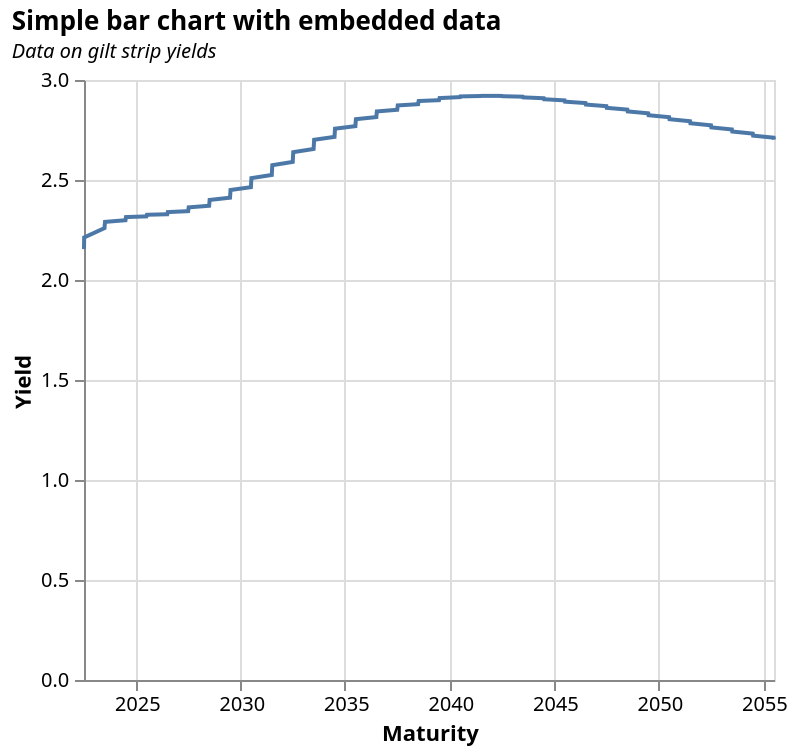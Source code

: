 {
  "$schema": "https://vega.github.io/schema/vega-lite/v5.json",
  "description": "A simple bar chart with embedded data.",
  "height": 300,
  "width": 345,

  "title": {
    "text": "Simple bar chart with embedded data",
    "subtitle": "Data on gilt strip yields",
    "subtitleFontStyle": "italic",
    "subtitleFontSize": 10,
    "anchor": "start",
    "color": "black"
  },
  "data": {
    "values": [
      {"Maturity": "2022-07-09", "Yield": 2.15436},
      {"Maturity": "2022-07-10", "Yield": 2.1738193333333333},
      {"Maturity": "2022-07-11", "Yield": 2.1932786666666666},
      {"Maturity": "2022-07-12", "Yield": 2.212738},
      {"Maturity": "2022-07-13", "Yield": 2.212869780898876},
      {"Maturity": "2022-07-14", "Yield": 2.2130015617977525},
      {"Maturity": "2022-07-15", "Yield": 2.213133342696629},
      {"Maturity": "2022-07-16", "Yield": 2.213265123595505},
      {"Maturity": "2022-07-17", "Yield": 2.213396904494382},
      {"Maturity": "2022-07-18", "Yield": 2.2135286853932583},
      {"Maturity": "2022-07-19", "Yield": 2.213660466292134},
      {"Maturity": "2022-07-20", "Yield": 2.213792247191011},
      {"Maturity": "2022-07-21", "Yield": 2.2139240280898878},
      {"Maturity": "2022-07-22", "Yield": 2.214055808988764},
      {"Maturity": "2022-07-23", "Yield": 2.21418758988764},
      {"Maturity": "2022-07-24", "Yield": 2.2143193707865167},
      {"Maturity": "2022-07-25", "Yield": 2.2144511516853926},
      {"Maturity": "2022-07-26", "Yield": 2.2145829325842694},
      {"Maturity": "2022-07-27", "Yield": 2.2147147134831457},
      {"Maturity": "2022-07-28", "Yield": 2.214846494382022},
      {"Maturity": "2022-07-29", "Yield": 2.214978275280899},
      {"Maturity": "2022-07-30", "Yield": 2.2151100561797747},
      {"Maturity": "2022-07-31", "Yield": 2.215241837078651},
      {"Maturity": "2022-08-01", "Yield": 2.215373617977528},
      {"Maturity": "2022-08-02", "Yield": 2.215505398876404},
      {"Maturity": "2022-08-03", "Yield": 2.2156371797752805},
      {"Maturity": "2022-08-04", "Yield": 2.2157689606741573},
      {"Maturity": "2022-08-05", "Yield": 2.2159007415730336},
      {"Maturity": "2022-08-06", "Yield": 2.216032522471909},
      {"Maturity": "2022-08-07", "Yield": 2.2161643033707863},
      {"Maturity": "2022-08-08", "Yield": 2.216296084269662},
      {"Maturity": "2022-08-09", "Yield": 2.216427865168539},
      {"Maturity": "2022-08-10", "Yield": 2.216559646067416},
      {"Maturity": "2022-08-11", "Yield": 2.216691426966292},
      {"Maturity": "2022-08-12", "Yield": 2.2168232078651684},
      {"Maturity": "2022-08-13", "Yield": 2.2169549887640447},
      {"Maturity": "2022-08-14", "Yield": 2.217086769662921},
      {"Maturity": "2022-08-15", "Yield": 2.2172185505617974},
      {"Maturity": "2022-08-16", "Yield": 2.2173503314606737},
      {"Maturity": "2022-08-17", "Yield": 2.21748211235955},
      {"Maturity": "2022-08-18", "Yield": 2.217613893258427},
      {"Maturity": "2022-08-19", "Yield": 2.217745674157303},
      {"Maturity": "2022-08-20", "Yield": 2.2178774550561795},
      {"Maturity": "2022-08-21", "Yield": 2.218009235955056},
      {"Maturity": "2022-08-22", "Yield": 2.218141016853932},
      {"Maturity": "2022-08-23", "Yield": 2.2182727977528085},
      {"Maturity": "2022-08-24", "Yield": 2.218404578651685},
      {"Maturity": "2022-08-25", "Yield": 2.218536359550561},
      {"Maturity": "2022-08-26", "Yield": 2.218668140449438},
      {"Maturity": "2022-08-27", "Yield": 2.2187999213483143},
      {"Maturity": "2022-08-28", "Yield": 2.2189317022471906},
      {"Maturity": "2022-08-29", "Yield": 2.219063483146067},
      {"Maturity": "2022-08-30", "Yield": 2.219195264044944},
      {"Maturity": "2022-08-31", "Yield": 2.21932704494382},
      {"Maturity": "2022-09-01", "Yield": 2.2194588258426964},
      {"Maturity": "2022-09-02", "Yield": 2.2195906067415727},
      {"Maturity": "2022-09-03", "Yield": 2.219722387640449},
      {"Maturity": "2022-09-04", "Yield": 2.2198541685393254},
      {"Maturity": "2022-09-05", "Yield": 2.2199859494382017},
      {"Maturity": "2022-09-06", "Yield": 2.2201177303370785},
      {"Maturity": "2022-09-07", "Yield": 2.220249511235955},
      {"Maturity": "2022-09-08", "Yield": 2.220381292134831},
      {"Maturity": "2022-09-09", "Yield": 2.2205130730337075},
      {"Maturity": "2022-09-10", "Yield": 2.220644853932584},
      {"Maturity": "2022-09-11", "Yield": 2.2207766348314606},
      {"Maturity": "2022-09-12", "Yield": 2.220908415730337},
      {"Maturity": "2022-09-13", "Yield": 2.2210401966292133},
      {"Maturity": "2022-09-14", "Yield": 2.2211719775280896},
      {"Maturity": "2022-09-15", "Yield": 2.221303758426966},
      {"Maturity": "2022-09-16", "Yield": 2.2214355393258423},
      {"Maturity": "2022-09-17", "Yield": 2.221567320224719},
      {"Maturity": "2022-09-18", "Yield": 2.221699101123596},
      {"Maturity": "2022-09-19", "Yield": 2.221830882022472},
      {"Maturity": "2022-09-20", "Yield": 2.221962662921348},
      {"Maturity": "2022-09-21", "Yield": 2.2220944438202244},
      {"Maturity": "2022-09-22", "Yield": 2.2222262247191007},
      {"Maturity": "2022-09-23", "Yield": 2.222358005617977},
      {"Maturity": "2022-09-24", "Yield": 2.2224897865168534},
      {"Maturity": "2022-09-25", "Yield": 2.2226215674157297},
      {"Maturity": "2022-09-26", "Yield": 2.2227533483146065},
      {"Maturity": "2022-09-27", "Yield": 2.222885129213483},
      {"Maturity": "2022-09-28", "Yield": 2.223016910112359},
      {"Maturity": "2022-09-29", "Yield": 2.223148691011236},
      {"Maturity": "2022-09-30", "Yield": 2.223280471910112},
      {"Maturity": "2022-10-01", "Yield": 2.223412252808989},
      {"Maturity": "2022-10-02", "Yield": 2.2235440337078645},
      {"Maturity": "2022-10-03", "Yield": 2.223675814606741},
      {"Maturity": "2022-10-04", "Yield": 2.2238075955056176},
      {"Maturity": "2022-10-05", "Yield": 2.223939376404494},
      {"Maturity": "2022-10-06", "Yield": 2.2240711573033707},
      {"Maturity": "2022-10-07", "Yield": 2.224202938202247},
      {"Maturity": "2022-10-08", "Yield": 2.224334719101124},
      {"Maturity": "2022-10-09", "Yield": 2.2244665},
      {"Maturity": "2022-10-10", "Yield": 2.224598280898876},
      {"Maturity": "2022-10-11", "Yield": 2.2247300617977523},
      {"Maturity": "2022-10-12", "Yield": 2.2248618426966287},
      {"Maturity": "2022-10-13", "Yield": 2.224993623595505},
      {"Maturity": "2022-10-14", "Yield": 2.2251254044943813},
      {"Maturity": "2022-10-15", "Yield": 2.225257185393258},
      {"Maturity": "2022-10-16", "Yield": 2.2253889662921345},
      {"Maturity": "2022-10-17", "Yield": 2.2255207471910112},
      {"Maturity": "2022-10-18", "Yield": 2.225652528089887},
      {"Maturity": "2022-10-19", "Yield": 2.2257843089887634},
      {"Maturity": "2022-10-20", "Yield": 2.22591608988764},
      {"Maturity": "2022-10-21", "Yield": 2.226047870786517},
      {"Maturity": "2022-10-22", "Yield": 2.226179651685393},
      {"Maturity": "2022-10-23", "Yield": 2.226311432584269},
      {"Maturity": "2022-10-24", "Yield": 2.2264432134831456},
      {"Maturity": "2022-10-25", "Yield": 2.2265749943820223},
      {"Maturity": "2022-10-26", "Yield": 2.2267067752808987},
      {"Maturity": "2022-10-27", "Yield": 2.226838556179775},
      {"Maturity": "2022-10-28", "Yield": 2.2269703370786518},
      {"Maturity": "2022-10-29", "Yield": 2.227102117977528},
      {"Maturity": "2022-10-30", "Yield": 2.227233898876404},
      {"Maturity": "2022-10-31", "Yield": 2.2273656797752808},
      {"Maturity": "2022-11-01", "Yield": 2.227497460674157},
      {"Maturity": "2022-11-02", "Yield": 2.227629241573033},
      {"Maturity": "2022-11-03", "Yield": 2.2277610224719098},
      {"Maturity": "2022-11-04", "Yield": 2.2278928033707865},
      {"Maturity": "2022-11-05", "Yield": 2.228024584269663},
      {"Maturity": "2022-11-06", "Yield": 2.228156365168539},
      {"Maturity": "2022-11-07", "Yield": 2.2282881460674155},
      {"Maturity": "2022-11-08", "Yield": 2.228419926966292},
      {"Maturity": "2022-11-09", "Yield": 2.228551707865168},
      {"Maturity": "2022-11-10", "Yield": 2.2286834887640445},
      {"Maturity": "2022-11-11", "Yield": 2.228815269662921},
      {"Maturity": "2022-11-12", "Yield": 2.228947050561797},
      {"Maturity": "2022-11-13", "Yield": 2.229078831460674},
      {"Maturity": "2022-11-14", "Yield": 2.2292106123595503},
      {"Maturity": "2022-11-15", "Yield": 2.229342393258426},
      {"Maturity": "2022-11-16", "Yield": 2.2294741741573034},
      {"Maturity": "2022-11-17", "Yield": 2.2296059550561798},
      {"Maturity": "2022-11-18", "Yield": 2.229737735955056},
      {"Maturity": "2022-11-19", "Yield": 2.229869516853932},
      {"Maturity": "2022-11-20", "Yield": 2.2300012977528088},
      {"Maturity": "2022-11-21", "Yield": 2.230133078651685},
      {"Maturity": "2022-11-22", "Yield": 2.2302648595505614},
      {"Maturity": "2022-11-23", "Yield": 2.230396640449438},
      {"Maturity": "2022-11-24", "Yield": 2.2305284213483145},
      {"Maturity": "2022-11-25", "Yield": 2.230660202247191},
      {"Maturity": "2022-11-26", "Yield": 2.2307919831460667},
      {"Maturity": "2022-11-27", "Yield": 2.2309237640449435},
      {"Maturity": "2022-11-28", "Yield": 2.23105554494382},
      {"Maturity": "2022-11-29", "Yield": 2.231187325842696},
      {"Maturity": "2022-11-30", "Yield": 2.231319106741573},
      {"Maturity": "2022-12-01", "Yield": 2.231450887640449},
      {"Maturity": "2022-12-02", "Yield": 2.2315826685393256},
      {"Maturity": "2022-12-03", "Yield": 2.231714449438202},
      {"Maturity": "2022-12-04", "Yield": 2.2318462303370783},
      {"Maturity": "2022-12-05", "Yield": 2.231978011235955},
      {"Maturity": "2022-12-06", "Yield": 2.232109792134831},
      {"Maturity": "2022-12-07", "Yield": 2.232241573033708},
      {"Maturity": "2022-12-08", "Yield": 2.232373353932584},
      {"Maturity": "2022-12-09", "Yield": 2.2325051348314604},
      {"Maturity": "2022-12-10", "Yield": 2.2326369157303367},
      {"Maturity": "2022-12-11", "Yield": 2.232768696629213},
      {"Maturity": "2022-12-12", "Yield": 2.2329004775280894},
      {"Maturity": "2022-12-13", "Yield": 2.233032258426966},
      {"Maturity": "2022-12-14", "Yield": 2.2331640393258425},
      {"Maturity": "2022-12-15", "Yield": 2.233295820224719},
      {"Maturity": "2022-12-16", "Yield": 2.233427601123595},
      {"Maturity": "2022-12-17", "Yield": 2.2335593820224715},
      {"Maturity": "2022-12-18", "Yield": 2.233691162921348},
      {"Maturity": "2022-12-19", "Yield": 2.233822943820224},
      {"Maturity": "2022-12-20", "Yield": 2.2339547247191005},
      {"Maturity": "2022-12-21", "Yield": 2.2340865056179773},
      {"Maturity": "2022-12-22", "Yield": 2.2342182865168536},
      {"Maturity": "2022-12-23", "Yield": 2.23435006741573},
      {"Maturity": "2022-12-24", "Yield": 2.2344818483146067},
      {"Maturity": "2022-12-25", "Yield": 2.234613629213483},
      {"Maturity": "2022-12-26", "Yield": 2.2347454101123594},
      {"Maturity": "2022-12-27", "Yield": 2.234877191011236},
      {"Maturity": "2022-12-28", "Yield": 2.235008971910112},
      {"Maturity": "2022-12-29", "Yield": 2.2351407528089884},
      {"Maturity": "2022-12-30", "Yield": 2.2352725337078647},
      {"Maturity": "2022-12-31", "Yield": 2.235404314606741},
      {"Maturity": "2023-01-01", "Yield": 2.2355360955056174},
      {"Maturity": "2023-01-02", "Yield": 2.235667876404494},
      {"Maturity": "2023-01-03", "Yield": 2.235799657303371},
      {"Maturity": "2023-01-04", "Yield": 2.235931438202247},
      {"Maturity": "2023-01-05", "Yield": 2.236063219101124},
      {"Maturity": "2023-01-06", "Yield": 2.2361949999999995},
      {"Maturity": "2023-01-07", "Yield": 2.2363267808988763},
      {"Maturity": "2023-01-08", "Yield": 2.236458561797752},
      {"Maturity": "2023-01-09", "Yield": 2.236590342696629},
      {"Maturity": "2023-01-10", "Yield": 2.2367221235955053},
      {"Maturity": "2023-01-11", "Yield": 2.2368539044943816},
      {"Maturity": "2023-01-12", "Yield": 2.2369856853932584},
      {"Maturity": "2023-01-13", "Yield": 2.2371174662921347},
      {"Maturity": "2023-01-14", "Yield": 2.237249247191011},
      {"Maturity": "2023-01-15", "Yield": 2.237381028089887},
      {"Maturity": "2023-01-16", "Yield": 2.237512808988764},
      {"Maturity": "2023-01-17", "Yield": 2.23764458988764},
      {"Maturity": "2023-01-18", "Yield": 2.237776370786517},
      {"Maturity": "2023-01-19", "Yield": 2.237908151685393},
      {"Maturity": "2023-01-20", "Yield": 2.238039932584269},
      {"Maturity": "2023-01-21", "Yield": 2.238171713483146},
      {"Maturity": "2023-01-22", "Yield": 2.2383034943820226},
      {"Maturity": "2023-01-23", "Yield": 2.2384352752808985},
      {"Maturity": "2023-01-24", "Yield": 2.238567056179775},
      {"Maturity": "2023-01-25", "Yield": 2.238698837078652},
      {"Maturity": "2023-01-26", "Yield": 2.238830617977528},
      {"Maturity": "2023-01-27", "Yield": 2.238962398876404},
      {"Maturity": "2023-01-28", "Yield": 2.2390941797752806},
      {"Maturity": "2023-01-29", "Yield": 2.2392259606741574},
      {"Maturity": "2023-01-30", "Yield": 2.239357741573033},
      {"Maturity": "2023-01-31", "Yield": 2.2394895224719096},
      {"Maturity": "2023-02-01", "Yield": 2.2396213033707864},
      {"Maturity": "2023-02-02", "Yield": 2.2397530842696627},
      {"Maturity": "2023-02-03", "Yield": 2.239884865168539},
      {"Maturity": "2023-02-04", "Yield": 2.240016646067416},
      {"Maturity": "2023-02-05", "Yield": 2.240148426966292},
      {"Maturity": "2023-02-06", "Yield": 2.240280207865168},
      {"Maturity": "2023-02-07", "Yield": 2.240411988764045},
      {"Maturity": "2023-02-08", "Yield": 2.240543769662921},
      {"Maturity": "2023-02-09", "Yield": 2.240675550561797},
      {"Maturity": "2023-02-10", "Yield": 2.2408073314606742},
      {"Maturity": "2023-02-11", "Yield": 2.24093911235955},
      {"Maturity": "2023-02-12", "Yield": 2.241070893258427},
      {"Maturity": "2023-02-13", "Yield": 2.241202674157303},
      {"Maturity": "2023-02-14", "Yield": 2.24133445505618},
      {"Maturity": "2023-02-15", "Yield": 2.241466235955056},
      {"Maturity": "2023-02-16", "Yield": 2.241598016853932},
      {"Maturity": "2023-02-17", "Yield": 2.241729797752809},
      {"Maturity": "2023-02-18", "Yield": 2.2418615786516853},
      {"Maturity": "2023-02-19", "Yield": 2.2419933595505617},
      {"Maturity": "2023-02-20", "Yield": 2.242125140449438},
      {"Maturity": "2023-02-21", "Yield": 2.2422569213483143},
      {"Maturity": "2023-02-22", "Yield": 2.2423887022471907},
      {"Maturity": "2023-02-23", "Yield": 2.242520483146067},
      {"Maturity": "2023-02-24", "Yield": 2.242652264044944},
      {"Maturity": "2023-02-25", "Yield": 2.24278404494382},
      {"Maturity": "2023-02-26", "Yield": 2.2429158258426964},
      {"Maturity": "2023-02-27", "Yield": 2.2430476067415728},
      {"Maturity": "2023-02-28", "Yield": 2.243179387640449},
      {"Maturity": "2023-03-01", "Yield": 2.243311168539325},
      {"Maturity": "2023-03-02", "Yield": 2.2434429494382018},
      {"Maturity": "2023-03-03", "Yield": 2.2435747303370785},
      {"Maturity": "2023-03-04", "Yield": 2.2437065112359544},
      {"Maturity": "2023-03-05", "Yield": 2.243838292134831},
      {"Maturity": "2023-03-06", "Yield": 2.2439700730337075},
      {"Maturity": "2023-03-07", "Yield": 2.244101853932584},
      {"Maturity": "2023-03-08", "Yield": 2.2442336348314607},
      {"Maturity": "2023-03-09", "Yield": 2.244365415730337},
      {"Maturity": "2023-03-10", "Yield": 2.2444971966292133},
      {"Maturity": "2023-03-11", "Yield": 2.244628977528089},
      {"Maturity": "2023-03-12", "Yield": 2.244760758426966},
      {"Maturity": "2023-03-13", "Yield": 2.2448925393258423},
      {"Maturity": "2023-03-14", "Yield": 2.245024320224719},
      {"Maturity": "2023-03-15", "Yield": 2.2451561011235954},
      {"Maturity": "2023-03-16", "Yield": 2.245287882022472},
      {"Maturity": "2023-03-17", "Yield": 2.245419662921348},
      {"Maturity": "2023-03-18", "Yield": 2.2455514438202244},
      {"Maturity": "2023-03-19", "Yield": 2.2456832247191008},
      {"Maturity": "2023-03-20", "Yield": 2.245815005617977},
      {"Maturity": "2023-03-21", "Yield": 2.245946786516854},
      {"Maturity": "2023-03-22", "Yield": 2.24607856741573},
      {"Maturity": "2023-03-23", "Yield": 2.2462103483146065},
      {"Maturity": "2023-03-24", "Yield": 2.246342129213483},
      {"Maturity": "2023-03-25", "Yield": 2.24647391011236},
      {"Maturity": "2023-03-26", "Yield": 2.2466056910112355},
      {"Maturity": "2023-03-27", "Yield": 2.246737471910112},
      {"Maturity": "2023-03-28", "Yield": 2.2468692528089886},
      {"Maturity": "2023-03-29", "Yield": 2.247001033707865},
      {"Maturity": "2023-03-30", "Yield": 2.2471328146067417},
      {"Maturity": "2023-03-31", "Yield": 2.2472645955056176},
      {"Maturity": "2023-04-01", "Yield": 2.2473963764044944},
      {"Maturity": "2023-04-02", "Yield": 2.2475281573033703},
      {"Maturity": "2023-04-03", "Yield": 2.247659938202246},
      {"Maturity": "2023-04-04", "Yield": 2.2477917191011234},
      {"Maturity": "2023-04-05", "Yield": 2.2479235},
      {"Maturity": "2023-04-06", "Yield": 2.248055280898876},
      {"Maturity": "2023-04-07", "Yield": 2.2481870617977524},
      {"Maturity": "2023-04-08", "Yield": 2.248318842696629},
      {"Maturity": "2023-04-09", "Yield": 2.248450623595505},
      {"Maturity": "2023-04-10", "Yield": 2.248582404494382},
      {"Maturity": "2023-04-11", "Yield": 2.248714185393258},
      {"Maturity": "2023-04-12", "Yield": 2.2488459662921345},
      {"Maturity": "2023-04-13", "Yield": 2.2489777471910117},
      {"Maturity": "2023-04-14", "Yield": 2.249109528089887},
      {"Maturity": "2023-04-15", "Yield": 2.249241308988764},
      {"Maturity": "2023-04-16", "Yield": 2.24937308988764},
      {"Maturity": "2023-04-17", "Yield": 2.2495048707865166},
      {"Maturity": "2023-04-18", "Yield": 2.249636651685393},
      {"Maturity": "2023-04-19", "Yield": 2.2497684325842693},
      {"Maturity": "2023-04-20", "Yield": 2.2499002134831456},
      {"Maturity": "2023-04-21", "Yield": 2.250031994382022},
      {"Maturity": "2023-04-22", "Yield": 2.2501637752808987},
      {"Maturity": "2023-04-23", "Yield": 2.250295556179775},
      {"Maturity": "2023-04-24", "Yield": 2.2504273370786514},
      {"Maturity": "2023-04-25", "Yield": 2.250559117977528},
      {"Maturity": "2023-04-26", "Yield": 2.2506908988764045},
      {"Maturity": "2023-04-27", "Yield": 2.250822679775281},
      {"Maturity": "2023-04-28", "Yield": 2.2509544606741567},
      {"Maturity": "2023-04-29", "Yield": 2.251086241573033},
      {"Maturity": "2023-04-30", "Yield": 2.25121802247191},
      {"Maturity": "2023-05-01", "Yield": 2.251349803370786},
      {"Maturity": "2023-05-02", "Yield": 2.2514815842696625},
      {"Maturity": "2023-05-03", "Yield": 2.2516133651685397},
      {"Maturity": "2023-05-04", "Yield": 2.251745146067416},
      {"Maturity": "2023-05-05", "Yield": 2.251876926966292},
      {"Maturity": "2023-05-06", "Yield": 2.2520087078651683},
      {"Maturity": "2023-05-07", "Yield": 2.2521404887640446},
      {"Maturity": "2023-05-08", "Yield": 2.252272269662921},
      {"Maturity": "2023-05-09", "Yield": 2.2524040505617977},
      {"Maturity": "2023-05-10", "Yield": 2.252535831460674},
      {"Maturity": "2023-05-11", "Yield": 2.2526676123595504},
      {"Maturity": "2023-05-12", "Yield": 2.2527993932584267},
      {"Maturity": "2023-05-13", "Yield": 2.252931174157303},
      {"Maturity": "2023-05-14", "Yield": 2.25306295505618},
      {"Maturity": "2023-05-15", "Yield": 2.253194735955056},
      {"Maturity": "2023-05-16", "Yield": 2.2533265168539325},
      {"Maturity": "2023-05-17", "Yield": 2.253458297752809},
      {"Maturity": "2023-05-18", "Yield": 2.253590078651685},
      {"Maturity": "2023-05-19", "Yield": 2.253721859550562},
      {"Maturity": "2023-05-20", "Yield": 2.253853640449438},
      {"Maturity": "2023-05-21", "Yield": 2.253985421348314},
      {"Maturity": "2023-05-22", "Yield": 2.2541172022471905},
      {"Maturity": "2023-05-23", "Yield": 2.2542489831460677},
      {"Maturity": "2023-05-24", "Yield": 2.254380764044944},
      {"Maturity": "2023-05-25", "Yield": 2.25451254494382},
      {"Maturity": "2023-05-26", "Yield": 2.2546443258426963},
      {"Maturity": "2023-05-27", "Yield": 2.2547761067415726},
      {"Maturity": "2023-05-28", "Yield": 2.254907887640449},
      {"Maturity": "2023-05-29", "Yield": 2.2550396685393257},
      {"Maturity": "2023-05-30", "Yield": 2.255171449438202},
      {"Maturity": "2023-05-31", "Yield": 2.255303230337079},
      {"Maturity": "2023-06-01", "Yield": 2.2554350112359547},
      {"Maturity": "2023-06-02", "Yield": 2.255566792134831},
      {"Maturity": "2023-06-03", "Yield": 2.255698573033708},
      {"Maturity": "2023-06-04", "Yield": 2.255830353932584},
      {"Maturity": "2023-06-05", "Yield": 2.2559621348314605},
      {"Maturity": "2023-06-06", "Yield": 2.256093915730337},
      {"Maturity": "2023-06-07", "Yield": 2.256225696629213},
      {"Maturity": "2023-06-08", "Yield": 2.256357477528089},
      {"Maturity": "2023-06-09", "Yield": 2.2564892584269662},
      {"Maturity": "2023-06-10", "Yield": 2.2566210393258426},
      {"Maturity": "2023-06-11", "Yield": 2.25675282022472},
      {"Maturity": "2023-06-12", "Yield": 2.256884601123596},
      {"Maturity": "2023-06-13", "Yield": 2.257016382022472},
      {"Maturity": "2023-06-14", "Yield": 2.257148162921348},
      {"Maturity": "2023-06-15", "Yield": 2.257279943820224},
      {"Maturity": "2023-06-16", "Yield": 2.257411724719101},
      {"Maturity": "2023-06-17", "Yield": 2.2575435056179773},
      {"Maturity": "2023-06-18", "Yield": 2.257675286516854},
      {"Maturity": "2023-06-19", "Yield": 2.25780706741573},
      {"Maturity": "2023-06-20", "Yield": 2.2579388483146063},
      {"Maturity": "2023-06-21", "Yield": 2.258070629213483},
      {"Maturity": "2023-06-22", "Yield": 2.2582024101123594},
      {"Maturity": "2023-06-23", "Yield": 2.258334191011236},
      {"Maturity": "2023-06-24", "Yield": 2.258465971910112},
      {"Maturity": "2023-06-25", "Yield": 2.2585977528089884},
      {"Maturity": "2023-06-26", "Yield": 2.258729533707865},
      {"Maturity": "2023-06-27", "Yield": 2.2588613146067416},
      {"Maturity": "2023-06-28", "Yield": 2.258993095505618},
      {"Maturity": "2023-06-29", "Yield": 2.259124876404494},
      {"Maturity": "2023-06-30", "Yield": 2.259256657303371},
      {"Maturity": "2023-07-01", "Yield": 2.259388438202247},
      {"Maturity": "2023-07-02", "Yield": 2.259520219101123},
      {"Maturity": "2023-07-03", "Yield": 2.259652},
      {"Maturity": "2023-07-04", "Yield": 2.265734},
      {"Maturity": "2023-07-05", "Yield": 2.271816},
      {"Maturity": "2023-07-06", "Yield": 2.277898},
      {"Maturity": "2023-07-07", "Yield": 2.2785576666666665},
      {"Maturity": "2023-07-08", "Yield": 2.279217333333333},
      {"Maturity": "2023-07-09", "Yield": 2.279877},
      {"Maturity": "2023-07-10", "Yield": 2.2834476666666665},
      {"Maturity": "2023-07-11", "Yield": 2.287018333333333},
      {"Maturity": "2023-07-12", "Yield": 2.290589},
      {"Maturity": "2023-07-13", "Yield": 2.2906123109243697},
      {"Maturity": "2023-07-14", "Yield": 2.29063562184874},
      {"Maturity": "2023-07-15", "Yield": 2.290658932773109},
      {"Maturity": "2023-07-16", "Yield": 2.290682243697479},
      {"Maturity": "2023-07-17", "Yield": 2.290705554621849},
      {"Maturity": "2023-07-18", "Yield": 2.290728865546219},
      {"Maturity": "2023-07-19", "Yield": 2.2907521764705887},
      {"Maturity": "2023-07-20", "Yield": 2.2907754873949577},
      {"Maturity": "2023-07-21", "Yield": 2.290798798319328},
      {"Maturity": "2023-07-22", "Yield": 2.2908221092436976},
      {"Maturity": "2023-07-23", "Yield": 2.2908454201680675},
      {"Maturity": "2023-07-24", "Yield": 2.290868731092437},
      {"Maturity": "2023-07-25", "Yield": 2.290892042016807},
      {"Maturity": "2023-07-26", "Yield": 2.2909153529411763},
      {"Maturity": "2023-07-27", "Yield": 2.2909386638655462},
      {"Maturity": "2023-07-28", "Yield": 2.290961974789916},
      {"Maturity": "2023-07-29", "Yield": 2.2909852857142856},
      {"Maturity": "2023-07-30", "Yield": 2.2910085966386555},
      {"Maturity": "2023-07-31", "Yield": 2.291031907563025},
      {"Maturity": "2023-08-01", "Yield": 2.291055218487396},
      {"Maturity": "2023-08-02", "Yield": 2.291078529411765},
      {"Maturity": "2023-08-03", "Yield": 2.2911018403361347},
      {"Maturity": "2023-08-04", "Yield": 2.291125151260504},
      {"Maturity": "2023-08-05", "Yield": 2.2911484621848737},
      {"Maturity": "2023-08-06", "Yield": 2.291171773109244},
      {"Maturity": "2023-08-07", "Yield": 2.291195084033613},
      {"Maturity": "2023-08-08", "Yield": 2.291218394957983},
      {"Maturity": "2023-08-09", "Yield": 2.291241705882353},
      {"Maturity": "2023-08-10", "Yield": 2.291265016806723},
      {"Maturity": "2023-08-11", "Yield": 2.2912883277310927},
      {"Maturity": "2023-08-12", "Yield": 2.291311638655462},
      {"Maturity": "2023-08-13", "Yield": 2.291334949579832},
      {"Maturity": "2023-08-14", "Yield": 2.291358260504202},
      {"Maturity": "2023-08-15", "Yield": 2.2913815714285715},
      {"Maturity": "2023-08-16", "Yield": 2.2914048823529414},
      {"Maturity": "2023-08-17", "Yield": 2.291428193277311},
      {"Maturity": "2023-08-18", "Yield": 2.2914515042016808},
      {"Maturity": "2023-08-19", "Yield": 2.2914748151260507},
      {"Maturity": "2023-08-20", "Yield": 2.2914981260504206},
      {"Maturity": "2023-08-21", "Yield": 2.2915214369747896},
      {"Maturity": "2023-08-22", "Yield": 2.2915447478991595},
      {"Maturity": "2023-08-23", "Yield": 2.291568058823529},
      {"Maturity": "2023-08-24", "Yield": 2.2915913697479},
      {"Maturity": "2023-08-25", "Yield": 2.291614680672269},
      {"Maturity": "2023-08-26", "Yield": 2.2916379915966387},
      {"Maturity": "2023-08-27", "Yield": 2.2916613025210086},
      {"Maturity": "2023-08-28", "Yield": 2.291684613445378},
      {"Maturity": "2023-08-29", "Yield": 2.291707924369748},
      {"Maturity": "2023-08-30", "Yield": 2.291731235294117},
      {"Maturity": "2023-08-31", "Yield": 2.2917545462184874},
      {"Maturity": "2023-09-01", "Yield": 2.2917778571428573},
      {"Maturity": "2023-09-02", "Yield": 2.2918011680672272},
      {"Maturity": "2023-09-03", "Yield": 2.2918244789915967},
      {"Maturity": "2023-09-04", "Yield": 2.2918477899159666},
      {"Maturity": "2023-09-05", "Yield": 2.291871100840336},
      {"Maturity": "2023-09-06", "Yield": 2.291894411764706},
      {"Maturity": "2023-09-07", "Yield": 2.2919177226890755},
      {"Maturity": "2023-09-08", "Yield": 2.2919410336134454},
      {"Maturity": "2023-09-09", "Yield": 2.2919643445378157},
      {"Maturity": "2023-09-10", "Yield": 2.2919876554621847},
      {"Maturity": "2023-09-11", "Yield": 2.2920109663865547},
      {"Maturity": "2023-09-12", "Yield": 2.292034277310925},
      {"Maturity": "2023-09-13", "Yield": 2.292057588235294},
      {"Maturity": "2023-09-14", "Yield": 2.292080899159664},
      {"Maturity": "2023-09-15", "Yield": 2.292104210084034},
      {"Maturity": "2023-09-16", "Yield": 2.292127521008404},
      {"Maturity": "2023-09-17", "Yield": 2.292150831932773},
      {"Maturity": "2023-09-18", "Yield": 2.2921741428571427},
      {"Maturity": "2023-09-19", "Yield": 2.2921974537815126},
      {"Maturity": "2023-09-20", "Yield": 2.292220764705882},
      {"Maturity": "2023-09-21", "Yield": 2.292244075630252},
      {"Maturity": "2023-09-22", "Yield": 2.292267386554622},
      {"Maturity": "2023-09-23", "Yield": 2.2922906974789914},
      {"Maturity": "2023-09-24", "Yield": 2.2923140084033613},
      {"Maturity": "2023-09-25", "Yield": 2.292337319327731},
      {"Maturity": "2023-09-26", "Yield": 2.292360630252101},
      {"Maturity": "2023-09-27", "Yield": 2.2923839411764706},
      {"Maturity": "2023-09-28", "Yield": 2.2924072521008405},
      {"Maturity": "2023-09-29", "Yield": 2.29243056302521},
      {"Maturity": "2023-09-30", "Yield": 2.29245387394958},
      {"Maturity": "2023-10-01", "Yield": 2.2924771848739494},
      {"Maturity": "2023-10-02", "Yield": 2.2925004957983197},
      {"Maturity": "2023-10-03", "Yield": 2.2925238067226887},
      {"Maturity": "2023-10-04", "Yield": 2.292547117647059},
      {"Maturity": "2023-10-05", "Yield": 2.292570428571429},
      {"Maturity": "2023-10-06", "Yield": 2.2925937394957985},
      {"Maturity": "2023-10-07", "Yield": 2.292617050420168},
      {"Maturity": "2023-10-08", "Yield": 2.292640361344538},
      {"Maturity": "2023-10-09", "Yield": 2.292663672268908},
      {"Maturity": "2023-10-10", "Yield": 2.2926869831932777},
      {"Maturity": "2023-10-11", "Yield": 2.292710294117647},
      {"Maturity": "2023-10-12", "Yield": 2.2927336050420166},
      {"Maturity": "2023-10-13", "Yield": 2.2927569159663865},
      {"Maturity": "2023-10-14", "Yield": 2.2927802268907564},
      {"Maturity": "2023-10-15", "Yield": 2.292803537815126},
      {"Maturity": "2023-10-16", "Yield": 2.292826848739496},
      {"Maturity": "2023-10-17", "Yield": 2.2928501596638657},
      {"Maturity": "2023-10-18", "Yield": 2.292873470588235},
      {"Maturity": "2023-10-19", "Yield": 2.292896781512605},
      {"Maturity": "2023-10-20", "Yield": 2.292920092436975},
      {"Maturity": "2023-10-21", "Yield": 2.2929434033613445},
      {"Maturity": "2023-10-22", "Yield": 2.292966714285714},
      {"Maturity": "2023-10-23", "Yield": 2.292990025210084},
      {"Maturity": "2023-10-24", "Yield": 2.293013336134454},
      {"Maturity": "2023-10-25", "Yield": 2.293036647058824},
      {"Maturity": "2023-10-26", "Yield": 2.293059957983193},
      {"Maturity": "2023-10-27", "Yield": 2.293083268907563},
      {"Maturity": "2023-10-28", "Yield": 2.293106579831933},
      {"Maturity": "2023-10-29", "Yield": 2.2931298907563025},
      {"Maturity": "2023-10-30", "Yield": 2.2931532016806724},
      {"Maturity": "2023-10-31", "Yield": 2.2931765126050423},
      {"Maturity": "2023-11-01", "Yield": 2.293199823529412},
      {"Maturity": "2023-11-02", "Yield": 2.2932231344537817},
      {"Maturity": "2023-11-03", "Yield": 2.293246445378151},
      {"Maturity": "2023-11-04", "Yield": 2.2932697563025206},
      {"Maturity": "2023-11-05", "Yield": 2.2932930672268905},
      {"Maturity": "2023-11-06", "Yield": 2.2933163781512604},
      {"Maturity": "2023-11-07", "Yield": 2.2933396890756303},
      {"Maturity": "2023-11-08", "Yield": 2.293363},
      {"Maturity": "2023-11-09", "Yield": 2.2933863109243697},
      {"Maturity": "2023-11-10", "Yield": 2.293409621848739},
      {"Maturity": "2023-11-11", "Yield": 2.2934329327731096},
      {"Maturity": "2023-11-12", "Yield": 2.293456243697479},
      {"Maturity": "2023-11-13", "Yield": 2.293479554621849},
      {"Maturity": "2023-11-14", "Yield": 2.2935028655462184},
      {"Maturity": "2023-11-15", "Yield": 2.2935261764705883},
      {"Maturity": "2023-11-16", "Yield": 2.293549487394958},
      {"Maturity": "2023-11-17", "Yield": 2.293572798319328},
      {"Maturity": "2023-11-18", "Yield": 2.2935961092436976},
      {"Maturity": "2023-11-19", "Yield": 2.293619420168067},
      {"Maturity": "2023-11-20", "Yield": 2.293642731092437},
      {"Maturity": "2023-11-21", "Yield": 2.2936660420168065},
      {"Maturity": "2023-11-22", "Yield": 2.2936893529411764},
      {"Maturity": "2023-11-23", "Yield": 2.2937126638655463},
      {"Maturity": "2023-11-24", "Yield": 2.293735974789916},
      {"Maturity": "2023-11-25", "Yield": 2.2937592857142857},
      {"Maturity": "2023-11-26", "Yield": 2.293782596638655},
      {"Maturity": "2023-11-27", "Yield": 2.293805907563025},
      {"Maturity": "2023-11-28", "Yield": 2.293829218487395},
      {"Maturity": "2023-11-29", "Yield": 2.2938525294117644},
      {"Maturity": "2023-11-30", "Yield": 2.2938758403361343},
      {"Maturity": "2023-12-01", "Yield": 2.2938991512605043},
      {"Maturity": "2023-12-02", "Yield": 2.2939224621848737},
      {"Maturity": "2023-12-03", "Yield": 2.293945773109244},
      {"Maturity": "2023-12-04", "Yield": 2.293969084033613},
      {"Maturity": "2023-12-05", "Yield": 2.293992394957983},
      {"Maturity": "2023-12-06", "Yield": 2.2940157058823534},
      {"Maturity": "2023-12-07", "Yield": 2.2940390168067224},
      {"Maturity": "2023-12-08", "Yield": 2.2940623277310923},
      {"Maturity": "2023-12-09", "Yield": 2.294085638655462},
      {"Maturity": "2023-12-10", "Yield": 2.294108949579832},
      {"Maturity": "2023-12-11", "Yield": 2.2941322605042016},
      {"Maturity": "2023-12-12", "Yield": 2.294155571428571},
      {"Maturity": "2023-12-13", "Yield": 2.294178882352941},
      {"Maturity": "2023-12-14", "Yield": 2.294202193277311},
      {"Maturity": "2023-12-15", "Yield": 2.294225504201681},
      {"Maturity": "2023-12-16", "Yield": 2.2942488151260507},
      {"Maturity": "2023-12-17", "Yield": 2.29427212605042},
      {"Maturity": "2023-12-18", "Yield": 2.2942954369747897},
      {"Maturity": "2023-12-19", "Yield": 2.29431874789916},
      {"Maturity": "2023-12-20", "Yield": 2.294342058823529},
      {"Maturity": "2023-12-21", "Yield": 2.294365369747899},
      {"Maturity": "2023-12-22", "Yield": 2.294388680672269},
      {"Maturity": "2023-12-23", "Yield": 2.2944119915966388},
      {"Maturity": "2023-12-24", "Yield": 2.294435302521008},
      {"Maturity": "2023-12-25", "Yield": 2.294458613445378},
      {"Maturity": "2023-12-26", "Yield": 2.294481924369748},
      {"Maturity": "2023-12-27", "Yield": 2.294505235294117},
      {"Maturity": "2023-12-28", "Yield": 2.2945285462184875},
      {"Maturity": "2023-12-29", "Yield": 2.294551857142857},
      {"Maturity": "2023-12-30", "Yield": 2.294575168067227},
      {"Maturity": "2023-12-31", "Yield": 2.2945984789915963},
      {"Maturity": "2024-01-01", "Yield": 2.2946217899159667},
      {"Maturity": "2024-01-02", "Yield": 2.294645100840336},
      {"Maturity": "2024-01-03", "Yield": 2.2946684117647056},
      {"Maturity": "2024-01-04", "Yield": 2.2946917226890755},
      {"Maturity": "2024-01-05", "Yield": 2.2947150336134454},
      {"Maturity": "2024-01-06", "Yield": 2.294738344537815},
      {"Maturity": "2024-01-07", "Yield": 2.294761655462185},
      {"Maturity": "2024-01-08", "Yield": 2.2947849663865547},
      {"Maturity": "2024-01-09", "Yield": 2.294808277310924},
      {"Maturity": "2024-01-10", "Yield": 2.294831588235294},
      {"Maturity": "2024-01-11", "Yield": 2.294854899159664},
      {"Maturity": "2024-01-12", "Yield": 2.294878210084033},
      {"Maturity": "2024-01-13", "Yield": 2.294901521008403},
      {"Maturity": "2024-01-14", "Yield": 2.294924831932773},
      {"Maturity": "2024-01-15", "Yield": 2.2949481428571428},
      {"Maturity": "2024-01-16", "Yield": 2.2949714537815127},
      {"Maturity": "2024-01-17", "Yield": 2.2949947647058826},
      {"Maturity": "2024-01-18", "Yield": 2.295018075630252},
      {"Maturity": "2024-01-19", "Yield": 2.295041386554621},
      {"Maturity": "2024-01-20", "Yield": 2.2950646974789914},
      {"Maturity": "2024-01-21", "Yield": 2.2950880084033614},
      {"Maturity": "2024-01-22", "Yield": 2.295111319327731},
      {"Maturity": "2024-01-23", "Yield": 2.2951346302521007},
      {"Maturity": "2024-01-24", "Yield": 2.2951579411764707},
      {"Maturity": "2024-01-25", "Yield": 2.29518125210084},
      {"Maturity": "2024-01-26", "Yield": 2.29520456302521},
      {"Maturity": "2024-01-27", "Yield": 2.29522787394958},
      {"Maturity": "2024-01-28", "Yield": 2.2952511848739494},
      {"Maturity": "2024-01-29", "Yield": 2.2952744957983198},
      {"Maturity": "2024-01-30", "Yield": 2.295297806722689},
      {"Maturity": "2024-01-31", "Yield": 2.2953211176470587},
      {"Maturity": "2024-02-01", "Yield": 2.295344428571428},
      {"Maturity": "2024-02-02", "Yield": 2.295367739495798},
      {"Maturity": "2024-02-03", "Yield": 2.295391050420168},
      {"Maturity": "2024-02-04", "Yield": 2.295414361344537},
      {"Maturity": "2024-02-05", "Yield": 2.2954376722689074},
      {"Maturity": "2024-02-06", "Yield": 2.2954609831932773},
      {"Maturity": "2024-02-07", "Yield": 2.295484294117647},
      {"Maturity": "2024-02-08", "Yield": 2.295507605042017},
      {"Maturity": "2024-02-09", "Yield": 2.2955309159663866},
      {"Maturity": "2024-02-10", "Yield": 2.295554226890756},
      {"Maturity": "2024-02-11", "Yield": 2.295577537815126},
      {"Maturity": "2024-02-12", "Yield": 2.295600848739496},
      {"Maturity": "2024-02-13", "Yield": 2.2956241596638653},
      {"Maturity": "2024-02-14", "Yield": 2.2956474705882357},
      {"Maturity": "2024-02-15", "Yield": 2.2956707815126047},
      {"Maturity": "2024-02-16", "Yield": 2.295694092436974},
      {"Maturity": "2024-02-17", "Yield": 2.295717403361344},
      {"Maturity": "2024-02-18", "Yield": 2.295740714285714},
      {"Maturity": "2024-02-19", "Yield": 2.295764025210084},
      {"Maturity": "2024-02-20", "Yield": 2.295787336134454},
      {"Maturity": "2024-02-21", "Yield": 2.2958106470588238},
      {"Maturity": "2024-02-22", "Yield": 2.295833957983193},
      {"Maturity": "2024-02-23", "Yield": 2.295857268907563},
      {"Maturity": "2024-02-24", "Yield": 2.2958805798319326},
      {"Maturity": "2024-02-25", "Yield": 2.2959038907563025},
      {"Maturity": "2024-02-26", "Yield": 2.295927201680672},
      {"Maturity": "2024-02-27", "Yield": 2.295950512605042},
      {"Maturity": "2024-02-28", "Yield": 2.295973823529412},
      {"Maturity": "2024-02-29", "Yield": 2.2959971344537813},
      {"Maturity": "2024-03-01", "Yield": 2.296020445378151},
      {"Maturity": "2024-03-02", "Yield": 2.296043756302521},
      {"Maturity": "2024-03-03", "Yield": 2.296067067226891},
      {"Maturity": "2024-03-04", "Yield": 2.29609037815126},
      {"Maturity": "2024-03-05", "Yield": 2.29611368907563},
      {"Maturity": "2024-03-06", "Yield": 2.296137},
      {"Maturity": "2024-03-07", "Yield": 2.29616031092437},
      {"Maturity": "2024-03-08", "Yield": 2.2961836218487397},
      {"Maturity": "2024-03-09", "Yield": 2.296206932773109},
      {"Maturity": "2024-03-10", "Yield": 2.296230243697478},
      {"Maturity": "2024-03-11", "Yield": 2.2962535546218485},
      {"Maturity": "2024-03-12", "Yield": 2.2962768655462185},
      {"Maturity": "2024-03-13", "Yield": 2.296300176470588},
      {"Maturity": "2024-03-14", "Yield": 2.296323487394958},
      {"Maturity": "2024-03-15", "Yield": 2.296346798319328},
      {"Maturity": "2024-03-16", "Yield": 2.296370109243697},
      {"Maturity": "2024-03-17", "Yield": 2.296393420168067},
      {"Maturity": "2024-03-18", "Yield": 2.296416731092437},
      {"Maturity": "2024-03-19", "Yield": 2.2964400420168065},
      {"Maturity": "2024-03-20", "Yield": 2.2964633529411764},
      {"Maturity": "2024-03-21", "Yield": 2.296486663865546},
      {"Maturity": "2024-03-22", "Yield": 2.296509974789916},
      {"Maturity": "2024-03-23", "Yield": 2.2965332857142853},
      {"Maturity": "2024-03-24", "Yield": 2.296556596638656},
      {"Maturity": "2024-03-25", "Yield": 2.296579907563025},
      {"Maturity": "2024-03-26", "Yield": 2.296603218487395},
      {"Maturity": "2024-03-27", "Yield": 2.2966265294117645},
      {"Maturity": "2024-03-28", "Yield": 2.2966498403361344},
      {"Maturity": "2024-03-29", "Yield": 2.296673151260504},
      {"Maturity": "2024-03-30", "Yield": 2.2966964621848738},
      {"Maturity": "2024-03-31", "Yield": 2.296719773109244},
      {"Maturity": "2024-04-01", "Yield": 2.296743084033613},
      {"Maturity": "2024-04-02", "Yield": 2.296766394957983},
      {"Maturity": "2024-04-03", "Yield": 2.296789705882353},
      {"Maturity": "2024-04-04", "Yield": 2.296813016806723},
      {"Maturity": "2024-04-05", "Yield": 2.2968363277310924},
      {"Maturity": "2024-04-06", "Yield": 2.2968596386554623},
      {"Maturity": "2024-04-07", "Yield": 2.296882949579832},
      {"Maturity": "2024-04-08", "Yield": 2.2969062605042017},
      {"Maturity": "2024-04-09", "Yield": 2.296929571428572},
      {"Maturity": "2024-04-10", "Yield": 2.296952882352941},
      {"Maturity": "2024-04-11", "Yield": 2.2969761932773105},
      {"Maturity": "2024-04-12", "Yield": 2.2969995042016804},
      {"Maturity": "2024-04-13", "Yield": 2.2970228151260503},
      {"Maturity": "2024-04-14", "Yield": 2.29704612605042},
      {"Maturity": "2024-04-15", "Yield": 2.2970694369747897},
      {"Maturity": "2024-04-16", "Yield": 2.29709274789916},
      {"Maturity": "2024-04-17", "Yield": 2.297116058823529},
      {"Maturity": "2024-04-18", "Yield": 2.297139369747899},
      {"Maturity": "2024-04-19", "Yield": 2.297162680672269},
      {"Maturity": "2024-04-20", "Yield": 2.2971859915966384},
      {"Maturity": "2024-04-21", "Yield": 2.2972093025210083},
      {"Maturity": "2024-04-22", "Yield": 2.297232613445378},
      {"Maturity": "2024-04-23", "Yield": 2.297255924369748},
      {"Maturity": "2024-04-24", "Yield": 2.297279235294117},
      {"Maturity": "2024-04-25", "Yield": 2.297302546218487},
      {"Maturity": "2024-04-26", "Yield": 2.297325857142857},
      {"Maturity": "2024-04-27", "Yield": 2.297349168067227},
      {"Maturity": "2024-04-28", "Yield": 2.2973724789915964},
      {"Maturity": "2024-04-29", "Yield": 2.2973957899159663},
      {"Maturity": "2024-04-30", "Yield": 2.297419100840336},
      {"Maturity": "2024-05-01", "Yield": 2.2974424117647056},
      {"Maturity": "2024-05-02", "Yield": 2.297465722689076},
      {"Maturity": "2024-05-03", "Yield": 2.297489033613445},
      {"Maturity": "2024-05-04", "Yield": 2.297512344537815},
      {"Maturity": "2024-05-05", "Yield": 2.297535655462185},
      {"Maturity": "2024-05-06", "Yield": 2.2975589663865543},
      {"Maturity": "2024-05-07", "Yield": 2.297582277310924},
      {"Maturity": "2024-05-08", "Yield": 2.297605588235294},
      {"Maturity": "2024-05-09", "Yield": 2.297628899159664},
      {"Maturity": "2024-05-10", "Yield": 2.297652210084033},
      {"Maturity": "2024-05-11", "Yield": 2.2976755210084034},
      {"Maturity": "2024-05-12", "Yield": 2.297698831932773},
      {"Maturity": "2024-05-13", "Yield": 2.297722142857143},
      {"Maturity": "2024-05-14", "Yield": 2.2977454537815123},
      {"Maturity": "2024-05-15", "Yield": 2.297768764705882},
      {"Maturity": "2024-05-16", "Yield": 2.297792075630252},
      {"Maturity": "2024-05-17", "Yield": 2.2978153865546216},
      {"Maturity": "2024-05-18", "Yield": 2.297838697478991},
      {"Maturity": "2024-05-19", "Yield": 2.2978620084033614},
      {"Maturity": "2024-05-20", "Yield": 2.2978853193277318},
      {"Maturity": "2024-05-21", "Yield": 2.297908630252101},
      {"Maturity": "2024-05-22", "Yield": 2.2979319411764707},
      {"Maturity": "2024-05-23", "Yield": 2.29795525210084},
      {"Maturity": "2024-05-24", "Yield": 2.2979785630252096},
      {"Maturity": "2024-05-25", "Yield": 2.29800187394958},
      {"Maturity": "2024-05-26", "Yield": 2.298025184873949},
      {"Maturity": "2024-05-27", "Yield": 2.298048495798319},
      {"Maturity": "2024-05-28", "Yield": 2.298071806722689},
      {"Maturity": "2024-05-29", "Yield": 2.2980951176470588},
      {"Maturity": "2024-05-30", "Yield": 2.298118428571428},
      {"Maturity": "2024-05-31", "Yield": 2.298141739495798},
      {"Maturity": "2024-06-01", "Yield": 2.298165050420168},
      {"Maturity": "2024-06-02", "Yield": 2.298188361344538},
      {"Maturity": "2024-06-03", "Yield": 2.2982116722689074},
      {"Maturity": "2024-06-04", "Yield": 2.2982349831932773},
      {"Maturity": "2024-06-05", "Yield": 2.2982582941176477},
      {"Maturity": "2024-06-06", "Yield": 2.2982816050420163},
      {"Maturity": "2024-06-07", "Yield": 2.298304915966386},
      {"Maturity": "2024-06-08", "Yield": 2.298328226890756},
      {"Maturity": "2024-06-09", "Yield": 2.2983515378151256},
      {"Maturity": "2024-06-10", "Yield": 2.2983748487394955},
      {"Maturity": "2024-06-11", "Yield": 2.2983981596638654},
      {"Maturity": "2024-06-12", "Yield": 2.298421470588235},
      {"Maturity": "2024-06-13", "Yield": 2.298444781512605},
      {"Maturity": "2024-06-14", "Yield": 2.2984680924369747},
      {"Maturity": "2024-06-15", "Yield": 2.2984914033613446},
      {"Maturity": "2024-06-16", "Yield": 2.298514714285714},
      {"Maturity": "2024-06-17", "Yield": 2.298538025210084},
      {"Maturity": "2024-06-18", "Yield": 2.298561336134454},
      {"Maturity": "2024-06-19", "Yield": 2.298584647058823},
      {"Maturity": "2024-06-20", "Yield": 2.298607957983193},
      {"Maturity": "2024-06-21", "Yield": 2.2986312689075628},
      {"Maturity": "2024-06-22", "Yield": 2.2986545798319327},
      {"Maturity": "2024-06-23", "Yield": 2.2986778907563026},
      {"Maturity": "2024-06-24", "Yield": 2.298701201680672},
      {"Maturity": "2024-06-25", "Yield": 2.298724512605041},
      {"Maturity": "2024-06-26", "Yield": 2.2987478235294114},
      {"Maturity": "2024-06-27", "Yield": 2.2987711344537813},
      {"Maturity": "2024-06-28", "Yield": 2.2987944453781517},
      {"Maturity": "2024-06-29", "Yield": 2.2988177563025207},
      {"Maturity": "2024-06-30", "Yield": 2.29884106722689},
      {"Maturity": "2024-07-01", "Yield": 2.2988643781512605},
      {"Maturity": "2024-07-02", "Yield": 2.29888768907563},
      {"Maturity": "2024-07-03", "Yield": 2.298911},
      {"Maturity": "2024-07-04", "Yield": 2.301080333333333},
      {"Maturity": "2024-07-05", "Yield": 2.3032496666666664},
      {"Maturity": "2024-07-06", "Yield": 2.305419},
      {"Maturity": "2024-07-07", "Yield": 2.307134333333333},
      {"Maturity": "2024-07-08", "Yield": 2.3088496666666662},
      {"Maturity": "2024-07-09", "Yield": 2.310565},
      {"Maturity": "2024-07-10", "Yield": 2.311932},
      {"Maturity": "2024-07-11", "Yield": 2.313299},
      {"Maturity": "2024-07-12", "Yield": 2.314666},
      {"Maturity": "2024-07-13", "Yield": 2.3146754269662915},
      {"Maturity": "2024-07-14", "Yield": 2.314684853932584},
      {"Maturity": "2024-07-15", "Yield": 2.314694280898876},
      {"Maturity": "2024-07-16", "Yield": 2.314703707865168},
      {"Maturity": "2024-07-17", "Yield": 2.31471313483146},
      {"Maturity": "2024-07-18", "Yield": 2.314722561797753},
      {"Maturity": "2024-07-19", "Yield": 2.3147319887640445},
      {"Maturity": "2024-07-20", "Yield": 2.314741415730337},
      {"Maturity": "2024-07-21", "Yield": 2.314750842696629},
      {"Maturity": "2024-07-22", "Yield": 2.314760269662921},
      {"Maturity": "2024-07-23", "Yield": 2.314769696629213},
      {"Maturity": "2024-07-24", "Yield": 2.314779123595505},
      {"Maturity": "2024-07-25", "Yield": 2.3147885505617976},
      {"Maturity": "2024-07-26", "Yield": 2.3147979775280896},
      {"Maturity": "2024-07-27", "Yield": 2.314807404494382},
      {"Maturity": "2024-07-28", "Yield": 2.3148168314606736},
      {"Maturity": "2024-07-29", "Yield": 2.314826258426966},
      {"Maturity": "2024-07-30", "Yield": 2.314835685393258},
      {"Maturity": "2024-07-31", "Yield": 2.3148451123595506},
      {"Maturity": "2024-08-01", "Yield": 2.314854539325842},
      {"Maturity": "2024-08-02", "Yield": 2.314863966292134},
      {"Maturity": "2024-08-03", "Yield": 2.3148733932584267},
      {"Maturity": "2024-08-04", "Yield": 2.3148828202247187},
      {"Maturity": "2024-08-05", "Yield": 2.314892247191011},
      {"Maturity": "2024-08-06", "Yield": 2.3149016741573027},
      {"Maturity": "2024-08-07", "Yield": 2.314911101123595},
      {"Maturity": "2024-08-08", "Yield": 2.3149205280898872},
      {"Maturity": "2024-08-09", "Yield": 2.31492995505618},
      {"Maturity": "2024-08-10", "Yield": 2.314939382022472},
      {"Maturity": "2024-08-11", "Yield": 2.314948808988764},
      {"Maturity": "2024-08-12", "Yield": 2.314958235955056},
      {"Maturity": "2024-08-13", "Yield": 2.3149676629213483},
      {"Maturity": "2024-08-14", "Yield": 2.3149770898876403},
      {"Maturity": "2024-08-15", "Yield": 2.314986516853932},
      {"Maturity": "2024-08-16", "Yield": 2.3149959438202243},
      {"Maturity": "2024-08-17", "Yield": 2.3150053707865164},
      {"Maturity": "2024-08-18", "Yield": 2.315014797752809},
      {"Maturity": "2024-08-19", "Yield": 2.315024224719101},
      {"Maturity": "2024-08-20", "Yield": 2.315033651685393},
      {"Maturity": "2024-08-21", "Yield": 2.315043078651685},
      {"Maturity": "2024-08-22", "Yield": 2.3150525056179774},
      {"Maturity": "2024-08-23", "Yield": 2.3150619325842694},
      {"Maturity": "2024-08-24", "Yield": 2.315071359550561},
      {"Maturity": "2024-08-25", "Yield": 2.315080786516853},
      {"Maturity": "2024-08-26", "Yield": 2.315090213483145},
      {"Maturity": "2024-08-27", "Yield": 2.315099640449438},
      {"Maturity": "2024-08-28", "Yield": 2.31510906741573},
      {"Maturity": "2024-08-29", "Yield": 2.315118494382022},
      {"Maturity": "2024-08-30", "Yield": 2.3151279213483145},
      {"Maturity": "2024-08-31", "Yield": 2.3151373483146065},
      {"Maturity": "2024-09-01", "Yield": 2.3151467752808985},
      {"Maturity": "2024-09-02", "Yield": 2.3151562022471905},
      {"Maturity": "2024-09-03", "Yield": 2.3151656292134826},
      {"Maturity": "2024-09-04", "Yield": 2.315175056179775},
      {"Maturity": "2024-09-05", "Yield": 2.315184483146067},
      {"Maturity": "2024-09-06", "Yield": 2.3151939101123595},
      {"Maturity": "2024-09-07", "Yield": 2.315203337078651},
      {"Maturity": "2024-09-08", "Yield": 2.315212764044944},
      {"Maturity": "2024-09-09", "Yield": 2.315222191011236},
      {"Maturity": "2024-09-10", "Yield": 2.315231617977528},
      {"Maturity": "2024-09-11", "Yield": 2.31524104494382},
      {"Maturity": "2024-09-12", "Yield": 2.315250471910112},
      {"Maturity": "2024-09-13", "Yield": 2.315259898876404},
      {"Maturity": "2024-09-14", "Yield": 2.315269325842696},
      {"Maturity": "2024-09-15", "Yield": 2.3152787528089886},
      {"Maturity": "2024-09-16", "Yield": 2.31528817977528},
      {"Maturity": "2024-09-17", "Yield": 2.3152976067415727},
      {"Maturity": "2024-09-18", "Yield": 2.3153070337078647},
      {"Maturity": "2024-09-19", "Yield": 2.3153164606741568},
      {"Maturity": "2024-09-20", "Yield": 2.315325887640449},
      {"Maturity": "2024-09-21", "Yield": 2.315335314606741},
      {"Maturity": "2024-09-22", "Yield": 2.3153447415730337},
      {"Maturity": "2024-09-23", "Yield": 2.3153541685393253},
      {"Maturity": "2024-09-24", "Yield": 2.3153635955056178},
      {"Maturity": "2024-09-25", "Yield": 2.31537302247191},
      {"Maturity": "2024-09-26", "Yield": 2.315382449438202},
      {"Maturity": "2024-09-27", "Yield": 2.3153918764044943},
      {"Maturity": "2024-09-28", "Yield": 2.3154013033707863},
      {"Maturity": "2024-09-29", "Yield": 2.315410730337079},
      {"Maturity": "2024-09-30", "Yield": 2.3154201573033704},
      {"Maturity": "2024-10-01", "Yield": 2.315429584269663},
      {"Maturity": "2024-10-02", "Yield": 2.315439011235955},
      {"Maturity": "2024-10-03", "Yield": 2.315448438202247},
      {"Maturity": "2024-10-04", "Yield": 2.315457865168539},
      {"Maturity": "2024-10-05", "Yield": 2.315467292134831},
      {"Maturity": "2024-10-06", "Yield": 2.3154767191011234},
      {"Maturity": "2024-10-07", "Yield": 2.3154861460674154},
      {"Maturity": "2024-10-08", "Yield": 2.3154955730337075},
      {"Maturity": "2024-10-09", "Yield": 2.3155049999999995},
      {"Maturity": "2024-10-10", "Yield": 2.315514426966292},
      {"Maturity": "2024-10-11", "Yield": 2.315523853932584},
      {"Maturity": "2024-10-12", "Yield": 2.315533280898876},
      {"Maturity": "2024-10-13", "Yield": 2.3155427078651685},
      {"Maturity": "2024-10-14", "Yield": 2.3155521348314605},
      {"Maturity": "2024-10-15", "Yield": 2.3155615617977525},
      {"Maturity": "2024-10-16", "Yield": 2.3155709887640445},
      {"Maturity": "2024-10-17", "Yield": 2.315580415730337},
      {"Maturity": "2024-10-18", "Yield": 2.3155898426966286},
      {"Maturity": "2024-10-19", "Yield": 2.315599269662921},
      {"Maturity": "2024-10-20", "Yield": 2.315608696629213},
      {"Maturity": "2024-10-21", "Yield": 2.315618123595505},
      {"Maturity": "2024-10-22", "Yield": 2.3156275505617976},
      {"Maturity": "2024-10-23", "Yield": 2.3156369775280896},
      {"Maturity": "2024-10-24", "Yield": 2.3156464044943816},
      {"Maturity": "2024-10-25", "Yield": 2.3156558314606737},
      {"Maturity": "2024-10-26", "Yield": 2.315665258426966},
      {"Maturity": "2024-10-27", "Yield": 2.315674685393258},
      {"Maturity": "2024-10-28", "Yield": 2.31568411235955},
      {"Maturity": "2024-10-29", "Yield": 2.315693539325842},
      {"Maturity": "2024-10-30", "Yield": 2.3157029662921342},
      {"Maturity": "2024-10-31", "Yield": 2.3157123932584267},
      {"Maturity": "2024-11-01", "Yield": 2.3157218202247187},
      {"Maturity": "2024-11-02", "Yield": 2.3157312471910108},
      {"Maturity": "2024-11-03", "Yield": 2.315740674157303},
      {"Maturity": "2024-11-04", "Yield": 2.3157501011235957},
      {"Maturity": "2024-11-05", "Yield": 2.3157595280898877},
      {"Maturity": "2024-11-06", "Yield": 2.3157689550561797},
      {"Maturity": "2024-11-07", "Yield": 2.315778382022472},
      {"Maturity": "2024-11-08", "Yield": 2.315787808988764},
      {"Maturity": "2024-11-09", "Yield": 2.3157972359550563},
      {"Maturity": "2024-11-10", "Yield": 2.315806662921348},
      {"Maturity": "2024-11-11", "Yield": 2.3158160898876403},
      {"Maturity": "2024-11-12", "Yield": 2.3158255168539323},
      {"Maturity": "2024-11-13", "Yield": 2.3158349438202244},
      {"Maturity": "2024-11-14", "Yield": 2.315844370786517},
      {"Maturity": "2024-11-15", "Yield": 2.315853797752809},
      {"Maturity": "2024-11-16", "Yield": 2.315863224719101},
      {"Maturity": "2024-11-17", "Yield": 2.315872651685393},
      {"Maturity": "2024-11-18", "Yield": 2.3158820786516854},
      {"Maturity": "2024-11-19", "Yield": 2.3158915056179774},
      {"Maturity": "2024-11-20", "Yield": 2.315900932584269},
      {"Maturity": "2024-11-21", "Yield": 2.315910359550561},
      {"Maturity": "2024-11-22", "Yield": 2.315919786516853},
      {"Maturity": "2024-11-23", "Yield": 2.315929213483146},
      {"Maturity": "2024-11-24", "Yield": 2.315938640449438},
      {"Maturity": "2024-11-25", "Yield": 2.31594806741573},
      {"Maturity": "2024-11-26", "Yield": 2.315957494382022},
      {"Maturity": "2024-11-27", "Yield": 2.3159669213483145},
      {"Maturity": "2024-11-28", "Yield": 2.3159763483146065},
      {"Maturity": "2024-11-29", "Yield": 2.3159857752808986},
      {"Maturity": "2024-11-30", "Yield": 2.3159952022471906},
      {"Maturity": "2024-12-01", "Yield": 2.3160046292134826},
      {"Maturity": "2024-12-02", "Yield": 2.316014056179775},
      {"Maturity": "2024-12-03", "Yield": 2.316023483146067},
      {"Maturity": "2024-12-04", "Yield": 2.316032910112359},
      {"Maturity": "2024-12-05", "Yield": 2.316042337078652},
      {"Maturity": "2024-12-06", "Yield": 2.316051764044944},
      {"Maturity": "2024-12-07", "Yield": 2.316061191011236},
      {"Maturity": "2024-12-08", "Yield": 2.316070617977528},
      {"Maturity": "2024-12-09", "Yield": 2.31608004494382},
      {"Maturity": "2024-12-10", "Yield": 2.316089471910112},
      {"Maturity": "2024-12-11", "Yield": 2.316098898876404},
      {"Maturity": "2024-12-12", "Yield": 2.316108325842696},
      {"Maturity": "2024-12-13", "Yield": 2.3161177528089887},
      {"Maturity": "2024-12-14", "Yield": 2.3161271797752807},
      {"Maturity": "2024-12-15", "Yield": 2.3161366067415727},
      {"Maturity": "2024-12-16", "Yield": 2.3161460337078648},
      {"Maturity": "2024-12-17", "Yield": 2.316155460674157},
      {"Maturity": "2024-12-18", "Yield": 2.3161648876404497},
      {"Maturity": "2024-12-19", "Yield": 2.316174314606741},
      {"Maturity": "2024-12-20", "Yield": 2.3161837415730337},
      {"Maturity": "2024-12-21", "Yield": 2.3161931685393258},
      {"Maturity": "2024-12-22", "Yield": 2.316202595505618},
      {"Maturity": "2024-12-23", "Yield": 2.31621202247191},
      {"Maturity": "2024-12-24", "Yield": 2.316221449438202},
      {"Maturity": "2024-12-25", "Yield": 2.3162308764044943},
      {"Maturity": "2024-12-26", "Yield": 2.3162403033707863},
      {"Maturity": "2024-12-27", "Yield": 2.3162497303370784},
      {"Maturity": "2024-12-28", "Yield": 2.3162591573033704},
      {"Maturity": "2024-12-29", "Yield": 2.316268584269663},
      {"Maturity": "2024-12-30", "Yield": 2.316278011235955},
      {"Maturity": "2024-12-31", "Yield": 2.316287438202247},
      {"Maturity": "2025-01-01", "Yield": 2.316296865168539},
      {"Maturity": "2025-01-02", "Yield": 2.316306292134831},
      {"Maturity": "2025-01-03", "Yield": 2.3163157191011234},
      {"Maturity": "2025-01-04", "Yield": 2.316325146067415},
      {"Maturity": "2025-01-05", "Yield": 2.3163345730337075},
      {"Maturity": "2025-01-06", "Yield": 2.3163439999999995},
      {"Maturity": "2025-01-07", "Yield": 2.316353426966292},
      {"Maturity": "2025-01-08", "Yield": 2.316362853932584},
      {"Maturity": "2025-01-09", "Yield": 2.316372280898876},
      {"Maturity": "2025-01-10", "Yield": 2.316381707865168},
      {"Maturity": "2025-01-11", "Yield": 2.3163911348314605},
      {"Maturity": "2025-01-12", "Yield": 2.316400561797753},
      {"Maturity": "2025-01-13", "Yield": 2.316409988764045},
      {"Maturity": "2025-01-14", "Yield": 2.316419415730337},
      {"Maturity": "2025-01-15", "Yield": 2.316428842696629},
      {"Maturity": "2025-01-16", "Yield": 2.316438269662921},
      {"Maturity": "2025-01-17", "Yield": 2.316447696629213},
      {"Maturity": "2025-01-18", "Yield": 2.3164571235955056},
      {"Maturity": "2025-01-19", "Yield": 2.316466550561797},
      {"Maturity": "2025-01-20", "Yield": 2.31647597752809},
      {"Maturity": "2025-01-21", "Yield": 2.3164854044943817},
      {"Maturity": "2025-01-22", "Yield": 2.316494831460674},
      {"Maturity": "2025-01-23", "Yield": 2.316504258426966},
      {"Maturity": "2025-01-24", "Yield": 2.316513685393258},
      {"Maturity": "2025-01-25", "Yield": 2.31652311235955},
      {"Maturity": "2025-01-26", "Yield": 2.3165325393258422},
      {"Maturity": "2025-01-27", "Yield": 2.3165419662921347},
      {"Maturity": "2025-01-28", "Yield": 2.3165513932584263},
      {"Maturity": "2025-01-29", "Yield": 2.316560820224719},
      {"Maturity": "2025-01-30", "Yield": 2.316570247191011},
      {"Maturity": "2025-01-31", "Yield": 2.3165796741573037},
      {"Maturity": "2025-02-01", "Yield": 2.3165891011235957},
      {"Maturity": "2025-02-02", "Yield": 2.3165985280898878},
      {"Maturity": "2025-02-03", "Yield": 2.31660795505618},
      {"Maturity": "2025-02-04", "Yield": 2.316617382022472},
      {"Maturity": "2025-02-05", "Yield": 2.316626808988764},
      {"Maturity": "2025-02-06", "Yield": 2.316636235955056},
      {"Maturity": "2025-02-07", "Yield": 2.3166456629213483},
      {"Maturity": "2025-02-08", "Yield": 2.31665508988764},
      {"Maturity": "2025-02-09", "Yield": 2.3166645168539324},
      {"Maturity": "2025-02-10", "Yield": 2.3166739438202244},
      {"Maturity": "2025-02-11", "Yield": 2.3166833707865164},
      {"Maturity": "2025-02-12", "Yield": 2.316692797752809},
      {"Maturity": "2025-02-13", "Yield": 2.316702224719101},
      {"Maturity": "2025-02-14", "Yield": 2.316711651685393},
      {"Maturity": "2025-02-15", "Yield": 2.3167210786516854},
      {"Maturity": "2025-02-16", "Yield": 2.316730505617977},
      {"Maturity": "2025-02-17", "Yield": 2.316739932584269},
      {"Maturity": "2025-02-18", "Yield": 2.316749359550561},
      {"Maturity": "2025-02-19", "Yield": 2.316758786516854},
      {"Maturity": "2025-02-20", "Yield": 2.316768213483145},
      {"Maturity": "2025-02-21", "Yield": 2.316777640449438},
      {"Maturity": "2025-02-22", "Yield": 2.31678706741573},
      {"Maturity": "2025-02-23", "Yield": 2.316796494382022},
      {"Maturity": "2025-02-24", "Yield": 2.3168059213483145},
      {"Maturity": "2025-02-25", "Yield": 2.3168153483146066},
      {"Maturity": "2025-02-26", "Yield": 2.3168247752808986},
      {"Maturity": "2025-02-27", "Yield": 2.3168342022471906},
      {"Maturity": "2025-02-28", "Yield": 2.316843629213483},
      {"Maturity": "2025-03-01", "Yield": 2.3168530561797747},
      {"Maturity": "2025-03-02", "Yield": 2.316862483146067},
      {"Maturity": "2025-03-03", "Yield": 2.316871910112359},
      {"Maturity": "2025-03-04", "Yield": 2.316881337078651},
      {"Maturity": "2025-03-05", "Yield": 2.316890764044944},
      {"Maturity": "2025-03-06", "Yield": 2.316900191011236},
      {"Maturity": "2025-03-07", "Yield": 2.316909617977528},
      {"Maturity": "2025-03-08", "Yield": 2.31691904494382},
      {"Maturity": "2025-03-09", "Yield": 2.316928471910112},
      {"Maturity": "2025-03-10", "Yield": 2.316937898876404},
      {"Maturity": "2025-03-11", "Yield": 2.316947325842696},
      {"Maturity": "2025-03-12", "Yield": 2.3169567528089887},
      {"Maturity": "2025-03-13", "Yield": 2.3169661797752807},
      {"Maturity": "2025-03-14", "Yield": 2.3169756067415728},
      {"Maturity": "2025-03-15", "Yield": 2.316985033707865},
      {"Maturity": "2025-03-16", "Yield": 2.3169944606741573},
      {"Maturity": "2025-03-17", "Yield": 2.3170038876404493},
      {"Maturity": "2025-03-18", "Yield": 2.3170133146067413},
      {"Maturity": "2025-03-19", "Yield": 2.3170227415730333},
      {"Maturity": "2025-03-20", "Yield": 2.3170321685393254},
      {"Maturity": "2025-03-21", "Yield": 2.317041595505618},
      {"Maturity": "2025-03-22", "Yield": 2.31705102247191},
      {"Maturity": "2025-03-23", "Yield": 2.317060449438202},
      {"Maturity": "2025-03-24", "Yield": 2.317069876404494},
      {"Maturity": "2025-03-25", "Yield": 2.3170793033707864},
      {"Maturity": "2025-03-26", "Yield": 2.3170887303370784},
      {"Maturity": "2025-03-27", "Yield": 2.3170981573033704},
      {"Maturity": "2025-03-28", "Yield": 2.317107584269663},
      {"Maturity": "2025-03-29", "Yield": 2.317117011235955},
      {"Maturity": "2025-03-30", "Yield": 2.317126438202247},
      {"Maturity": "2025-03-31", "Yield": 2.317135865168539},
      {"Maturity": "2025-04-01", "Yield": 2.3171452921348314},
      {"Maturity": "2025-04-02", "Yield": 2.317154719101123},
      {"Maturity": "2025-04-03", "Yield": 2.3171641460674155},
      {"Maturity": "2025-04-04", "Yield": 2.3171735730337075},
      {"Maturity": "2025-04-05", "Yield": 2.3171829999999995},
      {"Maturity": "2025-04-06", "Yield": 2.317192426966292},
      {"Maturity": "2025-04-07", "Yield": 2.317201853932584},
      {"Maturity": "2025-04-08", "Yield": 2.317211280898876},
      {"Maturity": "2025-04-09", "Yield": 2.317220707865168},
      {"Maturity": "2025-04-10", "Yield": 2.317230134831461},
      {"Maturity": "2025-04-11", "Yield": 2.3172395617977526},
      {"Maturity": "2025-04-12", "Yield": 2.3172489887640446},
      {"Maturity": "2025-04-13", "Yield": 2.317258415730337},
      {"Maturity": "2025-04-14", "Yield": 2.317267842696629},
      {"Maturity": "2025-04-15", "Yield": 2.317277269662921},
      {"Maturity": "2025-04-16", "Yield": 2.317286696629213},
      {"Maturity": "2025-04-17", "Yield": 2.3172961235955056},
      {"Maturity": "2025-04-18", "Yield": 2.3173055505617977},
      {"Maturity": "2025-04-19", "Yield": 2.317314977528089},
      {"Maturity": "2025-04-20", "Yield": 2.3173244044943817},
      {"Maturity": "2025-04-21", "Yield": 2.3173338314606737},
      {"Maturity": "2025-04-22", "Yield": 2.317343258426966},
      {"Maturity": "2025-04-23", "Yield": 2.3173526853932582},
      {"Maturity": "2025-04-24", "Yield": 2.3173621123595503},
      {"Maturity": "2025-04-25", "Yield": 2.3173715393258423},
      {"Maturity": "2025-04-26", "Yield": 2.3173809662921347},
      {"Maturity": "2025-04-27", "Yield": 2.3173903932584268},
      {"Maturity": "2025-04-28", "Yield": 2.317399820224719},
      {"Maturity": "2025-04-29", "Yield": 2.317409247191011},
      {"Maturity": "2025-04-30", "Yield": 2.3174186741573037},
      {"Maturity": "2025-05-01", "Yield": 2.3174281011235958},
      {"Maturity": "2025-05-02", "Yield": 2.317437528089888},
      {"Maturity": "2025-05-03", "Yield": 2.31744695505618},
      {"Maturity": "2025-05-04", "Yield": 2.317456382022472},
      {"Maturity": "2025-05-05", "Yield": 2.317465808988764},
      {"Maturity": "2025-05-06", "Yield": 2.3174752359550563},
      {"Maturity": "2025-05-07", "Yield": 2.317484662921348},
      {"Maturity": "2025-05-08", "Yield": 2.3174940898876404},
      {"Maturity": "2025-05-09", "Yield": 2.3175035168539324},
      {"Maturity": "2025-05-10", "Yield": 2.3175129438202244},
      {"Maturity": "2025-05-11", "Yield": 2.3175223707865165},
      {"Maturity": "2025-05-12", "Yield": 2.3175317977528085},
      {"Maturity": "2025-05-13", "Yield": 2.317541224719101},
      {"Maturity": "2025-05-14", "Yield": 2.317550651685393},
      {"Maturity": "2025-05-15", "Yield": 2.317560078651685},
      {"Maturity": "2025-05-16", "Yield": 2.317569505617977},
      {"Maturity": "2025-05-17", "Yield": 2.317578932584269},
      {"Maturity": "2025-05-18", "Yield": 2.317588359550561},
      {"Maturity": "2025-05-19", "Yield": 2.3175977865168536},
      {"Maturity": "2025-05-20", "Yield": 2.317607213483146},
      {"Maturity": "2025-05-21", "Yield": 2.317616640449438},
      {"Maturity": "2025-05-22", "Yield": 2.3176260674157305},
      {"Maturity": "2025-05-23", "Yield": 2.3176354943820225},
      {"Maturity": "2025-05-24", "Yield": 2.3176449213483146},
      {"Maturity": "2025-05-25", "Yield": 2.3176543483146066},
      {"Maturity": "2025-05-26", "Yield": 2.317663775280899},
      {"Maturity": "2025-05-27", "Yield": 2.317673202247191},
      {"Maturity": "2025-05-28", "Yield": 2.3176826292134827},
      {"Maturity": "2025-05-29", "Yield": 2.317692056179775},
      {"Maturity": "2025-05-30", "Yield": 2.317701483146067},
      {"Maturity": "2025-05-31", "Yield": 2.31771091011236},
      {"Maturity": "2025-06-01", "Yield": 2.317720337078652},
      {"Maturity": "2025-06-02", "Yield": 2.317729764044944},
      {"Maturity": "2025-06-03", "Yield": 2.317739191011236},
      {"Maturity": "2025-06-04", "Yield": 2.317748617977528},
      {"Maturity": "2025-06-05", "Yield": 2.31775804494382},
      {"Maturity": "2025-06-06", "Yield": 2.317767471910112},
      {"Maturity": "2025-06-07", "Yield": 2.3177768988764043},
      {"Maturity": "2025-06-08", "Yield": 2.3177863258426963},
      {"Maturity": "2025-06-09", "Yield": 2.3177957528089888},
      {"Maturity": "2025-06-10", "Yield": 2.3178051797752808},
      {"Maturity": "2025-06-11", "Yield": 2.317814606741573},
      {"Maturity": "2025-06-12", "Yield": 2.317824033707865},
      {"Maturity": "2025-06-13", "Yield": 2.317833460674157},
      {"Maturity": "2025-06-14", "Yield": 2.3178428876404493},
      {"Maturity": "2025-06-15", "Yield": 2.3178523146067413},
      {"Maturity": "2025-06-16", "Yield": 2.317861741573034},
      {"Maturity": "2025-06-17", "Yield": 2.3178711685393254},
      {"Maturity": "2025-06-18", "Yield": 2.317880595505618},
      {"Maturity": "2025-06-19", "Yield": 2.31789002247191},
      {"Maturity": "2025-06-20", "Yield": 2.317899449438202},
      {"Maturity": "2025-06-21", "Yield": 2.317908876404494},
      {"Maturity": "2025-06-22", "Yield": 2.317918303370786},
      {"Maturity": "2025-06-23", "Yield": 2.3179277303370784},
      {"Maturity": "2025-06-24", "Yield": 2.3179371573033705},
      {"Maturity": "2025-06-25", "Yield": 2.317946584269663},
      {"Maturity": "2025-06-26", "Yield": 2.3179560112359545},
      {"Maturity": "2025-06-27", "Yield": 2.317965438202247},
      {"Maturity": "2025-06-28", "Yield": 2.317974865168539},
      {"Maturity": "2025-06-29", "Yield": 2.317984292134831},
      {"Maturity": "2025-06-30", "Yield": 2.3179937191011235},
      {"Maturity": "2025-07-01", "Yield": 2.318003146067415},
      {"Maturity": "2025-07-02", "Yield": 2.318012573033708},
      {"Maturity": "2025-07-03", "Yield": 2.318022},
      {"Maturity": "2025-07-04", "Yield": 2.3189756666666668},
      {"Maturity": "2025-07-05", "Yield": 2.319929333333333},
      {"Maturity": "2025-07-06", "Yield": 2.320883},
      {"Maturity": "2025-07-07", "Yield": 2.321754666666666},
      {"Maturity": "2025-07-08", "Yield": 2.322626333333333},
      {"Maturity": "2025-07-09", "Yield": 2.323498},
      {"Maturity": "2025-07-10", "Yield": 2.3243576666666663},
      {"Maturity": "2025-07-11", "Yield": 2.325217333333333},
      {"Maturity": "2025-07-12", "Yield": 2.326077},
      {"Maturity": "2025-07-13", "Yield": 2.3260846994382023},
      {"Maturity": "2025-07-14", "Yield": 2.3260923988764044},
      {"Maturity": "2025-07-15", "Yield": 2.326100098314607},
      {"Maturity": "2025-07-16", "Yield": 2.3261077977528086},
      {"Maturity": "2025-07-17", "Yield": 2.326115497191011},
      {"Maturity": "2025-07-18", "Yield": 2.3261231966292133},
      {"Maturity": "2025-07-19", "Yield": 2.326130896067416},
      {"Maturity": "2025-07-20", "Yield": 2.3261385955056184},
      {"Maturity": "2025-07-21", "Yield": 2.32614629494382},
      {"Maturity": "2025-07-22", "Yield": 2.326153994382022},
      {"Maturity": "2025-07-23", "Yield": 2.3261616938202243},
      {"Maturity": "2025-07-24", "Yield": 2.326169393258427},
      {"Maturity": "2025-07-25", "Yield": 2.326177092696629},
      {"Maturity": "2025-07-26", "Yield": 2.3261847921348315},
      {"Maturity": "2025-07-27", "Yield": 2.326192491573034},
      {"Maturity": "2025-07-28", "Yield": 2.326200191011236},
      {"Maturity": "2025-07-29", "Yield": 2.3262078904494383},
      {"Maturity": "2025-07-30", "Yield": 2.32621558988764},
      {"Maturity": "2025-07-31", "Yield": 2.3262232893258425},
      {"Maturity": "2025-08-01", "Yield": 2.3262309887640447},
      {"Maturity": "2025-08-02", "Yield": 2.326238688202247},
      {"Maturity": "2025-08-03", "Yield": 2.3262463876404498},
      {"Maturity": "2025-08-04", "Yield": 2.3262540870786514},
      {"Maturity": "2025-08-05", "Yield": 2.326261786516854},
      {"Maturity": "2025-08-06", "Yield": 2.326269485955056},
      {"Maturity": "2025-08-07", "Yield": 2.3262771853932587},
      {"Maturity": "2025-08-08", "Yield": 2.3262848848314603},
      {"Maturity": "2025-08-09", "Yield": 2.326292584269663},
      {"Maturity": "2025-08-10", "Yield": 2.326300283707865},
      {"Maturity": "2025-08-11", "Yield": 2.326307983146067},
      {"Maturity": "2025-08-12", "Yield": 2.3263156825842697},
      {"Maturity": "2025-08-13", "Yield": 2.326323382022472},
      {"Maturity": "2025-08-14", "Yield": 2.3263310814606744},
      {"Maturity": "2025-08-15", "Yield": 2.326338780898876},
      {"Maturity": "2025-08-16", "Yield": 2.3263464803370786},
      {"Maturity": "2025-08-17", "Yield": 2.3263541797752807},
      {"Maturity": "2025-08-18", "Yield": 2.326361879213483},
      {"Maturity": "2025-08-19", "Yield": 2.3263695786516854},
      {"Maturity": "2025-08-20", "Yield": 2.3263772780898875},
      {"Maturity": "2025-08-21", "Yield": 2.32638497752809},
      {"Maturity": "2025-08-22", "Yield": 2.326392676966292},
      {"Maturity": "2025-08-23", "Yield": 2.3264003764044943},
      {"Maturity": "2025-08-24", "Yield": 2.326408075842697},
      {"Maturity": "2025-08-25", "Yield": 2.326415775280899},
      {"Maturity": "2025-08-26", "Yield": 2.326423474719101},
      {"Maturity": "2025-08-27", "Yield": 2.326431174157303},
      {"Maturity": "2025-08-28", "Yield": 2.3264388735955057},
      {"Maturity": "2025-08-29", "Yield": 2.3264465730337074},
      {"Maturity": "2025-08-30", "Yield": 2.32645427247191},
      {"Maturity": "2025-08-31", "Yield": 2.326461971910112},
      {"Maturity": "2025-09-01", "Yield": 2.3264696713483146},
      {"Maturity": "2025-09-02", "Yield": 2.3264773707865167},
      {"Maturity": "2025-09-03", "Yield": 2.326485070224719},
      {"Maturity": "2025-09-04", "Yield": 2.3264927696629214},
      {"Maturity": "2025-09-05", "Yield": 2.3265004691011235},
      {"Maturity": "2025-09-06", "Yield": 2.326508168539326},
      {"Maturity": "2025-09-07", "Yield": 2.326515867977528},
      {"Maturity": "2025-09-08", "Yield": 2.3265235674157303},
      {"Maturity": "2025-09-09", "Yield": 2.3265312668539324},
      {"Maturity": "2025-09-10", "Yield": 2.3265389662921345},
      {"Maturity": "2025-09-11", "Yield": 2.326546665730337},
      {"Maturity": "2025-09-12", "Yield": 2.326554365168539},
      {"Maturity": "2025-09-13", "Yield": 2.3265620646067413},
      {"Maturity": "2025-09-14", "Yield": 2.326569764044944},
      {"Maturity": "2025-09-15", "Yield": 2.326577463483146},
      {"Maturity": "2025-09-16", "Yield": 2.326585162921348},
      {"Maturity": "2025-09-17", "Yield": 2.3265928623595507},
      {"Maturity": "2025-09-18", "Yield": 2.326600561797753},
      {"Maturity": "2025-09-19", "Yield": 2.326608261235955},
      {"Maturity": "2025-09-20", "Yield": 2.326615960674157},
      {"Maturity": "2025-09-21", "Yield": 2.3266236601123595},
      {"Maturity": "2025-09-22", "Yield": 2.3266313595505617},
      {"Maturity": "2025-09-23", "Yield": 2.326639058988764},
      {"Maturity": "2025-09-24", "Yield": 2.3266467584269663},
      {"Maturity": "2025-09-25", "Yield": 2.3266544578651684},
      {"Maturity": "2025-09-26", "Yield": 2.3266621573033706},
      {"Maturity": "2025-09-27", "Yield": 2.326669856741573},
      {"Maturity": "2025-09-28", "Yield": 2.3266775561797752},
      {"Maturity": "2025-09-29", "Yield": 2.326685255617978},
      {"Maturity": "2025-09-30", "Yield": 2.3266929550561795},
      {"Maturity": "2025-10-01", "Yield": 2.326700654494382},
      {"Maturity": "2025-10-02", "Yield": 2.326708353932584},
      {"Maturity": "2025-10-03", "Yield": 2.3267160533707862},
      {"Maturity": "2025-10-04", "Yield": 2.326723752808989},
      {"Maturity": "2025-10-05", "Yield": 2.326731452247191},
      {"Maturity": "2025-10-06", "Yield": 2.326739151685393},
      {"Maturity": "2025-10-07", "Yield": 2.326746851123596},
      {"Maturity": "2025-10-08", "Yield": 2.3267545505617977},
      {"Maturity": "2025-10-09", "Yield": 2.32676225},
      {"Maturity": "2025-10-10", "Yield": 2.326769949438202},
      {"Maturity": "2025-10-11", "Yield": 2.326777648876404},
      {"Maturity": "2025-10-12", "Yield": 2.3267853483146066},
      {"Maturity": "2025-10-13", "Yield": 2.326793047752809},
      {"Maturity": "2025-10-14", "Yield": 2.3268007471910117},
      {"Maturity": "2025-10-15", "Yield": 2.3268084466292134},
      {"Maturity": "2025-10-16", "Yield": 2.326816146067416},
      {"Maturity": "2025-10-17", "Yield": 2.326823845505618},
      {"Maturity": "2025-10-18", "Yield": 2.32683154494382},
      {"Maturity": "2025-10-19", "Yield": 2.3268392443820223},
      {"Maturity": "2025-10-20", "Yield": 2.3268469438202244},
      {"Maturity": "2025-10-21", "Yield": 2.326854643258427},
      {"Maturity": "2025-10-22", "Yield": 2.326862342696629},
      {"Maturity": "2025-10-23", "Yield": 2.326870042134831},
      {"Maturity": "2025-10-24", "Yield": 2.3268777415730337},
      {"Maturity": "2025-10-25", "Yield": 2.326885441011236},
      {"Maturity": "2025-10-26", "Yield": 2.326893140449438},
      {"Maturity": "2025-10-27", "Yield": 2.3269008398876405},
      {"Maturity": "2025-10-28", "Yield": 2.326908539325842},
      {"Maturity": "2025-10-29", "Yield": 2.3269162387640447},
      {"Maturity": "2025-10-30", "Yield": 2.3269239382022477},
      {"Maturity": "2025-10-31", "Yield": 2.3269316376404494},
      {"Maturity": "2025-11-01", "Yield": 2.3269393370786515},
      {"Maturity": "2025-11-02", "Yield": 2.326947036516854},
      {"Maturity": "2025-11-03", "Yield": 2.326954735955056},
      {"Maturity": "2025-11-04", "Yield": 2.3269624353932583},
      {"Maturity": "2025-11-05", "Yield": 2.326970134831461},
      {"Maturity": "2025-11-06", "Yield": 2.3269778342696625},
      {"Maturity": "2025-11-07", "Yield": 2.326985533707865},
      {"Maturity": "2025-11-08", "Yield": 2.326993233146067},
      {"Maturity": "2025-11-09", "Yield": 2.3270009325842698},
      {"Maturity": "2025-11-10", "Yield": 2.327008632022472},
      {"Maturity": "2025-11-11", "Yield": 2.327016331460674},
      {"Maturity": "2025-11-12", "Yield": 2.3270240308988765},
      {"Maturity": "2025-11-13", "Yield": 2.3270317303370787},
      {"Maturity": "2025-11-14", "Yield": 2.327039429775281},
      {"Maturity": "2025-11-15", "Yield": 2.327047129213483},
      {"Maturity": "2025-11-16", "Yield": 2.327054828651685},
      {"Maturity": "2025-11-17", "Yield": 2.327062528089888},
      {"Maturity": "2025-11-18", "Yield": 2.3270702275280897},
      {"Maturity": "2025-11-19", "Yield": 2.327077926966292},
      {"Maturity": "2025-11-20", "Yield": 2.3270856264044943},
      {"Maturity": "2025-11-21", "Yield": 2.3270933258426965},
      {"Maturity": "2025-11-22", "Yield": 2.327101025280899},
      {"Maturity": "2025-11-23", "Yield": 2.327108724719101},
      {"Maturity": "2025-11-24", "Yield": 2.3271164241573032},
      {"Maturity": "2025-11-25", "Yield": 2.327124123595506},
      {"Maturity": "2025-11-26", "Yield": 2.3271318230337075},
      {"Maturity": "2025-11-27", "Yield": 2.32713952247191},
      {"Maturity": "2025-11-28", "Yield": 2.3271472219101126},
      {"Maturity": "2025-11-29", "Yield": 2.3271549213483143},
      {"Maturity": "2025-11-30", "Yield": 2.327162620786517},
      {"Maturity": "2025-12-01", "Yield": 2.327170320224719},
      {"Maturity": "2025-12-02", "Yield": 2.327178019662921},
      {"Maturity": "2025-12-03", "Yield": 2.327185719101124},
      {"Maturity": "2025-12-04", "Yield": 2.3271934185393257},
      {"Maturity": "2025-12-05", "Yield": 2.327201117977528},
      {"Maturity": "2025-12-06", "Yield": 2.3272088174157304},
      {"Maturity": "2025-12-07", "Yield": 2.3272165168539325},
      {"Maturity": "2025-12-08", "Yield": 2.3272242162921346},
      {"Maturity": "2025-12-09", "Yield": 2.327231915730337},
      {"Maturity": "2025-12-10", "Yield": 2.3272396151685397},
      {"Maturity": "2025-12-11", "Yield": 2.3272473146067414},
      {"Maturity": "2025-12-12", "Yield": 2.327255014044944},
      {"Maturity": "2025-12-13", "Yield": 2.3272627134831456},
      {"Maturity": "2025-12-14", "Yield": 2.327270412921348},
      {"Maturity": "2025-12-15", "Yield": 2.3272781123595503},
      {"Maturity": "2025-12-16", "Yield": 2.327285811797753},
      {"Maturity": "2025-12-17", "Yield": 2.327293511235955},
      {"Maturity": "2025-12-18", "Yield": 2.327301210674157},
      {"Maturity": "2025-12-19", "Yield": 2.327308910112359},
      {"Maturity": "2025-12-20", "Yield": 2.3273166095505617},
      {"Maturity": "2025-12-21", "Yield": 2.3273243089887643},
      {"Maturity": "2025-12-22", "Yield": 2.327332008426966},
      {"Maturity": "2025-12-23", "Yield": 2.3273397078651685},
      {"Maturity": "2025-12-24", "Yield": 2.32734740730337},
      {"Maturity": "2025-12-25", "Yield": 2.3273551067415728},
      {"Maturity": "2025-12-26", "Yield": 2.3273628061797758},
      {"Maturity": "2025-12-27", "Yield": 2.327370505617977},
      {"Maturity": "2025-12-28", "Yield": 2.3273782050561795},
      {"Maturity": "2025-12-29", "Yield": 2.327385904494382},
      {"Maturity": "2025-12-30", "Yield": 2.327393603932584},
      {"Maturity": "2025-12-31", "Yield": 2.3274013033707863},
      {"Maturity": "2026-01-01", "Yield": 2.327409002808989},
      {"Maturity": "2026-01-02", "Yield": 2.3274167022471905},
      {"Maturity": "2026-01-03", "Yield": 2.327424401685393},
      {"Maturity": "2026-01-04", "Yield": 2.327432101123595},
      {"Maturity": "2026-01-05", "Yield": 2.3274398005617973},
      {"Maturity": "2026-01-06", "Yield": 2.3274475},
      {"Maturity": "2026-01-07", "Yield": 2.3274551994382024},
      {"Maturity": "2026-01-08", "Yield": 2.327462898876404},
      {"Maturity": "2026-01-09", "Yield": 2.3274705983146067},
      {"Maturity": "2026-01-10", "Yield": 2.327478297752809},
      {"Maturity": "2026-01-11", "Yield": 2.327485997191012},
      {"Maturity": "2026-01-12", "Yield": 2.327493696629213},
      {"Maturity": "2026-01-13", "Yield": 2.327501396067416},
      {"Maturity": "2026-01-14", "Yield": 2.3275090955056177},
      {"Maturity": "2026-01-15", "Yield": 2.32751679494382},
      {"Maturity": "2026-01-16", "Yield": 2.3275244943820224},
      {"Maturity": "2026-01-17", "Yield": 2.3275321938202245},
      {"Maturity": "2026-01-18", "Yield": 2.327539893258427},
      {"Maturity": "2026-01-19", "Yield": 2.327547592696629},
      {"Maturity": "2026-01-20", "Yield": 2.3275552921348317},
      {"Maturity": "2026-01-21", "Yield": 2.327562991573034},
      {"Maturity": "2026-01-22", "Yield": 2.327570691011236},
      {"Maturity": "2026-01-23", "Yield": 2.327578390449438},
      {"Maturity": "2026-01-24", "Yield": 2.32758608988764},
      {"Maturity": "2026-01-25", "Yield": 2.3275937893258423},
      {"Maturity": "2026-01-26", "Yield": 2.327601488764045},
      {"Maturity": "2026-01-27", "Yield": 2.3276091882022474},
      {"Maturity": "2026-01-28", "Yield": 2.327616887640449},
      {"Maturity": "2026-01-29", "Yield": 2.327624587078652},
      {"Maturity": "2026-01-30", "Yield": 2.3276322865168537},
      {"Maturity": "2026-01-31", "Yield": 2.327639985955056},
      {"Maturity": "2026-02-01", "Yield": 2.3276476853932584},
      {"Maturity": "2026-02-02", "Yield": 2.3276553848314605},
      {"Maturity": "2026-02-03", "Yield": 2.327663084269663},
      {"Maturity": "2026-02-04", "Yield": 2.327670783707865},
      {"Maturity": "2026-02-05", "Yield": 2.3276784831460677},
      {"Maturity": "2026-02-06", "Yield": 2.3276861825842694},
      {"Maturity": "2026-02-07", "Yield": 2.327693882022472},
      {"Maturity": "2026-02-08", "Yield": 2.327701581460674},
      {"Maturity": "2026-02-09", "Yield": 2.327709280898876},
      {"Maturity": "2026-02-10", "Yield": 2.3277169803370787},
      {"Maturity": "2026-02-11", "Yield": 2.3277246797752804},
      {"Maturity": "2026-02-12", "Yield": 2.327732379213483},
      {"Maturity": "2026-02-13", "Yield": 2.327740078651685},
      {"Maturity": "2026-02-14", "Yield": 2.327747778089888},
      {"Maturity": "2026-02-15", "Yield": 2.3277554775280898},
      {"Maturity": "2026-02-16", "Yield": 2.327763176966292},
      {"Maturity": "2026-02-17", "Yield": 2.3277708764044944},
      {"Maturity": "2026-02-18", "Yield": 2.3277785758426965},
      {"Maturity": "2026-02-19", "Yield": 2.327786275280899},
      {"Maturity": "2026-02-20", "Yield": 2.3277939747191008},
      {"Maturity": "2026-02-21", "Yield": 2.3278016741573038},
      {"Maturity": "2026-02-22", "Yield": 2.327809373595505},
      {"Maturity": "2026-02-23", "Yield": 2.327817073033708},
      {"Maturity": "2026-02-24", "Yield": 2.32782477247191},
      {"Maturity": "2026-02-25", "Yield": 2.327832471910112},
      {"Maturity": "2026-02-26", "Yield": 2.3278401713483143},
      {"Maturity": "2026-02-27", "Yield": 2.327847870786517},
      {"Maturity": "2026-02-28", "Yield": 2.327855570224719},
      {"Maturity": "2026-03-01", "Yield": 2.327863269662921},
      {"Maturity": "2026-03-02", "Yield": 2.327870969101124},
      {"Maturity": "2026-03-03", "Yield": 2.327878668539326},
      {"Maturity": "2026-03-04", "Yield": 2.327886367977528},
      {"Maturity": "2026-03-05", "Yield": 2.3278940674157305},
      {"Maturity": "2026-03-06", "Yield": 2.327901766853933},
      {"Maturity": "2026-03-07", "Yield": 2.3279094662921347},
      {"Maturity": "2026-03-08", "Yield": 2.327917165730337},
      {"Maturity": "2026-03-09", "Yield": 2.32792486516854},
      {"Maturity": "2026-03-10", "Yield": 2.327932564606741},
      {"Maturity": "2026-03-11", "Yield": 2.327940264044944},
      {"Maturity": "2026-03-12", "Yield": 2.3279479634831457},
      {"Maturity": "2026-03-13", "Yield": 2.3279556629213483},
      {"Maturity": "2026-03-14", "Yield": 2.3279633623595504},
      {"Maturity": "2026-03-15", "Yield": 2.3279710617977525},
      {"Maturity": "2026-03-16", "Yield": 2.327978761235955},
      {"Maturity": "2026-03-17", "Yield": 2.327986460674157},
      {"Maturity": "2026-03-18", "Yield": 2.3279941601123597},
      {"Maturity": "2026-03-19", "Yield": 2.328001859550562},
      {"Maturity": "2026-03-20", "Yield": 2.328009558988764},
      {"Maturity": "2026-03-21", "Yield": 2.328017258426966},
      {"Maturity": "2026-03-22", "Yield": 2.3280249578651686},
      {"Maturity": "2026-03-23", "Yield": 2.3280326573033707},
      {"Maturity": "2026-03-24", "Yield": 2.328040356741573},
      {"Maturity": "2026-03-25", "Yield": 2.3280480561797754},
      {"Maturity": "2026-03-26", "Yield": 2.328055755617977},
      {"Maturity": "2026-03-27", "Yield": 2.32806345505618},
      {"Maturity": "2026-03-28", "Yield": 2.328071154494382},
      {"Maturity": "2026-03-29", "Yield": 2.328078853932584},
      {"Maturity": "2026-03-30", "Yield": 2.3280865533707864},
      {"Maturity": "2026-03-31", "Yield": 2.3280942528089885},
      {"Maturity": "2026-04-01", "Yield": 2.328101952247191},
      {"Maturity": "2026-04-02", "Yield": 2.328109651685393},
      {"Maturity": "2026-04-03", "Yield": 2.328117351123595},
      {"Maturity": "2026-04-04", "Yield": 2.3281250505617974},
      {"Maturity": "2026-04-05", "Yield": 2.32813275},
      {"Maturity": "2026-04-06", "Yield": 2.328140449438202},
      {"Maturity": "2026-04-07", "Yield": 2.328148148876404},
      {"Maturity": "2026-04-08", "Yield": 2.3281558483146068},
      {"Maturity": "2026-04-09", "Yield": 2.328163547752809},
      {"Maturity": "2026-04-10", "Yield": 2.3281712471910114},
      {"Maturity": "2026-04-11", "Yield": 2.328178946629213},
      {"Maturity": "2026-04-12", "Yield": 2.328186646067416},
      {"Maturity": "2026-04-13", "Yield": 2.3281943455056178},
      {"Maturity": "2026-04-14", "Yield": 2.32820204494382},
      {"Maturity": "2026-04-15", "Yield": 2.3282097443820224},
      {"Maturity": "2026-04-16", "Yield": 2.328217443820225},
      {"Maturity": "2026-04-17", "Yield": 2.3282251432584267},
      {"Maturity": "2026-04-18", "Yield": 2.328232842696629},
      {"Maturity": "2026-04-19", "Yield": 2.328240542134832},
      {"Maturity": "2026-04-20", "Yield": 2.328248241573034},
      {"Maturity": "2026-04-21", "Yield": 2.328255941011236},
      {"Maturity": "2026-04-22", "Yield": 2.328263640449438},
      {"Maturity": "2026-04-23", "Yield": 2.32827133988764},
      {"Maturity": "2026-04-24", "Yield": 2.3282790393258423},
      {"Maturity": "2026-04-25", "Yield": 2.328286738764045},
      {"Maturity": "2026-04-26", "Yield": 2.3282944382022475},
      {"Maturity": "2026-04-27", "Yield": 2.328302137640449},
      {"Maturity": "2026-04-28", "Yield": 2.3283098370786512},
      {"Maturity": "2026-04-29", "Yield": 2.328317536516854},
      {"Maturity": "2026-04-30", "Yield": 2.328325235955056},
      {"Maturity": "2026-05-01", "Yield": 2.3283329353932585},
      {"Maturity": "2026-05-02", "Yield": 2.3283406348314606},
      {"Maturity": "2026-05-03", "Yield": 2.3283483342696627},
      {"Maturity": "2026-05-04", "Yield": 2.328356033707865},
      {"Maturity": "2026-05-05", "Yield": 2.328363733146067},
      {"Maturity": "2026-05-06", "Yield": 2.328371432584269},
      {"Maturity": "2026-05-07", "Yield": 2.328379132022472},
      {"Maturity": "2026-05-08", "Yield": 2.328386831460674},
      {"Maturity": "2026-05-09", "Yield": 2.3283945308988763},
      {"Maturity": "2026-05-10", "Yield": 2.328402230337079},
      {"Maturity": "2026-05-11", "Yield": 2.3284099297752805},
      {"Maturity": "2026-05-12", "Yield": 2.328417629213483},
      {"Maturity": "2026-05-13", "Yield": 2.328425328651685},
      {"Maturity": "2026-05-14", "Yield": 2.3284330280898877},
      {"Maturity": "2026-05-15", "Yield": 2.32844072752809},
      {"Maturity": "2026-05-16", "Yield": 2.328448426966292},
      {"Maturity": "2026-05-17", "Yield": 2.3284561264044945},
      {"Maturity": "2026-05-18", "Yield": 2.3284638258426966},
      {"Maturity": "2026-05-19", "Yield": 2.3284715252808987},
      {"Maturity": "2026-05-20", "Yield": 2.328479224719101},
      {"Maturity": "2026-05-21", "Yield": 2.3284869241573034},
      {"Maturity": "2026-05-22", "Yield": 2.328494623595505},
      {"Maturity": "2026-05-23", "Yield": 2.328502323033708},
      {"Maturity": "2026-05-24", "Yield": 2.32851002247191},
      {"Maturity": "2026-05-25", "Yield": 2.3285177219101123},
      {"Maturity": "2026-05-26", "Yield": 2.3285254213483144},
      {"Maturity": "2026-05-27", "Yield": 2.3285331207865165},
      {"Maturity": "2026-05-28", "Yield": 2.328540820224719},
      {"Maturity": "2026-05-29", "Yield": 2.328548519662921},
      {"Maturity": "2026-05-30", "Yield": 2.3285562191011238},
      {"Maturity": "2026-05-31", "Yield": 2.328563918539326},
      {"Maturity": "2026-06-01", "Yield": 2.328571617977528},
      {"Maturity": "2026-06-02", "Yield": 2.32857931741573},
      {"Maturity": "2026-06-03", "Yield": 2.328587016853932},
      {"Maturity": "2026-06-04", "Yield": 2.3285947162921348},
      {"Maturity": "2026-06-05", "Yield": 2.3286024157303373},
      {"Maturity": "2026-06-06", "Yield": 2.328610115168539},
      {"Maturity": "2026-06-07", "Yield": 2.3286178146067416},
      {"Maturity": "2026-06-08", "Yield": 2.328625514044944},
      {"Maturity": "2026-06-09", "Yield": 2.328633213483146},
      {"Maturity": "2026-06-10", "Yield": 2.328640912921348},
      {"Maturity": "2026-06-11", "Yield": 2.3286486123595505},
      {"Maturity": "2026-06-12", "Yield": 2.328656311797753},
      {"Maturity": "2026-06-13", "Yield": 2.3286640112359547},
      {"Maturity": "2026-06-14", "Yield": 2.328671710674157},
      {"Maturity": "2026-06-15", "Yield": 2.32867941011236},
      {"Maturity": "2026-06-16", "Yield": 2.328687109550562},
      {"Maturity": "2026-06-17", "Yield": 2.328694808988764},
      {"Maturity": "2026-06-18", "Yield": 2.328702508426966},
      {"Maturity": "2026-06-19", "Yield": 2.328710207865168},
      {"Maturity": "2026-06-20", "Yield": 2.328717907303371},
      {"Maturity": "2026-06-21", "Yield": 2.328725606741573},
      {"Maturity": "2026-06-22", "Yield": 2.328733306179775},
      {"Maturity": "2026-06-23", "Yield": 2.3287410056179776},
      {"Maturity": "2026-06-24", "Yield": 2.3287487050561797},
      {"Maturity": "2026-06-25", "Yield": 2.328756404494382},
      {"Maturity": "2026-06-26", "Yield": 2.328764103932584},
      {"Maturity": "2026-06-27", "Yield": 2.3287718033707865},
      {"Maturity": "2026-06-28", "Yield": 2.3287795028089886},
      {"Maturity": "2026-06-29", "Yield": 2.3287872022471907},
      {"Maturity": "2026-06-30", "Yield": 2.3287949016853933},
      {"Maturity": "2026-07-01", "Yield": 2.3288026011235954},
      {"Maturity": "2026-07-02", "Yield": 2.328810300561797},
      {"Maturity": "2026-07-03", "Yield": 2.328818},
      {"Maturity": "2026-07-04", "Yield": 2.329837333333333},
      {"Maturity": "2026-07-05", "Yield": 2.3308566666666666},
      {"Maturity": "2026-07-06", "Yield": 2.331876},
      {"Maturity": "2026-07-07", "Yield": 2.33305},
      {"Maturity": "2026-07-08", "Yield": 2.334224},
      {"Maturity": "2026-07-09", "Yield": 2.335398},
      {"Maturity": "2026-07-10", "Yield": 2.336761333333333},
      {"Maturity": "2026-07-11", "Yield": 2.3381246666666664},
      {"Maturity": "2026-07-12", "Yield": 2.339488},
      {"Maturity": "2026-07-13", "Yield": 2.3395013848314603},
      {"Maturity": "2026-07-14", "Yield": 2.339514769662921},
      {"Maturity": "2026-07-15", "Yield": 2.3395281544943813},
      {"Maturity": "2026-07-16", "Yield": 2.3395415393258423},
      {"Maturity": "2026-07-17", "Yield": 2.3395549241573037},
      {"Maturity": "2026-07-18", "Yield": 2.339568308988764},
      {"Maturity": "2026-07-19", "Yield": 2.3395816938202243},
      {"Maturity": "2026-07-20", "Yield": 2.3395950786516853},
      {"Maturity": "2026-07-21", "Yield": 2.3396084634831458},
      {"Maturity": "2026-07-22", "Yield": 2.3396218483146063},
      {"Maturity": "2026-07-23", "Yield": 2.339635233146067},
      {"Maturity": "2026-07-24", "Yield": 2.339648617977528},
      {"Maturity": "2026-07-25", "Yield": 2.3396620028089883},
      {"Maturity": "2026-07-26", "Yield": 2.339675387640449},
      {"Maturity": "2026-07-27", "Yield": 2.3396887724719098},
      {"Maturity": "2026-07-28", "Yield": 2.3397021573033703},
      {"Maturity": "2026-07-29", "Yield": 2.339715542134831},
      {"Maturity": "2026-07-30", "Yield": 2.339728926966292},
      {"Maturity": "2026-07-31", "Yield": 2.3397423117977527},
      {"Maturity": "2026-08-01", "Yield": 2.339755696629213},
      {"Maturity": "2026-08-02", "Yield": 2.3397690814606737},
      {"Maturity": "2026-08-03", "Yield": 2.3397824662921347},
      {"Maturity": "2026-08-04", "Yield": 2.3397958511235952},
      {"Maturity": "2026-08-05", "Yield": 2.339809235955056},
      {"Maturity": "2026-08-06", "Yield": 2.3398226207865163},
      {"Maturity": "2026-08-07", "Yield": 2.339836005617977},
      {"Maturity": "2026-08-08", "Yield": 2.3398493904494377},
      {"Maturity": "2026-08-09", "Yield": 2.3398627752808983},
      {"Maturity": "2026-08-10", "Yield": 2.339876160112359},
      {"Maturity": "2026-08-11", "Yield": 2.33988954494382},
      {"Maturity": "2026-08-12", "Yield": 2.3399029297752807},
      {"Maturity": "2026-08-13", "Yield": 2.3399163146067408},
      {"Maturity": "2026-08-14", "Yield": 2.3399296994382017},
      {"Maturity": "2026-08-15", "Yield": 2.3399430842696627},
      {"Maturity": "2026-08-16", "Yield": 2.339956469101123},
      {"Maturity": "2026-08-17", "Yield": 2.339969853932584},
      {"Maturity": "2026-08-18", "Yield": 2.3399832387640447},
      {"Maturity": "2026-08-19", "Yield": 2.3399966235955056},
      {"Maturity": "2026-08-20", "Yield": 2.3400100084269657},
      {"Maturity": "2026-08-21", "Yield": 2.3400233932584267},
      {"Maturity": "2026-08-22", "Yield": 2.340036778089887},
      {"Maturity": "2026-08-23", "Yield": 2.340050162921348},
      {"Maturity": "2026-08-24", "Yield": 2.340063547752808},
      {"Maturity": "2026-08-25", "Yield": 2.340076932584269},
      {"Maturity": "2026-08-26", "Yield": 2.34009031741573},
      {"Maturity": "2026-08-27", "Yield": 2.34010370224719},
      {"Maturity": "2026-08-28", "Yield": 2.340117087078651},
      {"Maturity": "2026-08-29", "Yield": 2.340130471910112},
      {"Maturity": "2026-08-30", "Yield": 2.3401438567415727},
      {"Maturity": "2026-08-31", "Yield": 2.340157241573033},
      {"Maturity": "2026-09-01", "Yield": 2.340170626404494},
      {"Maturity": "2026-09-02", "Yield": 2.3401840112359547},
      {"Maturity": "2026-09-03", "Yield": 2.340197396067415},
      {"Maturity": "2026-09-04", "Yield": 2.340210780898876},
      {"Maturity": "2026-09-05", "Yield": 2.3402241657303366},
      {"Maturity": "2026-09-06", "Yield": 2.3402375505617976},
      {"Maturity": "2026-09-07", "Yield": 2.340250935393258},
      {"Maturity": "2026-09-08", "Yield": 2.340264320224718},
      {"Maturity": "2026-09-09", "Yield": 2.340277705056179},
      {"Maturity": "2026-09-10", "Yield": 2.34029108988764},
      {"Maturity": "2026-09-11", "Yield": 2.3403044747191006},
      {"Maturity": "2026-09-12", "Yield": 2.3403178595505616},
      {"Maturity": "2026-09-13", "Yield": 2.340331244382022},
      {"Maturity": "2026-09-14", "Yield": 2.340344629213482},
      {"Maturity": "2026-09-15", "Yield": 2.340358014044944},
      {"Maturity": "2026-09-16", "Yield": 2.340371398876404},
      {"Maturity": "2026-09-17", "Yield": 2.3403847837078646},
      {"Maturity": "2026-09-18", "Yield": 2.3403981685393256},
      {"Maturity": "2026-09-19", "Yield": 2.340411553370786},
      {"Maturity": "2026-09-20", "Yield": 2.340424938202247},
      {"Maturity": "2026-09-21", "Yield": 2.340438323033708},
      {"Maturity": "2026-09-22", "Yield": 2.340451707865168},
      {"Maturity": "2026-09-23", "Yield": 2.3404650926966286},
      {"Maturity": "2026-09-24", "Yield": 2.3404784775280896},
      {"Maturity": "2026-09-25", "Yield": 2.34049186235955},
      {"Maturity": "2026-09-26", "Yield": 2.3405052471910106},
      {"Maturity": "2026-09-27", "Yield": 2.340518632022472},
      {"Maturity": "2026-09-28", "Yield": 2.340532016853932},
      {"Maturity": "2026-09-29", "Yield": 2.340545401685393},
      {"Maturity": "2026-09-30", "Yield": 2.3405587865168536},
      {"Maturity": "2026-10-01", "Yield": 2.340572171348314},
      {"Maturity": "2026-10-02", "Yield": 2.3405855561797746},
      {"Maturity": "2026-10-03", "Yield": 2.340598941011236},
      {"Maturity": "2026-10-04", "Yield": 2.3406123258426965},
      {"Maturity": "2026-10-05", "Yield": 2.340625710674157},
      {"Maturity": "2026-10-06", "Yield": 2.3406390955056176},
      {"Maturity": "2026-10-07", "Yield": 2.340652480337078},
      {"Maturity": "2026-10-08", "Yield": 2.340665865168539},
      {"Maturity": "2026-10-09", "Yield": 2.3406792499999995},
      {"Maturity": "2026-10-10", "Yield": 2.34069263483146},
      {"Maturity": "2026-10-11", "Yield": 2.340706019662921},
      {"Maturity": "2026-10-12", "Yield": 2.340719404494381},
      {"Maturity": "2026-10-13", "Yield": 2.3407327893258425},
      {"Maturity": "2026-10-14", "Yield": 2.340746174157303},
      {"Maturity": "2026-10-15", "Yield": 2.340759558988764},
      {"Maturity": "2026-10-16", "Yield": 2.340772943820224},
      {"Maturity": "2026-10-17", "Yield": 2.340786328651685},
      {"Maturity": "2026-10-18", "Yield": 2.340799713483145},
      {"Maturity": "2026-10-19", "Yield": 2.340813098314606},
      {"Maturity": "2026-10-20", "Yield": 2.340826483146067},
      {"Maturity": "2026-10-21", "Yield": 2.340839867977528},
      {"Maturity": "2026-10-22", "Yield": 2.3408532528089885},
      {"Maturity": "2026-10-23", "Yield": 2.340866637640449},
      {"Maturity": "2026-10-24", "Yield": 2.34088002247191},
      {"Maturity": "2026-10-25", "Yield": 2.3408934073033705},
      {"Maturity": "2026-10-26", "Yield": 2.340906792134831},
      {"Maturity": "2026-10-27", "Yield": 2.340920176966292},
      {"Maturity": "2026-10-28", "Yield": 2.3409335617977525},
      {"Maturity": "2026-10-29", "Yield": 2.340946946629213},
      {"Maturity": "2026-10-30", "Yield": 2.340960331460674},
      {"Maturity": "2026-10-31", "Yield": 2.340973716292135},
      {"Maturity": "2026-11-01", "Yield": 2.340987101123595},
      {"Maturity": "2026-11-02", "Yield": 2.341000485955056},
      {"Maturity": "2026-11-03", "Yield": 2.3410138707865165},
      {"Maturity": "2026-11-04", "Yield": 2.341027255617977},
      {"Maturity": "2026-11-05", "Yield": 2.341040640449438},
      {"Maturity": "2026-11-06", "Yield": 2.3410540252808985},
      {"Maturity": "2026-11-07", "Yield": 2.341067410112359},
      {"Maturity": "2026-11-08", "Yield": 2.34108079494382},
      {"Maturity": "2026-11-09", "Yield": 2.341094179775281},
      {"Maturity": "2026-11-10", "Yield": 2.341107564606741},
      {"Maturity": "2026-11-11", "Yield": 2.341120949438202},
      {"Maturity": "2026-11-12", "Yield": 2.341134334269663},
      {"Maturity": "2026-11-13", "Yield": 2.3411477191011234},
      {"Maturity": "2026-11-14", "Yield": 2.341161103932584},
      {"Maturity": "2026-11-15", "Yield": 2.341174488764045},
      {"Maturity": "2026-11-16", "Yield": 2.3411878735955054},
      {"Maturity": "2026-11-17", "Yield": 2.341201258426966},
      {"Maturity": "2026-11-18", "Yield": 2.341214643258427},
      {"Maturity": "2026-11-19", "Yield": 2.3412280280898874},
      {"Maturity": "2026-11-20", "Yield": 2.341241412921348},
      {"Maturity": "2026-11-21", "Yield": 2.341254797752809},
      {"Maturity": "2026-11-22", "Yield": 2.3412681825842694},
      {"Maturity": "2026-11-23", "Yield": 2.3412815674157303},
      {"Maturity": "2026-11-24", "Yield": 2.341294952247191},
      {"Maturity": "2026-11-25", "Yield": 2.3413083370786514},
      {"Maturity": "2026-11-26", "Yield": 2.341321721910112},
      {"Maturity": "2026-11-27", "Yield": 2.341335106741573},
      {"Maturity": "2026-11-28", "Yield": 2.3413484915730334},
      {"Maturity": "2026-11-29", "Yield": 2.341361876404494},
      {"Maturity": "2026-11-30", "Yield": 2.341375261235955},
      {"Maturity": "2026-12-01", "Yield": 2.341388646067416},
      {"Maturity": "2026-12-02", "Yield": 2.3414020308988763},
      {"Maturity": "2026-12-03", "Yield": 2.341415415730337},
      {"Maturity": "2026-12-04", "Yield": 2.3414288005617974},
      {"Maturity": "2026-12-05", "Yield": 2.3414421853932583},
      {"Maturity": "2026-12-06", "Yield": 2.341455570224719},
      {"Maturity": "2026-12-07", "Yield": 2.34146895505618},
      {"Maturity": "2026-12-08", "Yield": 2.3414823398876403},
      {"Maturity": "2026-12-09", "Yield": 2.341495724719101},
      {"Maturity": "2026-12-10", "Yield": 2.3415091095505614},
      {"Maturity": "2026-12-11", "Yield": 2.341522494382022},
      {"Maturity": "2026-12-12", "Yield": 2.341535879213483},
      {"Maturity": "2026-12-13", "Yield": 2.341549264044944},
      {"Maturity": "2026-12-14", "Yield": 2.3415626488764043},
      {"Maturity": "2026-12-15", "Yield": 2.341576033707865},
      {"Maturity": "2026-12-16", "Yield": 2.341589418539326},
      {"Maturity": "2026-12-17", "Yield": 2.3416028033707863},
      {"Maturity": "2026-12-18", "Yield": 2.341616188202247},
      {"Maturity": "2026-12-19", "Yield": 2.341629573033708},
      {"Maturity": "2026-12-20", "Yield": 2.3416429578651683},
      {"Maturity": "2026-12-21", "Yield": 2.341656342696629},
      {"Maturity": "2026-12-22", "Yield": 2.3416697275280898},
      {"Maturity": "2026-12-23", "Yield": 2.3416831123595503},
      {"Maturity": "2026-12-24", "Yield": 2.341696497191011},
      {"Maturity": "2026-12-25", "Yield": 2.341709882022472},
      {"Maturity": "2026-12-26", "Yield": 2.3417232668539323},
      {"Maturity": "2026-12-27", "Yield": 2.341736651685393},
      {"Maturity": "2026-12-28", "Yield": 2.3417500365168538},
      {"Maturity": "2026-12-29", "Yield": 2.3417634213483143},
      {"Maturity": "2026-12-30", "Yield": 2.341776806179775},
      {"Maturity": "2026-12-31", "Yield": 2.341790191011236},
      {"Maturity": "2027-01-01", "Yield": 2.3418035758426967},
      {"Maturity": "2027-01-02", "Yield": 2.341816960674157},
      {"Maturity": "2027-01-03", "Yield": 2.3418303455056177},
      {"Maturity": "2027-01-04", "Yield": 2.341843730337078},
      {"Maturity": "2027-01-05", "Yield": 2.341857115168539},
      {"Maturity": "2027-01-06", "Yield": 2.3418705},
      {"Maturity": "2027-01-07", "Yield": 2.3418838848314607},
      {"Maturity": "2027-01-08", "Yield": 2.3418972696629208},
      {"Maturity": "2027-01-09", "Yield": 2.3419106544943817},
      {"Maturity": "2027-01-10", "Yield": 2.3419240393258427},
      {"Maturity": "2027-01-11", "Yield": 2.341937424157303},
      {"Maturity": "2027-01-12", "Yield": 2.341950808988764},
      {"Maturity": "2027-01-13", "Yield": 2.3419641938202247},
      {"Maturity": "2027-01-14", "Yield": 2.3419775786516848},
      {"Maturity": "2027-01-15", "Yield": 2.3419909634831457},
      {"Maturity": "2027-01-16", "Yield": 2.3420043483146067},
      {"Maturity": "2027-01-17", "Yield": 2.342017733146067},
      {"Maturity": "2027-01-18", "Yield": 2.342031117977528},
      {"Maturity": "2027-01-19", "Yield": 2.3420445028089887},
      {"Maturity": "2027-01-20", "Yield": 2.342057887640449},
      {"Maturity": "2027-01-21", "Yield": 2.3420712724719097},
      {"Maturity": "2027-01-22", "Yield": 2.3420846573033707},
      {"Maturity": "2027-01-23", "Yield": 2.342098042134831},
      {"Maturity": "2027-01-24", "Yield": 2.342111426966292},
      {"Maturity": "2027-01-25", "Yield": 2.3421248117977527},
      {"Maturity": "2027-01-26", "Yield": 2.342138196629213},
      {"Maturity": "2027-01-27", "Yield": 2.3421515814606737},
      {"Maturity": "2027-01-28", "Yield": 2.3421649662921347},
      {"Maturity": "2027-01-29", "Yield": 2.342178351123596},
      {"Maturity": "2027-01-30", "Yield": 2.342191735955056},
      {"Maturity": "2027-01-31", "Yield": 2.3422051207865167},
      {"Maturity": "2027-02-01", "Yield": 2.3422185056179776},
      {"Maturity": "2027-02-02", "Yield": 2.3422318904494377},
      {"Maturity": "2027-02-03", "Yield": 2.3422452752808987},
      {"Maturity": "2027-02-04", "Yield": 2.34225866011236},
      {"Maturity": "2027-02-05", "Yield": 2.34227204494382},
      {"Maturity": "2027-02-06", "Yield": 2.3422854297752806},
      {"Maturity": "2027-02-07", "Yield": 2.3422988146067416},
      {"Maturity": "2027-02-08", "Yield": 2.342312199438202},
      {"Maturity": "2027-02-09", "Yield": 2.342325584269662},
      {"Maturity": "2027-02-10", "Yield": 2.342338969101124},
      {"Maturity": "2027-02-11", "Yield": 2.342352353932584},
      {"Maturity": "2027-02-12", "Yield": 2.3423657387640446},
      {"Maturity": "2027-02-13", "Yield": 2.3423791235955056},
      {"Maturity": "2027-02-14", "Yield": 2.342392508426966},
      {"Maturity": "2027-02-15", "Yield": 2.342405893258426},
      {"Maturity": "2027-02-16", "Yield": 2.342419278089887},
      {"Maturity": "2027-02-17", "Yield": 2.342432662921348},
      {"Maturity": "2027-02-18", "Yield": 2.3424460477528086},
      {"Maturity": "2027-02-19", "Yield": 2.3424594325842696},
      {"Maturity": "2027-02-20", "Yield": 2.34247281741573},
      {"Maturity": "2027-02-21", "Yield": 2.3424862022471906},
      {"Maturity": "2027-02-22", "Yield": 2.342499587078652},
      {"Maturity": "2027-02-23", "Yield": 2.342512971910112},
      {"Maturity": "2027-02-24", "Yield": 2.3425263567415726},
      {"Maturity": "2027-02-25", "Yield": 2.3425397415730336},
      {"Maturity": "2027-02-26", "Yield": 2.342553126404494},
      {"Maturity": "2027-02-27", "Yield": 2.3425665112359546},
      {"Maturity": "2027-02-28", "Yield": 2.342579896067416},
      {"Maturity": "2027-03-01", "Yield": 2.342593280898876},
      {"Maturity": "2027-03-02", "Yield": 2.342606665730337},
      {"Maturity": "2027-03-03", "Yield": 2.3426200505617976},
      {"Maturity": "2027-03-04", "Yield": 2.342633435393258},
      {"Maturity": "2027-03-05", "Yield": 2.342646820224719},
      {"Maturity": "2027-03-06", "Yield": 2.34266020505618},
      {"Maturity": "2027-03-07", "Yield": 2.3426735898876405},
      {"Maturity": "2027-03-08", "Yield": 2.3426869747191006},
      {"Maturity": "2027-03-09", "Yield": 2.3427003595505616},
      {"Maturity": "2027-03-10", "Yield": 2.342713744382022},
      {"Maturity": "2027-03-11", "Yield": 2.3427271292134826},
      {"Maturity": "2027-03-12", "Yield": 2.3427405140449435},
      {"Maturity": "2027-03-13", "Yield": 2.342753898876404},
      {"Maturity": "2027-03-14", "Yield": 2.342767283707865},
      {"Maturity": "2027-03-15", "Yield": 2.342780668539325},
      {"Maturity": "2027-03-16", "Yield": 2.3427940533707865},
      {"Maturity": "2027-03-17", "Yield": 2.342807438202247},
      {"Maturity": "2027-03-18", "Yield": 2.342820823033708},
      {"Maturity": "2027-03-19", "Yield": 2.3428342078651685},
      {"Maturity": "2027-03-20", "Yield": 2.342847592696629},
      {"Maturity": "2027-03-21", "Yield": 2.34286097752809},
      {"Maturity": "2027-03-22", "Yield": 2.3428743623595505},
      {"Maturity": "2027-03-23", "Yield": 2.3428877471910114},
      {"Maturity": "2027-03-24", "Yield": 2.3429011320224715},
      {"Maturity": "2027-03-25", "Yield": 2.3429145168539325},
      {"Maturity": "2027-03-26", "Yield": 2.342927901685393},
      {"Maturity": "2027-03-27", "Yield": 2.342941286516853},
      {"Maturity": "2027-03-28", "Yield": 2.3429546713483145},
      {"Maturity": "2027-03-29", "Yield": 2.342968056179775},
      {"Maturity": "2027-03-30", "Yield": 2.342981441011236},
      {"Maturity": "2027-03-31", "Yield": 2.3429948258426965},
      {"Maturity": "2027-04-01", "Yield": 2.343008210674157},
      {"Maturity": "2027-04-02", "Yield": 2.343021595505618},
      {"Maturity": "2027-04-03", "Yield": 2.3430349803370785},
      {"Maturity": "2027-04-04", "Yield": 2.343048365168539},
      {"Maturity": "2027-04-05", "Yield": 2.3430617499999995},
      {"Maturity": "2027-04-06", "Yield": 2.3430751348314605},
      {"Maturity": "2027-04-07", "Yield": 2.3430885196629214},
      {"Maturity": "2027-04-08", "Yield": 2.343101904494382},
      {"Maturity": "2027-04-09", "Yield": 2.3431152893258425},
      {"Maturity": "2027-04-10", "Yield": 2.3431286741573034},
      {"Maturity": "2027-04-11", "Yield": 2.343142058988764},
      {"Maturity": "2027-04-12", "Yield": 2.3431554438202244},
      {"Maturity": "2027-04-13", "Yield": 2.3431688286516854},
      {"Maturity": "2027-04-14", "Yield": 2.343182213483146},
      {"Maturity": "2027-04-15", "Yield": 2.3431955983146064},
      {"Maturity": "2027-04-16", "Yield": 2.3432089831460674},
      {"Maturity": "2027-04-17", "Yield": 2.343222367977528},
      {"Maturity": "2027-04-18", "Yield": 2.3432357528089884},
      {"Maturity": "2027-04-19", "Yield": 2.3432491376404494},
      {"Maturity": "2027-04-20", "Yield": 2.34326252247191},
      {"Maturity": "2027-04-21", "Yield": 2.3432759073033704},
      {"Maturity": "2027-04-22", "Yield": 2.3432892921348314},
      {"Maturity": "2027-04-23", "Yield": 2.343302676966292},
      {"Maturity": "2027-04-24", "Yield": 2.3433160617977524},
      {"Maturity": "2027-04-25", "Yield": 2.3433294466292134},
      {"Maturity": "2027-04-26", "Yield": 2.343342831460674},
      {"Maturity": "2027-04-27", "Yield": 2.3433562162921344},
      {"Maturity": "2027-04-28", "Yield": 2.3433696011235954},
      {"Maturity": "2027-04-29", "Yield": 2.343382985955056},
      {"Maturity": "2027-04-30", "Yield": 2.3433963707865164},
      {"Maturity": "2027-05-01", "Yield": 2.3434097556179774},
      {"Maturity": "2027-05-02", "Yield": 2.343423140449438},
      {"Maturity": "2027-05-03", "Yield": 2.343436525280899},
      {"Maturity": "2027-05-04", "Yield": 2.34344991011236},
      {"Maturity": "2027-05-05", "Yield": 2.34346329494382},
      {"Maturity": "2027-05-06", "Yield": 2.343476679775281},
      {"Maturity": "2027-05-07", "Yield": 2.3434900646067414},
      {"Maturity": "2027-05-08", "Yield": 2.3435034494382023},
      {"Maturity": "2027-05-09", "Yield": 2.343516834269663},
      {"Maturity": "2027-05-10", "Yield": 2.343530219101124},
      {"Maturity": "2027-05-11", "Yield": 2.3435436039325843},
      {"Maturity": "2027-05-12", "Yield": 2.3435569887640444},
      {"Maturity": "2027-05-13", "Yield": 2.3435703735955054},
      {"Maturity": "2027-05-14", "Yield": 2.3435837584269663},
      {"Maturity": "2027-05-15", "Yield": 2.343597143258427},
      {"Maturity": "2027-05-16", "Yield": 2.343610528089888},
      {"Maturity": "2027-05-17", "Yield": 2.3436239129213483},
      {"Maturity": "2027-05-18", "Yield": 2.343637297752809},
      {"Maturity": "2027-05-19", "Yield": 2.34365068258427},
      {"Maturity": "2027-05-20", "Yield": 2.34366406741573},
      {"Maturity": "2027-05-21", "Yield": 2.343677452247191},
      {"Maturity": "2027-05-22", "Yield": 2.343690837078652},
      {"Maturity": "2027-05-23", "Yield": 2.343704221910112},
      {"Maturity": "2027-05-24", "Yield": 2.3437176067415733},
      {"Maturity": "2027-05-25", "Yield": 2.3437309915730333},
      {"Maturity": "2027-05-26", "Yield": 2.3437443764044943},
      {"Maturity": "2027-05-27", "Yield": 2.3437577612359557},
      {"Maturity": "2027-05-28", "Yield": 2.3437711460674158},
      {"Maturity": "2027-05-29", "Yield": 2.3437845308988763},
      {"Maturity": "2027-05-30", "Yield": 2.343797915730337},
      {"Maturity": "2027-05-31", "Yield": 2.3438113005617978},
      {"Maturity": "2027-06-01", "Yield": 2.3438246853932583},
      {"Maturity": "2027-06-02", "Yield": 2.3438380702247192},
      {"Maturity": "2027-06-03", "Yield": 2.34385145505618},
      {"Maturity": "2027-06-04", "Yield": 2.3438648398876407},
      {"Maturity": "2027-06-05", "Yield": 2.343878224719101},
      {"Maturity": "2027-06-06", "Yield": 2.3438916095505617},
      {"Maturity": "2027-06-07", "Yield": 2.3439049943820227},
      {"Maturity": "2027-06-08", "Yield": 2.343918379213483},
      {"Maturity": "2027-06-09", "Yield": 2.343931764044944},
      {"Maturity": "2027-06-10", "Yield": 2.3439451488764047},
      {"Maturity": "2027-06-11", "Yield": 2.343958533707865},
      {"Maturity": "2027-06-12", "Yield": 2.3439719185393257},
      {"Maturity": "2027-06-13", "Yield": 2.3439853033707863},
      {"Maturity": "2027-06-14", "Yield": 2.343998688202247},
      {"Maturity": "2027-06-15", "Yield": 2.344012073033708},
      {"Maturity": "2027-06-16", "Yield": 2.344025457865168},
      {"Maturity": "2027-06-17", "Yield": 2.344038842696629},
      {"Maturity": "2027-06-18", "Yield": 2.34405222752809},
      {"Maturity": "2027-06-19", "Yield": 2.3440656123595502},
      {"Maturity": "2027-06-20", "Yield": 2.344078997191011},
      {"Maturity": "2027-06-21", "Yield": 2.344092382022472},
      {"Maturity": "2027-06-22", "Yield": 2.344105766853932},
      {"Maturity": "2027-06-23", "Yield": 2.344119151685393},
      {"Maturity": "2027-06-24", "Yield": 2.3441325365168537},
      {"Maturity": "2027-06-25", "Yield": 2.3441459213483147},
      {"Maturity": "2027-06-26", "Yield": 2.344159306179775},
      {"Maturity": "2027-06-27", "Yield": 2.344172691011236},
      {"Maturity": "2027-06-28", "Yield": 2.3441860758426967},
      {"Maturity": "2027-06-29", "Yield": 2.3441994606741567},
      {"Maturity": "2027-06-30", "Yield": 2.3442128455056177},
      {"Maturity": "2027-07-01", "Yield": 2.3442262303370787},
      {"Maturity": "2027-07-02", "Yield": 2.344239615168539},
      {"Maturity": "2027-07-03", "Yield": 2.344253},
      {"Maturity": "2027-07-04", "Yield": 2.3460856666666667},
      {"Maturity": "2027-07-05", "Yield": 2.3479183333333333},
      {"Maturity": "2027-07-06", "Yield": 2.349751},
      {"Maturity": "2027-07-07", "Yield": 2.351852},
      {"Maturity": "2027-07-08", "Yield": 2.353953},
      {"Maturity": "2027-07-09", "Yield": 2.356054},
      {"Maturity": "2027-07-10", "Yield": 2.358429333333333},
      {"Maturity": "2027-07-11", "Yield": 2.3608046666666667},
      {"Maturity": "2027-07-12", "Yield": 2.36318},
      {"Maturity": "2027-07-13", "Yield": 2.363202389355742},
      {"Maturity": "2027-07-14", "Yield": 2.3632247787114844},
      {"Maturity": "2027-07-15", "Yield": 2.3632471680672267},
      {"Maturity": "2027-07-16", "Yield": 2.3632695574229685},
      {"Maturity": "2027-07-17", "Yield": 2.3632919467787112},
      {"Maturity": "2027-07-18", "Yield": 2.363314336134453},
      {"Maturity": "2027-07-19", "Yield": 2.363336725490196},
      {"Maturity": "2027-07-20", "Yield": 2.363359114845938},
      {"Maturity": "2027-07-21", "Yield": 2.363381504201681},
      {"Maturity": "2027-07-22", "Yield": 2.363403893557422},
      {"Maturity": "2027-07-23", "Yield": 2.363426282913165},
      {"Maturity": "2027-07-24", "Yield": 2.363448672268907},
      {"Maturity": "2027-07-25", "Yield": 2.363471061624649},
      {"Maturity": "2027-07-26", "Yield": 2.363493450980392},
      {"Maturity": "2027-07-27", "Yield": 2.363515840336134},
      {"Maturity": "2027-07-28", "Yield": 2.3635382296918768},
      {"Maturity": "2027-07-29", "Yield": 2.3635606190476186},
      {"Maturity": "2027-07-30", "Yield": 2.363583008403361},
      {"Maturity": "2027-07-31", "Yield": 2.363605397759103},
      {"Maturity": "2027-08-01", "Yield": 2.363627787114846},
      {"Maturity": "2027-08-02", "Yield": 2.363650176470588},
      {"Maturity": "2027-08-03", "Yield": 2.3636725658263305},
      {"Maturity": "2027-08-04", "Yield": 2.3636949551820727},
      {"Maturity": "2027-08-05", "Yield": 2.3637173445378146},
      {"Maturity": "2027-08-06", "Yield": 2.363739733893557},
      {"Maturity": "2027-08-07", "Yield": 2.3637621232493},
      {"Maturity": "2027-08-08", "Yield": 2.363784512605042},
      {"Maturity": "2027-08-09", "Yield": 2.363806901960784},
      {"Maturity": "2027-08-10", "Yield": 2.3638292913165264},
      {"Maturity": "2027-08-11", "Yield": 2.3638516806722687},
      {"Maturity": "2027-08-12", "Yield": 2.363874070028011},
      {"Maturity": "2027-08-13", "Yield": 2.3638964593837533},
      {"Maturity": "2027-08-14", "Yield": 2.3639188487394955},
      {"Maturity": "2027-08-15", "Yield": 2.363941238095238},
      {"Maturity": "2027-08-16", "Yield": 2.36396362745098},
      {"Maturity": "2027-08-17", "Yield": 2.363986016806722},
      {"Maturity": "2027-08-18", "Yield": 2.3640084061624647},
      {"Maturity": "2027-08-19", "Yield": 2.364030795518207},
      {"Maturity": "2027-08-20", "Yield": 2.364053184873949},
      {"Maturity": "2027-08-21", "Yield": 2.3640755742296915},
      {"Maturity": "2027-08-22", "Yield": 2.3640979635854342},
      {"Maturity": "2027-08-23", "Yield": 2.3641203529411765},
      {"Maturity": "2027-08-24", "Yield": 2.3641427422969183},
      {"Maturity": "2027-08-25", "Yield": 2.3641651316526606},
      {"Maturity": "2027-08-26", "Yield": 2.364187521008404},
      {"Maturity": "2027-08-27", "Yield": 2.364209910364145},
      {"Maturity": "2027-08-28", "Yield": 2.3642322997198875},
      {"Maturity": "2027-08-29", "Yield": 2.36425468907563},
      {"Maturity": "2027-08-30", "Yield": 2.364277078431372},
      {"Maturity": "2027-08-31", "Yield": 2.3642994677871148},
      {"Maturity": "2027-09-01", "Yield": 2.3643218571428566},
      {"Maturity": "2027-09-02", "Yield": 2.3643442464985998},
      {"Maturity": "2027-09-03", "Yield": 2.3643666358543416},
      {"Maturity": "2027-09-04", "Yield": 2.364389025210084},
      {"Maturity": "2027-09-05", "Yield": 2.364411414565826},
      {"Maturity": "2027-09-06", "Yield": 2.3644338039215684},
      {"Maturity": "2027-09-07", "Yield": 2.3644561932773107},
      {"Maturity": "2027-09-08", "Yield": 2.364478582633053},
      {"Maturity": "2027-09-09", "Yield": 2.3645009719887957},
      {"Maturity": "2027-09-10", "Yield": 2.3645233613445376},
      {"Maturity": "2027-09-11", "Yield": 2.36454575070028},
      {"Maturity": "2027-09-12", "Yield": 2.364568140056022},
      {"Maturity": "2027-09-13", "Yield": 2.3645905294117644},
      {"Maturity": "2027-09-14", "Yield": 2.3646129187675067},
      {"Maturity": "2027-09-15", "Yield": 2.3646353081232494},
      {"Maturity": "2027-09-16", "Yield": 2.3646576974789912},
      {"Maturity": "2027-09-17", "Yield": 2.364680086834734},
      {"Maturity": "2027-09-18", "Yield": 2.364702476190476},
      {"Maturity": "2027-09-19", "Yield": 2.364724865546218},
      {"Maturity": "2027-09-20", "Yield": 2.3647472549019604},
      {"Maturity": "2027-09-21", "Yield": 2.364769644257702},
      {"Maturity": "2027-09-22", "Yield": 2.364792033613445},
      {"Maturity": "2027-09-23", "Yield": 2.364814422969187},
      {"Maturity": "2027-09-24", "Yield": 2.36483681232493},
      {"Maturity": "2027-09-25", "Yield": 2.364859201680672},
      {"Maturity": "2027-09-26", "Yield": 2.3648815910364145},
      {"Maturity": "2027-09-27", "Yield": 2.3649039803921568},
      {"Maturity": "2027-09-28", "Yield": 2.364926369747899},
      {"Maturity": "2027-09-29", "Yield": 2.3649487591036413},
      {"Maturity": "2027-09-30", "Yield": 2.364971148459383},
      {"Maturity": "2027-10-01", "Yield": 2.364993537815126},
      {"Maturity": "2027-10-02", "Yield": 2.365015927170868},
      {"Maturity": "2027-10-03", "Yield": 2.3650383165266105},
      {"Maturity": "2027-10-04", "Yield": 2.3650607058823527},
      {"Maturity": "2027-10-05", "Yield": 2.365083095238095},
      {"Maturity": "2027-10-06", "Yield": 2.3651054845938373},
      {"Maturity": "2027-10-07", "Yield": 2.36512787394958},
      {"Maturity": "2027-10-08", "Yield": 2.365150263305322},
      {"Maturity": "2027-10-09", "Yield": 2.365172652661064},
      {"Maturity": "2027-10-10", "Yield": 2.3651950420168064},
      {"Maturity": "2027-10-11", "Yield": 2.3652174313725487},
      {"Maturity": "2027-10-12", "Yield": 2.365239820728291},
      {"Maturity": "2027-10-13", "Yield": 2.3652622100840333},
      {"Maturity": "2027-10-14", "Yield": 2.3652845994397755},
      {"Maturity": "2027-10-15", "Yield": 2.365306988795518},
      {"Maturity": "2027-10-16", "Yield": 2.3653293781512605},
      {"Maturity": "2027-10-17", "Yield": 2.365351767507003},
      {"Maturity": "2027-10-18", "Yield": 2.365374156862745},
      {"Maturity": "2027-10-19", "Yield": 2.3653965462184874},
      {"Maturity": "2027-10-20", "Yield": 2.3654189355742297},
      {"Maturity": "2027-10-21", "Yield": 2.365441324929972},
      {"Maturity": "2027-10-22", "Yield": 2.3654637142857142},
      {"Maturity": "2027-10-23", "Yield": 2.365486103641456},
      {"Maturity": "2027-10-24", "Yield": 2.365508492997199},
      {"Maturity": "2027-10-25", "Yield": 2.365530882352941},
      {"Maturity": "2027-10-26", "Yield": 2.365553271708684},
      {"Maturity": "2027-10-27", "Yield": 2.3655756610644256},
      {"Maturity": "2027-10-28", "Yield": 2.365598050420168},
      {"Maturity": "2027-10-29", "Yield": 2.36562043977591},
      {"Maturity": "2027-10-30", "Yield": 2.3656428291316525},
      {"Maturity": "2027-10-31", "Yield": 2.3656652184873947},
      {"Maturity": "2027-11-01", "Yield": 2.365687607843137},
      {"Maturity": "2027-11-02", "Yield": 2.3657099971988798},
      {"Maturity": "2027-11-03", "Yield": 2.3657323865546216},
      {"Maturity": "2027-11-04", "Yield": 2.365754775910364},
      {"Maturity": "2027-11-05", "Yield": 2.365777165266106},
      {"Maturity": "2027-11-06", "Yield": 2.3657995546218484},
      {"Maturity": "2027-11-07", "Yield": 2.3658219439775907},
      {"Maturity": "2027-11-08", "Yield": 2.365844333333333},
      {"Maturity": "2027-11-09", "Yield": 2.3658667226890757},
      {"Maturity": "2027-11-10", "Yield": 2.365889112044818},
      {"Maturity": "2027-11-11", "Yield": 2.36591150140056},
      {"Maturity": "2027-11-12", "Yield": 2.3659338907563026},
      {"Maturity": "2027-11-13", "Yield": 2.365956280112045},
      {"Maturity": "2027-11-14", "Yield": 2.365978669467787},
      {"Maturity": "2027-11-15", "Yield": 2.366001058823529},
      {"Maturity": "2027-11-16", "Yield": 2.366023448179272},
      {"Maturity": "2027-11-17", "Yield": 2.366045837535014},
      {"Maturity": "2027-11-18", "Yield": 2.366068226890756},
      {"Maturity": "2027-11-19", "Yield": 2.3660906162464985},
      {"Maturity": "2027-11-20", "Yield": 2.366113005602241},
      {"Maturity": "2027-11-21", "Yield": 2.366135394957983},
      {"Maturity": "2027-11-22", "Yield": 2.3661577843137254},
      {"Maturity": "2027-11-23", "Yield": 2.366180173669468},
      {"Maturity": "2027-11-24", "Yield": 2.36620256302521},
      {"Maturity": "2027-11-25", "Yield": 2.366224952380952},
      {"Maturity": "2027-11-26", "Yield": 2.3662473417366945},
      {"Maturity": "2027-11-27", "Yield": 2.3662697310924368},
      {"Maturity": "2027-11-28", "Yield": 2.366292120448179},
      {"Maturity": "2027-11-29", "Yield": 2.3663145098039213},
      {"Maturity": "2027-11-30", "Yield": 2.366336899159664},
      {"Maturity": "2027-12-01", "Yield": 2.3663592885154063},
      {"Maturity": "2027-12-02", "Yield": 2.366381677871148},
      {"Maturity": "2027-12-03", "Yield": 2.366404067226891},
      {"Maturity": "2027-12-04", "Yield": 2.3664264565826327},
      {"Maturity": "2027-12-05", "Yield": 2.3664488459383755},
      {"Maturity": "2027-12-06", "Yield": 2.3664712352941177},
      {"Maturity": "2027-12-07", "Yield": 2.36649362464986},
      {"Maturity": "2027-12-08", "Yield": 2.366516014005602},
      {"Maturity": "2027-12-09", "Yield": 2.366538403361344},
      {"Maturity": "2027-12-10", "Yield": 2.3665607927170864},
      {"Maturity": "2027-12-11", "Yield": 2.366583182072829},
      {"Maturity": "2027-12-12", "Yield": 2.366605571428571},
      {"Maturity": "2027-12-13", "Yield": 2.3666279607843137},
      {"Maturity": "2027-12-14", "Yield": 2.366650350140056},
      {"Maturity": "2027-12-15", "Yield": 2.3666727394957983},
      {"Maturity": "2027-12-16", "Yield": 2.3666951288515405},
      {"Maturity": "2027-12-17", "Yield": 2.366717518207283},
      {"Maturity": "2027-12-18", "Yield": 2.366739907563025},
      {"Maturity": "2027-12-19", "Yield": 2.3667622969187674},
      {"Maturity": "2027-12-20", "Yield": 2.3667846862745097},
      {"Maturity": "2027-12-21", "Yield": 2.366807075630252},
      {"Maturity": "2027-12-22", "Yield": 2.3668294649859947},
      {"Maturity": "2027-12-23", "Yield": 2.3668518543417365},
      {"Maturity": "2027-12-24", "Yield": 2.3668742436974792},
      {"Maturity": "2027-12-25", "Yield": 2.366896633053221},
      {"Maturity": "2027-12-26", "Yield": 2.366919022408964},
      {"Maturity": "2027-12-27", "Yield": 2.3669414117647056},
      {"Maturity": "2027-12-28", "Yield": 2.3669638011204484},
      {"Maturity": "2027-12-29", "Yield": 2.36698619047619},
      {"Maturity": "2027-12-30", "Yield": 2.3670085798319325},
      {"Maturity": "2027-12-31", "Yield": 2.3670309691876747},
      {"Maturity": "2028-01-01", "Yield": 2.367053358543417},
      {"Maturity": "2028-01-02", "Yield": 2.3670757478991598},
      {"Maturity": "2028-01-03", "Yield": 2.367098137254902},
      {"Maturity": "2028-01-04", "Yield": 2.367120526610644},
      {"Maturity": "2028-01-05", "Yield": 2.3671429159663866},
      {"Maturity": "2028-01-06", "Yield": 2.367165305322129},
      {"Maturity": "2028-01-07", "Yield": 2.367187694677871},
      {"Maturity": "2028-01-08", "Yield": 2.367210084033613},
      {"Maturity": "2028-01-09", "Yield": 2.367232473389356},
      {"Maturity": "2028-01-10", "Yield": 2.367254862745098},
      {"Maturity": "2028-01-11", "Yield": 2.3672772521008403},
      {"Maturity": "2028-01-12", "Yield": 2.3672996414565826},
      {"Maturity": "2028-01-13", "Yield": 2.367322030812325},
      {"Maturity": "2028-01-14", "Yield": 2.3673444201680667},
      {"Maturity": "2028-01-15", "Yield": 2.3673668095238094},
      {"Maturity": "2028-01-16", "Yield": 2.367389198879552},
      {"Maturity": "2028-01-17", "Yield": 2.367411588235294},
      {"Maturity": "2028-01-18", "Yield": 2.367433977591036},
      {"Maturity": "2028-01-19", "Yield": 2.3674563669467785},
      {"Maturity": "2028-01-20", "Yield": 2.367478756302521},
      {"Maturity": "2028-01-21", "Yield": 2.367501145658263},
      {"Maturity": "2028-01-22", "Yield": 2.367523535014006},
      {"Maturity": "2028-01-23", "Yield": 2.367545924369748},
      {"Maturity": "2028-01-24", "Yield": 2.36756831372549},
      {"Maturity": "2028-01-25", "Yield": 2.367590703081232},
      {"Maturity": "2028-01-26", "Yield": 2.3676130924369745},
      {"Maturity": "2028-01-27", "Yield": 2.367635481792717},
      {"Maturity": "2028-01-28", "Yield": 2.3676578711484595},
      {"Maturity": "2028-01-29", "Yield": 2.3676802605042018},
      {"Maturity": "2028-01-30", "Yield": 2.367702649859944},
      {"Maturity": "2028-01-31", "Yield": 2.367725039215686},
      {"Maturity": "2028-02-01", "Yield": 2.3677474285714286},
      {"Maturity": "2028-02-02", "Yield": 2.367769817927171},
      {"Maturity": "2028-02-03", "Yield": 2.367792207282913},
      {"Maturity": "2028-02-04", "Yield": 2.3678145966386555},
      {"Maturity": "2028-02-05", "Yield": 2.3678369859943977},
      {"Maturity": "2028-02-06", "Yield": 2.36785937535014},
      {"Maturity": "2028-02-07", "Yield": 2.3678817647058823},
      {"Maturity": "2028-02-08", "Yield": 2.367904154061625},
      {"Maturity": "2028-02-09", "Yield": 2.367926543417367},
      {"Maturity": "2028-02-10", "Yield": 2.367948932773109},
      {"Maturity": "2028-02-11", "Yield": 2.3679713221288514},
      {"Maturity": "2028-02-12", "Yield": 2.3679937114845937},
      {"Maturity": "2028-02-13", "Yield": 2.368016100840336},
      {"Maturity": "2028-02-14", "Yield": 2.3680384901960783},
      {"Maturity": "2028-02-15", "Yield": 2.3680608795518205},
      {"Maturity": "2028-02-16", "Yield": 2.368083268907563},
      {"Maturity": "2028-02-17", "Yield": 2.368105658263305},
      {"Maturity": "2028-02-18", "Yield": 2.3681280476190474},
      {"Maturity": "2028-02-19", "Yield": 2.36815043697479},
      {"Maturity": "2028-02-20", "Yield": 2.3681728263305324},
      {"Maturity": "2028-02-21", "Yield": 2.3681952156862742},
      {"Maturity": "2028-02-22", "Yield": 2.368217605042017},
      {"Maturity": "2028-02-23", "Yield": 2.368239994397759},
      {"Maturity": "2028-02-24", "Yield": 2.368262383753501},
      {"Maturity": "2028-02-25", "Yield": 2.368284773109244},
      {"Maturity": "2028-02-26", "Yield": 2.368307162464986},
      {"Maturity": "2028-02-27", "Yield": 2.368329551820728},
      {"Maturity": "2028-02-28", "Yield": 2.36835194117647},
      {"Maturity": "2028-02-29", "Yield": 2.3683743305322125},
      {"Maturity": "2028-03-01", "Yield": 2.368396719887955},
      {"Maturity": "2028-03-02", "Yield": 2.368419109243697},
      {"Maturity": "2028-03-03", "Yield": 2.36844149859944},
      {"Maturity": "2028-03-04", "Yield": 2.368463887955182},
      {"Maturity": "2028-03-05", "Yield": 2.3684862773109243},
      {"Maturity": "2028-03-06", "Yield": 2.3685086666666666},
      {"Maturity": "2028-03-07", "Yield": 2.368531056022409},
      {"Maturity": "2028-03-08", "Yield": 2.368553445378151},
      {"Maturity": "2028-03-09", "Yield": 2.368575834733893},
      {"Maturity": "2028-03-10", "Yield": 2.368598224089636},
      {"Maturity": "2028-03-11", "Yield": 2.368620613445378},
      {"Maturity": "2028-03-12", "Yield": 2.3686430028011207},
      {"Maturity": "2028-03-13", "Yield": 2.368665392156863},
      {"Maturity": "2028-03-14", "Yield": 2.3686877815126053},
      {"Maturity": "2028-03-15", "Yield": 2.368710170868347},
      {"Maturity": "2028-03-16", "Yield": 2.36873256022409},
      {"Maturity": "2028-03-17", "Yield": 2.368754949579832},
      {"Maturity": "2028-03-18", "Yield": 2.3687773389355744},
      {"Maturity": "2028-03-19", "Yield": 2.368799728291316},
      {"Maturity": "2028-03-20", "Yield": 2.368822117647059},
      {"Maturity": "2028-03-21", "Yield": 2.368844507002801},
      {"Maturity": "2028-03-22", "Yield": 2.368866896358543},
      {"Maturity": "2028-03-23", "Yield": 2.3688892857142854},
      {"Maturity": "2028-03-24", "Yield": 2.368911675070028},
      {"Maturity": "2028-03-25", "Yield": 2.3689340644257704},
      {"Maturity": "2028-03-26", "Yield": 2.3689564537815126},
      {"Maturity": "2028-03-27", "Yield": 2.368978843137255},
      {"Maturity": "2028-03-28", "Yield": 2.369001232492997},
      {"Maturity": "2028-03-29", "Yield": 2.3690236218487395},
      {"Maturity": "2028-03-30", "Yield": 2.3690460112044818},
      {"Maturity": "2028-03-31", "Yield": 2.369068400560224},
      {"Maturity": "2028-04-01", "Yield": 2.3690907899159663},
      {"Maturity": "2028-04-02", "Yield": 2.3691131792717086},
      {"Maturity": "2028-04-03", "Yield": 2.369135568627451},
      {"Maturity": "2028-04-04", "Yield": 2.369157957983193},
      {"Maturity": "2028-04-05", "Yield": 2.3691803473389355},
      {"Maturity": "2028-04-06", "Yield": 2.3692027366946777},
      {"Maturity": "2028-04-07", "Yield": 2.36922512605042},
      {"Maturity": "2028-04-08", "Yield": 2.3692475154061627},
      {"Maturity": "2028-04-09", "Yield": 2.369269904761905},
      {"Maturity": "2028-04-10", "Yield": 2.3692922941176477},
      {"Maturity": "2028-04-11", "Yield": 2.369314683473389},
      {"Maturity": "2028-04-12", "Yield": 2.3693370728291314},
      {"Maturity": "2028-04-13", "Yield": 2.3693594621848737},
      {"Maturity": "2028-04-14", "Yield": 2.369381851540616},
      {"Maturity": "2028-04-15", "Yield": 2.3694042408963587},
      {"Maturity": "2028-04-16", "Yield": 2.369426630252101},
      {"Maturity": "2028-04-17", "Yield": 2.3694490196078437},
      {"Maturity": "2028-04-18", "Yield": 2.369471408963585},
      {"Maturity": "2028-04-19", "Yield": 2.369493798319328},
      {"Maturity": "2028-04-20", "Yield": 2.36951618767507},
      {"Maturity": "2028-04-21", "Yield": 2.3695385770308124},
      {"Maturity": "2028-04-22", "Yield": 2.3695609663865547},
      {"Maturity": "2028-04-23", "Yield": 2.369583355742297},
      {"Maturity": "2028-04-24", "Yield": 2.3696057450980392},
      {"Maturity": "2028-04-25", "Yield": 2.369628134453781},
      {"Maturity": "2028-04-26", "Yield": 2.369650523809524},
      {"Maturity": "2028-04-27", "Yield": 2.369672913165266},
      {"Maturity": "2028-04-28", "Yield": 2.3696953025210084},
      {"Maturity": "2028-04-29", "Yield": 2.36971769187675},
      {"Maturity": "2028-04-30", "Yield": 2.369740081232493},
      {"Maturity": "2028-05-01", "Yield": 2.369762470588235},
      {"Maturity": "2028-05-02", "Yield": 2.369784859943977},
      {"Maturity": "2028-05-03", "Yield": 2.36980724929972},
      {"Maturity": "2028-05-04", "Yield": 2.369829638655462},
      {"Maturity": "2028-05-05", "Yield": 2.3698520280112043},
      {"Maturity": "2028-05-06", "Yield": 2.3698744173669466},
      {"Maturity": "2028-05-07", "Yield": 2.369896806722689},
      {"Maturity": "2028-05-08", "Yield": 2.369919196078432},
      {"Maturity": "2028-05-09", "Yield": 2.369941585434173},
      {"Maturity": "2028-05-10", "Yield": 2.369963974789916},
      {"Maturity": "2028-05-11", "Yield": 2.3699863641456584},
      {"Maturity": "2028-05-12", "Yield": 2.3700087535014007},
      {"Maturity": "2028-05-13", "Yield": 2.3700311428571426},
      {"Maturity": "2028-05-14", "Yield": 2.370053532212885},
      {"Maturity": "2028-05-15", "Yield": 2.370075921568628},
      {"Maturity": "2028-05-16", "Yield": 2.37009831092437},
      {"Maturity": "2028-05-17", "Yield": 2.370120700280112},
      {"Maturity": "2028-05-18", "Yield": 2.370143089635854},
      {"Maturity": "2028-05-19", "Yield": 2.3701654789915967},
      {"Maturity": "2028-05-20", "Yield": 2.3701878683473394},
      {"Maturity": "2028-05-21", "Yield": 2.370210257703081},
      {"Maturity": "2028-05-22", "Yield": 2.3702326470588235},
      {"Maturity": "2028-05-23", "Yield": 2.370255036414566},
      {"Maturity": "2028-05-24", "Yield": 2.370277425770308},
      {"Maturity": "2028-05-25", "Yield": 2.370299815126051},
      {"Maturity": "2028-05-26", "Yield": 2.3703222044817926},
      {"Maturity": "2028-05-27", "Yield": 2.370344593837535},
      {"Maturity": "2028-05-28", "Yield": 2.370366983193277},
      {"Maturity": "2028-05-29", "Yield": 2.3703893725490195},
      {"Maturity": "2028-05-30", "Yield": 2.370411761904762},
      {"Maturity": "2028-05-31", "Yield": 2.3704341512605045},
      {"Maturity": "2028-06-01", "Yield": 2.3704565406162468},
      {"Maturity": "2028-06-02", "Yield": 2.370478929971989},
      {"Maturity": "2028-06-03", "Yield": 2.370501319327731},
      {"Maturity": "2028-06-04", "Yield": 2.370523708683473},
      {"Maturity": "2028-06-05", "Yield": 2.370546098039216},
      {"Maturity": "2028-06-06", "Yield": 2.370568487394958},
      {"Maturity": "2028-06-07", "Yield": 2.3705908767507005},
      {"Maturity": "2028-06-08", "Yield": 2.3706132661064423},
      {"Maturity": "2028-06-09", "Yield": 2.370635655462185},
      {"Maturity": "2028-06-10", "Yield": 2.3706580448179277},
      {"Maturity": "2028-06-11", "Yield": 2.3706804341736696},
      {"Maturity": "2028-06-12", "Yield": 2.370702823529412},
      {"Maturity": "2028-06-13", "Yield": 2.370725212885154},
      {"Maturity": "2028-06-14", "Yield": 2.3707476022408964},
      {"Maturity": "2028-06-15", "Yield": 2.3707699915966387},
      {"Maturity": "2028-06-16", "Yield": 2.370792380952381},
      {"Maturity": "2028-06-17", "Yield": 2.3708147703081237},
      {"Maturity": "2028-06-18", "Yield": 2.370837159663865},
      {"Maturity": "2028-06-19", "Yield": 2.370859549019608},
      {"Maturity": "2028-06-20", "Yield": 2.3708819383753497},
      {"Maturity": "2028-06-21", "Yield": 2.3709043277310924},
      {"Maturity": "2028-06-22", "Yield": 2.370926717086835},
      {"Maturity": "2028-06-23", "Yield": 2.370949106442577},
      {"Maturity": "2028-06-24", "Yield": 2.3709714957983192},
      {"Maturity": "2028-06-25", "Yield": 2.370993885154061},
      {"Maturity": "2028-06-26", "Yield": 2.371016274509804},
      {"Maturity": "2028-06-27", "Yield": 2.3710386638655465},
      {"Maturity": "2028-06-28", "Yield": 2.3710610532212884},
      {"Maturity": "2028-06-29", "Yield": 2.37108344257703},
      {"Maturity": "2028-06-30", "Yield": 2.371105831932773},
      {"Maturity": "2028-07-01", "Yield": 2.371128221288516},
      {"Maturity": "2028-07-02", "Yield": 2.371150610644258},
      {"Maturity": "2028-07-03", "Yield": 2.371173},
      {"Maturity": "2028-07-04", "Yield": 2.37412},
      {"Maturity": "2028-07-05", "Yield": 2.3770670000000003},
      {"Maturity": "2028-07-06", "Yield": 2.380014},
      {"Maturity": "2028-07-07", "Yield": 2.383251},
      {"Maturity": "2028-07-08", "Yield": 2.386488},
      {"Maturity": "2028-07-09", "Yield": 2.389725},
      {"Maturity": "2028-07-10", "Yield": 2.3932346666666664},
      {"Maturity": "2028-07-11", "Yield": 2.396744333333333},
      {"Maturity": "2028-07-12", "Yield": 2.400254},
      {"Maturity": "2028-07-13", "Yield": 2.400285887640449},
      {"Maturity": "2028-07-14", "Yield": 2.4003177752808984},
      {"Maturity": "2028-07-15", "Yield": 2.400349662921348},
      {"Maturity": "2028-07-16", "Yield": 2.4003815505617974},
      {"Maturity": "2028-07-17", "Yield": 2.400413438202247},
      {"Maturity": "2028-07-18", "Yield": 2.4004453258426963},
      {"Maturity": "2028-07-19", "Yield": 2.400477213483146},
      {"Maturity": "2028-07-20", "Yield": 2.4005091011235957},
      {"Maturity": "2028-07-21", "Yield": 2.4005409887640443},
      {"Maturity": "2028-07-22", "Yield": 2.4005728764044942},
      {"Maturity": "2028-07-23", "Yield": 2.400604764044944},
      {"Maturity": "2028-07-24", "Yield": 2.400636651685393},
      {"Maturity": "2028-07-25", "Yield": 2.4006685393258422},
      {"Maturity": "2028-07-26", "Yield": 2.400700426966292},
      {"Maturity": "2028-07-27", "Yield": 2.400732314606741},
      {"Maturity": "2028-07-28", "Yield": 2.4007642022471902},
      {"Maturity": "2028-07-29", "Yield": 2.4007960898876406},
      {"Maturity": "2028-07-30", "Yield": 2.4008279775280896},
      {"Maturity": "2028-07-31", "Yield": 2.400859865168539},
      {"Maturity": "2028-08-01", "Yield": 2.400891752808988},
      {"Maturity": "2028-08-02", "Yield": 2.4009236404494376},
      {"Maturity": "2028-08-03", "Yield": 2.400955528089887},
      {"Maturity": "2028-08-04", "Yield": 2.4009874157303366},
      {"Maturity": "2028-08-05", "Yield": 2.4010193033707865},
      {"Maturity": "2028-08-06", "Yield": 2.4010511910112355},
      {"Maturity": "2028-08-07", "Yield": 2.401083078651685},
      {"Maturity": "2028-08-08", "Yield": 2.4011149662921345},
      {"Maturity": "2028-08-09", "Yield": 2.401146853932584},
      {"Maturity": "2028-08-10", "Yield": 2.401178741573033},
      {"Maturity": "2028-08-11", "Yield": 2.401210629213483},
      {"Maturity": "2028-08-12", "Yield": 2.4012425168539324},
      {"Maturity": "2028-08-13", "Yield": 2.401274404494382},
      {"Maturity": "2028-08-14", "Yield": 2.401306292134832},
      {"Maturity": "2028-08-15", "Yield": 2.4013381797752804},
      {"Maturity": "2028-08-16", "Yield": 2.40137006741573},
      {"Maturity": "2028-08-17", "Yield": 2.401401955056179},
      {"Maturity": "2028-08-18", "Yield": 2.401433842696629},
      {"Maturity": "2028-08-19", "Yield": 2.4014657303370788},
      {"Maturity": "2028-08-20", "Yield": 2.401497617977528},
      {"Maturity": "2028-08-21", "Yield": 2.4015295056179773},
      {"Maturity": "2028-08-22", "Yield": 2.4015613932584263},
      {"Maturity": "2028-08-23", "Yield": 2.401593280898876},
      {"Maturity": "2028-08-24", "Yield": 2.4016251685393257},
      {"Maturity": "2028-08-25", "Yield": 2.401657056179775},
      {"Maturity": "2028-08-26", "Yield": 2.4016889438202247},
      {"Maturity": "2028-08-27", "Yield": 2.4017208314606737},
      {"Maturity": "2028-08-28", "Yield": 2.401752719101123},
      {"Maturity": "2028-08-29", "Yield": 2.4017846067415727},
      {"Maturity": "2028-08-30", "Yield": 2.401816494382022},
      {"Maturity": "2028-08-31", "Yield": 2.401848382022472},
      {"Maturity": "2028-09-01", "Yield": 2.401880269662921},
      {"Maturity": "2028-09-02", "Yield": 2.4019121573033706},
      {"Maturity": "2028-09-03", "Yield": 2.40194404494382},
      {"Maturity": "2028-09-04", "Yield": 2.4019759325842696},
      {"Maturity": "2028-09-05", "Yield": 2.4020078202247186},
      {"Maturity": "2028-09-06", "Yield": 2.4020397078651685},
      {"Maturity": "2028-09-07", "Yield": 2.4020715955056176},
      {"Maturity": "2028-09-08", "Yield": 2.402103483146067},
      {"Maturity": "2028-09-09", "Yield": 2.4021353707865165},
      {"Maturity": "2028-09-10", "Yield": 2.402167258426966},
      {"Maturity": "2028-09-11", "Yield": 2.4021991460674155},
      {"Maturity": "2028-09-12", "Yield": 2.402231033707865},
      {"Maturity": "2028-09-13", "Yield": 2.4022629213483144},
      {"Maturity": "2028-09-14", "Yield": 2.402294808988764},
      {"Maturity": "2028-09-15", "Yield": 2.4023266966292134},
      {"Maturity": "2028-09-16", "Yield": 2.4023585842696624},
      {"Maturity": "2028-09-17", "Yield": 2.402390471910112},
      {"Maturity": "2028-09-18", "Yield": 2.402422359550562},
      {"Maturity": "2028-09-19", "Yield": 2.402454247191011},
      {"Maturity": "2028-09-20", "Yield": 2.4024861348314603},
      {"Maturity": "2028-09-21", "Yield": 2.40251802247191},
      {"Maturity": "2028-09-22", "Yield": 2.4025499101123597},
      {"Maturity": "2028-09-23", "Yield": 2.4025817977528083},
      {"Maturity": "2028-09-24", "Yield": 2.4026136853932583},
      {"Maturity": "2028-09-25", "Yield": 2.4026455730337077},
      {"Maturity": "2028-09-26", "Yield": 2.4026774606741568},
      {"Maturity": "2028-09-27", "Yield": 2.4027093483146063},
      {"Maturity": "2028-09-28", "Yield": 2.402741235955056},
      {"Maturity": "2028-09-29", "Yield": 2.402773123595505},
      {"Maturity": "2028-09-30", "Yield": 2.4028050112359547},
      {"Maturity": "2028-10-01", "Yield": 2.402836898876404},
      {"Maturity": "2028-10-02", "Yield": 2.4028687865168536},
      {"Maturity": "2028-10-03", "Yield": 2.402900674157303},
      {"Maturity": "2028-10-04", "Yield": 2.4029325617977526},
      {"Maturity": "2028-10-05", "Yield": 2.402964449438202},
      {"Maturity": "2028-10-06", "Yield": 2.402996337078652},
      {"Maturity": "2028-10-07", "Yield": 2.4030282247191006},
      {"Maturity": "2028-10-08", "Yield": 2.40306011235955},
      {"Maturity": "2028-10-09", "Yield": 2.403092},
      {"Maturity": "2028-10-10", "Yield": 2.403123887640449},
      {"Maturity": "2028-10-11", "Yield": 2.403155775280898},
      {"Maturity": "2028-10-12", "Yield": 2.403187662921348},
      {"Maturity": "2028-10-13", "Yield": 2.403219550561797},
      {"Maturity": "2028-10-14", "Yield": 2.403251438202247},
      {"Maturity": "2028-10-15", "Yield": 2.4032833258426964},
      {"Maturity": "2028-10-16", "Yield": 2.403315213483146},
      {"Maturity": "2028-10-17", "Yield": 2.4033471011235954},
      {"Maturity": "2028-10-18", "Yield": 2.4033789887640444},
      {"Maturity": "2028-10-19", "Yield": 2.403410876404494},
      {"Maturity": "2028-10-20", "Yield": 2.403442764044944},
      {"Maturity": "2028-10-21", "Yield": 2.403474651685393},
      {"Maturity": "2028-10-22", "Yield": 2.4035065393258424},
      {"Maturity": "2028-10-23", "Yield": 2.403538426966292},
      {"Maturity": "2028-10-24", "Yield": 2.4035703146067413},
      {"Maturity": "2028-10-25", "Yield": 2.403602202247191},
      {"Maturity": "2028-10-26", "Yield": 2.4036340898876403},
      {"Maturity": "2028-10-27", "Yield": 2.4036659775280897},
      {"Maturity": "2028-10-28", "Yield": 2.403697865168539},
      {"Maturity": "2028-10-29", "Yield": 2.4037297528089883},
      {"Maturity": "2028-10-30", "Yield": 2.4037616404494377},
      {"Maturity": "2028-10-31", "Yield": 2.403793528089887},
      {"Maturity": "2028-11-01", "Yield": 2.4038254157303367},
      {"Maturity": "2028-11-02", "Yield": 2.403857303370786},
      {"Maturity": "2028-11-03", "Yield": 2.403889191011236},
      {"Maturity": "2028-11-04", "Yield": 2.403921078651685},
      {"Maturity": "2028-11-05", "Yield": 2.4039529662921346},
      {"Maturity": "2028-11-06", "Yield": 2.403984853932584},
      {"Maturity": "2028-11-07", "Yield": 2.4040167415730336},
      {"Maturity": "2028-11-08", "Yield": 2.4040486292134826},
      {"Maturity": "2028-11-09", "Yield": 2.4040805168539325},
      {"Maturity": "2028-11-10", "Yield": 2.4041124044943816},
      {"Maturity": "2028-11-11", "Yield": 2.404144292134831},
      {"Maturity": "2028-11-12", "Yield": 2.4041761797752805},
      {"Maturity": "2028-11-13", "Yield": 2.40420806741573},
      {"Maturity": "2028-11-14", "Yield": 2.4042399550561795},
      {"Maturity": "2028-11-15", "Yield": 2.4042718426966285},
      {"Maturity": "2028-11-16", "Yield": 2.4043037303370784},
      {"Maturity": "2028-11-17", "Yield": 2.4043356179775275},
      {"Maturity": "2028-11-18", "Yield": 2.404367505617977},
      {"Maturity": "2028-11-19", "Yield": 2.4043993932584264},
      {"Maturity": "2028-11-20", "Yield": 2.404431280898876},
      {"Maturity": "2028-11-21", "Yield": 2.4044631685393254},
      {"Maturity": "2028-11-22", "Yield": 2.404495056179775},
      {"Maturity": "2028-11-23", "Yield": 2.4045269438202244},
      {"Maturity": "2028-11-24", "Yield": 2.404558831460674},
      {"Maturity": "2028-11-25", "Yield": 2.4045907191011238},
      {"Maturity": "2028-11-26", "Yield": 2.4046226067415724},
      {"Maturity": "2028-11-27", "Yield": 2.4046544943820223},
      {"Maturity": "2028-11-28", "Yield": 2.404686382022472},
      {"Maturity": "2028-11-29", "Yield": 2.404718269662921},
      {"Maturity": "2028-11-30", "Yield": 2.4047501573033707},
      {"Maturity": "2028-12-01", "Yield": 2.40478204494382},
      {"Maturity": "2028-12-02", "Yield": 2.404813932584269},
      {"Maturity": "2028-12-03", "Yield": 2.4048458202247187},
      {"Maturity": "2028-12-04", "Yield": 2.404877707865168},
      {"Maturity": "2028-12-05", "Yield": 2.4049095955056177},
      {"Maturity": "2028-12-06", "Yield": 2.404941483146067},
      {"Maturity": "2028-12-07", "Yield": 2.404973370786516},
      {"Maturity": "2028-12-08", "Yield": 2.405005258426966},
      {"Maturity": "2028-12-09", "Yield": 2.405037146067415},
      {"Maturity": "2028-12-10", "Yield": 2.405069033707865},
      {"Maturity": "2028-12-11", "Yield": 2.405100921348314},
      {"Maturity": "2028-12-12", "Yield": 2.405132808988764},
      {"Maturity": "2028-12-13", "Yield": 2.405164696629213},
      {"Maturity": "2028-12-14", "Yield": 2.405196584269663},
      {"Maturity": "2028-12-15", "Yield": 2.405228471910112},
      {"Maturity": "2028-12-16", "Yield": 2.405260359550561},
      {"Maturity": "2028-12-17", "Yield": 2.405292247191011},
      {"Maturity": "2028-12-18", "Yield": 2.4053241348314605},
      {"Maturity": "2028-12-19", "Yield": 2.40535602247191},
      {"Maturity": "2028-12-20", "Yield": 2.405387910112359},
      {"Maturity": "2028-12-21", "Yield": 2.405419797752809},
      {"Maturity": "2028-12-22", "Yield": 2.405451685393258},
      {"Maturity": "2028-12-23", "Yield": 2.405483573033708},
      {"Maturity": "2028-12-24", "Yield": 2.405515460674157},
      {"Maturity": "2028-12-25", "Yield": 2.405547348314607},
      {"Maturity": "2028-12-26", "Yield": 2.405579235955056},
      {"Maturity": "2028-12-27", "Yield": 2.405611123595505},
      {"Maturity": "2028-12-28", "Yield": 2.405643011235955},
      {"Maturity": "2028-12-29", "Yield": 2.405674898876404},
      {"Maturity": "2028-12-30", "Yield": 2.4057067865168538},
      {"Maturity": "2028-12-31", "Yield": 2.405738674157303},
      {"Maturity": "2029-01-01", "Yield": 2.4057705617977527},
      {"Maturity": "2029-01-02", "Yield": 2.4058024494382018},
      {"Maturity": "2029-01-03", "Yield": 2.405834337078652},
      {"Maturity": "2029-01-04", "Yield": 2.4058662247191007},
      {"Maturity": "2029-01-05", "Yield": 2.40589811235955},
      {"Maturity": "2029-01-06", "Yield": 2.40593},
      {"Maturity": "2029-01-07", "Yield": 2.405961887640449},
      {"Maturity": "2029-01-08", "Yield": 2.405993775280898},
      {"Maturity": "2029-01-09", "Yield": 2.406025662921348},
      {"Maturity": "2029-01-10", "Yield": 2.4060575505617976},
      {"Maturity": "2029-01-11", "Yield": 2.406089438202246},
      {"Maturity": "2029-01-12", "Yield": 2.406121325842697},
      {"Maturity": "2029-01-13", "Yield": 2.4061532134831456},
      {"Maturity": "2029-01-14", "Yield": 2.406185101123595},
      {"Maturity": "2029-01-15", "Yield": 2.406216988764045},
      {"Maturity": "2029-01-16", "Yield": 2.406248876404494},
      {"Maturity": "2029-01-17", "Yield": 2.4062807640449435},
      {"Maturity": "2029-01-18", "Yield": 2.406312651685393},
      {"Maturity": "2029-01-19", "Yield": 2.4063445393258425},
      {"Maturity": "2029-01-20", "Yield": 2.406376426966292},
      {"Maturity": "2029-01-21", "Yield": 2.406408314606741},
      {"Maturity": "2029-01-22", "Yield": 2.406440202247191},
      {"Maturity": "2029-01-23", "Yield": 2.4064720898876404},
      {"Maturity": "2029-01-24", "Yield": 2.4065039775280894},
      {"Maturity": "2029-01-25", "Yield": 2.40653586516854},
      {"Maturity": "2029-01-26", "Yield": 2.4065677528089884},
      {"Maturity": "2029-01-27", "Yield": 2.406599640449438},
      {"Maturity": "2029-01-28", "Yield": 2.406631528089888},
      {"Maturity": "2029-01-29", "Yield": 2.406663415730337},
      {"Maturity": "2029-01-30", "Yield": 2.4066953033707863},
      {"Maturity": "2029-01-31", "Yield": 2.406727191011236},
      {"Maturity": "2029-02-01", "Yield": 2.4067590786516853},
      {"Maturity": "2029-02-02", "Yield": 2.4067909662921343},
      {"Maturity": "2029-02-03", "Yield": 2.406822853932584},
      {"Maturity": "2029-02-04", "Yield": 2.4068547415730333},
      {"Maturity": "2029-02-05", "Yield": 2.406886629213483},
      {"Maturity": "2029-02-06", "Yield": 2.406918516853932},
      {"Maturity": "2029-02-07", "Yield": 2.406950404494382},
      {"Maturity": "2029-02-08", "Yield": 2.406982292134831},
      {"Maturity": "2029-02-09", "Yield": 2.4070141797752806},
      {"Maturity": "2029-02-10", "Yield": 2.40704606741573},
      {"Maturity": "2029-02-11", "Yield": 2.407077955056179},
      {"Maturity": "2029-02-12", "Yield": 2.407109842696629},
      {"Maturity": "2029-02-13", "Yield": 2.407141730337078},
      {"Maturity": "2029-02-14", "Yield": 2.407173617977528},
      {"Maturity": "2029-02-15", "Yield": 2.407205505617977},
      {"Maturity": "2029-02-16", "Yield": 2.4072373932584266},
      {"Maturity": "2029-02-17", "Yield": 2.407269280898876},
      {"Maturity": "2029-02-18", "Yield": 2.407301168539325},
      {"Maturity": "2029-02-19", "Yield": 2.407333056179775},
      {"Maturity": "2029-02-20", "Yield": 2.4073649438202245},
      {"Maturity": "2029-02-21", "Yield": 2.407396831460674},
      {"Maturity": "2029-02-22", "Yield": 2.4074287191011234},
      {"Maturity": "2029-02-23", "Yield": 2.4074606067415725},
      {"Maturity": "2029-02-24", "Yield": 2.407492494382022},
      {"Maturity": "2029-02-25", "Yield": 2.4075243820224714},
      {"Maturity": "2029-02-26", "Yield": 2.407556269662921},
      {"Maturity": "2029-02-27", "Yield": 2.4075881573033704},
      {"Maturity": "2029-02-28", "Yield": 2.40762004494382},
      {"Maturity": "2029-03-01", "Yield": 2.4076519325842693},
      {"Maturity": "2029-03-02", "Yield": 2.407683820224719},
      {"Maturity": "2029-03-03", "Yield": 2.407715707865168},
      {"Maturity": "2029-03-04", "Yield": 2.4077475955056173},
      {"Maturity": "2029-03-05", "Yield": 2.4077794831460677},
      {"Maturity": "2029-03-06", "Yield": 2.4078113707865167},
      {"Maturity": "2029-03-07", "Yield": 2.4078432584269662},
      {"Maturity": "2029-03-08", "Yield": 2.407875146067416},
      {"Maturity": "2029-03-09", "Yield": 2.407907033707865},
      {"Maturity": "2029-03-10", "Yield": 2.407938921348314},
      {"Maturity": "2029-03-11", "Yield": 2.407970808988764},
      {"Maturity": "2029-03-12", "Yield": 2.408002696629213},
      {"Maturity": "2029-03-13", "Yield": 2.4080345842696627},
      {"Maturity": "2029-03-14", "Yield": 2.408066471910112},
      {"Maturity": "2029-03-15", "Yield": 2.4080983595505616},
      {"Maturity": "2029-03-16", "Yield": 2.408130247191011},
      {"Maturity": "2029-03-17", "Yield": 2.40816213483146},
      {"Maturity": "2029-03-18", "Yield": 2.4081940224719096},
      {"Maturity": "2029-03-19", "Yield": 2.408225910112359},
      {"Maturity": "2029-03-20", "Yield": 2.408257797752809},
      {"Maturity": "2029-03-21", "Yield": 2.408289685393258},
      {"Maturity": "2029-03-22", "Yield": 2.4083215730337075},
      {"Maturity": "2029-03-23", "Yield": 2.408353460674157},
      {"Maturity": "2029-03-24", "Yield": 2.4083853483146065},
      {"Maturity": "2029-03-25", "Yield": 2.408417235955056},
      {"Maturity": "2029-03-26", "Yield": 2.408449123595505},
      {"Maturity": "2029-03-27", "Yield": 2.4084810112359545},
      {"Maturity": "2029-03-28", "Yield": 2.4085128988764044},
      {"Maturity": "2029-03-29", "Yield": 2.408544786516853},
      {"Maturity": "2029-03-30", "Yield": 2.408576674157304},
      {"Maturity": "2029-03-31", "Yield": 2.4086085617977524},
      {"Maturity": "2029-04-01", "Yield": 2.408640449438202},
      {"Maturity": "2029-04-02", "Yield": 2.408672337078652},
      {"Maturity": "2029-04-03", "Yield": 2.4087042247191004},
      {"Maturity": "2029-04-04", "Yield": 2.4087361123595503},
      {"Maturity": "2029-04-05", "Yield": 2.408768},
      {"Maturity": "2029-04-06", "Yield": 2.4087998876404493},
      {"Maturity": "2029-04-07", "Yield": 2.4088317752808988},
      {"Maturity": "2029-04-08", "Yield": 2.408863662921348},
      {"Maturity": "2029-04-09", "Yield": 2.4088955505617973},
      {"Maturity": "2029-04-10", "Yield": 2.4089274382022468},
      {"Maturity": "2029-04-11", "Yield": 2.408959325842696},
      {"Maturity": "2029-04-12", "Yield": 2.4089912134831457},
      {"Maturity": "2029-04-13", "Yield": 2.409023101123595},
      {"Maturity": "2029-04-14", "Yield": 2.4090549887640447},
      {"Maturity": "2029-04-15", "Yield": 2.409086876404494},
      {"Maturity": "2029-04-16", "Yield": 2.409118764044943},
      {"Maturity": "2029-04-17", "Yield": 2.409150651685393},
      {"Maturity": "2029-04-18", "Yield": 2.409182539325842},
      {"Maturity": "2029-04-19", "Yield": 2.409214426966292},
      {"Maturity": "2029-04-20", "Yield": 2.409246314606741},
      {"Maturity": "2029-04-21", "Yield": 2.4092782022471906},
      {"Maturity": "2029-04-22", "Yield": 2.4093100898876405},
      {"Maturity": "2029-04-23", "Yield": 2.409341977528089},
      {"Maturity": "2029-04-24", "Yield": 2.409373865168539},
      {"Maturity": "2029-04-25", "Yield": 2.4094057528089885},
      {"Maturity": "2029-04-26", "Yield": 2.409437640449438},
      {"Maturity": "2029-04-27", "Yield": 2.4094695280898875},
      {"Maturity": "2029-04-28", "Yield": 2.409501415730337},
      {"Maturity": "2029-04-29", "Yield": 2.4095333033707864},
      {"Maturity": "2029-04-30", "Yield": 2.4095651910112355},
      {"Maturity": "2029-05-01", "Yield": 2.409597078651685},
      {"Maturity": "2029-05-02", "Yield": 2.4096289662921344},
      {"Maturity": "2029-05-03", "Yield": 2.409660853932584},
      {"Maturity": "2029-05-04", "Yield": 2.4096927415730334},
      {"Maturity": "2029-05-05", "Yield": 2.4097246292134824},
      {"Maturity": "2029-05-06", "Yield": 2.4097565168539323},
      {"Maturity": "2029-05-07", "Yield": 2.409788404494382},
      {"Maturity": "2029-05-08", "Yield": 2.4098202921348317},
      {"Maturity": "2029-05-09", "Yield": 2.4098521797752803},
      {"Maturity": "2029-05-10", "Yield": 2.4098840674157302},
      {"Maturity": "2029-05-11", "Yield": 2.4099159550561797},
      {"Maturity": "2029-05-12", "Yield": 2.4099478426966288},
      {"Maturity": "2029-05-13", "Yield": 2.4099797303370782},
      {"Maturity": "2029-05-14", "Yield": 2.410011617977528},
      {"Maturity": "2029-05-15", "Yield": 2.410043505617977},
      {"Maturity": "2029-05-16", "Yield": 2.4100753932584267},
      {"Maturity": "2029-05-17", "Yield": 2.410107280898876},
      {"Maturity": "2029-05-18", "Yield": 2.4101391685393256},
      {"Maturity": "2029-05-19", "Yield": 2.410171056179775},
      {"Maturity": "2029-05-20", "Yield": 2.4102029438202246},
      {"Maturity": "2029-05-21", "Yield": 2.4102348314606736},
      {"Maturity": "2029-05-22", "Yield": 2.410266719101123},
      {"Maturity": "2029-05-23", "Yield": 2.4102986067415726},
      {"Maturity": "2029-05-24", "Yield": 2.4103304943820225},
      {"Maturity": "2029-05-25", "Yield": 2.410362382022472},
      {"Maturity": "2029-05-26", "Yield": 2.410394269662921},
      {"Maturity": "2029-05-27", "Yield": 2.4104261573033705},
      {"Maturity": "2029-05-28", "Yield": 2.41045804494382},
      {"Maturity": "2029-05-29", "Yield": 2.410489932584269},
      {"Maturity": "2029-05-30", "Yield": 2.4105218202247185},
      {"Maturity": "2029-05-31", "Yield": 2.4105537078651684},
      {"Maturity": "2029-06-01", "Yield": 2.410585595505618},
      {"Maturity": "2029-06-02", "Yield": 2.4106174831460674},
      {"Maturity": "2029-06-03", "Yield": 2.4106493707865164},
      {"Maturity": "2029-06-04", "Yield": 2.410681258426966},
      {"Maturity": "2029-06-05", "Yield": 2.4107131460674154},
      {"Maturity": "2029-06-06", "Yield": 2.410745033707865},
      {"Maturity": "2029-06-07", "Yield": 2.4107769213483143},
      {"Maturity": "2029-06-08", "Yield": 2.410808808988764},
      {"Maturity": "2029-06-09", "Yield": 2.4108406966292133},
      {"Maturity": "2029-06-10", "Yield": 2.4108725842696628},
      {"Maturity": "2029-06-11", "Yield": 2.410904471910112},
      {"Maturity": "2029-06-12", "Yield": 2.4109363595505613},
      {"Maturity": "2029-06-13", "Yield": 2.4109682471910108},
      {"Maturity": "2029-06-14", "Yield": 2.4110001348314607},
      {"Maturity": "2029-06-15", "Yield": 2.4110320224719097},
      {"Maturity": "2029-06-16", "Yield": 2.411063910112359},
      {"Maturity": "2029-06-17", "Yield": 2.4110957977528087},
      {"Maturity": "2029-06-18", "Yield": 2.411127685393258},
      {"Maturity": "2029-06-19", "Yield": 2.411159573033707},
      {"Maturity": "2029-06-20", "Yield": 2.4111914606741567},
      {"Maturity": "2029-06-21", "Yield": 2.4112233483146066},
      {"Maturity": "2029-06-22", "Yield": 2.411255235955056},
      {"Maturity": "2029-06-23", "Yield": 2.411287123595505},
      {"Maturity": "2029-06-24", "Yield": 2.4113190112359546},
      {"Maturity": "2029-06-25", "Yield": 2.411350898876404},
      {"Maturity": "2029-06-26", "Yield": 2.4113827865168536},
      {"Maturity": "2029-06-27", "Yield": 2.411414674157303},
      {"Maturity": "2029-06-28", "Yield": 2.4114465617977525},
      {"Maturity": "2029-06-29", "Yield": 2.411478449438202},
      {"Maturity": "2029-06-30", "Yield": 2.4115103370786515},
      {"Maturity": "2029-07-01", "Yield": 2.4115422247191005},
      {"Maturity": "2029-07-02", "Yield": 2.4115741123595504},
      {"Maturity": "2029-07-03", "Yield": 2.411606},
      {"Maturity": "2029-07-04", "Yield": 2.4156386666666663},
      {"Maturity": "2029-07-05", "Yield": 2.419671333333333},
      {"Maturity": "2029-07-06", "Yield": 2.423704},
      {"Maturity": "2029-07-07", "Yield": 2.427983333333333},
      {"Maturity": "2029-07-08", "Yield": 2.4322626666666665},
      {"Maturity": "2029-07-09", "Yield": 2.436542},
      {"Maturity": "2029-07-10", "Yield": 2.4410356666666666},
      {"Maturity": "2029-07-11", "Yield": 2.445529333333333},
      {"Maturity": "2029-07-12", "Yield": 2.450023},
      {"Maturity": "2029-07-13", "Yield": 2.450062637640449},
      {"Maturity": "2029-07-14", "Yield": 2.4501022752808983},
      {"Maturity": "2029-07-15", "Yield": 2.450141912921348},
      {"Maturity": "2029-07-16", "Yield": 2.450181550561797},
      {"Maturity": "2029-07-17", "Yield": 2.4502211882022467},
      {"Maturity": "2029-07-18", "Yield": 2.450260825842697},
      {"Maturity": "2029-07-19", "Yield": 2.4503004634831456},
      {"Maturity": "2029-07-20", "Yield": 2.4503401011235955},
      {"Maturity": "2029-07-21", "Yield": 2.4503797387640445},
      {"Maturity": "2029-07-22", "Yield": 2.450419376404494},
      {"Maturity": "2029-07-23", "Yield": 2.450459014044944},
      {"Maturity": "2029-07-24", "Yield": 2.450498651685393},
      {"Maturity": "2029-07-25", "Yield": 2.450538289325842},
      {"Maturity": "2029-07-26", "Yield": 2.450577926966292},
      {"Maturity": "2029-07-27", "Yield": 2.450617564606741},
      {"Maturity": "2029-07-28", "Yield": 2.45065720224719},
      {"Maturity": "2029-07-29", "Yield": 2.45069683988764},
      {"Maturity": "2029-07-30", "Yield": 2.450736477528089},
      {"Maturity": "2029-07-31", "Yield": 2.450776115168539},
      {"Maturity": "2029-08-01", "Yield": 2.4508157528089884},
      {"Maturity": "2029-08-02", "Yield": 2.450855390449438},
      {"Maturity": "2029-08-03", "Yield": 2.450895028089888},
      {"Maturity": "2029-08-04", "Yield": 2.450934665730337},
      {"Maturity": "2029-08-05", "Yield": 2.4509743033707863},
      {"Maturity": "2029-08-06", "Yield": 2.4510139410112357},
      {"Maturity": "2029-08-07", "Yield": 2.451053578651685},
      {"Maturity": "2029-08-08", "Yield": 2.451093216292134},
      {"Maturity": "2029-08-09", "Yield": 2.451132853932584},
      {"Maturity": "2029-08-10", "Yield": 2.451172491573033},
      {"Maturity": "2029-08-11", "Yield": 2.451212129213483},
      {"Maturity": "2029-08-12", "Yield": 2.4512517668539324},
      {"Maturity": "2029-08-13", "Yield": 2.451291404494382},
      {"Maturity": "2029-08-14", "Yield": 2.4513310421348318},
      {"Maturity": "2029-08-15", "Yield": 2.4513706797752803},
      {"Maturity": "2029-08-16", "Yield": 2.4514103174157302},
      {"Maturity": "2029-08-17", "Yield": 2.4514499550561792},
      {"Maturity": "2029-08-18", "Yield": 2.4514895926966287},
      {"Maturity": "2029-08-19", "Yield": 2.451529230337078},
      {"Maturity": "2029-08-20", "Yield": 2.451568867977528},
      {"Maturity": "2029-08-21", "Yield": 2.451608505617977},
      {"Maturity": "2029-08-22", "Yield": 2.4516481432584265},
      {"Maturity": "2029-08-23", "Yield": 2.451687780898876},
      {"Maturity": "2029-08-24", "Yield": 2.4517274185393254},
      {"Maturity": "2029-08-25", "Yield": 2.451767056179775},
      {"Maturity": "2029-08-26", "Yield": 2.4518066938202248},
      {"Maturity": "2029-08-27", "Yield": 2.4518463314606738},
      {"Maturity": "2029-08-28", "Yield": 2.451885969101123},
      {"Maturity": "2029-08-29", "Yield": 2.4519256067415727},
      {"Maturity": "2029-08-30", "Yield": 2.451965244382022},
      {"Maturity": "2029-08-31", "Yield": 2.452004882022471},
      {"Maturity": "2029-09-01", "Yield": 2.452044519662921},
      {"Maturity": "2029-09-02", "Yield": 2.45208415730337},
      {"Maturity": "2029-09-03", "Yield": 2.45212379494382},
      {"Maturity": "2029-09-04", "Yield": 2.4521634325842694},
      {"Maturity": "2029-09-05", "Yield": 2.452203070224719},
      {"Maturity": "2029-09-06", "Yield": 2.4522427078651683},
      {"Maturity": "2029-09-07", "Yield": 2.4522823455056173},
      {"Maturity": "2029-09-08", "Yield": 2.452321983146067},
      {"Maturity": "2029-09-09", "Yield": 2.4523616207865166},
      {"Maturity": "2029-09-10", "Yield": 2.452401258426966},
      {"Maturity": "2029-09-11", "Yield": 2.452440896067415},
      {"Maturity": "2029-09-12", "Yield": 2.452480533707865},
      {"Maturity": "2029-09-13", "Yield": 2.452520171348314},
      {"Maturity": "2029-09-14", "Yield": 2.4525598089887635},
      {"Maturity": "2029-09-15", "Yield": 2.452599446629213},
      {"Maturity": "2029-09-16", "Yield": 2.4526390842696624},
      {"Maturity": "2029-09-17", "Yield": 2.452678721910112},
      {"Maturity": "2029-09-18", "Yield": 2.4527183595505617},
      {"Maturity": "2029-09-19", "Yield": 2.4527579971910107},
      {"Maturity": "2029-09-20", "Yield": 2.45279763483146},
      {"Maturity": "2029-09-21", "Yield": 2.4528372724719096},
      {"Maturity": "2029-09-22", "Yield": 2.4528769101123595},
      {"Maturity": "2029-09-23", "Yield": 2.4529165477528085},
      {"Maturity": "2029-09-24", "Yield": 2.452956185393258},
      {"Maturity": "2029-09-25", "Yield": 2.4529958230337074},
      {"Maturity": "2029-09-26", "Yield": 2.453035460674157},
      {"Maturity": "2029-09-27", "Yield": 2.4530750983146064},
      {"Maturity": "2029-09-28", "Yield": 2.453114735955056},
      {"Maturity": "2029-09-29", "Yield": 2.4531543735955053},
      {"Maturity": "2029-09-30", "Yield": 2.4531940112359547},
      {"Maturity": "2029-10-01", "Yield": 2.453233648876404},
      {"Maturity": "2029-10-02", "Yield": 2.4532732865168536},
      {"Maturity": "2029-10-03", "Yield": 2.453312924157303},
      {"Maturity": "2029-10-04", "Yield": 2.4533525617977525},
      {"Maturity": "2029-10-05", "Yield": 2.453392199438202},
      {"Maturity": "2029-10-06", "Yield": 2.4534318370786514},
      {"Maturity": "2029-10-07", "Yield": 2.453471474719101},
      {"Maturity": "2029-10-08", "Yield": 2.45351111235955},
      {"Maturity": "2029-10-09", "Yield": 2.45355075},
      {"Maturity": "2029-10-10", "Yield": 2.453590387640449},
      {"Maturity": "2029-10-11", "Yield": 2.4536300252808987},
      {"Maturity": "2029-10-12", "Yield": 2.453669662921348},
      {"Maturity": "2029-10-13", "Yield": 2.4537093005617976},
      {"Maturity": "2029-10-14", "Yield": 2.4537489382022466},
      {"Maturity": "2029-10-15", "Yield": 2.4537885758426965},
      {"Maturity": "2029-10-16", "Yield": 2.453828213483145},
      {"Maturity": "2029-10-17", "Yield": 2.4538678511235954},
      {"Maturity": "2029-10-18", "Yield": 2.4539074887640444},
      {"Maturity": "2029-10-19", "Yield": 2.453947126404494},
      {"Maturity": "2029-10-20", "Yield": 2.4539867640449438},
      {"Maturity": "2029-10-21", "Yield": 2.454026401685393},
      {"Maturity": "2029-10-22", "Yield": 2.454066039325842},
      {"Maturity": "2029-10-23", "Yield": 2.454105676966292},
      {"Maturity": "2029-10-24", "Yield": 2.454145314606741},
      {"Maturity": "2029-10-25", "Yield": 2.4541849522471906},
      {"Maturity": "2029-10-26", "Yield": 2.45422458988764},
      {"Maturity": "2029-10-27", "Yield": 2.454264227528089},
      {"Maturity": "2029-10-28", "Yield": 2.454303865168539},
      {"Maturity": "2029-10-29", "Yield": 2.4543435028089884},
      {"Maturity": "2029-10-30", "Yield": 2.454383140449438},
      {"Maturity": "2029-10-31", "Yield": 2.4544227780898877},
      {"Maturity": "2029-11-01", "Yield": 2.4544624157303367},
      {"Maturity": "2029-11-02", "Yield": 2.454502053370786},
      {"Maturity": "2029-11-03", "Yield": 2.454541691011236},
      {"Maturity": "2029-11-04", "Yield": 2.454581328651685},
      {"Maturity": "2029-11-05", "Yield": 2.4546209662921346},
      {"Maturity": "2029-11-06", "Yield": 2.454660603932584},
      {"Maturity": "2029-11-07", "Yield": 2.454700241573033},
      {"Maturity": "2029-11-08", "Yield": 2.454739879213483},
      {"Maturity": "2029-11-09", "Yield": 2.4547795168539324},
      {"Maturity": "2029-11-10", "Yield": 2.4548191544943814},
      {"Maturity": "2029-11-11", "Yield": 2.4548587921348317},
      {"Maturity": "2029-11-12", "Yield": 2.4548984297752807},
      {"Maturity": "2029-11-13", "Yield": 2.45493806741573},
      {"Maturity": "2029-11-14", "Yield": 2.45497770505618},
      {"Maturity": "2029-11-15", "Yield": 2.455017342696629},
      {"Maturity": "2029-11-16", "Yield": 2.455056980337078},
      {"Maturity": "2029-11-17", "Yield": 2.455096617977528},
      {"Maturity": "2029-11-18", "Yield": 2.455136255617977},
      {"Maturity": "2029-11-19", "Yield": 2.4551758932584264},
      {"Maturity": "2029-11-20", "Yield": 2.455215530898876},
      {"Maturity": "2029-11-21", "Yield": 2.455255168539326},
      {"Maturity": "2029-11-22", "Yield": 2.455294806179775},
      {"Maturity": "2029-11-23", "Yield": 2.4553344438202247},
      {"Maturity": "2029-11-24", "Yield": 2.4553740814606737},
      {"Maturity": "2029-11-25", "Yield": 2.455413719101124},
      {"Maturity": "2029-11-26", "Yield": 2.4554533567415726},
      {"Maturity": "2029-11-27", "Yield": 2.455492994382022},
      {"Maturity": "2029-11-28", "Yield": 2.4555326320224715},
      {"Maturity": "2029-11-29", "Yield": 2.455572269662921},
      {"Maturity": "2029-11-30", "Yield": 2.4556119073033704},
      {"Maturity": "2029-12-01", "Yield": 2.45565154494382},
      {"Maturity": "2029-12-02", "Yield": 2.4556911825842693},
      {"Maturity": "2029-12-03", "Yield": 2.455730820224719},
      {"Maturity": "2029-12-04", "Yield": 2.455770457865168},
      {"Maturity": "2029-12-05", "Yield": 2.4558100955056177},
      {"Maturity": "2029-12-06", "Yield": 2.455849733146067},
      {"Maturity": "2029-12-07", "Yield": 2.4558893707865166},
      {"Maturity": "2029-12-08", "Yield": 2.455929008426966},
      {"Maturity": "2029-12-09", "Yield": 2.455968646067416},
      {"Maturity": "2029-12-10", "Yield": 2.456008283707865},
      {"Maturity": "2029-12-11", "Yield": 2.456047921348314},
      {"Maturity": "2029-12-12", "Yield": 2.456087558988764},
      {"Maturity": "2029-12-13", "Yield": 2.456127196629213},
      {"Maturity": "2029-12-14", "Yield": 2.4561668342696628},
      {"Maturity": "2029-12-15", "Yield": 2.456206471910112},
      {"Maturity": "2029-12-16", "Yield": 2.4562461095505617},
      {"Maturity": "2029-12-17", "Yield": 2.4562857471910107},
      {"Maturity": "2029-12-18", "Yield": 2.456325384831461},
      {"Maturity": "2029-12-19", "Yield": 2.4563650224719096},
      {"Maturity": "2029-12-20", "Yield": 2.4564046601123595},
      {"Maturity": "2029-12-21", "Yield": 2.456444297752809},
      {"Maturity": "2029-12-22", "Yield": 2.4564839353932584},
      {"Maturity": "2029-12-23", "Yield": 2.4565235730337074},
      {"Maturity": "2029-12-24", "Yield": 2.4565632106741573},
      {"Maturity": "2029-12-25", "Yield": 2.4566028483146063},
      {"Maturity": "2029-12-26", "Yield": 2.456642485955056},
      {"Maturity": "2029-12-27", "Yield": 2.456682123595505},
      {"Maturity": "2029-12-28", "Yield": 2.456721761235954},
      {"Maturity": "2029-12-29", "Yield": 2.456761398876404},
      {"Maturity": "2029-12-30", "Yield": 2.456801036516854},
      {"Maturity": "2029-12-31", "Yield": 2.456840674157303},
      {"Maturity": "2030-01-01", "Yield": 2.456880311797753},
      {"Maturity": "2030-01-02", "Yield": 2.456919949438202},
      {"Maturity": "2030-01-03", "Yield": 2.456959587078652},
      {"Maturity": "2030-01-04", "Yield": 2.456999224719101},
      {"Maturity": "2030-01-05", "Yield": 2.45703886235955},
      {"Maturity": "2030-01-06", "Yield": 2.4570785},
      {"Maturity": "2030-01-07", "Yield": 2.4571181376404487},
      {"Maturity": "2030-01-08", "Yield": 2.457157775280898},
      {"Maturity": "2030-01-09", "Yield": 2.4571974129213485},
      {"Maturity": "2030-01-10", "Yield": 2.457237050561797},
      {"Maturity": "2030-01-11", "Yield": 2.457276688202247},
      {"Maturity": "2030-01-12", "Yield": 2.4573163258426964},
      {"Maturity": "2030-01-13", "Yield": 2.457355963483146},
      {"Maturity": "2030-01-14", "Yield": 2.457395601123596},
      {"Maturity": "2030-01-15", "Yield": 2.4574352387640443},
      {"Maturity": "2030-01-16", "Yield": 2.4574748764044942},
      {"Maturity": "2030-01-17", "Yield": 2.4575145140449437},
      {"Maturity": "2030-01-18", "Yield": 2.457554151685393},
      {"Maturity": "2030-01-19", "Yield": 2.457593789325842},
      {"Maturity": "2030-01-20", "Yield": 2.457633426966292},
      {"Maturity": "2030-01-21", "Yield": 2.457673064606741},
      {"Maturity": "2030-01-22", "Yield": 2.457712702247191},
      {"Maturity": "2030-01-23", "Yield": 2.45775233988764},
      {"Maturity": "2030-01-24", "Yield": 2.457791977528089},
      {"Maturity": "2030-01-25", "Yield": 2.457831615168539},
      {"Maturity": "2030-01-26", "Yield": 2.4578712528089883},
      {"Maturity": "2030-01-27", "Yield": 2.457910890449438},
      {"Maturity": "2030-01-28", "Yield": 2.457950528089888},
      {"Maturity": "2030-01-29", "Yield": 2.4579901657303367},
      {"Maturity": "2030-01-30", "Yield": 2.4580298033707866},
      {"Maturity": "2030-01-31", "Yield": 2.458069441011236},
      {"Maturity": "2030-02-01", "Yield": 2.458109078651685},
      {"Maturity": "2030-02-02", "Yield": 2.4581487162921345},
      {"Maturity": "2030-02-03", "Yield": 2.4581883539325844},
      {"Maturity": "2030-02-04", "Yield": 2.4582279915730334},
      {"Maturity": "2030-02-05", "Yield": 2.4582676292134837},
      {"Maturity": "2030-02-06", "Yield": 2.4583072668539323},
      {"Maturity": "2030-02-07", "Yield": 2.4583469044943818},
      {"Maturity": "2030-02-08", "Yield": 2.458386542134831},
      {"Maturity": "2030-02-09", "Yield": 2.4584261797752807},
      {"Maturity": "2030-02-10", "Yield": 2.45846581741573},
      {"Maturity": "2030-02-11", "Yield": 2.45850545505618},
      {"Maturity": "2030-02-12", "Yield": 2.458545092696629},
      {"Maturity": "2030-02-13", "Yield": 2.4585847303370785},
      {"Maturity": "2030-02-14", "Yield": 2.458624367977528},
      {"Maturity": "2030-02-15", "Yield": 2.458664005617977},
      {"Maturity": "2030-02-16", "Yield": 2.458703643258427},
      {"Maturity": "2030-02-17", "Yield": 2.4587432808988763},
      {"Maturity": "2030-02-18", "Yield": 2.4587829185393257},
      {"Maturity": "2030-02-19", "Yield": 2.4588225561797747},
      {"Maturity": "2030-02-20", "Yield": 2.4588621938202246},
      {"Maturity": "2030-02-21", "Yield": 2.458901831460674},
      {"Maturity": "2030-02-22", "Yield": 2.4589414691011235},
      {"Maturity": "2030-02-23", "Yield": 2.458981106741573},
      {"Maturity": "2030-02-24", "Yield": 2.459020744382022},
      {"Maturity": "2030-02-25", "Yield": 2.4590603820224715},
      {"Maturity": "2030-02-26", "Yield": 2.4591000196629214},
      {"Maturity": "2030-02-27", "Yield": 2.4591396573033704},
      {"Maturity": "2030-02-28", "Yield": 2.4591792949438203},
      {"Maturity": "2030-03-01", "Yield": 2.4592189325842693},
      {"Maturity": "2030-03-02", "Yield": 2.4592585702247187},
      {"Maturity": "2030-03-03", "Yield": 2.459298207865168},
      {"Maturity": "2030-03-04", "Yield": 2.4593378455056176},
      {"Maturity": "2030-03-05", "Yield": 2.459377483146067},
      {"Maturity": "2030-03-06", "Yield": 2.4594171207865165},
      {"Maturity": "2030-03-07", "Yield": 2.459456758426966},
      {"Maturity": "2030-03-08", "Yield": 2.4594963960674154},
      {"Maturity": "2030-03-09", "Yield": 2.459536033707865},
      {"Maturity": "2030-03-10", "Yield": 2.4595756713483143},
      {"Maturity": "2030-03-11", "Yield": 2.459615308988764},
      {"Maturity": "2030-03-12", "Yield": 2.459654946629213},
      {"Maturity": "2030-03-13", "Yield": 2.4596945842696627},
      {"Maturity": "2030-03-14", "Yield": 2.459734221910112},
      {"Maturity": "2030-03-15", "Yield": 2.4597738595505616},
      {"Maturity": "2030-03-16", "Yield": 2.459813497191011},
      {"Maturity": "2030-03-17", "Yield": 2.4598531348314605},
      {"Maturity": "2030-03-18", "Yield": 2.45989277247191},
      {"Maturity": "2030-03-19", "Yield": 2.4599324101123594},
      {"Maturity": "2030-03-20", "Yield": 2.459972047752809},
      {"Maturity": "2030-03-21", "Yield": 2.4600116853932583},
      {"Maturity": "2030-03-22", "Yield": 2.460051323033708},
      {"Maturity": "2030-03-23", "Yield": 2.460090960674157},
      {"Maturity": "2030-03-24", "Yield": 2.4601305983146062},
      {"Maturity": "2030-03-25", "Yield": 2.460170235955056},
      {"Maturity": "2030-03-26", "Yield": 2.460209873595505},
      {"Maturity": "2030-03-27", "Yield": 2.4602495112359546},
      {"Maturity": "2030-03-28", "Yield": 2.4602891488764045},
      {"Maturity": "2030-03-29", "Yield": 2.460328786516854},
      {"Maturity": "2030-03-30", "Yield": 2.460368424157303},
      {"Maturity": "2030-03-31", "Yield": 2.460408061797753},
      {"Maturity": "2030-04-01", "Yield": 2.460447699438202},
      {"Maturity": "2030-04-02", "Yield": 2.4604873370786517},
      {"Maturity": "2030-04-03", "Yield": 2.4605269747191008},
      {"Maturity": "2030-04-04", "Yield": 2.46056661235955},
      {"Maturity": "2030-04-05", "Yield": 2.46060625},
      {"Maturity": "2030-04-06", "Yield": 2.460645887640449},
      {"Maturity": "2030-04-07", "Yield": 2.4606855252808986},
      {"Maturity": "2030-04-08", "Yield": 2.460725162921348},
      {"Maturity": "2030-04-09", "Yield": 2.460764800561797},
      {"Maturity": "2030-04-10", "Yield": 2.460804438202247},
      {"Maturity": "2030-04-11", "Yield": 2.4608440758426964},
      {"Maturity": "2030-04-12", "Yield": 2.460883713483146},
      {"Maturity": "2030-04-13", "Yield": 2.4609233511235957},
      {"Maturity": "2030-04-14", "Yield": 2.4609629887640447},
      {"Maturity": "2030-04-15", "Yield": 2.461002626404494},
      {"Maturity": "2030-04-16", "Yield": 2.461042264044944},
      {"Maturity": "2030-04-17", "Yield": 2.461081901685393},
      {"Maturity": "2030-04-18", "Yield": 2.461121539325842},
      {"Maturity": "2030-04-19", "Yield": 2.461161176966292},
      {"Maturity": "2030-04-20", "Yield": 2.461200814606741},
      {"Maturity": "2030-04-21", "Yield": 2.461240452247191},
      {"Maturity": "2030-04-22", "Yield": 2.4612800898876404},
      {"Maturity": "2030-04-23", "Yield": 2.46131972752809},
      {"Maturity": "2030-04-24", "Yield": 2.4613593651685397},
      {"Maturity": "2030-04-25", "Yield": 2.4613990028089887},
      {"Maturity": "2030-04-26", "Yield": 2.461438640449438},
      {"Maturity": "2030-04-27", "Yield": 2.461478278089888},
      {"Maturity": "2030-04-28", "Yield": 2.4615179157303366},
      {"Maturity": "2030-04-29", "Yield": 2.4615575533707865},
      {"Maturity": "2030-04-30", "Yield": 2.4615971910112355},
      {"Maturity": "2030-05-01", "Yield": 2.461636828651685},
      {"Maturity": "2030-05-02", "Yield": 2.4616764662921344},
      {"Maturity": "2030-05-03", "Yield": 2.461716103932584},
      {"Maturity": "2030-05-04", "Yield": 2.4617557415730333},
      {"Maturity": "2030-05-05", "Yield": 2.461795379213483},
      {"Maturity": "2030-05-06", "Yield": 2.461835016853932},
      {"Maturity": "2030-05-07", "Yield": 2.4618746544943817},
      {"Maturity": "2030-05-08", "Yield": 2.461914292134832},
      {"Maturity": "2030-05-09", "Yield": 2.4619539297752806},
      {"Maturity": "2030-05-10", "Yield": 2.4619935674157305},
      {"Maturity": "2030-05-11", "Yield": 2.4620332050561795},
      {"Maturity": "2030-05-12", "Yield": 2.462072842696629},
      {"Maturity": "2030-05-13", "Yield": 2.4621124803370784},
      {"Maturity": "2030-05-14", "Yield": 2.462152117977528},
      {"Maturity": "2030-05-15", "Yield": 2.4621917556179773},
      {"Maturity": "2030-05-16", "Yield": 2.4622313932584268},
      {"Maturity": "2030-05-17", "Yield": 2.462271030898876},
      {"Maturity": "2030-05-18", "Yield": 2.4623106685393257},
      {"Maturity": "2030-05-19", "Yield": 2.462350306179775},
      {"Maturity": "2030-05-20", "Yield": 2.4623899438202246},
      {"Maturity": "2030-05-21", "Yield": 2.4624295814606736},
      {"Maturity": "2030-05-22", "Yield": 2.4624692191011235},
      {"Maturity": "2030-05-23", "Yield": 2.4625088567415725},
      {"Maturity": "2030-05-24", "Yield": 2.4625484943820224},
      {"Maturity": "2030-05-25", "Yield": 2.4625881320224714},
      {"Maturity": "2030-05-26", "Yield": 2.4626277696629213},
      {"Maturity": "2030-05-27", "Yield": 2.4626674073033707},
      {"Maturity": "2030-05-28", "Yield": 2.46270704494382},
      {"Maturity": "2030-05-29", "Yield": 2.4627466825842697},
      {"Maturity": "2030-05-30", "Yield": 2.462786320224719},
      {"Maturity": "2030-05-31", "Yield": 2.462825957865169},
      {"Maturity": "2030-06-01", "Yield": 2.462865595505618},
      {"Maturity": "2030-06-02", "Yield": 2.4629052331460675},
      {"Maturity": "2030-06-03", "Yield": 2.462944870786517},
      {"Maturity": "2030-06-04", "Yield": 2.4629845084269664},
      {"Maturity": "2030-06-05", "Yield": 2.463024146067416},
      {"Maturity": "2030-06-06", "Yield": 2.463063783707865},
      {"Maturity": "2030-06-07", "Yield": 2.4631034213483143},
      {"Maturity": "2030-06-08", "Yield": 2.463143058988764},
      {"Maturity": "2030-06-09", "Yield": 2.463182696629213},
      {"Maturity": "2030-06-10", "Yield": 2.463222334269662},
      {"Maturity": "2030-06-11", "Yield": 2.463261971910112},
      {"Maturity": "2030-06-12", "Yield": 2.463301609550561},
      {"Maturity": "2030-06-13", "Yield": 2.463341247191011},
      {"Maturity": "2030-06-14", "Yield": 2.4633808848314604},
      {"Maturity": "2030-06-15", "Yield": 2.46342052247191},
      {"Maturity": "2030-06-16", "Yield": 2.46346016011236},
      {"Maturity": "2030-06-17", "Yield": 2.463499797752809},
      {"Maturity": "2030-06-18", "Yield": 2.4635394353932583},
      {"Maturity": "2030-06-19", "Yield": 2.463579073033708},
      {"Maturity": "2030-06-20", "Yield": 2.463618710674157},
      {"Maturity": "2030-06-21", "Yield": 2.4636583483146066},
      {"Maturity": "2030-06-22", "Yield": 2.463697985955056},
      {"Maturity": "2030-06-23", "Yield": 2.463737623595505},
      {"Maturity": "2030-06-24", "Yield": 2.463777261235955},
      {"Maturity": "2030-06-25", "Yield": 2.4638168988764044},
      {"Maturity": "2030-06-26", "Yield": 2.463856536516854},
      {"Maturity": "2030-06-27", "Yield": 2.4638961741573038},
      {"Maturity": "2030-06-28", "Yield": 2.463935811797753},
      {"Maturity": "2030-06-29", "Yield": 2.463975449438202},
      {"Maturity": "2030-06-30", "Yield": 2.464015087078652},
      {"Maturity": "2030-07-01", "Yield": 2.4640547247191007},
      {"Maturity": "2030-07-02", "Yield": 2.4640943623595506},
      {"Maturity": "2030-07-03", "Yield": 2.464134},
      {"Maturity": "2030-07-04", "Yield": 2.46901},
      {"Maturity": "2030-07-05", "Yield": 2.4738860000000003},
      {"Maturity": "2030-07-06", "Yield": 2.478762},
      {"Maturity": "2030-07-07", "Yield": 2.483804333333333},
      {"Maturity": "2030-07-08", "Yield": 2.4888466666666664},
      {"Maturity": "2030-07-09", "Yield": 2.493889},
      {"Maturity": "2030-07-10", "Yield": 2.499057333333333},
      {"Maturity": "2030-07-11", "Yield": 2.5042256666666667},
      {"Maturity": "2030-07-12", "Yield": 2.509394},
      {"Maturity": "2030-07-13", "Yield": 2.5094385505617973},
      {"Maturity": "2030-07-14", "Yield": 2.509483101123595},
      {"Maturity": "2030-07-15", "Yield": 2.509527651685393},
      {"Maturity": "2030-07-16", "Yield": 2.5095722022471905},
      {"Maturity": "2030-07-17", "Yield": 2.5096167528089883},
      {"Maturity": "2030-07-18", "Yield": 2.509661303370786},
      {"Maturity": "2030-07-19", "Yield": 2.509705853932584},
      {"Maturity": "2030-07-20", "Yield": 2.509750404494381},
      {"Maturity": "2030-07-21", "Yield": 2.50979495505618},
      {"Maturity": "2030-07-22", "Yield": 2.509839505617977},
      {"Maturity": "2030-07-23", "Yield": 2.5098840561797746},
      {"Maturity": "2030-07-24", "Yield": 2.5099286067415725},
      {"Maturity": "2030-07-25", "Yield": 2.5099731573033703},
      {"Maturity": "2030-07-26", "Yield": 2.510017707865168},
      {"Maturity": "2030-07-27", "Yield": 2.510062258426966},
      {"Maturity": "2030-07-28", "Yield": 2.510106808988764},
      {"Maturity": "2030-07-29", "Yield": 2.510151359550562},
      {"Maturity": "2030-07-30", "Yield": 2.510195910112359},
      {"Maturity": "2030-07-31", "Yield": 2.5102404606741566},
      {"Maturity": "2030-08-01", "Yield": 2.5102850112359545},
      {"Maturity": "2030-08-02", "Yield": 2.5103295617977524},
      {"Maturity": "2030-08-03", "Yield": 2.51037411235955},
      {"Maturity": "2030-08-04", "Yield": 2.510418662921348},
      {"Maturity": "2030-08-05", "Yield": 2.510463213483146},
      {"Maturity": "2030-08-06", "Yield": 2.510507764044944},
      {"Maturity": "2030-08-07", "Yield": 2.510552314606741},
      {"Maturity": "2030-08-08", "Yield": 2.510596865168539},
      {"Maturity": "2030-08-09", "Yield": 2.510641415730337},
      {"Maturity": "2030-08-10", "Yield": 2.5106859662921344},
      {"Maturity": "2030-08-11", "Yield": 2.510730516853932},
      {"Maturity": "2030-08-12", "Yield": 2.51077506741573},
      {"Maturity": "2030-08-13", "Yield": 2.5108196179775275},
      {"Maturity": "2030-08-14", "Yield": 2.5108641685393254},
      {"Maturity": "2030-08-15", "Yield": 2.5109087191011232},
      {"Maturity": "2030-08-16", "Yield": 2.510953269662921},
      {"Maturity": "2030-08-17", "Yield": 2.5109978202247185},
      {"Maturity": "2030-08-18", "Yield": 2.511042370786517},
      {"Maturity": "2030-08-19", "Yield": 2.5110869213483142},
      {"Maturity": "2030-08-20", "Yield": 2.511131471910112},
      {"Maturity": "2030-08-21", "Yield": 2.511176022471909},
      {"Maturity": "2030-08-22", "Yield": 2.5112205730337074},
      {"Maturity": "2030-08-23", "Yield": 2.511265123595505},
      {"Maturity": "2030-08-24", "Yield": 2.5113096741573027},
      {"Maturity": "2030-08-25", "Yield": 2.511354224719101},
      {"Maturity": "2030-08-26", "Yield": 2.511398775280899},
      {"Maturity": "2030-08-27", "Yield": 2.5114433258426963},
      {"Maturity": "2030-08-28", "Yield": 2.5114878764044946},
      {"Maturity": "2030-08-29", "Yield": 2.511532426966292},
      {"Maturity": "2030-08-30", "Yield": 2.5115769775280894},
      {"Maturity": "2030-08-31", "Yield": 2.511621528089887},
      {"Maturity": "2030-09-01", "Yield": 2.511666078651685},
      {"Maturity": "2030-09-02", "Yield": 2.5117106292134825},
      {"Maturity": "2030-09-03", "Yield": 2.5117551797752804},
      {"Maturity": "2030-09-04", "Yield": 2.5117997303370787},
      {"Maturity": "2030-09-05", "Yield": 2.511844280898876},
      {"Maturity": "2030-09-06", "Yield": 2.511888831460674},
      {"Maturity": "2030-09-07", "Yield": 2.5119333820224714},
      {"Maturity": "2030-09-08", "Yield": 2.5119779325842697},
      {"Maturity": "2030-09-09", "Yield": 2.512022483146067},
      {"Maturity": "2030-09-10", "Yield": 2.5120670337078645},
      {"Maturity": "2030-09-11", "Yield": 2.512111584269663},
      {"Maturity": "2030-09-12", "Yield": 2.5121561348314603},
      {"Maturity": "2030-09-13", "Yield": 2.512200685393258},
      {"Maturity": "2030-09-14", "Yield": 2.512245235955056},
      {"Maturity": "2030-09-15", "Yield": 2.512289786516854},
      {"Maturity": "2030-09-16", "Yield": 2.5123343370786517},
      {"Maturity": "2030-09-17", "Yield": 2.512378887640449},
      {"Maturity": "2030-09-18", "Yield": 2.512423438202247},
      {"Maturity": "2030-09-19", "Yield": 2.512467988764045},
      {"Maturity": "2030-09-20", "Yield": 2.5125125393258423},
      {"Maturity": "2030-09-21", "Yield": 2.51255708988764},
      {"Maturity": "2030-09-22", "Yield": 2.512601640449438},
      {"Maturity": "2030-09-23", "Yield": 2.5126461910112354},
      {"Maturity": "2030-09-24", "Yield": 2.5126907415730333},
      {"Maturity": "2030-09-25", "Yield": 2.512735292134831},
      {"Maturity": "2030-09-26", "Yield": 2.512779842696629},
      {"Maturity": "2030-09-27", "Yield": 2.512824393258427},
      {"Maturity": "2030-09-28", "Yield": 2.5128689438202243},
      {"Maturity": "2030-09-29", "Yield": 2.512913494382022},
      {"Maturity": "2030-09-30", "Yield": 2.51295804494382},
      {"Maturity": "2030-10-01", "Yield": 2.513002595505617},
      {"Maturity": "2030-10-02", "Yield": 2.5130471460674157},
      {"Maturity": "2030-10-03", "Yield": 2.513091696629213},
      {"Maturity": "2030-10-04", "Yield": 2.513136247191011},
      {"Maturity": "2030-10-05", "Yield": 2.513180797752809},
      {"Maturity": "2030-10-06", "Yield": 2.5132253483146063},
      {"Maturity": "2030-10-07", "Yield": 2.513269898876404},
      {"Maturity": "2030-10-08", "Yield": 2.513314449438202},
      {"Maturity": "2030-10-09", "Yield": 2.5133589999999995},
      {"Maturity": "2030-10-10", "Yield": 2.5134035505617973},
      {"Maturity": "2030-10-11", "Yield": 2.513448101123595},
      {"Maturity": "2030-10-12", "Yield": 2.513492651685393},
      {"Maturity": "2030-10-13", "Yield": 2.513537202247191},
      {"Maturity": "2030-10-14", "Yield": 2.5135817528089883},
      {"Maturity": "2030-10-15", "Yield": 2.513626303370786},
      {"Maturity": "2030-10-16", "Yield": 2.513670853932584},
      {"Maturity": "2030-10-17", "Yield": 2.513715404494381},
      {"Maturity": "2030-10-18", "Yield": 2.5137599550561798},
      {"Maturity": "2030-10-19", "Yield": 2.513804505617977},
      {"Maturity": "2030-10-20", "Yield": 2.513849056179775},
      {"Maturity": "2030-10-21", "Yield": 2.513893606741573},
      {"Maturity": "2030-10-22", "Yield": 2.513938157303371},
      {"Maturity": "2030-10-23", "Yield": 2.513982707865168},
      {"Maturity": "2030-10-24", "Yield": 2.514027258426966},
      {"Maturity": "2030-10-25", "Yield": 2.5140718089887635},
      {"Maturity": "2030-10-26", "Yield": 2.5141163595505613},
      {"Maturity": "2030-10-27", "Yield": 2.514160910112359},
      {"Maturity": "2030-10-28", "Yield": 2.514205460674157},
      {"Maturity": "2030-10-29", "Yield": 2.514250011235955},
      {"Maturity": "2030-10-30", "Yield": 2.5142945617977523},
      {"Maturity": "2030-10-31", "Yield": 2.51433911235955},
      {"Maturity": "2030-11-01", "Yield": 2.514383662921348},
      {"Maturity": "2030-11-02", "Yield": 2.514428213483145},
      {"Maturity": "2030-11-03", "Yield": 2.514472764044944},
      {"Maturity": "2030-11-04", "Yield": 2.514517314606741},
      {"Maturity": "2030-11-05", "Yield": 2.514561865168539},
      {"Maturity": "2030-11-06", "Yield": 2.514606415730337},
      {"Maturity": "2030-11-07", "Yield": 2.514650966292135},
      {"Maturity": "2030-11-08", "Yield": 2.514695516853932},
      {"Maturity": "2030-11-09", "Yield": 2.51474006741573},
      {"Maturity": "2030-11-10", "Yield": 2.5147846179775275},
      {"Maturity": "2030-11-11", "Yield": 2.5148291685393254},
      {"Maturity": "2030-11-12", "Yield": 2.5148737191011232},
      {"Maturity": "2030-11-13", "Yield": 2.514918269662921},
      {"Maturity": "2030-11-14", "Yield": 2.514962820224719},
      {"Maturity": "2030-11-15", "Yield": 2.5150073707865164},
      {"Maturity": "2030-11-16", "Yield": 2.5150519213483142},
      {"Maturity": "2030-11-17", "Yield": 2.515096471910112},
      {"Maturity": "2030-11-18", "Yield": 2.515141022471909},
      {"Maturity": "2030-11-19", "Yield": 2.5151855730337074},
      {"Maturity": "2030-11-20", "Yield": 2.515230123595505},
      {"Maturity": "2030-11-21", "Yield": 2.515274674157303},
      {"Maturity": "2030-11-22", "Yield": 2.5153192247191005},
      {"Maturity": "2030-11-23", "Yield": 2.515363775280899},
      {"Maturity": "2030-11-24", "Yield": 2.515408325842696},
      {"Maturity": "2030-11-25", "Yield": 2.515452876404494},
      {"Maturity": "2030-11-26", "Yield": 2.5154974269662915},
      {"Maturity": "2030-11-27", "Yield": 2.5155419775280894},
      {"Maturity": "2030-11-28", "Yield": 2.5155865280898877},
      {"Maturity": "2030-11-29", "Yield": 2.515631078651685},
      {"Maturity": "2030-11-30", "Yield": 2.515675629213483},
      {"Maturity": "2030-12-01", "Yield": 2.515720179775281},
      {"Maturity": "2030-12-02", "Yield": 2.5157647303370787},
      {"Maturity": "2030-12-03", "Yield": 2.515809280898876},
      {"Maturity": "2030-12-04", "Yield": 2.515853831460673},
      {"Maturity": "2030-12-05", "Yield": 2.5158983820224714},
      {"Maturity": "2030-12-06", "Yield": 2.5159429325842693},
      {"Maturity": "2030-12-07", "Yield": 2.515987483146067},
      {"Maturity": "2030-12-08", "Yield": 2.516032033707865},
      {"Maturity": "2030-12-09", "Yield": 2.516076584269663},
      {"Maturity": "2030-12-10", "Yield": 2.5161211348314603},
      {"Maturity": "2030-12-11", "Yield": 2.5161656853932577},
      {"Maturity": "2030-12-12", "Yield": 2.516210235955056},
      {"Maturity": "2030-12-13", "Yield": 2.5162547865168534},
      {"Maturity": "2030-12-14", "Yield": 2.5162993370786517},
      {"Maturity": "2030-12-15", "Yield": 2.516343887640449},
      {"Maturity": "2030-12-16", "Yield": 2.516388438202247},
      {"Maturity": "2030-12-17", "Yield": 2.516432988764045},
      {"Maturity": "2030-12-18", "Yield": 2.5164775393258427},
      {"Maturity": "2030-12-19", "Yield": 2.51652208988764},
      {"Maturity": "2030-12-20", "Yield": 2.5165666404494376},
      {"Maturity": "2030-12-21", "Yield": 2.5166111910112354},
      {"Maturity": "2030-12-22", "Yield": 2.5166557415730333},
      {"Maturity": "2030-12-23", "Yield": 2.516700292134831},
      {"Maturity": "2030-12-24", "Yield": 2.516744842696629},
      {"Maturity": "2030-12-25", "Yield": 2.516789393258427},
      {"Maturity": "2030-12-26", "Yield": 2.5168339438202243},
      {"Maturity": "2030-12-27", "Yield": 2.5168784943820217},
      {"Maturity": "2030-12-28", "Yield": 2.51692304494382},
      {"Maturity": "2030-12-29", "Yield": 2.516967595505617},
      {"Maturity": "2030-12-30", "Yield": 2.5170121460674157},
      {"Maturity": "2030-12-31", "Yield": 2.517056696629213},
      {"Maturity": "2031-01-01", "Yield": 2.517101247191011},
      {"Maturity": "2031-01-02", "Yield": 2.5171457977528084},
      {"Maturity": "2031-01-03", "Yield": 2.5171903483146068},
      {"Maturity": "2031-01-04", "Yield": 2.517234898876404},
      {"Maturity": "2031-01-05", "Yield": 2.517279449438202},
      {"Maturity": "2031-01-06", "Yield": 2.5173239999999995},
      {"Maturity": "2031-01-07", "Yield": 2.5173685505617973},
      {"Maturity": "2031-01-08", "Yield": 2.517413101123595},
      {"Maturity": "2031-01-09", "Yield": 2.517457651685393},
      {"Maturity": "2031-01-10", "Yield": 2.5175022022471905},
      {"Maturity": "2031-01-11", "Yield": 2.5175467528089888},
      {"Maturity": "2031-01-12", "Yield": 2.517591303370786},
      {"Maturity": "2031-01-13", "Yield": 2.517635853932584},
      {"Maturity": "2031-01-14", "Yield": 2.517680404494381},
      {"Maturity": "2031-01-15", "Yield": 2.5177249550561798},
      {"Maturity": "2031-01-16", "Yield": 2.517769505617977},
      {"Maturity": "2031-01-17", "Yield": 2.517814056179775},
      {"Maturity": "2031-01-18", "Yield": 2.517858606741573},
      {"Maturity": "2031-01-19", "Yield": 2.5179031573033708},
      {"Maturity": "2031-01-20", "Yield": 2.5179477078651686},
      {"Maturity": "2031-01-21", "Yield": 2.5179922584269656},
      {"Maturity": "2031-01-22", "Yield": 2.5180368089887635},
      {"Maturity": "2031-01-23", "Yield": 2.5180813595505613},
      {"Maturity": "2031-01-24", "Yield": 2.518125910112359},
      {"Maturity": "2031-01-25", "Yield": 2.518170460674157},
      {"Maturity": "2031-01-26", "Yield": 2.518215011235955},
      {"Maturity": "2031-01-27", "Yield": 2.518259561797753},
      {"Maturity": "2031-01-28", "Yield": 2.51830411235955},
      {"Maturity": "2031-01-29", "Yield": 2.518348662921348},
      {"Maturity": "2031-01-30", "Yield": 2.518393213483145},
      {"Maturity": "2031-01-31", "Yield": 2.518437764044944},
      {"Maturity": "2031-02-01", "Yield": 2.518482314606741},
      {"Maturity": "2031-02-02", "Yield": 2.518526865168539},
      {"Maturity": "2031-02-03", "Yield": 2.518571415730337},
      {"Maturity": "2031-02-04", "Yield": 2.518615966292135},
      {"Maturity": "2031-02-05", "Yield": 2.518660516853932},
      {"Maturity": "2031-02-06", "Yield": 2.5187050674157296},
      {"Maturity": "2031-02-07", "Yield": 2.5187496179775275},
      {"Maturity": "2031-02-08", "Yield": 2.5187941685393254},
      {"Maturity": "2031-02-09", "Yield": 2.5188387191011232},
      {"Maturity": "2031-02-10", "Yield": 2.518883269662921},
      {"Maturity": "2031-02-11", "Yield": 2.518927820224719},
      {"Maturity": "2031-02-12", "Yield": 2.518972370786517},
      {"Maturity": "2031-02-13", "Yield": 2.5190169213483142},
      {"Maturity": "2031-02-14", "Yield": 2.519061471910112},
      {"Maturity": "2031-02-15", "Yield": 2.519106022471909},
      {"Maturity": "2031-02-16", "Yield": 2.519150573033708},
      {"Maturity": "2031-02-17", "Yield": 2.519195123595505},
      {"Maturity": "2031-02-18", "Yield": 2.519239674157303},
      {"Maturity": "2031-02-19", "Yield": 2.519284224719101},
      {"Maturity": "2031-02-20", "Yield": 2.5193287752808984},
      {"Maturity": "2031-02-21", "Yield": 2.519373325842696},
      {"Maturity": "2031-02-22", "Yield": 2.5194178764044937},
      {"Maturity": "2031-02-23", "Yield": 2.5194624269662915},
      {"Maturity": "2031-02-24", "Yield": 2.5195069775280894},
      {"Maturity": "2031-02-25", "Yield": 2.5195515280898872},
      {"Maturity": "2031-02-26", "Yield": 2.519596078651685},
      {"Maturity": "2031-02-27", "Yield": 2.519640629213483},
      {"Maturity": "2031-02-28", "Yield": 2.519685179775281},
      {"Maturity": "2031-03-01", "Yield": 2.5197297303370783},
      {"Maturity": "2031-03-02", "Yield": 2.519774280898876},
      {"Maturity": "2031-03-03", "Yield": 2.519818831460674},
      {"Maturity": "2031-03-04", "Yield": 2.5198633820224714},
      {"Maturity": "2031-03-05", "Yield": 2.5199079325842693},
      {"Maturity": "2031-03-06", "Yield": 2.519952483146067},
      {"Maturity": "2031-03-07", "Yield": 2.519997033707865},
      {"Maturity": "2031-03-08", "Yield": 2.5200415842696624},
      {"Maturity": "2031-03-09", "Yield": 2.5200861348314607},
      {"Maturity": "2031-03-10", "Yield": 2.520130685393258},
      {"Maturity": "2031-03-11", "Yield": 2.5201752359550555},
      {"Maturity": "2031-03-12", "Yield": 2.5202197865168534},
      {"Maturity": "2031-03-13", "Yield": 2.5202643370786517},
      {"Maturity": "2031-03-14", "Yield": 2.520308887640449},
      {"Maturity": "2031-03-15", "Yield": 2.520353438202247},
      {"Maturity": "2031-03-16", "Yield": 2.520397988764045},
      {"Maturity": "2031-03-17", "Yield": 2.5204425393258423},
      {"Maturity": "2031-03-18", "Yield": 2.52048708988764},
      {"Maturity": "2031-03-19", "Yield": 2.5205316404494376},
      {"Maturity": "2031-03-20", "Yield": 2.5205761910112354},
      {"Maturity": "2031-03-21", "Yield": 2.5206207415730333},
      {"Maturity": "2031-03-22", "Yield": 2.520665292134831},
      {"Maturity": "2031-03-23", "Yield": 2.520709842696629},
      {"Maturity": "2031-03-24", "Yield": 2.520754393258427},
      {"Maturity": "2031-03-25", "Yield": 2.5207989438202247},
      {"Maturity": "2031-03-26", "Yield": 2.520843494382022},
      {"Maturity": "2031-03-27", "Yield": 2.52088804494382},
      {"Maturity": "2031-03-28", "Yield": 2.520932595505617},
      {"Maturity": "2031-03-29", "Yield": 2.5209771460674157},
      {"Maturity": "2031-03-30", "Yield": 2.521021696629213},
      {"Maturity": "2031-03-31", "Yield": 2.521066247191011},
      {"Maturity": "2031-04-01", "Yield": 2.521110797752809},
      {"Maturity": "2031-04-02", "Yield": 2.5211553483146063},
      {"Maturity": "2031-04-03", "Yield": 2.521199898876404},
      {"Maturity": "2031-04-04", "Yield": 2.5212444494382016},
      {"Maturity": "2031-04-05", "Yield": 2.5212889999999994},
      {"Maturity": "2031-04-06", "Yield": 2.5213335505617973},
      {"Maturity": "2031-04-07", "Yield": 2.521378101123595},
      {"Maturity": "2031-04-08", "Yield": 2.521422651685393},
      {"Maturity": "2031-04-09", "Yield": 2.521467202247191},
      {"Maturity": "2031-04-10", "Yield": 2.5215117528089883},
      {"Maturity": "2031-04-11", "Yield": 2.521556303370786},
      {"Maturity": "2031-04-12", "Yield": 2.521600853932584},
      {"Maturity": "2031-04-13", "Yield": 2.521645404494381},
      {"Maturity": "2031-04-14", "Yield": 2.5216899550561798},
      {"Maturity": "2031-04-15", "Yield": 2.521734505617977},
      {"Maturity": "2031-04-16", "Yield": 2.521779056179775},
      {"Maturity": "2031-04-17", "Yield": 2.521823606741573},
      {"Maturity": "2031-04-18", "Yield": 2.5218681573033703},
      {"Maturity": "2031-04-19", "Yield": 2.521912707865168},
      {"Maturity": "2031-04-20", "Yield": 2.5219572584269656},
      {"Maturity": "2031-04-21", "Yield": 2.5220018089887635},
      {"Maturity": "2031-04-22", "Yield": 2.5220463595505613},
      {"Maturity": "2031-04-23", "Yield": 2.522090910112359},
      {"Maturity": "2031-04-24", "Yield": 2.522135460674157},
      {"Maturity": "2031-04-25", "Yield": 2.522180011235955},
      {"Maturity": "2031-04-26", "Yield": 2.522224561797753},
      {"Maturity": "2031-04-27", "Yield": 2.52226911235955},
      {"Maturity": "2031-04-28", "Yield": 2.522313662921348},
      {"Maturity": "2031-04-29", "Yield": 2.522358213483146},
      {"Maturity": "2031-04-30", "Yield": 2.522402764044944},
      {"Maturity": "2031-05-01", "Yield": 2.5224473146067417},
      {"Maturity": "2031-05-02", "Yield": 2.522491865168539},
      {"Maturity": "2031-05-03", "Yield": 2.522536415730337},
      {"Maturity": "2031-05-04", "Yield": 2.5225809662921344},
      {"Maturity": "2031-05-05", "Yield": 2.522625516853932},
      {"Maturity": "2031-05-06", "Yield": 2.52267006741573},
      {"Maturity": "2031-05-07", "Yield": 2.5227146179775275},
      {"Maturity": "2031-05-08", "Yield": 2.522759168539326},
      {"Maturity": "2031-05-09", "Yield": 2.522803719101123},
      {"Maturity": "2031-05-10", "Yield": 2.522848269662921},
      {"Maturity": "2031-05-11", "Yield": 2.5228928202247185},
      {"Maturity": "2031-05-12", "Yield": 2.5229373707865164},
      {"Maturity": "2031-05-13", "Yield": 2.5229819213483142},
      {"Maturity": "2031-05-14", "Yield": 2.523026471910112},
      {"Maturity": "2031-05-15", "Yield": 2.523071022471909},
      {"Maturity": "2031-05-16", "Yield": 2.523115573033708},
      {"Maturity": "2031-05-17", "Yield": 2.523160123595505},
      {"Maturity": "2031-05-18", "Yield": 2.523204674157303},
      {"Maturity": "2031-05-19", "Yield": 2.523249224719101},
      {"Maturity": "2031-05-20", "Yield": 2.523293775280899},
      {"Maturity": "2031-05-21", "Yield": 2.523338325842696},
      {"Maturity": "2031-05-22", "Yield": 2.5233828764044937},
      {"Maturity": "2031-05-23", "Yield": 2.5234274269662915},
      {"Maturity": "2031-05-24", "Yield": 2.5234719775280894},
      {"Maturity": "2031-05-25", "Yield": 2.5235165280898872},
      {"Maturity": "2031-05-26", "Yield": 2.523561078651685},
      {"Maturity": "2031-05-27", "Yield": 2.523605629213483},
      {"Maturity": "2031-05-28", "Yield": 2.5236501797752804},
      {"Maturity": "2031-05-29", "Yield": 2.5236947303370783},
      {"Maturity": "2031-05-30", "Yield": 2.523739280898876},
      {"Maturity": "2031-05-31", "Yield": 2.523783831460674},
      {"Maturity": "2031-06-01", "Yield": 2.5238283820224714},
      {"Maturity": "2031-06-02", "Yield": 2.5238729325842697},
      {"Maturity": "2031-06-03", "Yield": 2.523917483146067},
      {"Maturity": "2031-06-04", "Yield": 2.523962033707865},
      {"Maturity": "2031-06-05", "Yield": 2.5240065842696624},
      {"Maturity": "2031-06-06", "Yield": 2.52405113483146},
      {"Maturity": "2031-06-07", "Yield": 2.524095685393258},
      {"Maturity": "2031-06-08", "Yield": 2.5241402359550555},
      {"Maturity": "2031-06-09", "Yield": 2.524184786516854},
      {"Maturity": "2031-06-10", "Yield": 2.5242293370786517},
      {"Maturity": "2031-06-11", "Yield": 2.524273887640449},
      {"Maturity": "2031-06-12", "Yield": 2.5243184382022466},
      {"Maturity": "2031-06-13", "Yield": 2.5243629887640444},
      {"Maturity": "2031-06-14", "Yield": 2.5244075393258423},
      {"Maturity": "2031-06-15", "Yield": 2.52445208988764},
      {"Maturity": "2031-06-16", "Yield": 2.524496640449438},
      {"Maturity": "2031-06-17", "Yield": 2.524541191011236},
      {"Maturity": "2031-06-18", "Yield": 2.5245857415730333},
      {"Maturity": "2031-06-19", "Yield": 2.524630292134831},
      {"Maturity": "2031-06-20", "Yield": 2.524674842696629},
      {"Maturity": "2031-06-21", "Yield": 2.5247193932584264},
      {"Maturity": "2031-06-22", "Yield": 2.5247639438202243},
      {"Maturity": "2031-06-23", "Yield": 2.524808494382022},
      {"Maturity": "2031-06-24", "Yield": 2.52485304494382},
      {"Maturity": "2031-06-25", "Yield": 2.524897595505617},
      {"Maturity": "2031-06-26", "Yield": 2.5249421460674157},
      {"Maturity": "2031-06-27", "Yield": 2.524986696629213},
      {"Maturity": "2031-06-28", "Yield": 2.525031247191011},
      {"Maturity": "2031-06-29", "Yield": 2.5250757977528084},
      {"Maturity": "2031-06-30", "Yield": 2.5251203483146067},
      {"Maturity": "2031-07-01", "Yield": 2.525164898876404},
      {"Maturity": "2031-07-02", "Yield": 2.525209449438202},
      {"Maturity": "2031-07-03", "Yield": 2.525254},
      {"Maturity": "2031-07-04", "Yield": 2.5306166666666665},
      {"Maturity": "2031-07-05", "Yield": 2.5359793333333336},
      {"Maturity": "2031-07-06", "Yield": 2.541342},
      {"Maturity": "2031-07-07", "Yield": 2.5467736666666667},
      {"Maturity": "2031-07-08", "Yield": 2.552205333333333},
      {"Maturity": "2031-07-09", "Yield": 2.557637},
      {"Maturity": "2031-07-10", "Yield": 2.5630946666666663},
      {"Maturity": "2031-07-11", "Yield": 2.568552333333333},
      {"Maturity": "2031-07-12", "Yield": 2.57401},
      {"Maturity": "2031-07-13", "Yield": 2.574056030812325},
      {"Maturity": "2031-07-14", "Yield": 2.5741020616246497},
      {"Maturity": "2031-07-15", "Yield": 2.574148092436974},
      {"Maturity": "2031-07-16", "Yield": 2.5741941232492995},
      {"Maturity": "2031-07-17", "Yield": 2.5742401540616244},
      {"Maturity": "2031-07-18", "Yield": 2.5742861848739493},
      {"Maturity": "2031-07-19", "Yield": 2.5743322156862742},
      {"Maturity": "2031-07-20", "Yield": 2.5743782464986},
      {"Maturity": "2031-07-21", "Yield": 2.574424277310924},
      {"Maturity": "2031-07-22", "Yield": 2.574470308123249},
      {"Maturity": "2031-07-23", "Yield": 2.5745163389355743},
      {"Maturity": "2031-07-24", "Yield": 2.5745623697478988},
      {"Maturity": "2031-07-25", "Yield": 2.574608400560224},
      {"Maturity": "2031-07-26", "Yield": 2.574654431372549},
      {"Maturity": "2031-07-27", "Yield": 2.574700462184873},
      {"Maturity": "2031-07-28", "Yield": 2.5747464929971984},
      {"Maturity": "2031-07-29", "Yield": 2.574792523809524},
      {"Maturity": "2031-07-30", "Yield": 2.5748385546218486},
      {"Maturity": "2031-07-31", "Yield": 2.574884585434173},
      {"Maturity": "2031-08-01", "Yield": 2.5749306162464984},
      {"Maturity": "2031-08-02", "Yield": 2.574976647058824},
      {"Maturity": "2031-08-03", "Yield": 2.575022677871148},
      {"Maturity": "2031-08-04", "Yield": 2.575068708683473},
      {"Maturity": "2031-08-05", "Yield": 2.575114739495798},
      {"Maturity": "2031-08-06", "Yield": 2.575160770308123},
      {"Maturity": "2031-08-07", "Yield": 2.575206801120448},
      {"Maturity": "2031-08-08", "Yield": 2.5752528319327728},
      {"Maturity": "2031-08-09", "Yield": 2.5752988627450977},
      {"Maturity": "2031-08-10", "Yield": 2.5753448935574226},
      {"Maturity": "2031-08-11", "Yield": 2.575390924369748},
      {"Maturity": "2031-08-12", "Yield": 2.575436955182073},
      {"Maturity": "2031-08-13", "Yield": 2.5754829859943977},
      {"Maturity": "2031-08-14", "Yield": 2.575529016806722},
      {"Maturity": "2031-08-15", "Yield": 2.575575047619047},
      {"Maturity": "2031-08-16", "Yield": 2.575621078431372},
      {"Maturity": "2031-08-17", "Yield": 2.5756671092436974},
      {"Maturity": "2031-08-18", "Yield": 2.5757131400560223},
      {"Maturity": "2031-08-19", "Yield": 2.5757591708683467},
      {"Maturity": "2031-08-20", "Yield": 2.575805201680672},
      {"Maturity": "2031-08-21", "Yield": 2.575851232492997},
      {"Maturity": "2031-08-22", "Yield": 2.575897263305322},
      {"Maturity": "2031-08-23", "Yield": 2.5759432941176468},
      {"Maturity": "2031-08-24", "Yield": 2.575989324929972},
      {"Maturity": "2031-08-25", "Yield": 2.5760353557422966},
      {"Maturity": "2031-08-26", "Yield": 2.576081386554621},
      {"Maturity": "2031-08-27", "Yield": 2.5761274173669464},
      {"Maturity": "2031-08-28", "Yield": 2.5761734481792717},
      {"Maturity": "2031-08-29", "Yield": 2.5762194789915966},
      {"Maturity": "2031-08-30", "Yield": 2.576265509803921},
      {"Maturity": "2031-08-31", "Yield": 2.5763115406162465},
      {"Maturity": "2031-09-01", "Yield": 2.576357571428571},
      {"Maturity": "2031-09-02", "Yield": 2.5764036022408963},
      {"Maturity": "2031-09-03", "Yield": 2.576449633053221},
      {"Maturity": "2031-09-04", "Yield": 2.576495663865546},
      {"Maturity": "2031-09-05", "Yield": 2.5765416946778714},
      {"Maturity": "2031-09-06", "Yield": 2.576587725490196},
      {"Maturity": "2031-09-07", "Yield": 2.576633756302521},
      {"Maturity": "2031-09-08", "Yield": 2.5766797871148457},
      {"Maturity": "2031-09-09", "Yield": 2.5767258179271706},
      {"Maturity": "2031-09-10", "Yield": 2.5767718487394955},
      {"Maturity": "2031-09-11", "Yield": 2.576817879551821},
      {"Maturity": "2031-09-12", "Yield": 2.5768639103641453},
      {"Maturity": "2031-09-13", "Yield": 2.57690994117647},
      {"Maturity": "2031-09-14", "Yield": 2.576955971988796},
      {"Maturity": "2031-09-15", "Yield": 2.5770020028011205},
      {"Maturity": "2031-09-16", "Yield": 2.5770480336134454},
      {"Maturity": "2031-09-17", "Yield": 2.5770940644257703},
      {"Maturity": "2031-09-18", "Yield": 2.5771400952380947},
      {"Maturity": "2031-09-19", "Yield": 2.57718612605042},
      {"Maturity": "2031-09-20", "Yield": 2.577232156862745},
      {"Maturity": "2031-09-21", "Yield": 2.57727818767507},
      {"Maturity": "2031-09-22", "Yield": 2.5773242184873943},
      {"Maturity": "2031-09-23", "Yield": 2.57737024929972},
      {"Maturity": "2031-09-24", "Yield": 2.5774162801120446},
      {"Maturity": "2031-09-25", "Yield": 2.577462310924369},
      {"Maturity": "2031-09-26", "Yield": 2.5775083417366944},
      {"Maturity": "2031-09-27", "Yield": 2.57755437254902},
      {"Maturity": "2031-09-28", "Yield": 2.5776004033613447},
      {"Maturity": "2031-09-29", "Yield": 2.577646434173669},
      {"Maturity": "2031-09-30", "Yield": 2.577692464985994},
      {"Maturity": "2031-10-01", "Yield": 2.577738495798319},
      {"Maturity": "2031-10-02", "Yield": 2.5777845266106443},
      {"Maturity": "2031-10-03", "Yield": 2.5778305574229687},
      {"Maturity": "2031-10-04", "Yield": 2.577876588235294},
      {"Maturity": "2031-10-05", "Yield": 2.577922619047619},
      {"Maturity": "2031-10-06", "Yield": 2.577968649859944},
      {"Maturity": "2031-10-07", "Yield": 2.578014680672269},
      {"Maturity": "2031-10-08", "Yield": 2.5780607114845937},
      {"Maturity": "2031-10-09", "Yield": 2.5781067422969186},
      {"Maturity": "2031-10-10", "Yield": 2.5781527731092435},
      {"Maturity": "2031-10-11", "Yield": 2.5781988039215684},
      {"Maturity": "2031-10-12", "Yield": 2.5782448347338933},
      {"Maturity": "2031-10-13", "Yield": 2.5782908655462182},
      {"Maturity": "2031-10-14", "Yield": 2.578336896358543},
      {"Maturity": "2031-10-15", "Yield": 2.578382927170868},
      {"Maturity": "2031-10-16", "Yield": 2.578428957983193},
      {"Maturity": "2031-10-17", "Yield": 2.578474988795518},
      {"Maturity": "2031-10-18", "Yield": 2.5785210196078427},
      {"Maturity": "2031-10-19", "Yield": 2.578567050420168},
      {"Maturity": "2031-10-20", "Yield": 2.578613081232493},
      {"Maturity": "2031-10-21", "Yield": 2.578659112044818},
      {"Maturity": "2031-10-22", "Yield": 2.5787051428571424},
      {"Maturity": "2031-10-23", "Yield": 2.5787511736694677},
      {"Maturity": "2031-10-24", "Yield": 2.578797204481792},
      {"Maturity": "2031-10-25", "Yield": 2.578843235294117},
      {"Maturity": "2031-10-26", "Yield": 2.5788892661064424},
      {"Maturity": "2031-10-27", "Yield": 2.5789352969187678},
      {"Maturity": "2031-10-28", "Yield": 2.578981327731092},
      {"Maturity": "2031-10-29", "Yield": 2.579027358543417},
      {"Maturity": "2031-10-30", "Yield": 2.579073389355742},
      {"Maturity": "2031-10-31", "Yield": 2.579119420168067},
      {"Maturity": "2031-11-01", "Yield": 2.5791654509803923},
      {"Maturity": "2031-11-02", "Yield": 2.5792114817927168},
      {"Maturity": "2031-11-03", "Yield": 2.5792575126050417},
      {"Maturity": "2031-11-04", "Yield": 2.5793035434173666},
      {"Maturity": "2031-11-05", "Yield": 2.579349574229692},
      {"Maturity": "2031-11-06", "Yield": 2.5793956050420164},
      {"Maturity": "2031-11-07", "Yield": 2.5794416358543417},
      {"Maturity": "2031-11-08", "Yield": 2.579487666666666},
      {"Maturity": "2031-11-09", "Yield": 2.5795336974789915},
      {"Maturity": "2031-11-10", "Yield": 2.579579728291316},
      {"Maturity": "2031-11-11", "Yield": 2.5796257591036413},
      {"Maturity": "2031-11-12", "Yield": 2.5796717899159667},
      {"Maturity": "2031-11-13", "Yield": 2.579717820728291},
      {"Maturity": "2031-11-14", "Yield": 2.579763851540616},
      {"Maturity": "2031-11-15", "Yield": 2.579809882352941},
      {"Maturity": "2031-11-16", "Yield": 2.579855913165266},
      {"Maturity": "2031-11-17", "Yield": 2.5799019439775908},
      {"Maturity": "2031-11-18", "Yield": 2.579947974789916},
      {"Maturity": "2031-11-19", "Yield": 2.579994005602241},
      {"Maturity": "2031-11-20", "Yield": 2.580040036414566},
      {"Maturity": "2031-11-21", "Yield": 2.5800860672268904},
      {"Maturity": "2031-11-22", "Yield": 2.580132098039216},
      {"Maturity": "2031-11-23", "Yield": 2.5801781288515406},
      {"Maturity": "2031-11-24", "Yield": 2.580224159663865},
      {"Maturity": "2031-11-25", "Yield": 2.58027019047619},
      {"Maturity": "2031-11-26", "Yield": 2.580316221288516},
      {"Maturity": "2031-11-27", "Yield": 2.58036225210084},
      {"Maturity": "2031-11-28", "Yield": 2.580408282913165},
      {"Maturity": "2031-11-29", "Yield": 2.58045431372549},
      {"Maturity": "2031-11-30", "Yield": 2.580500344537815},
      {"Maturity": "2031-12-01", "Yield": 2.58054637535014},
      {"Maturity": "2031-12-02", "Yield": 2.5805924061624648},
      {"Maturity": "2031-12-03", "Yield": 2.5806384369747897},
      {"Maturity": "2031-12-04", "Yield": 2.5806844677871146},
      {"Maturity": "2031-12-05", "Yield": 2.58073049859944},
      {"Maturity": "2031-12-06", "Yield": 2.580776529411765},
      {"Maturity": "2031-12-07", "Yield": 2.5808225602240893},
      {"Maturity": "2031-12-08", "Yield": 2.580868591036414},
      {"Maturity": "2031-12-09", "Yield": 2.580914621848739},
      {"Maturity": "2031-12-10", "Yield": 2.580960652661064},
      {"Maturity": "2031-12-11", "Yield": 2.5810066834733894},
      {"Maturity": "2031-12-12", "Yield": 2.581052714285714},
      {"Maturity": "2031-12-13", "Yield": 2.581098745098039},
      {"Maturity": "2031-12-14", "Yield": 2.581144775910364},
      {"Maturity": "2031-12-15", "Yield": 2.581190806722689},
      {"Maturity": "2031-12-16", "Yield": 2.581236837535014},
      {"Maturity": "2031-12-17", "Yield": 2.5812828683473388},
      {"Maturity": "2031-12-18", "Yield": 2.5813288991596632},
      {"Maturity": "2031-12-19", "Yield": 2.5813749299719886},
      {"Maturity": "2031-12-20", "Yield": 2.581420960784313},
      {"Maturity": "2031-12-21", "Yield": 2.5814669915966384},
      {"Maturity": "2031-12-22", "Yield": 2.5815130224089637},
      {"Maturity": "2031-12-23", "Yield": 2.581559053221288},
      {"Maturity": "2031-12-24", "Yield": 2.5816050840336136},
      {"Maturity": "2031-12-25", "Yield": 2.581651114845938},
      {"Maturity": "2031-12-26", "Yield": 2.581697145658264},
      {"Maturity": "2031-12-27", "Yield": 2.5817431764705883},
      {"Maturity": "2031-12-28", "Yield": 2.581789207282913},
      {"Maturity": "2031-12-29", "Yield": 2.5818352380952376},
      {"Maturity": "2031-12-30", "Yield": 2.581881268907563},
      {"Maturity": "2031-12-31", "Yield": 2.5819272997198874},
      {"Maturity": "2032-01-01", "Yield": 2.581973330532213},
      {"Maturity": "2032-01-02", "Yield": 2.582019361344537},
      {"Maturity": "2032-01-03", "Yield": 2.5820653921568626},
      {"Maturity": "2032-01-04", "Yield": 2.5821114229691875},
      {"Maturity": "2032-01-05", "Yield": 2.5821574537815124},
      {"Maturity": "2032-01-06", "Yield": 2.5822034845938378},
      {"Maturity": "2032-01-07", "Yield": 2.582249515406162},
      {"Maturity": "2032-01-08", "Yield": 2.582295546218487},
      {"Maturity": "2032-01-09", "Yield": 2.582341577030812},
      {"Maturity": "2032-01-10", "Yield": 2.582387607843137},
      {"Maturity": "2032-01-11", "Yield": 2.582433638655462},
      {"Maturity": "2032-01-12", "Yield": 2.582479669467787},
      {"Maturity": "2032-01-13", "Yield": 2.582525700280112},
      {"Maturity": "2032-01-14", "Yield": 2.582571731092437},
      {"Maturity": "2032-01-15", "Yield": 2.582617761904761},
      {"Maturity": "2032-01-16", "Yield": 2.582663792717087},
      {"Maturity": "2032-01-17", "Yield": 2.582709823529412},
      {"Maturity": "2032-01-18", "Yield": 2.5827558543417366},
      {"Maturity": "2032-01-19", "Yield": 2.582801885154061},
      {"Maturity": "2032-01-20", "Yield": 2.5828479159663864},
      {"Maturity": "2032-01-21", "Yield": 2.5828939467787118},
      {"Maturity": "2032-01-22", "Yield": 2.582939977591036},
      {"Maturity": "2032-01-23", "Yield": 2.5829860084033616},
      {"Maturity": "2032-01-24", "Yield": 2.583032039215686},
      {"Maturity": "2032-01-25", "Yield": 2.583078070028011},
      {"Maturity": "2032-01-26", "Yield": 2.583124100840336},
      {"Maturity": "2032-01-27", "Yield": 2.583170131652661},
      {"Maturity": "2032-01-28", "Yield": 2.583216162464986},
      {"Maturity": "2032-01-29", "Yield": 2.583262193277311},
      {"Maturity": "2032-01-30", "Yield": 2.5833082240896355},
      {"Maturity": "2032-01-31", "Yield": 2.583354254901961},
      {"Maturity": "2032-02-01", "Yield": 2.5834002857142853},
      {"Maturity": "2032-02-02", "Yield": 2.5834463165266106},
      {"Maturity": "2032-02-03", "Yield": 2.5834923473389355},
      {"Maturity": "2032-02-04", "Yield": 2.5835383781512604},
      {"Maturity": "2032-02-05", "Yield": 2.583584408963585},
      {"Maturity": "2032-02-06", "Yield": 2.5836304397759102},
      {"Maturity": "2032-02-07", "Yield": 2.583676470588235},
      {"Maturity": "2032-02-08", "Yield": 2.58372250140056},
      {"Maturity": "2032-02-09", "Yield": 2.5837685322128854},
      {"Maturity": "2032-02-10", "Yield": 2.58381456302521},
      {"Maturity": "2032-02-11", "Yield": 2.583860593837535},
      {"Maturity": "2032-02-12", "Yield": 2.58390662464986},
      {"Maturity": "2032-02-13", "Yield": 2.583952655462185},
      {"Maturity": "2032-02-14", "Yield": 2.583998686274509},
      {"Maturity": "2032-02-15", "Yield": 2.584044717086835},
      {"Maturity": "2032-02-16", "Yield": 2.5840907478991597},
      {"Maturity": "2032-02-17", "Yield": 2.584136778711484},
      {"Maturity": "2032-02-18", "Yield": 2.584182809523809},
      {"Maturity": "2032-02-19", "Yield": 2.5842288403361344},
      {"Maturity": "2032-02-20", "Yield": 2.5842748711484598},
      {"Maturity": "2032-02-21", "Yield": 2.584320901960784},
      {"Maturity": "2032-02-22", "Yield": 2.584366932773109},
      {"Maturity": "2032-02-23", "Yield": 2.584412963585434},
      {"Maturity": "2032-02-24", "Yield": 2.584458994397759},
      {"Maturity": "2032-02-25", "Yield": 2.584505025210084},
      {"Maturity": "2032-02-26", "Yield": 2.5845510560224088},
      {"Maturity": "2032-02-27", "Yield": 2.5845970868347337},
      {"Maturity": "2032-02-28", "Yield": 2.5846431176470586},
      {"Maturity": "2032-02-29", "Yield": 2.5846891484593835},
      {"Maturity": "2032-03-01", "Yield": 2.584735179271709},
      {"Maturity": "2032-03-02", "Yield": 2.5847812100840337},
      {"Maturity": "2032-03-03", "Yield": 2.584827240896358},
      {"Maturity": "2032-03-04", "Yield": 2.584873271708683},
      {"Maturity": "2032-03-05", "Yield": 2.5849193025210084},
      {"Maturity": "2032-03-06", "Yield": 2.584965333333333},
      {"Maturity": "2032-03-07", "Yield": 2.5850113641456582},
      {"Maturity": "2032-03-08", "Yield": 2.585057394957983},
      {"Maturity": "2032-03-09", "Yield": 2.585103425770308},
      {"Maturity": "2032-03-10", "Yield": 2.5851494565826325},
      {"Maturity": "2032-03-11", "Yield": 2.585195487394958},
      {"Maturity": "2032-03-12", "Yield": 2.585241518207283},
      {"Maturity": "2032-03-13", "Yield": 2.585287549019608},
      {"Maturity": "2032-03-14", "Yield": 2.585333579831933},
      {"Maturity": "2032-03-15", "Yield": 2.585379610644257},
      {"Maturity": "2032-03-16", "Yield": 2.5854256414565824},
      {"Maturity": "2032-03-17", "Yield": 2.5854716722689077},
      {"Maturity": "2032-03-18", "Yield": 2.585517703081232},
      {"Maturity": "2032-03-19", "Yield": 2.585563733893557},
      {"Maturity": "2032-03-20", "Yield": 2.5856097647058824},
      {"Maturity": "2032-03-21", "Yield": 2.585655795518207},
      {"Maturity": "2032-03-22", "Yield": 2.585701826330532},
      {"Maturity": "2032-03-23", "Yield": 2.5857478571428567},
      {"Maturity": "2032-03-24", "Yield": 2.585793887955182},
      {"Maturity": "2032-03-25", "Yield": 2.585839918767507},
      {"Maturity": "2032-03-26", "Yield": 2.585885949579832},
      {"Maturity": "2032-03-27", "Yield": 2.5859319803921568},
      {"Maturity": "2032-03-28", "Yield": 2.5859780112044817},
      {"Maturity": "2032-03-29", "Yield": 2.5860240420168066},
      {"Maturity": "2032-03-30", "Yield": 2.5860700728291315},
      {"Maturity": "2032-03-31", "Yield": 2.5861161036414564},
      {"Maturity": "2032-04-01", "Yield": 2.5861621344537813},
      {"Maturity": "2032-04-02", "Yield": 2.586208165266106},
      {"Maturity": "2032-04-03", "Yield": 2.586254196078431},
      {"Maturity": "2032-04-04", "Yield": 2.5863002268907564},
      {"Maturity": "2032-04-05", "Yield": 2.586346257703081},
      {"Maturity": "2032-04-06", "Yield": 2.5863922885154063},
      {"Maturity": "2032-04-07", "Yield": 2.5864383193277307},
      {"Maturity": "2032-04-08", "Yield": 2.586484350140056},
      {"Maturity": "2032-04-09", "Yield": 2.586530380952381},
      {"Maturity": "2032-04-10", "Yield": 2.586576411764706},
      {"Maturity": "2032-04-11", "Yield": 2.586622442577031},
      {"Maturity": "2032-04-12", "Yield": 2.586668473389356},
      {"Maturity": "2032-04-13", "Yield": 2.58671450420168},
      {"Maturity": "2032-04-14", "Yield": 2.586760535014005},
      {"Maturity": "2032-04-15", "Yield": 2.586806565826331},
      {"Maturity": "2032-04-16", "Yield": 2.5868525966386557},
      {"Maturity": "2032-04-17", "Yield": 2.58689862745098},
      {"Maturity": "2032-04-18", "Yield": 2.586944658263305},
      {"Maturity": "2032-04-19", "Yield": 2.5869906890756305},
      {"Maturity": "2032-04-20", "Yield": 2.587036719887955},
      {"Maturity": "2032-04-21", "Yield": 2.58708275070028},
      {"Maturity": "2032-04-22", "Yield": 2.5871287815126047},
      {"Maturity": "2032-04-23", "Yield": 2.58717481232493},
      {"Maturity": "2032-04-24", "Yield": 2.5872208431372545},
      {"Maturity": "2032-04-25", "Yield": 2.5872668739495794},
      {"Maturity": "2032-04-26", "Yield": 2.5873129047619043},
      {"Maturity": "2032-04-27", "Yield": 2.5873589355742297},
      {"Maturity": "2032-04-28", "Yield": 2.5874049663865546},
      {"Maturity": "2032-04-29", "Yield": 2.5874509971988795},
      {"Maturity": "2032-04-30", "Yield": 2.5874970280112044},
      {"Maturity": "2032-05-01", "Yield": 2.5875430588235293},
      {"Maturity": "2032-05-02", "Yield": 2.587589089635854},
      {"Maturity": "2032-05-03", "Yield": 2.587635120448179},
      {"Maturity": "2032-05-04", "Yield": 2.587681151260504},
      {"Maturity": "2032-05-05", "Yield": 2.587727182072829},
      {"Maturity": "2032-05-06", "Yield": 2.5877732128851534},
      {"Maturity": "2032-05-07", "Yield": 2.5878192436974787},
      {"Maturity": "2032-05-08", "Yield": 2.587865274509804},
      {"Maturity": "2032-05-09", "Yield": 2.5879113053221285},
      {"Maturity": "2032-05-10", "Yield": 2.587957336134454},
      {"Maturity": "2032-05-11", "Yield": 2.588003366946779},
      {"Maturity": "2032-05-12", "Yield": 2.588049397759104},
      {"Maturity": "2032-05-13", "Yield": 2.588095428571428},
      {"Maturity": "2032-05-14", "Yield": 2.588141459383753},
      {"Maturity": "2032-05-15", "Yield": 2.5881874901960784},
      {"Maturity": "2032-05-16", "Yield": 2.5882335210084038},
      {"Maturity": "2032-05-17", "Yield": 2.588279551820728},
      {"Maturity": "2032-05-18", "Yield": 2.5883255826330527},
      {"Maturity": "2032-05-19", "Yield": 2.5883716134453785},
      {"Maturity": "2032-05-20", "Yield": 2.588417644257703},
      {"Maturity": "2032-05-21", "Yield": 2.588463675070028},
      {"Maturity": "2032-05-22", "Yield": 2.5885097058823527},
      {"Maturity": "2032-05-23", "Yield": 2.588555736694678},
      {"Maturity": "2032-05-24", "Yield": 2.588601767507003},
      {"Maturity": "2032-05-25", "Yield": 2.5886477983193275},
      {"Maturity": "2032-05-26", "Yield": 2.5886938291316524},
      {"Maturity": "2032-05-27", "Yield": 2.5887398599439777},
      {"Maturity": "2032-05-28", "Yield": 2.5887858907563026},
      {"Maturity": "2032-05-29", "Yield": 2.588831921568627},
      {"Maturity": "2032-05-30", "Yield": 2.588877952380952},
      {"Maturity": "2032-05-31", "Yield": 2.5889239831932773},
      {"Maturity": "2032-06-01", "Yield": 2.5889700140056022},
      {"Maturity": "2032-06-02", "Yield": 2.589016044817927},
      {"Maturity": "2032-06-03", "Yield": 2.589062075630252},
      {"Maturity": "2032-06-04", "Yield": 2.589108106442577},
      {"Maturity": "2032-06-05", "Yield": 2.589154137254902},
      {"Maturity": "2032-06-06", "Yield": 2.5892001680672267},
      {"Maturity": "2032-06-07", "Yield": 2.589246198879552},
      {"Maturity": "2032-06-08", "Yield": 2.589292229691877},
      {"Maturity": "2032-06-09", "Yield": 2.589338260504202},
      {"Maturity": "2032-06-10", "Yield": 2.5893842913165264},
      {"Maturity": "2032-06-11", "Yield": 2.589430322128852},
      {"Maturity": "2032-06-12", "Yield": 2.5894763529411766},
      {"Maturity": "2032-06-13", "Yield": 2.589522383753501},
      {"Maturity": "2032-06-14", "Yield": 2.5895684145658264},
      {"Maturity": "2032-06-15", "Yield": 2.5896144453781518},
      {"Maturity": "2032-06-16", "Yield": 2.589660476190476},
      {"Maturity": "2032-06-17", "Yield": 2.5897065070028007},
      {"Maturity": "2032-06-18", "Yield": 2.589752537815126},
      {"Maturity": "2032-06-19", "Yield": 2.589798568627451},
      {"Maturity": "2032-06-20", "Yield": 2.589844599439776},
      {"Maturity": "2032-06-21", "Yield": 2.5898906302521003},
      {"Maturity": "2032-06-22", "Yield": 2.5899366610644257},
      {"Maturity": "2032-06-23", "Yield": 2.589982691876751},
      {"Maturity": "2032-06-24", "Yield": 2.5900287226890755},
      {"Maturity": "2032-06-25", "Yield": 2.5900747535014004},
      {"Maturity": "2032-06-26", "Yield": 2.5901207843137253},
      {"Maturity": "2032-06-27", "Yield": 2.59016681512605},
      {"Maturity": "2032-06-28", "Yield": 2.590212845938375},
      {"Maturity": "2032-06-29", "Yield": 2.5902588767507},
      {"Maturity": "2032-06-30", "Yield": 2.590304907563025},
      {"Maturity": "2032-07-01", "Yield": 2.5903509383753502},
      {"Maturity": "2032-07-02", "Yield": 2.590396969187675},
      {"Maturity": "2032-07-03", "Yield": 2.590443},
      {"Maturity": "2032-07-04", "Yield": 2.5959003333333333},
      {"Maturity": "2032-07-05", "Yield": 2.601357666666667},
      {"Maturity": "2032-07-06", "Yield": 2.606815},
      {"Maturity": "2032-07-07", "Yield": 2.612248},
      {"Maturity": "2032-07-08", "Yield": 2.617681},
      {"Maturity": "2032-07-09", "Yield": 2.623114},
      {"Maturity": "2032-07-10", "Yield": 2.6284843333333336},
      {"Maturity": "2032-07-11", "Yield": 2.6338546666666667},
      {"Maturity": "2032-07-12", "Yield": 2.639225},
      {"Maturity": "2032-07-13", "Yield": 2.6392697247191013},
      {"Maturity": "2032-07-14", "Yield": 2.6393144494382024},
      {"Maturity": "2032-07-15", "Yield": 2.639359174157303},
      {"Maturity": "2032-07-16", "Yield": 2.639403898876404},
      {"Maturity": "2032-07-17", "Yield": 2.6394486235955057},
      {"Maturity": "2032-07-18", "Yield": 2.639493348314607},
      {"Maturity": "2032-07-19", "Yield": 2.6395380730337075},
      {"Maturity": "2032-07-20", "Yield": 2.639582797752809},
      {"Maturity": "2032-07-21", "Yield": 2.63962752247191},
      {"Maturity": "2032-07-22", "Yield": 2.6396722471910112},
      {"Maturity": "2032-07-23", "Yield": 2.639716971910112},
      {"Maturity": "2032-07-24", "Yield": 2.639761696629213},
      {"Maturity": "2032-07-25", "Yield": 2.6398064213483146},
      {"Maturity": "2032-07-26", "Yield": 2.639851146067416},
      {"Maturity": "2032-07-27", "Yield": 2.6398958707865168},
      {"Maturity": "2032-07-28", "Yield": 2.639940595505618},
      {"Maturity": "2032-07-29", "Yield": 2.639985320224719},
      {"Maturity": "2032-07-30", "Yield": 2.64003004494382},
      {"Maturity": "2032-07-31", "Yield": 2.640074769662921},
      {"Maturity": "2032-08-01", "Yield": 2.6401194943820223},
      {"Maturity": "2032-08-02", "Yield": 2.6401642191011234},
      {"Maturity": "2032-08-03", "Yield": 2.640208943820225},
      {"Maturity": "2032-08-04", "Yield": 2.6402536685393256},
      {"Maturity": "2032-08-05", "Yield": 2.6402983932584267},
      {"Maturity": "2032-08-06", "Yield": 2.640343117977528},
      {"Maturity": "2032-08-07", "Yield": 2.6403878426966294},
      {"Maturity": "2032-08-08", "Yield": 2.64043256741573},
      {"Maturity": "2032-08-09", "Yield": 2.640477292134831},
      {"Maturity": "2032-08-10", "Yield": 2.6405220168539327},
      {"Maturity": "2032-08-11", "Yield": 2.640566741573034},
      {"Maturity": "2032-08-12", "Yield": 2.6406114662921345},
      {"Maturity": "2032-08-13", "Yield": 2.640656191011236},
      {"Maturity": "2032-08-14", "Yield": 2.640700915730337},
      {"Maturity": "2032-08-15", "Yield": 2.6407456404494383},
      {"Maturity": "2032-08-16", "Yield": 2.640790365168539},
      {"Maturity": "2032-08-17", "Yield": 2.64083508988764},
      {"Maturity": "2032-08-18", "Yield": 2.6408798146067416},
      {"Maturity": "2032-08-19", "Yield": 2.6409245393258427},
      {"Maturity": "2032-08-20", "Yield": 2.640969264044944},
      {"Maturity": "2032-08-21", "Yield": 2.641013988764045},
      {"Maturity": "2032-08-22", "Yield": 2.641058713483146},
      {"Maturity": "2032-08-23", "Yield": 2.641103438202247},
      {"Maturity": "2032-08-24", "Yield": 2.641148162921348},
      {"Maturity": "2032-08-25", "Yield": 2.6411928876404493},
      {"Maturity": "2032-08-26", "Yield": 2.6412376123595505},
      {"Maturity": "2032-08-27", "Yield": 2.641282337078652},
      {"Maturity": "2032-08-28", "Yield": 2.641327061797753},
      {"Maturity": "2032-08-29", "Yield": 2.641371786516854},
      {"Maturity": "2032-08-30", "Yield": 2.641416511235955},
      {"Maturity": "2032-08-31", "Yield": 2.641461235955056},
      {"Maturity": "2032-09-01", "Yield": 2.641505960674157},
      {"Maturity": "2032-09-02", "Yield": 2.641550685393258},
      {"Maturity": "2032-09-03", "Yield": 2.6415954101123598},
      {"Maturity": "2032-09-04", "Yield": 2.641640134831461},
      {"Maturity": "2032-09-05", "Yield": 2.641684859550562},
      {"Maturity": "2032-09-06", "Yield": 2.641729584269662},
      {"Maturity": "2032-09-07", "Yield": 2.641774308988764},
      {"Maturity": "2032-09-08", "Yield": 2.6418190337078653},
      {"Maturity": "2032-09-09", "Yield": 2.6418637584269664},
      {"Maturity": "2032-09-10", "Yield": 2.641908483146067},
      {"Maturity": "2032-09-11", "Yield": 2.6419532078651686},
      {"Maturity": "2032-09-12", "Yield": 2.6419979325842697},
      {"Maturity": "2032-09-13", "Yield": 2.642042657303371},
      {"Maturity": "2032-09-14", "Yield": 2.6420873820224715},
      {"Maturity": "2032-09-15", "Yield": 2.642132106741573},
      {"Maturity": "2032-09-16", "Yield": 2.642176831460674},
      {"Maturity": "2032-09-17", "Yield": 2.6422215561797757},
      {"Maturity": "2032-09-18", "Yield": 2.6422662808988764},
      {"Maturity": "2032-09-19", "Yield": 2.642311005617977},
      {"Maturity": "2032-09-20", "Yield": 2.6423557303370786},
      {"Maturity": "2032-09-21", "Yield": 2.64240045505618},
      {"Maturity": "2032-09-22", "Yield": 2.642445179775281},
      {"Maturity": "2032-09-23", "Yield": 2.642489904494382},
      {"Maturity": "2032-09-24", "Yield": 2.642534629213483},
      {"Maturity": "2032-09-25", "Yield": 2.642579353932584},
      {"Maturity": "2032-09-26", "Yield": 2.642624078651685},
      {"Maturity": "2032-09-27", "Yield": 2.6426688033707864},
      {"Maturity": "2032-09-28", "Yield": 2.6427135280898875},
      {"Maturity": "2032-09-29", "Yield": 2.642758252808989},
      {"Maturity": "2032-09-30", "Yield": 2.6428029775280897},
      {"Maturity": "2032-10-01", "Yield": 2.642847702247191},
      {"Maturity": "2032-10-02", "Yield": 2.642892426966292},
      {"Maturity": "2032-10-03", "Yield": 2.642937151685393},
      {"Maturity": "2032-10-04", "Yield": 2.642981876404494},
      {"Maturity": "2032-10-05", "Yield": 2.643026601123595},
      {"Maturity": "2032-10-06", "Yield": 2.6430713258426968},
      {"Maturity": "2032-10-07", "Yield": 2.643116050561797},
      {"Maturity": "2032-10-08", "Yield": 2.6431607752808985},
      {"Maturity": "2032-10-09", "Yield": 2.6432055},
      {"Maturity": "2032-10-10", "Yield": 2.6432502247191008},
      {"Maturity": "2032-10-11", "Yield": 2.643294949438202},
      {"Maturity": "2032-10-12", "Yield": 2.643339674157303},
      {"Maturity": "2032-10-13", "Yield": 2.643384398876404},
      {"Maturity": "2032-10-14", "Yield": 2.6434291235955056},
      {"Maturity": "2032-10-15", "Yield": 2.6434738483146067},
      {"Maturity": "2032-10-16", "Yield": 2.643518573033708},
      {"Maturity": "2032-10-17", "Yield": 2.643563297752809},
      {"Maturity": "2032-10-18", "Yield": 2.6436080224719096},
      {"Maturity": "2032-10-19", "Yield": 2.6436527471910107},
      {"Maturity": "2032-10-20", "Yield": 2.6436974719101123},
      {"Maturity": "2032-10-21", "Yield": 2.6437421966292134},
      {"Maturity": "2032-10-22", "Yield": 2.6437869213483145},
      {"Maturity": "2032-10-23", "Yield": 2.643831646067416},
      {"Maturity": "2032-10-24", "Yield": 2.6438763707865167},
      {"Maturity": "2032-10-25", "Yield": 2.643921095505618},
      {"Maturity": "2032-10-26", "Yield": 2.643965820224719},
      {"Maturity": "2032-10-27", "Yield": 2.64401054494382},
      {"Maturity": "2032-10-28", "Yield": 2.644055269662921},
      {"Maturity": "2032-10-29", "Yield": 2.6440999943820223},
      {"Maturity": "2032-10-30", "Yield": 2.644144719101124},
      {"Maturity": "2032-10-31", "Yield": 2.6441894438202245},
      {"Maturity": "2032-11-01", "Yield": 2.6442341685393256},
      {"Maturity": "2032-11-02", "Yield": 2.6442788932584267},
      {"Maturity": "2032-11-03", "Yield": 2.644323617977528},
      {"Maturity": "2032-11-04", "Yield": 2.644368342696629},
      {"Maturity": "2032-11-05", "Yield": 2.64441306741573},
      {"Maturity": "2032-11-06", "Yield": 2.644457792134831},
      {"Maturity": "2032-11-07", "Yield": 2.644502516853932},
      {"Maturity": "2032-11-08", "Yield": 2.6445472415730333},
      {"Maturity": "2032-11-09", "Yield": 2.6445919662921344},
      {"Maturity": "2032-11-10", "Yield": 2.644636691011236},
      {"Maturity": "2032-11-11", "Yield": 2.6446814157303367},
      {"Maturity": "2032-11-12", "Yield": 2.644726140449438},
      {"Maturity": "2032-11-13", "Yield": 2.644770865168539},
      {"Maturity": "2032-11-14", "Yield": 2.6448155898876404},
      {"Maturity": "2032-11-15", "Yield": 2.644860314606741},
      {"Maturity": "2032-11-16", "Yield": 2.644905039325842},
      {"Maturity": "2032-11-17", "Yield": 2.644949764044944},
      {"Maturity": "2032-11-18", "Yield": 2.644994488764045},
      {"Maturity": "2032-11-19", "Yield": 2.645039213483145},
      {"Maturity": "2032-11-20", "Yield": 2.645083938202247},
      {"Maturity": "2032-11-21", "Yield": 2.645128662921348},
      {"Maturity": "2032-11-22", "Yield": 2.6451733876404493},
      {"Maturity": "2032-11-23", "Yield": 2.6452181123595504},
      {"Maturity": "2032-11-24", "Yield": 2.6452628370786515},
      {"Maturity": "2032-11-25", "Yield": 2.6453075617977526},
      {"Maturity": "2032-11-26", "Yield": 2.6453522865168537},
      {"Maturity": "2032-11-27", "Yield": 2.645397011235955},
      {"Maturity": "2032-11-28", "Yield": 2.645441735955056},
      {"Maturity": "2032-11-29", "Yield": 2.645486460674157},
      {"Maturity": "2032-11-30", "Yield": 2.645531185393258},
      {"Maturity": "2032-12-01", "Yield": 2.6455759101123597},
      {"Maturity": "2032-12-02", "Yield": 2.6456206348314604},
      {"Maturity": "2032-12-03", "Yield": 2.645665359550561},
      {"Maturity": "2032-12-04", "Yield": 2.6457100842696626},
      {"Maturity": "2032-12-05", "Yield": 2.645754808988764},
      {"Maturity": "2032-12-06", "Yield": 2.645799533707865},
      {"Maturity": "2032-12-07", "Yield": 2.6458442584269664},
      {"Maturity": "2032-12-08", "Yield": 2.645888983146067},
      {"Maturity": "2032-12-09", "Yield": 2.645933707865169},
      {"Maturity": "2032-12-10", "Yield": 2.645978432584269},
      {"Maturity": "2032-12-11", "Yield": 2.646023157303371},
      {"Maturity": "2032-12-12", "Yield": 2.6460678820224715},
      {"Maturity": "2032-12-13", "Yield": 2.646112606741573},
      {"Maturity": "2032-12-14", "Yield": 2.646157331460674},
      {"Maturity": "2032-12-15", "Yield": 2.646202056179775},
      {"Maturity": "2032-12-16", "Yield": 2.6462467808988763},
      {"Maturity": "2032-12-17", "Yield": 2.646291505617977},
      {"Maturity": "2032-12-18", "Yield": 2.6463362303370785},
      {"Maturity": "2032-12-19", "Yield": 2.64638095505618},
      {"Maturity": "2032-12-20", "Yield": 2.6464256797752808},
      {"Maturity": "2032-12-21", "Yield": 2.646470404494382},
      {"Maturity": "2032-12-22", "Yield": 2.646515129213483},
      {"Maturity": "2032-12-23", "Yield": 2.646559853932584},
      {"Maturity": "2032-12-24", "Yield": 2.646604578651685},
      {"Maturity": "2032-12-25", "Yield": 2.6466493033707863},
      {"Maturity": "2032-12-26", "Yield": 2.6466940280898874},
      {"Maturity": "2032-12-27", "Yield": 2.6467387528089885},
      {"Maturity": "2032-12-28", "Yield": 2.6467834775280896},
      {"Maturity": "2032-12-29", "Yield": 2.6468282022471907},
      {"Maturity": "2032-12-30", "Yield": 2.6468729269662923},
      {"Maturity": "2032-12-31", "Yield": 2.646917651685393},
      {"Maturity": "2033-01-01", "Yield": 2.6469623764044945},
      {"Maturity": "2033-01-02", "Yield": 2.647007101123595},
      {"Maturity": "2033-01-03", "Yield": 2.6470518258426967},
      {"Maturity": "2033-01-04", "Yield": 2.6470965505617974},
      {"Maturity": "2033-01-05", "Yield": 2.647141275280899},
      {"Maturity": "2033-01-06", "Yield": 2.647186},
      {"Maturity": "2033-01-07", "Yield": 2.647230724719101},
      {"Maturity": "2033-01-08", "Yield": 2.647275449438202},
      {"Maturity": "2033-01-09", "Yield": 2.647320174157304},
      {"Maturity": "2033-01-10", "Yield": 2.647364898876404},
      {"Maturity": "2033-01-11", "Yield": 2.6474096235955056},
      {"Maturity": "2033-01-12", "Yield": 2.6474543483146062},
      {"Maturity": "2033-01-13", "Yield": 2.647499073033708},
      {"Maturity": "2033-01-14", "Yield": 2.6475437977528085},
      {"Maturity": "2033-01-15", "Yield": 2.6475885224719096},
      {"Maturity": "2033-01-16", "Yield": 2.647633247191011},
      {"Maturity": "2033-01-17", "Yield": 2.647677971910112},
      {"Maturity": "2033-01-18", "Yield": 2.6477226966292133},
      {"Maturity": "2033-01-19", "Yield": 2.6477674213483144},
      {"Maturity": "2033-01-20", "Yield": 2.647812146067416},
      {"Maturity": "2033-01-21", "Yield": 2.6478568707865167},
      {"Maturity": "2033-01-22", "Yield": 2.6479015955056178},
      {"Maturity": "2033-01-23", "Yield": 2.647946320224719},
      {"Maturity": "2033-01-24", "Yield": 2.6479910449438195},
      {"Maturity": "2033-01-25", "Yield": 2.648035769662921},
      {"Maturity": "2033-01-26", "Yield": 2.648080494382022},
      {"Maturity": "2033-01-27", "Yield": 2.6481252191011238},
      {"Maturity": "2033-01-28", "Yield": 2.6481699438202244},
      {"Maturity": "2033-01-29", "Yield": 2.648214668539325},
      {"Maturity": "2033-01-30", "Yield": 2.648259393258427},
      {"Maturity": "2033-01-31", "Yield": 2.648304117977528},
      {"Maturity": "2033-02-01", "Yield": 2.6483488426966293},
      {"Maturity": "2033-02-02", "Yield": 2.64839356741573},
      {"Maturity": "2033-02-03", "Yield": 2.6484382921348315},
      {"Maturity": "2033-02-04", "Yield": 2.648483016853932},
      {"Maturity": "2033-02-05", "Yield": 2.6485277415730337},
      {"Maturity": "2033-02-06", "Yield": 2.6485724662921344},
      {"Maturity": "2033-02-07", "Yield": 2.648617191011236},
      {"Maturity": "2033-02-08", "Yield": 2.6486619157303366},
      {"Maturity": "2033-02-09", "Yield": 2.648706640449438},
      {"Maturity": "2033-02-10", "Yield": 2.648751365168539},
      {"Maturity": "2033-02-11", "Yield": 2.6487960898876404},
      {"Maturity": "2033-02-12", "Yield": 2.648840814606741},
      {"Maturity": "2033-02-13", "Yield": 2.6488855393258426},
      {"Maturity": "2033-02-14", "Yield": 2.648930264044944},
      {"Maturity": "2033-02-15", "Yield": 2.648974988764045},
      {"Maturity": "2033-02-16", "Yield": 2.649019713483145},
      {"Maturity": "2033-02-17", "Yield": 2.649064438202247},
      {"Maturity": "2033-02-18", "Yield": 2.649109162921348},
      {"Maturity": "2033-02-19", "Yield": 2.649153887640449},
      {"Maturity": "2033-02-20", "Yield": 2.6491986123595503},
      {"Maturity": "2033-02-21", "Yield": 2.6492433370786515},
      {"Maturity": "2033-02-22", "Yield": 2.649288061797753},
      {"Maturity": "2033-02-23", "Yield": 2.6493327865168537},
      {"Maturity": "2033-02-24", "Yield": 2.6493775112359548},
      {"Maturity": "2033-02-25", "Yield": 2.649422235955056},
      {"Maturity": "2033-02-26", "Yield": 2.649466960674157},
      {"Maturity": "2033-02-27", "Yield": 2.649511685393258},
      {"Maturity": "2033-02-28", "Yield": 2.64955641011236},
      {"Maturity": "2033-03-01", "Yield": 2.6496011348314603},
      {"Maturity": "2033-03-02", "Yield": 2.649645859550562},
      {"Maturity": "2033-03-03", "Yield": 2.6496905842696625},
      {"Maturity": "2033-03-04", "Yield": 2.649735308988764},
      {"Maturity": "2033-03-05", "Yield": 2.6497800337078647},
      {"Maturity": "2033-03-06", "Yield": 2.649824758426966},
      {"Maturity": "2033-03-07", "Yield": 2.649869483146067},
      {"Maturity": "2033-03-08", "Yield": 2.649914207865168},
      {"Maturity": "2033-03-09", "Yield": 2.649958932584269},
      {"Maturity": "2033-03-10", "Yield": 2.6500036573033703},
      {"Maturity": "2033-03-11", "Yield": 2.6500483820224714},
      {"Maturity": "2033-03-12", "Yield": 2.650093106741573},
      {"Maturity": "2033-03-13", "Yield": 2.650137831460674},
      {"Maturity": "2033-03-14", "Yield": 2.650182556179775},
      {"Maturity": "2033-03-15", "Yield": 2.6502272808988763},
      {"Maturity": "2033-03-16", "Yield": 2.6502720056179774},
      {"Maturity": "2033-03-17", "Yield": 2.6503167303370785},
      {"Maturity": "2033-03-18", "Yield": 2.65036145505618},
      {"Maturity": "2033-03-19", "Yield": 2.6504061797752807},
      {"Maturity": "2033-03-20", "Yield": 2.650450904494382},
      {"Maturity": "2033-03-21", "Yield": 2.650495629213483},
      {"Maturity": "2033-03-22", "Yield": 2.650540353932584},
      {"Maturity": "2033-03-23", "Yield": 2.650585078651685},
      {"Maturity": "2033-03-24", "Yield": 2.6506298033707862},
      {"Maturity": "2033-03-25", "Yield": 2.650674528089888},
      {"Maturity": "2033-03-26", "Yield": 2.6507192528089885},
      {"Maturity": "2033-03-27", "Yield": 2.650763977528089},
      {"Maturity": "2033-03-28", "Yield": 2.6508087022471907},
      {"Maturity": "2033-03-29", "Yield": 2.650853426966292},
      {"Maturity": "2033-03-30", "Yield": 2.650898151685393},
      {"Maturity": "2033-03-31", "Yield": 2.650942876404494},
      {"Maturity": "2033-04-01", "Yield": 2.650987601123595},
      {"Maturity": "2033-04-02", "Yield": 2.651032325842696},
      {"Maturity": "2033-04-03", "Yield": 2.6510770505617973},
      {"Maturity": "2033-04-04", "Yield": 2.6511217752808984},
      {"Maturity": "2033-04-05", "Yield": 2.6511664999999995},
      {"Maturity": "2033-04-06", "Yield": 2.6512112247191006},
      {"Maturity": "2033-04-07", "Yield": 2.651255949438202},
      {"Maturity": "2033-04-08", "Yield": 2.6513006741573037},
      {"Maturity": "2033-04-09", "Yield": 2.651345398876404},
      {"Maturity": "2033-04-10", "Yield": 2.651390123595505},
      {"Maturity": "2033-04-11", "Yield": 2.651434848314606},
      {"Maturity": "2033-04-12", "Yield": 2.6514795730337077},
      {"Maturity": "2033-04-13", "Yield": 2.6515242977528084},
      {"Maturity": "2033-04-14", "Yield": 2.65156902247191},
      {"Maturity": "2033-04-15", "Yield": 2.651613747191011},
      {"Maturity": "2033-04-16", "Yield": 2.651658471910112},
      {"Maturity": "2033-04-17", "Yield": 2.6517031966292137},
      {"Maturity": "2033-04-18", "Yield": 2.6517479213483144},
      {"Maturity": "2033-04-19", "Yield": 2.6517926460674155},
      {"Maturity": "2033-04-20", "Yield": 2.6518373707865166},
      {"Maturity": "2033-04-21", "Yield": 2.6518820955056173},
      {"Maturity": "2033-04-22", "Yield": 2.651926820224719},
      {"Maturity": "2033-04-23", "Yield": 2.65197154494382},
      {"Maturity": "2033-04-24", "Yield": 2.652016269662921},
      {"Maturity": "2033-04-25", "Yield": 2.652060994382022},
      {"Maturity": "2033-04-26", "Yield": 2.6521057191011232},
      {"Maturity": "2033-04-27", "Yield": 2.6521504438202244},
      {"Maturity": "2033-04-28", "Yield": 2.652195168539325},
      {"Maturity": "2033-04-29", "Yield": 2.652239893258427},
      {"Maturity": "2033-04-30", "Yield": 2.652284617977528},
      {"Maturity": "2033-05-01", "Yield": 2.652329342696629},
      {"Maturity": "2033-05-02", "Yield": 2.6523740674157303},
      {"Maturity": "2033-05-03", "Yield": 2.6524187921348314},
      {"Maturity": "2033-05-04", "Yield": 2.652463516853932},
      {"Maturity": "2033-05-05", "Yield": 2.6525082415730337},
      {"Maturity": "2033-05-06", "Yield": 2.6525529662921348},
      {"Maturity": "2033-05-07", "Yield": 2.6525976910112354},
      {"Maturity": "2033-05-08", "Yield": 2.6526424157303365},
      {"Maturity": "2033-05-09", "Yield": 2.652687140449438},
      {"Maturity": "2033-05-10", "Yield": 2.652731865168539},
      {"Maturity": "2033-05-11", "Yield": 2.65277658988764},
      {"Maturity": "2033-05-12", "Yield": 2.652821314606741},
      {"Maturity": "2033-05-13", "Yield": 2.6528660393258425},
      {"Maturity": "2033-05-14", "Yield": 2.652910764044943},
      {"Maturity": "2033-05-15", "Yield": 2.6529554887640447},
      {"Maturity": "2033-05-16", "Yield": 2.653000213483146},
      {"Maturity": "2033-05-17", "Yield": 2.653044938202247},
      {"Maturity": "2033-05-18", "Yield": 2.653089662921348},
      {"Maturity": "2033-05-19", "Yield": 2.653134387640449},
      {"Maturity": "2033-05-20", "Yield": 2.6531791123595503},
      {"Maturity": "2033-05-21", "Yield": 2.6532238370786514},
      {"Maturity": "2033-05-22", "Yield": 2.6532685617977525},
      {"Maturity": "2033-05-23", "Yield": 2.6533132865168536},
      {"Maturity": "2033-05-24", "Yield": 2.6533580112359547},
      {"Maturity": "2033-05-25", "Yield": 2.653402735955056},
      {"Maturity": "2033-05-26", "Yield": 2.653447460674157},
      {"Maturity": "2033-05-27", "Yield": 2.6534921853932585},
      {"Maturity": "2033-05-28", "Yield": 2.653536910112359},
      {"Maturity": "2033-05-29", "Yield": 2.6535816348314603},
      {"Maturity": "2033-05-30", "Yield": 2.653626359550562},
      {"Maturity": "2033-05-31", "Yield": 2.653671084269663},
      {"Maturity": "2033-06-01", "Yield": 2.653715808988764},
      {"Maturity": "2033-06-02", "Yield": 2.6537605337078647},
      {"Maturity": "2033-06-03", "Yield": 2.6538052584269662},
      {"Maturity": "2033-06-04", "Yield": 2.653849983146068},
      {"Maturity": "2033-06-05", "Yield": 2.653894707865168},
      {"Maturity": "2033-06-06", "Yield": 2.653939432584269},
      {"Maturity": "2033-06-07", "Yield": 2.6539841573033707},
      {"Maturity": "2033-06-08", "Yield": 2.654028882022472},
      {"Maturity": "2033-06-09", "Yield": 2.654073606741573},
      {"Maturity": "2033-06-10", "Yield": 2.654118331460674},
      {"Maturity": "2033-06-11", "Yield": 2.654163056179775},
      {"Maturity": "2033-06-12", "Yield": 2.654207780898876},
      {"Maturity": "2033-06-13", "Yield": 2.654252505617977},
      {"Maturity": "2033-06-14", "Yield": 2.6542972303370784},
      {"Maturity": "2033-06-15", "Yield": 2.6543419550561795},
      {"Maturity": "2033-06-16", "Yield": 2.6543866797752806},
      {"Maturity": "2033-06-17", "Yield": 2.6544314044943818},
      {"Maturity": "2033-06-18", "Yield": 2.654476129213483},
      {"Maturity": "2033-06-19", "Yield": 2.654520853932584},
      {"Maturity": "2033-06-20", "Yield": 2.6545655786516846},
      {"Maturity": "2033-06-21", "Yield": 2.654610303370786},
      {"Maturity": "2033-06-22", "Yield": 2.6546550280898877},
      {"Maturity": "2033-06-23", "Yield": 2.6546997528089884},
      {"Maturity": "2033-06-24", "Yield": 2.654744477528089},
      {"Maturity": "2033-06-25", "Yield": 2.654789202247191},
      {"Maturity": "2033-06-26", "Yield": 2.654833926966292},
      {"Maturity": "2033-06-27", "Yield": 2.654878651685393},
      {"Maturity": "2033-06-28", "Yield": 2.6549233764044944},
      {"Maturity": "2033-06-29", "Yield": 2.654968101123595},
      {"Maturity": "2033-06-30", "Yield": 2.655012825842696},
      {"Maturity": "2033-07-01", "Yield": 2.6550575505617973},
      {"Maturity": "2033-07-02", "Yield": 2.655102275280899},
      {"Maturity": "2033-07-03", "Yield": 2.655147},
      {"Maturity": "2033-07-04", "Yield": 2.660356},
      {"Maturity": "2033-07-05", "Yield": 2.665565},
      {"Maturity": "2033-07-06", "Yield": 2.670774},
      {"Maturity": "2033-07-07", "Yield": 2.6758866666666665},
      {"Maturity": "2033-07-08", "Yield": 2.6809993333333333},
      {"Maturity": "2033-07-09", "Yield": 2.686112},
      {"Maturity": "2033-07-10", "Yield": 2.6910963333333333},
      {"Maturity": "2033-07-11", "Yield": 2.6960806666666666},
      {"Maturity": "2033-07-12", "Yield": 2.701065},
      {"Maturity": "2033-07-13", "Yield": 2.701105952247191},
      {"Maturity": "2033-07-14", "Yield": 2.701146904494381},
      {"Maturity": "2033-07-15", "Yield": 2.701187856741573},
      {"Maturity": "2033-07-16", "Yield": 2.7012288089887635},
      {"Maturity": "2033-07-17", "Yield": 2.701269761235954},
      {"Maturity": "2033-07-18", "Yield": 2.7013107134831458},
      {"Maturity": "2033-07-19", "Yield": 2.7013516657303365},
      {"Maturity": "2033-07-20", "Yield": 2.701392617977528},
      {"Maturity": "2033-07-21", "Yield": 2.7014335702247187},
      {"Maturity": "2033-07-22", "Yield": 2.70147452247191},
      {"Maturity": "2033-07-23", "Yield": 2.7015154747191006},
      {"Maturity": "2033-07-24", "Yield": 2.701556426966292},
      {"Maturity": "2033-07-25", "Yield": 2.7015973792134824},
      {"Maturity": "2033-07-26", "Yield": 2.701638331460674},
      {"Maturity": "2033-07-27", "Yield": 2.7016792837078647},
      {"Maturity": "2033-07-28", "Yield": 2.701720235955056},
      {"Maturity": "2033-07-29", "Yield": 2.7017611882022465},
      {"Maturity": "2033-07-30", "Yield": 2.7018021404494377},
      {"Maturity": "2033-07-31", "Yield": 2.701843092696629},
      {"Maturity": "2033-08-01", "Yield": 2.7018840449438195},
      {"Maturity": "2033-08-02", "Yield": 2.701924997191011},
      {"Maturity": "2033-08-03", "Yield": 2.701965949438202},
      {"Maturity": "2033-08-04", "Yield": 2.702006901685393},
      {"Maturity": "2033-08-05", "Yield": 2.702047853932584},
      {"Maturity": "2033-08-06", "Yield": 2.7020888061797748},
      {"Maturity": "2033-08-07", "Yield": 2.702129758426966},
      {"Maturity": "2033-08-08", "Yield": 2.7021707106741566},
      {"Maturity": "2033-08-09", "Yield": 2.702211662921348},
      {"Maturity": "2033-08-10", "Yield": 2.7022526151685398},
      {"Maturity": "2033-08-11", "Yield": 2.7022935674157296},
      {"Maturity": "2033-08-12", "Yield": 2.702334519662921},
      {"Maturity": "2033-08-13", "Yield": 2.7023754719101123},
      {"Maturity": "2033-08-14", "Yield": 2.702416424157303},
      {"Maturity": "2033-08-15", "Yield": 2.702457376404494},
      {"Maturity": "2033-08-16", "Yield": 2.702498328651685},
      {"Maturity": "2033-08-17", "Yield": 2.702539280898876},
      {"Maturity": "2033-08-18", "Yield": 2.702580233146067},
      {"Maturity": "2033-08-19", "Yield": 2.7026211853932582},
      {"Maturity": "2033-08-20", "Yield": 2.702662137640449},
      {"Maturity": "2033-08-21", "Yield": 2.70270308988764},
      {"Maturity": "2033-08-22", "Yield": 2.7027440421348308},
      {"Maturity": "2033-08-23", "Yield": 2.7027849943820224},
      {"Maturity": "2033-08-24", "Yield": 2.702825946629213},
      {"Maturity": "2033-08-25", "Yield": 2.702866898876404},
      {"Maturity": "2033-08-26", "Yield": 2.702907851123595},
      {"Maturity": "2033-08-27", "Yield": 2.702948803370786},
      {"Maturity": "2033-08-28", "Yield": 2.702989755617977},
      {"Maturity": "2033-08-29", "Yield": 2.703030707865168},
      {"Maturity": "2033-08-30", "Yield": 2.7030716601123594},
      {"Maturity": "2033-08-31", "Yield": 2.7031126123595497},
      {"Maturity": "2033-09-01", "Yield": 2.7031535646067413},
      {"Maturity": "2033-09-02", "Yield": 2.703194516853932},
      {"Maturity": "2033-09-03", "Yield": 2.703235469101123},
      {"Maturity": "2033-09-04", "Yield": 2.7032764213483143},
      {"Maturity": "2033-09-05", "Yield": 2.7033173735955054},
      {"Maturity": "2033-09-06", "Yield": 2.703358325842696},
      {"Maturity": "2033-09-07", "Yield": 2.7033992780898872},
      {"Maturity": "2033-09-08", "Yield": 2.703440230337078},
      {"Maturity": "2033-09-09", "Yield": 2.703481182584269},
      {"Maturity": "2033-09-10", "Yield": 2.7035221348314606},
      {"Maturity": "2033-09-11", "Yield": 2.703563087078652},
      {"Maturity": "2033-09-12", "Yield": 2.7036040393258425},
      {"Maturity": "2033-09-13", "Yield": 2.703644991573033},
      {"Maturity": "2033-09-14", "Yield": 2.7036859438202243},
      {"Maturity": "2033-09-15", "Yield": 2.7037268960674155},
      {"Maturity": "2033-09-16", "Yield": 2.703767848314606},
      {"Maturity": "2033-09-17", "Yield": 2.7038088005617973},
      {"Maturity": "2033-09-18", "Yield": 2.7038497528089884},
      {"Maturity": "2033-09-19", "Yield": 2.703890705056179},
      {"Maturity": "2033-09-20", "Yield": 2.7039316573033707},
      {"Maturity": "2033-09-21", "Yield": 2.7039726095505614},
      {"Maturity": "2033-09-22", "Yield": 2.7040135617977525},
      {"Maturity": "2033-09-23", "Yield": 2.704054514044944},
      {"Maturity": "2033-09-24", "Yield": 2.7040954662921344},
      {"Maturity": "2033-09-25", "Yield": 2.704136418539325},
      {"Maturity": "2033-09-26", "Yield": 2.704177370786516},
      {"Maturity": "2033-09-27", "Yield": 2.704218323033708},
      {"Maturity": "2033-09-28", "Yield": 2.7042592752808985},
      {"Maturity": "2033-09-29", "Yield": 2.7043002275280896},
      {"Maturity": "2033-09-30", "Yield": 2.7043411797752803},
      {"Maturity": "2033-10-01", "Yield": 2.704382132022472},
      {"Maturity": "2033-10-02", "Yield": 2.7044230842696626},
      {"Maturity": "2033-10-03", "Yield": 2.7044640365168537},
      {"Maturity": "2033-10-04", "Yield": 2.7045049887640444},
      {"Maturity": "2033-10-05", "Yield": 2.704545941011236},
      {"Maturity": "2033-10-06", "Yield": 2.7045868932584263},
      {"Maturity": "2033-10-07", "Yield": 2.7046278455056174},
      {"Maturity": "2033-10-08", "Yield": 2.704668797752809},
      {"Maturity": "2033-10-09", "Yield": 2.7047097499999992},
      {"Maturity": "2033-10-10", "Yield": 2.704750702247191},
      {"Maturity": "2033-10-11", "Yield": 2.704791654494381},
      {"Maturity": "2033-10-12", "Yield": 2.7048326067415727},
      {"Maturity": "2033-10-13", "Yield": 2.704873558988764},
      {"Maturity": "2033-10-14", "Yield": 2.7049145112359545},
      {"Maturity": "2033-10-15", "Yield": 2.704955463483146},
      {"Maturity": "2033-10-16", "Yield": 2.704996415730337},
      {"Maturity": "2033-10-17", "Yield": 2.705037367977528},
      {"Maturity": "2033-10-18", "Yield": 2.7050783202247186},
      {"Maturity": "2033-10-19", "Yield": 2.7051192724719098},
      {"Maturity": "2033-10-20", "Yield": 2.705160224719101},
      {"Maturity": "2033-10-21", "Yield": 2.705201176966292},
      {"Maturity": "2033-10-22", "Yield": 2.7052421292134827},
      {"Maturity": "2033-10-23", "Yield": 2.705283081460674},
      {"Maturity": "2033-10-24", "Yield": 2.705324033707865},
      {"Maturity": "2033-10-25", "Yield": 2.705364985955056},
      {"Maturity": "2033-10-26", "Yield": 2.705405938202247},
      {"Maturity": "2033-10-27", "Yield": 2.705446890449438},
      {"Maturity": "2033-10-28", "Yield": 2.7054878426966287},
      {"Maturity": "2033-10-29", "Yield": 2.7055287949438203},
      {"Maturity": "2033-10-30", "Yield": 2.705569747191011},
      {"Maturity": "2033-10-31", "Yield": 2.705610699438202},
      {"Maturity": "2033-11-01", "Yield": 2.705651651685393},
      {"Maturity": "2033-11-02", "Yield": 2.705692603932584},
      {"Maturity": "2033-11-03", "Yield": 2.705733556179774},
      {"Maturity": "2033-11-04", "Yield": 2.7057745084269658},
      {"Maturity": "2033-11-05", "Yield": 2.705815460674157},
      {"Maturity": "2033-11-06", "Yield": 2.705856412921348},
      {"Maturity": "2033-11-07", "Yield": 2.705897365168539},
      {"Maturity": "2033-11-08", "Yield": 2.70593831741573},
      {"Maturity": "2033-11-09", "Yield": 2.705979269662921},
      {"Maturity": "2033-11-10", "Yield": 2.706020221910112},
      {"Maturity": "2033-11-11", "Yield": 2.706061174157303},
      {"Maturity": "2033-11-12", "Yield": 2.7061021264044944},
      {"Maturity": "2033-11-13", "Yield": 2.706143078651685},
      {"Maturity": "2033-11-14", "Yield": 2.7061840308988763},
      {"Maturity": "2033-11-15", "Yield": 2.706224983146067},
      {"Maturity": "2033-11-16", "Yield": 2.706265935393258},
      {"Maturity": "2033-11-17", "Yield": 2.706306887640449},
      {"Maturity": "2033-11-18", "Yield": 2.70634783988764},
      {"Maturity": "2033-11-19", "Yield": 2.706388792134831},
      {"Maturity": "2033-11-20", "Yield": 2.706429744382022},
      {"Maturity": "2033-11-21", "Yield": 2.7064706966292134},
      {"Maturity": "2033-11-22", "Yield": 2.706511648876404},
      {"Maturity": "2033-11-23", "Yield": 2.706552601123596},
      {"Maturity": "2033-11-24", "Yield": 2.7065935533707863},
      {"Maturity": "2033-11-25", "Yield": 2.706634505617977},
      {"Maturity": "2033-11-26", "Yield": 2.706675457865168},
      {"Maturity": "2033-11-27", "Yield": 2.7067164101123597},
      {"Maturity": "2033-11-28", "Yield": 2.7067573623595504},
      {"Maturity": "2033-11-29", "Yield": 2.706798314606741},
      {"Maturity": "2033-11-30", "Yield": 2.7068392668539323},
      {"Maturity": "2033-12-01", "Yield": 2.7068802191011234},
      {"Maturity": "2033-12-02", "Yield": 2.7069211713483146},
      {"Maturity": "2033-12-03", "Yield": 2.7069621235955053},
      {"Maturity": "2033-12-04", "Yield": 2.7070030758426964},
      {"Maturity": "2033-12-05", "Yield": 2.7070440280898875},
      {"Maturity": "2033-12-06", "Yield": 2.7070849803370782},
      {"Maturity": "2033-12-07", "Yield": 2.70712593258427},
      {"Maturity": "2033-12-08", "Yield": 2.7071668848314605},
      {"Maturity": "2033-12-09", "Yield": 2.707207837078651},
      {"Maturity": "2033-12-10", "Yield": 2.7072487893258423},
      {"Maturity": "2033-12-11", "Yield": 2.707289741573033},
      {"Maturity": "2033-12-12", "Yield": 2.707330693820224},
      {"Maturity": "2033-12-13", "Yield": 2.7073716460674158},
      {"Maturity": "2033-12-14", "Yield": 2.7074125983146065},
      {"Maturity": "2033-12-15", "Yield": 2.7074535505617976},
      {"Maturity": "2033-12-16", "Yield": 2.7074945028089887},
      {"Maturity": "2033-12-17", "Yield": 2.7075354550561794},
      {"Maturity": "2033-12-18", "Yield": 2.7075764073033706},
      {"Maturity": "2033-12-19", "Yield": 2.7076173595505613},
      {"Maturity": "2033-12-20", "Yield": 2.7076583117977524},
      {"Maturity": "2033-12-21", "Yield": 2.707699264044944},
      {"Maturity": "2033-12-22", "Yield": 2.7077402162921347},
      {"Maturity": "2033-12-23", "Yield": 2.7077811685393254},
      {"Maturity": "2033-12-24", "Yield": 2.7078221207865165},
      {"Maturity": "2033-12-25", "Yield": 2.707863073033708},
      {"Maturity": "2033-12-26", "Yield": 2.7079040252808984},
      {"Maturity": "2033-12-27", "Yield": 2.707944977528089},
      {"Maturity": "2033-12-28", "Yield": 2.7079859297752806},
      {"Maturity": "2033-12-29", "Yield": 2.708026882022472},
      {"Maturity": "2033-12-30", "Yield": 2.708067834269663},
      {"Maturity": "2033-12-31", "Yield": 2.7081087865168536},
      {"Maturity": "2034-01-01", "Yield": 2.7081497387640447},
      {"Maturity": "2034-01-02", "Yield": 2.708190691011236},
      {"Maturity": "2034-01-03", "Yield": 2.7082316432584266},
      {"Maturity": "2034-01-04", "Yield": 2.7082725955056173},
      {"Maturity": "2034-01-05", "Yield": 2.708313547752809},
      {"Maturity": "2034-01-06", "Yield": 2.7083545},
      {"Maturity": "2034-01-07", "Yield": 2.7083954522471907},
      {"Maturity": "2034-01-08", "Yield": 2.708436404494382},
      {"Maturity": "2034-01-09", "Yield": 2.7084773567415725},
      {"Maturity": "2034-01-10", "Yield": 2.708518308988764},
      {"Maturity": "2034-01-11", "Yield": 2.708559261235955},
      {"Maturity": "2034-01-12", "Yield": 2.708600213483145},
      {"Maturity": "2034-01-13", "Yield": 2.708641165730337},
      {"Maturity": "2034-01-14", "Yield": 2.708682117977528},
      {"Maturity": "2034-01-15", "Yield": 2.7087230702247185},
      {"Maturity": "2034-01-16", "Yield": 2.70876402247191},
      {"Maturity": "2034-01-17", "Yield": 2.7088049747191008},
      {"Maturity": "2034-01-18", "Yield": 2.708845926966292},
      {"Maturity": "2034-01-19", "Yield": 2.708886879213483},
      {"Maturity": "2034-01-20", "Yield": 2.7089278314606737},
      {"Maturity": "2034-01-21", "Yield": 2.708968783707865},
      {"Maturity": "2034-01-22", "Yield": 2.709009735955056},
      {"Maturity": "2034-01-23", "Yield": 2.7090506882022467},
      {"Maturity": "2034-01-24", "Yield": 2.709091640449438},
      {"Maturity": "2034-01-25", "Yield": 2.709132592696629},
      {"Maturity": "2034-01-26", "Yield": 2.70917354494382},
      {"Maturity": "2034-01-27", "Yield": 2.7092144971910117},
      {"Maturity": "2034-01-28", "Yield": 2.709255449438202},
      {"Maturity": "2034-01-29", "Yield": 2.709296401685393},
      {"Maturity": "2034-01-30", "Yield": 2.709337353932584},
      {"Maturity": "2034-01-31", "Yield": 2.709378306179775},
      {"Maturity": "2034-02-01", "Yield": 2.7094192584269656},
      {"Maturity": "2034-02-02", "Yield": 2.709460210674157},
      {"Maturity": "2034-02-03", "Yield": 2.709501162921348},
      {"Maturity": "2034-02-04", "Yield": 2.709542115168539},
      {"Maturity": "2034-02-05", "Yield": 2.70958306741573},
      {"Maturity": "2034-02-06", "Yield": 2.709624019662921},
      {"Maturity": "2034-02-07", "Yield": 2.7096649719101125},
      {"Maturity": "2034-02-08", "Yield": 2.709705924157303},
      {"Maturity": "2034-02-09", "Yield": 2.709746876404494},
      {"Maturity": "2034-02-10", "Yield": 2.709787828651685},
      {"Maturity": "2034-02-11", "Yield": 2.709828780898876},
      {"Maturity": "2034-02-12", "Yield": 2.7098697331460677},
      {"Maturity": "2034-02-13", "Yield": 2.7099106853932584},
      {"Maturity": "2034-02-14", "Yield": 2.709951637640449},
      {"Maturity": "2034-02-15", "Yield": 2.70999258988764},
      {"Maturity": "2034-02-16", "Yield": 2.7100335421348314},
      {"Maturity": "2034-02-17", "Yield": 2.710074494382022},
      {"Maturity": "2034-02-18", "Yield": 2.710115446629213},
      {"Maturity": "2034-02-19", "Yield": 2.7101563988764044},
      {"Maturity": "2034-02-20", "Yield": 2.710197351123595},
      {"Maturity": "2034-02-21", "Yield": 2.710238303370786},
      {"Maturity": "2034-02-22", "Yield": 2.7102792556179773},
      {"Maturity": "2034-02-23", "Yield": 2.710320207865168},
      {"Maturity": "2034-02-24", "Yield": 2.710361160112359},
      {"Maturity": "2034-02-25", "Yield": 2.7104021123595503},
      {"Maturity": "2034-02-26", "Yield": 2.710443064606741},
      {"Maturity": "2034-02-27", "Yield": 2.7104840168539326},
      {"Maturity": "2034-02-28", "Yield": 2.710524969101124},
      {"Maturity": "2034-03-01", "Yield": 2.7105659213483144},
      {"Maturity": "2034-03-02", "Yield": 2.7106068735955056},
      {"Maturity": "2034-03-03", "Yield": 2.7106478258426963},
      {"Maturity": "2034-03-04", "Yield": 2.710688778089887},
      {"Maturity": "2034-03-05", "Yield": 2.7107297303370785},
      {"Maturity": "2034-03-06", "Yield": 2.710770682584269},
      {"Maturity": "2034-03-07", "Yield": 2.710811634831461},
      {"Maturity": "2034-03-08", "Yield": 2.7108525870786515},
      {"Maturity": "2034-03-09", "Yield": 2.710893539325842},
      {"Maturity": "2034-03-10", "Yield": 2.7109344915730333},
      {"Maturity": "2034-03-11", "Yield": 2.7109754438202245},
      {"Maturity": "2034-03-12", "Yield": 2.711016396067416},
      {"Maturity": "2034-03-13", "Yield": 2.7110573483146068},
      {"Maturity": "2034-03-14", "Yield": 2.711098300561798},
      {"Maturity": "2034-03-15", "Yield": 2.7111392528089886},
      {"Maturity": "2034-03-16", "Yield": 2.71118020505618},
      {"Maturity": "2034-03-17", "Yield": 2.7112211573033704},
      {"Maturity": "2034-03-18", "Yield": 2.711262109550562},
      {"Maturity": "2034-03-19", "Yield": 2.7113030617977527},
      {"Maturity": "2034-03-20", "Yield": 2.7113440140449434},
      {"Maturity": "2034-03-21", "Yield": 2.711384966292135},
      {"Maturity": "2034-03-22", "Yield": 2.7114259185393257},
      {"Maturity": "2034-03-23", "Yield": 2.711466870786517},
      {"Maturity": "2034-03-24", "Yield": 2.7115078230337075},
      {"Maturity": "2034-03-25", "Yield": 2.7115487752808987},
      {"Maturity": "2034-03-26", "Yield": 2.71158972752809},
      {"Maturity": "2034-03-27", "Yield": 2.7116306797752805},
      {"Maturity": "2034-03-28", "Yield": 2.711671632022472},
      {"Maturity": "2034-03-29", "Yield": 2.7117125842696628},
      {"Maturity": "2034-03-30", "Yield": 2.711753536516854},
      {"Maturity": "2034-03-31", "Yield": 2.7117944887640446},
      {"Maturity": "2034-04-01", "Yield": 2.711835441011236},
      {"Maturity": "2034-04-02", "Yield": 2.711876393258427},
      {"Maturity": "2034-04-03", "Yield": 2.7119173455056176},
      {"Maturity": "2034-04-04", "Yield": 2.711958297752809},
      {"Maturity": "2034-04-05", "Yield": 2.71199925},
      {"Maturity": "2034-04-06", "Yield": 2.712040202247191},
      {"Maturity": "2034-04-07", "Yield": 2.7120811544943817},
      {"Maturity": "2034-04-08", "Yield": 2.712122106741573},
      {"Maturity": "2034-04-09", "Yield": 2.7121630589887635},
      {"Maturity": "2034-04-10", "Yield": 2.7122040112359547},
      {"Maturity": "2034-04-11", "Yield": 2.712244963483146},
      {"Maturity": "2034-04-12", "Yield": 2.7122859157303365},
      {"Maturity": "2034-04-13", "Yield": 2.712326867977528},
      {"Maturity": "2034-04-14", "Yield": 2.712367820224719},
      {"Maturity": "2034-04-15", "Yield": 2.71240877247191},
      {"Maturity": "2034-04-16", "Yield": 2.712449724719101},
      {"Maturity": "2034-04-17", "Yield": 2.712490676966292},
      {"Maturity": "2034-04-18", "Yield": 2.712531629213483},
      {"Maturity": "2034-04-19", "Yield": 2.7125725814606736},
      {"Maturity": "2034-04-20", "Yield": 2.7126135337078647},
      {"Maturity": "2034-04-21", "Yield": 2.7126544859550563},
      {"Maturity": "2034-04-22", "Yield": 2.7126954382022475},
      {"Maturity": "2034-04-23", "Yield": 2.712736390449438},
      {"Maturity": "2034-04-24", "Yield": 2.7127773426966293},
      {"Maturity": "2034-04-25", "Yield": 2.71281829494382},
      {"Maturity": "2034-04-26", "Yield": 2.712859247191011},
      {"Maturity": "2034-04-27", "Yield": 2.7129001994382023},
      {"Maturity": "2034-04-28", "Yield": 2.712941151685393},
      {"Maturity": "2034-04-29", "Yield": 2.712982103932584},
      {"Maturity": "2034-04-30", "Yield": 2.7130230561797752},
      {"Maturity": "2034-05-01", "Yield": 2.713064008426966},
      {"Maturity": "2034-05-02", "Yield": 2.713104960674157},
      {"Maturity": "2034-05-03", "Yield": 2.713145912921348},
      {"Maturity": "2034-05-04", "Yield": 2.71318686516854},
      {"Maturity": "2034-05-05", "Yield": 2.71322781741573},
      {"Maturity": "2034-05-06", "Yield": 2.713268769662921},
      {"Maturity": "2034-05-07", "Yield": 2.713309721910112},
      {"Maturity": "2034-05-08", "Yield": 2.713350674157303},
      {"Maturity": "2034-05-09", "Yield": 2.713391626404494},
      {"Maturity": "2034-05-10", "Yield": 2.7134325786516853},
      {"Maturity": "2034-05-11", "Yield": 2.7134735308988764},
      {"Maturity": "2034-05-12", "Yield": 2.713514483146067},
      {"Maturity": "2034-05-13", "Yield": 2.7135554353932583},
      {"Maturity": "2034-05-14", "Yield": 2.7135963876404494},
      {"Maturity": "2034-05-15", "Yield": 2.713637339887641},
      {"Maturity": "2034-05-16", "Yield": 2.7136782921348312},
      {"Maturity": "2034-05-17", "Yield": 2.7137192443820224},
      {"Maturity": "2034-05-18", "Yield": 2.713760196629213},
      {"Maturity": "2034-05-19", "Yield": 2.713801148876404},
      {"Maturity": "2034-05-20", "Yield": 2.713842101123596},
      {"Maturity": "2034-05-21", "Yield": 2.7138830533707865},
      {"Maturity": "2034-05-22", "Yield": 2.7139240056179776},
      {"Maturity": "2034-05-23", "Yield": 2.7139649578651683},
      {"Maturity": "2034-05-24", "Yield": 2.7140059101123595},
      {"Maturity": "2034-05-25", "Yield": 2.7140468623595506},
      {"Maturity": "2034-05-26", "Yield": 2.7140878146067413},
      {"Maturity": "2034-05-27", "Yield": 2.7141287668539325},
      {"Maturity": "2034-05-28", "Yield": 2.714169719101123},
      {"Maturity": "2034-05-29", "Yield": 2.7142106713483143},
      {"Maturity": "2034-05-30", "Yield": 2.714251623595505},
      {"Maturity": "2034-05-31", "Yield": 2.714292575842697},
      {"Maturity": "2034-06-01", "Yield": 2.714333528089888},
      {"Maturity": "2034-06-02", "Yield": 2.714374480337079},
      {"Maturity": "2034-06-03", "Yield": 2.714415432584269},
      {"Maturity": "2034-06-04", "Yield": 2.7144563848314607},
      {"Maturity": "2034-06-05", "Yield": 2.714497337078652},
      {"Maturity": "2034-06-06", "Yield": 2.7145382893258425},
      {"Maturity": "2034-06-07", "Yield": 2.7145792415730337},
      {"Maturity": "2034-06-08", "Yield": 2.7146201938202243},
      {"Maturity": "2034-06-09", "Yield": 2.714661146067416},
      {"Maturity": "2034-06-10", "Yield": 2.714702098314606},
      {"Maturity": "2034-06-11", "Yield": 2.7147430505617978},
      {"Maturity": "2034-06-12", "Yield": 2.714784002808989},
      {"Maturity": "2034-06-13", "Yield": 2.71482495505618},
      {"Maturity": "2034-06-14", "Yield": 2.7148659073033707},
      {"Maturity": "2034-06-15", "Yield": 2.714906859550561},
      {"Maturity": "2034-06-16", "Yield": 2.714947811797753},
      {"Maturity": "2034-06-17", "Yield": 2.714988764044944},
      {"Maturity": "2034-06-18", "Yield": 2.715029716292135},
      {"Maturity": "2034-06-19", "Yield": 2.715070668539326},
      {"Maturity": "2034-06-20", "Yield": 2.7151116207865167},
      {"Maturity": "2034-06-21", "Yield": 2.715152573033708},
      {"Maturity": "2034-06-22", "Yield": 2.7151935252808985},
      {"Maturity": "2034-06-23", "Yield": 2.7152344775280897},
      {"Maturity": "2034-06-24", "Yield": 2.715275429775281},
      {"Maturity": "2034-06-25", "Yield": 2.715316382022472},
      {"Maturity": "2034-06-26", "Yield": 2.715357334269662},
      {"Maturity": "2034-06-27", "Yield": 2.7153982865168538},
      {"Maturity": "2034-06-28", "Yield": 2.7154392387640445},
      {"Maturity": "2034-06-29", "Yield": 2.715480191011236},
      {"Maturity": "2034-06-30", "Yield": 2.715521143258427},
      {"Maturity": "2034-07-01", "Yield": 2.715562095505618},
      {"Maturity": "2034-07-02", "Yield": 2.715603047752809},
      {"Maturity": "2034-07-03", "Yield": 2.715644},
      {"Maturity": "2034-07-04", "Yield": 2.7203516666666667},
      {"Maturity": "2034-07-05", "Yield": 2.7250593333333333},
      {"Maturity": "2034-07-06", "Yield": 2.729767},
      {"Maturity": "2034-07-07", "Yield": 2.734328333333333},
      {"Maturity": "2034-07-08", "Yield": 2.7388896666666662},
      {"Maturity": "2034-07-09", "Yield": 2.743451},
      {"Maturity": "2034-07-10", "Yield": 2.7478423333333333},
      {"Maturity": "2034-07-11", "Yield": 2.7522336666666667},
      {"Maturity": "2034-07-12", "Yield": 2.756625},
      {"Maturity": "2034-07-13", "Yield": 2.756660634831461},
      {"Maturity": "2034-07-14", "Yield": 2.756696269662921},
      {"Maturity": "2034-07-15", "Yield": 2.756731904494382},
      {"Maturity": "2034-07-16", "Yield": 2.7567675393258426},
      {"Maturity": "2034-07-17", "Yield": 2.756803174157303},
      {"Maturity": "2034-07-18", "Yield": 2.756838808988764},
      {"Maturity": "2034-07-19", "Yield": 2.756874443820225},
      {"Maturity": "2034-07-20", "Yield": 2.756910078651685},
      {"Maturity": "2034-07-21", "Yield": 2.756945713483146},
      {"Maturity": "2034-07-22", "Yield": 2.7569813483146066},
      {"Maturity": "2034-07-23", "Yield": 2.757016983146067},
      {"Maturity": "2034-07-24", "Yield": 2.757052617977528},
      {"Maturity": "2034-07-25", "Yield": 2.757088252808989},
      {"Maturity": "2034-07-26", "Yield": 2.757123887640449},
      {"Maturity": "2034-07-27", "Yield": 2.7571595224719103},
      {"Maturity": "2034-07-28", "Yield": 2.7571951573033706},
      {"Maturity": "2034-07-29", "Yield": 2.757230792134832},
      {"Maturity": "2034-07-30", "Yield": 2.757266426966292},
      {"Maturity": "2034-07-31", "Yield": 2.757302061797753},
      {"Maturity": "2034-08-01", "Yield": 2.757337696629213},
      {"Maturity": "2034-08-02", "Yield": 2.757373331460674},
      {"Maturity": "2034-08-03", "Yield": 2.757408966292135},
      {"Maturity": "2034-08-04", "Yield": 2.757444601123596},
      {"Maturity": "2034-08-05", "Yield": 2.757480235955056},
      {"Maturity": "2034-08-06", "Yield": 2.7575158707865164},
      {"Maturity": "2034-08-07", "Yield": 2.757551505617977},
      {"Maturity": "2034-08-08", "Yield": 2.757587140449438},
      {"Maturity": "2034-08-09", "Yield": 2.757622775280899},
      {"Maturity": "2034-08-10", "Yield": 2.75765841011236},
      {"Maturity": "2034-08-11", "Yield": 2.75769404494382},
      {"Maturity": "2034-08-12", "Yield": 2.757729679775281},
      {"Maturity": "2034-08-13", "Yield": 2.757765314606741},
      {"Maturity": "2034-08-14", "Yield": 2.7578009494382023},
      {"Maturity": "2034-08-15", "Yield": 2.757836584269663},
      {"Maturity": "2034-08-16", "Yield": 2.757872219101124},
      {"Maturity": "2034-08-17", "Yield": 2.757907853932584},
      {"Maturity": "2034-08-18", "Yield": 2.7579434887640444},
      {"Maturity": "2034-08-19", "Yield": 2.7579791235955056},
      {"Maturity": "2034-08-20", "Yield": 2.7580147584269663},
      {"Maturity": "2034-08-21", "Yield": 2.7580503932584266},
      {"Maturity": "2034-08-22", "Yield": 2.758086028089888},
      {"Maturity": "2034-08-23", "Yield": 2.758121662921348},
      {"Maturity": "2034-08-24", "Yield": 2.758157297752809},
      {"Maturity": "2034-08-25", "Yield": 2.7581929325842696},
      {"Maturity": "2034-08-26", "Yield": 2.7582285674157303},
      {"Maturity": "2034-08-27", "Yield": 2.7582642022471906},
      {"Maturity": "2034-08-28", "Yield": 2.758299837078652},
      {"Maturity": "2034-08-29", "Yield": 2.758335471910112},
      {"Maturity": "2034-08-30", "Yield": 2.758371106741573},
      {"Maturity": "2034-08-31", "Yield": 2.7584067415730336},
      {"Maturity": "2034-09-01", "Yield": 2.7584423764044943},
      {"Maturity": "2034-09-02", "Yield": 2.7584780112359546},
      {"Maturity": "2034-09-03", "Yield": 2.758513646067416},
      {"Maturity": "2034-09-04", "Yield": 2.7585492808988765},
      {"Maturity": "2034-09-05", "Yield": 2.758584915730337},
      {"Maturity": "2034-09-06", "Yield": 2.7586205505617976},
      {"Maturity": "2034-09-07", "Yield": 2.7586561853932583},
      {"Maturity": "2034-09-08", "Yield": 2.758691820224719},
      {"Maturity": "2034-09-09", "Yield": 2.75872745505618},
      {"Maturity": "2034-09-10", "Yield": 2.7587630898876405},
      {"Maturity": "2034-09-11", "Yield": 2.758798724719101},
      {"Maturity": "2034-09-12", "Yield": 2.7588343595505616},
      {"Maturity": "2034-09-13", "Yield": 2.7588699943820227},
      {"Maturity": "2034-09-14", "Yield": 2.7589056292134826},
      {"Maturity": "2034-09-15", "Yield": 2.758941264044944},
      {"Maturity": "2034-09-16", "Yield": 2.7589768988764045},
      {"Maturity": "2034-09-17", "Yield": 2.759012533707865},
      {"Maturity": "2034-09-18", "Yield": 2.759048168539326},
      {"Maturity": "2034-09-19", "Yield": 2.7590838033707863},
      {"Maturity": "2034-09-20", "Yield": 2.759119438202247},
      {"Maturity": "2034-09-21", "Yield": 2.759155073033708},
      {"Maturity": "2034-09-22", "Yield": 2.7591907078651685},
      {"Maturity": "2034-09-23", "Yield": 2.759226342696629},
      {"Maturity": "2034-09-24", "Yield": 2.75926197752809},
      {"Maturity": "2034-09-25", "Yield": 2.7592976123595503},
      {"Maturity": "2034-09-26", "Yield": 2.759333247191011},
      {"Maturity": "2034-09-27", "Yield": 2.759368882022472},
      {"Maturity": "2034-09-28", "Yield": 2.759404516853932},
      {"Maturity": "2034-09-29", "Yield": 2.759440151685393},
      {"Maturity": "2034-09-30", "Yield": 2.759475786516853},
      {"Maturity": "2034-10-01", "Yield": 2.7595114213483143},
      {"Maturity": "2034-10-02", "Yield": 2.759547056179775},
      {"Maturity": "2034-10-03", "Yield": 2.759582691011236},
      {"Maturity": "2034-10-04", "Yield": 2.7596183258426965},
      {"Maturity": "2034-10-05", "Yield": 2.759653960674157},
      {"Maturity": "2034-10-06", "Yield": 2.759689595505618},
      {"Maturity": "2034-10-07", "Yield": 2.7597252303370787},
      {"Maturity": "2034-10-08", "Yield": 2.759760865168539},
      {"Maturity": "2034-10-09", "Yield": 2.7597965},
      {"Maturity": "2034-10-10", "Yield": 2.7598321348314605},
      {"Maturity": "2034-10-11", "Yield": 2.759867769662921},
      {"Maturity": "2034-10-12", "Yield": 2.759903404494382},
      {"Maturity": "2034-10-13", "Yield": 2.7599390393258423},
      {"Maturity": "2034-10-14", "Yield": 2.759974674157303},
      {"Maturity": "2034-10-15", "Yield": 2.760010308988764},
      {"Maturity": "2034-10-16", "Yield": 2.7600459438202245},
      {"Maturity": "2034-10-17", "Yield": 2.760081578651685},
      {"Maturity": "2034-10-18", "Yield": 2.760117213483145},
      {"Maturity": "2034-10-19", "Yield": 2.7601528483146063},
      {"Maturity": "2034-10-20", "Yield": 2.7601884831460675},
      {"Maturity": "2034-10-21", "Yield": 2.760224117977528},
      {"Maturity": "2034-10-22", "Yield": 2.760259752808989},
      {"Maturity": "2034-10-23", "Yield": 2.760295387640449},
      {"Maturity": "2034-10-24", "Yield": 2.7603310224719104},
      {"Maturity": "2034-10-25", "Yield": 2.7603666573033703},
      {"Maturity": "2034-10-26", "Yield": 2.760402292134831},
      {"Maturity": "2034-10-27", "Yield": 2.760437926966292},
      {"Maturity": "2034-10-28", "Yield": 2.7604735617977525},
      {"Maturity": "2034-10-29", "Yield": 2.760509196629213},
      {"Maturity": "2034-10-30", "Yield": 2.760544831460674},
      {"Maturity": "2034-10-31", "Yield": 2.7605804662921347},
      {"Maturity": "2034-11-01", "Yield": 2.7606161011235955},
      {"Maturity": "2034-11-02", "Yield": 2.760651735955056},
      {"Maturity": "2034-11-03", "Yield": 2.7606873707865165},
      {"Maturity": "2034-11-04", "Yield": 2.760723005617977},
      {"Maturity": "2034-11-05", "Yield": 2.760758640449438},
      {"Maturity": "2034-11-06", "Yield": 2.7607942752808987},
      {"Maturity": "2034-11-07", "Yield": 2.7608299101123595},
      {"Maturity": "2034-11-08", "Yield": 2.76086554494382},
      {"Maturity": "2034-11-09", "Yield": 2.760901179775281},
      {"Maturity": "2034-11-10", "Yield": 2.760936814606741},
      {"Maturity": "2034-11-11", "Yield": 2.760972449438202},
      {"Maturity": "2034-11-12", "Yield": 2.7610080842696627},
      {"Maturity": "2034-11-13", "Yield": 2.7610437191011235},
      {"Maturity": "2034-11-14", "Yield": 2.761079353932584},
      {"Maturity": "2034-11-15", "Yield": 2.761114988764045},
      {"Maturity": "2034-11-16", "Yield": 2.7611506235955057},
      {"Maturity": "2034-11-17", "Yield": 2.761186258426966},
      {"Maturity": "2034-11-18", "Yield": 2.7612218932584267},
      {"Maturity": "2034-11-19", "Yield": 2.7612575280898874},
      {"Maturity": "2034-11-20", "Yield": 2.761293162921348},
      {"Maturity": "2034-11-21", "Yield": 2.761328797752809},
      {"Maturity": "2034-11-22", "Yield": 2.761364432584269},
      {"Maturity": "2034-11-23", "Yield": 2.76140006741573},
      {"Maturity": "2034-11-24", "Yield": 2.7614357022471907},
      {"Maturity": "2034-11-25", "Yield": 2.7614713370786514},
      {"Maturity": "2034-11-26", "Yield": 2.761506971910112},
      {"Maturity": "2034-11-27", "Yield": 2.761542606741573},
      {"Maturity": "2034-11-28", "Yield": 2.7615782415730337},
      {"Maturity": "2034-11-29", "Yield": 2.7616138764044944},
      {"Maturity": "2034-11-30", "Yield": 2.761649511235955},
      {"Maturity": "2034-12-01", "Yield": 2.7616851460674154},
      {"Maturity": "2034-12-02", "Yield": 2.761720780898876},
      {"Maturity": "2034-12-03", "Yield": 2.761756415730337},
      {"Maturity": "2034-12-04", "Yield": 2.7617920505617977},
      {"Maturity": "2034-12-05", "Yield": 2.7618276853932584},
      {"Maturity": "2034-12-06", "Yield": 2.7618633202247187},
      {"Maturity": "2034-12-07", "Yield": 2.76189895505618},
      {"Maturity": "2034-12-08", "Yield": 2.76193458988764},
      {"Maturity": "2034-12-09", "Yield": 2.761970224719101},
      {"Maturity": "2034-12-10", "Yield": 2.7620058595505617},
      {"Maturity": "2034-12-11", "Yield": 2.7620414943820224},
      {"Maturity": "2034-12-12", "Yield": 2.7620771292134827},
      {"Maturity": "2034-12-13", "Yield": 2.762112764044944},
      {"Maturity": "2034-12-14", "Yield": 2.7621483988764046},
      {"Maturity": "2034-12-15", "Yield": 2.762184033707865},
      {"Maturity": "2034-12-16", "Yield": 2.762219668539326},
      {"Maturity": "2034-12-17", "Yield": 2.762255303370786},
      {"Maturity": "2034-12-18", "Yield": 2.762290938202247},
      {"Maturity": "2034-12-19", "Yield": 2.7623265730337074},
      {"Maturity": "2034-12-20", "Yield": 2.762362207865168},
      {"Maturity": "2034-12-21", "Yield": 2.762397842696629},
      {"Maturity": "2034-12-22", "Yield": 2.7624334775280897},
      {"Maturity": "2034-12-23", "Yield": 2.7624691123595504},
      {"Maturity": "2034-12-24", "Yield": 2.762504747191011},
      {"Maturity": "2034-12-25", "Yield": 2.762540382022472},
      {"Maturity": "2034-12-26", "Yield": 2.7625760168539326},
      {"Maturity": "2034-12-27", "Yield": 2.7626116516853934},
      {"Maturity": "2034-12-28", "Yield": 2.762647286516853},
      {"Maturity": "2034-12-29", "Yield": 2.7626829213483144},
      {"Maturity": "2034-12-30", "Yield": 2.762718556179775},
      {"Maturity": "2034-12-31", "Yield": 2.762754191011236},
      {"Maturity": "2035-01-01", "Yield": 2.7627898258426966},
      {"Maturity": "2035-01-02", "Yield": 2.762825460674157},
      {"Maturity": "2035-01-03", "Yield": 2.7628610955056176},
      {"Maturity": "2035-01-04", "Yield": 2.7628967303370784},
      {"Maturity": "2035-01-05", "Yield": 2.762932365168539},
      {"Maturity": "2035-01-06", "Yield": 2.762968},
      {"Maturity": "2035-01-07", "Yield": 2.7630036348314606},
      {"Maturity": "2035-01-08", "Yield": 2.763039269662921},
      {"Maturity": "2035-01-09", "Yield": 2.763074904494382},
      {"Maturity": "2035-01-10", "Yield": 2.7631105393258424},
      {"Maturity": "2035-01-11", "Yield": 2.763146174157303},
      {"Maturity": "2035-01-12", "Yield": 2.763181808988764},
      {"Maturity": "2035-01-13", "Yield": 2.7632174438202246},
      {"Maturity": "2035-01-14", "Yield": 2.763253078651685},
      {"Maturity": "2035-01-15", "Yield": 2.7632887134831456},
      {"Maturity": "2035-01-16", "Yield": 2.7633243483146064},
      {"Maturity": "2035-01-17", "Yield": 2.763359983146067},
      {"Maturity": "2035-01-18", "Yield": 2.763395617977528},
      {"Maturity": "2035-01-19", "Yield": 2.7634312528089886},
      {"Maturity": "2035-01-20", "Yield": 2.7634668876404493},
      {"Maturity": "2035-01-21", "Yield": 2.76350252247191},
      {"Maturity": "2035-01-22", "Yield": 2.763538157303371},
      {"Maturity": "2035-01-23", "Yield": 2.763573792134832},
      {"Maturity": "2035-01-24", "Yield": 2.763609426966292},
      {"Maturity": "2035-01-25", "Yield": 2.763645061797753},
      {"Maturity": "2035-01-26", "Yield": 2.763680696629213},
      {"Maturity": "2035-01-27", "Yield": 2.763716331460674},
      {"Maturity": "2035-01-28", "Yield": 2.7637519662921344},
      {"Maturity": "2035-01-29", "Yield": 2.763787601123595},
      {"Maturity": "2035-01-30", "Yield": 2.763823235955056},
      {"Maturity": "2035-01-31", "Yield": 2.7638588707865166},
      {"Maturity": "2035-02-01", "Yield": 2.7638945056179773},
      {"Maturity": "2035-02-02", "Yield": 2.763930140449438},
      {"Maturity": "2035-02-03", "Yield": 2.763965775280899},
      {"Maturity": "2035-02-04", "Yield": 2.76400141011236},
      {"Maturity": "2035-02-05", "Yield": 2.7640370449438203},
      {"Maturity": "2035-02-06", "Yield": 2.7640726797752806},
      {"Maturity": "2035-02-07", "Yield": 2.7641083146067413},
      {"Maturity": "2035-02-08", "Yield": 2.764143949438202},
      {"Maturity": "2035-02-09", "Yield": 2.764179584269663},
      {"Maturity": "2035-02-10", "Yield": 2.764215219101124},
      {"Maturity": "2035-02-11", "Yield": 2.764250853932584},
      {"Maturity": "2035-02-12", "Yield": 2.764286488764045},
      {"Maturity": "2035-02-13", "Yield": 2.7643221235955053},
      {"Maturity": "2035-02-14", "Yield": 2.764357758426966},
      {"Maturity": "2035-02-15", "Yield": 2.764393393258427},
      {"Maturity": "2035-02-16", "Yield": 2.764429028089888},
      {"Maturity": "2035-02-17", "Yield": 2.7644646629213483},
      {"Maturity": "2035-02-18", "Yield": 2.764500297752809},
      {"Maturity": "2035-02-19", "Yield": 2.7645359325842698},
      {"Maturity": "2035-02-20", "Yield": 2.7645715674157305},
      {"Maturity": "2035-02-21", "Yield": 2.7646072022471917},
      {"Maturity": "2035-02-22", "Yield": 2.764642837078651},
      {"Maturity": "2035-02-23", "Yield": 2.764678471910112},
      {"Maturity": "2035-02-24", "Yield": 2.7647141067415726},
      {"Maturity": "2035-02-25", "Yield": 2.7647497415730333},
      {"Maturity": "2035-02-26", "Yield": 2.764785376404494},
      {"Maturity": "2035-02-27", "Yield": 2.764821011235955},
      {"Maturity": "2035-02-28", "Yield": 2.7648566460674155},
      {"Maturity": "2035-03-01", "Yield": 2.7648922808988763},
      {"Maturity": "2035-03-02", "Yield": 2.764927915730337},
      {"Maturity": "2035-03-03", "Yield": 2.7649635505617978},
      {"Maturity": "2035-03-04", "Yield": 2.764999185393258},
      {"Maturity": "2035-03-05", "Yield": 2.765034820224719},
      {"Maturity": "2035-03-06", "Yield": 2.7650704550561795},
      {"Maturity": "2035-03-07", "Yield": 2.7651060898876403},
      {"Maturity": "2035-03-08", "Yield": 2.765141724719101},
      {"Maturity": "2035-03-09", "Yield": 2.7651773595505618},
      {"Maturity": "2035-03-10", "Yield": 2.765212994382022},
      {"Maturity": "2035-03-11", "Yield": 2.765248629213483},
      {"Maturity": "2035-03-12", "Yield": 2.7652842640449435},
      {"Maturity": "2035-03-13", "Yield": 2.7653198988764043},
      {"Maturity": "2035-03-14", "Yield": 2.765355533707865},
      {"Maturity": "2035-03-15", "Yield": 2.7653911685393258},
      {"Maturity": "2035-03-16", "Yield": 2.7654268033707865},
      {"Maturity": "2035-03-17", "Yield": 2.7654624382022472},
      {"Maturity": "2035-03-18", "Yield": 2.765498073033708},
      {"Maturity": "2035-03-19", "Yield": 2.7655337078651683},
      {"Maturity": "2035-03-20", "Yield": 2.765569342696629},
      {"Maturity": "2035-03-21", "Yield": 2.76560497752809},
      {"Maturity": "2035-03-22", "Yield": 2.76564061235955},
      {"Maturity": "2035-03-23", "Yield": 2.7656762471910112},
      {"Maturity": "2035-03-24", "Yield": 2.7657118820224715},
      {"Maturity": "2035-03-25", "Yield": 2.7657475168539323},
      {"Maturity": "2035-03-26", "Yield": 2.765783151685393},
      {"Maturity": "2035-03-27", "Yield": 2.7658187865168533},
      {"Maturity": "2035-03-28", "Yield": 2.7658544213483145},
      {"Maturity": "2035-03-29", "Yield": 2.7658900561797752},
      {"Maturity": "2035-03-30", "Yield": 2.765925691011236},
      {"Maturity": "2035-03-31", "Yield": 2.7659613258426963},
      {"Maturity": "2035-04-01", "Yield": 2.765996960674157},
      {"Maturity": "2035-04-02", "Yield": 2.766032595505618},
      {"Maturity": "2035-04-03", "Yield": 2.766068230337078},
      {"Maturity": "2035-04-04", "Yield": 2.7661038651685392},
      {"Maturity": "2035-04-05", "Yield": 2.7661394999999995},
      {"Maturity": "2035-04-06", "Yield": 2.7661751348314603},
      {"Maturity": "2035-04-07", "Yield": 2.766210769662921},
      {"Maturity": "2035-04-08", "Yield": 2.766246404494382},
      {"Maturity": "2035-04-09", "Yield": 2.7662820393258425},
      {"Maturity": "2035-04-10", "Yield": 2.7663176741573032},
      {"Maturity": "2035-04-11", "Yield": 2.766353308988764},
      {"Maturity": "2035-04-12", "Yield": 2.7663889438202247},
      {"Maturity": "2035-04-13", "Yield": 2.766424578651685},
      {"Maturity": "2035-04-14", "Yield": 2.7664602134831457},
      {"Maturity": "2035-04-15", "Yield": 2.7664958483146065},
      {"Maturity": "2035-04-16", "Yield": 2.7665314831460672},
      {"Maturity": "2035-04-17", "Yield": 2.766567117977528},
      {"Maturity": "2035-04-18", "Yield": 2.7666027528089883},
      {"Maturity": "2035-04-19", "Yield": 2.766638387640449},
      {"Maturity": "2035-04-20", "Yield": 2.76667402247191},
      {"Maturity": "2035-04-21", "Yield": 2.7667096573033705},
      {"Maturity": "2035-04-22", "Yield": 2.7667452921348312},
      {"Maturity": "2035-04-23", "Yield": 2.766780926966292},
      {"Maturity": "2035-04-24", "Yield": 2.7668165617977527},
      {"Maturity": "2035-04-25", "Yield": 2.766852196629213},
      {"Maturity": "2035-04-26", "Yield": 2.766887831460674},
      {"Maturity": "2035-04-27", "Yield": 2.7669234662921345},
      {"Maturity": "2035-04-28", "Yield": 2.766959101123596},
      {"Maturity": "2035-04-29", "Yield": 2.7669947359550564},
      {"Maturity": "2035-04-30", "Yield": 2.7670303707865167},
      {"Maturity": "2035-05-01", "Yield": 2.767066005617977},
      {"Maturity": "2035-05-02", "Yield": 2.7671016404494377},
      {"Maturity": "2035-05-03", "Yield": 2.7671372752808985},
      {"Maturity": "2035-05-04", "Yield": 2.76717291011236},
      {"Maturity": "2035-05-05", "Yield": 2.76720854494382},
      {"Maturity": "2035-05-06", "Yield": 2.7672441797752807},
      {"Maturity": "2035-05-07", "Yield": 2.767279814606741},
      {"Maturity": "2035-05-08", "Yield": 2.767315449438202},
      {"Maturity": "2035-05-09", "Yield": 2.767351084269663},
      {"Maturity": "2035-05-10", "Yield": 2.767386719101124},
      {"Maturity": "2035-05-11", "Yield": 2.767422353932584},
      {"Maturity": "2035-05-12", "Yield": 2.7674579887640447},
      {"Maturity": "2035-05-13", "Yield": 2.767493623595505},
      {"Maturity": "2035-05-14", "Yield": 2.7675292584269657},
      {"Maturity": "2035-05-15", "Yield": 2.767564893258427},
      {"Maturity": "2035-05-16", "Yield": 2.767600528089888},
      {"Maturity": "2035-05-17", "Yield": 2.7676361629213484},
      {"Maturity": "2035-05-18", "Yield": 2.7676717977528087},
      {"Maturity": "2035-05-19", "Yield": 2.767707432584269},
      {"Maturity": "2035-05-20", "Yield": 2.76774306741573},
      {"Maturity": "2035-05-21", "Yield": 2.767778702247191},
      {"Maturity": "2035-05-22", "Yield": 2.767814337078652},
      {"Maturity": "2035-05-23", "Yield": 2.767849971910112},
      {"Maturity": "2035-05-24", "Yield": 2.7678856067415727},
      {"Maturity": "2035-05-25", "Yield": 2.767921241573034},
      {"Maturity": "2035-05-26", "Yield": 2.7679568764044946},
      {"Maturity": "2035-05-27", "Yield": 2.767992511235955},
      {"Maturity": "2035-05-28", "Yield": 2.768028146067415},
      {"Maturity": "2035-05-29", "Yield": 2.768063780898876},
      {"Maturity": "2035-05-30", "Yield": 2.768099415730337},
      {"Maturity": "2035-05-31", "Yield": 2.768135050561798},
      {"Maturity": "2035-06-01", "Yield": 2.768170685393258},
      {"Maturity": "2035-06-02", "Yield": 2.768206320224719},
      {"Maturity": "2035-06-03", "Yield": 2.76824195505618},
      {"Maturity": "2035-06-04", "Yield": 2.7682775898876404},
      {"Maturity": "2035-06-05", "Yield": 2.768313224719101},
      {"Maturity": "2035-06-06", "Yield": 2.768348859550561},
      {"Maturity": "2035-06-07", "Yield": 2.768384494382022},
      {"Maturity": "2035-06-08", "Yield": 2.768420129213483},
      {"Maturity": "2035-06-09", "Yield": 2.768455764044944},
      {"Maturity": "2035-06-10", "Yield": 2.7684913988764044},
      {"Maturity": "2035-06-11", "Yield": 2.768527033707865},
      {"Maturity": "2035-06-12", "Yield": 2.768562668539326},
      {"Maturity": "2035-06-13", "Yield": 2.768598303370786},
      {"Maturity": "2035-06-14", "Yield": 2.768633938202247},
      {"Maturity": "2035-06-15", "Yield": 2.768669573033708},
      {"Maturity": "2035-06-16", "Yield": 2.7687052078651684},
      {"Maturity": "2035-06-17", "Yield": 2.768740842696629},
      {"Maturity": "2035-06-18", "Yield": 2.76877647752809},
      {"Maturity": "2035-06-19", "Yield": 2.76881211235955},
      {"Maturity": "2035-06-20", "Yield": 2.768847747191011},
      {"Maturity": "2035-06-21", "Yield": 2.768883382022472},
      {"Maturity": "2035-06-22", "Yield": 2.7689190168539324},
      {"Maturity": "2035-06-23", "Yield": 2.768954651685393},
      {"Maturity": "2035-06-24", "Yield": 2.7689902865168534},
      {"Maturity": "2035-06-25", "Yield": 2.769025921348314},
      {"Maturity": "2035-06-26", "Yield": 2.769061556179776},
      {"Maturity": "2035-06-27", "Yield": 2.769097191011236},
      {"Maturity": "2035-06-28", "Yield": 2.7691328258426964},
      {"Maturity": "2035-06-29", "Yield": 2.7691684606741567},
      {"Maturity": "2035-06-30", "Yield": 2.769204095505618},
      {"Maturity": "2035-07-01", "Yield": 2.7692397303370786},
      {"Maturity": "2035-07-02", "Yield": 2.76927536516854},
      {"Maturity": "2035-07-03", "Yield": 2.769311},
      {"Maturity": "2035-07-04", "Yield": 2.7733576666666666},
      {"Maturity": "2035-07-05", "Yield": 2.777404333333333},
      {"Maturity": "2035-07-06", "Yield": 2.781451},
      {"Maturity": "2035-07-07", "Yield": 2.7853246666666664},
      {"Maturity": "2035-07-08", "Yield": 2.789198333333333},
      {"Maturity": "2035-07-09", "Yield": 2.793072},
      {"Maturity": "2035-07-10", "Yield": 2.796757},
      {"Maturity": "2035-07-11", "Yield": 2.800442},
      {"Maturity": "2035-07-12", "Yield": 2.804127},
      {"Maturity": "2035-07-13", "Yield": 2.804156464985994},
      {"Maturity": "2035-07-14", "Yield": 2.804185929971988},
      {"Maturity": "2035-07-15", "Yield": 2.804215394957983},
      {"Maturity": "2035-07-16", "Yield": 2.804244859943977},
      {"Maturity": "2035-07-17", "Yield": 2.8042743249299718},
      {"Maturity": "2035-07-18", "Yield": 2.804303789915966},
      {"Maturity": "2035-07-19", "Yield": 2.8043332549019606},
      {"Maturity": "2035-07-20", "Yield": 2.804362719887955},
      {"Maturity": "2035-07-21", "Yield": 2.804392184873949},
      {"Maturity": "2035-07-22", "Yield": 2.804421649859944},
      {"Maturity": "2035-07-23", "Yield": 2.8044511148459383},
      {"Maturity": "2035-07-24", "Yield": 2.804480579831932},
      {"Maturity": "2035-07-25", "Yield": 2.8045100448179268},
      {"Maturity": "2035-07-26", "Yield": 2.8045395098039214},
      {"Maturity": "2035-07-27", "Yield": 2.804568974789916},
      {"Maturity": "2035-07-28", "Yield": 2.80459843977591},
      {"Maturity": "2035-07-29", "Yield": 2.8046279047619045},
      {"Maturity": "2035-07-30", "Yield": 2.8046573697478987},
      {"Maturity": "2035-07-31", "Yield": 2.8046868347338934},
      {"Maturity": "2035-08-01", "Yield": 2.804716299719888},
      {"Maturity": "2035-08-02", "Yield": 2.8047457647058818},
      {"Maturity": "2035-08-03", "Yield": 2.8047752296918764},
      {"Maturity": "2035-08-04", "Yield": 2.80480469467787},
      {"Maturity": "2035-08-05", "Yield": 2.804834159663865},
      {"Maturity": "2035-08-06", "Yield": 2.8048636246498595},
      {"Maturity": "2035-08-07", "Yield": 2.804893089635854},
      {"Maturity": "2035-08-08", "Yield": 2.8049225546218484},
      {"Maturity": "2035-08-09", "Yield": 2.8049520196078426},
      {"Maturity": "2035-08-10", "Yield": 2.804981484593837},
      {"Maturity": "2035-08-11", "Yield": 2.805010949579832},
      {"Maturity": "2035-08-12", "Yield": 2.805040414565826},
      {"Maturity": "2035-08-13", "Yield": 2.8050698795518203},
      {"Maturity": "2035-08-14", "Yield": 2.805099344537815},
      {"Maturity": "2035-08-15", "Yield": 2.8051288095238087},
      {"Maturity": "2035-08-16", "Yield": 2.805158274509804},
      {"Maturity": "2035-08-17", "Yield": 2.805187739495798},
      {"Maturity": "2035-08-18", "Yield": 2.805217204481792},
      {"Maturity": "2035-08-19", "Yield": 2.805246669467787},
      {"Maturity": "2035-08-20", "Yield": 2.805276134453781},
      {"Maturity": "2035-08-21", "Yield": 2.805305599439776},
      {"Maturity": "2035-08-22", "Yield": 2.80533506442577},
      {"Maturity": "2035-08-23", "Yield": 2.8053645294117646},
      {"Maturity": "2035-08-24", "Yield": 2.8053939943977597},
      {"Maturity": "2035-08-25", "Yield": 2.805423459383753},
      {"Maturity": "2035-08-26", "Yield": 2.805452924369748},
      {"Maturity": "2035-08-27", "Yield": 2.805482389355742},
      {"Maturity": "2035-08-28", "Yield": 2.805511854341736},
      {"Maturity": "2035-08-29", "Yield": 2.8055413193277308},
      {"Maturity": "2035-08-30", "Yield": 2.8055707843137254},
      {"Maturity": "2035-08-31", "Yield": 2.80560024929972},
      {"Maturity": "2035-09-01", "Yield": 2.805629714285714},
      {"Maturity": "2035-09-02", "Yield": 2.8056591792717085},
      {"Maturity": "2035-09-03", "Yield": 2.805688644257703},
      {"Maturity": "2035-09-04", "Yield": 2.8057181092436974},
      {"Maturity": "2035-09-05", "Yield": 2.805747574229692},
      {"Maturity": "2035-09-06", "Yield": 2.805777039215686},
      {"Maturity": "2035-09-07", "Yield": 2.80580650420168},
      {"Maturity": "2035-09-08", "Yield": 2.805835969187674},
      {"Maturity": "2035-09-09", "Yield": 2.8058654341736693},
      {"Maturity": "2035-09-10", "Yield": 2.8058948991596635},
      {"Maturity": "2035-09-11", "Yield": 2.805924364145658},
      {"Maturity": "2035-09-12", "Yield": 2.8059538291316524},
      {"Maturity": "2035-09-13", "Yield": 2.8059832941176466},
      {"Maturity": "2035-09-14", "Yield": 2.806012759103641},
      {"Maturity": "2035-09-15", "Yield": 2.806042224089636},
      {"Maturity": "2035-09-16", "Yield": 2.80607168907563},
      {"Maturity": "2035-09-17", "Yield": 2.8061011540616243},
      {"Maturity": "2035-09-18", "Yield": 2.8061306190476185},
      {"Maturity": "2035-09-19", "Yield": 2.806160084033613},
      {"Maturity": "2035-09-20", "Yield": 2.806189549019608},
      {"Maturity": "2035-09-21", "Yield": 2.806219014005602},
      {"Maturity": "2035-09-22", "Yield": 2.8062484789915967},
      {"Maturity": "2035-09-23", "Yield": 2.8062779439775904},
      {"Maturity": "2035-09-24", "Yield": 2.806307408963585},
      {"Maturity": "2035-09-25", "Yield": 2.8063368739495798},
      {"Maturity": "2035-09-26", "Yield": 2.806366338935574},
      {"Maturity": "2035-09-27", "Yield": 2.8063958039215686},
      {"Maturity": "2035-09-28", "Yield": 2.806425268907563},
      {"Maturity": "2035-09-29", "Yield": 2.806454733893557},
      {"Maturity": "2035-09-30", "Yield": 2.8064841988795517},
      {"Maturity": "2035-10-01", "Yield": 2.806513663865546},
      {"Maturity": "2035-10-02", "Yield": 2.806543128851541},
      {"Maturity": "2035-10-03", "Yield": 2.8065725938375348},
      {"Maturity": "2035-10-04", "Yield": 2.8066020588235294},
      {"Maturity": "2035-10-05", "Yield": 2.806631523809523},
      {"Maturity": "2035-10-06", "Yield": 2.806660988795518},
      {"Maturity": "2035-10-07", "Yield": 2.8066904537815125},
      {"Maturity": "2035-10-08", "Yield": 2.8067199187675067},
      {"Maturity": "2035-10-09", "Yield": 2.8067493837535014},
      {"Maturity": "2035-10-10", "Yield": 2.806778848739496},
      {"Maturity": "2035-10-11", "Yield": 2.8068083137254893},
      {"Maturity": "2035-10-12", "Yield": 2.806837778711484},
      {"Maturity": "2035-10-13", "Yield": 2.806867243697478},
      {"Maturity": "2035-10-14", "Yield": 2.8068967086834733},
      {"Maturity": "2035-10-15", "Yield": 2.806926173669468},
      {"Maturity": "2035-10-16", "Yield": 2.8069556386554617},
      {"Maturity": "2035-10-17", "Yield": 2.8069851036414564},
      {"Maturity": "2035-10-18", "Yield": 2.8070145686274506},
      {"Maturity": "2035-10-19", "Yield": 2.807044033613445},
      {"Maturity": "2035-10-20", "Yield": 2.80707349859944},
      {"Maturity": "2035-10-21", "Yield": 2.807102963585434},
      {"Maturity": "2035-10-22", "Yield": 2.8071324285714283},
      {"Maturity": "2035-10-23", "Yield": 2.8071618935574225},
      {"Maturity": "2035-10-24", "Yield": 2.8071913585434167},
      {"Maturity": "2035-10-25", "Yield": 2.807220823529412},
      {"Maturity": "2035-10-26", "Yield": 2.807250288515406},
      {"Maturity": "2035-10-27", "Yield": 2.8072797535014},
      {"Maturity": "2035-10-28", "Yield": 2.807309218487395},
      {"Maturity": "2035-10-29", "Yield": 2.807338683473389},
      {"Maturity": "2035-10-30", "Yield": 2.807368148459384},
      {"Maturity": "2035-10-31", "Yield": 2.807397613445378},
      {"Maturity": "2035-11-01", "Yield": 2.8074270784313726},
      {"Maturity": "2035-11-02", "Yield": 2.807456543417367},
      {"Maturity": "2035-11-03", "Yield": 2.807486008403361},
      {"Maturity": "2035-11-04", "Yield": 2.8075154733893557},
      {"Maturity": "2035-11-05", "Yield": 2.80754493837535},
      {"Maturity": "2035-11-06", "Yield": 2.807574403361345},
      {"Maturity": "2035-11-07", "Yield": 2.8076038683473388},
      {"Maturity": "2035-11-08", "Yield": 2.807633333333333},
      {"Maturity": "2035-11-09", "Yield": 2.807662798319328},
      {"Maturity": "2035-11-10", "Yield": 2.807692263305322},
      {"Maturity": "2035-11-11", "Yield": 2.8077217282913165},
      {"Maturity": "2035-11-12", "Yield": 2.8077511932773107},
      {"Maturity": "2035-11-13", "Yield": 2.8077806582633054},
      {"Maturity": "2035-11-14", "Yield": 2.8078101232493},
      {"Maturity": "2035-11-15", "Yield": 2.807839588235294},
      {"Maturity": "2035-11-16", "Yield": 2.807869053221288},
      {"Maturity": "2035-11-17", "Yield": 2.807898518207282},
      {"Maturity": "2035-11-18", "Yield": 2.8079279831932773},
      {"Maturity": "2035-11-19", "Yield": 2.8079574481792715},
      {"Maturity": "2035-11-20", "Yield": 2.8079869131652657},
      {"Maturity": "2035-11-21", "Yield": 2.80801637815126},
      {"Maturity": "2035-11-22", "Yield": 2.808045843137255},
      {"Maturity": "2035-11-23", "Yield": 2.808075308123249},
      {"Maturity": "2035-11-24", "Yield": 2.8081047731092434},
      {"Maturity": "2035-11-25", "Yield": 2.8081342380952377},
      {"Maturity": "2035-11-26", "Yield": 2.808163703081232},
      {"Maturity": "2035-11-27", "Yield": 2.8081931680672265},
      {"Maturity": "2035-11-28", "Yield": 2.808222633053221},
      {"Maturity": "2035-11-29", "Yield": 2.8082520980392154},
      {"Maturity": "2035-11-30", "Yield": 2.8082815630252096},
      {"Maturity": "2035-12-01", "Yield": 2.808311028011204},
      {"Maturity": "2035-12-02", "Yield": 2.808340492997199},
      {"Maturity": "2035-12-03", "Yield": 2.808369957983193},
      {"Maturity": "2035-12-04", "Yield": 2.808399422969188},
      {"Maturity": "2035-12-05", "Yield": 2.808428887955182},
      {"Maturity": "2035-12-06", "Yield": 2.8084583529411766},
      {"Maturity": "2035-12-07", "Yield": 2.808487817927171},
      {"Maturity": "2035-12-08", "Yield": 2.808517282913165},
      {"Maturity": "2035-12-09", "Yield": 2.8085467478991597},
      {"Maturity": "2035-12-10", "Yield": 2.808576212885154},
      {"Maturity": "2035-12-11", "Yield": 2.808605677871148},
      {"Maturity": "2035-12-12", "Yield": 2.8086351428571428},
      {"Maturity": "2035-12-13", "Yield": 2.808664607843137},
      {"Maturity": "2035-12-14", "Yield": 2.808694072829131},
      {"Maturity": "2035-12-15", "Yield": 2.8087235378151263},
      {"Maturity": "2035-12-16", "Yield": 2.8087530028011205},
      {"Maturity": "2035-12-17", "Yield": 2.8087824677871147},
      {"Maturity": "2035-12-18", "Yield": 2.808811932773109},
      {"Maturity": "2035-12-19", "Yield": 2.808841397759103},
      {"Maturity": "2035-12-20", "Yield": 2.8088708627450973},
      {"Maturity": "2035-12-21", "Yield": 2.8089003277310924},
      {"Maturity": "2035-12-22", "Yield": 2.808929792717086},
      {"Maturity": "2035-12-23", "Yield": 2.808959257703081},
      {"Maturity": "2035-12-24", "Yield": 2.8089887226890755},
      {"Maturity": "2035-12-25", "Yield": 2.8090181876750697},
      {"Maturity": "2035-12-26", "Yield": 2.8090476526610644},
      {"Maturity": "2035-12-27", "Yield": 2.8090771176470586},
      {"Maturity": "2035-12-28", "Yield": 2.809106582633053},
      {"Maturity": "2035-12-29", "Yield": 2.809136047619047},
      {"Maturity": "2035-12-30", "Yield": 2.8091655126050417},
      {"Maturity": "2035-12-31", "Yield": 2.8091949775910363},
      {"Maturity": "2036-01-01", "Yield": 2.8092244425770305},
      {"Maturity": "2036-01-02", "Yield": 2.809253907563025},
      {"Maturity": "2036-01-03", "Yield": 2.8092833725490194},
      {"Maturity": "2036-01-04", "Yield": 2.809312837535014},
      {"Maturity": "2036-01-05", "Yield": 2.809342302521008},
      {"Maturity": "2036-01-06", "Yield": 2.8093717675070025},
      {"Maturity": "2036-01-07", "Yield": 2.809401232492997},
      {"Maturity": "2036-01-08", "Yield": 2.809430697478992},
      {"Maturity": "2036-01-09", "Yield": 2.809460162464986},
      {"Maturity": "2036-01-10", "Yield": 2.80948962745098},
      {"Maturity": "2036-01-11", "Yield": 2.8095190924369744},
      {"Maturity": "2036-01-12", "Yield": 2.809548557422969},
      {"Maturity": "2036-01-13", "Yield": 2.8095780224089637},
      {"Maturity": "2036-01-14", "Yield": 2.809607487394958},
      {"Maturity": "2036-01-15", "Yield": 2.809636952380952},
      {"Maturity": "2036-01-16", "Yield": 2.8096664173669468},
      {"Maturity": "2036-01-17", "Yield": 2.809695882352941},
      {"Maturity": "2036-01-18", "Yield": 2.809725347338936},
      {"Maturity": "2036-01-19", "Yield": 2.80975481232493},
      {"Maturity": "2036-01-20", "Yield": 2.809784277310924},
      {"Maturity": "2036-01-21", "Yield": 2.8098137422969187},
      {"Maturity": "2036-01-22", "Yield": 2.8098432072829134},
      {"Maturity": "2036-01-23", "Yield": 2.809872672268908},
      {"Maturity": "2036-01-24", "Yield": 2.809902137254902},
      {"Maturity": "2036-01-25", "Yield": 2.809931602240896},
      {"Maturity": "2036-01-26", "Yield": 2.80996106722689},
      {"Maturity": "2036-01-27", "Yield": 2.8099905322128853},
      {"Maturity": "2036-01-28", "Yield": 2.8100199971988795},
      {"Maturity": "2036-01-29", "Yield": 2.8100494621848737},
      {"Maturity": "2036-01-30", "Yield": 2.810078927170868},
      {"Maturity": "2036-01-31", "Yield": 2.8101083921568626},
      {"Maturity": "2036-02-01", "Yield": 2.810137857142857},
      {"Maturity": "2036-02-02", "Yield": 2.8101673221288515},
      {"Maturity": "2036-02-03", "Yield": 2.8101967871148457},
      {"Maturity": "2036-02-04", "Yield": 2.81022625210084},
      {"Maturity": "2036-02-05", "Yield": 2.8102557170868345},
      {"Maturity": "2036-02-06", "Yield": 2.810285182072829},
      {"Maturity": "2036-02-07", "Yield": 2.8103146470588234},
      {"Maturity": "2036-02-08", "Yield": 2.810344112044818},
      {"Maturity": "2036-02-09", "Yield": 2.8103735770308123},
      {"Maturity": "2036-02-10", "Yield": 2.8104030420168065},
      {"Maturity": "2036-02-11", "Yield": 2.810432507002801},
      {"Maturity": "2036-02-12", "Yield": 2.8104619719887958},
      {"Maturity": "2036-02-13", "Yield": 2.810491436974789},
      {"Maturity": "2036-02-14", "Yield": 2.810520901960784},
      {"Maturity": "2036-02-15", "Yield": 2.810550366946779},
      {"Maturity": "2036-02-16", "Yield": 2.810579831932773},
      {"Maturity": "2036-02-17", "Yield": 2.8106092969187677},
      {"Maturity": "2036-02-18", "Yield": 2.810638761904761},
      {"Maturity": "2036-02-19", "Yield": 2.810668226890757},
      {"Maturity": "2036-02-20", "Yield": 2.810697691876751},
      {"Maturity": "2036-02-21", "Yield": 2.810727156862745},
      {"Maturity": "2036-02-22", "Yield": 2.810756621848739},
      {"Maturity": "2036-02-23", "Yield": 2.810786086834734},
      {"Maturity": "2036-02-24", "Yield": 2.810815551820728},
      {"Maturity": "2036-02-25", "Yield": 2.8108450168067227},
      {"Maturity": "2036-02-26", "Yield": 2.810874481792717},
      {"Maturity": "2036-02-27", "Yield": 2.810903946778711},
      {"Maturity": "2036-02-28", "Yield": 2.8109334117647053},
      {"Maturity": "2036-02-29", "Yield": 2.8109628767507},
      {"Maturity": "2036-03-01", "Yield": 2.8109923417366947},
      {"Maturity": "2036-03-02", "Yield": 2.8110218067226893},
      {"Maturity": "2036-03-03", "Yield": 2.8110512717086835},
      {"Maturity": "2036-03-04", "Yield": 2.8110807366946777},
      {"Maturity": "2036-03-05", "Yield": 2.8111102016806724},
      {"Maturity": "2036-03-06", "Yield": 2.8111396666666666},
      {"Maturity": "2036-03-07", "Yield": 2.811169131652661},
      {"Maturity": "2036-03-08", "Yield": 2.8111985966386555},
      {"Maturity": "2036-03-09", "Yield": 2.8112280616246497},
      {"Maturity": "2036-03-10", "Yield": 2.8112575266106443},
      {"Maturity": "2036-03-11", "Yield": 2.8112869915966385},
      {"Maturity": "2036-03-12", "Yield": 2.811316456582633},
      {"Maturity": "2036-03-13", "Yield": 2.811345921568628},
      {"Maturity": "2036-03-14", "Yield": 2.811375386554622},
      {"Maturity": "2036-03-15", "Yield": 2.8114048515406163},
      {"Maturity": "2036-03-16", "Yield": 2.8114343165266105},
      {"Maturity": "2036-03-17", "Yield": 2.811463781512605},
      {"Maturity": "2036-03-18", "Yield": 2.8114932464985998},
      {"Maturity": "2036-03-19", "Yield": 2.811522711484594},
      {"Maturity": "2036-03-20", "Yield": 2.811552176470588},
      {"Maturity": "2036-03-21", "Yield": 2.8115816414565824},
      {"Maturity": "2036-03-22", "Yield": 2.8116111064425766},
      {"Maturity": "2036-03-23", "Yield": 2.8116405714285717},
      {"Maturity": "2036-03-24", "Yield": 2.811670036414566},
      {"Maturity": "2036-03-25", "Yield": 2.81169950140056},
      {"Maturity": "2036-03-26", "Yield": 2.811728966386555},
      {"Maturity": "2036-03-27", "Yield": 2.811758431372549},
      {"Maturity": "2036-03-28", "Yield": 2.811787896358544},
      {"Maturity": "2036-03-29", "Yield": 2.811817361344538},
      {"Maturity": "2036-03-30", "Yield": 2.811846826330532},
      {"Maturity": "2036-03-31", "Yield": 2.8118762913165267},
      {"Maturity": "2036-04-01", "Yield": 2.8119057563025205},
      {"Maturity": "2036-04-02", "Yield": 2.811935221288515},
      {"Maturity": "2036-04-03", "Yield": 2.81196468627451},
      {"Maturity": "2036-04-04", "Yield": 2.8119941512605044},
      {"Maturity": "2036-04-05", "Yield": 2.8120236162464987},
      {"Maturity": "2036-04-06", "Yield": 2.812053081232493},
      {"Maturity": "2036-04-07", "Yield": 2.8120825462184875},
      {"Maturity": "2036-04-08", "Yield": 2.8121120112044817},
      {"Maturity": "2036-04-09", "Yield": 2.812141476190476},
      {"Maturity": "2036-04-10", "Yield": 2.8121709411764706},
      {"Maturity": "2036-04-11", "Yield": 2.812200406162465},
      {"Maturity": "2036-04-12", "Yield": 2.8122298711484595},
      {"Maturity": "2036-04-13", "Yield": 2.8122593361344537},
      {"Maturity": "2036-04-14", "Yield": 2.812288801120448},
      {"Maturity": "2036-04-15", "Yield": 2.812318266106443},
      {"Maturity": "2036-04-16", "Yield": 2.812347731092437},
      {"Maturity": "2036-04-17", "Yield": 2.8123771960784314},
      {"Maturity": "2036-04-18", "Yield": 2.8124066610644256},
      {"Maturity": "2036-04-19", "Yield": 2.81243612605042},
      {"Maturity": "2036-04-20", "Yield": 2.812465591036415},
      {"Maturity": "2036-04-21", "Yield": 2.8124950560224087},
      {"Maturity": "2036-04-22", "Yield": 2.8125245210084038},
      {"Maturity": "2036-04-23", "Yield": 2.812553985994397},
      {"Maturity": "2036-04-24", "Yield": 2.812583450980392},
      {"Maturity": "2036-04-25", "Yield": 2.8126129159663864},
      {"Maturity": "2036-04-26", "Yield": 2.812642380952381},
      {"Maturity": "2036-04-27", "Yield": 2.812671845938376},
      {"Maturity": "2036-04-28", "Yield": 2.812701310924369},
      {"Maturity": "2036-04-29", "Yield": 2.812730775910364},
      {"Maturity": "2036-04-30", "Yield": 2.812760240896359},
      {"Maturity": "2036-05-01", "Yield": 2.812789705882353},
      {"Maturity": "2036-05-02", "Yield": 2.812819170868347},
      {"Maturity": "2036-05-03", "Yield": 2.812848635854342},
      {"Maturity": "2036-05-04", "Yield": 2.812878100840336},
      {"Maturity": "2036-05-05", "Yield": 2.8129075658263307},
      {"Maturity": "2036-05-06", "Yield": 2.8129370308123245},
      {"Maturity": "2036-05-07", "Yield": 2.812966495798319},
      {"Maturity": "2036-05-08", "Yield": 2.812995960784314},
      {"Maturity": "2036-05-09", "Yield": 2.813025425770308},
      {"Maturity": "2036-05-10", "Yield": 2.8130548907563027},
      {"Maturity": "2036-05-11", "Yield": 2.813084355742297},
      {"Maturity": "2036-05-12", "Yield": 2.8131138207282915},
      {"Maturity": "2036-05-13", "Yield": 2.8131432857142857},
      {"Maturity": "2036-05-14", "Yield": 2.81317275070028},
      {"Maturity": "2036-05-15", "Yield": 2.8132022156862746},
      {"Maturity": "2036-05-16", "Yield": 2.813231680672269},
      {"Maturity": "2036-05-17", "Yield": 2.813261145658263},
      {"Maturity": "2036-05-18", "Yield": 2.8132906106442577},
      {"Maturity": "2036-05-19", "Yield": 2.8133200756302523},
      {"Maturity": "2036-05-20", "Yield": 2.8133495406162465},
      {"Maturity": "2036-05-21", "Yield": 2.8133790056022407},
      {"Maturity": "2036-05-22", "Yield": 2.8134084705882354},
      {"Maturity": "2036-05-23", "Yield": 2.81343793557423},
      {"Maturity": "2036-05-24", "Yield": 2.8134674005602243},
      {"Maturity": "2036-05-25", "Yield": 2.8134968655462185},
      {"Maturity": "2036-05-26", "Yield": 2.8135263305322127},
      {"Maturity": "2036-05-27", "Yield": 2.813555795518208},
      {"Maturity": "2036-05-28", "Yield": 2.813585260504201},
      {"Maturity": "2036-05-29", "Yield": 2.813614725490196},
      {"Maturity": "2036-05-30", "Yield": 2.8136441904761904},
      {"Maturity": "2036-05-31", "Yield": 2.813673655462185},
      {"Maturity": "2036-06-01", "Yield": 2.8137031204481797},
      {"Maturity": "2036-06-02", "Yield": 2.813732585434173},
      {"Maturity": "2036-06-03", "Yield": 2.813762050420168},
      {"Maturity": "2036-06-04", "Yield": 2.813791515406163},
      {"Maturity": "2036-06-05", "Yield": 2.813820980392157},
      {"Maturity": "2036-06-06", "Yield": 2.813850445378151},
      {"Maturity": "2036-06-07", "Yield": 2.813879910364146},
      {"Maturity": "2036-06-08", "Yield": 2.81390937535014},
      {"Maturity": "2036-06-09", "Yield": 2.8139388403361343},
      {"Maturity": "2036-06-10", "Yield": 2.8139683053221285},
      {"Maturity": "2036-06-11", "Yield": 2.813997770308124},
      {"Maturity": "2036-06-12", "Yield": 2.814027235294118},
      {"Maturity": "2036-06-13", "Yield": 2.814056700280112},
      {"Maturity": "2036-06-14", "Yield": 2.8140861652661067},
      {"Maturity": "2036-06-15", "Yield": 2.814115630252101},
      {"Maturity": "2036-06-16", "Yield": 2.814145095238095},
      {"Maturity": "2036-06-17", "Yield": 2.8141745602240897},
      {"Maturity": "2036-06-18", "Yield": 2.814204025210084},
      {"Maturity": "2036-06-19", "Yield": 2.8142334901960786},
      {"Maturity": "2036-06-20", "Yield": 2.8142629551820724},
      {"Maturity": "2036-06-21", "Yield": 2.814292420168067},
      {"Maturity": "2036-06-22", "Yield": 2.8143218851540617},
      {"Maturity": "2036-06-23", "Yield": 2.8143513501400563},
      {"Maturity": "2036-06-24", "Yield": 2.8143808151260505},
      {"Maturity": "2036-06-25", "Yield": 2.8144102801120447},
      {"Maturity": "2036-06-26", "Yield": 2.8144397450980394},
      {"Maturity": "2036-06-27", "Yield": 2.814469210084034},
      {"Maturity": "2036-06-28", "Yield": 2.814498675070028},
      {"Maturity": "2036-06-29", "Yield": 2.8145281400560225},
      {"Maturity": "2036-06-30", "Yield": 2.8145576050420167},
      {"Maturity": "2036-07-01", "Yield": 2.814587070028012},
      {"Maturity": "2036-07-02", "Yield": 2.814616535014005},
      {"Maturity": "2036-07-03", "Yield": 2.814646},
      {"Maturity": "2036-07-04", "Yield": 2.817962},
      {"Maturity": "2036-07-05", "Yield": 2.821278},
      {"Maturity": "2036-07-06", "Yield": 2.824594},
      {"Maturity": "2036-07-07", "Yield": 2.827730333333333},
      {"Maturity": "2036-07-08", "Yield": 2.830866666666666},
      {"Maturity": "2036-07-09", "Yield": 2.834003},
      {"Maturity": "2036-07-10", "Yield": 2.836951},
      {"Maturity": "2036-07-11", "Yield": 2.839899},
      {"Maturity": "2036-07-12", "Yield": 2.842847},
      {"Maturity": "2036-07-13", "Yield": 2.8428703511235955},
      {"Maturity": "2036-07-14", "Yield": 2.8428937022471903},
      {"Maturity": "2036-07-15", "Yield": 2.8429170533707864},
      {"Maturity": "2036-07-16", "Yield": 2.8429404044943816},
      {"Maturity": "2036-07-17", "Yield": 2.842963755617977},
      {"Maturity": "2036-07-18", "Yield": 2.842987106741573},
      {"Maturity": "2036-07-19", "Yield": 2.843010457865168},
      {"Maturity": "2036-07-20", "Yield": 2.843033808988764},
      {"Maturity": "2036-07-21", "Yield": 2.8430571601123598},
      {"Maturity": "2036-07-22", "Yield": 2.8430805112359545},
      {"Maturity": "2036-07-23", "Yield": 2.84310386235955},
      {"Maturity": "2036-07-24", "Yield": 2.843127213483146},
      {"Maturity": "2036-07-25", "Yield": 2.843150564606741},
      {"Maturity": "2036-07-26", "Yield": 2.8431739157303366},
      {"Maturity": "2036-07-27", "Yield": 2.8431972668539323},
      {"Maturity": "2036-07-28", "Yield": 2.8432206179775275},
      {"Maturity": "2036-07-29", "Yield": 2.8432439691011235},
      {"Maturity": "2036-07-30", "Yield": 2.8432673202247187},
      {"Maturity": "2036-07-31", "Yield": 2.8432906713483144},
      {"Maturity": "2036-08-01", "Yield": 2.84331402247191},
      {"Maturity": "2036-08-02", "Yield": 2.843337373595505},
      {"Maturity": "2036-08-03", "Yield": 2.843360724719101},
      {"Maturity": "2036-08-04", "Yield": 2.843384075842696},
      {"Maturity": "2036-08-05", "Yield": 2.843407426966292},
      {"Maturity": "2036-08-06", "Yield": 2.8434307780898878},
      {"Maturity": "2036-08-07", "Yield": 2.8434541292134825},
      {"Maturity": "2036-08-08", "Yield": 2.843477480337078},
      {"Maturity": "2036-08-09", "Yield": 2.8435008314606742},
      {"Maturity": "2036-08-10", "Yield": 2.8435241825842694},
      {"Maturity": "2036-08-11", "Yield": 2.843547533707865},
      {"Maturity": "2036-08-12", "Yield": 2.8435708848314603},
      {"Maturity": "2036-08-13", "Yield": 2.843594235955056},
      {"Maturity": "2036-08-14", "Yield": 2.8436175870786515},
      {"Maturity": "2036-08-15", "Yield": 2.8436409382022467},
      {"Maturity": "2036-08-16", "Yield": 2.8436642893258424},
      {"Maturity": "2036-08-17", "Yield": 2.843687640449438},
      {"Maturity": "2036-08-18", "Yield": 2.843710991573033},
      {"Maturity": "2036-08-19", "Yield": 2.8437343426966293},
      {"Maturity": "2036-08-20", "Yield": 2.8437576938202245},
      {"Maturity": "2036-08-21", "Yield": 2.84378104494382},
      {"Maturity": "2036-08-22", "Yield": 2.8438043960674158},
      {"Maturity": "2036-08-23", "Yield": 2.843827747191011},
      {"Maturity": "2036-08-24", "Yield": 2.843851098314606},
      {"Maturity": "2036-08-25", "Yield": 2.8438744494382022},
      {"Maturity": "2036-08-26", "Yield": 2.8438978005617974},
      {"Maturity": "2036-08-27", "Yield": 2.843921151685393},
      {"Maturity": "2036-08-28", "Yield": 2.8439445028089887},
      {"Maturity": "2036-08-29", "Yield": 2.843967853932584},
      {"Maturity": "2036-08-30", "Yield": 2.8439912050561795},
      {"Maturity": "2036-08-31", "Yield": 2.8440145561797747},
      {"Maturity": "2036-09-01", "Yield": 2.8440379073033704},
      {"Maturity": "2036-09-02", "Yield": 2.844061258426966},
      {"Maturity": "2036-09-03", "Yield": 2.844084609550561},
      {"Maturity": "2036-09-04", "Yield": 2.8441079606741573},
      {"Maturity": "2036-09-05", "Yield": 2.844131311797752},
      {"Maturity": "2036-09-06", "Yield": 2.844154662921348},
      {"Maturity": "2036-09-07", "Yield": 2.8441780140449437},
      {"Maturity": "2036-09-08", "Yield": 2.844201365168539},
      {"Maturity": "2036-09-09", "Yield": 2.844224716292134},
      {"Maturity": "2036-09-10", "Yield": 2.84424806741573},
      {"Maturity": "2036-09-11", "Yield": 2.8442714185393254},
      {"Maturity": "2036-09-12", "Yield": 2.844294769662921},
      {"Maturity": "2036-09-13", "Yield": 2.844318120786516},
      {"Maturity": "2036-09-14", "Yield": 2.844341471910112},
      {"Maturity": "2036-09-15", "Yield": 2.8443648230337075},
      {"Maturity": "2036-09-16", "Yield": 2.844388174157303},
      {"Maturity": "2036-09-17", "Yield": 2.8444115252808984},
      {"Maturity": "2036-09-18", "Yield": 2.8444348764044944},
      {"Maturity": "2036-09-19", "Yield": 2.844458227528089},
      {"Maturity": "2036-09-20", "Yield": 2.8444815786516853},
      {"Maturity": "2036-09-21", "Yield": 2.8445049297752805},
      {"Maturity": "2036-09-22", "Yield": 2.844528280898876},
      {"Maturity": "2036-09-23", "Yield": 2.844551632022472},
      {"Maturity": "2036-09-24", "Yield": 2.8445749831460674},
      {"Maturity": "2036-09-25", "Yield": 2.8445983342696626},
      {"Maturity": "2036-09-26", "Yield": 2.8446216853932578},
      {"Maturity": "2036-09-27", "Yield": 2.8446450365168534},
      {"Maturity": "2036-09-28", "Yield": 2.844668387640449},
      {"Maturity": "2036-09-29", "Yield": 2.8446917387640447},
      {"Maturity": "2036-09-30", "Yield": 2.84471508988764},
      {"Maturity": "2036-10-01", "Yield": 2.844738441011236},
      {"Maturity": "2036-10-02", "Yield": 2.8447617921348307},
      {"Maturity": "2036-10-03", "Yield": 2.844785143258427},
      {"Maturity": "2036-10-04", "Yield": 2.8448084943820224},
      {"Maturity": "2036-10-05", "Yield": 2.8448318455056176},
      {"Maturity": "2036-10-06", "Yield": 2.8448551966292133},
      {"Maturity": "2036-10-07", "Yield": 2.844878547752809},
      {"Maturity": "2036-10-08", "Yield": 2.844901898876404},
      {"Maturity": "2036-10-09", "Yield": 2.84492525},
      {"Maturity": "2036-10-10", "Yield": 2.844948601123595},
      {"Maturity": "2036-10-11", "Yield": 2.8449719522471906},
      {"Maturity": "2036-10-12", "Yield": 2.844995303370786},
      {"Maturity": "2036-10-13", "Yield": 2.845018654494382},
      {"Maturity": "2036-10-14", "Yield": 2.845042005617977},
      {"Maturity": "2036-10-15", "Yield": 2.845065356741573},
      {"Maturity": "2036-10-16", "Yield": 2.845088707865168},
      {"Maturity": "2036-10-17", "Yield": 2.845112058988764},
      {"Maturity": "2036-10-18", "Yield": 2.8451354101123587},
      {"Maturity": "2036-10-19", "Yield": 2.845158761235955},
      {"Maturity": "2036-10-20", "Yield": 2.8451821123595504},
      {"Maturity": "2036-10-21", "Yield": 2.8452054634831456},
      {"Maturity": "2036-10-22", "Yield": 2.8452288146067413},
      {"Maturity": "2036-10-23", "Yield": 2.845252165730337},
      {"Maturity": "2036-10-24", "Yield": 2.845275516853932},
      {"Maturity": "2036-10-25", "Yield": 2.845298867977528},
      {"Maturity": "2036-10-26", "Yield": 2.845322219101124},
      {"Maturity": "2036-10-27", "Yield": 2.845345570224719},
      {"Maturity": "2036-10-28", "Yield": 2.845368921348314},
      {"Maturity": "2036-10-29", "Yield": 2.8453922724719103},
      {"Maturity": "2036-10-30", "Yield": 2.845415623595505},
      {"Maturity": "2036-10-31", "Yield": 2.845438974719101},
      {"Maturity": "2036-11-01", "Yield": 2.8454623258426963},
      {"Maturity": "2036-11-02", "Yield": 2.845485676966292},
      {"Maturity": "2036-11-03", "Yield": 2.845509028089887},
      {"Maturity": "2036-11-04", "Yield": 2.845532379213483},
      {"Maturity": "2036-11-05", "Yield": 2.8455557303370784},
      {"Maturity": "2036-11-06", "Yield": 2.8455790814606736},
      {"Maturity": "2036-11-07", "Yield": 2.8456024325842693},
      {"Maturity": "2036-11-08", "Yield": 2.845625783707865},
      {"Maturity": "2036-11-09", "Yield": 2.8456491348314605},
      {"Maturity": "2036-11-10", "Yield": 2.845672485955056},
      {"Maturity": "2036-11-11", "Yield": 2.845695837078652},
      {"Maturity": "2036-11-12", "Yield": 2.845719188202247},
      {"Maturity": "2036-11-13", "Yield": 2.845742539325842},
      {"Maturity": "2036-11-14", "Yield": 2.845765890449438},
      {"Maturity": "2036-11-15", "Yield": 2.845789241573033},
      {"Maturity": "2036-11-16", "Yield": 2.845812592696629},
      {"Maturity": "2036-11-17", "Yield": 2.8458359438202243},
      {"Maturity": "2036-11-18", "Yield": 2.84585929494382},
      {"Maturity": "2036-11-19", "Yield": 2.845882646067415},
      {"Maturity": "2036-11-20", "Yield": 2.845905997191011},
      {"Maturity": "2036-11-21", "Yield": 2.8459293483146064},
      {"Maturity": "2036-11-22", "Yield": 2.845952699438202},
      {"Maturity": "2036-11-23", "Yield": 2.8459760505617977},
      {"Maturity": "2036-11-24", "Yield": 2.8459994016853933},
      {"Maturity": "2036-11-25", "Yield": 2.8460227528089885},
      {"Maturity": "2036-11-26", "Yield": 2.846046103932584},
      {"Maturity": "2036-11-27", "Yield": 2.84606945505618},
      {"Maturity": "2036-11-28", "Yield": 2.846092806179775},
      {"Maturity": "2036-11-29", "Yield": 2.84611615730337},
      {"Maturity": "2036-11-30", "Yield": 2.8461395084269663},
      {"Maturity": "2036-12-01", "Yield": 2.846162859550561},
      {"Maturity": "2036-12-02", "Yield": 2.846186210674157},
      {"Maturity": "2036-12-03", "Yield": 2.8462095617977523},
      {"Maturity": "2036-12-04", "Yield": 2.846232912921348},
      {"Maturity": "2036-12-05", "Yield": 2.846256264044944},
      {"Maturity": "2036-12-06", "Yield": 2.8462796151685392},
      {"Maturity": "2036-12-07", "Yield": 2.846302966292135},
      {"Maturity": "2036-12-08", "Yield": 2.84632631741573},
      {"Maturity": "2036-12-09", "Yield": 2.8463496685393257},
      {"Maturity": "2036-12-10", "Yield": 2.846373019662921},
      {"Maturity": "2036-12-11", "Yield": 2.8463963707865165},
      {"Maturity": "2036-12-12", "Yield": 2.846419721910112},
      {"Maturity": "2036-12-13", "Yield": 2.846443073033708},
      {"Maturity": "2036-12-14", "Yield": 2.8464664241573034},
      {"Maturity": "2036-12-15", "Yield": 2.846489775280898},
      {"Maturity": "2036-12-16", "Yield": 2.8465131264044943},
      {"Maturity": "2036-12-17", "Yield": 2.846536477528089},
      {"Maturity": "2036-12-18", "Yield": 2.846559828651685},
      {"Maturity": "2036-12-19", "Yield": 2.8465831797752803},
      {"Maturity": "2036-12-20", "Yield": 2.8466065308988764},
      {"Maturity": "2036-12-21", "Yield": 2.846629882022472},
      {"Maturity": "2036-12-22", "Yield": 2.846653233146067},
      {"Maturity": "2036-12-23", "Yield": 2.846676584269663},
      {"Maturity": "2036-12-24", "Yield": 2.846699935393258},
      {"Maturity": "2036-12-25", "Yield": 2.8467232865168537},
      {"Maturity": "2036-12-26", "Yield": 2.8467466376404493},
      {"Maturity": "2036-12-27", "Yield": 2.846769988764045},
      {"Maturity": "2036-12-28", "Yield": 2.84679333988764},
      {"Maturity": "2036-12-29", "Yield": 2.846816691011236},
      {"Maturity": "2036-12-30", "Yield": 2.8468400421348314},
      {"Maturity": "2036-12-31", "Yield": 2.846863393258426},
      {"Maturity": "2037-01-01", "Yield": 2.8468867443820223},
      {"Maturity": "2037-01-02", "Yield": 2.846910095505618},
      {"Maturity": "2037-01-03", "Yield": 2.846933446629213},
      {"Maturity": "2037-01-04", "Yield": 2.8469567977528083},
      {"Maturity": "2037-01-05", "Yield": 2.846980148876404},
      {"Maturity": "2037-01-06", "Yield": 2.8470035},
      {"Maturity": "2037-01-07", "Yield": 2.847026851123595},
      {"Maturity": "2037-01-08", "Yield": 2.8470502022471904},
      {"Maturity": "2037-01-09", "Yield": 2.8470735533707865},
      {"Maturity": "2037-01-10", "Yield": 2.8470969044943817},
      {"Maturity": "2037-01-11", "Yield": 2.8471202556179773},
      {"Maturity": "2037-01-12", "Yield": 2.8471436067415725},
      {"Maturity": "2037-01-13", "Yield": 2.847166957865168},
      {"Maturity": "2037-01-14", "Yield": 2.847190308988764},
      {"Maturity": "2037-01-15", "Yield": 2.8472136601123594},
      {"Maturity": "2037-01-16", "Yield": 2.847237011235955},
      {"Maturity": "2037-01-17", "Yield": 2.8472603623595503},
      {"Maturity": "2037-01-18", "Yield": 2.847283713483146},
      {"Maturity": "2037-01-19", "Yield": 2.847307064606741},
      {"Maturity": "2037-01-20", "Yield": 2.8473304157303367},
      {"Maturity": "2037-01-21", "Yield": 2.8473537668539324},
      {"Maturity": "2037-01-22", "Yield": 2.847377117977528},
      {"Maturity": "2037-01-23", "Yield": 2.847400469101124},
      {"Maturity": "2037-01-24", "Yield": 2.8474238202247184},
      {"Maturity": "2037-01-25", "Yield": 2.8474471713483145},
      {"Maturity": "2037-01-26", "Yield": 2.8474705224719097},
      {"Maturity": "2037-01-27", "Yield": 2.8474938735955053},
      {"Maturity": "2037-01-28", "Yield": 2.847517224719101},
      {"Maturity": "2037-01-29", "Yield": 2.8475405758426966},
      {"Maturity": "2037-01-30", "Yield": 2.847563926966292},
      {"Maturity": "2037-01-31", "Yield": 2.847587278089887},
      {"Maturity": "2037-02-01", "Yield": 2.847610629213482},
      {"Maturity": "2037-02-02", "Yield": 2.8476339803370783},
      {"Maturity": "2037-02-03", "Yield": 2.847657331460674},
      {"Maturity": "2037-02-04", "Yield": 2.847680682584269},
      {"Maturity": "2037-02-05", "Yield": 2.847704033707865},
      {"Maturity": "2037-02-06", "Yield": 2.8477273848314604},
      {"Maturity": "2037-02-07", "Yield": 2.847750735955056},
      {"Maturity": "2037-02-08", "Yield": 2.847774087078651},
      {"Maturity": "2037-02-09", "Yield": 2.847797438202247},
      {"Maturity": "2037-02-10", "Yield": 2.8478207893258425},
      {"Maturity": "2037-02-11", "Yield": 2.847844140449438},
      {"Maturity": "2037-02-12", "Yield": 2.8478674915730338},
      {"Maturity": "2037-02-13", "Yield": 2.847890842696629},
      {"Maturity": "2037-02-14", "Yield": 2.8479141938202246},
      {"Maturity": "2037-02-15", "Yield": 2.84793754494382},
      {"Maturity": "2037-02-16", "Yield": 2.8479608960674154},
      {"Maturity": "2037-02-17", "Yield": 2.847984247191011},
      {"Maturity": "2037-02-18", "Yield": 2.8480075983146067},
      {"Maturity": "2037-02-19", "Yield": 2.8480309494382023},
      {"Maturity": "2037-02-20", "Yield": 2.848054300561797},
      {"Maturity": "2037-02-21", "Yield": 2.848077651685393},
      {"Maturity": "2037-02-22", "Yield": 2.8481010028089884},
      {"Maturity": "2037-02-23", "Yield": 2.848124353932584},
      {"Maturity": "2037-02-24", "Yield": 2.84814770505618},
      {"Maturity": "2037-02-25", "Yield": 2.8481710561797757},
      {"Maturity": "2037-02-26", "Yield": 2.848194407303371},
      {"Maturity": "2037-02-27", "Yield": 2.8482177584269657},
      {"Maturity": "2037-02-28", "Yield": 2.8482411095505618},
      {"Maturity": "2037-03-01", "Yield": 2.848264460674157},
      {"Maturity": "2037-03-02", "Yield": 2.8482878117977526},
      {"Maturity": "2037-03-03", "Yield": 2.848311162921348},
      {"Maturity": "2037-03-04", "Yield": 2.8483345140449434},
      {"Maturity": "2037-03-05", "Yield": 2.848357865168539},
      {"Maturity": "2037-03-06", "Yield": 2.8483812162921347},
      {"Maturity": "2037-03-07", "Yield": 2.8484045674157303},
      {"Maturity": "2037-03-08", "Yield": 2.848427918539325},
      {"Maturity": "2037-03-09", "Yield": 2.848451269662921},
      {"Maturity": "2037-03-10", "Yield": 2.8484746207865164},
      {"Maturity": "2037-03-11", "Yield": 2.848497971910112},
      {"Maturity": "2037-03-12", "Yield": 2.848521323033708},
      {"Maturity": "2037-03-13", "Yield": 2.8485446741573037},
      {"Maturity": "2037-03-14", "Yield": 2.848568025280899},
      {"Maturity": "2037-03-15", "Yield": 2.848591376404494},
      {"Maturity": "2037-03-16", "Yield": 2.8486147275280898},
      {"Maturity": "2037-03-17", "Yield": 2.8486380786516854},
      {"Maturity": "2037-03-18", "Yield": 2.848661429775281},
      {"Maturity": "2037-03-19", "Yield": 2.848684780898876},
      {"Maturity": "2037-03-20", "Yield": 2.8487081320224714},
      {"Maturity": "2037-03-21", "Yield": 2.848731483146067},
      {"Maturity": "2037-03-22", "Yield": 2.8487548342696627},
      {"Maturity": "2037-03-23", "Yield": 2.8487781853932583},
      {"Maturity": "2037-03-24", "Yield": 2.848801536516854},
      {"Maturity": "2037-03-25", "Yield": 2.8488248876404496},
      {"Maturity": "2037-03-26", "Yield": 2.8488482387640444},
      {"Maturity": "2037-03-27", "Yield": 2.84887158988764},
      {"Maturity": "2037-03-28", "Yield": 2.848894941011236},
      {"Maturity": "2037-03-29", "Yield": 2.8489182921348317},
      {"Maturity": "2037-03-30", "Yield": 2.848941643258427},
      {"Maturity": "2037-03-31", "Yield": 2.848964994382022},
      {"Maturity": "2037-04-01", "Yield": 2.8489883455056177},
      {"Maturity": "2037-04-02", "Yield": 2.8490116966292134},
      {"Maturity": "2037-04-03", "Yield": 2.8490350477528086},
      {"Maturity": "2037-04-04", "Yield": 2.849058398876404},
      {"Maturity": "2037-04-05", "Yield": 2.8490817499999994},
      {"Maturity": "2037-04-06", "Yield": 2.849105101123595},
      {"Maturity": "2037-04-07", "Yield": 2.849128452247191},
      {"Maturity": "2037-04-08", "Yield": 2.8491518033707868},
      {"Maturity": "2037-04-09", "Yield": 2.849175154494381},
      {"Maturity": "2037-04-10", "Yield": 2.8491985056179776},
      {"Maturity": "2037-04-11", "Yield": 2.849221856741573},
      {"Maturity": "2037-04-12", "Yield": 2.8492452078651684},
      {"Maturity": "2037-04-13", "Yield": 2.849268558988764},
      {"Maturity": "2037-04-14", "Yield": 2.8492919101123597},
      {"Maturity": "2037-04-15", "Yield": 2.849315261235955},
      {"Maturity": "2037-04-16", "Yield": 2.84933861235955},
      {"Maturity": "2037-04-17", "Yield": 2.8493619634831457},
      {"Maturity": "2037-04-18", "Yield": 2.8493853146067414},
      {"Maturity": "2037-04-19", "Yield": 2.849408665730337},
      {"Maturity": "2037-04-20", "Yield": 2.8494320168539327},
      {"Maturity": "2037-04-21", "Yield": 2.8494553679775274},
      {"Maturity": "2037-04-22", "Yield": 2.8494787191011235},
      {"Maturity": "2037-04-23", "Yield": 2.849502070224719},
      {"Maturity": "2037-04-24", "Yield": 2.8495254213483148},
      {"Maturity": "2037-04-25", "Yield": 2.84954877247191},
      {"Maturity": "2037-04-26", "Yield": 2.8495721235955056},
      {"Maturity": "2037-04-27", "Yield": 2.849595474719101},
      {"Maturity": "2037-04-28", "Yield": 2.8496188258426964},
      {"Maturity": "2037-04-29", "Yield": 2.849642176966292},
      {"Maturity": "2037-04-30", "Yield": 2.8496655280898877},
      {"Maturity": "2037-05-01", "Yield": 2.849688879213483},
      {"Maturity": "2037-05-02", "Yield": 2.849712230337078},
      {"Maturity": "2037-05-03", "Yield": 2.8497355814606737},
      {"Maturity": "2037-05-04", "Yield": 2.84975893258427},
      {"Maturity": "2037-05-05", "Yield": 2.849782283707865},
      {"Maturity": "2037-05-06", "Yield": 2.8498056348314607},
      {"Maturity": "2037-05-07", "Yield": 2.849828985955056},
      {"Maturity": "2037-05-08", "Yield": 2.8498523370786515},
      {"Maturity": "2037-05-09", "Yield": 2.849875688202247},
      {"Maturity": "2037-05-10", "Yield": 2.8498990393258428},
      {"Maturity": "2037-05-11", "Yield": 2.849922390449438},
      {"Maturity": "2037-05-12", "Yield": 2.849945741573033},
      {"Maturity": "2037-05-13", "Yield": 2.849969092696629},
      {"Maturity": "2037-05-14", "Yield": 2.8499924438202244},
      {"Maturity": "2037-05-15", "Yield": 2.85001579494382},
      {"Maturity": "2037-05-16", "Yield": 2.850039146067416},
      {"Maturity": "2037-05-17", "Yield": 2.850062497191012},
      {"Maturity": "2037-05-18", "Yield": 2.850085848314606},
      {"Maturity": "2037-05-19", "Yield": 2.8501091994382017},
      {"Maturity": "2037-05-20", "Yield": 2.850132550561798},
      {"Maturity": "2037-05-21", "Yield": 2.850155901685393},
      {"Maturity": "2037-05-22", "Yield": 2.8501792528089887},
      {"Maturity": "2037-05-23", "Yield": 2.850202603932584},
      {"Maturity": "2037-05-24", "Yield": 2.8502259550561795},
      {"Maturity": "2037-05-25", "Yield": 2.850249306179775},
      {"Maturity": "2037-05-26", "Yield": 2.8502726573033708},
      {"Maturity": "2037-05-27", "Yield": 2.850296008426966},
      {"Maturity": "2037-05-28", "Yield": 2.850319359550561},
      {"Maturity": "2037-05-29", "Yield": 2.850342710674157},
      {"Maturity": "2037-05-30", "Yield": 2.850366061797753},
      {"Maturity": "2037-05-31", "Yield": 2.8503894129213485},
      {"Maturity": "2037-06-01", "Yield": 2.850412764044944},
      {"Maturity": "2037-06-02", "Yield": 2.85043611516854},
      {"Maturity": "2037-06-03", "Yield": 2.850459466292135},
      {"Maturity": "2037-06-04", "Yield": 2.8504828174157306},
      {"Maturity": "2037-06-05", "Yield": 2.850506168539326},
      {"Maturity": "2037-06-06", "Yield": 2.850529519662921},
      {"Maturity": "2037-06-07", "Yield": 2.8505528707865166},
      {"Maturity": "2037-06-08", "Yield": 2.8505762219101123},
      {"Maturity": "2037-06-09", "Yield": 2.850599573033708},
      {"Maturity": "2037-06-10", "Yield": 2.850622924157303},
      {"Maturity": "2037-06-11", "Yield": 2.8506462752808988},
      {"Maturity": "2037-06-12", "Yield": 2.850669626404494},
      {"Maturity": "2037-06-13", "Yield": 2.85069297752809},
      {"Maturity": "2037-06-14", "Yield": 2.8507163286516857},
      {"Maturity": "2037-06-15", "Yield": 2.850739679775281},
      {"Maturity": "2037-06-16", "Yield": 2.8507630308988765},
      {"Maturity": "2037-06-17", "Yield": 2.850786382022472},
      {"Maturity": "2037-06-18", "Yield": 2.850809733146068},
      {"Maturity": "2037-06-19", "Yield": 2.850833084269663},
      {"Maturity": "2037-06-20", "Yield": 2.850856435393258},
      {"Maturity": "2037-06-21", "Yield": 2.850879786516854},
      {"Maturity": "2037-06-22", "Yield": 2.850903137640449},
      {"Maturity": "2037-06-23", "Yield": 2.8509264887640446},
      {"Maturity": "2037-06-24", "Yield": 2.8509498398876403},
      {"Maturity": "2037-06-25", "Yield": 2.850973191011236},
      {"Maturity": "2037-06-26", "Yield": 2.850996542134831},
      {"Maturity": "2037-06-27", "Yield": 2.851019893258427},
      {"Maturity": "2037-06-28", "Yield": 2.8510432443820224},
      {"Maturity": "2037-06-29", "Yield": 2.851066595505618},
      {"Maturity": "2037-06-30", "Yield": 2.8510899466292137},
      {"Maturity": "2037-07-01", "Yield": 2.851113297752809},
      {"Maturity": "2037-07-02", "Yield": 2.8511366488764045},
      {"Maturity": "2037-07-03", "Yield": 2.85116},
      {"Maturity": "2037-07-04", "Yield": 2.8537473333333336},
      {"Maturity": "2037-07-05", "Yield": 2.8563346666666667},
      {"Maturity": "2037-07-06", "Yield": 2.858922},
      {"Maturity": "2037-07-07", "Yield": 2.861337},
      {"Maturity": "2037-07-08", "Yield": 2.863752},
      {"Maturity": "2037-07-09", "Yield": 2.866167},
      {"Maturity": "2037-07-10", "Yield": 2.868406},
      {"Maturity": "2037-07-11", "Yield": 2.870645},
      {"Maturity": "2037-07-12", "Yield": 2.872884},
      {"Maturity": "2037-07-13", "Yield": 2.872901474719101},
      {"Maturity": "2037-07-14", "Yield": 2.8729189494382017},
      {"Maturity": "2037-07-15", "Yield": 2.872936424157303},
      {"Maturity": "2037-07-16", "Yield": 2.872953898876404},
      {"Maturity": "2037-07-17", "Yield": 2.8729713735955054},
      {"Maturity": "2037-07-18", "Yield": 2.8729888483146064},
      {"Maturity": "2037-07-19", "Yield": 2.8730063230337075},
      {"Maturity": "2037-07-20", "Yield": 2.8730237977528086},
      {"Maturity": "2037-07-21", "Yield": 2.8730412724719097},
      {"Maturity": "2037-07-22", "Yield": 2.8730587471910107},
      {"Maturity": "2037-07-23", "Yield": 2.873076221910112},
      {"Maturity": "2037-07-24", "Yield": 2.8730936966292133},
      {"Maturity": "2037-07-25", "Yield": 2.873111171348314},
      {"Maturity": "2037-07-26", "Yield": 2.8731286460674155},
      {"Maturity": "2037-07-27", "Yield": 2.8731461207865165},
      {"Maturity": "2037-07-28", "Yield": 2.8731635955056176},
      {"Maturity": "2037-07-29", "Yield": 2.8731810702247187},
      {"Maturity": "2037-07-30", "Yield": 2.87319854494382},
      {"Maturity": "2037-07-31", "Yield": 2.873216019662921},
      {"Maturity": "2037-08-01", "Yield": 2.873233494382022},
      {"Maturity": "2037-08-02", "Yield": 2.873250969101123},
      {"Maturity": "2037-08-03", "Yield": 2.8732684438202245},
      {"Maturity": "2037-08-04", "Yield": 2.8732859185393256},
      {"Maturity": "2037-08-05", "Yield": 2.8733033932584267},
      {"Maturity": "2037-08-06", "Yield": 2.873320867977528},
      {"Maturity": "2037-08-07", "Yield": 2.873338342696629},
      {"Maturity": "2037-08-08", "Yield": 2.87335581741573},
      {"Maturity": "2037-08-09", "Yield": 2.873373292134831},
      {"Maturity": "2037-08-10", "Yield": 2.8733907668539325},
      {"Maturity": "2037-08-11", "Yield": 2.873408241573033},
      {"Maturity": "2037-08-12", "Yield": 2.8734257162921346},
      {"Maturity": "2037-08-13", "Yield": 2.8734431910112352},
      {"Maturity": "2037-08-14", "Yield": 2.8734606657303368},
      {"Maturity": "2037-08-15", "Yield": 2.8734781404494383},
      {"Maturity": "2037-08-16", "Yield": 2.873495615168539},
      {"Maturity": "2037-08-17", "Yield": 2.8735130898876404},
      {"Maturity": "2037-08-18", "Yield": 2.873530564606741},
      {"Maturity": "2037-08-19", "Yield": 2.8735480393258426},
      {"Maturity": "2037-08-20", "Yield": 2.873565514044943},
      {"Maturity": "2037-08-21", "Yield": 2.8735829887640447},
      {"Maturity": "2037-08-22", "Yield": 2.873600463483146},
      {"Maturity": "2037-08-23", "Yield": 2.873617938202247},
      {"Maturity": "2037-08-24", "Yield": 2.873635412921348},
      {"Maturity": "2037-08-25", "Yield": 2.873652887640449},
      {"Maturity": "2037-08-26", "Yield": 2.87367036235955},
      {"Maturity": "2037-08-27", "Yield": 2.873687837078651},
      {"Maturity": "2037-08-28", "Yield": 2.873705311797752},
      {"Maturity": "2037-08-29", "Yield": 2.8737227865168538},
      {"Maturity": "2037-08-30", "Yield": 2.8737402612359544},
      {"Maturity": "2037-08-31", "Yield": 2.873757735955056},
      {"Maturity": "2037-09-01", "Yield": 2.873775210674157},
      {"Maturity": "2037-09-02", "Yield": 2.873792685393258},
      {"Maturity": "2037-09-03", "Yield": 2.87381016011236},
      {"Maturity": "2037-09-04", "Yield": 2.87382763483146},
      {"Maturity": "2037-09-05", "Yield": 2.8738451095505617},
      {"Maturity": "2037-09-06", "Yield": 2.873862584269663},
      {"Maturity": "2037-09-07", "Yield": 2.873880058988764},
      {"Maturity": "2037-09-08", "Yield": 2.873897533707865},
      {"Maturity": "2037-09-09", "Yield": 2.873915008426966},
      {"Maturity": "2037-09-10", "Yield": 2.8739324831460675},
      {"Maturity": "2037-09-11", "Yield": 2.873949957865168},
      {"Maturity": "2037-09-12", "Yield": 2.8739674325842697},
      {"Maturity": "2037-09-13", "Yield": 2.8739849073033703},
      {"Maturity": "2037-09-14", "Yield": 2.874002382022472},
      {"Maturity": "2037-09-15", "Yield": 2.874019856741573},
      {"Maturity": "2037-09-16", "Yield": 2.874037331460674},
      {"Maturity": "2037-09-17", "Yield": 2.8740548061797755},
      {"Maturity": "2037-09-18", "Yield": 2.874072280898876},
      {"Maturity": "2037-09-19", "Yield": 2.8740897556179776},
      {"Maturity": "2037-09-20", "Yield": 2.8741072303370783},
      {"Maturity": "2037-09-21", "Yield": 2.87412470505618},
      {"Maturity": "2037-09-22", "Yield": 2.874142179775281},
      {"Maturity": "2037-09-23", "Yield": 2.874159654494382},
      {"Maturity": "2037-09-24", "Yield": 2.874177129213483},
      {"Maturity": "2037-09-25", "Yield": 2.874194603932584},
      {"Maturity": "2037-09-26", "Yield": 2.874212078651685},
      {"Maturity": "2037-09-27", "Yield": 2.8742295533707867},
      {"Maturity": "2037-09-28", "Yield": 2.8742470280898877},
      {"Maturity": "2037-09-29", "Yield": 2.874264502808989},
      {"Maturity": "2037-09-30", "Yield": 2.874281977528089},
      {"Maturity": "2037-10-01", "Yield": 2.874299452247191},
      {"Maturity": "2037-10-02", "Yield": 2.874316926966292},
      {"Maturity": "2037-10-03", "Yield": 2.874334401685393},
      {"Maturity": "2037-10-04", "Yield": 2.874351876404494},
      {"Maturity": "2037-10-05", "Yield": 2.8743693511235957},
      {"Maturity": "2037-10-06", "Yield": 2.874386825842697},
      {"Maturity": "2037-10-07", "Yield": 2.8744043005617974},
      {"Maturity": "2037-10-08", "Yield": 2.874421775280899},
      {"Maturity": "2037-10-09", "Yield": 2.87443925},
      {"Maturity": "2037-10-10", "Yield": 2.874456724719101},
      {"Maturity": "2037-10-11", "Yield": 2.8744741994382017},
      {"Maturity": "2037-10-12", "Yield": 2.8744916741573032},
      {"Maturity": "2037-10-13", "Yield": 2.8745091488764043},
      {"Maturity": "2037-10-14", "Yield": 2.8745266235955054},
      {"Maturity": "2037-10-15", "Yield": 2.874544098314607},
      {"Maturity": "2037-10-16", "Yield": 2.8745615730337075},
      {"Maturity": "2037-10-17", "Yield": 2.874579047752809},
      {"Maturity": "2037-10-18", "Yield": 2.8745965224719097},
      {"Maturity": "2037-10-19", "Yield": 2.874613997191011},
      {"Maturity": "2037-10-20", "Yield": 2.8746314719101123},
      {"Maturity": "2037-10-21", "Yield": 2.8746489466292133},
      {"Maturity": "2037-10-22", "Yield": 2.874666421348315},
      {"Maturity": "2037-10-23", "Yield": 2.8746838960674155},
      {"Maturity": "2037-10-24", "Yield": 2.874701370786517},
      {"Maturity": "2037-10-25", "Yield": 2.8747188455056176},
      {"Maturity": "2037-10-26", "Yield": 2.874736320224719},
      {"Maturity": "2037-10-27", "Yield": 2.87475379494382},
      {"Maturity": "2037-10-28", "Yield": 2.8747712696629213},
      {"Maturity": "2037-10-29", "Yield": 2.8747887443820224},
      {"Maturity": "2037-10-30", "Yield": 2.8748062191011234},
      {"Maturity": "2037-10-31", "Yield": 2.8748236938202245},
      {"Maturity": "2037-11-01", "Yield": 2.8748411685393256},
      {"Maturity": "2037-11-02", "Yield": 2.8748586432584267},
      {"Maturity": "2037-11-03", "Yield": 2.874876117977528},
      {"Maturity": "2037-11-04", "Yield": 2.874893592696629},
      {"Maturity": "2037-11-05", "Yield": 2.87491106741573},
      {"Maturity": "2037-11-06", "Yield": 2.874928542134831},
      {"Maturity": "2037-11-07", "Yield": 2.8749460168539325},
      {"Maturity": "2037-11-08", "Yield": 2.874963491573033},
      {"Maturity": "2037-11-09", "Yield": 2.8749809662921346},
      {"Maturity": "2037-11-10", "Yield": 2.8749984410112357},
      {"Maturity": "2037-11-11", "Yield": 2.8750159157303368},
      {"Maturity": "2037-11-12", "Yield": 2.875033390449438},
      {"Maturity": "2037-11-13", "Yield": 2.87505086516854},
      {"Maturity": "2037-11-14", "Yield": 2.8750683398876404},
      {"Maturity": "2037-11-15", "Yield": 2.875085814606741},
      {"Maturity": "2037-11-16", "Yield": 2.8751032893258426},
      {"Maturity": "2037-11-17", "Yield": 2.875120764044944},
      {"Maturity": "2037-11-18", "Yield": 2.8751382387640447},
      {"Maturity": "2037-11-19", "Yield": 2.875155713483146},
      {"Maturity": "2037-11-20", "Yield": 2.875173188202247},
      {"Maturity": "2037-11-21", "Yield": 2.875190662921348},
      {"Maturity": "2037-11-22", "Yield": 2.875208137640449},
      {"Maturity": "2037-11-23", "Yield": 2.8752256123595505},
      {"Maturity": "2037-11-24", "Yield": 2.875243087078651},
      {"Maturity": "2037-11-25", "Yield": 2.8752605617977527},
      {"Maturity": "2037-11-26", "Yield": 2.8752780365168533},
      {"Maturity": "2037-11-27", "Yield": 2.875295511235955},
      {"Maturity": "2037-11-28", "Yield": 2.8753129859550564},
      {"Maturity": "2037-11-29", "Yield": 2.875330460674157},
      {"Maturity": "2037-11-30", "Yield": 2.8753479353932585},
      {"Maturity": "2037-12-01", "Yield": 2.875365410112359},
      {"Maturity": "2037-12-02", "Yield": 2.8753828848314607},
      {"Maturity": "2037-12-03", "Yield": 2.8754003595505617},
      {"Maturity": "2037-12-04", "Yield": 2.875417834269663},
      {"Maturity": "2037-12-05", "Yield": 2.875435308988764},
      {"Maturity": "2037-12-06", "Yield": 2.875452783707865},
      {"Maturity": "2037-12-07", "Yield": 2.875470258426966},
      {"Maturity": "2037-12-08", "Yield": 2.875487733146067},
      {"Maturity": "2037-12-09", "Yield": 2.875505207865168},
      {"Maturity": "2037-12-10", "Yield": 2.875522682584269},
      {"Maturity": "2037-12-11", "Yield": 2.8755401573033703},
      {"Maturity": "2037-12-12", "Yield": 2.8755576320224714},
      {"Maturity": "2037-12-13", "Yield": 2.8755751067415725},
      {"Maturity": "2037-12-14", "Yield": 2.875592581460674},
      {"Maturity": "2037-12-15", "Yield": 2.875610056179775},
      {"Maturity": "2037-12-16", "Yield": 2.875627530898877},
      {"Maturity": "2037-12-17", "Yield": 2.875645005617977},
      {"Maturity": "2037-12-18", "Yield": 2.8756624803370787},
      {"Maturity": "2037-12-19", "Yield": 2.87567995505618},
      {"Maturity": "2037-12-20", "Yield": 2.875697429775281},
      {"Maturity": "2037-12-21", "Yield": 2.875714904494382},
      {"Maturity": "2037-12-22", "Yield": 2.875732379213483},
      {"Maturity": "2037-12-23", "Yield": 2.875749853932584},
      {"Maturity": "2037-12-24", "Yield": 2.875767328651685},
      {"Maturity": "2037-12-25", "Yield": 2.8757848033707862},
      {"Maturity": "2037-12-26", "Yield": 2.8758022780898878},
      {"Maturity": "2037-12-27", "Yield": 2.8758197528089884},
      {"Maturity": "2037-12-28", "Yield": 2.875837227528089},
      {"Maturity": "2037-12-29", "Yield": 2.8758547022471905},
      {"Maturity": "2037-12-30", "Yield": 2.875872176966292},
      {"Maturity": "2037-12-31", "Yield": 2.8758896516853927},
      {"Maturity": "2038-01-01", "Yield": 2.875907126404494},
      {"Maturity": "2038-01-02", "Yield": 2.875924601123595},
      {"Maturity": "2038-01-03", "Yield": 2.8759420758426963},
      {"Maturity": "2038-01-04", "Yield": 2.875959550561797},
      {"Maturity": "2038-01-05", "Yield": 2.8759770252808985},
      {"Maturity": "2038-01-06", "Yield": 2.8759945},
      {"Maturity": "2038-01-07", "Yield": 2.8760119747191006},
      {"Maturity": "2038-01-08", "Yield": 2.8760294494382017},
      {"Maturity": "2038-01-09", "Yield": 2.8760469241573032},
      {"Maturity": "2038-01-10", "Yield": 2.8760643988764043},
      {"Maturity": "2038-01-11", "Yield": 2.8760818735955054},
      {"Maturity": "2038-01-12", "Yield": 2.8760993483146065},
      {"Maturity": "2038-01-13", "Yield": 2.8761168230337075},
      {"Maturity": "2038-01-14", "Yield": 2.8761342977528086},
      {"Maturity": "2038-01-15", "Yield": 2.8761517724719097},
      {"Maturity": "2038-01-16", "Yield": 2.8761692471910107},
      {"Maturity": "2038-01-17", "Yield": 2.876186721910112},
      {"Maturity": "2038-01-18", "Yield": 2.8762041966292133},
      {"Maturity": "2038-01-19", "Yield": 2.876221671348314},
      {"Maturity": "2038-01-20", "Yield": 2.8762391460674155},
      {"Maturity": "2038-01-21", "Yield": 2.876256620786517},
      {"Maturity": "2038-01-22", "Yield": 2.8762740955056176},
      {"Maturity": "2038-01-23", "Yield": 2.876291570224719},
      {"Maturity": "2038-01-24", "Yield": 2.87630904494382},
      {"Maturity": "2038-01-25", "Yield": 2.8763265196629213},
      {"Maturity": "2038-01-26", "Yield": 2.8763439943820224},
      {"Maturity": "2038-01-27", "Yield": 2.8763614691011234},
      {"Maturity": "2038-01-28", "Yield": 2.8763789438202245},
      {"Maturity": "2038-01-29", "Yield": 2.8763964185393256},
      {"Maturity": "2038-01-30", "Yield": 2.8764138932584267},
      {"Maturity": "2038-01-31", "Yield": 2.876431367977528},
      {"Maturity": "2038-02-01", "Yield": 2.876448842696629},
      {"Maturity": "2038-02-02", "Yield": 2.87646631741573},
      {"Maturity": "2038-02-03", "Yield": 2.876483792134831},
      {"Maturity": "2038-02-04", "Yield": 2.876501266853932},
      {"Maturity": "2038-02-05", "Yield": 2.8765187415730336},
      {"Maturity": "2038-02-06", "Yield": 2.876536216292134},
      {"Maturity": "2038-02-07", "Yield": 2.876553691011236},
      {"Maturity": "2038-02-08", "Yield": 2.8765711657303368},
      {"Maturity": "2038-02-09", "Yield": 2.876588640449438},
      {"Maturity": "2038-02-10", "Yield": 2.87660611516854},
      {"Maturity": "2038-02-11", "Yield": 2.8766235898876404},
      {"Maturity": "2038-02-12", "Yield": 2.876641064606741},
      {"Maturity": "2038-02-13", "Yield": 2.8766585393258426},
      {"Maturity": "2038-02-14", "Yield": 2.876676014044944},
      {"Maturity": "2038-02-15", "Yield": 2.8766934887640447},
      {"Maturity": "2038-02-16", "Yield": 2.876710963483146},
      {"Maturity": "2038-02-17", "Yield": 2.876728438202247},
      {"Maturity": "2038-02-18", "Yield": 2.876745912921348},
      {"Maturity": "2038-02-19", "Yield": 2.876763387640449},
      {"Maturity": "2038-02-20", "Yield": 2.87678086235955},
      {"Maturity": "2038-02-21", "Yield": 2.876798337078652},
      {"Maturity": "2038-02-22", "Yield": 2.8768158117977523},
      {"Maturity": "2038-02-23", "Yield": 2.8768332865168533},
      {"Maturity": "2038-02-24", "Yield": 2.876850761235955},
      {"Maturity": "2038-02-25", "Yield": 2.876868235955056},
      {"Maturity": "2038-02-26", "Yield": 2.876885710674157},
      {"Maturity": "2038-02-27", "Yield": 2.8769031853932585},
      {"Maturity": "2038-02-28", "Yield": 2.87692066011236},
      {"Maturity": "2038-03-01", "Yield": 2.8769381348314607},
      {"Maturity": "2038-03-02", "Yield": 2.8769556095505617},
      {"Maturity": "2038-03-03", "Yield": 2.876973084269663},
      {"Maturity": "2038-03-04", "Yield": 2.876990558988764},
      {"Maturity": "2038-03-05", "Yield": 2.877008033707865},
      {"Maturity": "2038-03-06", "Yield": 2.877025508426966},
      {"Maturity": "2038-03-07", "Yield": 2.877042983146067},
      {"Maturity": "2038-03-08", "Yield": 2.877060457865168},
      {"Maturity": "2038-03-09", "Yield": 2.877077932584269},
      {"Maturity": "2038-03-10", "Yield": 2.8770954073033703},
      {"Maturity": "2038-03-11", "Yield": 2.8771128820224714},
      {"Maturity": "2038-03-12", "Yield": 2.8771303567415725},
      {"Maturity": "2038-03-13", "Yield": 2.877147831460674},
      {"Maturity": "2038-03-14", "Yield": 2.8771653061797755},
      {"Maturity": "2038-03-15", "Yield": 2.877182780898876},
      {"Maturity": "2038-03-16", "Yield": 2.8772002556179777},
      {"Maturity": "2038-03-17", "Yield": 2.8772177303370787},
      {"Maturity": "2038-03-18", "Yield": 2.87723520505618},
      {"Maturity": "2038-03-19", "Yield": 2.877252679775281},
      {"Maturity": "2038-03-20", "Yield": 2.877270154494382},
      {"Maturity": "2038-03-21", "Yield": 2.877287629213483},
      {"Maturity": "2038-03-22", "Yield": 2.877305103932584},
      {"Maturity": "2038-03-23", "Yield": 2.877322578651685},
      {"Maturity": "2038-03-24", "Yield": 2.8773400533707862},
      {"Maturity": "2038-03-25", "Yield": 2.8773575280898878},
      {"Maturity": "2038-03-26", "Yield": 2.8773750028089884},
      {"Maturity": "2038-03-27", "Yield": 2.877392477528089},
      {"Maturity": "2038-03-28", "Yield": 2.877409952247191},
      {"Maturity": "2038-03-29", "Yield": 2.877427426966292},
      {"Maturity": "2038-03-30", "Yield": 2.877444901685393},
      {"Maturity": "2038-03-31", "Yield": 2.8774623764044938},
      {"Maturity": "2038-04-01", "Yield": 2.8774798511235957},
      {"Maturity": "2038-04-02", "Yield": 2.877497325842696},
      {"Maturity": "2038-04-03", "Yield": 2.877514800561797},
      {"Maturity": "2038-04-04", "Yield": 2.877532275280899},
      {"Maturity": "2038-04-05", "Yield": 2.87754975},
      {"Maturity": "2038-04-06", "Yield": 2.877567224719101},
      {"Maturity": "2038-04-07", "Yield": 2.877584699438202},
      {"Maturity": "2038-04-08", "Yield": 2.8776021741573032},
      {"Maturity": "2038-04-09", "Yield": 2.8776196488764043},
      {"Maturity": "2038-04-10", "Yield": 2.8776371235955054},
      {"Maturity": "2038-04-11", "Yield": 2.8776545983146065},
      {"Maturity": "2038-04-12", "Yield": 2.8776720730337075},
      {"Maturity": "2038-04-13", "Yield": 2.8776895477528086},
      {"Maturity": "2038-04-14", "Yield": 2.8777070224719097},
      {"Maturity": "2038-04-15", "Yield": 2.877724497191011},
      {"Maturity": "2038-04-16", "Yield": 2.877741971910112},
      {"Maturity": "2038-04-17", "Yield": 2.8777594466292133},
      {"Maturity": "2038-04-18", "Yield": 2.8777769213483144},
      {"Maturity": "2038-04-19", "Yield": 2.877794396067415},
      {"Maturity": "2038-04-20", "Yield": 2.877811870786517},
      {"Maturity": "2038-04-21", "Yield": 2.877829345505617},
      {"Maturity": "2038-04-22", "Yield": 2.8778468202247187},
      {"Maturity": "2038-04-23", "Yield": 2.87786429494382},
      {"Maturity": "2038-04-24", "Yield": 2.8778817696629213},
      {"Maturity": "2038-04-25", "Yield": 2.8778992443820224},
      {"Maturity": "2038-04-26", "Yield": 2.8779167191011235},
      {"Maturity": "2038-04-27", "Yield": 2.8779341938202245},
      {"Maturity": "2038-04-28", "Yield": 2.8779516685393256},
      {"Maturity": "2038-04-29", "Yield": 2.8779691432584267},
      {"Maturity": "2038-04-30", "Yield": 2.877986617977528},
      {"Maturity": "2038-05-01", "Yield": 2.878004092696629},
      {"Maturity": "2038-05-02", "Yield": 2.8780215674157303},
      {"Maturity": "2038-05-03", "Yield": 2.8780390421348314},
      {"Maturity": "2038-05-04", "Yield": 2.8780565168539325},
      {"Maturity": "2038-05-05", "Yield": 2.878073991573033},
      {"Maturity": "2038-05-06", "Yield": 2.878091466292134},
      {"Maturity": "2038-05-07", "Yield": 2.8781089410112357},
      {"Maturity": "2038-05-08", "Yield": 2.878126415730337},
      {"Maturity": "2038-05-09", "Yield": 2.878143890449438},
      {"Maturity": "2038-05-10", "Yield": 2.878161365168539},
      {"Maturity": "2038-05-11", "Yield": 2.8781788398876405},
      {"Maturity": "2038-05-12", "Yield": 2.878196314606741},
      {"Maturity": "2038-05-13", "Yield": 2.8782137893258426},
      {"Maturity": "2038-05-14", "Yield": 2.878231264044944},
      {"Maturity": "2038-05-15", "Yield": 2.8782487387640447},
      {"Maturity": "2038-05-16", "Yield": 2.878266213483146},
      {"Maturity": "2038-05-17", "Yield": 2.878283688202247},
      {"Maturity": "2038-05-18", "Yield": 2.878301162921348},
      {"Maturity": "2038-05-19", "Yield": 2.878318637640449},
      {"Maturity": "2038-05-20", "Yield": 2.8783361123595506},
      {"Maturity": "2038-05-21", "Yield": 2.878353587078651},
      {"Maturity": "2038-05-22", "Yield": 2.8783710617977527},
      {"Maturity": "2038-05-23", "Yield": 2.878388536516854},
      {"Maturity": "2038-05-24", "Yield": 2.878406011235955},
      {"Maturity": "2038-05-25", "Yield": 2.878423485955056},
      {"Maturity": "2038-05-26", "Yield": 2.878440960674157},
      {"Maturity": "2038-05-27", "Yield": 2.878458435393258},
      {"Maturity": "2038-05-28", "Yield": 2.87847591011236},
      {"Maturity": "2038-05-29", "Yield": 2.87849338483146},
      {"Maturity": "2038-05-30", "Yield": 2.8785108595505617},
      {"Maturity": "2038-05-31", "Yield": 2.878528334269663},
      {"Maturity": "2038-06-01", "Yield": 2.878545808988764},
      {"Maturity": "2038-06-02", "Yield": 2.878563283707865},
      {"Maturity": "2038-06-03", "Yield": 2.878580758426966},
      {"Maturity": "2038-06-04", "Yield": 2.878598233146067},
      {"Maturity": "2038-06-05", "Yield": 2.878615707865168},
      {"Maturity": "2038-06-06", "Yield": 2.8786331825842693},
      {"Maturity": "2038-06-07", "Yield": 2.8786506573033703},
      {"Maturity": "2038-06-08", "Yield": 2.878668132022472},
      {"Maturity": "2038-06-09", "Yield": 2.878685606741573},
      {"Maturity": "2038-06-10", "Yield": 2.878703081460674},
      {"Maturity": "2038-06-11", "Yield": 2.878720556179775},
      {"Maturity": "2038-06-12", "Yield": 2.878738030898876},
      {"Maturity": "2038-06-13", "Yield": 2.878755505617977},
      {"Maturity": "2038-06-14", "Yield": 2.8787729803370783},
      {"Maturity": "2038-06-15", "Yield": 2.87879045505618},
      {"Maturity": "2038-06-16", "Yield": 2.8788079297752804},
      {"Maturity": "2038-06-17", "Yield": 2.878825404494382},
      {"Maturity": "2038-06-18", "Yield": 2.878842879213483},
      {"Maturity": "2038-06-19", "Yield": 2.878860353932584},
      {"Maturity": "2038-06-20", "Yield": 2.878877828651685},
      {"Maturity": "2038-06-21", "Yield": 2.8788953033707863},
      {"Maturity": "2038-06-22", "Yield": 2.8789127780898878},
      {"Maturity": "2038-06-23", "Yield": 2.8789302528089884},
      {"Maturity": "2038-06-24", "Yield": 2.878947727528089},
      {"Maturity": "2038-06-25", "Yield": 2.8789652022471905},
      {"Maturity": "2038-06-26", "Yield": 2.878982676966292},
      {"Maturity": "2038-06-27", "Yield": 2.879000151685393},
      {"Maturity": "2038-06-28", "Yield": 2.879017626404494},
      {"Maturity": "2038-06-29", "Yield": 2.8790351011235957},
      {"Maturity": "2038-06-30", "Yield": 2.8790525758426964},
      {"Maturity": "2038-07-01", "Yield": 2.879070050561797},
      {"Maturity": "2038-07-02", "Yield": 2.8790875252808985},
      {"Maturity": "2038-07-03", "Yield": 2.879105},
      {"Maturity": "2038-07-04", "Yield": 2.881011},
      {"Maturity": "2038-07-05", "Yield": 2.882917},
      {"Maturity": "2038-07-06", "Yield": 2.884823},
      {"Maturity": "2038-07-07", "Yield": 2.886572333333333},
      {"Maturity": "2038-07-08", "Yield": 2.8883216666666662},
      {"Maturity": "2038-07-09", "Yield": 2.890071},
      {"Maturity": "2038-07-10", "Yield": 2.891662},
      {"Maturity": "2038-07-11", "Yield": 2.893253},
      {"Maturity": "2038-07-12", "Yield": 2.894844},
      {"Maturity": "2038-07-13", "Yield": 2.894856154494382},
      {"Maturity": "2038-07-14", "Yield": 2.8948683089887632},
      {"Maturity": "2038-07-15", "Yield": 2.8948804634831458},
      {"Maturity": "2038-07-16", "Yield": 2.894892617977528},
      {"Maturity": "2038-07-17", "Yield": 2.89490477247191},
      {"Maturity": "2038-07-18", "Yield": 2.894916926966292},
      {"Maturity": "2038-07-19", "Yield": 2.8949290814606736},
      {"Maturity": "2038-07-20", "Yield": 2.894941235955056},
      {"Maturity": "2038-07-21", "Yield": 2.894953390449438},
      {"Maturity": "2038-07-22", "Yield": 2.89496554494382},
      {"Maturity": "2038-07-23", "Yield": 2.894977699438202},
      {"Maturity": "2038-07-24", "Yield": 2.894989853932584},
      {"Maturity": "2038-07-25", "Yield": 2.895002008426966},
      {"Maturity": "2038-07-26", "Yield": 2.895014162921348},
      {"Maturity": "2038-07-27", "Yield": 2.8950263174157302},
      {"Maturity": "2038-07-28", "Yield": 2.8950384719101123},
      {"Maturity": "2038-07-29", "Yield": 2.895050626404494},
      {"Maturity": "2038-07-30", "Yield": 2.895062780898876},
      {"Maturity": "2038-07-31", "Yield": 2.895074935393258},
      {"Maturity": "2038-08-01", "Yield": 2.89508708988764},
      {"Maturity": "2038-08-02", "Yield": 2.895099244382022},
      {"Maturity": "2038-08-03", "Yield": 2.8951113988764043},
      {"Maturity": "2038-08-04", "Yield": 2.8951235533707864},
      {"Maturity": "2038-08-05", "Yield": 2.8951357078651685},
      {"Maturity": "2038-08-06", "Yield": 2.89514786235955},
      {"Maturity": "2038-08-07", "Yield": 2.895160016853932},
      {"Maturity": "2038-08-08", "Yield": 2.8951721713483143},
      {"Maturity": "2038-08-09", "Yield": 2.8951843258426964},
      {"Maturity": "2038-08-10", "Yield": 2.8951964803370784},
      {"Maturity": "2038-08-11", "Yield": 2.8952086348314605},
      {"Maturity": "2038-08-12", "Yield": 2.8952207893258426},
      {"Maturity": "2038-08-13", "Yield": 2.8952329438202247},
      {"Maturity": "2038-08-14", "Yield": 2.8952450983146063},
      {"Maturity": "2038-08-15", "Yield": 2.8952572528089884},
      {"Maturity": "2038-08-16", "Yield": 2.8952694073033705},
      {"Maturity": "2038-08-17", "Yield": 2.895281561797752},
      {"Maturity": "2038-08-18", "Yield": 2.8952937162921346},
      {"Maturity": "2038-08-19", "Yield": 2.8953058707865167},
      {"Maturity": "2038-08-20", "Yield": 2.8953180252808988},
      {"Maturity": "2038-08-21", "Yield": 2.8953301797752804},
      {"Maturity": "2038-08-22", "Yield": 2.8953423342696625},
      {"Maturity": "2038-08-23", "Yield": 2.895354488764045},
      {"Maturity": "2038-08-24", "Yield": 2.895366643258426},
      {"Maturity": "2038-08-25", "Yield": 2.8953787977528087},
      {"Maturity": "2038-08-26", "Yield": 2.895390952247191},
      {"Maturity": "2038-08-27", "Yield": 2.895403106741573},
      {"Maturity": "2038-08-28", "Yield": 2.8954152612359545},
      {"Maturity": "2038-08-29", "Yield": 2.895427415730337},
      {"Maturity": "2038-08-30", "Yield": 2.8954395702247187},
      {"Maturity": "2038-08-31", "Yield": 2.8954517247191007},
      {"Maturity": "2038-09-01", "Yield": 2.895463879213483},
      {"Maturity": "2038-09-02", "Yield": 2.8954760337078644},
      {"Maturity": "2038-09-03", "Yield": 2.895488188202247},
      {"Maturity": "2038-09-04", "Yield": 2.895500342696629},
      {"Maturity": "2038-09-05", "Yield": 2.8955124971910107},
      {"Maturity": "2038-09-06", "Yield": 2.895524651685393},
      {"Maturity": "2038-09-07", "Yield": 2.895536806179775},
      {"Maturity": "2038-09-08", "Yield": 2.8955489606741573},
      {"Maturity": "2038-09-09", "Yield": 2.8955611151685385},
      {"Maturity": "2038-09-10", "Yield": 2.895573269662921},
      {"Maturity": "2038-09-11", "Yield": 2.895585424157303},
      {"Maturity": "2038-09-12", "Yield": 2.895597578651685},
      {"Maturity": "2038-09-13", "Yield": 2.8956097331460677},
      {"Maturity": "2038-09-14", "Yield": 2.895621887640449},
      {"Maturity": "2038-09-15", "Yield": 2.8956340421348314},
      {"Maturity": "2038-09-16", "Yield": 2.8956461966292126},
      {"Maturity": "2038-09-17", "Yield": 2.895658351123595},
      {"Maturity": "2038-09-18", "Yield": 2.895670505617977},
      {"Maturity": "2038-09-19", "Yield": 2.8956826601123598},
      {"Maturity": "2038-09-20", "Yield": 2.895694814606742},
      {"Maturity": "2038-09-21", "Yield": 2.895706969101123},
      {"Maturity": "2038-09-22", "Yield": 2.895719123595505},
      {"Maturity": "2038-09-23", "Yield": 2.895731278089888},
      {"Maturity": "2038-09-24", "Yield": 2.8957434325842693},
      {"Maturity": "2038-09-25", "Yield": 2.8957555870786518},
      {"Maturity": "2038-09-26", "Yield": 2.8957677415730334},
      {"Maturity": "2038-09-27", "Yield": 2.895779896067416},
      {"Maturity": "2038-09-28", "Yield": 2.895792050561797},
      {"Maturity": "2038-09-29", "Yield": 2.89580420505618},
      {"Maturity": "2038-09-30", "Yield": 2.8958163595505617},
      {"Maturity": "2038-10-01", "Yield": 2.895828514044944},
      {"Maturity": "2038-10-02", "Yield": 2.895840668539325},
      {"Maturity": "2038-10-03", "Yield": 2.8958528230337075},
      {"Maturity": "2038-10-04", "Yield": 2.89586497752809},
      {"Maturity": "2038-10-05", "Yield": 2.895877132022472},
      {"Maturity": "2038-10-06", "Yield": 2.8958892865168537},
      {"Maturity": "2038-10-07", "Yield": 2.895901441011236},
      {"Maturity": "2038-10-08", "Yield": 2.895913595505617},
      {"Maturity": "2038-10-09", "Yield": 2.8959257499999995},
      {"Maturity": "2038-10-10", "Yield": 2.8959379044943816},
      {"Maturity": "2038-10-11", "Yield": 2.895950058988764},
      {"Maturity": "2038-10-12", "Yield": 2.8959622134831458},
      {"Maturity": "2038-10-13", "Yield": 2.895974367977528},
      {"Maturity": "2038-10-14", "Yield": 2.89598652247191},
      {"Maturity": "2038-10-15", "Yield": 2.895998676966292},
      {"Maturity": "2038-10-16", "Yield": 2.896010831460674},
      {"Maturity": "2038-10-17", "Yield": 2.896022985955056},
      {"Maturity": "2038-10-18", "Yield": 2.8960351404494378},
      {"Maturity": "2038-10-19", "Yield": 2.89604729494382},
      {"Maturity": "2038-10-20", "Yield": 2.896059449438202},
      {"Maturity": "2038-10-21", "Yield": 2.896071603932584},
      {"Maturity": "2038-10-22", "Yield": 2.896083758426966},
      {"Maturity": "2038-10-23", "Yield": 2.896095912921348},
      {"Maturity": "2038-10-24", "Yield": 2.89610806741573},
      {"Maturity": "2038-10-25", "Yield": 2.896120221910112},
      {"Maturity": "2038-10-26", "Yield": 2.896132376404494},
      {"Maturity": "2038-10-27", "Yield": 2.8961445308988765},
      {"Maturity": "2038-10-28", "Yield": 2.896156685393258},
      {"Maturity": "2038-10-29", "Yield": 2.89616883988764},
      {"Maturity": "2038-10-30", "Yield": 2.8961809943820223},
      {"Maturity": "2038-10-31", "Yield": 2.8961931488764043},
      {"Maturity": "2038-11-01", "Yield": 2.896205303370786},
      {"Maturity": "2038-11-02", "Yield": 2.896217457865168},
      {"Maturity": "2038-11-03", "Yield": 2.89622961235955},
      {"Maturity": "2038-11-04", "Yield": 2.896241766853932},
      {"Maturity": "2038-11-05", "Yield": 2.8962539213483143},
      {"Maturity": "2038-11-06", "Yield": 2.8962660758426964},
      {"Maturity": "2038-11-07", "Yield": 2.8962782303370784},
      {"Maturity": "2038-11-08", "Yield": 2.8962903848314605},
      {"Maturity": "2038-11-09", "Yield": 2.8963025393258426},
      {"Maturity": "2038-11-10", "Yield": 2.896314693820224},
      {"Maturity": "2038-11-11", "Yield": 2.8963268483146063},
      {"Maturity": "2038-11-12", "Yield": 2.8963390028089884},
      {"Maturity": "2038-11-13", "Yield": 2.8963511573033704},
      {"Maturity": "2038-11-14", "Yield": 2.896363311797753},
      {"Maturity": "2038-11-15", "Yield": 2.8963754662921346},
      {"Maturity": "2038-11-16", "Yield": 2.8963876207865167},
      {"Maturity": "2038-11-17", "Yield": 2.8963997752808988},
      {"Maturity": "2038-11-18", "Yield": 2.8964119297752804},
      {"Maturity": "2038-11-19", "Yield": 2.8964240842696625},
      {"Maturity": "2038-11-20", "Yield": 2.8964362387640445},
      {"Maturity": "2038-11-21", "Yield": 2.896448393258427},
      {"Maturity": "2038-11-22", "Yield": 2.8964605477528087},
      {"Maturity": "2038-11-23", "Yield": 2.896472702247191},
      {"Maturity": "2038-11-24", "Yield": 2.896484856741573},
      {"Maturity": "2038-11-25", "Yield": 2.896497011235955},
      {"Maturity": "2038-11-26", "Yield": 2.896509165730337},
      {"Maturity": "2038-11-27", "Yield": 2.896521320224718},
      {"Maturity": "2038-11-28", "Yield": 2.896533474719101},
      {"Maturity": "2038-11-29", "Yield": 2.896545629213483},
      {"Maturity": "2038-11-30", "Yield": 2.896557783707865},
      {"Maturity": "2038-12-01", "Yield": 2.896569938202247},
      {"Maturity": "2038-12-02", "Yield": 2.896582092696629},
      {"Maturity": "2038-12-03", "Yield": 2.896594247191011},
      {"Maturity": "2038-12-04", "Yield": 2.8966064016853927},
      {"Maturity": "2038-12-05", "Yield": 2.8966185561797757},
      {"Maturity": "2038-12-06", "Yield": 2.896630710674157},
      {"Maturity": "2038-12-07", "Yield": 2.896642865168539},
      {"Maturity": "2038-12-08", "Yield": 2.896655019662921},
      {"Maturity": "2038-12-09", "Yield": 2.896667174157303},
      {"Maturity": "2038-12-10", "Yield": 2.896679328651685},
      {"Maturity": "2038-12-11", "Yield": 2.896691483146067},
      {"Maturity": "2038-12-12", "Yield": 2.896703637640449},
      {"Maturity": "2038-12-13", "Yield": 2.896715792134831},
      {"Maturity": "2038-12-14", "Yield": 2.896727946629213},
      {"Maturity": "2038-12-15", "Yield": 2.896740101123595},
      {"Maturity": "2038-12-16", "Yield": 2.8967522556179777},
      {"Maturity": "2038-12-17", "Yield": 2.8967644101123597},
      {"Maturity": "2038-12-18", "Yield": 2.8967765646067414},
      {"Maturity": "2038-12-19", "Yield": 2.8967887191011235},
      {"Maturity": "2038-12-20", "Yield": 2.896800873595505},
      {"Maturity": "2038-12-21", "Yield": 2.896813028089888},
      {"Maturity": "2038-12-22", "Yield": 2.896825182584269},
      {"Maturity": "2038-12-23", "Yield": 2.896837337078652},
      {"Maturity": "2038-12-24", "Yield": 2.8968494915730334},
      {"Maturity": "2038-12-25", "Yield": 2.8968616460674155},
      {"Maturity": "2038-12-26", "Yield": 2.8968738005617976},
      {"Maturity": "2038-12-27", "Yield": 2.896885955056179},
      {"Maturity": "2038-12-28", "Yield": 2.8968981095505613},
      {"Maturity": "2038-12-29", "Yield": 2.896910264044944},
      {"Maturity": "2038-12-30", "Yield": 2.896922418539326},
      {"Maturity": "2038-12-31", "Yield": 2.8969345730337075},
      {"Maturity": "2039-01-01", "Yield": 2.8969467275280896},
      {"Maturity": "2039-01-02", "Yield": 2.896958882022472},
      {"Maturity": "2039-01-03", "Yield": 2.8969710365168537},
      {"Maturity": "2039-01-04", "Yield": 2.896983191011236},
      {"Maturity": "2039-01-05", "Yield": 2.896995345505617},
      {"Maturity": "2039-01-06", "Yield": 2.8970074999999995},
      {"Maturity": "2039-01-07", "Yield": 2.8970196544943816},
      {"Maturity": "2039-01-08", "Yield": 2.897031808988764},
      {"Maturity": "2039-01-09", "Yield": 2.8970439634831457},
      {"Maturity": "2039-01-10", "Yield": 2.897056117977528},
      {"Maturity": "2039-01-11", "Yield": 2.89706827247191},
      {"Maturity": "2039-01-12", "Yield": 2.8970804269662915},
      {"Maturity": "2039-01-13", "Yield": 2.897092581460674},
      {"Maturity": "2039-01-14", "Yield": 2.897104735955056},
      {"Maturity": "2039-01-15", "Yield": 2.8971168904494378},
      {"Maturity": "2039-01-16", "Yield": 2.89712904494382},
      {"Maturity": "2039-01-17", "Yield": 2.897141199438202},
      {"Maturity": "2039-01-18", "Yield": 2.897153353932584},
      {"Maturity": "2039-01-19", "Yield": 2.8971655084269656},
      {"Maturity": "2039-01-20", "Yield": 2.897177662921348},
      {"Maturity": "2039-01-21", "Yield": 2.89718981741573},
      {"Maturity": "2039-01-22", "Yield": 2.8972019719101123},
      {"Maturity": "2039-01-23", "Yield": 2.897214126404494},
      {"Maturity": "2039-01-24", "Yield": 2.897226280898876},
      {"Maturity": "2039-01-25", "Yield": 2.897238435393258},
      {"Maturity": "2039-01-26", "Yield": 2.89725058988764},
      {"Maturity": "2039-01-27", "Yield": 2.8972627443820222},
      {"Maturity": "2039-01-28", "Yield": 2.897274898876404},
      {"Maturity": "2039-01-29", "Yield": 2.8972870533707864},
      {"Maturity": "2039-01-30", "Yield": 2.897299207865168},
      {"Maturity": "2039-01-31", "Yield": 2.8973113623595497},
      {"Maturity": "2039-02-01", "Yield": 2.897323516853932},
      {"Maturity": "2039-02-02", "Yield": 2.8973356713483143},
      {"Maturity": "2039-02-03", "Yield": 2.8973478258426963},
      {"Maturity": "2039-02-04", "Yield": 2.8973599803370784},
      {"Maturity": "2039-02-05", "Yield": 2.8973721348314605},
      {"Maturity": "2039-02-06", "Yield": 2.897384289325842},
      {"Maturity": "2039-02-07", "Yield": 2.8973964438202247},
      {"Maturity": "2039-02-08", "Yield": 2.8974085983146063},
      {"Maturity": "2039-02-09", "Yield": 2.8974207528089884},
      {"Maturity": "2039-02-10", "Yield": 2.8974329073033704},
      {"Maturity": "2039-02-11", "Yield": 2.8974450617977525},
      {"Maturity": "2039-02-12", "Yield": 2.8974572162921346},
      {"Maturity": "2039-02-13", "Yield": 2.897469370786516},
      {"Maturity": "2039-02-14", "Yield": 2.8974815252808988},
      {"Maturity": "2039-02-15", "Yield": 2.8974936797752804},
      {"Maturity": "2039-02-16", "Yield": 2.8975058342696625},
      {"Maturity": "2039-02-17", "Yield": 2.8975179887640445},
      {"Maturity": "2039-02-18", "Yield": 2.8975301432584266},
      {"Maturity": "2039-02-19", "Yield": 2.8975422977528087},
      {"Maturity": "2039-02-20", "Yield": 2.8975544522471903},
      {"Maturity": "2039-02-21", "Yield": 2.897566606741573},
      {"Maturity": "2039-02-22", "Yield": 2.8975787612359545},
      {"Maturity": "2039-02-23", "Yield": 2.897590915730337},
      {"Maturity": "2039-02-24", "Yield": 2.897603070224718},
      {"Maturity": "2039-02-25", "Yield": 2.8976152247191007},
      {"Maturity": "2039-02-26", "Yield": 2.897627379213483},
      {"Maturity": "2039-02-27", "Yield": 2.8976395337078644},
      {"Maturity": "2039-02-28", "Yield": 2.897651688202247},
      {"Maturity": "2039-03-01", "Yield": 2.897663842696629},
      {"Maturity": "2039-03-02", "Yield": 2.897675997191011},
      {"Maturity": "2039-03-03", "Yield": 2.8976881516853927},
      {"Maturity": "2039-03-04", "Yield": 2.897700306179775},
      {"Maturity": "2039-03-05", "Yield": 2.897712460674157},
      {"Maturity": "2039-03-06", "Yield": 2.897724615168539},
      {"Maturity": "2039-03-07", "Yield": 2.897736769662921},
      {"Maturity": "2039-03-08", "Yield": 2.897748924157303},
      {"Maturity": "2039-03-09", "Yield": 2.897761078651685},
      {"Maturity": "2039-03-10", "Yield": 2.897773233146067},
      {"Maturity": "2039-03-11", "Yield": 2.897785387640449},
      {"Maturity": "2039-03-12", "Yield": 2.897797542134831},
      {"Maturity": "2039-03-13", "Yield": 2.897809696629213},
      {"Maturity": "2039-03-14", "Yield": 2.897821851123595},
      {"Maturity": "2039-03-15", "Yield": 2.8978340056179768},
      {"Maturity": "2039-03-16", "Yield": 2.8978461601123597},
      {"Maturity": "2039-03-17", "Yield": 2.897858314606741},
      {"Maturity": "2039-03-18", "Yield": 2.8978704691011234},
      {"Maturity": "2039-03-19", "Yield": 2.897882623595505},
      {"Maturity": "2039-03-20", "Yield": 2.897894778089887},
      {"Maturity": "2039-03-21", "Yield": 2.897906932584269},
      {"Maturity": "2039-03-22", "Yield": 2.897919087078652},
      {"Maturity": "2039-03-23", "Yield": 2.8979312415730334},
      {"Maturity": "2039-03-24", "Yield": 2.8979433960674155},
      {"Maturity": "2039-03-25", "Yield": 2.897955550561797},
      {"Maturity": "2039-03-26", "Yield": 2.89796770505618},
      {"Maturity": "2039-03-27", "Yield": 2.8979798595505613},
      {"Maturity": "2039-03-28", "Yield": 2.8979920140449438},
      {"Maturity": "2039-03-29", "Yield": 2.898004168539326},
      {"Maturity": "2039-03-30", "Yield": 2.8980163230337075},
      {"Maturity": "2039-03-31", "Yield": 2.8980284775280896},
      {"Maturity": "2039-04-01", "Yield": 2.898040632022472},
      {"Maturity": "2039-04-02", "Yield": 2.8980527865168537},
      {"Maturity": "2039-04-03", "Yield": 2.898064941011236},
      {"Maturity": "2039-04-04", "Yield": 2.898077095505617},
      {"Maturity": "2039-04-05", "Yield": 2.8980892499999995},
      {"Maturity": "2039-04-06", "Yield": 2.8981014044943816},
      {"Maturity": "2039-04-07", "Yield": 2.898113558988764},
      {"Maturity": "2039-04-08", "Yield": 2.8981257134831457},
      {"Maturity": "2039-04-09", "Yield": 2.898137867977528},
      {"Maturity": "2039-04-10", "Yield": 2.89815002247191},
      {"Maturity": "2039-04-11", "Yield": 2.8981621769662915},
      {"Maturity": "2039-04-12", "Yield": 2.8981743314606736},
      {"Maturity": "2039-04-13", "Yield": 2.898186485955056},
      {"Maturity": "2039-04-14", "Yield": 2.8981986404494373},
      {"Maturity": "2039-04-15", "Yield": 2.8982107949438203},
      {"Maturity": "2039-04-16", "Yield": 2.898222949438202},
      {"Maturity": "2039-04-17", "Yield": 2.898235103932584},
      {"Maturity": "2039-04-18", "Yield": 2.898247258426966},
      {"Maturity": "2039-04-19", "Yield": 2.898259412921348},
      {"Maturity": "2039-04-20", "Yield": 2.8982715674157298},
      {"Maturity": "2039-04-21", "Yield": 2.8982837219101123},
      {"Maturity": "2039-04-22", "Yield": 2.8982958764044944},
      {"Maturity": "2039-04-23", "Yield": 2.898308030898876},
      {"Maturity": "2039-04-24", "Yield": 2.898320185393258},
      {"Maturity": "2039-04-25", "Yield": 2.89833233988764},
      {"Maturity": "2039-04-26", "Yield": 2.8983444943820222},
      {"Maturity": "2039-04-27", "Yield": 2.898356648876404},
      {"Maturity": "2039-04-28", "Yield": 2.8983688033707864},
      {"Maturity": "2039-04-29", "Yield": 2.8983809578651685},
      {"Maturity": "2039-04-30", "Yield": 2.89839311235955},
      {"Maturity": "2039-05-01", "Yield": 2.898405266853932},
      {"Maturity": "2039-05-02", "Yield": 2.8984174213483143},
      {"Maturity": "2039-05-03", "Yield": 2.8984295758426963},
      {"Maturity": "2039-05-04", "Yield": 2.898441730337078},
      {"Maturity": "2039-05-05", "Yield": 2.8984538848314605},
      {"Maturity": "2039-05-06", "Yield": 2.8984660393258426},
      {"Maturity": "2039-05-07", "Yield": 2.898478193820224},
      {"Maturity": "2039-05-08", "Yield": 2.8984903483146063},
      {"Maturity": "2039-05-09", "Yield": 2.8985025028089884},
      {"Maturity": "2039-05-10", "Yield": 2.8985146573033704},
      {"Maturity": "2039-05-11", "Yield": 2.898526811797752},
      {"Maturity": "2039-05-12", "Yield": 2.8985389662921346},
      {"Maturity": "2039-05-13", "Yield": 2.8985511207865167},
      {"Maturity": "2039-05-14", "Yield": 2.8985632752808983},
      {"Maturity": "2039-05-15", "Yield": 2.898575429775281},
      {"Maturity": "2039-05-16", "Yield": 2.8985875842696625},
      {"Maturity": "2039-05-17", "Yield": 2.8985997387640445},
      {"Maturity": "2039-05-18", "Yield": 2.8986118932584266},
      {"Maturity": "2039-05-19", "Yield": 2.8986240477528087},
      {"Maturity": "2039-05-20", "Yield": 2.8986362022471908},
      {"Maturity": "2039-05-21", "Yield": 2.898648356741573},
      {"Maturity": "2039-05-22", "Yield": 2.898660511235955},
      {"Maturity": "2039-05-23", "Yield": 2.898672665730337},
      {"Maturity": "2039-05-24", "Yield": 2.898684820224718},
      {"Maturity": "2039-05-25", "Yield": 2.898696974719101},
      {"Maturity": "2039-05-26", "Yield": 2.898709129213483},
      {"Maturity": "2039-05-27", "Yield": 2.898721283707865},
      {"Maturity": "2039-05-28", "Yield": 2.898733438202247},
      {"Maturity": "2039-05-29", "Yield": 2.898745592696629},
      {"Maturity": "2039-05-30", "Yield": 2.89875774719101},
      {"Maturity": "2039-05-31", "Yield": 2.8987699016853927},
      {"Maturity": "2039-06-01", "Yield": 2.8987820561797752},
      {"Maturity": "2039-06-02", "Yield": 2.8987942106741573},
      {"Maturity": "2039-06-03", "Yield": 2.898806365168539},
      {"Maturity": "2039-06-04", "Yield": 2.898818519662921},
      {"Maturity": "2039-06-05", "Yield": 2.898830674157303},
      {"Maturity": "2039-06-06", "Yield": 2.8988428286516847},
      {"Maturity": "2039-06-07", "Yield": 2.898854983146067},
      {"Maturity": "2039-06-08", "Yield": 2.898867137640449},
      {"Maturity": "2039-06-09", "Yield": 2.8988792921348314},
      {"Maturity": "2039-06-10", "Yield": 2.898891446629213},
      {"Maturity": "2039-06-11", "Yield": 2.898903601123596},
      {"Maturity": "2039-06-12", "Yield": 2.898915755617977},
      {"Maturity": "2039-06-13", "Yield": 2.898927910112359},
      {"Maturity": "2039-06-14", "Yield": 2.8989400646067414},
      {"Maturity": "2039-06-15", "Yield": 2.898952219101123},
      {"Maturity": "2039-06-16", "Yield": 2.898964373595505},
      {"Maturity": "2039-06-17", "Yield": 2.898976528089888},
      {"Maturity": "2039-06-18", "Yield": 2.8989886825842697},
      {"Maturity": "2039-06-19", "Yield": 2.8990008370786517},
      {"Maturity": "2039-06-20", "Yield": 2.899012991573033},
      {"Maturity": "2039-06-21", "Yield": 2.8990251460674155},
      {"Maturity": "2039-06-22", "Yield": 2.899037300561797},
      {"Maturity": "2039-06-23", "Yield": 2.89904945505618},
      {"Maturity": "2039-06-24", "Yield": 2.8990616095505617},
      {"Maturity": "2039-06-25", "Yield": 2.899073764044944},
      {"Maturity": "2039-06-26", "Yield": 2.8990859185393254},
      {"Maturity": "2039-06-27", "Yield": 2.8990980730337075},
      {"Maturity": "2039-06-28", "Yield": 2.8991102275280896},
      {"Maturity": "2039-06-29", "Yield": 2.899122382022471},
      {"Maturity": "2039-06-30", "Yield": 2.8991345365168537},
      {"Maturity": "2039-07-01", "Yield": 2.899146691011236},
      {"Maturity": "2039-07-02", "Yield": 2.899158845505618},
      {"Maturity": "2039-07-03", "Yield": 2.899171},
      {"Maturity": "2039-07-04", "Yield": 2.900465333333333},
      {"Maturity": "2039-07-05", "Yield": 2.9017596666666665},
      {"Maturity": "2039-07-06", "Yield": 2.903054},
      {"Maturity": "2039-07-07", "Yield": 2.9042086666666664},
      {"Maturity": "2039-07-08", "Yield": 2.9053633333333333},
      {"Maturity": "2039-07-09", "Yield": 2.906518},
      {"Maturity": "2039-07-10", "Yield": 2.907534},
      {"Maturity": "2039-07-11", "Yield": 2.90855},
      {"Maturity": "2039-07-12", "Yield": 2.909566},
      {"Maturity": "2039-07-13", "Yield": 2.9095796833333334},
      {"Maturity": "2039-07-14", "Yield": 2.9095933666666665},
      {"Maturity": "2039-07-15", "Yield": 2.90960705},
      {"Maturity": "2039-07-16", "Yield": 2.909620733333333},
      {"Maturity": "2039-07-17", "Yield": 2.9096344166666666},
      {"Maturity": "2039-07-18", "Yield": 2.9096481},
      {"Maturity": "2039-07-19", "Yield": 2.9096617833333336},
      {"Maturity": "2039-07-20", "Yield": 2.909675466666667},
      {"Maturity": "2039-07-21", "Yield": 2.90968915},
      {"Maturity": "2039-07-22", "Yield": 2.909702833333333},
      {"Maturity": "2039-07-23", "Yield": 2.9097165166666668},
      {"Maturity": "2039-07-24", "Yield": 2.9097302000000003},
      {"Maturity": "2039-07-25", "Yield": 2.9097438833333333},
      {"Maturity": "2039-07-26", "Yield": 2.9097575666666664},
      {"Maturity": "2039-07-27", "Yield": 2.90977125},
      {"Maturity": "2039-07-28", "Yield": 2.909784933333333},
      {"Maturity": "2039-07-29", "Yield": 2.9097986166666665},
      {"Maturity": "2039-07-30", "Yield": 2.9098123},
      {"Maturity": "2039-07-31", "Yield": 2.909825983333333},
      {"Maturity": "2039-08-01", "Yield": 2.9098396666666666},
      {"Maturity": "2039-08-02", "Yield": 2.90985335},
      {"Maturity": "2039-08-03", "Yield": 2.909867033333333},
      {"Maturity": "2039-08-04", "Yield": 2.9098807166666667},
      {"Maturity": "2039-08-05", "Yield": 2.9098944},
      {"Maturity": "2039-08-06", "Yield": 2.9099080833333333},
      {"Maturity": "2039-08-07", "Yield": 2.909921766666667},
      {"Maturity": "2039-08-08", "Yield": 2.90993545},
      {"Maturity": "2039-08-09", "Yield": 2.9099491333333334},
      {"Maturity": "2039-08-10", "Yield": 2.909962816666667},
      {"Maturity": "2039-08-11", "Yield": 2.9099765},
      {"Maturity": "2039-08-12", "Yield": 2.909990183333333},
      {"Maturity": "2039-08-13", "Yield": 2.910003866666667},
      {"Maturity": "2039-08-14", "Yield": 2.91001755},
      {"Maturity": "2039-08-15", "Yield": 2.9100312333333336},
      {"Maturity": "2039-08-16", "Yield": 2.910044916666666},
      {"Maturity": "2039-08-17", "Yield": 2.9100586},
      {"Maturity": "2039-08-18", "Yield": 2.9100722833333337},
      {"Maturity": "2039-08-19", "Yield": 2.9100859666666663},
      {"Maturity": "2039-08-20", "Yield": 2.9100996500000003},
      {"Maturity": "2039-08-21", "Yield": 2.9101133333333333},
      {"Maturity": "2039-08-22", "Yield": 2.9101270166666664},
      {"Maturity": "2039-08-23", "Yield": 2.9101407},
      {"Maturity": "2039-08-24", "Yield": 2.910154383333333},
      {"Maturity": "2039-08-25", "Yield": 2.9101680666666665},
      {"Maturity": "2039-08-26", "Yield": 2.91018175},
      {"Maturity": "2039-08-27", "Yield": 2.910195433333333},
      {"Maturity": "2039-08-28", "Yield": 2.9102091166666666},
      {"Maturity": "2039-08-29", "Yield": 2.9102228},
      {"Maturity": "2039-08-30", "Yield": 2.910236483333333},
      {"Maturity": "2039-08-31", "Yield": 2.9102501666666667},
      {"Maturity": "2039-09-01", "Yield": 2.91026385},
      {"Maturity": "2039-09-02", "Yield": 2.9102775333333333},
      {"Maturity": "2039-09-03", "Yield": 2.910291216666667},
      {"Maturity": "2039-09-04", "Yield": 2.9103049000000003},
      {"Maturity": "2039-09-05", "Yield": 2.9103185833333334},
      {"Maturity": "2039-09-06", "Yield": 2.9103322666666664},
      {"Maturity": "2039-09-07", "Yield": 2.91034595},
      {"Maturity": "2039-09-08", "Yield": 2.910359633333333},
      {"Maturity": "2039-09-09", "Yield": 2.910373316666667},
      {"Maturity": "2039-09-10", "Yield": 2.910387},
      {"Maturity": "2039-09-11", "Yield": 2.9104006833333336},
      {"Maturity": "2039-09-12", "Yield": 2.910414366666667},
      {"Maturity": "2039-09-13", "Yield": 2.91042805},
      {"Maturity": "2039-09-14", "Yield": 2.910441733333333},
      {"Maturity": "2039-09-15", "Yield": 2.910455416666667},
      {"Maturity": "2039-09-16", "Yield": 2.9104691000000003},
      {"Maturity": "2039-09-17", "Yield": 2.9104827833333333},
      {"Maturity": "2039-09-18", "Yield": 2.9104964666666664},
      {"Maturity": "2039-09-19", "Yield": 2.9105101500000004},
      {"Maturity": "2039-09-20", "Yield": 2.910523833333333},
      {"Maturity": "2039-09-21", "Yield": 2.9105375166666665},
      {"Maturity": "2039-09-22", "Yield": 2.9105512},
      {"Maturity": "2039-09-23", "Yield": 2.910564883333333},
      {"Maturity": "2039-09-24", "Yield": 2.9105785666666666},
      {"Maturity": "2039-09-25", "Yield": 2.91059225},
      {"Maturity": "2039-09-26", "Yield": 2.9106059333333336},
      {"Maturity": "2039-09-27", "Yield": 2.9106196166666667},
      {"Maturity": "2039-09-28", "Yield": 2.9106333},
      {"Maturity": "2039-09-29", "Yield": 2.9106469833333333},
      {"Maturity": "2039-09-30", "Yield": 2.910660666666667},
      {"Maturity": "2039-10-01", "Yield": 2.91067435},
      {"Maturity": "2039-10-02", "Yield": 2.9106880333333334},
      {"Maturity": "2039-10-03", "Yield": 2.910701716666667},
      {"Maturity": "2039-10-04", "Yield": 2.9107154000000004},
      {"Maturity": "2039-10-05", "Yield": 2.910729083333333},
      {"Maturity": "2039-10-06", "Yield": 2.910742766666667},
      {"Maturity": "2039-10-07", "Yield": 2.9107564500000005},
      {"Maturity": "2039-10-08", "Yield": 2.9107701333333336},
      {"Maturity": "2039-10-09", "Yield": 2.910783816666666},
      {"Maturity": "2039-10-10", "Yield": 2.9107975},
      {"Maturity": "2039-10-11", "Yield": 2.910811183333333},
      {"Maturity": "2039-10-12", "Yield": 2.9108248666666667},
      {"Maturity": "2039-10-13", "Yield": 2.91083855},
      {"Maturity": "2039-10-14", "Yield": 2.9108522333333333},
      {"Maturity": "2039-10-15", "Yield": 2.9108659166666664},
      {"Maturity": "2039-10-16", "Yield": 2.9108796},
      {"Maturity": "2039-10-17", "Yield": 2.9108932833333334},
      {"Maturity": "2039-10-18", "Yield": 2.910906966666668},
      {"Maturity": "2039-10-19", "Yield": 2.91092065},
      {"Maturity": "2039-10-20", "Yield": 2.910934333333333},
      {"Maturity": "2039-10-21", "Yield": 2.9109480166666666},
      {"Maturity": "2039-10-22", "Yield": 2.9109617},
      {"Maturity": "2039-10-23", "Yield": 2.910975383333333},
      {"Maturity": "2039-10-24", "Yield": 2.9109890666666667},
      {"Maturity": "2039-10-25", "Yield": 2.91100275},
      {"Maturity": "2039-10-26", "Yield": 2.9110164333333333},
      {"Maturity": "2039-10-27", "Yield": 2.911030116666667},
      {"Maturity": "2039-10-28", "Yield": 2.9110438000000003},
      {"Maturity": "2039-10-29", "Yield": 2.911057483333334},
      {"Maturity": "2039-10-30", "Yield": 2.911071166666667},
      {"Maturity": "2039-10-31", "Yield": 2.91108485},
      {"Maturity": "2039-11-01", "Yield": 2.911098533333333},
      {"Maturity": "2039-11-02", "Yield": 2.9111122166666665},
      {"Maturity": "2039-11-03", "Yield": 2.9111259},
      {"Maturity": "2039-11-04", "Yield": 2.9111395833333336},
      {"Maturity": "2039-11-05", "Yield": 2.911153266666666},
      {"Maturity": "2039-11-06", "Yield": 2.91116695},
      {"Maturity": "2039-11-07", "Yield": 2.911180633333333},
      {"Maturity": "2039-11-08", "Yield": 2.9111943166666667},
      {"Maturity": "2039-11-09", "Yield": 2.911208},
      {"Maturity": "2039-11-10", "Yield": 2.9112216833333333},
      {"Maturity": "2039-11-11", "Yield": 2.9112353666666664},
      {"Maturity": "2039-11-12", "Yield": 2.91124905},
      {"Maturity": "2039-11-13", "Yield": 2.9112627333333334},
      {"Maturity": "2039-11-14", "Yield": 2.9112764166666665},
      {"Maturity": "2039-11-15", "Yield": 2.9112901000000004},
      {"Maturity": "2039-11-16", "Yield": 2.911303783333333},
      {"Maturity": "2039-11-17", "Yield": 2.9113174666666666},
      {"Maturity": "2039-11-18", "Yield": 2.91133115},
      {"Maturity": "2039-11-19", "Yield": 2.9113448333333336},
      {"Maturity": "2039-11-20", "Yield": 2.9113585166666667},
      {"Maturity": "2039-11-21", "Yield": 2.9113722},
      {"Maturity": "2039-11-22", "Yield": 2.9113858833333333},
      {"Maturity": "2039-11-23", "Yield": 2.9113995666666668},
      {"Maturity": "2039-11-24", "Yield": 2.91141325},
      {"Maturity": "2039-11-25", "Yield": 2.911426933333333},
      {"Maturity": "2039-11-26", "Yield": 2.911440616666667},
      {"Maturity": "2039-11-27", "Yield": 2.9114543},
      {"Maturity": "2039-11-28", "Yield": 2.911467983333333},
      {"Maturity": "2039-11-29", "Yield": 2.911481666666667},
      {"Maturity": "2039-11-30", "Yield": 2.91149535},
      {"Maturity": "2039-12-01", "Yield": 2.911509033333334},
      {"Maturity": "2039-12-02", "Yield": 2.911522716666667},
      {"Maturity": "2039-12-03", "Yield": 2.9115364},
      {"Maturity": "2039-12-04", "Yield": 2.911550083333333},
      {"Maturity": "2039-12-05", "Yield": 2.9115637666666667},
      {"Maturity": "2039-12-06", "Yield": 2.91157745},
      {"Maturity": "2039-12-07", "Yield": 2.9115911333333333},
      {"Maturity": "2039-12-08", "Yield": 2.911604816666667},
      {"Maturity": "2039-12-09", "Yield": 2.9116185000000003},
      {"Maturity": "2039-12-10", "Yield": 2.9116321833333334},
      {"Maturity": "2039-12-11", "Yield": 2.9116458666666665},
      {"Maturity": "2039-12-12", "Yield": 2.9116595500000004},
      {"Maturity": "2039-12-13", "Yield": 2.911673233333333},
      {"Maturity": "2039-12-14", "Yield": 2.9116869166666666},
      {"Maturity": "2039-12-15", "Yield": 2.9117006},
      {"Maturity": "2039-12-16", "Yield": 2.9117142833333336},
      {"Maturity": "2039-12-17", "Yield": 2.9117279666666667},
      {"Maturity": "2039-12-18", "Yield": 2.91174165},
      {"Maturity": "2039-12-19", "Yield": 2.9117553333333337},
      {"Maturity": "2039-12-20", "Yield": 2.9117690166666668},
      {"Maturity": "2039-12-21", "Yield": 2.9117827000000003},
      {"Maturity": "2039-12-22", "Yield": 2.9117963833333333},
      {"Maturity": "2039-12-23", "Yield": 2.911810066666667},
      {"Maturity": "2039-12-24", "Yield": 2.9118237500000004},
      {"Maturity": "2039-12-25", "Yield": 2.911837433333333},
      {"Maturity": "2039-12-26", "Yield": 2.9118511166666665},
      {"Maturity": "2039-12-27", "Yield": 2.9118648},
      {"Maturity": "2039-12-28", "Yield": 2.911878483333333},
      {"Maturity": "2039-12-29", "Yield": 2.9118921666666666},
      {"Maturity": "2039-12-30", "Yield": 2.91190585},
      {"Maturity": "2039-12-31", "Yield": 2.911919533333333},
      {"Maturity": "2040-01-01", "Yield": 2.911933216666667},
      {"Maturity": "2040-01-02", "Yield": 2.9119469},
      {"Maturity": "2040-01-03", "Yield": 2.9119605833333333},
      {"Maturity": "2040-01-04", "Yield": 2.9119742666666677},
      {"Maturity": "2040-01-05", "Yield": 2.9119879500000003},
      {"Maturity": "2040-01-06", "Yield": 2.9120016333333334},
      {"Maturity": "2040-01-07", "Yield": 2.9120153166666665},
      {"Maturity": "2040-01-08", "Yield": 2.912029},
      {"Maturity": "2040-01-09", "Yield": 2.912042683333333},
      {"Maturity": "2040-01-10", "Yield": 2.9120563666666666},
      {"Maturity": "2040-01-11", "Yield": 2.91207005},
      {"Maturity": "2040-01-12", "Yield": 2.9120837333333336},
      {"Maturity": "2040-01-13", "Yield": 2.9120974166666667},
      {"Maturity": "2040-01-14", "Yield": 2.9121111},
      {"Maturity": "2040-01-15", "Yield": 2.9121247833333337},
      {"Maturity": "2040-01-16", "Yield": 2.9121384666666668},
      {"Maturity": "2040-01-17", "Yield": 2.9121521500000003},
      {"Maturity": "2040-01-18", "Yield": 2.9121658333333333},
      {"Maturity": "2040-01-19", "Yield": 2.912179516666667},
      {"Maturity": "2040-01-20", "Yield": 2.9121932},
      {"Maturity": "2040-01-21", "Yield": 2.912206883333333},
      {"Maturity": "2040-01-22", "Yield": 2.912220566666667},
      {"Maturity": "2040-01-23", "Yield": 2.91223425},
      {"Maturity": "2040-01-24", "Yield": 2.912247933333334},
      {"Maturity": "2040-01-25", "Yield": 2.912261616666667},
      {"Maturity": "2040-01-26", "Yield": 2.9122753},
      {"Maturity": "2040-01-27", "Yield": 2.912288983333333},
      {"Maturity": "2040-01-28", "Yield": 2.912302666666667},
      {"Maturity": "2040-01-29", "Yield": 2.91231635},
      {"Maturity": "2040-01-30", "Yield": 2.9123300333333333},
      {"Maturity": "2040-01-31", "Yield": 2.9123437166666664},
      {"Maturity": "2040-02-01", "Yield": 2.9123574000000003},
      {"Maturity": "2040-02-02", "Yield": 2.9123710833333334},
      {"Maturity": "2040-02-03", "Yield": 2.912384766666667},
      {"Maturity": "2040-02-04", "Yield": 2.9123984500000004},
      {"Maturity": "2040-02-05", "Yield": 2.912412133333333},
      {"Maturity": "2040-02-06", "Yield": 2.9124258166666666},
      {"Maturity": "2040-02-07", "Yield": 2.9124395},
      {"Maturity": "2040-02-08", "Yield": 2.9124531833333336},
      {"Maturity": "2040-02-09", "Yield": 2.9124668666666667},
      {"Maturity": "2040-02-10", "Yield": 2.91248055},
      {"Maturity": "2040-02-11", "Yield": 2.912494233333333},
      {"Maturity": "2040-02-12", "Yield": 2.9125079166666668},
      {"Maturity": "2040-02-13", "Yield": 2.9125216},
      {"Maturity": "2040-02-14", "Yield": 2.912535283333334},
      {"Maturity": "2040-02-15", "Yield": 2.912548966666667},
      {"Maturity": "2040-02-16", "Yield": 2.91256265},
      {"Maturity": "2040-02-17", "Yield": 2.912576333333334},
      {"Maturity": "2040-02-18", "Yield": 2.912590016666667},
      {"Maturity": "2040-02-19", "Yield": 2.9126037},
      {"Maturity": "2040-02-20", "Yield": 2.912617383333333},
      {"Maturity": "2040-02-21", "Yield": 2.912631066666667},
      {"Maturity": "2040-02-22", "Yield": 2.91264475},
      {"Maturity": "2040-02-23", "Yield": 2.912658433333333},
      {"Maturity": "2040-02-24", "Yield": 2.9126721166666667},
      {"Maturity": "2040-02-25", "Yield": 2.9126858},
      {"Maturity": "2040-02-26", "Yield": 2.9126994833333337},
      {"Maturity": "2040-02-27", "Yield": 2.912713166666667},
      {"Maturity": "2040-02-28", "Yield": 2.9127268500000003},
      {"Maturity": "2040-02-29", "Yield": 2.9127405333333334},
      {"Maturity": "2040-03-01", "Yield": 2.9127542166666665},
      {"Maturity": "2040-03-02", "Yield": 2.9127679000000004},
      {"Maturity": "2040-03-03", "Yield": 2.912781583333333},
      {"Maturity": "2040-03-04", "Yield": 2.9127952666666665},
      {"Maturity": "2040-03-05", "Yield": 2.91280895},
      {"Maturity": "2040-03-06", "Yield": 2.912822633333333},
      {"Maturity": "2040-03-07", "Yield": 2.912836316666666},
      {"Maturity": "2040-03-08", "Yield": 2.91285},
      {"Maturity": "2040-03-09", "Yield": 2.9128636833333337},
      {"Maturity": "2040-03-10", "Yield": 2.9128773666666667},
      {"Maturity": "2040-03-11", "Yield": 2.9128910500000003},
      {"Maturity": "2040-03-12", "Yield": 2.9129047333333333},
      {"Maturity": "2040-03-13", "Yield": 2.912918416666667},
      {"Maturity": "2040-03-14", "Yield": 2.9129321},
      {"Maturity": "2040-03-15", "Yield": 2.912945783333333},
      {"Maturity": "2040-03-16", "Yield": 2.9129594666666665},
      {"Maturity": "2040-03-17", "Yield": 2.91297315},
      {"Maturity": "2040-03-18", "Yield": 2.912986833333333},
      {"Maturity": "2040-03-19", "Yield": 2.913000516666667},
      {"Maturity": "2040-03-20", "Yield": 2.9130142},
      {"Maturity": "2040-03-21", "Yield": 2.9130278833333336},
      {"Maturity": "2040-03-22", "Yield": 2.9130415666666667},
      {"Maturity": "2040-03-23", "Yield": 2.91305525},
      {"Maturity": "2040-03-24", "Yield": 2.9130689333333333},
      {"Maturity": "2040-03-25", "Yield": 2.913082616666667},
      {"Maturity": "2040-03-26", "Yield": 2.9130963},
      {"Maturity": "2040-03-27", "Yield": 2.9131099833333334},
      {"Maturity": "2040-03-28", "Yield": 2.913123666666667},
      {"Maturity": "2040-03-29", "Yield": 2.9131373500000004},
      {"Maturity": "2040-03-30", "Yield": 2.913151033333333},
      {"Maturity": "2040-03-31", "Yield": 2.9131647166666665},
      {"Maturity": "2040-04-01", "Yield": 2.9131784},
      {"Maturity": "2040-04-02", "Yield": 2.9131920833333336},
      {"Maturity": "2040-04-03", "Yield": 2.913205766666666},
      {"Maturity": "2040-04-04", "Yield": 2.91321945},
      {"Maturity": "2040-04-05", "Yield": 2.9132331333333337},
      {"Maturity": "2040-04-06", "Yield": 2.9132468166666667},
      {"Maturity": "2040-04-07", "Yield": 2.9132605000000003},
      {"Maturity": "2040-04-08", "Yield": 2.9132741833333333},
      {"Maturity": "2040-04-09", "Yield": 2.913287866666667},
      {"Maturity": "2040-04-10", "Yield": 2.9133015500000004},
      {"Maturity": "2040-04-11", "Yield": 2.913315233333334},
      {"Maturity": "2040-04-12", "Yield": 2.913328916666667},
      {"Maturity": "2040-04-13", "Yield": 2.9133426000000004},
      {"Maturity": "2040-04-14", "Yield": 2.913356283333334},
      {"Maturity": "2040-04-15", "Yield": 2.9133699666666666},
      {"Maturity": "2040-04-16", "Yield": 2.91338365},
      {"Maturity": "2040-04-17", "Yield": 2.913397333333333},
      {"Maturity": "2040-04-18", "Yield": 2.9134110166666667},
      {"Maturity": "2040-04-19", "Yield": 2.9134247},
      {"Maturity": "2040-04-20", "Yield": 2.9134383833333333},
      {"Maturity": "2040-04-21", "Yield": 2.9134520666666672},
      {"Maturity": "2040-04-22", "Yield": 2.9134657500000003},
      {"Maturity": "2040-04-23", "Yield": 2.9134794333333334},
      {"Maturity": "2040-04-24", "Yield": 2.913493116666667},
      {"Maturity": "2040-04-25", "Yield": 2.9135068000000004},
      {"Maturity": "2040-04-26", "Yield": 2.913520483333333},
      {"Maturity": "2040-04-27", "Yield": 2.913534166666667},
      {"Maturity": "2040-04-28", "Yield": 2.9135478500000005},
      {"Maturity": "2040-04-29", "Yield": 2.9135615333333336},
      {"Maturity": "2040-04-30", "Yield": 2.913575216666666},
      {"Maturity": "2040-05-01", "Yield": 2.9135889},
      {"Maturity": "2040-05-02", "Yield": 2.9136025833333337},
      {"Maturity": "2040-05-03", "Yield": 2.9136162666666667},
      {"Maturity": "2040-05-04", "Yield": 2.91362995},
      {"Maturity": "2040-05-05", "Yield": 2.9136436333333338},
      {"Maturity": "2040-05-06", "Yield": 2.913657316666667},
      {"Maturity": "2040-05-07", "Yield": 2.9136710000000003},
      {"Maturity": "2040-05-08", "Yield": 2.9136846833333334},
      {"Maturity": "2040-05-09", "Yield": 2.9136983666666665},
      {"Maturity": "2040-05-10", "Yield": 2.91371205},
      {"Maturity": "2040-05-11", "Yield": 2.913725733333333},
      {"Maturity": "2040-05-12", "Yield": 2.9137394166666666},
      {"Maturity": "2040-05-13", "Yield": 2.9137531000000005},
      {"Maturity": "2040-05-14", "Yield": 2.913766783333334},
      {"Maturity": "2040-05-15", "Yield": 2.9137804666666667},
      {"Maturity": "2040-05-16", "Yield": 2.91379415},
      {"Maturity": "2040-05-17", "Yield": 2.9138078333333333},
      {"Maturity": "2040-05-18", "Yield": 2.9138215166666668},
      {"Maturity": "2040-05-19", "Yield": 2.9138352000000003},
      {"Maturity": "2040-05-20", "Yield": 2.9138488833333334},
      {"Maturity": "2040-05-21", "Yield": 2.913862566666667},
      {"Maturity": "2040-05-22", "Yield": 2.9138762500000004},
      {"Maturity": "2040-05-23", "Yield": 2.913889933333333},
      {"Maturity": "2040-05-24", "Yield": 2.913903616666667},
      {"Maturity": "2040-05-25", "Yield": 2.9139173},
      {"Maturity": "2040-05-26", "Yield": 2.9139309833333336},
      {"Maturity": "2040-05-27", "Yield": 2.913944666666667},
      {"Maturity": "2040-05-28", "Yield": 2.91395835},
      {"Maturity": "2040-05-29", "Yield": 2.9139720333333337},
      {"Maturity": "2040-05-30", "Yield": 2.913985716666667},
      {"Maturity": "2040-05-31", "Yield": 2.9139994},
      {"Maturity": "2040-06-01", "Yield": 2.9140130833333333},
      {"Maturity": "2040-06-02", "Yield": 2.914026766666667},
      {"Maturity": "2040-06-03", "Yield": 2.91404045},
      {"Maturity": "2040-06-04", "Yield": 2.914054133333334},
      {"Maturity": "2040-06-05", "Yield": 2.914067816666667},
      {"Maturity": "2040-06-06", "Yield": 2.9140815000000004},
      {"Maturity": "2040-06-07", "Yield": 2.914095183333334},
      {"Maturity": "2040-06-08", "Yield": 2.9141088666666666},
      {"Maturity": "2040-06-09", "Yield": 2.91412255},
      {"Maturity": "2040-06-10", "Yield": 2.9141362333333336},
      {"Maturity": "2040-06-11", "Yield": 2.9141499166666667},
      {"Maturity": "2040-06-12", "Yield": 2.9141636},
      {"Maturity": "2040-06-13", "Yield": 2.9141772833333333},
      {"Maturity": "2040-06-14", "Yield": 2.9141909666666668},
      {"Maturity": "2040-06-15", "Yield": 2.9142046500000003},
      {"Maturity": "2040-06-16", "Yield": 2.9142183333333334},
      {"Maturity": "2040-06-17", "Yield": 2.914232016666667},
      {"Maturity": "2040-06-18", "Yield": 2.9142457000000004},
      {"Maturity": "2040-06-19", "Yield": 2.914259383333333},
      {"Maturity": "2040-06-20", "Yield": 2.914273066666667},
      {"Maturity": "2040-06-21", "Yield": 2.9142867500000005},
      {"Maturity": "2040-06-22", "Yield": 2.9143004333333336},
      {"Maturity": "2040-06-23", "Yield": 2.914314116666667},
      {"Maturity": "2040-06-24", "Yield": 2.9143278},
      {"Maturity": "2040-06-25", "Yield": 2.914341483333333},
      {"Maturity": "2040-06-26", "Yield": 2.9143551666666667},
      {"Maturity": "2040-06-27", "Yield": 2.91436885},
      {"Maturity": "2040-06-28", "Yield": 2.9143825333333337},
      {"Maturity": "2040-06-29", "Yield": 2.9143962166666677},
      {"Maturity": "2040-06-30", "Yield": 2.9144099000000003},
      {"Maturity": "2040-07-01", "Yield": 2.914423583333334},
      {"Maturity": "2040-07-02", "Yield": 2.9144372666666665},
      {"Maturity": "2040-07-03", "Yield": 2.91445095},
      {"Maturity": "2040-07-04", "Yield": 2.914464633333333},
      {"Maturity": "2040-07-05", "Yield": 2.9144783166666666},
      {"Maturity": "2040-07-06", "Yield": 2.914492},
      {"Maturity": "2040-07-07", "Yield": 2.9150668333333334},
      {"Maturity": "2040-07-08", "Yield": 2.9156416666666667},
      {"Maturity": "2040-07-09", "Yield": 2.9162164999999995},
      {"Maturity": "2040-07-10", "Yield": 2.9167913333333333},
      {"Maturity": "2040-07-11", "Yield": 2.9173661666666666},
      {"Maturity": "2040-07-12", "Yield": 2.917941},
      {"Maturity": "2040-07-13", "Yield": 2.917946782729805},
      {"Maturity": "2040-07-14", "Yield": 2.9179525654596103},
      {"Maturity": "2040-07-15", "Yield": 2.917958348189415},
      {"Maturity": "2040-07-16", "Yield": 2.91796413091922},
      {"Maturity": "2040-07-17", "Yield": 2.9179699136490256},
      {"Maturity": "2040-07-18", "Yield": 2.91797569637883},
      {"Maturity": "2040-07-19", "Yield": 2.917981479108635},
      {"Maturity": "2040-07-20", "Yield": 2.9179872618384404},
      {"Maturity": "2040-07-21", "Yield": 2.917993044568245},
      {"Maturity": "2040-07-22", "Yield": 2.91799882729805},
      {"Maturity": "2040-07-23", "Yield": 2.918004610027855},
      {"Maturity": "2040-07-24", "Yield": 2.9180103927576604},
      {"Maturity": "2040-07-25", "Yield": 2.918016175487465},
      {"Maturity": "2040-07-26", "Yield": 2.9180219582172704},
      {"Maturity": "2040-07-27", "Yield": 2.918027740947075},
      {"Maturity": "2040-07-28", "Yield": 2.9180335236768804},
      {"Maturity": "2040-07-29", "Yield": 2.918039306406685},
      {"Maturity": "2040-07-30", "Yield": 2.9180450891364904},
      {"Maturity": "2040-07-31", "Yield": 2.918050871866295},
      {"Maturity": "2040-08-01", "Yield": 2.9180566545961004},
      {"Maturity": "2040-08-02", "Yield": 2.918062437325905},
      {"Maturity": "2040-08-03", "Yield": 2.9180682200557104},
      {"Maturity": "2040-08-04", "Yield": 2.918074002785516},
      {"Maturity": "2040-08-05", "Yield": 2.9180797855153204},
      {"Maturity": "2040-08-06", "Yield": 2.9180855682451257},
      {"Maturity": "2040-08-07", "Yield": 2.9180913509749304},
      {"Maturity": "2040-08-08", "Yield": 2.918097133704736},
      {"Maturity": "2040-08-09", "Yield": 2.9181029164345405},
      {"Maturity": "2040-08-10", "Yield": 2.9181086991643457},
      {"Maturity": "2040-08-11", "Yield": 2.9181144818941505},
      {"Maturity": "2040-08-12", "Yield": 2.918120264623956},
      {"Maturity": "2040-08-13", "Yield": 2.91812604735376},
      {"Maturity": "2040-08-14", "Yield": 2.9181318300835657},
      {"Maturity": "2040-08-15", "Yield": 2.9181376128133705},
      {"Maturity": "2040-08-16", "Yield": 2.9181433955431757},
      {"Maturity": "2040-08-17", "Yield": 2.918149178272981},
      {"Maturity": "2040-08-18", "Yield": 2.9181549610027857},
      {"Maturity": "2040-08-19", "Yield": 2.9181607437325905},
      {"Maturity": "2040-08-20", "Yield": 2.918166526462396},
      {"Maturity": "2040-08-21", "Yield": 2.9181723091922005},
      {"Maturity": "2040-08-22", "Yield": 2.9181780919220053},
      {"Maturity": "2040-08-23", "Yield": 2.918183874651811},
      {"Maturity": "2040-08-24", "Yield": 2.918189657381616},
      {"Maturity": "2040-08-25", "Yield": 2.918195440111421},
      {"Maturity": "2040-08-26", "Yield": 2.9182012228412253},
      {"Maturity": "2040-08-27", "Yield": 2.9182070055710305},
      {"Maturity": "2040-08-28", "Yield": 2.918212788300836},
      {"Maturity": "2040-08-29", "Yield": 2.9182185710306405},
      {"Maturity": "2040-08-30", "Yield": 2.9182243537604458},
      {"Maturity": "2040-08-31", "Yield": 2.918230136490251},
      {"Maturity": "2040-09-01", "Yield": 2.918235919220056},
      {"Maturity": "2040-09-02", "Yield": 2.9182417019498605},
      {"Maturity": "2040-09-03", "Yield": 2.9182474846796658},
      {"Maturity": "2040-09-04", "Yield": 2.9182532674094706},
      {"Maturity": "2040-09-05", "Yield": 2.918259050139276},
      {"Maturity": "2040-09-06", "Yield": 2.918264832869081},
      {"Maturity": "2040-09-07", "Yield": 2.918270615598886},
      {"Maturity": "2040-09-08", "Yield": 2.918276398328691},
      {"Maturity": "2040-09-09", "Yield": 2.918282181058496},
      {"Maturity": "2040-09-10", "Yield": 2.918287963788301},
      {"Maturity": "2040-09-11", "Yield": 2.918293746518106},
      {"Maturity": "2040-09-12", "Yield": 2.918299529247911},
      {"Maturity": "2040-09-13", "Yield": 2.918305311977716},
      {"Maturity": "2040-09-14", "Yield": 2.918311094707521},
      {"Maturity": "2040-09-15", "Yield": 2.9183168774373263},
      {"Maturity": "2040-09-16", "Yield": 2.918322660167131},
      {"Maturity": "2040-09-17", "Yield": 2.9183284428969363},
      {"Maturity": "2040-09-18", "Yield": 2.918334225626741},
      {"Maturity": "2040-09-19", "Yield": 2.9183400083565463},
      {"Maturity": "2040-09-20", "Yield": 2.9183457910863515},
      {"Maturity": "2040-09-21", "Yield": 2.9183515738161563},
      {"Maturity": "2040-09-22", "Yield": 2.918357356545961},
      {"Maturity": "2040-09-23", "Yield": 2.9183631392757663},
      {"Maturity": "2040-09-24", "Yield": 2.91836892200557},
      {"Maturity": "2040-09-25", "Yield": 2.9183747047353763},
      {"Maturity": "2040-09-26", "Yield": 2.918380487465181},
      {"Maturity": "2040-09-27", "Yield": 2.918386270194986},
      {"Maturity": "2040-09-28", "Yield": 2.9183920529247915},
      {"Maturity": "2040-09-29", "Yield": 2.9183978356545963},
      {"Maturity": "2040-09-30", "Yield": 2.918403618384401},
      {"Maturity": "2040-10-01", "Yield": 2.9184094011142063},
      {"Maturity": "2040-10-02", "Yield": 2.918415183844011},
      {"Maturity": "2040-10-03", "Yield": 2.918420966573816},
      {"Maturity": "2040-10-04", "Yield": 2.9184267493036216},
      {"Maturity": "2040-10-05", "Yield": 2.9184325320334263},
      {"Maturity": "2040-10-06", "Yield": 2.918438314763232},
      {"Maturity": "2040-10-07", "Yield": 2.918444097493036},
      {"Maturity": "2040-10-08", "Yield": 2.918449880222841},
      {"Maturity": "2040-10-09", "Yield": 2.9184556629526464},
      {"Maturity": "2040-10-10", "Yield": 2.918461445682451},
      {"Maturity": "2040-10-11", "Yield": 2.9184672284122564},
      {"Maturity": "2040-10-12", "Yield": 2.9184730111420616},
      {"Maturity": "2040-10-13", "Yield": 2.9184787938718664},
      {"Maturity": "2040-10-14", "Yield": 2.918484576601672},
      {"Maturity": "2040-10-15", "Yield": 2.9184903593314764},
      {"Maturity": "2040-10-16", "Yield": 2.918496142061281},
      {"Maturity": "2040-10-17", "Yield": 2.9185019247910864},
      {"Maturity": "2040-10-18", "Yield": 2.918507707520892},
      {"Maturity": "2040-10-19", "Yield": 2.9185134902506964},
      {"Maturity": "2040-10-20", "Yield": 2.9185192729805016},
      {"Maturity": "2040-10-21", "Yield": 2.9185250557103064},
      {"Maturity": "2040-10-22", "Yield": 2.918530838440112},
      {"Maturity": "2040-10-23", "Yield": 2.9185366211699164},
      {"Maturity": "2040-10-24", "Yield": 2.9185424038997216},
      {"Maturity": "2040-10-25", "Yield": 2.9185481866295264},
      {"Maturity": "2040-10-26", "Yield": 2.918553969359332},
      {"Maturity": "2040-10-27", "Yield": 2.918559752089137},
      {"Maturity": "2040-10-28", "Yield": 2.9185655348189417},
      {"Maturity": "2040-10-29", "Yield": 2.918571317548747},
      {"Maturity": "2040-10-30", "Yield": 2.918577100278552},
      {"Maturity": "2040-10-31", "Yield": 2.918582883008357},
      {"Maturity": "2040-11-01", "Yield": 2.9185886657381617},
      {"Maturity": "2040-11-02", "Yield": 2.918594448467967},
      {"Maturity": "2040-11-03", "Yield": 2.918600231197772},
      {"Maturity": "2040-11-04", "Yield": 2.918606013927577},
      {"Maturity": "2040-11-05", "Yield": 2.9186117966573817},
      {"Maturity": "2040-11-06", "Yield": 2.9186175793871865},
      {"Maturity": "2040-11-07", "Yield": 2.918623362116992},
      {"Maturity": "2040-11-08", "Yield": 2.918629144846797},
      {"Maturity": "2040-11-09", "Yield": 2.9186349275766017},
      {"Maturity": "2040-11-10", "Yield": 2.918640710306407},
      {"Maturity": "2040-11-11", "Yield": 2.918646493036212},
      {"Maturity": "2040-11-12", "Yield": 2.918652275766017},
      {"Maturity": "2040-11-13", "Yield": 2.9186580584958213},
      {"Maturity": "2040-11-14", "Yield": 2.918663841225627},
      {"Maturity": "2040-11-15", "Yield": 2.918669623955432},
      {"Maturity": "2040-11-16", "Yield": 2.918675406685237},
      {"Maturity": "2040-11-17", "Yield": 2.918681189415042},
      {"Maturity": "2040-11-18", "Yield": 2.9186869721448474},
      {"Maturity": "2040-11-19", "Yield": 2.918692754874652},
      {"Maturity": "2040-11-20", "Yield": 2.918698537604457},
      {"Maturity": "2040-11-21", "Yield": 2.9187043203342617},
      {"Maturity": "2040-11-22", "Yield": 2.918710103064067},
      {"Maturity": "2040-11-23", "Yield": 2.918715885793872},
      {"Maturity": "2040-11-24", "Yield": 2.918721668523677},
      {"Maturity": "2040-11-25", "Yield": 2.918727451253482},
      {"Maturity": "2040-11-26", "Yield": 2.918733233983287},
      {"Maturity": "2040-11-27", "Yield": 2.918739016713092},
      {"Maturity": "2040-11-28", "Yield": 2.918744799442897},
      {"Maturity": "2040-11-29", "Yield": 2.9187505821727022},
      {"Maturity": "2040-11-30", "Yield": 2.918756364902507},
      {"Maturity": "2040-12-01", "Yield": 2.918762147632312},
      {"Maturity": "2040-12-02", "Yield": 2.918767930362117},
      {"Maturity": "2040-12-03", "Yield": 2.9187737130919222},
      {"Maturity": "2040-12-04", "Yield": 2.9187794958217266},
      {"Maturity": "2040-12-05", "Yield": 2.918785278551532},
      {"Maturity": "2040-12-06", "Yield": 2.918791061281337},
      {"Maturity": "2040-12-07", "Yield": 2.9187968440111423},
      {"Maturity": "2040-12-08", "Yield": 2.9188026267409475},
      {"Maturity": "2040-12-09", "Yield": 2.9188084094707527},
      {"Maturity": "2040-12-10", "Yield": 2.918814192200557},
      {"Maturity": "2040-12-11", "Yield": 2.9188199749303623},
      {"Maturity": "2040-12-12", "Yield": 2.918825757660167},
      {"Maturity": "2040-12-13", "Yield": 2.9188315403899723},
      {"Maturity": "2040-12-14", "Yield": 2.918837323119777},
      {"Maturity": "2040-12-15", "Yield": 2.9188431058495823},
      {"Maturity": "2040-12-16", "Yield": 2.9188488885793875},
      {"Maturity": "2040-12-17", "Yield": 2.9188546713091923},
      {"Maturity": "2040-12-18", "Yield": 2.918860454038997},
      {"Maturity": "2040-12-19", "Yield": 2.9188662367688023},
      {"Maturity": "2040-12-20", "Yield": 2.9188720194986075},
      {"Maturity": "2040-12-21", "Yield": 2.9188778022284123},
      {"Maturity": "2040-12-22", "Yield": 2.918883584958217},
      {"Maturity": "2040-12-23", "Yield": 2.9188893676880223},
      {"Maturity": "2040-12-24", "Yield": 2.9188951504178275},
      {"Maturity": "2040-12-25", "Yield": 2.918900933147632},
      {"Maturity": "2040-12-26", "Yield": 2.9189067158774376},
      {"Maturity": "2040-12-27", "Yield": 2.9189124986072423},
      {"Maturity": "2040-12-28", "Yield": 2.918918281337048},
      {"Maturity": "2040-12-29", "Yield": 2.918924064066853},
      {"Maturity": "2040-12-30", "Yield": 2.918929846796658},
      {"Maturity": "2040-12-31", "Yield": 2.9189356295264623},
      {"Maturity": "2041-01-01", "Yield": 2.918941412256268},
      {"Maturity": "2041-01-02", "Yield": 2.9189471949860724},
      {"Maturity": "2041-01-03", "Yield": 2.9189529777158776},
      {"Maturity": "2041-01-04", "Yield": 2.918958760445683},
      {"Maturity": "2041-01-05", "Yield": 2.918964543175488},
      {"Maturity": "2041-01-06", "Yield": 2.918970325905293},
      {"Maturity": "2041-01-07", "Yield": 2.9189761086350976},
      {"Maturity": "2041-01-08", "Yield": 2.9189818913649024},
      {"Maturity": "2041-01-09", "Yield": 2.918987674094708},
      {"Maturity": "2041-01-10", "Yield": 2.918993456824513},
      {"Maturity": "2041-01-11", "Yield": 2.918999239554318},
      {"Maturity": "2041-01-12", "Yield": 2.9190050222841224},
      {"Maturity": "2041-01-13", "Yield": 2.919010805013928},
      {"Maturity": "2041-01-14", "Yield": 2.919016587743733},
      {"Maturity": "2041-01-15", "Yield": 2.9190223704735376},
      {"Maturity": "2041-01-16", "Yield": 2.919028153203343},
      {"Maturity": "2041-01-17", "Yield": 2.919033935933148},
      {"Maturity": "2041-01-18", "Yield": 2.919039718662953},
      {"Maturity": "2041-01-19", "Yield": 2.919045501392758},
      {"Maturity": "2041-01-20", "Yield": 2.919051284122563},
      {"Maturity": "2041-01-21", "Yield": 2.919057066852368},
      {"Maturity": "2041-01-22", "Yield": 2.919062849582173},
      {"Maturity": "2041-01-23", "Yield": 2.919068632311978},
      {"Maturity": "2041-01-24", "Yield": 2.9190744150417838},
      {"Maturity": "2041-01-25", "Yield": 2.919080197771588},
      {"Maturity": "2041-01-26", "Yield": 2.919085980501393},
      {"Maturity": "2041-01-27", "Yield": 2.919091763231198},
      {"Maturity": "2041-01-28", "Yield": 2.919097545961003},
      {"Maturity": "2041-01-29", "Yield": 2.919103328690808},
      {"Maturity": "2041-01-30", "Yield": 2.919109111420613},
      {"Maturity": "2041-01-31", "Yield": 2.919114894150418},
      {"Maturity": "2041-02-01", "Yield": 2.919120676880224},
      {"Maturity": "2041-02-02", "Yield": 2.919126459610028},
      {"Maturity": "2041-02-03", "Yield": 2.919132242339833},
      {"Maturity": "2041-02-04", "Yield": 2.919138025069638},
      {"Maturity": "2041-02-05", "Yield": 2.919143807799443},
      {"Maturity": "2041-02-06", "Yield": 2.919149590529248},
      {"Maturity": "2041-02-07", "Yield": 2.919155373259053},
      {"Maturity": "2041-02-08", "Yield": 2.919161155988858},
      {"Maturity": "2041-02-09", "Yield": 2.9191669387186634},
      {"Maturity": "2041-02-10", "Yield": 2.919172721448468},
      {"Maturity": "2041-02-11", "Yield": 2.919178504178273},
      {"Maturity": "2041-02-12", "Yield": 2.919184286908078},
      {"Maturity": "2041-02-13", "Yield": 2.9191900696378834},
      {"Maturity": "2041-02-14", "Yield": 2.9191958523676886},
      {"Maturity": "2041-02-15", "Yield": 2.919201635097493},
      {"Maturity": "2041-02-16", "Yield": 2.919207417827298},
      {"Maturity": "2041-02-17", "Yield": 2.9192132005571034},
      {"Maturity": "2041-02-18", "Yield": 2.919218983286908},
      {"Maturity": "2041-02-19", "Yield": 2.919224766016713},
      {"Maturity": "2041-02-20", "Yield": 2.919230548746518},
      {"Maturity": "2041-02-21", "Yield": 2.9192363314763234},
      {"Maturity": "2041-02-22", "Yield": 2.9192421142061287},
      {"Maturity": "2041-02-23", "Yield": 2.919247896935933},
      {"Maturity": "2041-02-24", "Yield": 2.9192536796657382},
      {"Maturity": "2041-02-25", "Yield": 2.9192594623955435},
      {"Maturity": "2041-02-26", "Yield": 2.919265245125348},
      {"Maturity": "2041-02-27", "Yield": 2.919271027855153},
      {"Maturity": "2041-02-28", "Yield": 2.9192768105849582},
      {"Maturity": "2041-03-01", "Yield": 2.9192825933147635},
      {"Maturity": "2041-03-02", "Yield": 2.9192883760445687},
      {"Maturity": "2041-03-03", "Yield": 2.919294158774373},
      {"Maturity": "2041-03-04", "Yield": 2.9192999415041783},
      {"Maturity": "2041-03-05", "Yield": 2.9193057242339835},
      {"Maturity": "2041-03-06", "Yield": 2.9193115069637887},
      {"Maturity": "2041-03-07", "Yield": 2.919317289693593},
      {"Maturity": "2041-03-08", "Yield": 2.9193230724233987},
      {"Maturity": "2041-03-09", "Yield": 2.9193288551532035},
      {"Maturity": "2041-03-10", "Yield": 2.9193346378830087},
      {"Maturity": "2041-03-11", "Yield": 2.919340420612813},
      {"Maturity": "2041-03-12", "Yield": 2.9193462033426183},
      {"Maturity": "2041-03-13", "Yield": 2.9193519860724235},
      {"Maturity": "2041-03-14", "Yield": 2.9193577688022287},
      {"Maturity": "2041-03-15", "Yield": 2.919363551532034},
      {"Maturity": "2041-03-16", "Yield": 2.9193693342618383},
      {"Maturity": "2041-03-17", "Yield": 2.9193751169916435},
      {"Maturity": "2041-03-18", "Yield": 2.9193808997214488},
      {"Maturity": "2041-03-19", "Yield": 2.919386682451254},
      {"Maturity": "2041-03-20", "Yield": 2.919392465181059},
      {"Maturity": "2041-03-21", "Yield": 2.919398247910864},
      {"Maturity": "2041-03-22", "Yield": 2.919404030640669},
      {"Maturity": "2041-03-23", "Yield": 2.919409813370474},
      {"Maturity": "2041-03-24", "Yield": 2.9194155961002792},
      {"Maturity": "2041-03-25", "Yield": 2.919421378830084},
      {"Maturity": "2041-03-26", "Yield": 2.919427161559889},
      {"Maturity": "2041-03-27", "Yield": 2.919432944289694},
      {"Maturity": "2041-03-28", "Yield": 2.919438727019499},
      {"Maturity": "2041-03-29", "Yield": 2.919444509749304},
      {"Maturity": "2041-03-30", "Yield": 2.919450292479109},
      {"Maturity": "2041-03-31", "Yield": 2.919456075208914},
      {"Maturity": "2041-04-01", "Yield": 2.919461857938719},
      {"Maturity": "2041-04-02", "Yield": 2.919467640668524},
      {"Maturity": "2041-04-03", "Yield": 2.919473423398329},
      {"Maturity": "2041-04-04", "Yield": 2.9194792061281336},
      {"Maturity": "2041-04-05", "Yield": 2.919484988857939},
      {"Maturity": "2041-04-06", "Yield": 2.919490771587744},
      {"Maturity": "2041-04-07", "Yield": 2.919496554317549},
      {"Maturity": "2041-04-08", "Yield": 2.919502337047354},
      {"Maturity": "2041-04-09", "Yield": 2.919508119777159},
      {"Maturity": "2041-04-10", "Yield": 2.919513902506964},
      {"Maturity": "2041-04-11", "Yield": 2.919519685236769},
      {"Maturity": "2041-04-12", "Yield": 2.919525467966574},
      {"Maturity": "2041-04-13", "Yield": 2.9195312506963798},
      {"Maturity": "2041-04-14", "Yield": 2.919537033426184},
      {"Maturity": "2041-04-15", "Yield": 2.919542816155989},
      {"Maturity": "2041-04-16", "Yield": 2.919548598885794},
      {"Maturity": "2041-04-17", "Yield": 2.9195543816155998},
      {"Maturity": "2041-04-18", "Yield": 2.919560164345405},
      {"Maturity": "2041-04-19", "Yield": 2.9195659470752093},
      {"Maturity": "2041-04-20", "Yield": 2.919571729805014},
      {"Maturity": "2041-04-21", "Yield": 2.91957751253482},
      {"Maturity": "2041-04-22", "Yield": 2.919583295264624},
      {"Maturity": "2041-04-23", "Yield": 2.9195890779944293},
      {"Maturity": "2041-04-24", "Yield": 2.9195948607242346},
      {"Maturity": "2041-04-25", "Yield": 2.91960064345404},
      {"Maturity": "2041-04-26", "Yield": 2.9196064261838446},
      {"Maturity": "2041-04-27", "Yield": 2.9196122089136494},
      {"Maturity": "2041-04-28", "Yield": 2.919617991643454},
      {"Maturity": "2041-04-29", "Yield": 2.91962377437326},
      {"Maturity": "2041-04-30", "Yield": 2.9196295571030646},
      {"Maturity": "2041-05-01", "Yield": 2.919635339832869},
      {"Maturity": "2041-05-02", "Yield": 2.919641122562674},
      {"Maturity": "2041-05-03", "Yield": 2.9196469052924794},
      {"Maturity": "2041-05-04", "Yield": 2.9196526880222846},
      {"Maturity": "2041-05-05", "Yield": 2.91965847075209},
      {"Maturity": "2041-05-06", "Yield": 2.919664253481894},
      {"Maturity": "2041-05-07", "Yield": 2.9196700362116994},
      {"Maturity": "2041-05-08", "Yield": 2.919675818941504},
      {"Maturity": "2041-05-09", "Yield": 2.9196816016713094},
      {"Maturity": "2041-05-10", "Yield": 2.919687384401114},
      {"Maturity": "2041-05-11", "Yield": 2.9196931671309194},
      {"Maturity": "2041-05-12", "Yield": 2.9196989498607246},
      {"Maturity": "2041-05-13", "Yield": 2.919704732590529},
      {"Maturity": "2041-05-14", "Yield": 2.919710515320334},
      {"Maturity": "2041-05-15", "Yield": 2.9197162980501394},
      {"Maturity": "2041-05-16", "Yield": 2.919722080779944},
      {"Maturity": "2041-05-17", "Yield": 2.919727863509749},
      {"Maturity": "2041-05-18", "Yield": 2.9197336462395547},
      {"Maturity": "2041-05-19", "Yield": 2.9197394289693595},
      {"Maturity": "2041-05-20", "Yield": 2.9197452116991647},
      {"Maturity": "2041-05-21", "Yield": 2.919750994428969},
      {"Maturity": "2041-05-22", "Yield": 2.9197567771587742},
      {"Maturity": "2041-05-23", "Yield": 2.9197625598885795},
      {"Maturity": "2041-05-24", "Yield": 2.9197683426183847},
      {"Maturity": "2041-05-25", "Yield": 2.91977412534819},
      {"Maturity": "2041-05-26", "Yield": 2.9197799080779947},
      {"Maturity": "2041-05-27", "Yield": 2.9197856908077995},
      {"Maturity": "2041-05-28", "Yield": 2.9197914735376047},
      {"Maturity": "2041-05-29", "Yield": 2.91979725626741},
      {"Maturity": "2041-05-30", "Yield": 2.919803038997215},
      {"Maturity": "2041-05-31", "Yield": 2.91980882172702},
      {"Maturity": "2041-06-01", "Yield": 2.9198146044568247},
      {"Maturity": "2041-06-02", "Yield": 2.91982038718663},
      {"Maturity": "2041-06-03", "Yield": 2.9198261699164347},
      {"Maturity": "2041-06-04", "Yield": 2.91983195264624},
      {"Maturity": "2041-06-05", "Yield": 2.919837735376045},
      {"Maturity": "2041-06-06", "Yield": 2.91984351810585},
      {"Maturity": "2041-06-07", "Yield": 2.919849300835655},
      {"Maturity": "2041-06-08", "Yield": 2.91985508356546},
      {"Maturity": "2041-06-09", "Yield": 2.9198608662952648},
      {"Maturity": "2041-06-10", "Yield": 2.91986664902507},
      {"Maturity": "2041-06-11", "Yield": 2.919872431754875},
      {"Maturity": "2041-06-12", "Yield": 2.91987821448468},
      {"Maturity": "2041-06-13", "Yield": 2.919883997214485},
      {"Maturity": "2041-06-14", "Yield": 2.91988977994429},
      {"Maturity": "2041-06-15", "Yield": 2.9198955626740952},
      {"Maturity": "2041-06-16", "Yield": 2.9199013454039005},
      {"Maturity": "2041-06-17", "Yield": 2.919907128133705},
      {"Maturity": "2041-06-18", "Yield": 2.91991291086351},
      {"Maturity": "2041-06-19", "Yield": 2.919918693593315},
      {"Maturity": "2041-06-20", "Yield": 2.91992447632312},
      {"Maturity": "2041-06-21", "Yield": 2.919930259052925},
      {"Maturity": "2041-06-22", "Yield": 2.91993604178273},
      {"Maturity": "2041-06-23", "Yield": 2.9199418245125357},
      {"Maturity": "2041-06-24", "Yield": 2.91994760724234},
      {"Maturity": "2041-06-25", "Yield": 2.919953389972145},
      {"Maturity": "2041-06-26", "Yield": 2.91995917270195},
      {"Maturity": "2041-06-27", "Yield": 2.919964955431755},
      {"Maturity": "2041-06-28", "Yield": 2.91997073816156},
      {"Maturity": "2041-06-29", "Yield": 2.9199765208913653},
      {"Maturity": "2041-06-30", "Yield": 2.91998230362117},
      {"Maturity": "2041-07-01", "Yield": 2.9199880863509757},
      {"Maturity": "2041-07-02", "Yield": 2.91999386908078},
      {"Maturity": "2041-07-03", "Yield": 2.919999651810585},
      {"Maturity": "2041-07-04", "Yield": 2.92000543454039},
      {"Maturity": "2041-07-05", "Yield": 2.9200112172701957},
      {"Maturity": "2041-07-06", "Yield": 2.920017},
      {"Maturity": "2041-07-07", "Yield": 2.920150833333333},
      {"Maturity": "2041-07-08", "Yield": 2.9202846666666664},
      {"Maturity": "2041-07-09", "Yield": 2.9204185},
      {"Maturity": "2041-07-10", "Yield": 2.920552333333333},
      {"Maturity": "2041-07-11", "Yield": 2.9206861666666666},
      {"Maturity": "2041-07-12", "Yield": 2.92082},
      {"Maturity": "2041-07-13", "Yield": 2.920818955431755},
      {"Maturity": "2041-07-14", "Yield": 2.92081791086351},
      {"Maturity": "2041-07-15", "Yield": 2.9208168662952647},
      {"Maturity": "2041-07-16", "Yield": 2.92081582172702},
      {"Maturity": "2041-07-17", "Yield": 2.9208147771587747},
      {"Maturity": "2041-07-18", "Yield": 2.920813732590529},
      {"Maturity": "2041-07-19", "Yield": 2.920812688022284},
      {"Maturity": "2041-07-20", "Yield": 2.920811643454039},
      {"Maturity": "2041-07-21", "Yield": 2.9208105988857938},
      {"Maturity": "2041-07-22", "Yield": 2.920809554317549},
      {"Maturity": "2041-07-23", "Yield": 2.920808509749304},
      {"Maturity": "2041-07-24", "Yield": 2.9208074651810585},
      {"Maturity": "2041-07-25", "Yield": 2.9208064206128137},
      {"Maturity": "2041-07-26", "Yield": 2.9208053760445685},
      {"Maturity": "2041-07-27", "Yield": 2.920804331476324},
      {"Maturity": "2041-07-28", "Yield": 2.920803286908078},
      {"Maturity": "2041-07-29", "Yield": 2.9208022423398328},
      {"Maturity": "2041-07-30", "Yield": 2.920801197771588},
      {"Maturity": "2041-07-31", "Yield": 2.9208001532033427},
      {"Maturity": "2041-08-01", "Yield": 2.920799108635097},
      {"Maturity": "2041-08-02", "Yield": 2.9207980640668527},
      {"Maturity": "2041-08-03", "Yield": 2.9207970194986075},
      {"Maturity": "2041-08-04", "Yield": 2.9207959749303622},
      {"Maturity": "2041-08-05", "Yield": 2.920794930362117},
      {"Maturity": "2041-08-06", "Yield": 2.920793885793872},
      {"Maturity": "2041-08-07", "Yield": 2.920792841225627},
      {"Maturity": "2041-08-08", "Yield": 2.9207917966573813},
      {"Maturity": "2041-08-09", "Yield": 2.9207907520891365},
      {"Maturity": "2041-08-10", "Yield": 2.920789707520892},
      {"Maturity": "2041-08-11", "Yield": 2.920788662952646},
      {"Maturity": "2041-08-12", "Yield": 2.9207876183844013},
      {"Maturity": "2041-08-13", "Yield": 2.920786573816156},
      {"Maturity": "2041-08-14", "Yield": 2.9207855292479112},
      {"Maturity": "2041-08-15", "Yield": 2.920784484679666},
      {"Maturity": "2041-08-16", "Yield": 2.9207834401114208},
      {"Maturity": "2041-08-17", "Yield": 2.920782395543176},
      {"Maturity": "2041-08-18", "Yield": 2.9207813509749307},
      {"Maturity": "2041-08-19", "Yield": 2.920780306406685},
      {"Maturity": "2041-08-20", "Yield": 2.9207792618384403},
      {"Maturity": "2041-08-21", "Yield": 2.920778217270195},
      {"Maturity": "2041-08-22", "Yield": 2.92077717270195},
      {"Maturity": "2041-08-23", "Yield": 2.920776128133705},
      {"Maturity": "2041-08-24", "Yield": 2.92077508356546},
      {"Maturity": "2041-08-25", "Yield": 2.9207740389972146},
      {"Maturity": "2041-08-26", "Yield": 2.9207729944289693},
      {"Maturity": "2041-08-27", "Yield": 2.9207719498607245},
      {"Maturity": "2041-08-28", "Yield": 2.92077090529248},
      {"Maturity": "2041-08-29", "Yield": 2.920769860724234},
      {"Maturity": "2041-08-30", "Yield": 2.920768816155989},
      {"Maturity": "2041-08-31", "Yield": 2.920767771587744},
      {"Maturity": "2041-09-01", "Yield": 2.920766727019499},
      {"Maturity": "2041-09-02", "Yield": 2.9207656824512536},
      {"Maturity": "2041-09-03", "Yield": 2.9207646378830083},
      {"Maturity": "2041-09-04", "Yield": 2.9207635933147635},
      {"Maturity": "2041-09-05", "Yield": 2.9207625487465183},
      {"Maturity": "2041-09-06", "Yield": 2.920761504178273},
      {"Maturity": "2041-09-07", "Yield": 2.9207604596100283},
      {"Maturity": "2041-09-08", "Yield": 2.9207594150417826},
      {"Maturity": "2041-09-09", "Yield": 2.9207583704735374},
      {"Maturity": "2041-09-10", "Yield": 2.9207573259052926},
      {"Maturity": "2041-09-11", "Yield": 2.920756281337048},
      {"Maturity": "2041-09-12", "Yield": 2.920755236768802},
      {"Maturity": "2041-09-13", "Yield": 2.9207541922005573},
      {"Maturity": "2041-09-14", "Yield": 2.920753147632312},
      {"Maturity": "2041-09-15", "Yield": 2.9207521030640677},
      {"Maturity": "2041-09-16", "Yield": 2.9207510584958216},
      {"Maturity": "2041-09-17", "Yield": 2.920750013927577},
      {"Maturity": "2041-09-18", "Yield": 2.920748969359332},
      {"Maturity": "2041-09-19", "Yield": 2.920747924791087},
      {"Maturity": "2041-09-20", "Yield": 2.9207468802228416},
      {"Maturity": "2041-09-21", "Yield": 2.9207458356545963},
      {"Maturity": "2041-09-22", "Yield": 2.920744791086351},
      {"Maturity": "2041-09-23", "Yield": 2.920743746518106},
      {"Maturity": "2041-09-24", "Yield": 2.9207427019498606},
      {"Maturity": "2041-09-25", "Yield": 2.920741657381616},
      {"Maturity": "2041-09-26", "Yield": 2.9207406128133706},
      {"Maturity": "2041-09-27", "Yield": 2.9207395682451254},
      {"Maturity": "2041-09-28", "Yield": 2.9207385236768806},
      {"Maturity": "2041-09-29", "Yield": 2.920737479108636},
      {"Maturity": "2041-09-30", "Yield": 2.92073643454039},
      {"Maturity": "2041-10-01", "Yield": 2.920735389972145},
      {"Maturity": "2041-10-02", "Yield": 2.9207343454039},
      {"Maturity": "2041-10-03", "Yield": 2.920733300835655},
      {"Maturity": "2041-10-04", "Yield": 2.9207322562674096},
      {"Maturity": "2041-10-05", "Yield": 2.9207312116991644},
      {"Maturity": "2041-10-06", "Yield": 2.92073016713092},
      {"Maturity": "2041-10-07", "Yield": 2.9207291225626744},
      {"Maturity": "2041-10-08", "Yield": 2.920728077994429},
      {"Maturity": "2041-10-09", "Yield": 2.920727033426184},
      {"Maturity": "2041-10-10", "Yield": 2.9207259888579387},
      {"Maturity": "2041-10-11", "Yield": 2.920724944289693},
      {"Maturity": "2041-10-12", "Yield": 2.920723899721449},
      {"Maturity": "2041-10-13", "Yield": 2.920722855153204},
      {"Maturity": "2041-10-14", "Yield": 2.9207218105849586},
      {"Maturity": "2041-10-15", "Yield": 2.920720766016713},
      {"Maturity": "2041-10-16", "Yield": 2.920719721448468},
      {"Maturity": "2041-10-17", "Yield": 2.920718676880224},
      {"Maturity": "2041-10-18", "Yield": 2.9207176323119777},
      {"Maturity": "2041-10-19", "Yield": 2.9207165877437324},
      {"Maturity": "2041-10-20", "Yield": 2.920715543175488},
      {"Maturity": "2041-10-21", "Yield": 2.920714498607243},
      {"Maturity": "2041-10-22", "Yield": 2.9207134540389976},
      {"Maturity": "2041-10-23", "Yield": 2.920712409470752},
      {"Maturity": "2041-10-24", "Yield": 2.920711364902507},
      {"Maturity": "2041-10-25", "Yield": 2.920710320334262},
      {"Maturity": "2041-10-26", "Yield": 2.9207092757660167},
      {"Maturity": "2041-10-27", "Yield": 2.920708231197772},
      {"Maturity": "2041-10-28", "Yield": 2.9207071866295267},
      {"Maturity": "2041-10-29", "Yield": 2.920706142061281},
      {"Maturity": "2041-10-30", "Yield": 2.9207050974930366},
      {"Maturity": "2041-10-31", "Yield": 2.9207040529247914},
      {"Maturity": "2041-11-01", "Yield": 2.920703008356546},
      {"Maturity": "2041-11-02", "Yield": 2.920701963788301},
      {"Maturity": "2041-11-03", "Yield": 2.920700919220056},
      {"Maturity": "2041-11-04", "Yield": 2.920699874651811},
      {"Maturity": "2041-11-05", "Yield": 2.920698830083565},
      {"Maturity": "2041-11-06", "Yield": 2.9206977855153204},
      {"Maturity": "2041-11-07", "Yield": 2.920696740947076},
      {"Maturity": "2041-11-08", "Yield": 2.9206956963788304},
      {"Maturity": "2041-11-09", "Yield": 2.920694651810585},
      {"Maturity": "2041-11-10", "Yield": 2.92069360724234},
      {"Maturity": "2041-11-11", "Yield": 2.9206925626740947},
      {"Maturity": "2041-11-12", "Yield": 2.920691518105849},
      {"Maturity": "2041-11-13", "Yield": 2.920690473537604},
      {"Maturity": "2041-11-14", "Yield": 2.9206894289693595},
      {"Maturity": "2041-11-15", "Yield": 2.9206883844011147},
      {"Maturity": "2041-11-16", "Yield": 2.920687339832869},
      {"Maturity": "2041-11-17", "Yield": 2.920686295264624},
      {"Maturity": "2041-11-18", "Yield": 2.920685250696379},
      {"Maturity": "2041-11-19", "Yield": 2.9206842061281337},
      {"Maturity": "2041-11-20", "Yield": 2.920683161559889},
      {"Maturity": "2041-11-21", "Yield": 2.9206821169916437},
      {"Maturity": "2041-11-22", "Yield": 2.9206810724233985},
      {"Maturity": "2041-11-23", "Yield": 2.9206800278551537},
      {"Maturity": "2041-11-24", "Yield": 2.9206789832869084},
      {"Maturity": "2041-11-25", "Yield": 2.920677938718663},
      {"Maturity": "2041-11-26", "Yield": 2.920676894150418},
      {"Maturity": "2041-11-27", "Yield": 2.9206758495821727},
      {"Maturity": "2041-11-28", "Yield": 2.9206748050139275},
      {"Maturity": "2041-11-29", "Yield": 2.9206737604456823},
      {"Maturity": "2041-11-30", "Yield": 2.920672715877437},
      {"Maturity": "2041-12-01", "Yield": 2.9206716713091927},
      {"Maturity": "2041-12-02", "Yield": 2.920670626740947},
      {"Maturity": "2041-12-03", "Yield": 2.9206695821727022},
      {"Maturity": "2041-12-04", "Yield": 2.920668537604457},
      {"Maturity": "2041-12-05", "Yield": 2.920667493036212},
      {"Maturity": "2041-12-06", "Yield": 2.920666448467967},
      {"Maturity": "2041-12-07", "Yield": 2.9206654038997217},
      {"Maturity": "2041-12-08", "Yield": 2.9206643593314765},
      {"Maturity": "2041-12-09", "Yield": 2.920663314763232},
      {"Maturity": "2041-12-10", "Yield": 2.9206622701949865},
      {"Maturity": "2041-12-11", "Yield": 2.920661225626741},
      {"Maturity": "2041-12-12", "Yield": 2.920660181058496},
      {"Maturity": "2041-12-13", "Yield": 2.9206591364902508},
      {"Maturity": "2041-12-14", "Yield": 2.920658091922005},
      {"Maturity": "2041-12-15", "Yield": 2.9206570473537603},
      {"Maturity": "2041-12-16", "Yield": 2.920656002785515},
      {"Maturity": "2041-12-17", "Yield": 2.92065495821727},
      {"Maturity": "2041-12-18", "Yield": 2.920653913649025},
      {"Maturity": "2041-12-19", "Yield": 2.9206528690807803},
      {"Maturity": "2041-12-20", "Yield": 2.920651824512535},
      {"Maturity": "2041-12-21", "Yield": 2.92065077994429},
      {"Maturity": "2041-12-22", "Yield": 2.920649735376045},
      {"Maturity": "2041-12-23", "Yield": 2.9206486908077998},
      {"Maturity": "2041-12-24", "Yield": 2.9206476462395545},
      {"Maturity": "2041-12-25", "Yield": 2.9206466016713093},
      {"Maturity": "2041-12-26", "Yield": 2.9206455571030645},
      {"Maturity": "2041-12-27", "Yield": 2.9206445125348197},
      {"Maturity": "2041-12-28", "Yield": 2.920643467966574},
      {"Maturity": "2041-12-29", "Yield": 2.920642423398329},
      {"Maturity": "2041-12-30", "Yield": 2.920641378830084},
      {"Maturity": "2041-12-31", "Yield": 2.9206403342618383},
      {"Maturity": "2042-01-01", "Yield": 2.920639289693593},
      {"Maturity": "2042-01-02", "Yield": 2.920638245125348},
      {"Maturity": "2042-01-03", "Yield": 2.920637200557103},
      {"Maturity": "2042-01-04", "Yield": 2.9206361559888583},
      {"Maturity": "2042-01-05", "Yield": 2.920635111420613},
      {"Maturity": "2042-01-06", "Yield": 2.920634066852368},
      {"Maturity": "2042-01-07", "Yield": 2.9206330222841226},
      {"Maturity": "2042-01-08", "Yield": 2.9206319777158773},
      {"Maturity": "2042-01-09", "Yield": 2.920630933147632},
      {"Maturity": "2042-01-10", "Yield": 2.9206298885793878},
      {"Maturity": "2042-01-11", "Yield": 2.9206288440111425},
      {"Maturity": "2042-01-12", "Yield": 2.9206277994428973},
      {"Maturity": "2042-01-13", "Yield": 2.920626754874652},
      {"Maturity": "2042-01-14", "Yield": 2.920625710306407},
      {"Maturity": "2042-01-15", "Yield": 2.9206246657381616},
      {"Maturity": "2042-01-16", "Yield": 2.920623621169917},
      {"Maturity": "2042-01-17", "Yield": 2.920622576601672},
      {"Maturity": "2042-01-18", "Yield": 2.9206215320334263},
      {"Maturity": "2042-01-19", "Yield": 2.920620487465181},
      {"Maturity": "2042-01-20", "Yield": 2.9206194428969363},
      {"Maturity": "2042-01-21", "Yield": 2.92061839832869},
      {"Maturity": "2042-01-22", "Yield": 2.920617353760446},
      {"Maturity": "2042-01-23", "Yield": 2.9206163091922006},
      {"Maturity": "2042-01-24", "Yield": 2.920615264623956},
      {"Maturity": "2042-01-25", "Yield": 2.92061422005571},
      {"Maturity": "2042-01-26", "Yield": 2.920613175487465},
      {"Maturity": "2042-01-27", "Yield": 2.920612130919221},
      {"Maturity": "2042-01-28", "Yield": 2.920611086350975},
      {"Maturity": "2042-01-29", "Yield": 2.92061004178273},
      {"Maturity": "2042-01-30", "Yield": 2.920608997214485},
      {"Maturity": "2042-01-31", "Yield": 2.92060795264624},
      {"Maturity": "2042-02-01", "Yield": 2.9206069080779944},
      {"Maturity": "2042-02-02", "Yield": 2.9206058635097496},
      {"Maturity": "2042-02-03", "Yield": 2.920604818941504},
      {"Maturity": "2042-02-04", "Yield": 2.92060377437326},
      {"Maturity": "2042-02-05", "Yield": 2.9206027298050143},
      {"Maturity": "2042-02-06", "Yield": 2.920601685236769},
      {"Maturity": "2042-02-07", "Yield": 2.920600640668524},
      {"Maturity": "2042-02-08", "Yield": 2.920599596100278},
      {"Maturity": "2042-02-09", "Yield": 2.920598551532034},
      {"Maturity": "2042-02-10", "Yield": 2.920597506963788},
      {"Maturity": "2042-02-11", "Yield": 2.920596462395543},
      {"Maturity": "2042-02-12", "Yield": 2.9205954178272986},
      {"Maturity": "2042-02-13", "Yield": 2.920594373259053},
      {"Maturity": "2042-02-14", "Yield": 2.920593328690808},
      {"Maturity": "2042-02-15", "Yield": 2.920592284122563},
      {"Maturity": "2042-02-16", "Yield": 2.9205912395543177},
      {"Maturity": "2042-02-17", "Yield": 2.9205901949860724},
      {"Maturity": "2042-02-18", "Yield": 2.920589150417828},
      {"Maturity": "2042-02-19", "Yield": 2.920588105849582},
      {"Maturity": "2042-02-20", "Yield": 2.9205870612813376},
      {"Maturity": "2042-02-21", "Yield": 2.9205860167130924},
      {"Maturity": "2042-02-22", "Yield": 2.920584972144847},
      {"Maturity": "2042-02-23", "Yield": 2.920583927576602},
      {"Maturity": "2042-02-24", "Yield": 2.9205828830083567},
      {"Maturity": "2042-02-25", "Yield": 2.920581838440112},
      {"Maturity": "2042-02-26", "Yield": 2.920580793871866},
      {"Maturity": "2042-02-27", "Yield": 2.920579749303622},
      {"Maturity": "2042-02-28", "Yield": 2.920578704735376},
      {"Maturity": "2042-03-01", "Yield": 2.920577660167131},
      {"Maturity": "2042-03-02", "Yield": 2.920576615598886},
      {"Maturity": "2042-03-03", "Yield": 2.920575571030641},
      {"Maturity": "2042-03-04", "Yield": 2.920574526462396},
      {"Maturity": "2042-03-05", "Yield": 2.9205734818941504},
      {"Maturity": "2042-03-06", "Yield": 2.920572437325905},
      {"Maturity": "2042-03-07", "Yield": 2.9205713927576604},
      {"Maturity": "2042-03-08", "Yield": 2.920570348189415},
      {"Maturity": "2042-03-09", "Yield": 2.92056930362117},
      {"Maturity": "2042-03-10", "Yield": 2.920568259052925},
      {"Maturity": "2042-03-11", "Yield": 2.92056721448468},
      {"Maturity": "2042-03-12", "Yield": 2.9205661699164347},
      {"Maturity": "2042-03-13", "Yield": 2.92056512534819},
      {"Maturity": "2042-03-14", "Yield": 2.920564080779944},
      {"Maturity": "2042-03-15", "Yield": 2.9205630362116994},
      {"Maturity": "2042-03-16", "Yield": 2.920561991643454},
      {"Maturity": "2042-03-17", "Yield": 2.920560947075209},
      {"Maturity": "2042-03-18", "Yield": 2.920559902506964},
      {"Maturity": "2042-03-19", "Yield": 2.920558857938719},
      {"Maturity": "2042-03-20", "Yield": 2.9205578133704737},
      {"Maturity": "2042-03-21", "Yield": 2.9205567688022285},
      {"Maturity": "2042-03-22", "Yield": 2.9205557242339832},
      {"Maturity": "2042-03-23", "Yield": 2.920554679665739},
      {"Maturity": "2042-03-24", "Yield": 2.920553635097493},
      {"Maturity": "2042-03-25", "Yield": 2.920552590529248},
      {"Maturity": "2042-03-26", "Yield": 2.920551545961003},
      {"Maturity": "2042-03-27", "Yield": 2.920550501392758},
      {"Maturity": "2042-03-28", "Yield": 2.9205494568245127},
      {"Maturity": "2042-03-29", "Yield": 2.9205484122562675},
      {"Maturity": "2042-03-30", "Yield": 2.9205473676880223},
      {"Maturity": "2042-03-31", "Yield": 2.920546323119777},
      {"Maturity": "2042-04-01", "Yield": 2.920545278551532},
      {"Maturity": "2042-04-02", "Yield": 2.920544233983287},
      {"Maturity": "2042-04-03", "Yield": 2.9205431894150418},
      {"Maturity": "2042-04-04", "Yield": 2.920542144846797},
      {"Maturity": "2042-04-05", "Yield": 2.920541100278552},
      {"Maturity": "2042-04-06", "Yield": 2.9205400557103065},
      {"Maturity": "2042-04-07", "Yield": 2.9205390111420613},
      {"Maturity": "2042-04-08", "Yield": 2.9205379665738165},
      {"Maturity": "2042-04-09", "Yield": 2.9205369220055712},
      {"Maturity": "2042-04-10", "Yield": 2.9205358774373256},
      {"Maturity": "2042-04-11", "Yield": 2.920534832869081},
      {"Maturity": "2042-04-12", "Yield": 2.9205337883008355},
      {"Maturity": "2042-04-13", "Yield": 2.9205327437325908},
      {"Maturity": "2042-04-14", "Yield": 2.920531699164345},
      {"Maturity": "2042-04-15", "Yield": 2.9205306545961003},
      {"Maturity": "2042-04-16", "Yield": 2.920529610027855},
      {"Maturity": "2042-04-17", "Yield": 2.9205285654596103},
      {"Maturity": "2042-04-18", "Yield": 2.920527520891365},
      {"Maturity": "2042-04-19", "Yield": 2.92052647632312},
      {"Maturity": "2042-04-20", "Yield": 2.9205254317548746},
      {"Maturity": "2042-04-21", "Yield": 2.9205243871866298},
      {"Maturity": "2042-04-22", "Yield": 2.9205233426183845},
      {"Maturity": "2042-04-23", "Yield": 2.9205222980501397},
      {"Maturity": "2042-04-24", "Yield": 2.920521253481894},
      {"Maturity": "2042-04-25", "Yield": 2.9205202089136493},
      {"Maturity": "2042-04-26", "Yield": 2.920519164345404},
      {"Maturity": "2042-04-27", "Yield": 2.9205181197771592},
      {"Maturity": "2042-04-28", "Yield": 2.920517075208914},
      {"Maturity": "2042-04-29", "Yield": 2.920516030640669},
      {"Maturity": "2042-04-30", "Yield": 2.9205149860724235},
      {"Maturity": "2042-05-01", "Yield": 2.9205139415041783},
      {"Maturity": "2042-05-02", "Yield": 2.920512896935933},
      {"Maturity": "2042-05-03", "Yield": 2.920511852367688},
      {"Maturity": "2042-05-04", "Yield": 2.9205108077994435},
      {"Maturity": "2042-05-05", "Yield": 2.920509763231198},
      {"Maturity": "2042-05-06", "Yield": 2.9205087186629526},
      {"Maturity": "2042-05-07", "Yield": 2.920507674094708},
      {"Maturity": "2042-05-08", "Yield": 2.9205066295264626},
      {"Maturity": "2042-05-09", "Yield": 2.9205055849582173},
      {"Maturity": "2042-05-10", "Yield": 2.9205045403899725},
      {"Maturity": "2042-05-11", "Yield": 2.920503495821727},
      {"Maturity": "2042-05-12", "Yield": 2.920502451253482},
      {"Maturity": "2042-05-13", "Yield": 2.920501406685237},
      {"Maturity": "2042-05-14", "Yield": 2.920500362116992},
      {"Maturity": "2042-05-15", "Yield": 2.9204993175487464},
      {"Maturity": "2042-05-16", "Yield": 2.9204982729805016},
      {"Maturity": "2042-05-17", "Yield": 2.9204972284122563},
      {"Maturity": "2042-05-18", "Yield": 2.920496183844011},
      {"Maturity": "2042-05-19", "Yield": 2.9204951392757663},
      {"Maturity": "2042-05-20", "Yield": 2.920494094707521},
      {"Maturity": "2042-05-21", "Yield": 2.920493050139276},
      {"Maturity": "2042-05-22", "Yield": 2.9204920055710306},
      {"Maturity": "2042-05-23", "Yield": 2.920490961002786},
      {"Maturity": "2042-05-24", "Yield": 2.9204899164345406},
      {"Maturity": "2042-05-25", "Yield": 2.920488871866296},
      {"Maturity": "2042-05-26", "Yield": 2.92048782729805},
      {"Maturity": "2042-05-27", "Yield": 2.920486782729805},
      {"Maturity": "2042-05-28", "Yield": 2.92048573816156},
      {"Maturity": "2042-05-29", "Yield": 2.920484693593315},
      {"Maturity": "2042-05-30", "Yield": 2.92048364902507},
      {"Maturity": "2042-05-31", "Yield": 2.920482604456825},
      {"Maturity": "2042-06-01", "Yield": 2.92048155988858},
      {"Maturity": "2042-06-02", "Yield": 2.9204805153203344},
      {"Maturity": "2042-06-03", "Yield": 2.920479470752089},
      {"Maturity": "2042-06-04", "Yield": 2.920478426183844},
      {"Maturity": "2042-06-05", "Yield": 2.9204773816155987},
      {"Maturity": "2042-06-06", "Yield": 2.920476337047354},
      {"Maturity": "2042-06-07", "Yield": 2.9204752924791086},
      {"Maturity": "2042-06-08", "Yield": 2.920474247910864},
      {"Maturity": "2042-06-09", "Yield": 2.9204732033426186},
      {"Maturity": "2042-06-10", "Yield": 2.9204721587743734},
      {"Maturity": "2042-06-11", "Yield": 2.920471114206128},
      {"Maturity": "2042-06-12", "Yield": 2.920470069637883},
      {"Maturity": "2042-06-13", "Yield": 2.920469025069638},
      {"Maturity": "2042-06-14", "Yield": 2.920467980501393},
      {"Maturity": "2042-06-15", "Yield": 2.920466935933148},
      {"Maturity": "2042-06-16", "Yield": 2.9204658913649024},
      {"Maturity": "2042-06-17", "Yield": 2.9204648467966576},
      {"Maturity": "2042-06-18", "Yield": 2.9204638022284124},
      {"Maturity": "2042-06-19", "Yield": 2.920462757660167},
      {"Maturity": "2042-06-20", "Yield": 2.9204617130919224},
      {"Maturity": "2042-06-21", "Yield": 2.920460668523677},
      {"Maturity": "2042-06-22", "Yield": 2.920459623955432},
      {"Maturity": "2042-06-23", "Yield": 2.920458579387187},
      {"Maturity": "2042-06-24", "Yield": 2.920457534818942},
      {"Maturity": "2042-06-25", "Yield": 2.920456490250696},
      {"Maturity": "2042-06-26", "Yield": 2.920455445682452},
      {"Maturity": "2042-06-27", "Yield": 2.920454401114206},
      {"Maturity": "2042-06-28", "Yield": 2.9204533565459614},
      {"Maturity": "2042-06-29", "Yield": 2.920452311977716},
      {"Maturity": "2042-06-30", "Yield": 2.920451267409471},
      {"Maturity": "2042-07-01", "Yield": 2.9204502228412257},
      {"Maturity": "2042-07-02", "Yield": 2.920449178272981},
      {"Maturity": "2042-07-03", "Yield": 2.920448133704735},
      {"Maturity": "2042-07-04", "Yield": 2.9204470891364904},
      {"Maturity": "2042-07-05", "Yield": 2.920446044568245},
      {"Maturity": "2042-07-06", "Yield": 2.920445},
      {"Maturity": "2042-07-07", "Yield": 2.920200833333333},
      {"Maturity": "2042-07-08", "Yield": 2.9199566666666663},
      {"Maturity": "2042-07-09", "Yield": 2.9197124999999997},
      {"Maturity": "2042-07-10", "Yield": 2.919468333333333},
      {"Maturity": "2042-07-11", "Yield": 2.919224166666666},
      {"Maturity": "2042-07-12", "Yield": 2.91898},
      {"Maturity": "2042-07-13", "Yield": 2.9189731142061284},
      {"Maturity": "2042-07-14", "Yield": 2.9189662284122564},
      {"Maturity": "2042-07-15", "Yield": 2.9189593426183844},
      {"Maturity": "2042-07-16", "Yield": 2.918952456824513},
      {"Maturity": "2042-07-17", "Yield": 2.918945571030641},
      {"Maturity": "2042-07-18", "Yield": 2.918938685236769},
      {"Maturity": "2042-07-19", "Yield": 2.918931799442897},
      {"Maturity": "2042-07-20", "Yield": 2.918924913649025},
      {"Maturity": "2042-07-21", "Yield": 2.918918027855153},
      {"Maturity": "2042-07-22", "Yield": 2.918911142061281},
      {"Maturity": "2042-07-23", "Yield": 2.918904256267409},
      {"Maturity": "2042-07-24", "Yield": 2.918897370473537},
      {"Maturity": "2042-07-25", "Yield": 2.918890484679666},
      {"Maturity": "2042-07-26", "Yield": 2.918883598885794},
      {"Maturity": "2042-07-27", "Yield": 2.9188767130919224},
      {"Maturity": "2042-07-28", "Yield": 2.9188698272980504},
      {"Maturity": "2042-07-29", "Yield": 2.9188629415041785},
      {"Maturity": "2042-07-30", "Yield": 2.918856055710307},
      {"Maturity": "2042-07-31", "Yield": 2.9188491699164345},
      {"Maturity": "2042-08-01", "Yield": 2.9188422841225625},
      {"Maturity": "2042-08-02", "Yield": 2.918835398328691},
      {"Maturity": "2042-08-03", "Yield": 2.918828512534819},
      {"Maturity": "2042-08-04", "Yield": 2.918821626740947},
      {"Maturity": "2042-08-05", "Yield": 2.918814740947075},
      {"Maturity": "2042-08-06", "Yield": 2.9188078551532035},
      {"Maturity": "2042-08-07", "Yield": 2.9188009693593315},
      {"Maturity": "2042-08-08", "Yield": 2.91879408356546},
      {"Maturity": "2042-08-09", "Yield": 2.918787197771588},
      {"Maturity": "2042-08-10", "Yield": 2.918780311977716},
      {"Maturity": "2042-08-11", "Yield": 2.918773426183844},
      {"Maturity": "2042-08-12", "Yield": 2.9187665403899725},
      {"Maturity": "2042-08-13", "Yield": 2.9187596545961},
      {"Maturity": "2042-08-14", "Yield": 2.918752768802228},
      {"Maturity": "2042-08-15", "Yield": 2.9187458830083566},
      {"Maturity": "2042-08-16", "Yield": 2.9187389972144846},
      {"Maturity": "2042-08-17", "Yield": 2.918732111420613},
      {"Maturity": "2042-08-18", "Yield": 2.918725225626741},
      {"Maturity": "2042-08-19", "Yield": 2.918718339832869},
      {"Maturity": "2042-08-20", "Yield": 2.9187114540389976},
      {"Maturity": "2042-08-21", "Yield": 2.9187045682451256},
      {"Maturity": "2042-08-22", "Yield": 2.9186976824512536},
      {"Maturity": "2042-08-23", "Yield": 2.918690796657382},
      {"Maturity": "2042-08-24", "Yield": 2.91868391086351},
      {"Maturity": "2042-08-25", "Yield": 2.9186770250696377},
      {"Maturity": "2042-08-26", "Yield": 2.9186701392757657},
      {"Maturity": "2042-08-27", "Yield": 2.918663253481894},
      {"Maturity": "2042-08-28", "Yield": 2.918656367688022},
      {"Maturity": "2042-08-29", "Yield": 2.91864948189415},
      {"Maturity": "2042-08-30", "Yield": 2.9186425961002787},
      {"Maturity": "2042-08-31", "Yield": 2.918635710306407},
      {"Maturity": "2042-09-01", "Yield": 2.9186288245125347},
      {"Maturity": "2042-09-02", "Yield": 2.918621938718663},
      {"Maturity": "2042-09-03", "Yield": 2.918615052924791},
      {"Maturity": "2042-09-04", "Yield": 2.91860816713092},
      {"Maturity": "2042-09-05", "Yield": 2.918601281337048},
      {"Maturity": "2042-09-06", "Yield": 2.918594395543176},
      {"Maturity": "2042-09-07", "Yield": 2.918587509749304},
      {"Maturity": "2042-09-08", "Yield": 2.918580623955432},
      {"Maturity": "2042-09-09", "Yield": 2.91857373816156},
      {"Maturity": "2042-09-10", "Yield": 2.918566852367688},
      {"Maturity": "2042-09-11", "Yield": 2.918559966573816},
      {"Maturity": "2042-09-12", "Yield": 2.918553080779944},
      {"Maturity": "2042-09-13", "Yield": 2.9185461949860727},
      {"Maturity": "2042-09-14", "Yield": 2.9185393091922007},
      {"Maturity": "2042-09-15", "Yield": 2.9185324233983287},
      {"Maturity": "2042-09-16", "Yield": 2.9185255376044568},
      {"Maturity": "2042-09-17", "Yield": 2.918518651810585},
      {"Maturity": "2042-09-18", "Yield": 2.918511766016713},
      {"Maturity": "2042-09-19", "Yield": 2.918504880222841},
      {"Maturity": "2042-09-20", "Yield": 2.9184979944289697},
      {"Maturity": "2042-09-21", "Yield": 2.9184911086350978},
      {"Maturity": "2042-09-22", "Yield": 2.9184842228412253},
      {"Maturity": "2042-09-23", "Yield": 2.918477337047354},
      {"Maturity": "2042-09-24", "Yield": 2.918470451253482},
      {"Maturity": "2042-09-25", "Yield": 2.9184635654596103},
      {"Maturity": "2042-09-26", "Yield": 2.9184566796657383},
      {"Maturity": "2042-09-27", "Yield": 2.9184497938718663},
      {"Maturity": "2042-09-28", "Yield": 2.918442908077995},
      {"Maturity": "2042-09-29", "Yield": 2.918436022284123},
      {"Maturity": "2042-09-30", "Yield": 2.918429136490251},
      {"Maturity": "2042-10-01", "Yield": 2.918422250696379},
      {"Maturity": "2042-10-02", "Yield": 2.918415364902507},
      {"Maturity": "2042-10-03", "Yield": 2.918408479108635},
      {"Maturity": "2042-10-04", "Yield": 2.918401593314764},
      {"Maturity": "2042-10-05", "Yield": 2.918394707520892},
      {"Maturity": "2042-10-06", "Yield": 2.9183878217270194},
      {"Maturity": "2042-10-07", "Yield": 2.9183809359331474},
      {"Maturity": "2042-10-08", "Yield": 2.918374050139276},
      {"Maturity": "2042-10-09", "Yield": 2.9183671643454043},
      {"Maturity": "2042-10-10", "Yield": 2.918360278551532},
      {"Maturity": "2042-10-11", "Yield": 2.9183533927576604},
      {"Maturity": "2042-10-12", "Yield": 2.918346506963789},
      {"Maturity": "2042-10-13", "Yield": 2.918339621169917},
      {"Maturity": "2042-10-14", "Yield": 2.918332735376045},
      {"Maturity": "2042-10-15", "Yield": 2.9183258495821724},
      {"Maturity": "2042-10-16", "Yield": 2.918318963788301},
      {"Maturity": "2042-10-17", "Yield": 2.918312077994429},
      {"Maturity": "2042-10-18", "Yield": 2.918305192200557},
      {"Maturity": "2042-10-19", "Yield": 2.9182983064066854},
      {"Maturity": "2042-10-20", "Yield": 2.918291420612813},
      {"Maturity": "2042-10-21", "Yield": 2.918284534818941},
      {"Maturity": "2042-10-22", "Yield": 2.91827764902507},
      {"Maturity": "2042-10-23", "Yield": 2.918270763231198},
      {"Maturity": "2042-10-24", "Yield": 2.918263877437326},
      {"Maturity": "2042-10-25", "Yield": 2.9182569916434544},
      {"Maturity": "2042-10-26", "Yield": 2.9182501058495824},
      {"Maturity": "2042-10-27", "Yield": 2.91824322005571},
      {"Maturity": "2042-10-28", "Yield": 2.9182363342618385},
      {"Maturity": "2042-10-29", "Yield": 2.9182294484679665},
      {"Maturity": "2042-10-30", "Yield": 2.918222562674095},
      {"Maturity": "2042-10-31", "Yield": 2.9182156768802225},
      {"Maturity": "2042-11-01", "Yield": 2.918208791086351},
      {"Maturity": "2042-11-02", "Yield": 2.9182019052924795},
      {"Maturity": "2042-11-03", "Yield": 2.918195019498607},
      {"Maturity": "2042-11-04", "Yield": 2.9181881337047355},
      {"Maturity": "2042-11-05", "Yield": 2.9181812479108635},
      {"Maturity": "2042-11-06", "Yield": 2.9181743621169915},
      {"Maturity": "2042-11-07", "Yield": 2.91816747632312},
      {"Maturity": "2042-11-08", "Yield": 2.918160590529248},
      {"Maturity": "2042-11-09", "Yield": 2.918153704735376},
      {"Maturity": "2042-11-10", "Yield": 2.9181468189415045},
      {"Maturity": "2042-11-11", "Yield": 2.9181399331476325},
      {"Maturity": "2042-11-12", "Yield": 2.918133047353761},
      {"Maturity": "2042-11-13", "Yield": 2.918126161559889},
      {"Maturity": "2042-11-14", "Yield": 2.918119275766017},
      {"Maturity": "2042-11-15", "Yield": 2.918112389972145},
      {"Maturity": "2042-11-16", "Yield": 2.918105504178273},
      {"Maturity": "2042-11-17", "Yield": 2.918098618384401},
      {"Maturity": "2042-11-18", "Yield": 2.918091732590529},
      {"Maturity": "2042-11-19", "Yield": 2.918084846796657},
      {"Maturity": "2042-11-20", "Yield": 2.9180779610027856},
      {"Maturity": "2042-11-21", "Yield": 2.9180710752089136},
      {"Maturity": "2042-11-22", "Yield": 2.918064189415042},
      {"Maturity": "2042-11-23", "Yield": 2.91805730362117},
      {"Maturity": "2042-11-24", "Yield": 2.918050417827298},
      {"Maturity": "2042-11-25", "Yield": 2.918043532033426},
      {"Maturity": "2042-11-26", "Yield": 2.918036646239554},
      {"Maturity": "2042-11-27", "Yield": 2.918029760445682},
      {"Maturity": "2042-11-28", "Yield": 2.918022874651811},
      {"Maturity": "2042-11-29", "Yield": 2.9180159888579387},
      {"Maturity": "2042-11-30", "Yield": 2.918009103064067},
      {"Maturity": "2042-12-01", "Yield": 2.918002217270195},
      {"Maturity": "2042-12-02", "Yield": 2.917995331476323},
      {"Maturity": "2042-12-03", "Yield": 2.917988445682451},
      {"Maturity": "2042-12-04", "Yield": 2.917981559888579},
      {"Maturity": "2042-12-05", "Yield": 2.917974674094708},
      {"Maturity": "2042-12-06", "Yield": 2.917967788300836},
      {"Maturity": "2042-12-07", "Yield": 2.917960902506964},
      {"Maturity": "2042-12-08", "Yield": 2.917954016713092},
      {"Maturity": "2042-12-09", "Yield": 2.91794713091922},
      {"Maturity": "2042-12-10", "Yield": 2.917940245125348},
      {"Maturity": "2042-12-11", "Yield": 2.917933359331476},
      {"Maturity": "2042-12-12", "Yield": 2.9179264735376043},
      {"Maturity": "2042-12-13", "Yield": 2.9179195877437323},
      {"Maturity": "2042-12-14", "Yield": 2.917912701949861},
      {"Maturity": "2042-12-15", "Yield": 2.9179058161559888},
      {"Maturity": "2042-12-16", "Yield": 2.917898930362117},
      {"Maturity": "2042-12-17", "Yield": 2.917892044568245},
      {"Maturity": "2042-12-18", "Yield": 2.9178851587743733},
      {"Maturity": "2042-12-19", "Yield": 2.9178782729805017},
      {"Maturity": "2042-12-20", "Yield": 2.9178713871866298},
      {"Maturity": "2042-12-21", "Yield": 2.9178645013927578},
      {"Maturity": "2042-12-22", "Yield": 2.9178576155988862},
      {"Maturity": "2042-12-23", "Yield": 2.9178507298050143},
      {"Maturity": "2042-12-24", "Yield": 2.9178438440111423},
      {"Maturity": "2042-12-25", "Yield": 2.9178369582172703},
      {"Maturity": "2042-12-26", "Yield": 2.9178300724233983},
      {"Maturity": "2042-12-27", "Yield": 2.9178231866295263},
      {"Maturity": "2042-12-28", "Yield": 2.9178163008356544},
      {"Maturity": "2042-12-29", "Yield": 2.917809415041783},
      {"Maturity": "2042-12-30", "Yield": 2.9178025292479117},
      {"Maturity": "2042-12-31", "Yield": 2.9177956434540397},
      {"Maturity": "2043-01-01", "Yield": 2.9177887576601678},
      {"Maturity": "2043-01-02", "Yield": 2.917781871866296},
      {"Maturity": "2043-01-03", "Yield": 2.917774986072424},
      {"Maturity": "2043-01-04", "Yield": 2.917768100278552},
      {"Maturity": "2043-01-05", "Yield": 2.9177612144846794},
      {"Maturity": "2043-01-06", "Yield": 2.917754328690808},
      {"Maturity": "2043-01-07", "Yield": 2.9177474428969354},
      {"Maturity": "2043-01-08", "Yield": 2.9177405571030643},
      {"Maturity": "2043-01-09", "Yield": 2.9177336713091924},
      {"Maturity": "2043-01-10", "Yield": 2.9177267855153204},
      {"Maturity": "2043-01-11", "Yield": 2.9177198997214484},
      {"Maturity": "2043-01-12", "Yield": 2.9177130139275764},
      {"Maturity": "2043-01-13", "Yield": 2.9177061281337044},
      {"Maturity": "2043-01-14", "Yield": 2.9176992423398334},
      {"Maturity": "2043-01-15", "Yield": 2.9176923565459614},
      {"Maturity": "2043-01-16", "Yield": 2.9176854707520894},
      {"Maturity": "2043-01-17", "Yield": 2.9176785849582174},
      {"Maturity": "2043-01-18", "Yield": 2.917671699164345},
      {"Maturity": "2043-01-19", "Yield": 2.917664813370473},
      {"Maturity": "2043-01-20", "Yield": 2.917657927576601},
      {"Maturity": "2043-01-21", "Yield": 2.917651041782729},
      {"Maturity": "2043-01-22", "Yield": 2.917644155988858},
      {"Maturity": "2043-01-23", "Yield": 2.9176372701949864},
      {"Maturity": "2043-01-24", "Yield": 2.9176303844011144},
      {"Maturity": "2043-01-25", "Yield": 2.9176234986072425},
      {"Maturity": "2043-01-26", "Yield": 2.9176166128133705},
      {"Maturity": "2043-01-27", "Yield": 2.917609727019499},
      {"Maturity": "2043-01-28", "Yield": 2.9176028412256265},
      {"Maturity": "2043-01-29", "Yield": 2.9175959554317545},
      {"Maturity": "2043-01-30", "Yield": 2.917589069637883},
      {"Maturity": "2043-01-31", "Yield": 2.917582183844011},
      {"Maturity": "2043-02-01", "Yield": 2.9175752980501395},
      {"Maturity": "2043-02-02", "Yield": 2.9175684122562675},
      {"Maturity": "2043-02-03", "Yield": 2.9175615264623955},
      {"Maturity": "2043-02-04", "Yield": 2.9175546406685235},
      {"Maturity": "2043-02-05", "Yield": 2.917547754874652},
      {"Maturity": "2043-02-06", "Yield": 2.91754086908078},
      {"Maturity": "2043-02-07", "Yield": 2.9175339832869085},
      {"Maturity": "2043-02-08", "Yield": 2.9175270974930365},
      {"Maturity": "2043-02-09", "Yield": 2.9175202116991645},
      {"Maturity": "2043-02-10", "Yield": 2.917513325905293},
      {"Maturity": "2043-02-11", "Yield": 2.917506440111421},
      {"Maturity": "2043-02-12", "Yield": 2.917499554317549},
      {"Maturity": "2043-02-13", "Yield": 2.9174926685236766},
      {"Maturity": "2043-02-14", "Yield": 2.917485782729805},
      {"Maturity": "2043-02-15", "Yield": 2.917478896935933},
      {"Maturity": "2043-02-16", "Yield": 2.9174720111420616},
      {"Maturity": "2043-02-17", "Yield": 2.9174651253481896},
      {"Maturity": "2043-02-18", "Yield": 2.9174582395543176},
      {"Maturity": "2043-02-19", "Yield": 2.9174513537604456},
      {"Maturity": "2043-02-20", "Yield": 2.9174444679665736},
      {"Maturity": "2043-02-21", "Yield": 2.917437582172702},
      {"Maturity": "2043-02-22", "Yield": 2.9174306963788306},
      {"Maturity": "2043-02-23", "Yield": 2.9174238105849586},
      {"Maturity": "2043-02-24", "Yield": 2.917416924791086},
      {"Maturity": "2043-02-25", "Yield": 2.917410038997214},
      {"Maturity": "2043-02-26", "Yield": 2.917403153203342},
      {"Maturity": "2043-02-27", "Yield": 2.9173962674094707},
      {"Maturity": "2043-02-28", "Yield": 2.9173893816155987},
      {"Maturity": "2043-03-01", "Yield": 2.917382495821727},
      {"Maturity": "2043-03-02", "Yield": 2.917375610027855},
      {"Maturity": "2043-03-03", "Yield": 2.917368724233984},
      {"Maturity": "2043-03-04", "Yield": 2.917361838440111},
      {"Maturity": "2043-03-05", "Yield": 2.91735495264624},
      {"Maturity": "2043-03-06", "Yield": 2.917348066852368},
      {"Maturity": "2043-03-07", "Yield": 2.917341181058496},
      {"Maturity": "2043-03-08", "Yield": 2.917334295264624},
      {"Maturity": "2043-03-09", "Yield": 2.917327409470752},
      {"Maturity": "2043-03-10", "Yield": 2.9173205236768807},
      {"Maturity": "2043-03-11", "Yield": 2.917313637883008},
      {"Maturity": "2043-03-12", "Yield": 2.9173067520891367},
      {"Maturity": "2043-03-13", "Yield": 2.9172998662952647},
      {"Maturity": "2043-03-14", "Yield": 2.9172929805013927},
      {"Maturity": "2043-03-15", "Yield": 2.9172860947075208},
      {"Maturity": "2043-03-16", "Yield": 2.917279208913649},
      {"Maturity": "2043-03-17", "Yield": 2.917272323119777},
      {"Maturity": "2043-03-18", "Yield": 2.9172654373259053},
      {"Maturity": "2043-03-19", "Yield": 2.9172585515320337},
      {"Maturity": "2043-03-20", "Yield": 2.9172516657381617},
      {"Maturity": "2043-03-21", "Yield": 2.9172447799442898},
      {"Maturity": "2043-03-22", "Yield": 2.917237894150418},
      {"Maturity": "2043-03-23", "Yield": 2.9172310083565463},
      {"Maturity": "2043-03-24", "Yield": 2.9172241225626743},
      {"Maturity": "2043-03-25", "Yield": 2.917217236768802},
      {"Maturity": "2043-03-26", "Yield": 2.9172103509749308},
      {"Maturity": "2043-03-27", "Yield": 2.9172034651810583},
      {"Maturity": "2043-03-28", "Yield": 2.917196579387187},
      {"Maturity": "2043-03-29", "Yield": 2.917189693593315},
      {"Maturity": "2043-03-30", "Yield": 2.917182807799443},
      {"Maturity": "2043-03-31", "Yield": 2.917175922005571},
      {"Maturity": "2043-04-01", "Yield": 2.9171690362116998},
      {"Maturity": "2043-04-02", "Yield": 2.917162150417828},
      {"Maturity": "2043-04-03", "Yield": 2.917155264623956},
      {"Maturity": "2043-04-04", "Yield": 2.917148378830084},
      {"Maturity": "2043-04-05", "Yield": 2.917141493036212},
      {"Maturity": "2043-04-06", "Yield": 2.91713460724234},
      {"Maturity": "2043-04-07", "Yield": 2.917127721448468},
      {"Maturity": "2043-04-08", "Yield": 2.9171208356545963},
      {"Maturity": "2043-04-09", "Yield": 2.917113949860724},
      {"Maturity": "2043-04-10", "Yield": 2.9171070640668524},
      {"Maturity": "2043-04-11", "Yield": 2.9171001782729804},
      {"Maturity": "2043-04-12", "Yield": 2.917093292479109},
      {"Maturity": "2043-04-13", "Yield": 2.917086406685237},
      {"Maturity": "2043-04-14", "Yield": 2.917079520891365},
      {"Maturity": "2043-04-15", "Yield": 2.917072635097493},
      {"Maturity": "2043-04-16", "Yield": 2.9170657493036214},
      {"Maturity": "2043-04-17", "Yield": 2.9170588635097494},
      {"Maturity": "2043-04-18", "Yield": 2.917051977715878},
      {"Maturity": "2043-04-19", "Yield": 2.917045091922006},
      {"Maturity": "2043-04-20", "Yield": 2.917038206128133},
      {"Maturity": "2043-04-21", "Yield": 2.917031320334262},
      {"Maturity": "2043-04-22", "Yield": 2.91702443454039},
      {"Maturity": "2043-04-23", "Yield": 2.917017548746518},
      {"Maturity": "2043-04-24", "Yield": 2.917010662952646},
      {"Maturity": "2043-04-25", "Yield": 2.9170037771587745},
      {"Maturity": "2043-04-26", "Yield": 2.9169968913649025},
      {"Maturity": "2043-04-27", "Yield": 2.916990005571031},
      {"Maturity": "2043-04-28", "Yield": 2.916983119777159},
      {"Maturity": "2043-04-29", "Yield": 2.916976233983287},
      {"Maturity": "2043-04-30", "Yield": 2.916969348189415},
      {"Maturity": "2043-05-01", "Yield": 2.916962462395543},
      {"Maturity": "2043-05-02", "Yield": 2.9169555766016715},
      {"Maturity": "2043-05-03", "Yield": 2.916948690807799},
      {"Maturity": "2043-05-04", "Yield": 2.916941805013928},
      {"Maturity": "2043-05-05", "Yield": 2.9169349192200555},
      {"Maturity": "2043-05-06", "Yield": 2.916928033426184},
      {"Maturity": "2043-05-07", "Yield": 2.916921147632312},
      {"Maturity": "2043-05-08", "Yield": 2.91691426183844},
      {"Maturity": "2043-05-09", "Yield": 2.916907376044568},
      {"Maturity": "2043-05-10", "Yield": 2.9169004902506965},
      {"Maturity": "2043-05-11", "Yield": 2.916893604456825},
      {"Maturity": "2043-05-12", "Yield": 2.916886718662953},
      {"Maturity": "2043-05-13", "Yield": 2.916879832869081},
      {"Maturity": "2043-05-14", "Yield": 2.9168729470752086},
      {"Maturity": "2043-05-15", "Yield": 2.916866061281337},
      {"Maturity": "2043-05-16", "Yield": 2.916859175487465},
      {"Maturity": "2043-05-17", "Yield": 2.9168522896935936},
      {"Maturity": "2043-05-18", "Yield": 2.9168454038997216},
      {"Maturity": "2043-05-19", "Yield": 2.9168385181058496},
      {"Maturity": "2043-05-20", "Yield": 2.9168316323119776},
      {"Maturity": "2043-05-21", "Yield": 2.916824746518106},
      {"Maturity": "2043-05-22", "Yield": 2.916817860724234},
      {"Maturity": "2043-05-23", "Yield": 2.916810974930362},
      {"Maturity": "2043-05-24", "Yield": 2.9168040891364906},
      {"Maturity": "2043-05-25", "Yield": 2.9167972033426186},
      {"Maturity": "2043-05-26", "Yield": 2.916790317548746},
      {"Maturity": "2043-05-27", "Yield": 2.916783431754874},
      {"Maturity": "2043-05-28", "Yield": 2.916776545961003},
      {"Maturity": "2043-05-29", "Yield": 2.9167696601671307},
      {"Maturity": "2043-05-30", "Yield": 2.91676277437326},
      {"Maturity": "2043-05-31", "Yield": 2.916755888579387},
      {"Maturity": "2043-06-01", "Yield": 2.916749002785515},
      {"Maturity": "2043-06-02", "Yield": 2.916742116991643},
      {"Maturity": "2043-06-03", "Yield": 2.916735231197772},
      {"Maturity": "2043-06-04", "Yield": 2.9167283454039},
      {"Maturity": "2043-06-05", "Yield": 2.916721459610028},
      {"Maturity": "2043-06-06", "Yield": 2.916714573816156},
      {"Maturity": "2043-06-07", "Yield": 2.916707688022284},
      {"Maturity": "2043-06-08", "Yield": 2.9167008022284127},
      {"Maturity": "2043-06-09", "Yield": 2.91669391643454},
      {"Maturity": "2043-06-10", "Yield": 2.9166870306406687},
      {"Maturity": "2043-06-11", "Yield": 2.9166801448467967},
      {"Maturity": "2043-06-12", "Yield": 2.9166732590529247},
      {"Maturity": "2043-06-13", "Yield": 2.9166663732590528},
      {"Maturity": "2043-06-14", "Yield": 2.916659487465181},
      {"Maturity": "2043-06-15", "Yield": 2.916652601671309},
      {"Maturity": "2043-06-16", "Yield": 2.9166457158774373},
      {"Maturity": "2043-06-17", "Yield": 2.9166388300835657},
      {"Maturity": "2043-06-18", "Yield": 2.9166319442896937},
      {"Maturity": "2043-06-19", "Yield": 2.9166250584958218},
      {"Maturity": "2043-06-20", "Yield": 2.9166181727019502},
      {"Maturity": "2043-06-21", "Yield": 2.9166112869080782},
      {"Maturity": "2043-06-22", "Yield": 2.916604401114206},
      {"Maturity": "2043-06-23", "Yield": 2.9165975153203347},
      {"Maturity": "2043-06-24", "Yield": 2.9165906295264623},
      {"Maturity": "2043-06-25", "Yield": 2.9165837437325903},
      {"Maturity": "2043-06-26", "Yield": 2.916576857938719},
      {"Maturity": "2043-06-27", "Yield": 2.916569972144847},
      {"Maturity": "2043-06-28", "Yield": 2.916563086350975},
      {"Maturity": "2043-06-29", "Yield": 2.9165562005571037},
      {"Maturity": "2043-06-30", "Yield": 2.9165493147632318},
      {"Maturity": "2043-07-01", "Yield": 2.91654242896936},
      {"Maturity": "2043-07-02", "Yield": 2.916535543175488},
      {"Maturity": "2043-07-03", "Yield": 2.916528657381616},
      {"Maturity": "2043-07-04", "Yield": 2.916521771587744},
      {"Maturity": "2043-07-05", "Yield": 2.916514885793872},
      {"Maturity": "2043-07-06", "Yield": 2.916508},
      {"Maturity": "2043-07-07", "Yield": 2.9159411666666664},
      {"Maturity": "2043-07-08", "Yield": 2.9153743333333333},
      {"Maturity": "2043-07-09", "Yield": 2.9148074999999998},
      {"Maturity": "2043-07-10", "Yield": 2.9142406666666663},
      {"Maturity": "2043-07-11", "Yield": 2.913673833333333},
      {"Maturity": "2043-07-12", "Yield": 2.913107},
      {"Maturity": "2043-07-13", "Yield": 2.913095183333333},
      {"Maturity": "2043-07-14", "Yield": 2.913083366666667},
      {"Maturity": "2043-07-15", "Yield": 2.91307155},
      {"Maturity": "2043-07-16", "Yield": 2.913059733333333},
      {"Maturity": "2043-07-17", "Yield": 2.913047916666667},
      {"Maturity": "2043-07-18", "Yield": 2.9130361},
      {"Maturity": "2043-07-19", "Yield": 2.9130242833333337},
      {"Maturity": "2043-07-20", "Yield": 2.913012466666667},
      {"Maturity": "2043-07-21", "Yield": 2.9130006500000003},
      {"Maturity": "2043-07-22", "Yield": 2.9129888333333334},
      {"Maturity": "2043-07-23", "Yield": 2.912977016666667},
      {"Maturity": "2043-07-24", "Yield": 2.9129652000000004},
      {"Maturity": "2043-07-25", "Yield": 2.912953383333333},
      {"Maturity": "2043-07-26", "Yield": 2.912941566666667},
      {"Maturity": "2043-07-27", "Yield": 2.9129297500000004},
      {"Maturity": "2043-07-28", "Yield": 2.912917933333333},
      {"Maturity": "2043-07-29", "Yield": 2.912906116666667},
      {"Maturity": "2043-07-30", "Yield": 2.9128943000000005},
      {"Maturity": "2043-07-31", "Yield": 2.912882483333333},
      {"Maturity": "2043-08-01", "Yield": 2.9128706666666666},
      {"Maturity": "2043-08-02", "Yield": 2.91285885},
      {"Maturity": "2043-08-03", "Yield": 2.912847033333333},
      {"Maturity": "2043-08-04", "Yield": 2.912835216666667},
      {"Maturity": "2043-08-05", "Yield": 2.9128234},
      {"Maturity": "2043-08-06", "Yield": 2.912811583333333},
      {"Maturity": "2043-08-07", "Yield": 2.912799766666667},
      {"Maturity": "2043-08-08", "Yield": 2.91278795},
      {"Maturity": "2043-08-09", "Yield": 2.9127761333333337},
      {"Maturity": "2043-08-10", "Yield": 2.9127643166666672},
      {"Maturity": "2043-08-11", "Yield": 2.9127525000000003},
      {"Maturity": "2043-08-12", "Yield": 2.912740683333334},
      {"Maturity": "2043-08-13", "Yield": 2.912728866666667},
      {"Maturity": "2043-08-14", "Yield": 2.91271705},
      {"Maturity": "2043-08-15", "Yield": 2.9127052333333334},
      {"Maturity": "2043-08-16", "Yield": 2.912693416666667},
      {"Maturity": "2043-08-17", "Yield": 2.9126816},
      {"Maturity": "2043-08-18", "Yield": 2.912669783333333},
      {"Maturity": "2043-08-19", "Yield": 2.912657966666667},
      {"Maturity": "2043-08-20", "Yield": 2.9126461500000005},
      {"Maturity": "2043-08-21", "Yield": 2.912634333333333},
      {"Maturity": "2043-08-22", "Yield": 2.9126225166666666},
      {"Maturity": "2043-08-23", "Yield": 2.912610700000001},
      {"Maturity": "2043-08-24", "Yield": 2.9125988833333336},
      {"Maturity": "2043-08-25", "Yield": 2.912587066666667},
      {"Maturity": "2043-08-26", "Yield": 2.91257525},
      {"Maturity": "2043-08-27", "Yield": 2.912563433333333},
      {"Maturity": "2043-08-28", "Yield": 2.912551616666667},
      {"Maturity": "2043-08-29", "Yield": 2.9125398},
      {"Maturity": "2043-08-30", "Yield": 2.9125279833333337},
      {"Maturity": "2043-08-31", "Yield": 2.9125161666666672},
      {"Maturity": "2043-09-01", "Yield": 2.9125043500000003},
      {"Maturity": "2043-09-02", "Yield": 2.912492533333334},
      {"Maturity": "2043-09-03", "Yield": 2.912480716666667},
      {"Maturity": "2043-09-04", "Yield": 2.9124689000000004},
      {"Maturity": "2043-09-05", "Yield": 2.9124570833333334},
      {"Maturity": "2043-09-06", "Yield": 2.912445266666667},
      {"Maturity": "2043-09-07", "Yield": 2.91243345},
      {"Maturity": "2043-09-08", "Yield": 2.912421633333333},
      {"Maturity": "2043-09-09", "Yield": 2.912409816666667},
      {"Maturity": "2043-09-10", "Yield": 2.9123980000000005},
      {"Maturity": "2043-09-11", "Yield": 2.912386183333333},
      {"Maturity": "2043-09-12", "Yield": 2.912374366666667},
      {"Maturity": "2043-09-13", "Yield": 2.9123625500000005},
      {"Maturity": "2043-09-14", "Yield": 2.9123507333333336},
      {"Maturity": "2043-09-15", "Yield": 2.9123389166666667},
      {"Maturity": "2043-09-16", "Yield": 2.9123271},
      {"Maturity": "2043-09-17", "Yield": 2.912315283333333},
      {"Maturity": "2043-09-18", "Yield": 2.9123034666666667},
      {"Maturity": "2043-09-19", "Yield": 2.91229165},
      {"Maturity": "2043-09-20", "Yield": 2.9122798333333333},
      {"Maturity": "2043-09-21", "Yield": 2.9122680166666672},
      {"Maturity": "2043-09-22", "Yield": 2.9122562000000003},
      {"Maturity": "2043-09-23", "Yield": 2.9122443833333334},
      {"Maturity": "2043-09-24", "Yield": 2.9122325666666677},
      {"Maturity": "2043-09-25", "Yield": 2.9122207500000004},
      {"Maturity": "2043-09-26", "Yield": 2.912208933333334},
      {"Maturity": "2043-09-27", "Yield": 2.912197116666667},
      {"Maturity": "2043-09-28", "Yield": 2.9121853},
      {"Maturity": "2043-09-29", "Yield": 2.912173483333333},
      {"Maturity": "2043-09-30", "Yield": 2.912161666666667},
      {"Maturity": "2043-10-01", "Yield": 2.9121498500000005},
      {"Maturity": "2043-10-02", "Yield": 2.912138033333333},
      {"Maturity": "2043-10-03", "Yield": 2.912126216666667},
      {"Maturity": "2043-10-04", "Yield": 2.9121144},
      {"Maturity": "2043-10-05", "Yield": 2.9121025833333336},
      {"Maturity": "2043-10-06", "Yield": 2.9120907666666667},
      {"Maturity": "2043-10-07", "Yield": 2.9120789500000006},
      {"Maturity": "2043-10-08", "Yield": 2.912067133333333},
      {"Maturity": "2043-10-09", "Yield": 2.9120553166666667},
      {"Maturity": "2043-10-10", "Yield": 2.9120435},
      {"Maturity": "2043-10-11", "Yield": 2.9120316833333333},
      {"Maturity": "2043-10-12", "Yield": 2.9120198666666672},
      {"Maturity": "2043-10-13", "Yield": 2.9120080500000003},
      {"Maturity": "2043-10-14", "Yield": 2.9119962333333334},
      {"Maturity": "2043-10-15", "Yield": 2.9119844166666677},
      {"Maturity": "2043-10-16", "Yield": 2.9119726000000004},
      {"Maturity": "2043-10-17", "Yield": 2.9119607833333334},
      {"Maturity": "2043-10-18", "Yield": 2.911948966666667},
      {"Maturity": "2043-10-19", "Yield": 2.91193715},
      {"Maturity": "2043-10-20", "Yield": 2.911925333333333},
      {"Maturity": "2043-10-21", "Yield": 2.911913516666667},
      {"Maturity": "2043-10-22", "Yield": 2.9119017},
      {"Maturity": "2043-10-23", "Yield": 2.911889883333333},
      {"Maturity": "2043-10-24", "Yield": 2.911878066666667},
      {"Maturity": "2043-10-25", "Yield": 2.91186625},
      {"Maturity": "2043-10-26", "Yield": 2.9118544333333336},
      {"Maturity": "2043-10-27", "Yield": 2.911842616666667},
      {"Maturity": "2043-10-28", "Yield": 2.9118308000000006},
      {"Maturity": "2043-10-29", "Yield": 2.9118189833333337},
      {"Maturity": "2043-10-30", "Yield": 2.9118071666666667},
      {"Maturity": "2043-10-31", "Yield": 2.91179535},
      {"Maturity": "2043-11-01", "Yield": 2.9117835333333333},
      {"Maturity": "2043-11-02", "Yield": 2.911771716666667},
      {"Maturity": "2043-11-03", "Yield": 2.9117599000000003},
      {"Maturity": "2043-11-04", "Yield": 2.911748083333334},
      {"Maturity": "2043-11-05", "Yield": 2.911736266666667},
      {"Maturity": "2043-11-06", "Yield": 2.9117244500000004},
      {"Maturity": "2043-11-07", "Yield": 2.9117126333333334},
      {"Maturity": "2043-11-08", "Yield": 2.911700816666667},
      {"Maturity": "2043-11-09", "Yield": 2.9116890000000004},
      {"Maturity": "2043-11-10", "Yield": 2.911677183333333},
      {"Maturity": "2043-11-11", "Yield": 2.9116653666666665},
      {"Maturity": "2043-11-12", "Yield": 2.91165355},
      {"Maturity": "2043-11-13", "Yield": 2.911641733333333},
      {"Maturity": "2043-11-14", "Yield": 2.9116299166666666},
      {"Maturity": "2043-11-15", "Yield": 2.9116181},
      {"Maturity": "2043-11-16", "Yield": 2.9116062833333336},
      {"Maturity": "2043-11-17", "Yield": 2.911594466666667},
      {"Maturity": "2043-11-18", "Yield": 2.9115826500000006},
      {"Maturity": "2043-11-19", "Yield": 2.911570833333333},
      {"Maturity": "2043-11-20", "Yield": 2.911559016666667},
      {"Maturity": "2043-11-21", "Yield": 2.9115472},
      {"Maturity": "2043-11-22", "Yield": 2.9115353833333337},
      {"Maturity": "2043-11-23", "Yield": 2.911523566666667},
      {"Maturity": "2043-11-24", "Yield": 2.91151175},
      {"Maturity": "2043-11-25", "Yield": 2.9114999333333333},
      {"Maturity": "2043-11-26", "Yield": 2.911488116666667},
      {"Maturity": "2043-11-27", "Yield": 2.9114763000000004},
      {"Maturity": "2043-11-28", "Yield": 2.9114644833333334},
      {"Maturity": "2043-11-29", "Yield": 2.911452666666667},
      {"Maturity": "2043-11-30", "Yield": 2.9114408500000004},
      {"Maturity": "2043-12-01", "Yield": 2.911429033333333},
      {"Maturity": "2043-12-02", "Yield": 2.911417216666667},
      {"Maturity": "2043-12-03", "Yield": 2.9114054},
      {"Maturity": "2043-12-04", "Yield": 2.911393583333333},
      {"Maturity": "2043-12-05", "Yield": 2.9113817666666666},
      {"Maturity": "2043-12-06", "Yield": 2.91136995},
      {"Maturity": "2043-12-07", "Yield": 2.9113581333333336},
      {"Maturity": "2043-12-08", "Yield": 2.911346316666667},
      {"Maturity": "2043-12-09", "Yield": 2.9113345000000006},
      {"Maturity": "2043-12-10", "Yield": 2.911322683333333},
      {"Maturity": "2043-12-11", "Yield": 2.9113108666666667},
      {"Maturity": "2043-12-12", "Yield": 2.91129905},
      {"Maturity": "2043-12-13", "Yield": 2.9112872333333337},
      {"Maturity": "2043-12-14", "Yield": 2.911275416666667},
      {"Maturity": "2043-12-15", "Yield": 2.9112636},
      {"Maturity": "2043-12-16", "Yield": 2.9112517833333333},
      {"Maturity": "2043-12-17", "Yield": 2.911239966666667},
      {"Maturity": "2043-12-18", "Yield": 2.9112281500000003},
      {"Maturity": "2043-12-19", "Yield": 2.911216333333334},
      {"Maturity": "2043-12-20", "Yield": 2.911204516666667},
      {"Maturity": "2043-12-21", "Yield": 2.9111927000000004},
      {"Maturity": "2043-12-22", "Yield": 2.911180883333333},
      {"Maturity": "2043-12-23", "Yield": 2.911169066666667},
      {"Maturity": "2043-12-24", "Yield": 2.9111572500000005},
      {"Maturity": "2043-12-25", "Yield": 2.911145433333333},
      {"Maturity": "2043-12-26", "Yield": 2.9111336166666666},
      {"Maturity": "2043-12-27", "Yield": 2.9111218},
      {"Maturity": "2043-12-28", "Yield": 2.9111099833333336},
      {"Maturity": "2043-12-29", "Yield": 2.911098166666667},
      {"Maturity": "2043-12-30", "Yield": 2.9110863500000006},
      {"Maturity": "2043-12-31", "Yield": 2.9110745333333337},
      {"Maturity": "2044-01-01", "Yield": 2.9110627166666667},
      {"Maturity": "2044-01-02", "Yield": 2.9110509},
      {"Maturity": "2044-01-03", "Yield": 2.9110390833333337},
      {"Maturity": "2044-01-04", "Yield": 2.9110272666666672},
      {"Maturity": "2044-01-05", "Yield": 2.91101545},
      {"Maturity": "2044-01-06", "Yield": 2.9110036333333333},
      {"Maturity": "2044-01-07", "Yield": 2.910991816666667},
      {"Maturity": "2044-01-08", "Yield": 2.9109800000000003},
      {"Maturity": "2044-01-09", "Yield": 2.910968183333334},
      {"Maturity": "2044-01-10", "Yield": 2.9109563666666665},
      {"Maturity": "2044-01-11", "Yield": 2.91094455},
      {"Maturity": "2044-01-12", "Yield": 2.910932733333333},
      {"Maturity": "2044-01-13", "Yield": 2.910920916666667},
      {"Maturity": "2044-01-14", "Yield": 2.9109091000000005},
      {"Maturity": "2044-01-15", "Yield": 2.910897283333334},
      {"Maturity": "2044-01-16", "Yield": 2.9108854666666666},
      {"Maturity": "2044-01-17", "Yield": 2.91087365},
      {"Maturity": "2044-01-18", "Yield": 2.9108618333333336},
      {"Maturity": "2044-01-19", "Yield": 2.9108500166666667},
      {"Maturity": "2044-01-20", "Yield": 2.9108382},
      {"Maturity": "2044-01-21", "Yield": 2.9108263833333337},
      {"Maturity": "2044-01-22", "Yield": 2.9108145666666667},
      {"Maturity": "2044-01-23", "Yield": 2.91080275},
      {"Maturity": "2044-01-24", "Yield": 2.9107909333333337},
      {"Maturity": "2044-01-25", "Yield": 2.9107791166666668},
      {"Maturity": "2044-01-26", "Yield": 2.9107673000000003},
      {"Maturity": "2044-01-27", "Yield": 2.910755483333334},
      {"Maturity": "2044-01-28", "Yield": 2.910743666666667},
      {"Maturity": "2044-01-29", "Yield": 2.9107318500000003},
      {"Maturity": "2044-01-30", "Yield": 2.910720033333334},
      {"Maturity": "2044-01-31", "Yield": 2.9107082166666665},
      {"Maturity": "2044-02-01", "Yield": 2.9106964},
      {"Maturity": "2044-02-02", "Yield": 2.910684583333333},
      {"Maturity": "2044-02-03", "Yield": 2.910672766666667},
      {"Maturity": "2044-02-04", "Yield": 2.9106609500000005},
      {"Maturity": "2044-02-05", "Yield": 2.910649133333334},
      {"Maturity": "2044-02-06", "Yield": 2.9106373166666666},
      {"Maturity": "2044-02-07", "Yield": 2.9106255},
      {"Maturity": "2044-02-08", "Yield": 2.9106136833333336},
      {"Maturity": "2044-02-09", "Yield": 2.910601866666667},
      {"Maturity": "2044-02-10", "Yield": 2.91059005},
      {"Maturity": "2044-02-11", "Yield": 2.910578233333333},
      {"Maturity": "2044-02-12", "Yield": 2.9105664166666667},
      {"Maturity": "2044-02-13", "Yield": 2.9105546},
      {"Maturity": "2044-02-14", "Yield": 2.9105427833333337},
      {"Maturity": "2044-02-15", "Yield": 2.910530966666667},
      {"Maturity": "2044-02-16", "Yield": 2.9105191500000003},
      {"Maturity": "2044-02-17", "Yield": 2.910507333333334},
      {"Maturity": "2044-02-18", "Yield": 2.910495516666667},
      {"Maturity": "2044-02-19", "Yield": 2.9104837000000003},
      {"Maturity": "2044-02-20", "Yield": 2.910471883333334},
      {"Maturity": "2044-02-21", "Yield": 2.9104600666666665},
      {"Maturity": "2044-02-22", "Yield": 2.91044825},
      {"Maturity": "2044-02-23", "Yield": 2.910436433333333},
      {"Maturity": "2044-02-24", "Yield": 2.910424616666667},
      {"Maturity": "2044-02-25", "Yield": 2.9104128000000005},
      {"Maturity": "2044-02-26", "Yield": 2.910400983333334},
      {"Maturity": "2044-02-27", "Yield": 2.9103891666666666},
      {"Maturity": "2044-02-28", "Yield": 2.91037735},
      {"Maturity": "2044-02-29", "Yield": 2.9103655333333336},
      {"Maturity": "2044-03-01", "Yield": 2.910353716666667},
      {"Maturity": "2044-03-02", "Yield": 2.9103419000000006},
      {"Maturity": "2044-03-03", "Yield": 2.910330083333333},
      {"Maturity": "2044-03-04", "Yield": 2.9103182666666667},
      {"Maturity": "2044-03-05", "Yield": 2.91030645},
      {"Maturity": "2044-03-06", "Yield": 2.9102946333333333},
      {"Maturity": "2044-03-07", "Yield": 2.9102828166666668},
      {"Maturity": "2044-03-08", "Yield": 2.9102710000000007},
      {"Maturity": "2044-03-09", "Yield": 2.9102591833333338},
      {"Maturity": "2044-03-10", "Yield": 2.910247366666667},
      {"Maturity": "2044-03-11", "Yield": 2.9102355500000003},
      {"Maturity": "2044-03-12", "Yield": 2.9102237333333334},
      {"Maturity": "2044-03-13", "Yield": 2.910211916666667},
      {"Maturity": "2044-03-14", "Yield": 2.9102001000000004},
      {"Maturity": "2044-03-15", "Yield": 2.910188283333333},
      {"Maturity": "2044-03-16", "Yield": 2.910176466666667},
      {"Maturity": "2044-03-17", "Yield": 2.91016465},
      {"Maturity": "2044-03-18", "Yield": 2.910152833333333},
      {"Maturity": "2044-03-19", "Yield": 2.9101410166666675},
      {"Maturity": "2044-03-20", "Yield": 2.9101292},
      {"Maturity": "2044-03-21", "Yield": 2.9101173833333336},
      {"Maturity": "2044-03-22", "Yield": 2.910105566666667},
      {"Maturity": "2044-03-23", "Yield": 2.9100937500000006},
      {"Maturity": "2044-03-24", "Yield": 2.9100819333333336},
      {"Maturity": "2044-03-25", "Yield": 2.9100701166666667},
      {"Maturity": "2044-03-26", "Yield": 2.9100583},
      {"Maturity": "2044-03-27", "Yield": 2.9100464833333333},
      {"Maturity": "2044-03-28", "Yield": 2.9100346666666668},
      {"Maturity": "2044-03-29", "Yield": 2.9100228500000003},
      {"Maturity": "2044-03-30", "Yield": 2.9100110333333338},
      {"Maturity": "2044-03-31", "Yield": 2.909999216666667},
      {"Maturity": "2044-04-01", "Yield": 2.9099874000000003},
      {"Maturity": "2044-04-02", "Yield": 2.909975583333334},
      {"Maturity": "2044-04-03", "Yield": 2.909963766666667},
      {"Maturity": "2044-04-04", "Yield": 2.90995195},
      {"Maturity": "2044-04-05", "Yield": 2.909940133333334},
      {"Maturity": "2044-04-06", "Yield": 2.909928316666667},
      {"Maturity": "2044-04-07", "Yield": 2.9099165},
      {"Maturity": "2044-04-08", "Yield": 2.909904683333333},
      {"Maturity": "2044-04-09", "Yield": 2.9098928666666666},
      {"Maturity": "2044-04-10", "Yield": 2.9098810500000005},
      {"Maturity": "2044-04-11", "Yield": 2.9098692333333336},
      {"Maturity": "2044-04-12", "Yield": 2.909857416666667},
      {"Maturity": "2044-04-13", "Yield": 2.9098456000000006},
      {"Maturity": "2044-04-14", "Yield": 2.9098337833333336},
      {"Maturity": "2044-04-15", "Yield": 2.9098219666666667},
      {"Maturity": "2044-04-16", "Yield": 2.90981015},
      {"Maturity": "2044-04-17", "Yield": 2.9097983333333337},
      {"Maturity": "2044-04-18", "Yield": 2.9097865166666668},
      {"Maturity": "2044-04-19", "Yield": 2.9097747000000003},
      {"Maturity": "2044-04-20", "Yield": 2.9097628833333333},
      {"Maturity": "2044-04-21", "Yield": 2.909751066666667},
      {"Maturity": "2044-04-22", "Yield": 2.9097392500000003},
      {"Maturity": "2044-04-23", "Yield": 2.909727433333334},
      {"Maturity": "2044-04-24", "Yield": 2.909715616666667},
      {"Maturity": "2044-04-25", "Yield": 2.9097038},
      {"Maturity": "2044-04-26", "Yield": 2.909691983333334},
      {"Maturity": "2044-04-27", "Yield": 2.909680166666667},
      {"Maturity": "2044-04-28", "Yield": 2.90966835},
      {"Maturity": "2044-04-29", "Yield": 2.909656533333333},
      {"Maturity": "2044-04-30", "Yield": 2.909644716666667},
      {"Maturity": "2044-05-01", "Yield": 2.9096329},
      {"Maturity": "2044-05-02", "Yield": 2.9096210833333336},
      {"Maturity": "2044-05-03", "Yield": 2.909609266666667},
      {"Maturity": "2044-05-04", "Yield": 2.9095974500000006},
      {"Maturity": "2044-05-05", "Yield": 2.9095856333333336},
      {"Maturity": "2044-05-06", "Yield": 2.9095738166666667},
      {"Maturity": "2044-05-07", "Yield": 2.909562},
      {"Maturity": "2044-05-08", "Yield": 2.9095501833333337},
      {"Maturity": "2044-05-09", "Yield": 2.9095383666666668},
      {"Maturity": "2044-05-10", "Yield": 2.9095265500000003},
      {"Maturity": "2044-05-11", "Yield": 2.9095147333333333},
      {"Maturity": "2044-05-12", "Yield": 2.909502916666667},
      {"Maturity": "2044-05-13", "Yield": 2.9094911000000003},
      {"Maturity": "2044-05-14", "Yield": 2.909479283333334},
      {"Maturity": "2044-05-15", "Yield": 2.909467466666667},
      {"Maturity": "2044-05-16", "Yield": 2.90945565},
      {"Maturity": "2044-05-17", "Yield": 2.909443833333334},
      {"Maturity": "2044-05-18", "Yield": 2.909432016666667},
      {"Maturity": "2044-05-19", "Yield": 2.9094202},
      {"Maturity": "2044-05-20", "Yield": 2.909408383333334},
      {"Maturity": "2044-05-21", "Yield": 2.909396566666667},
      {"Maturity": "2044-05-22", "Yield": 2.90938475},
      {"Maturity": "2044-05-23", "Yield": 2.909372933333333},
      {"Maturity": "2044-05-24", "Yield": 2.909361116666667},
      {"Maturity": "2044-05-25", "Yield": 2.9093493000000006},
      {"Maturity": "2044-05-26", "Yield": 2.9093374833333336},
      {"Maturity": "2044-05-27", "Yield": 2.9093256666666667},
      {"Maturity": "2044-05-28", "Yield": 2.90931385},
      {"Maturity": "2044-05-29", "Yield": 2.9093020333333337},
      {"Maturity": "2044-05-30", "Yield": 2.9092902166666668},
      {"Maturity": "2044-05-31", "Yield": 2.9092784000000003},
      {"Maturity": "2044-06-01", "Yield": 2.9092665833333333},
      {"Maturity": "2044-06-02", "Yield": 2.909254766666667},
      {"Maturity": "2044-06-03", "Yield": 2.9092429500000003},
      {"Maturity": "2044-06-04", "Yield": 2.909231133333334},
      {"Maturity": "2044-06-05", "Yield": 2.909219316666667},
      {"Maturity": "2044-06-06", "Yield": 2.9092075000000004},
      {"Maturity": "2044-06-07", "Yield": 2.909195683333334},
      {"Maturity": "2044-06-08", "Yield": 2.909183866666667},
      {"Maturity": "2044-06-09", "Yield": 2.90917205},
      {"Maturity": "2044-06-10", "Yield": 2.909160233333333},
      {"Maturity": "2044-06-11", "Yield": 2.909148416666667},
      {"Maturity": "2044-06-12", "Yield": 2.9091366},
      {"Maturity": "2044-06-13", "Yield": 2.909124783333333},
      {"Maturity": "2044-06-14", "Yield": 2.909112966666667},
      {"Maturity": "2044-06-15", "Yield": 2.90910115},
      {"Maturity": "2044-06-16", "Yield": 2.9090893333333336},
      {"Maturity": "2044-06-17", "Yield": 2.9090775166666667},
      {"Maturity": "2044-06-18", "Yield": 2.9090657000000006},
      {"Maturity": "2044-06-19", "Yield": 2.9090538833333337},
      {"Maturity": "2044-06-20", "Yield": 2.9090420666666668},
      {"Maturity": "2044-06-21", "Yield": 2.9090302500000003},
      {"Maturity": "2044-06-22", "Yield": 2.9090184333333338},
      {"Maturity": "2044-06-23", "Yield": 2.909006616666667},
      {"Maturity": "2044-06-24", "Yield": 2.9089948000000003},
      {"Maturity": "2044-06-25", "Yield": 2.9089829833333334},
      {"Maturity": "2044-06-26", "Yield": 2.908971166666667},
      {"Maturity": "2044-06-27", "Yield": 2.9089593500000004},
      {"Maturity": "2044-06-28", "Yield": 2.908947533333334},
      {"Maturity": "2044-06-29", "Yield": 2.908935716666667},
      {"Maturity": "2044-06-30", "Yield": 2.9089239000000005},
      {"Maturity": "2044-07-01", "Yield": 2.908912083333333},
      {"Maturity": "2044-07-02", "Yield": 2.908900266666667},
      {"Maturity": "2044-07-03", "Yield": 2.90888845},
      {"Maturity": "2044-07-04", "Yield": 2.9088766333333336},
      {"Maturity": "2044-07-05", "Yield": 2.908864816666667},
      {"Maturity": "2044-07-06", "Yield": 2.908853},
      {"Maturity": "2044-07-07", "Yield": 2.9080136666666667},
      {"Maturity": "2044-07-08", "Yield": 2.9071743333333333},
      {"Maturity": "2044-07-09", "Yield": 2.9063349999999994},
      {"Maturity": "2044-07-10", "Yield": 2.905495666666667},
      {"Maturity": "2044-07-11", "Yield": 2.904656333333333},
      {"Maturity": "2044-07-12", "Yield": 2.903817},
      {"Maturity": "2044-07-13", "Yield": 2.9038009832869083},
      {"Maturity": "2044-07-14", "Yield": 2.9037849665738165},
      {"Maturity": "2044-07-15", "Yield": 2.9037689498607246},
      {"Maturity": "2044-07-16", "Yield": 2.903752933147633},
      {"Maturity": "2044-07-17", "Yield": 2.903736916434541},
      {"Maturity": "2044-07-18", "Yield": 2.9037208997214483},
      {"Maturity": "2044-07-19", "Yield": 2.9037048830083565},
      {"Maturity": "2044-07-20", "Yield": 2.903688866295265},
      {"Maturity": "2044-07-21", "Yield": 2.903672849582173},
      {"Maturity": "2044-07-22", "Yield": 2.903656832869081},
      {"Maturity": "2044-07-23", "Yield": 2.903640816155989},
      {"Maturity": "2044-07-24", "Yield": 2.9036247994428974},
      {"Maturity": "2044-07-25", "Yield": 2.9036087827298056},
      {"Maturity": "2044-07-26", "Yield": 2.9035927660167133},
      {"Maturity": "2044-07-27", "Yield": 2.903576749303621},
      {"Maturity": "2044-07-28", "Yield": 2.9035607325905297},
      {"Maturity": "2044-07-29", "Yield": 2.903544715877437},
      {"Maturity": "2044-07-30", "Yield": 2.9035286991643456},
      {"Maturity": "2044-07-31", "Yield": 2.9035126824512534},
      {"Maturity": "2044-08-01", "Yield": 2.903496665738162},
      {"Maturity": "2044-08-02", "Yield": 2.90348064902507},
      {"Maturity": "2044-08-03", "Yield": 2.903464632311978},
      {"Maturity": "2044-08-04", "Yield": 2.903448615598886},
      {"Maturity": "2044-08-05", "Yield": 2.9034325988857943},
      {"Maturity": "2044-08-06", "Yield": 2.903416582172702},
      {"Maturity": "2044-08-07", "Yield": 2.9034005654596102},
      {"Maturity": "2044-08-08", "Yield": 2.903384548746518},
      {"Maturity": "2044-08-09", "Yield": 2.9033685320334266},
      {"Maturity": "2044-08-10", "Yield": 2.903352515320335},
      {"Maturity": "2044-08-11", "Yield": 2.9033364986072425},
      {"Maturity": "2044-08-12", "Yield": 2.9033204818941507},
      {"Maturity": "2044-08-13", "Yield": 2.903304465181059},
      {"Maturity": "2044-08-14", "Yield": 2.903288448467967},
      {"Maturity": "2044-08-15", "Yield": 2.9032724317548757},
      {"Maturity": "2044-08-16", "Yield": 2.903256415041783},
      {"Maturity": "2044-08-17", "Yield": 2.903240398328691},
      {"Maturity": "2044-08-18", "Yield": 2.9032243816156},
      {"Maturity": "2044-08-19", "Yield": 2.903208364902507},
      {"Maturity": "2044-08-20", "Yield": 2.9031923481894157},
      {"Maturity": "2044-08-21", "Yield": 2.9031763314763235},
      {"Maturity": "2044-08-22", "Yield": 2.903160314763232},
      {"Maturity": "2044-08-23", "Yield": 2.90314429805014},
      {"Maturity": "2044-08-24", "Yield": 2.903128281337048},
      {"Maturity": "2044-08-25", "Yield": 2.903112264623956},
      {"Maturity": "2044-08-26", "Yield": 2.903096247910864},
      {"Maturity": "2044-08-27", "Yield": 2.903080231197772},
      {"Maturity": "2044-08-28", "Yield": 2.90306421448468},
      {"Maturity": "2044-08-29", "Yield": 2.903048197771588},
      {"Maturity": "2044-08-30", "Yield": 2.9030321810584963},
      {"Maturity": "2044-08-31", "Yield": 2.9030161643454044},
      {"Maturity": "2044-09-01", "Yield": 2.903000147632312},
      {"Maturity": "2044-09-02", "Yield": 2.9029841309192204},
      {"Maturity": "2044-09-03", "Yield": 2.9029681142061285},
      {"Maturity": "2044-09-04", "Yield": 2.9029520974930367},
      {"Maturity": "2044-09-05", "Yield": 2.902936080779945},
      {"Maturity": "2044-09-06", "Yield": 2.902920064066852},
      {"Maturity": "2044-09-07", "Yield": 2.9029040473537604},
      {"Maturity": "2044-09-08", "Yield": 2.902888030640669},
      {"Maturity": "2044-09-09", "Yield": 2.9028720139275768},
      {"Maturity": "2044-09-10", "Yield": 2.902855997214485},
      {"Maturity": "2044-09-11", "Yield": 2.902839980501393},
      {"Maturity": "2044-09-12", "Yield": 2.9028239637883013},
      {"Maturity": "2044-09-13", "Yield": 2.902807947075209},
      {"Maturity": "2044-09-14", "Yield": 2.902791930362117},
      {"Maturity": "2044-09-15", "Yield": 2.902775913649025},
      {"Maturity": "2044-09-16", "Yield": 2.902759896935933},
      {"Maturity": "2044-09-17", "Yield": 2.9027438802228414},
      {"Maturity": "2044-09-18", "Yield": 2.902727863509749},
      {"Maturity": "2044-09-19", "Yield": 2.9027118467966573},
      {"Maturity": "2044-09-20", "Yield": 2.902695830083566},
      {"Maturity": "2044-09-21", "Yield": 2.902679813370474},
      {"Maturity": "2044-09-22", "Yield": 2.902663796657382},
      {"Maturity": "2044-09-23", "Yield": 2.90264777994429},
      {"Maturity": "2044-09-24", "Yield": 2.902631763231198},
      {"Maturity": "2044-09-25", "Yield": 2.902615746518106},
      {"Maturity": "2044-09-26", "Yield": 2.902599729805014},
      {"Maturity": "2044-09-27", "Yield": 2.902583713091922},
      {"Maturity": "2044-09-28", "Yield": 2.9025676963788305},
      {"Maturity": "2044-09-29", "Yield": 2.9025516796657387},
      {"Maturity": "2044-09-30", "Yield": 2.9025356629526464},
      {"Maturity": "2044-10-01", "Yield": 2.9025196462395546},
      {"Maturity": "2044-10-02", "Yield": 2.902503629526463},
      {"Maturity": "2044-10-03", "Yield": 2.902487612813371},
      {"Maturity": "2044-10-04", "Yield": 2.902471596100279},
      {"Maturity": "2044-10-05", "Yield": 2.902455579387187},
      {"Maturity": "2044-10-06", "Yield": 2.902439562674095},
      {"Maturity": "2044-10-07", "Yield": 2.902423545961003},
      {"Maturity": "2044-10-08", "Yield": 2.902407529247911},
      {"Maturity": "2044-10-09", "Yield": 2.902391512534819},
      {"Maturity": "2044-10-10", "Yield": 2.9023754958217274},
      {"Maturity": "2044-10-11", "Yield": 2.902359479108636},
      {"Maturity": "2044-10-12", "Yield": 2.902343462395544},
      {"Maturity": "2044-10-13", "Yield": 2.9023274456824515},
      {"Maturity": "2044-10-14", "Yield": 2.90231142896936},
      {"Maturity": "2044-10-15", "Yield": 2.902295412256268},
      {"Maturity": "2044-10-16", "Yield": 2.902279395543176},
      {"Maturity": "2044-10-17", "Yield": 2.902263378830084},
      {"Maturity": "2044-10-18", "Yield": 2.9022473621169915},
      {"Maturity": "2044-10-19", "Yield": 2.9022313454039},
      {"Maturity": "2044-10-20", "Yield": 2.9022153286908083},
      {"Maturity": "2044-10-21", "Yield": 2.902199311977716},
      {"Maturity": "2044-10-22", "Yield": 2.9021832952646243},
      {"Maturity": "2044-10-23", "Yield": 2.9021672785515324},
      {"Maturity": "2044-10-24", "Yield": 2.9021512618384406},
      {"Maturity": "2044-10-25", "Yield": 2.902135245125349},
      {"Maturity": "2044-10-26", "Yield": 2.902119228412256},
      {"Maturity": "2044-10-27", "Yield": 2.9021032116991643},
      {"Maturity": "2044-10-28", "Yield": 2.902087194986073},
      {"Maturity": "2044-10-29", "Yield": 2.9020711782729807},
      {"Maturity": "2044-10-30", "Yield": 2.902055161559889},
      {"Maturity": "2044-10-31", "Yield": 2.902039144846797},
      {"Maturity": "2044-11-01", "Yield": 2.9020231281337048},
      {"Maturity": "2044-11-02", "Yield": 2.9020071114206134},
      {"Maturity": "2044-11-03", "Yield": 2.901991094707521},
      {"Maturity": "2044-11-04", "Yield": 2.9019750779944293},
      {"Maturity": "2044-11-05", "Yield": 2.901959061281337},
      {"Maturity": "2044-11-06", "Yield": 2.9019430445682453},
      {"Maturity": "2044-11-07", "Yield": 2.901927027855153},
      {"Maturity": "2044-11-08", "Yield": 2.9019110111420616},
      {"Maturity": "2044-11-09", "Yield": 2.90189499442897},
      {"Maturity": "2044-11-10", "Yield": 2.901878977715878},
      {"Maturity": "2044-11-11", "Yield": 2.9018629610027857},
      {"Maturity": "2044-11-12", "Yield": 2.9018469442896944},
      {"Maturity": "2044-11-13", "Yield": 2.9018309275766017},
      {"Maturity": "2044-11-14", "Yield": 2.90181491086351},
      {"Maturity": "2044-11-15", "Yield": 2.901798894150418},
      {"Maturity": "2044-11-16", "Yield": 2.901782877437326},
      {"Maturity": "2044-11-17", "Yield": 2.9017668607242344},
      {"Maturity": "2044-11-18", "Yield": 2.9017508440111426},
      {"Maturity": "2044-11-19", "Yield": 2.9017348272980503},
      {"Maturity": "2044-11-20", "Yield": 2.9017188105849585},
      {"Maturity": "2044-11-21", "Yield": 2.9017027938718662},
      {"Maturity": "2044-11-22", "Yield": 2.9016867771587744},
      {"Maturity": "2044-11-23", "Yield": 2.9016707604456826},
      {"Maturity": "2044-11-24", "Yield": 2.901654743732591},
      {"Maturity": "2044-11-25", "Yield": 2.901638727019499},
      {"Maturity": "2044-11-26", "Yield": 2.901622710306407},
      {"Maturity": "2044-11-27", "Yield": 2.901606693593316},
      {"Maturity": "2044-11-28", "Yield": 2.9015906768802235},
      {"Maturity": "2044-11-29", "Yield": 2.9015746601671317},
      {"Maturity": "2044-11-30", "Yield": 2.901558643454039},
      {"Maturity": "2044-12-01", "Yield": 2.901542626740948},
      {"Maturity": "2044-12-02", "Yield": 2.9015266100278554},
      {"Maturity": "2044-12-03", "Yield": 2.901510593314764},
      {"Maturity": "2044-12-04", "Yield": 2.901494576601672},
      {"Maturity": "2044-12-05", "Yield": 2.90147855988858},
      {"Maturity": "2044-12-06", "Yield": 2.901462543175488},
      {"Maturity": "2044-12-07", "Yield": 2.901446526462396},
      {"Maturity": "2044-12-08", "Yield": 2.901430509749304},
      {"Maturity": "2044-12-09", "Yield": 2.901414493036212},
      {"Maturity": "2044-12-10", "Yield": 2.90139847632312},
      {"Maturity": "2044-12-11", "Yield": 2.901382459610028},
      {"Maturity": "2044-12-12", "Yield": 2.901366442896936},
      {"Maturity": "2044-12-13", "Yield": 2.9013504261838445},
      {"Maturity": "2044-12-14", "Yield": 2.9013344094707527},
      {"Maturity": "2044-12-15", "Yield": 2.9013183927576605},
      {"Maturity": "2044-12-16", "Yield": 2.9013023760445686},
      {"Maturity": "2044-12-17", "Yield": 2.9012863593314764},
      {"Maturity": "2044-12-18", "Yield": 2.901270342618385},
      {"Maturity": "2044-12-19", "Yield": 2.9012543259052928},
      {"Maturity": "2044-12-20", "Yield": 2.901238309192201},
      {"Maturity": "2044-12-21", "Yield": 2.901222292479109},
      {"Maturity": "2044-12-22", "Yield": 2.9012062757660173},
      {"Maturity": "2044-12-23", "Yield": 2.901190259052925},
      {"Maturity": "2044-12-24", "Yield": 2.9011742423398337},
      {"Maturity": "2044-12-25", "Yield": 2.901158225626741},
      {"Maturity": "2044-12-26", "Yield": 2.901142208913649},
      {"Maturity": "2044-12-27", "Yield": 2.9011261922005573},
      {"Maturity": "2044-12-28", "Yield": 2.901110175487465},
      {"Maturity": "2044-12-29", "Yield": 2.9010941587743737},
      {"Maturity": "2044-12-30", "Yield": 2.901078142061282},
      {"Maturity": "2044-12-31", "Yield": 2.9010621253481896},
      {"Maturity": "2045-01-01", "Yield": 2.9010461086350983},
      {"Maturity": "2045-01-02", "Yield": 2.9010300919220056},
      {"Maturity": "2045-01-03", "Yield": 2.9010140752089137},
      {"Maturity": "2045-01-04", "Yield": 2.900998058495822},
      {"Maturity": "2045-01-05", "Yield": 2.90098204178273},
      {"Maturity": "2045-01-06", "Yield": 2.9009660250696383},
      {"Maturity": "2045-01-07", "Yield": 2.900950008356546},
      {"Maturity": "2045-01-08", "Yield": 2.9009339916434542},
      {"Maturity": "2045-01-09", "Yield": 2.9009179749303624},
      {"Maturity": "2045-01-10", "Yield": 2.9009019582172706},
      {"Maturity": "2045-01-11", "Yield": 2.9008859415041783},
      {"Maturity": "2045-01-12", "Yield": 2.9008699247910865},
      {"Maturity": "2045-01-13", "Yield": 2.9008539080779947},
      {"Maturity": "2045-01-14", "Yield": 2.900837891364903},
      {"Maturity": "2045-01-15", "Yield": 2.900821874651811},
      {"Maturity": "2045-01-16", "Yield": 2.9008058579387197},
      {"Maturity": "2045-01-17", "Yield": 2.900789841225627},
      {"Maturity": "2045-01-18", "Yield": 2.900773824512535},
      {"Maturity": "2045-01-19", "Yield": 2.900757807799444},
      {"Maturity": "2045-01-20", "Yield": 2.900741791086351},
      {"Maturity": "2045-01-21", "Yield": 2.9007257743732597},
      {"Maturity": "2045-01-22", "Yield": 2.9007097576601675},
      {"Maturity": "2045-01-23", "Yield": 2.900693740947076},
      {"Maturity": "2045-01-24", "Yield": 2.900677724233984},
      {"Maturity": "2045-01-25", "Yield": 2.900661707520892},
      {"Maturity": "2045-01-26", "Yield": 2.9006456908078},
      {"Maturity": "2045-01-27", "Yield": 2.900629674094708},
      {"Maturity": "2045-01-28", "Yield": 2.900613657381616},
      {"Maturity": "2045-01-29", "Yield": 2.900597640668524},
      {"Maturity": "2045-01-30", "Yield": 2.900581623955432},
      {"Maturity": "2045-01-31", "Yield": 2.90056560724234},
      {"Maturity": "2045-02-01", "Yield": 2.9005495905292484},
      {"Maturity": "2045-02-02", "Yield": 2.900533573816156},
      {"Maturity": "2045-02-03", "Yield": 2.9005175571030644},
      {"Maturity": "2045-02-04", "Yield": 2.9005015403899725},
      {"Maturity": "2045-02-05", "Yield": 2.9004855236768803},
      {"Maturity": "2045-02-06", "Yield": 2.9004695069637885},
      {"Maturity": "2045-02-07", "Yield": 2.9004534902506967},
      {"Maturity": "2045-02-08", "Yield": 2.900437473537605},
      {"Maturity": "2045-02-09", "Yield": 2.900421456824513},
      {"Maturity": "2045-02-10", "Yield": 2.900405440111421},
      {"Maturity": "2045-02-11", "Yield": 2.9003894233983285},
      {"Maturity": "2045-02-12", "Yield": 2.9003734066852376},
      {"Maturity": "2045-02-13", "Yield": 2.900357389972145},
      {"Maturity": "2045-02-14", "Yield": 2.900341373259053},
      {"Maturity": "2045-02-15", "Yield": 2.900325356545961},
      {"Maturity": "2045-02-16", "Yield": 2.900309339832869},
      {"Maturity": "2045-02-17", "Yield": 2.9002933231197776},
      {"Maturity": "2045-02-18", "Yield": 2.900277306406686},
      {"Maturity": "2045-02-19", "Yield": 2.900261289693593},
      {"Maturity": "2045-02-20", "Yield": 2.9002452729805017},
      {"Maturity": "2045-02-21", "Yield": 2.900229256267409},
      {"Maturity": "2045-02-22", "Yield": 2.900213239554318},
      {"Maturity": "2045-02-23", "Yield": 2.900197222841226},
      {"Maturity": "2045-02-24", "Yield": 2.900181206128134},
      {"Maturity": "2045-02-25", "Yield": 2.900165189415042},
      {"Maturity": "2045-02-26", "Yield": 2.9001491727019504},
      {"Maturity": "2045-02-27", "Yield": 2.9001331559888586},
      {"Maturity": "2045-02-28", "Yield": 2.9001171392757663},
      {"Maturity": "2045-03-01", "Yield": 2.9001011225626745},
      {"Maturity": "2045-03-02", "Yield": 2.9000851058495822},
      {"Maturity": "2045-03-03", "Yield": 2.9000690891364904},
      {"Maturity": "2045-03-04", "Yield": 2.9000530724233986},
      {"Maturity": "2045-03-05", "Yield": 2.900037055710307},
      {"Maturity": "2045-03-06", "Yield": 2.900021038997215},
      {"Maturity": "2045-03-07", "Yield": 2.900005022284123},
      {"Maturity": "2045-03-08", "Yield": 2.899989005571031},
      {"Maturity": "2045-03-09", "Yield": 2.899972988857939},
      {"Maturity": "2045-03-10", "Yield": 2.8999569721448477},
      {"Maturity": "2045-03-11", "Yield": 2.899940955431755},
      {"Maturity": "2045-03-12", "Yield": 2.899924938718663},
      {"Maturity": "2045-03-13", "Yield": 2.899908922005572},
      {"Maturity": "2045-03-14", "Yield": 2.89989290529248},
      {"Maturity": "2045-03-15", "Yield": 2.899876888579388},
      {"Maturity": "2045-03-16", "Yield": 2.8998608718662955},
      {"Maturity": "2045-03-17", "Yield": 2.8998448551532032},
      {"Maturity": "2045-03-18", "Yield": 2.8998288384401123},
      {"Maturity": "2045-03-19", "Yield": 2.89981282172702},
      {"Maturity": "2045-03-20", "Yield": 2.899796805013928},
      {"Maturity": "2045-03-21", "Yield": 2.899780788300836},
      {"Maturity": "2045-03-22", "Yield": 2.899764771587744},
      {"Maturity": "2045-03-23", "Yield": 2.8997487548746523},
      {"Maturity": "2045-03-24", "Yield": 2.8997327381615605},
      {"Maturity": "2045-03-25", "Yield": 2.899716721448468},
      {"Maturity": "2045-03-26", "Yield": 2.899700704735377},
      {"Maturity": "2045-03-27", "Yield": 2.899684688022284},
      {"Maturity": "2045-03-28", "Yield": 2.899668671309193},
      {"Maturity": "2045-03-29", "Yield": 2.899652654596101},
      {"Maturity": "2045-03-30", "Yield": 2.8996366378830087},
      {"Maturity": "2045-03-31", "Yield": 2.899620621169917},
      {"Maturity": "2045-04-01", "Yield": 2.899604604456825},
      {"Maturity": "2045-04-02", "Yield": 2.899588587743733},
      {"Maturity": "2045-04-03", "Yield": 2.899572571030641},
      {"Maturity": "2045-04-04", "Yield": 2.8995565543175488},
      {"Maturity": "2045-04-05", "Yield": 2.8995405376044574},
      {"Maturity": "2045-04-06", "Yield": 2.899524520891365},
      {"Maturity": "2045-04-07", "Yield": 2.8995085041782733},
      {"Maturity": "2045-04-08", "Yield": 2.899492487465181},
      {"Maturity": "2045-04-09", "Yield": 2.8994764707520893},
      {"Maturity": "2045-04-10", "Yield": 2.899460454038997},
      {"Maturity": "2045-04-11", "Yield": 2.8994444373259056},
      {"Maturity": "2045-04-12", "Yield": 2.899428420612814},
      {"Maturity": "2045-04-13", "Yield": 2.899412403899722},
      {"Maturity": "2045-04-14", "Yield": 2.8993963871866297},
      {"Maturity": "2045-04-15", "Yield": 2.899380370473538},
      {"Maturity": "2045-04-16", "Yield": 2.899364353760446},
      {"Maturity": "2045-04-17", "Yield": 2.899348337047354},
      {"Maturity": "2045-04-18", "Yield": 2.8993323203342625},
      {"Maturity": "2045-04-19", "Yield": 2.89931630362117},
      {"Maturity": "2045-04-20", "Yield": 2.8993002869080784},
      {"Maturity": "2045-04-21", "Yield": 2.8992842701949866},
      {"Maturity": "2045-04-22", "Yield": 2.8992682534818943},
      {"Maturity": "2045-04-23", "Yield": 2.8992522367688025},
      {"Maturity": "2045-04-24", "Yield": 2.8992362200557107},
      {"Maturity": "2045-04-25", "Yield": 2.8992202033426184},
      {"Maturity": "2045-04-26", "Yield": 2.899204186629527},
      {"Maturity": "2045-04-27", "Yield": 2.899188169916435},
      {"Maturity": "2045-04-28", "Yield": 2.899172153203343},
      {"Maturity": "2045-04-29", "Yield": 2.8991561364902507},
      {"Maturity": "2045-04-30", "Yield": 2.899140119777159},
      {"Maturity": "2045-05-01", "Yield": 2.899124103064067},
      {"Maturity": "2045-05-02", "Yield": 2.8991080863509757},
      {"Maturity": "2045-05-03", "Yield": 2.8990920696378835},
      {"Maturity": "2045-05-04", "Yield": 2.899076052924792},
      {"Maturity": "2045-05-05", "Yield": 2.8990600362117},
      {"Maturity": "2045-05-06", "Yield": 2.899044019498608},
      {"Maturity": "2045-05-07", "Yield": 2.899028002785516},
      {"Maturity": "2045-05-08", "Yield": 2.8990119860724235},
      {"Maturity": "2045-05-09", "Yield": 2.898995969359332},
      {"Maturity": "2045-05-10", "Yield": 2.89897995264624},
      {"Maturity": "2045-05-11", "Yield": 2.898963935933148},
      {"Maturity": "2045-05-12", "Yield": 2.898947919220056},
      {"Maturity": "2045-05-13", "Yield": 2.8989319025069644},
      {"Maturity": "2045-05-14", "Yield": 2.898915885793872},
      {"Maturity": "2045-05-15", "Yield": 2.8988998690807803},
      {"Maturity": "2045-05-16", "Yield": 2.898883852367688},
      {"Maturity": "2045-05-17", "Yield": 2.8988678356545967},
      {"Maturity": "2045-05-18", "Yield": 2.8988518189415045},
      {"Maturity": "2045-05-19", "Yield": 2.8988358022284126},
      {"Maturity": "2045-05-20", "Yield": 2.898819785515321},
      {"Maturity": "2045-05-21", "Yield": 2.898803768802229},
      {"Maturity": "2045-05-22", "Yield": 2.8987877520891367},
      {"Maturity": "2045-05-23", "Yield": 2.898771735376045},
      {"Maturity": "2045-05-24", "Yield": 2.898755718662953},
      {"Maturity": "2045-05-25", "Yield": 2.8987397019498613},
      {"Maturity": "2045-05-26", "Yield": 2.898723685236769},
      {"Maturity": "2045-05-27", "Yield": 2.898707668523677},
      {"Maturity": "2045-05-28", "Yield": 2.8986916518105854},
      {"Maturity": "2045-05-29", "Yield": 2.898675635097493},
      {"Maturity": "2045-05-30", "Yield": 2.8986596183844013},
      {"Maturity": "2045-05-31", "Yield": 2.898643601671309},
      {"Maturity": "2045-06-01", "Yield": 2.8986275849582177},
      {"Maturity": "2045-06-02", "Yield": 2.898611568245126},
      {"Maturity": "2045-06-03", "Yield": 2.898595551532034},
      {"Maturity": "2045-06-04", "Yield": 2.898579534818942},
      {"Maturity": "2045-06-05", "Yield": 2.89856351810585},
      {"Maturity": "2045-06-06", "Yield": 2.8985475013927577},
      {"Maturity": "2045-06-07", "Yield": 2.8985314846796664},
      {"Maturity": "2045-06-08", "Yield": 2.898515467966574},
      {"Maturity": "2045-06-09", "Yield": 2.8984994512534823},
      {"Maturity": "2045-06-10", "Yield": 2.8984834345403905},
      {"Maturity": "2045-06-11", "Yield": 2.898467417827298},
      {"Maturity": "2045-06-12", "Yield": 2.898451401114206},
      {"Maturity": "2045-06-13", "Yield": 2.8984353844011146},
      {"Maturity": "2045-06-14", "Yield": 2.8984193676880223},
      {"Maturity": "2045-06-15", "Yield": 2.898403350974931},
      {"Maturity": "2045-06-16", "Yield": 2.8983873342618387},
      {"Maturity": "2045-06-17", "Yield": 2.898371317548747},
      {"Maturity": "2045-06-18", "Yield": 2.898355300835655},
      {"Maturity": "2045-06-19", "Yield": 2.898339284122563},
      {"Maturity": "2045-06-20", "Yield": 2.898323267409471},
      {"Maturity": "2045-06-21", "Yield": 2.898307250696379},
      {"Maturity": "2045-06-22", "Yield": 2.898291233983288},
      {"Maturity": "2045-06-23", "Yield": 2.8982752172701955},
      {"Maturity": "2045-06-24", "Yield": 2.898259200557104},
      {"Maturity": "2045-06-25", "Yield": 2.8982431838440115},
      {"Maturity": "2045-06-26", "Yield": 2.89822716713092},
      {"Maturity": "2045-06-27", "Yield": 2.8982111504178274},
      {"Maturity": "2045-06-28", "Yield": 2.898195133704736},
      {"Maturity": "2045-06-29", "Yield": 2.898179116991644},
      {"Maturity": "2045-06-30", "Yield": 2.898163100278552},
      {"Maturity": "2045-07-01", "Yield": 2.89814708356546},
      {"Maturity": "2045-07-02", "Yield": 2.8981310668523683},
      {"Maturity": "2045-07-03", "Yield": 2.898115050139276},
      {"Maturity": "2045-07-04", "Yield": 2.898099033426184},
      {"Maturity": "2045-07-05", "Yield": 2.898083016713092},
      {"Maturity": "2045-07-06", "Yield": 2.898067},
      {"Maturity": "2045-07-07", "Yield": 2.8970006666666666},
      {"Maturity": "2045-07-08", "Yield": 2.895934333333333},
      {"Maturity": "2045-07-09", "Yield": 2.894868},
      {"Maturity": "2045-07-10", "Yield": 2.8938016666666666},
      {"Maturity": "2045-07-11", "Yield": 2.892735333333333},
      {"Maturity": "2045-07-12", "Yield": 2.891669},
      {"Maturity": "2045-07-13", "Yield": 2.8916495431754874},
      {"Maturity": "2045-07-14", "Yield": 2.891630086350975},
      {"Maturity": "2045-07-15", "Yield": 2.8916106295264625},
      {"Maturity": "2045-07-16", "Yield": 2.8915911727019497},
      {"Maturity": "2045-07-17", "Yield": 2.891571715877437},
      {"Maturity": "2045-07-18", "Yield": 2.891552259052925},
      {"Maturity": "2045-07-19", "Yield": 2.8915328022284124},
      {"Maturity": "2045-07-20", "Yield": 2.8915133454039},
      {"Maturity": "2045-07-21", "Yield": 2.8914938885793875},
      {"Maturity": "2045-07-22", "Yield": 2.8914744317548746},
      {"Maturity": "2045-07-23", "Yield": 2.891454974930362},
      {"Maturity": "2045-07-24", "Yield": 2.8914355181058493},
      {"Maturity": "2045-07-25", "Yield": 2.8914160612813373},
      {"Maturity": "2045-07-26", "Yield": 2.8913966044568244},
      {"Maturity": "2045-07-27", "Yield": 2.891377147632312},
      {"Maturity": "2045-07-28", "Yield": 2.8913576908078},
      {"Maturity": "2045-07-29", "Yield": 2.8913382339832867},
      {"Maturity": "2045-07-30", "Yield": 2.8913187771587743},
      {"Maturity": "2045-07-31", "Yield": 2.891299320334262},
      {"Maturity": "2045-08-01", "Yield": 2.8912798635097494},
      {"Maturity": "2045-08-02", "Yield": 2.891260406685237},
      {"Maturity": "2045-08-03", "Yield": 2.891240949860724},
      {"Maturity": "2045-08-04", "Yield": 2.891221493036212},
      {"Maturity": "2045-08-05", "Yield": 2.8912020362116992},
      {"Maturity": "2045-08-06", "Yield": 2.8911825793871864},
      {"Maturity": "2045-08-07", "Yield": 2.8911631225626744},
      {"Maturity": "2045-08-08", "Yield": 2.891143665738161},
      {"Maturity": "2045-08-09", "Yield": 2.891124208913649},
      {"Maturity": "2045-08-10", "Yield": 2.8911047520891366},
      {"Maturity": "2045-08-11", "Yield": 2.891085295264624},
      {"Maturity": "2045-08-12", "Yield": 2.891065838440112},
      {"Maturity": "2045-08-13", "Yield": 2.891046381615599},
      {"Maturity": "2045-08-14", "Yield": 2.8910269247910865},
      {"Maturity": "2045-08-15", "Yield": 2.891007467966574},
      {"Maturity": "2045-08-16", "Yield": 2.890988011142061},
      {"Maturity": "2045-08-17", "Yield": 2.8909685543175487},
      {"Maturity": "2045-08-18", "Yield": 2.8909490974930367},
      {"Maturity": "2045-08-19", "Yield": 2.8909296406685234},
      {"Maturity": "2045-08-20", "Yield": 2.8909101838440114},
      {"Maturity": "2045-08-21", "Yield": 2.8908907270194986},
      {"Maturity": "2045-08-22", "Yield": 2.890871270194986},
      {"Maturity": "2045-08-23", "Yield": 2.8908518133704737},
      {"Maturity": "2045-08-24", "Yield": 2.890832356545961},
      {"Maturity": "2045-08-25", "Yield": 2.8908128997214484},
      {"Maturity": "2045-08-26", "Yield": 2.8907934428969355},
      {"Maturity": "2045-08-27", "Yield": 2.8907739860724235},
      {"Maturity": "2045-08-28", "Yield": 2.890754529247911},
      {"Maturity": "2045-08-29", "Yield": 2.890735072423398},
      {"Maturity": "2045-08-30", "Yield": 2.890715615598886},
      {"Maturity": "2045-08-31", "Yield": 2.8906961587743734},
      {"Maturity": "2045-09-01", "Yield": 2.8906767019498605},
      {"Maturity": "2045-09-02", "Yield": 2.8906572451253485},
      {"Maturity": "2045-09-03", "Yield": 2.890637788300835},
      {"Maturity": "2045-09-04", "Yield": 2.890618331476323},
      {"Maturity": "2045-09-05", "Yield": 2.8905988746518108},
      {"Maturity": "2045-09-06", "Yield": 2.890579417827298},
      {"Maturity": "2045-09-07", "Yield": 2.890559961002785},
      {"Maturity": "2045-09-08", "Yield": 2.890540504178273},
      {"Maturity": "2045-09-09", "Yield": 2.8905210473537606},
      {"Maturity": "2045-09-10", "Yield": 2.890501590529248},
      {"Maturity": "2045-09-11", "Yield": 2.8904821337047357},
      {"Maturity": "2045-09-12", "Yield": 2.890462676880223},
      {"Maturity": "2045-09-13", "Yield": 2.890443220055711},
      {"Maturity": "2045-09-14", "Yield": 2.890423763231197},
      {"Maturity": "2045-09-15", "Yield": 2.8904043064066856},
      {"Maturity": "2045-09-16", "Yield": 2.890384849582172},
      {"Maturity": "2045-09-17", "Yield": 2.89036539275766},
      {"Maturity": "2045-09-18", "Yield": 2.890345935933148},
      {"Maturity": "2045-09-19", "Yield": 2.890326479108635},
      {"Maturity": "2045-09-20", "Yield": 2.8903070222841225},
      {"Maturity": "2045-09-21", "Yield": 2.8902875654596105},
      {"Maturity": "2045-09-22", "Yield": 2.8902681086350976},
      {"Maturity": "2045-09-23", "Yield": 2.8902486518105848},
      {"Maturity": "2045-09-24", "Yield": 2.8902291949860723},
      {"Maturity": "2045-09-25", "Yield": 2.89020973816156},
      {"Maturity": "2045-09-26", "Yield": 2.8901902813370475},
      {"Maturity": "2045-09-27", "Yield": 2.8901708245125346},
      {"Maturity": "2045-09-28", "Yield": 2.8901513676880226},
      {"Maturity": "2045-09-29", "Yield": 2.8901319108635097},
      {"Maturity": "2045-09-30", "Yield": 2.8901124540389973},
      {"Maturity": "2045-10-01", "Yield": 2.8900929972144844},
      {"Maturity": "2045-10-02", "Yield": 2.890073540389972},
      {"Maturity": "2045-10-03", "Yield": 2.89005408356546},
      {"Maturity": "2045-10-04", "Yield": 2.890034626740947},
      {"Maturity": "2045-10-05", "Yield": 2.8900151699164347},
      {"Maturity": "2045-10-06", "Yield": 2.8899957130919223},
      {"Maturity": "2045-10-07", "Yield": 2.8899762562674094},
      {"Maturity": "2045-10-08", "Yield": 2.889956799442897},
      {"Maturity": "2045-10-09", "Yield": 2.8899373426183845},
      {"Maturity": "2045-10-10", "Yield": 2.889917885793872},
      {"Maturity": "2045-10-11", "Yield": 2.8898984289693592},
      {"Maturity": "2045-10-12", "Yield": 2.889878972144847},
      {"Maturity": "2045-10-13", "Yield": 2.8898595153203344},
      {"Maturity": "2045-10-14", "Yield": 2.889840058495822},
      {"Maturity": "2045-10-15", "Yield": 2.889820601671309},
      {"Maturity": "2045-10-16", "Yield": 2.889801144846797},
      {"Maturity": "2045-10-17", "Yield": 2.889781688022284},
      {"Maturity": "2045-10-18", "Yield": 2.889762231197772},
      {"Maturity": "2045-10-19", "Yield": 2.889742774373259},
      {"Maturity": "2045-10-20", "Yield": 2.889723317548747},
      {"Maturity": "2045-10-21", "Yield": 2.889703860724234},
      {"Maturity": "2045-10-22", "Yield": 2.8896844038997216},
      {"Maturity": "2045-10-23", "Yield": 2.8896649470752087},
      {"Maturity": "2045-10-24", "Yield": 2.8896454902506967},
      {"Maturity": "2045-10-25", "Yield": 2.889626033426184},
      {"Maturity": "2045-10-26", "Yield": 2.8896065766016714},
      {"Maturity": "2045-10-27", "Yield": 2.8895871197771585},
      {"Maturity": "2045-10-28", "Yield": 2.8895676629526466},
      {"Maturity": "2045-10-29", "Yield": 2.889548206128134},
      {"Maturity": "2045-10-30", "Yield": 2.889528749303621},
      {"Maturity": "2045-10-31", "Yield": 2.8895092924791084},
      {"Maturity": "2045-11-01", "Yield": 2.889489835654596},
      {"Maturity": "2045-11-02", "Yield": 2.889470378830084},
      {"Maturity": "2045-11-03", "Yield": 2.889450922005571},
      {"Maturity": "2045-11-04", "Yield": 2.889431465181058},
      {"Maturity": "2045-11-05", "Yield": 2.8894120083565458},
      {"Maturity": "2045-11-06", "Yield": 2.8893925515320333},
      {"Maturity": "2045-11-07", "Yield": 2.889373094707521},
      {"Maturity": "2045-11-08", "Yield": 2.8893536378830085},
      {"Maturity": "2045-11-09", "Yield": 2.889334181058496},
      {"Maturity": "2045-11-10", "Yield": 2.889314724233984},
      {"Maturity": "2045-11-11", "Yield": 2.8892952674094707},
      {"Maturity": "2045-11-12", "Yield": 2.8892758105849583},
      {"Maturity": "2045-11-13", "Yield": 2.889256353760445},
      {"Maturity": "2045-11-14", "Yield": 2.889236896935933},
      {"Maturity": "2045-11-15", "Yield": 2.889217440111421},
      {"Maturity": "2045-11-16", "Yield": 2.889197983286908},
      {"Maturity": "2045-11-17", "Yield": 2.889178526462396},
      {"Maturity": "2045-11-18", "Yield": 2.8891590696378837},
      {"Maturity": "2045-11-19", "Yield": 2.889139612813371},
      {"Maturity": "2045-11-20", "Yield": 2.8891201559888584},
      {"Maturity": "2045-11-21", "Yield": 2.889100699164345},
      {"Maturity": "2045-11-22", "Yield": 2.8890812423398327},
      {"Maturity": "2045-11-23", "Yield": 2.8890617855153207},
      {"Maturity": "2045-11-24", "Yield": 2.889042328690808},
      {"Maturity": "2045-11-25", "Yield": 2.889022871866296},
      {"Maturity": "2045-11-26", "Yield": 2.8890034150417825},
      {"Maturity": "2045-11-27", "Yield": 2.8889839582172705},
      {"Maturity": "2045-11-28", "Yield": 2.888964501392758},
      {"Maturity": "2045-11-29", "Yield": 2.888945044568245},
      {"Maturity": "2045-11-30", "Yield": 2.8889255877437323},
      {"Maturity": "2045-12-01", "Yield": 2.8889061309192203},
      {"Maturity": "2045-12-02", "Yield": 2.8888866740947075},
      {"Maturity": "2045-12-03", "Yield": 2.888867217270195},
      {"Maturity": "2045-12-04", "Yield": 2.8888477604456826},
      {"Maturity": "2045-12-05", "Yield": 2.88882830362117},
      {"Maturity": "2045-12-06", "Yield": 2.8888088467966577},
      {"Maturity": "2045-12-07", "Yield": 2.888789389972145},
      {"Maturity": "2045-12-08", "Yield": 2.8887699331476324},
      {"Maturity": "2045-12-09", "Yield": 2.88875047632312},
      {"Maturity": "2045-12-10", "Yield": 2.888731019498607},
      {"Maturity": "2045-12-11", "Yield": 2.8887115626740947},
      {"Maturity": "2045-12-12", "Yield": 2.8886921058495822},
      {"Maturity": "2045-12-13", "Yield": 2.88867264902507},
      {"Maturity": "2045-12-14", "Yield": 2.8886531922005574},
      {"Maturity": "2045-12-15", "Yield": 2.888633735376045},
      {"Maturity": "2045-12-16", "Yield": 2.8886142785515325},
      {"Maturity": "2045-12-17", "Yield": 2.888594821727019},
      {"Maturity": "2045-12-18", "Yield": 2.8885753649025068},
      {"Maturity": "2045-12-19", "Yield": 2.888555908077995},
      {"Maturity": "2045-12-20", "Yield": 2.888536451253482},
      {"Maturity": "2045-12-21", "Yield": 2.888516994428969},
      {"Maturity": "2045-12-22", "Yield": 2.888497537604457},
      {"Maturity": "2045-12-23", "Yield": 2.8884780807799446},
      {"Maturity": "2045-12-24", "Yield": 2.888458623955432},
      {"Maturity": "2045-12-25", "Yield": 2.8884391671309197},
      {"Maturity": "2045-12-26", "Yield": 2.8884197103064064},
      {"Maturity": "2045-12-27", "Yield": 2.888400253481894},
      {"Maturity": "2045-12-28", "Yield": 2.8883807966573816},
      {"Maturity": "2045-12-29", "Yield": 2.888361339832869},
      {"Maturity": "2045-12-30", "Yield": 2.8883418830083567},
      {"Maturity": "2045-12-31", "Yield": 2.8883224261838443},
      {"Maturity": "2046-01-01", "Yield": 2.888302969359332},
      {"Maturity": "2046-01-02", "Yield": 2.8882835125348185},
      {"Maturity": "2046-01-03", "Yield": 2.8882640557103065},
      {"Maturity": "2046-01-04", "Yield": 2.888244598885794},
      {"Maturity": "2046-01-05", "Yield": 2.888225142061281},
      {"Maturity": "2046-01-06", "Yield": 2.888205685236769},
      {"Maturity": "2046-01-07", "Yield": 2.8881862284122564},
      {"Maturity": "2046-01-08", "Yield": 2.8881667715877435},
      {"Maturity": "2046-01-09", "Yield": 2.8881473147632315},
      {"Maturity": "2046-01-10", "Yield": 2.888127857938718},
      {"Maturity": "2046-01-11", "Yield": 2.888108401114206},
      {"Maturity": "2046-01-12", "Yield": 2.8880889442896938},
      {"Maturity": "2046-01-13", "Yield": 2.888069487465181},
      {"Maturity": "2046-01-14", "Yield": 2.888050030640669},
      {"Maturity": "2046-01-15", "Yield": 2.888030573816156},
      {"Maturity": "2046-01-16", "Yield": 2.888011116991644},
      {"Maturity": "2046-01-17", "Yield": 2.887991660167131},
      {"Maturity": "2046-01-18", "Yield": 2.8879722033426187},
      {"Maturity": "2046-01-19", "Yield": 2.8879527465181063},
      {"Maturity": "2046-01-20", "Yield": 2.8879332896935934},
      {"Maturity": "2046-01-21", "Yield": 2.8879138328690805},
      {"Maturity": "2046-01-22", "Yield": 2.887894376044568},
      {"Maturity": "2046-01-23", "Yield": 2.887874919220056},
      {"Maturity": "2046-01-24", "Yield": 2.8878554623955432},
      {"Maturity": "2046-01-25", "Yield": 2.887836005571031},
      {"Maturity": "2046-01-26", "Yield": 2.8878165487465184},
      {"Maturity": "2046-01-27", "Yield": 2.887797091922006},
      {"Maturity": "2046-01-28", "Yield": 2.887777635097493},
      {"Maturity": "2046-01-29", "Yield": 2.88775817827298},
      {"Maturity": "2046-01-30", "Yield": 2.887738721448468},
      {"Maturity": "2046-01-31", "Yield": 2.887719264623956},
      {"Maturity": "2046-02-01", "Yield": 2.887699807799443},
      {"Maturity": "2046-02-02", "Yield": 2.8876803509749305},
      {"Maturity": "2046-02-03", "Yield": 2.8876608941504176},
      {"Maturity": "2046-02-04", "Yield": 2.8876414373259056},
      {"Maturity": "2046-02-05", "Yield": 2.8876219805013927},
      {"Maturity": "2046-02-06", "Yield": 2.8876025236768808},
      {"Maturity": "2046-02-07", "Yield": 2.887583066852368},
      {"Maturity": "2046-02-08", "Yield": 2.8875636100278554},
      {"Maturity": "2046-02-09", "Yield": 2.887544153203343},
      {"Maturity": "2046-02-10", "Yield": 2.88752469637883},
      {"Maturity": "2046-02-11", "Yield": 2.8875052395543177},
      {"Maturity": "2046-02-12", "Yield": 2.8874857827298053},
      {"Maturity": "2046-02-13", "Yield": 2.887466325905293},
      {"Maturity": "2046-02-14", "Yield": 2.8874468690807804},
      {"Maturity": "2046-02-15", "Yield": 2.8874274122562675},
      {"Maturity": "2046-02-16", "Yield": 2.8874079554317547},
      {"Maturity": "2046-02-17", "Yield": 2.8873884986072422},
      {"Maturity": "2046-02-18", "Yield": 2.88736904178273},
      {"Maturity": "2046-02-19", "Yield": 2.8873495849582174},
      {"Maturity": "2046-02-20", "Yield": 2.887330128133705},
      {"Maturity": "2046-02-21", "Yield": 2.8873106713091925},
      {"Maturity": "2046-02-22", "Yield": 2.88729121448468},
      {"Maturity": "2046-02-23", "Yield": 2.887271757660167},
      {"Maturity": "2046-02-24", "Yield": 2.8872523008356543},
      {"Maturity": "2046-02-25", "Yield": 2.8872328440111423},
      {"Maturity": "2046-02-26", "Yield": 2.887213387186629},
      {"Maturity": "2046-02-27", "Yield": 2.887193930362117},
      {"Maturity": "2046-02-28", "Yield": 2.8871744735376046},
      {"Maturity": "2046-03-01", "Yield": 2.887155016713092},
      {"Maturity": "2046-03-02", "Yield": 2.88713555988858},
      {"Maturity": "2046-03-03", "Yield": 2.8871161030640677},
      {"Maturity": "2046-03-04", "Yield": 2.8870966462395544},
      {"Maturity": "2046-03-05", "Yield": 2.887077189415042},
      {"Maturity": "2046-03-06", "Yield": 2.887057732590529},
      {"Maturity": "2046-03-07", "Yield": 2.887038275766017},
      {"Maturity": "2046-03-08", "Yield": 2.8870188189415043},
      {"Maturity": "2046-03-09", "Yield": 2.886999362116992},
      {"Maturity": "2046-03-10", "Yield": 2.8869799052924794},
      {"Maturity": "2046-03-11", "Yield": 2.886960448467967},
      {"Maturity": "2046-03-12", "Yield": 2.8869409916434536},
      {"Maturity": "2046-03-13", "Yield": 2.886921534818942},
      {"Maturity": "2046-03-14", "Yield": 2.886902077994429},
      {"Maturity": "2046-03-15", "Yield": 2.886882621169917},
      {"Maturity": "2046-03-16", "Yield": 2.886863164345404},
      {"Maturity": "2046-03-17", "Yield": 2.8868437075208915},
      {"Maturity": "2046-03-18", "Yield": 2.886824250696379},
      {"Maturity": "2046-03-19", "Yield": 2.8868047938718666},
      {"Maturity": "2046-03-20", "Yield": 2.886785337047354},
      {"Maturity": "2046-03-21", "Yield": 2.8867658802228413},
      {"Maturity": "2046-03-22", "Yield": 2.8867464233983284},
      {"Maturity": "2046-03-23", "Yield": 2.886726966573817},
      {"Maturity": "2046-03-24", "Yield": 2.886707509749304},
      {"Maturity": "2046-03-25", "Yield": 2.886688052924791},
      {"Maturity": "2046-03-26", "Yield": 2.8866685961002787},
      {"Maturity": "2046-03-27", "Yield": 2.8866491392757663},
      {"Maturity": "2046-03-28", "Yield": 2.886629682451254},
      {"Maturity": "2046-03-29", "Yield": 2.886610225626741},
      {"Maturity": "2046-03-30", "Yield": 2.8865907688022285},
      {"Maturity": "2046-03-31", "Yield": 2.886571311977716},
      {"Maturity": "2046-04-01", "Yield": 2.886551855153204},
      {"Maturity": "2046-04-02", "Yield": 2.886532398328691},
      {"Maturity": "2046-04-03", "Yield": 2.8865129415041784},
      {"Maturity": "2046-04-04", "Yield": 2.886493484679666},
      {"Maturity": "2046-04-05", "Yield": 2.886474027855153},
      {"Maturity": "2046-04-06", "Yield": 2.886454571030641},
      {"Maturity": "2046-04-07", "Yield": 2.886435114206128},
      {"Maturity": "2046-04-08", "Yield": 2.886415657381616},
      {"Maturity": "2046-04-09", "Yield": 2.8863962005571038},
      {"Maturity": "2046-04-10", "Yield": 2.8863767437325905},
      {"Maturity": "2046-04-11", "Yield": 2.886357286908078},
      {"Maturity": "2046-04-12", "Yield": 2.8863378300835656},
      {"Maturity": "2046-04-13", "Yield": 2.886318373259053},
      {"Maturity": "2046-04-14", "Yield": 2.8862989164345407},
      {"Maturity": "2046-04-15", "Yield": 2.886279459610028},
      {"Maturity": "2046-04-16", "Yield": 2.8862600027855154},
      {"Maturity": "2046-04-17", "Yield": 2.8862405459610025},
      {"Maturity": "2046-04-18", "Yield": 2.88622108913649},
      {"Maturity": "2046-04-19", "Yield": 2.886201632311978},
      {"Maturity": "2046-04-20", "Yield": 2.8861821754874653},
      {"Maturity": "2046-04-21", "Yield": 2.886162718662953},
      {"Maturity": "2046-04-22", "Yield": 2.8861432618384404},
      {"Maturity": "2046-04-23", "Yield": 2.886123805013928},
      {"Maturity": "2046-04-24", "Yield": 2.8861043481894155},
      {"Maturity": "2046-04-25", "Yield": 2.886084891364902},
      {"Maturity": "2046-04-26", "Yield": 2.88606543454039},
      {"Maturity": "2046-04-27", "Yield": 2.886045977715878},
      {"Maturity": "2046-04-28", "Yield": 2.886026520891365},
      {"Maturity": "2046-04-29", "Yield": 2.8860070640668525},
      {"Maturity": "2046-04-30", "Yield": 2.88598760724234},
      {"Maturity": "2046-05-01", "Yield": 2.885968150417828},
      {"Maturity": "2046-05-02", "Yield": 2.885948693593315},
      {"Maturity": "2046-05-03", "Yield": 2.8859292367688023},
      {"Maturity": "2046-05-04", "Yield": 2.88590977994429},
      {"Maturity": "2046-05-05", "Yield": 2.885890323119777},
      {"Maturity": "2046-05-06", "Yield": 2.885870866295265},
      {"Maturity": "2046-05-07", "Yield": 2.885851409470752},
      {"Maturity": "2046-05-08", "Yield": 2.88583195264624},
      {"Maturity": "2046-05-09", "Yield": 2.8858124958217277},
      {"Maturity": "2046-05-10", "Yield": 2.885793038997215},
      {"Maturity": "2046-05-11", "Yield": 2.885773582172702},
      {"Maturity": "2046-05-12", "Yield": 2.885754125348189},
      {"Maturity": "2046-05-13", "Yield": 2.8857346685236767},
      {"Maturity": "2046-05-14", "Yield": 2.8857152116991647},
      {"Maturity": "2046-05-15", "Yield": 2.885695754874652},
      {"Maturity": "2046-05-16", "Yield": 2.88567629805014},
      {"Maturity": "2046-05-17", "Yield": 2.885656841225627},
      {"Maturity": "2046-05-18", "Yield": 2.8856373844011145},
      {"Maturity": "2046-05-19", "Yield": 2.8856179275766016},
      {"Maturity": "2046-05-20", "Yield": 2.8855984707520896},
      {"Maturity": "2046-05-21", "Yield": 2.8855790139275768},
      {"Maturity": "2046-05-22", "Yield": 2.8855595571030643},
      {"Maturity": "2046-05-23", "Yield": 2.885540100278552},
      {"Maturity": "2046-05-24", "Yield": 2.885520643454039},
      {"Maturity": "2046-05-25", "Yield": 2.8855011866295266},
      {"Maturity": "2046-05-26", "Yield": 2.885481729805014},
      {"Maturity": "2046-05-27", "Yield": 2.8854622729805017},
      {"Maturity": "2046-05-28", "Yield": 2.8854428161559893},
      {"Maturity": "2046-05-29", "Yield": 2.8854233593314764},
      {"Maturity": "2046-05-30", "Yield": 2.885403902506964},
      {"Maturity": "2046-05-31", "Yield": 2.885384445682451},
      {"Maturity": "2046-06-01", "Yield": 2.8853649888579387},
      {"Maturity": "2046-06-02", "Yield": 2.8853455320334267},
      {"Maturity": "2046-06-03", "Yield": 2.885326075208914},
      {"Maturity": "2046-06-04", "Yield": 2.8853066183844014},
      {"Maturity": "2046-06-05", "Yield": 2.885287161559889},
      {"Maturity": "2046-06-06", "Yield": 2.885267704735376},
      {"Maturity": "2046-06-07", "Yield": 2.885248247910864},
      {"Maturity": "2046-06-08", "Yield": 2.885228791086351},
      {"Maturity": "2046-06-09", "Yield": 2.885209334261839},
      {"Maturity": "2046-06-10", "Yield": 2.8851898774373264},
      {"Maturity": "2046-06-11", "Yield": 2.885170420612813},
      {"Maturity": "2046-06-12", "Yield": 2.8851509637883006},
      {"Maturity": "2046-06-13", "Yield": 2.885131506963788},
      {"Maturity": "2046-06-14", "Yield": 2.885112050139276},
      {"Maturity": "2046-06-15", "Yield": 2.885092593314764},
      {"Maturity": "2046-06-16", "Yield": 2.885073136490251},
      {"Maturity": "2046-06-17", "Yield": 2.8850536796657384},
      {"Maturity": "2046-06-18", "Yield": 2.885034222841226},
      {"Maturity": "2046-06-19", "Yield": 2.885014766016713},
      {"Maturity": "2046-06-20", "Yield": 2.8849953091922007},
      {"Maturity": "2046-06-21", "Yield": 2.8849758523676883},
      {"Maturity": "2046-06-22", "Yield": 2.884956395543176},
      {"Maturity": "2046-06-23", "Yield": 2.8849369387186634},
      {"Maturity": "2046-06-24", "Yield": 2.8849174818941505},
      {"Maturity": "2046-06-25", "Yield": 2.8848980250696377},
      {"Maturity": "2046-06-26", "Yield": 2.884878568245125},
      {"Maturity": "2046-06-27", "Yield": 2.884859111420613},
      {"Maturity": "2046-06-28", "Yield": 2.884839654596101},
      {"Maturity": "2046-06-29", "Yield": 2.884820197771588},
      {"Maturity": "2046-06-30", "Yield": 2.8848007409470755},
      {"Maturity": "2046-07-01", "Yield": 2.884781284122563},
      {"Maturity": "2046-07-02", "Yield": 2.88476182729805},
      {"Maturity": "2046-07-03", "Yield": 2.8847423704735378},
      {"Maturity": "2046-07-04", "Yield": 2.8847229136490253},
      {"Maturity": "2046-07-05", "Yield": 2.884703456824513},
      {"Maturity": "2046-07-06", "Yield": 2.884684},
      {"Maturity": "2046-07-07", "Yield": 2.883431833333333},
      {"Maturity": "2046-07-08", "Yield": 2.8821796666666666},
      {"Maturity": "2046-07-09", "Yield": 2.8809274999999994},
      {"Maturity": "2046-07-10", "Yield": 2.879675333333333},
      {"Maturity": "2046-07-11", "Yield": 2.8784231666666664},
      {"Maturity": "2046-07-12", "Yield": 2.877171},
      {"Maturity": "2046-07-13", "Yield": 2.877148754874652},
      {"Maturity": "2046-07-14", "Yield": 2.877126509749304},
      {"Maturity": "2046-07-15", "Yield": 2.877104264623956},
      {"Maturity": "2046-07-16", "Yield": 2.877082019498608},
      {"Maturity": "2046-07-17", "Yield": 2.8770597743732598},
      {"Maturity": "2046-07-18", "Yield": 2.877037529247912},
      {"Maturity": "2046-07-19", "Yield": 2.877015284122563},
      {"Maturity": "2046-07-20", "Yield": 2.876993038997215},
      {"Maturity": "2046-07-21", "Yield": 2.876970793871867},
      {"Maturity": "2046-07-22", "Yield": 2.8769485487465185},
      {"Maturity": "2046-07-23", "Yield": 2.87692630362117},
      {"Maturity": "2046-07-24", "Yield": 2.876904058495822},
      {"Maturity": "2046-07-25", "Yield": 2.876881813370474},
      {"Maturity": "2046-07-26", "Yield": 2.8768595682451257},
      {"Maturity": "2046-07-27", "Yield": 2.876837323119777},
      {"Maturity": "2046-07-28", "Yield": 2.8768150779944293},
      {"Maturity": "2046-07-29", "Yield": 2.8767928328690813},
      {"Maturity": "2046-07-30", "Yield": 2.876770587743733},
      {"Maturity": "2046-07-31", "Yield": 2.876748342618385},
      {"Maturity": "2046-08-01", "Yield": 2.8767260974930364},
      {"Maturity": "2046-08-02", "Yield": 2.8767038523676884},
      {"Maturity": "2046-08-03", "Yield": 2.87668160724234},
      {"Maturity": "2046-08-04", "Yield": 2.876659362116992},
      {"Maturity": "2046-08-05", "Yield": 2.876637116991644},
      {"Maturity": "2046-08-06", "Yield": 2.876614871866296},
      {"Maturity": "2046-08-07", "Yield": 2.876592626740947},
      {"Maturity": "2046-08-08", "Yield": 2.876570381615599},
      {"Maturity": "2046-08-09", "Yield": 2.8765481364902508},
      {"Maturity": "2046-08-10", "Yield": 2.8765258913649028},
      {"Maturity": "2046-08-11", "Yield": 2.876503646239555},
      {"Maturity": "2046-08-12", "Yield": 2.8764814011142064},
      {"Maturity": "2046-08-13", "Yield": 2.876459155988858},
      {"Maturity": "2046-08-14", "Yield": 2.8764369108635104},
      {"Maturity": "2046-08-15", "Yield": 2.876414665738162},
      {"Maturity": "2046-08-16", "Yield": 2.876392420612813},
      {"Maturity": "2046-08-17", "Yield": 2.876370175487465},
      {"Maturity": "2046-08-18", "Yield": 2.8763479303621176},
      {"Maturity": "2046-08-19", "Yield": 2.876325685236769},
      {"Maturity": "2046-08-20", "Yield": 2.8763034401114207},
      {"Maturity": "2046-08-21", "Yield": 2.8762811949860727},
      {"Maturity": "2046-08-22", "Yield": 2.8762589498607247},
      {"Maturity": "2046-08-23", "Yield": 2.8762367047353763},
      {"Maturity": "2046-08-24", "Yield": 2.8762144596100283},
      {"Maturity": "2046-08-25", "Yield": 2.8761922144846803},
      {"Maturity": "2046-08-26", "Yield": 2.8761699693593314},
      {"Maturity": "2046-08-27", "Yield": 2.8761477242339835},
      {"Maturity": "2046-08-28", "Yield": 2.8761254791086355},
      {"Maturity": "2046-08-29", "Yield": 2.876103233983287},
      {"Maturity": "2046-08-30", "Yield": 2.876080988857939},
      {"Maturity": "2046-08-31", "Yield": 2.87605874373259},
      {"Maturity": "2046-09-01", "Yield": 2.876036498607242},
      {"Maturity": "2046-09-02", "Yield": 2.8760142534818947},
      {"Maturity": "2046-09-03", "Yield": 2.8759920083565462},
      {"Maturity": "2046-09-04", "Yield": 2.8759697632311982},
      {"Maturity": "2046-09-05", "Yield": 2.87594751810585},
      {"Maturity": "2046-09-06", "Yield": 2.8759252729805014},
      {"Maturity": "2046-09-07", "Yield": 2.875903027855154},
      {"Maturity": "2046-09-08", "Yield": 2.8758807827298054},
      {"Maturity": "2046-09-09", "Yield": 2.875858537604457},
      {"Maturity": "2046-09-10", "Yield": 2.875836292479109},
      {"Maturity": "2046-09-11", "Yield": 2.875814047353761},
      {"Maturity": "2046-09-12", "Yield": 2.875791802228413},
      {"Maturity": "2046-09-13", "Yield": 2.875769557103064},
      {"Maturity": "2046-09-14", "Yield": 2.875747311977716},
      {"Maturity": "2046-09-15", "Yield": 2.875725066852368},
      {"Maturity": "2046-09-16", "Yield": 2.8757028217270197},
      {"Maturity": "2046-09-17", "Yield": 2.875680576601672},
      {"Maturity": "2046-09-18", "Yield": 2.8756583314763238},
      {"Maturity": "2046-09-19", "Yield": 2.875636086350975},
      {"Maturity": "2046-09-20", "Yield": 2.875613841225628},
      {"Maturity": "2046-09-21", "Yield": 2.875591596100279},
      {"Maturity": "2046-09-22", "Yield": 2.8755693509749305},
      {"Maturity": "2046-09-23", "Yield": 2.8755471058495825},
      {"Maturity": "2046-09-24", "Yield": 2.875524860724234},
      {"Maturity": "2046-09-25", "Yield": 2.875502615598886},
      {"Maturity": "2046-09-26", "Yield": 2.8754803704735377},
      {"Maturity": "2046-09-27", "Yield": 2.8754581253481897},
      {"Maturity": "2046-09-28", "Yield": 2.8754358802228417},
      {"Maturity": "2046-09-29", "Yield": 2.8754136350974933},
      {"Maturity": "2046-09-30", "Yield": 2.8753913899721453},
      {"Maturity": "2046-10-01", "Yield": 2.875369144846797},
      {"Maturity": "2046-10-02", "Yield": 2.8753468997214484},
      {"Maturity": "2046-10-03", "Yield": 2.8753246545961004},
      {"Maturity": "2046-10-04", "Yield": 2.875302409470753},
      {"Maturity": "2046-10-05", "Yield": 2.875280164345404},
      {"Maturity": "2046-10-06", "Yield": 2.875257919220056},
      {"Maturity": "2046-10-07", "Yield": 2.875235674094708},
      {"Maturity": "2046-10-08", "Yield": 2.87521342896936},
      {"Maturity": "2046-10-09", "Yield": 2.875191183844011},
      {"Maturity": "2046-10-10", "Yield": 2.875168938718663},
      {"Maturity": "2046-10-11", "Yield": 2.875146693593315},
      {"Maturity": "2046-10-12", "Yield": 2.875124448467967},
      {"Maturity": "2046-10-13", "Yield": 2.8751022033426183},
      {"Maturity": "2046-10-14", "Yield": 2.875079958217271},
      {"Maturity": "2046-10-15", "Yield": 2.875057713091922},
      {"Maturity": "2046-10-16", "Yield": 2.875035467966574},
      {"Maturity": "2046-10-17", "Yield": 2.875013222841226},
      {"Maturity": "2046-10-18", "Yield": 2.874990977715877},
      {"Maturity": "2046-10-19", "Yield": 2.874968732590529},
      {"Maturity": "2046-10-20", "Yield": 2.8749464874651816},
      {"Maturity": "2046-10-21", "Yield": 2.874924242339833},
      {"Maturity": "2046-10-22", "Yield": 2.874901997214485},
      {"Maturity": "2046-10-23", "Yield": 2.8748797520891363},
      {"Maturity": "2046-10-24", "Yield": 2.8748575069637887},
      {"Maturity": "2046-10-25", "Yield": 2.8748352618384407},
      {"Maturity": "2046-10-26", "Yield": 2.874813016713092},
      {"Maturity": "2046-10-27", "Yield": 2.874790771587744},
      {"Maturity": "2046-10-28", "Yield": 2.874768526462396},
      {"Maturity": "2046-10-29", "Yield": 2.8747462813370475},
      {"Maturity": "2046-10-30", "Yield": 2.8747240362116995},
      {"Maturity": "2046-10-31", "Yield": 2.874701791086351},
      {"Maturity": "2046-11-01", "Yield": 2.874679545961003},
      {"Maturity": "2046-11-02", "Yield": 2.874657300835655},
      {"Maturity": "2046-11-03", "Yield": 2.874635055710306},
      {"Maturity": "2046-11-04", "Yield": 2.8746128105849587},
      {"Maturity": "2046-11-05", "Yield": 2.8745905654596102},
      {"Maturity": "2046-11-06", "Yield": 2.8745683203342622},
      {"Maturity": "2046-11-07", "Yield": 2.874546075208914},
      {"Maturity": "2046-11-08", "Yield": 2.8745238300835654},
      {"Maturity": "2046-11-09", "Yield": 2.8745015849582174},
      {"Maturity": "2046-11-10", "Yield": 2.8744793398328694},
      {"Maturity": "2046-11-11", "Yield": 2.874457094707521},
      {"Maturity": "2046-11-12", "Yield": 2.874434849582173},
      {"Maturity": "2046-11-13", "Yield": 2.874412604456825},
      {"Maturity": "2046-11-14", "Yield": 2.874390359331477},
      {"Maturity": "2046-11-15", "Yield": 2.8743681142061286},
      {"Maturity": "2046-11-16", "Yield": 2.87434586908078},
      {"Maturity": "2046-11-17", "Yield": 2.874323623955432},
      {"Maturity": "2046-11-18", "Yield": 2.874301378830084},
      {"Maturity": "2046-11-19", "Yield": 2.874279133704736},
      {"Maturity": "2046-11-20", "Yield": 2.874256888579388},
      {"Maturity": "2046-11-21", "Yield": 2.874234643454039},
      {"Maturity": "2046-11-22", "Yield": 2.874212398328691},
      {"Maturity": "2046-11-23", "Yield": 2.874190153203343},
      {"Maturity": "2046-11-24", "Yield": 2.874167908077995},
      {"Maturity": "2046-11-25", "Yield": 2.8741456629526465},
      {"Maturity": "2046-11-26", "Yield": 2.874123417827298},
      {"Maturity": "2046-11-27", "Yield": 2.87410117270195},
      {"Maturity": "2046-11-28", "Yield": 2.874078927576602},
      {"Maturity": "2046-11-29", "Yield": 2.8740566824512537},
      {"Maturity": "2046-11-30", "Yield": 2.874034437325905},
      {"Maturity": "2046-12-01", "Yield": 2.8740121922005573},
      {"Maturity": "2046-12-02", "Yield": 2.8739899470752093},
      {"Maturity": "2046-12-03", "Yield": 2.8739677019498613},
      {"Maturity": "2046-12-04", "Yield": 2.8739454568245124},
      {"Maturity": "2046-12-05", "Yield": 2.8739232116991644},
      {"Maturity": "2046-12-06", "Yield": 2.8739009665738164},
      {"Maturity": "2046-12-07", "Yield": 2.873878721448468},
      {"Maturity": "2046-12-08", "Yield": 2.87385647632312},
      {"Maturity": "2046-12-09", "Yield": 2.873834231197772},
      {"Maturity": "2046-12-10", "Yield": 2.873811986072424},
      {"Maturity": "2046-12-11", "Yield": 2.873789740947076},
      {"Maturity": "2046-12-12", "Yield": 2.8737674958217267},
      {"Maturity": "2046-12-13", "Yield": 2.8737452506963788},
      {"Maturity": "2046-12-14", "Yield": 2.8737230055710308},
      {"Maturity": "2046-12-15", "Yield": 2.873700760445683},
      {"Maturity": "2046-12-16", "Yield": 2.8736785153203344},
      {"Maturity": "2046-12-17", "Yield": 2.873656270194986},
      {"Maturity": "2046-12-18", "Yield": 2.873634025069638},
      {"Maturity": "2046-12-19", "Yield": 2.87361177994429},
      {"Maturity": "2046-12-20", "Yield": 2.873589534818942},
      {"Maturity": "2046-12-21", "Yield": 2.873567289693593},
      {"Maturity": "2046-12-22", "Yield": 2.8735450445682456},
      {"Maturity": "2046-12-23", "Yield": 2.873522799442897},
      {"Maturity": "2046-12-24", "Yield": 2.873500554317549},
      {"Maturity": "2046-12-25", "Yield": 2.8734783091922003},
      {"Maturity": "2046-12-26", "Yield": 2.8734560640668523},
      {"Maturity": "2046-12-27", "Yield": 2.8734338189415043},
      {"Maturity": "2046-12-28", "Yield": 2.8734115738161563},
      {"Maturity": "2046-12-29", "Yield": 2.873389328690808},
      {"Maturity": "2046-12-30", "Yield": 2.8733670835654603},
      {"Maturity": "2046-12-31", "Yield": 2.8733448384401115},
      {"Maturity": "2047-01-01", "Yield": 2.8733225933147635},
      {"Maturity": "2047-01-02", "Yield": 2.873300348189415},
      {"Maturity": "2047-01-03", "Yield": 2.873278103064067},
      {"Maturity": "2047-01-04", "Yield": 2.873255857938719},
      {"Maturity": "2047-01-05", "Yield": 2.87323361281337},
      {"Maturity": "2047-01-06", "Yield": 2.8732113676880227},
      {"Maturity": "2047-01-07", "Yield": 2.8731891225626742},
      {"Maturity": "2047-01-08", "Yield": 2.873166877437326},
      {"Maturity": "2047-01-09", "Yield": 2.873144632311978},
      {"Maturity": "2047-01-10", "Yield": 2.87312238718663},
      {"Maturity": "2047-01-11", "Yield": 2.873100142061282},
      {"Maturity": "2047-01-12", "Yield": 2.8730778969359334},
      {"Maturity": "2047-01-13", "Yield": 2.873055651810585},
      {"Maturity": "2047-01-14", "Yield": 2.873033406685237},
      {"Maturity": "2047-01-15", "Yield": 2.873011161559889},
      {"Maturity": "2047-01-16", "Yield": 2.872988916434541},
      {"Maturity": "2047-01-17", "Yield": 2.872966671309192},
      {"Maturity": "2047-01-18", "Yield": 2.872944426183844},
      {"Maturity": "2047-01-19", "Yield": 2.872922181058496},
      {"Maturity": "2047-01-20", "Yield": 2.872899935933148},
      {"Maturity": "2047-01-21", "Yield": 2.8728776908077998},
      {"Maturity": "2047-01-22", "Yield": 2.8728554456824518},
      {"Maturity": "2047-01-23", "Yield": 2.872833200557104},
      {"Maturity": "2047-01-24", "Yield": 2.872810955431756},
      {"Maturity": "2047-01-25", "Yield": 2.8727887103064065},
      {"Maturity": "2047-01-26", "Yield": 2.8727664651810585},
      {"Maturity": "2047-01-27", "Yield": 2.8727442200557105},
      {"Maturity": "2047-01-28", "Yield": 2.8727219749303625},
      {"Maturity": "2047-01-29", "Yield": 2.872699729805014},
      {"Maturity": "2047-01-30", "Yield": 2.8726774846796657},
      {"Maturity": "2047-01-31", "Yield": 2.8726552395543177},
      {"Maturity": "2047-02-01", "Yield": 2.8726329944289697},
      {"Maturity": "2047-02-02", "Yield": 2.8726107493036213},
      {"Maturity": "2047-02-03", "Yield": 2.872588504178273},
      {"Maturity": "2047-02-04", "Yield": 2.872566259052925},
      {"Maturity": "2047-02-05", "Yield": 2.872544013927577},
      {"Maturity": "2047-02-06", "Yield": 2.872521768802229},
      {"Maturity": "2047-02-07", "Yield": 2.8724995236768804},
      {"Maturity": "2047-02-08", "Yield": 2.872477278551532},
      {"Maturity": "2047-02-09", "Yield": 2.872455033426184},
      {"Maturity": "2047-02-10", "Yield": 2.872432788300836},
      {"Maturity": "2047-02-11", "Yield": 2.872410543175487},
      {"Maturity": "2047-02-12", "Yield": 2.87238829805014},
      {"Maturity": "2047-02-13", "Yield": 2.872366052924791},
      {"Maturity": "2047-02-14", "Yield": 2.872343807799443},
      {"Maturity": "2047-02-15", "Yield": 2.872321562674095},
      {"Maturity": "2047-02-16", "Yield": 2.8722993175487463},
      {"Maturity": "2047-02-17", "Yield": 2.8722770724233984},
      {"Maturity": "2047-02-18", "Yield": 2.8722548272980504},
      {"Maturity": "2047-02-19", "Yield": 2.872232582172702},
      {"Maturity": "2047-02-20", "Yield": 2.872210337047354},
      {"Maturity": "2047-02-21", "Yield": 2.872188091922005},
      {"Maturity": "2047-02-22", "Yield": 2.872165846796657},
      {"Maturity": "2047-02-23", "Yield": 2.8721436016713096},
      {"Maturity": "2047-02-24", "Yield": 2.8721213565459607},
      {"Maturity": "2047-02-25", "Yield": 2.8720991114206127},
      {"Maturity": "2047-02-26", "Yield": 2.8720768662952647},
      {"Maturity": "2047-02-27", "Yield": 2.8720546211699167},
      {"Maturity": "2047-02-28", "Yield": 2.8720323760445683},
      {"Maturity": "2047-03-01", "Yield": 2.8720101309192203},
      {"Maturity": "2047-03-02", "Yield": 2.871987885793872},
      {"Maturity": "2047-03-03", "Yield": 2.871965640668524},
      {"Maturity": "2047-03-04", "Yield": 2.8719433955431755},
      {"Maturity": "2047-03-05", "Yield": 2.8719211504178275},
      {"Maturity": "2047-03-06", "Yield": 2.871898905292479},
      {"Maturity": "2047-03-07", "Yield": 2.871876660167131},
      {"Maturity": "2047-03-08", "Yield": 2.871854415041783},
      {"Maturity": "2047-03-09", "Yield": 2.871832169916434},
      {"Maturity": "2047-03-10", "Yield": 2.8718099247910867},
      {"Maturity": "2047-03-11", "Yield": 2.8717876796657382},
      {"Maturity": "2047-03-12", "Yield": 2.87176543454039},
      {"Maturity": "2047-03-13", "Yield": 2.8717431894150423},
      {"Maturity": "2047-03-14", "Yield": 2.871720944289694},
      {"Maturity": "2047-03-15", "Yield": 2.8716986991643454},
      {"Maturity": "2047-03-16", "Yield": 2.8716764540389974},
      {"Maturity": "2047-03-17", "Yield": 2.871654208913649},
      {"Maturity": "2047-03-18", "Yield": 2.871631963788301},
      {"Maturity": "2047-03-19", "Yield": 2.871609718662953},
      {"Maturity": "2047-03-20", "Yield": 2.871587473537605},
      {"Maturity": "2047-03-21", "Yield": 2.8715652284122566},
      {"Maturity": "2047-03-22", "Yield": 2.871542983286908},
      {"Maturity": "2047-03-23", "Yield": 2.87152073816156},
      {"Maturity": "2047-03-24", "Yield": 2.871498493036212},
      {"Maturity": "2047-03-25", "Yield": 2.871476247910864},
      {"Maturity": "2047-03-26", "Yield": 2.871454002785516},
      {"Maturity": "2047-03-27", "Yield": 2.871431757660167},
      {"Maturity": "2047-03-28", "Yield": 2.871409512534819},
      {"Maturity": "2047-03-29", "Yield": 2.871387267409471},
      {"Maturity": "2047-03-30", "Yield": 2.871365022284123},
      {"Maturity": "2047-03-31", "Yield": 2.8713427771587745},
      {"Maturity": "2047-04-01", "Yield": 2.871320532033426},
      {"Maturity": "2047-04-02", "Yield": 2.871298286908078},
      {"Maturity": "2047-04-03", "Yield": 2.87127604178273},
      {"Maturity": "2047-04-04", "Yield": 2.8712537966573817},
      {"Maturity": "2047-04-05", "Yield": 2.8712315515320337},
      {"Maturity": "2047-04-06", "Yield": 2.8712093064066853},
      {"Maturity": "2047-04-07", "Yield": 2.8711870612813373},
      {"Maturity": "2047-04-08", "Yield": 2.8711648161559893},
      {"Maturity": "2047-04-09", "Yield": 2.8711425710306404},
      {"Maturity": "2047-04-10", "Yield": 2.8711203259052924},
      {"Maturity": "2047-04-11", "Yield": 2.8710980807799444},
      {"Maturity": "2047-04-12", "Yield": 2.871075835654596},
      {"Maturity": "2047-04-13", "Yield": 2.871053590529248},
      {"Maturity": "2047-04-14", "Yield": 2.8710313454039},
      {"Maturity": "2047-04-15", "Yield": 2.871009100278552},
      {"Maturity": "2047-04-16", "Yield": 2.870986855153204},
      {"Maturity": "2047-04-17", "Yield": 2.870964610027855},
      {"Maturity": "2047-04-18", "Yield": 2.870942364902507},
      {"Maturity": "2047-04-19", "Yield": 2.870920119777159},
      {"Maturity": "2047-04-20", "Yield": 2.870897874651811},
      {"Maturity": "2047-04-21", "Yield": 2.870875629526463},
      {"Maturity": "2047-04-22", "Yield": 2.870853384401114},
      {"Maturity": "2047-04-23", "Yield": 2.870831139275766},
      {"Maturity": "2047-04-24", "Yield": 2.870808894150418},
      {"Maturity": "2047-04-25", "Yield": 2.870786649025069},
      {"Maturity": "2047-04-26", "Yield": 2.870764403899721},
      {"Maturity": "2047-04-27", "Yield": 2.8707421587743736},
      {"Maturity": "2047-04-28", "Yield": 2.870719913649025},
      {"Maturity": "2047-04-29", "Yield": 2.870697668523677},
      {"Maturity": "2047-04-30", "Yield": 2.8706754233983287},
      {"Maturity": "2047-05-01", "Yield": 2.8706531782729803},
      {"Maturity": "2047-05-02", "Yield": 2.8706309331476323},
      {"Maturity": "2047-05-03", "Yield": 2.870608688022284},
      {"Maturity": "2047-05-04", "Yield": 2.870586442896936},
      {"Maturity": "2047-05-05", "Yield": 2.870564197771588},
      {"Maturity": "2047-05-06", "Yield": 2.8705419526462395},
      {"Maturity": "2047-05-07", "Yield": 2.8705197075208915},
      {"Maturity": "2047-05-08", "Yield": 2.870497462395543},
      {"Maturity": "2047-05-09", "Yield": 2.8704752172701955},
      {"Maturity": "2047-05-10", "Yield": 2.870452972144847},
      {"Maturity": "2047-05-11", "Yield": 2.870430727019498},
      {"Maturity": "2047-05-12", "Yield": 2.8704084818941507},
      {"Maturity": "2047-05-13", "Yield": 2.8703862367688027},
      {"Maturity": "2047-05-14", "Yield": 2.870363991643454},
      {"Maturity": "2047-05-15", "Yield": 2.870341746518106},
      {"Maturity": "2047-05-16", "Yield": 2.8703195013927574},
      {"Maturity": "2047-05-17", "Yield": 2.8702972562674094},
      {"Maturity": "2047-05-18", "Yield": 2.8702750111420614},
      {"Maturity": "2047-05-19", "Yield": 2.870252766016713},
      {"Maturity": "2047-05-20", "Yield": 2.870230520891365},
      {"Maturity": "2047-05-21", "Yield": 2.870208275766017},
      {"Maturity": "2047-05-22", "Yield": 2.870186030640669},
      {"Maturity": "2047-05-23", "Yield": 2.8701637855153206},
      {"Maturity": "2047-05-24", "Yield": 2.870141540389972},
      {"Maturity": "2047-05-25", "Yield": 2.870119295264624},
      {"Maturity": "2047-05-26", "Yield": 2.870097050139276},
      {"Maturity": "2047-05-27", "Yield": 2.8700748050139278},
      {"Maturity": "2047-05-28", "Yield": 2.8700525598885798},
      {"Maturity": "2047-05-29", "Yield": 2.870030314763232},
      {"Maturity": "2047-05-30", "Yield": 2.870008069637884},
      {"Maturity": "2047-05-31", "Yield": 2.869985824512535},
      {"Maturity": "2047-06-01", "Yield": 2.8699635793871865},
      {"Maturity": "2047-06-02", "Yield": 2.8699413342618385},
      {"Maturity": "2047-06-03", "Yield": 2.8699190891364905},
      {"Maturity": "2047-06-04", "Yield": 2.869896844011142},
      {"Maturity": "2047-06-05", "Yield": 2.869874598885794},
      {"Maturity": "2047-06-06", "Yield": 2.8698523537604457},
      {"Maturity": "2047-06-07", "Yield": 2.8698301086350977},
      {"Maturity": "2047-06-08", "Yield": 2.8698078635097493},
      {"Maturity": "2047-06-09", "Yield": 2.869785618384401},
      {"Maturity": "2047-06-10", "Yield": 2.869763373259053},
      {"Maturity": "2047-06-11", "Yield": 2.869741128133705},
      {"Maturity": "2047-06-12", "Yield": 2.8697188830083564},
      {"Maturity": "2047-06-13", "Yield": 2.8696966378830084},
      {"Maturity": "2047-06-14", "Yield": 2.8696743927576605},
      {"Maturity": "2047-06-15", "Yield": 2.8696521476323125},
      {"Maturity": "2047-06-16", "Yield": 2.869629902506964},
      {"Maturity": "2047-06-17", "Yield": 2.869607657381616},
      {"Maturity": "2047-06-18", "Yield": 2.869585412256268},
      {"Maturity": "2047-06-19", "Yield": 2.869563167130919},
      {"Maturity": "2047-06-20", "Yield": 2.869540922005571},
      {"Maturity": "2047-06-21", "Yield": 2.8695186768802228},
      {"Maturity": "2047-06-22", "Yield": 2.8694964317548743},
      {"Maturity": "2047-06-23", "Yield": 2.869474186629527},
      {"Maturity": "2047-06-24", "Yield": 2.8694519415041784},
      {"Maturity": "2047-06-25", "Yield": 2.86942969637883},
      {"Maturity": "2047-06-26", "Yield": 2.869407451253482},
      {"Maturity": "2047-06-27", "Yield": 2.869385206128134},
      {"Maturity": "2047-06-28", "Yield": 2.869362961002786},
      {"Maturity": "2047-06-29", "Yield": 2.8693407158774376},
      {"Maturity": "2047-06-30", "Yield": 2.8693184707520887},
      {"Maturity": "2047-07-01", "Yield": 2.869296225626741},
      {"Maturity": "2047-07-02", "Yield": 2.8692739805013927},
      {"Maturity": "2047-07-03", "Yield": 2.8692517353760443},
      {"Maturity": "2047-07-04", "Yield": 2.8692294902506963},
      {"Maturity": "2047-07-05", "Yield": 2.8692072451253483},
      {"Maturity": "2047-07-06", "Yield": 2.869185},
      {"Maturity": "2047-07-07", "Yield": 2.867783666666666},
      {"Maturity": "2047-07-08", "Yield": 2.866382333333333},
      {"Maturity": "2047-07-09", "Yield": 2.8649809999999998},
      {"Maturity": "2047-07-10", "Yield": 2.8635796666666664},
      {"Maturity": "2047-07-11", "Yield": 2.862178333333333},
      {"Maturity": "2047-07-12", "Yield": 2.860777},
      {"Maturity": "2047-07-13", "Yield": 2.860752613888889},
      {"Maturity": "2047-07-14", "Yield": 2.860728227777778},
      {"Maturity": "2047-07-15", "Yield": 2.860703841666667},
      {"Maturity": "2047-07-16", "Yield": 2.860679455555556},
      {"Maturity": "2047-07-17", "Yield": 2.860655069444445},
      {"Maturity": "2047-07-18", "Yield": 2.860630683333333},
      {"Maturity": "2047-07-19", "Yield": 2.8606062972222226},
      {"Maturity": "2047-07-20", "Yield": 2.8605819111111117},
      {"Maturity": "2047-07-21", "Yield": 2.860557525},
      {"Maturity": "2047-07-22", "Yield": 2.860533138888889},
      {"Maturity": "2047-07-23", "Yield": 2.860508752777778},
      {"Maturity": "2047-07-24", "Yield": 2.860484366666667},
      {"Maturity": "2047-07-25", "Yield": 2.8604599805555555},
      {"Maturity": "2047-07-26", "Yield": 2.8604355944444446},
      {"Maturity": "2047-07-27", "Yield": 2.8604112083333337},
      {"Maturity": "2047-07-28", "Yield": 2.860386822222223},
      {"Maturity": "2047-07-29", "Yield": 2.8603624361111115},
      {"Maturity": "2047-07-30", "Yield": 2.86033805},
      {"Maturity": "2047-07-31", "Yield": 2.8603136638888893},
      {"Maturity": "2047-08-01", "Yield": 2.860289277777778},
      {"Maturity": "2047-08-02", "Yield": 2.860264891666666},
      {"Maturity": "2047-08-03", "Yield": 2.860240505555556},
      {"Maturity": "2047-08-04", "Yield": 2.860216119444445},
      {"Maturity": "2047-08-05", "Yield": 2.860191733333333},
      {"Maturity": "2047-08-06", "Yield": 2.860167347222222},
      {"Maturity": "2047-08-07", "Yield": 2.8601429611111118},
      {"Maturity": "2047-08-08", "Yield": 2.8601185750000004},
      {"Maturity": "2047-08-09", "Yield": 2.860094188888889},
      {"Maturity": "2047-08-10", "Yield": 2.8600698027777782},
      {"Maturity": "2047-08-11", "Yield": 2.860045416666667},
      {"Maturity": "2047-08-12", "Yield": 2.860021030555556},
      {"Maturity": "2047-08-13", "Yield": 2.8599966444444447},
      {"Maturity": "2047-08-14", "Yield": 2.8599722583333334},
      {"Maturity": "2047-08-15", "Yield": 2.8599478722222225},
      {"Maturity": "2047-08-16", "Yield": 2.859923486111111},
      {"Maturity": "2047-08-17", "Yield": 2.8598991},
      {"Maturity": "2047-08-18", "Yield": 2.859874713888889},
      {"Maturity": "2047-08-19", "Yield": 2.859850327777778},
      {"Maturity": "2047-08-20", "Yield": 2.859825941666667},
      {"Maturity": "2047-08-21", "Yield": 2.859801555555556},
      {"Maturity": "2047-08-22", "Yield": 2.859777169444445},
      {"Maturity": "2047-08-23", "Yield": 2.8597527833333336},
      {"Maturity": "2047-08-24", "Yield": 2.8597283972222227},
      {"Maturity": "2047-08-25", "Yield": 2.859704011111111},
      {"Maturity": "2047-08-26", "Yield": 2.859679625},
      {"Maturity": "2047-08-27", "Yield": 2.859655238888889},
      {"Maturity": "2047-08-28", "Yield": 2.859630852777778},
      {"Maturity": "2047-08-29", "Yield": 2.859606466666667},
      {"Maturity": "2047-08-30", "Yield": 2.859582080555556},
      {"Maturity": "2047-08-31", "Yield": 2.8595576944444447},
      {"Maturity": "2047-09-01", "Yield": 2.859533308333334},
      {"Maturity": "2047-09-02", "Yield": 2.8595089222222225},
      {"Maturity": "2047-09-03", "Yield": 2.859484536111112},
      {"Maturity": "2047-09-04", "Yield": 2.8594601500000003},
      {"Maturity": "2047-09-05", "Yield": 2.859435763888889},
      {"Maturity": "2047-09-06", "Yield": 2.8594113777777777},
      {"Maturity": "2047-09-07", "Yield": 2.859386991666667},
      {"Maturity": "2047-09-08", "Yield": 2.859362605555556},
      {"Maturity": "2047-09-09", "Yield": 2.859338219444445},
      {"Maturity": "2047-09-10", "Yield": 2.8593138333333337},
      {"Maturity": "2047-09-11", "Yield": 2.8592894472222223},
      {"Maturity": "2047-09-12", "Yield": 2.8592650611111115},
      {"Maturity": "2047-09-13", "Yield": 2.859240675000001},
      {"Maturity": "2047-09-14", "Yield": 2.859216288888889},
      {"Maturity": "2047-09-15", "Yield": 2.8591919027777783},
      {"Maturity": "2047-09-16", "Yield": 2.8591675166666666},
      {"Maturity": "2047-09-17", "Yield": 2.859143130555556},
      {"Maturity": "2047-09-18", "Yield": 2.8591187444444444},
      {"Maturity": "2047-09-19", "Yield": 2.859094358333333},
      {"Maturity": "2047-09-20", "Yield": 2.8590699722222226},
      {"Maturity": "2047-09-21", "Yield": 2.8590455861111117},
      {"Maturity": "2047-09-22", "Yield": 2.8590212000000004},
      {"Maturity": "2047-09-23", "Yield": 2.858996813888889},
      {"Maturity": "2047-09-24", "Yield": 2.858972427777778},
      {"Maturity": "2047-09-25", "Yield": 2.8589480416666677},
      {"Maturity": "2047-09-26", "Yield": 2.858923655555556},
      {"Maturity": "2047-09-27", "Yield": 2.8588992694444446},
      {"Maturity": "2047-09-28", "Yield": 2.8588748833333333},
      {"Maturity": "2047-09-29", "Yield": 2.8588504972222224},
      {"Maturity": "2047-09-30", "Yield": 2.858826111111111},
      {"Maturity": "2047-10-01", "Yield": 2.858801725},
      {"Maturity": "2047-10-02", "Yield": 2.8587773388888893},
      {"Maturity": "2047-10-03", "Yield": 2.858752952777778},
      {"Maturity": "2047-10-04", "Yield": 2.858728566666667},
      {"Maturity": "2047-10-05", "Yield": 2.858704180555556},
      {"Maturity": "2047-10-06", "Yield": 2.858679794444445},
      {"Maturity": "2047-10-07", "Yield": 2.858655408333334},
      {"Maturity": "2047-10-08", "Yield": 2.858631022222222},
      {"Maturity": "2047-10-09", "Yield": 2.8586066361111118},
      {"Maturity": "2047-10-10", "Yield": 2.85858225},
      {"Maturity": "2047-10-11", "Yield": 2.858557863888889},
      {"Maturity": "2047-10-12", "Yield": 2.8585334777777778},
      {"Maturity": "2047-10-13", "Yield": 2.858509091666667},
      {"Maturity": "2047-10-14", "Yield": 2.858484705555556},
      {"Maturity": "2047-10-15", "Yield": 2.8584603194444447},
      {"Maturity": "2047-10-16", "Yield": 2.858435933333334},
      {"Maturity": "2047-10-17", "Yield": 2.8584115472222225},
      {"Maturity": "2047-10-18", "Yield": 2.858387161111112},
      {"Maturity": "2047-10-19", "Yield": 2.858362775},
      {"Maturity": "2047-10-20", "Yield": 2.858338388888889},
      {"Maturity": "2047-10-21", "Yield": 2.858314002777778},
      {"Maturity": "2047-10-22", "Yield": 2.8582896166666667},
      {"Maturity": "2047-10-23", "Yield": 2.8582652305555563},
      {"Maturity": "2047-10-24", "Yield": 2.8582408444444445},
      {"Maturity": "2047-10-25", "Yield": 2.8582164583333336},
      {"Maturity": "2047-10-26", "Yield": 2.8581920722222227},
      {"Maturity": "2047-10-27", "Yield": 2.8581676861111114},
      {"Maturity": "2047-10-28", "Yield": 2.8581433000000005},
      {"Maturity": "2047-10-29", "Yield": 2.858118913888889},
      {"Maturity": "2047-10-30", "Yield": 2.858094527777778},
      {"Maturity": "2047-10-31", "Yield": 2.8580701416666665},
      {"Maturity": "2047-11-01", "Yield": 2.858045755555556},
      {"Maturity": "2047-11-02", "Yield": 2.8580213694444447},
      {"Maturity": "2047-11-03", "Yield": 2.8579969833333334},
      {"Maturity": "2047-11-04", "Yield": 2.8579725972222225},
      {"Maturity": "2047-11-05", "Yield": 2.857948211111111},
      {"Maturity": "2047-11-06", "Yield": 2.8579238250000003},
      {"Maturity": "2047-11-07", "Yield": 2.857899438888889},
      {"Maturity": "2047-11-08", "Yield": 2.857875052777778},
      {"Maturity": "2047-11-09", "Yield": 2.857850666666667},
      {"Maturity": "2047-11-10", "Yield": 2.8578262805555554},
      {"Maturity": "2047-11-11", "Yield": 2.8578018944444445},
      {"Maturity": "2047-11-12", "Yield": 2.857777508333333},
      {"Maturity": "2047-11-13", "Yield": 2.8577531222222223},
      {"Maturity": "2047-11-14", "Yield": 2.857728736111111},
      {"Maturity": "2047-11-15", "Yield": 2.85770435},
      {"Maturity": "2047-11-16", "Yield": 2.857679963888889},
      {"Maturity": "2047-11-17", "Yield": 2.857655577777778},
      {"Maturity": "2047-11-18", "Yield": 2.857631191666667},
      {"Maturity": "2047-11-19", "Yield": 2.857606805555556},
      {"Maturity": "2047-11-20", "Yield": 2.857582419444445},
      {"Maturity": "2047-11-21", "Yield": 2.857558033333333},
      {"Maturity": "2047-11-22", "Yield": 2.8575336472222226},
      {"Maturity": "2047-11-23", "Yield": 2.8575092611111117},
      {"Maturity": "2047-11-24", "Yield": 2.857484875},
      {"Maturity": "2047-11-25", "Yield": 2.857460488888889},
      {"Maturity": "2047-11-26", "Yield": 2.857436102777778},
      {"Maturity": "2047-11-27", "Yield": 2.857411716666667},
      {"Maturity": "2047-11-28", "Yield": 2.857387330555556},
      {"Maturity": "2047-11-29", "Yield": 2.8573629444444446},
      {"Maturity": "2047-11-30", "Yield": 2.8573385583333337},
      {"Maturity": "2047-12-01", "Yield": 2.857314172222223},
      {"Maturity": "2047-12-02", "Yield": 2.8572897861111115},
      {"Maturity": "2047-12-03", "Yield": 2.8572654},
      {"Maturity": "2047-12-04", "Yield": 2.857241013888889},
      {"Maturity": "2047-12-05", "Yield": 2.857216627777778},
      {"Maturity": "2047-12-06", "Yield": 2.857192241666666},
      {"Maturity": "2047-12-07", "Yield": 2.857167855555556},
      {"Maturity": "2047-12-08", "Yield": 2.857143469444445},
      {"Maturity": "2047-12-09", "Yield": 2.857119083333333},
      {"Maturity": "2047-12-10", "Yield": 2.857094697222222},
      {"Maturity": "2047-12-11", "Yield": 2.8570703111111118},
      {"Maturity": "2047-12-12", "Yield": 2.8570459250000004},
      {"Maturity": "2047-12-13", "Yield": 2.857021538888889},
      {"Maturity": "2047-12-14", "Yield": 2.8569971527777778},
      {"Maturity": "2047-12-15", "Yield": 2.856972766666667},
      {"Maturity": "2047-12-16", "Yield": 2.856948380555556},
      {"Maturity": "2047-12-17", "Yield": 2.8569239944444447},
      {"Maturity": "2047-12-18", "Yield": 2.856899608333334},
      {"Maturity": "2047-12-19", "Yield": 2.8568752222222225},
      {"Maturity": "2047-12-20", "Yield": 2.856850836111112},
      {"Maturity": "2047-12-21", "Yield": 2.85682645},
      {"Maturity": "2047-12-22", "Yield": 2.856802063888889},
      {"Maturity": "2047-12-23", "Yield": 2.856777677777778},
      {"Maturity": "2047-12-24", "Yield": 2.856753291666667},
      {"Maturity": "2047-12-25", "Yield": 2.856728905555556},
      {"Maturity": "2047-12-26", "Yield": 2.8567045194444445},
      {"Maturity": "2047-12-27", "Yield": 2.8566801333333336},
      {"Maturity": "2047-12-28", "Yield": 2.8566557472222223},
      {"Maturity": "2047-12-29", "Yield": 2.856631361111112},
      {"Maturity": "2047-12-30", "Yield": 2.856606975},
      {"Maturity": "2047-12-31", "Yield": 2.856582588888889},
      {"Maturity": "2048-01-01", "Yield": 2.8565582027777783},
      {"Maturity": "2048-01-02", "Yield": 2.856533816666667},
      {"Maturity": "2048-01-03", "Yield": 2.856509430555556},
      {"Maturity": "2048-01-04", "Yield": 2.8564850444444447},
      {"Maturity": "2048-01-05", "Yield": 2.8564606583333334},
      {"Maturity": "2048-01-06", "Yield": 2.856436272222222},
      {"Maturity": "2048-01-07", "Yield": 2.856411886111111},
      {"Maturity": "2048-01-08", "Yield": 2.8563875000000003},
      {"Maturity": "2048-01-09", "Yield": 2.856363113888889},
      {"Maturity": "2048-01-10", "Yield": 2.8563387277777776},
      {"Maturity": "2048-01-11", "Yield": 2.8563143416666668},
      {"Maturity": "2048-01-12", "Yield": 2.856289955555556},
      {"Maturity": "2048-01-13", "Yield": 2.8562655694444445},
      {"Maturity": "2048-01-14", "Yield": 2.8562411833333337},
      {"Maturity": "2048-01-15", "Yield": 2.8562167972222223},
      {"Maturity": "2048-01-16", "Yield": 2.8561924111111114},
      {"Maturity": "2048-01-17", "Yield": 2.856168025},
      {"Maturity": "2048-01-18", "Yield": 2.856143638888889},
      {"Maturity": "2048-01-19", "Yield": 2.856119252777778},
      {"Maturity": "2048-01-20", "Yield": 2.856094866666667},
      {"Maturity": "2048-01-21", "Yield": 2.856070480555556},
      {"Maturity": "2048-01-22", "Yield": 2.8560460944444443},
      {"Maturity": "2048-01-23", "Yield": 2.856021708333333},
      {"Maturity": "2048-01-24", "Yield": 2.8559973222222226},
      {"Maturity": "2048-01-25", "Yield": 2.8559729361111112},
      {"Maturity": "2048-01-26", "Yield": 2.8559485500000004},
      {"Maturity": "2048-01-27", "Yield": 2.855924163888889},
      {"Maturity": "2048-01-28", "Yield": 2.855899777777778},
      {"Maturity": "2048-01-29", "Yield": 2.855875391666667},
      {"Maturity": "2048-01-30", "Yield": 2.8558510055555555},
      {"Maturity": "2048-01-31", "Yield": 2.8558266194444446},
      {"Maturity": "2048-02-01", "Yield": 2.8558022333333337},
      {"Maturity": "2048-02-02", "Yield": 2.8557778472222224},
      {"Maturity": "2048-02-03", "Yield": 2.8557534611111115},
      {"Maturity": "2048-02-04", "Yield": 2.855729075},
      {"Maturity": "2048-02-05", "Yield": 2.8557046888888893},
      {"Maturity": "2048-02-06", "Yield": 2.855680302777778},
      {"Maturity": "2048-02-07", "Yield": 2.855655916666666},
      {"Maturity": "2048-02-08", "Yield": 2.855631530555556},
      {"Maturity": "2048-02-09", "Yield": 2.855607144444445},
      {"Maturity": "2048-02-10", "Yield": 2.855582758333333},
      {"Maturity": "2048-02-11", "Yield": 2.855558372222222},
      {"Maturity": "2048-02-12", "Yield": 2.8555339861111118},
      {"Maturity": "2048-02-13", "Yield": 2.8555096000000004},
      {"Maturity": "2048-02-14", "Yield": 2.855485213888889},
      {"Maturity": "2048-02-15", "Yield": 2.855460827777778},
      {"Maturity": "2048-02-16", "Yield": 2.855436441666667},
      {"Maturity": "2048-02-17", "Yield": 2.855412055555556},
      {"Maturity": "2048-02-18", "Yield": 2.8553876694444447},
      {"Maturity": "2048-02-19", "Yield": 2.8553632833333333},
      {"Maturity": "2048-02-20", "Yield": 2.8553388972222224},
      {"Maturity": "2048-02-21", "Yield": 2.855314511111111},
      {"Maturity": "2048-02-22", "Yield": 2.855290125},
      {"Maturity": "2048-02-23", "Yield": 2.855265738888889},
      {"Maturity": "2048-02-24", "Yield": 2.855241352777778},
      {"Maturity": "2048-02-25", "Yield": 2.855216966666667},
      {"Maturity": "2048-02-26", "Yield": 2.855192580555556},
      {"Maturity": "2048-02-27", "Yield": 2.8551681944444445},
      {"Maturity": "2048-02-28", "Yield": 2.8551438083333336},
      {"Maturity": "2048-02-29", "Yield": 2.8551194222222227},
      {"Maturity": "2048-03-01", "Yield": 2.855095036111112},
      {"Maturity": "2048-03-02", "Yield": 2.85507065},
      {"Maturity": "2048-03-03", "Yield": 2.8550462638888887},
      {"Maturity": "2048-03-04", "Yield": 2.855021877777778},
      {"Maturity": "2048-03-05", "Yield": 2.8549974916666665},
      {"Maturity": "2048-03-06", "Yield": 2.854973105555556},
      {"Maturity": "2048-03-07", "Yield": 2.8549487194444443},
      {"Maturity": "2048-03-08", "Yield": 2.854924333333334},
      {"Maturity": "2048-03-09", "Yield": 2.8548999472222225},
      {"Maturity": "2048-03-10", "Yield": 2.854875561111111},
      {"Maturity": "2048-03-11", "Yield": 2.8548511750000003},
      {"Maturity": "2048-03-12", "Yield": 2.8548267888888894},
      {"Maturity": "2048-03-13", "Yield": 2.854802402777778},
      {"Maturity": "2048-03-14", "Yield": 2.8547780166666668},
      {"Maturity": "2048-03-15", "Yield": 2.8547536305555554},
      {"Maturity": "2048-03-16", "Yield": 2.8547292444444445},
      {"Maturity": "2048-03-17", "Yield": 2.854704858333333},
      {"Maturity": "2048-03-18", "Yield": 2.8546804722222223},
      {"Maturity": "2048-03-19", "Yield": 2.8546560861111114},
      {"Maturity": "2048-03-20", "Yield": 2.8546317},
      {"Maturity": "2048-03-21", "Yield": 2.854607313888889},
      {"Maturity": "2048-03-22", "Yield": 2.854582927777778},
      {"Maturity": "2048-03-23", "Yield": 2.854558541666667},
      {"Maturity": "2048-03-24", "Yield": 2.854534155555556},
      {"Maturity": "2048-03-25", "Yield": 2.854509769444445},
      {"Maturity": "2048-03-26", "Yield": 2.854485383333333},
      {"Maturity": "2048-03-27", "Yield": 2.854460997222222},
      {"Maturity": "2048-03-28", "Yield": 2.854436611111111},
      {"Maturity": "2048-03-29", "Yield": 2.854412225},
      {"Maturity": "2048-03-30", "Yield": 2.854387838888889},
      {"Maturity": "2048-03-31", "Yield": 2.854363452777778},
      {"Maturity": "2048-04-01", "Yield": 2.854339066666667},
      {"Maturity": "2048-04-02", "Yield": 2.8543146805555555},
      {"Maturity": "2048-04-03", "Yield": 2.8542902944444446},
      {"Maturity": "2048-04-04", "Yield": 2.8542659083333337},
      {"Maturity": "2048-04-05", "Yield": 2.8542415222222224},
      {"Maturity": "2048-04-06", "Yield": 2.854217136111111},
      {"Maturity": "2048-04-07", "Yield": 2.85419275},
      {"Maturity": "2048-04-08", "Yield": 2.854168363888889},
      {"Maturity": "2048-04-09", "Yield": 2.854143977777777},
      {"Maturity": "2048-04-10", "Yield": 2.854119591666667},
      {"Maturity": "2048-04-11", "Yield": 2.854095205555556},
      {"Maturity": "2048-04-12", "Yield": 2.854070819444445},
      {"Maturity": "2048-04-13", "Yield": 2.854046433333333},
      {"Maturity": "2048-04-14", "Yield": 2.854022047222222},
      {"Maturity": "2048-04-15", "Yield": 2.8539976611111117},
      {"Maturity": "2048-04-16", "Yield": 2.8539732750000004},
      {"Maturity": "2048-04-17", "Yield": 2.853948888888889},
      {"Maturity": "2048-04-18", "Yield": 2.8539245027777778},
      {"Maturity": "2048-04-19", "Yield": 2.853900116666667},
      {"Maturity": "2048-04-20", "Yield": 2.8538757305555555},
      {"Maturity": "2048-04-21", "Yield": 2.8538513444444447},
      {"Maturity": "2048-04-22", "Yield": 2.8538269583333338},
      {"Maturity": "2048-04-23", "Yield": 2.8538025722222224},
      {"Maturity": "2048-04-24", "Yield": 2.853778186111111},
      {"Maturity": "2048-04-25", "Yield": 2.8537538},
      {"Maturity": "2048-04-26", "Yield": 2.853729413888889},
      {"Maturity": "2048-04-27", "Yield": 2.8537050277777776},
      {"Maturity": "2048-04-28", "Yield": 2.853680641666667},
      {"Maturity": "2048-04-29", "Yield": 2.853656255555556},
      {"Maturity": "2048-04-30", "Yield": 2.8536318694444445},
      {"Maturity": "2048-05-01", "Yield": 2.8536074833333336},
      {"Maturity": "2048-05-02", "Yield": 2.8535830972222227},
      {"Maturity": "2048-05-03", "Yield": 2.853558711111112},
      {"Maturity": "2048-05-04", "Yield": 2.8535343250000005},
      {"Maturity": "2048-05-05", "Yield": 2.853509938888889},
      {"Maturity": "2048-05-06", "Yield": 2.853485552777778},
      {"Maturity": "2048-05-07", "Yield": 2.853461166666667},
      {"Maturity": "2048-05-08", "Yield": 2.853436780555556},
      {"Maturity": "2048-05-09", "Yield": 2.8534123944444443},
      {"Maturity": "2048-05-10", "Yield": 2.853388008333334},
      {"Maturity": "2048-05-11", "Yield": 2.8533636222222225},
      {"Maturity": "2048-05-12", "Yield": 2.853339236111111},
      {"Maturity": "2048-05-13", "Yield": 2.8533148500000003},
      {"Maturity": "2048-05-14", "Yield": 2.8532904638888894},
      {"Maturity": "2048-05-15", "Yield": 2.853266077777778},
      {"Maturity": "2048-05-16", "Yield": 2.8532416916666667},
      {"Maturity": "2048-05-17", "Yield": 2.853217305555556},
      {"Maturity": "2048-05-18", "Yield": 2.8531929194444445},
      {"Maturity": "2048-05-19", "Yield": 2.853168533333333},
      {"Maturity": "2048-05-20", "Yield": 2.8531441472222223},
      {"Maturity": "2048-05-21", "Yield": 2.853119761111111},
      {"Maturity": "2048-05-22", "Yield": 2.853095375},
      {"Maturity": "2048-05-23", "Yield": 2.853070988888889},
      {"Maturity": "2048-05-24", "Yield": 2.853046602777778},
      {"Maturity": "2048-05-25", "Yield": 2.853022216666667},
      {"Maturity": "2048-05-26", "Yield": 2.852997830555556},
      {"Maturity": "2048-05-27", "Yield": 2.852973444444445},
      {"Maturity": "2048-05-28", "Yield": 2.852949058333333},
      {"Maturity": "2048-05-29", "Yield": 2.8529246722222226},
      {"Maturity": "2048-05-30", "Yield": 2.8529002861111112},
      {"Maturity": "2048-05-31", "Yield": 2.8528759},
      {"Maturity": "2048-06-01", "Yield": 2.852851513888889},
      {"Maturity": "2048-06-02", "Yield": 2.8528271277777777},
      {"Maturity": "2048-06-03", "Yield": 2.8528027416666664},
      {"Maturity": "2048-06-04", "Yield": 2.852778355555556},
      {"Maturity": "2048-06-05", "Yield": 2.8527539694444446},
      {"Maturity": "2048-06-06", "Yield": 2.8527295833333333},
      {"Maturity": "2048-06-07", "Yield": 2.852705197222223},
      {"Maturity": "2048-06-08", "Yield": 2.8526808111111115},
      {"Maturity": "2048-06-09", "Yield": 2.852656425},
      {"Maturity": "2048-06-10", "Yield": 2.8526320388888893},
      {"Maturity": "2048-06-11", "Yield": 2.852607652777778},
      {"Maturity": "2048-06-12", "Yield": 2.8525832666666666},
      {"Maturity": "2048-06-13", "Yield": 2.852558880555556},
      {"Maturity": "2048-06-14", "Yield": 2.8525344944444444},
      {"Maturity": "2048-06-15", "Yield": 2.852510108333333},
      {"Maturity": "2048-06-16", "Yield": 2.852485722222222},
      {"Maturity": "2048-06-17", "Yield": 2.8524613361111117},
      {"Maturity": "2048-06-18", "Yield": 2.85243695},
      {"Maturity": "2048-06-19", "Yield": 2.852412563888889},
      {"Maturity": "2048-06-20", "Yield": 2.852388177777778},
      {"Maturity": "2048-06-21", "Yield": 2.852363791666667},
      {"Maturity": "2048-06-22", "Yield": 2.8523394055555555},
      {"Maturity": "2048-06-23", "Yield": 2.8523150194444447},
      {"Maturity": "2048-06-24", "Yield": 2.8522906333333333},
      {"Maturity": "2048-06-25", "Yield": 2.852266247222222},
      {"Maturity": "2048-06-26", "Yield": 2.852241861111111},
      {"Maturity": "2048-06-27", "Yield": 2.852217475},
      {"Maturity": "2048-06-28", "Yield": 2.852193088888889},
      {"Maturity": "2048-06-29", "Yield": 2.852168702777778},
      {"Maturity": "2048-06-30", "Yield": 2.8521443166666667},
      {"Maturity": "2048-07-01", "Yield": 2.852119930555556},
      {"Maturity": "2048-07-02", "Yield": 2.852095544444445},
      {"Maturity": "2048-07-03", "Yield": 2.8520711583333336},
      {"Maturity": "2048-07-04", "Yield": 2.8520467722222222},
      {"Maturity": "2048-07-05", "Yield": 2.852022386111112},
      {"Maturity": "2048-07-06", "Yield": 2.851998},
      {"Maturity": "2048-07-07", "Yield": 2.8504805},
      {"Maturity": "2048-07-08", "Yield": 2.848963},
      {"Maturity": "2048-07-09", "Yield": 2.8474455},
      {"Maturity": "2048-07-10", "Yield": 2.845928},
      {"Maturity": "2048-07-11", "Yield": 2.8444105},
      {"Maturity": "2048-07-12", "Yield": 2.842893},
      {"Maturity": "2048-07-13", "Yield": 2.8428668467966576},
      {"Maturity": "2048-07-14", "Yield": 2.842840693593315},
      {"Maturity": "2048-07-15", "Yield": 2.8428145403899725},
      {"Maturity": "2048-07-16", "Yield": 2.84278838718663},
      {"Maturity": "2048-07-17", "Yield": 2.842762233983287},
      {"Maturity": "2048-07-18", "Yield": 2.8427360807799444},
      {"Maturity": "2048-07-19", "Yield": 2.842709927576602},
      {"Maturity": "2048-07-20", "Yield": 2.84268377437326},
      {"Maturity": "2048-07-21", "Yield": 2.842657621169917},
      {"Maturity": "2048-07-22", "Yield": 2.8426314679665743},
      {"Maturity": "2048-07-23", "Yield": 2.8426053147632317},
      {"Maturity": "2048-07-24", "Yield": 2.8425791615598888},
      {"Maturity": "2048-07-25", "Yield": 2.8425530083565467},
      {"Maturity": "2048-07-26", "Yield": 2.8425268551532032},
      {"Maturity": "2048-07-27", "Yield": 2.842500701949861},
      {"Maturity": "2048-07-28", "Yield": 2.8424745487465186},
      {"Maturity": "2048-07-29", "Yield": 2.842448395543176},
      {"Maturity": "2048-07-30", "Yield": 2.842422242339833},
      {"Maturity": "2048-07-31", "Yield": 2.8423960891364906},
      {"Maturity": "2048-08-01", "Yield": 2.842369935933148},
      {"Maturity": "2048-08-02", "Yield": 2.842343782729805},
      {"Maturity": "2048-08-03", "Yield": 2.8423176295264625},
      {"Maturity": "2048-08-04", "Yield": 2.8422914763231204},
      {"Maturity": "2048-08-05", "Yield": 2.842265323119777},
      {"Maturity": "2048-08-06", "Yield": 2.842239169916435},
      {"Maturity": "2048-08-07", "Yield": 2.8422130167130923},
      {"Maturity": "2048-08-08", "Yield": 2.8421868635097494},
      {"Maturity": "2048-08-09", "Yield": 2.842160710306407},
      {"Maturity": "2048-08-10", "Yield": 2.8421345571030647},
      {"Maturity": "2048-08-11", "Yield": 2.8421084038997217},
      {"Maturity": "2048-08-12", "Yield": 2.842082250696379},
      {"Maturity": "2048-08-13", "Yield": 2.8420560974930367},
      {"Maturity": "2048-08-14", "Yield": 2.8420299442896937},
      {"Maturity": "2048-08-15", "Yield": 2.842003791086351},
      {"Maturity": "2048-08-16", "Yield": 2.8419776378830086},
      {"Maturity": "2048-08-17", "Yield": 2.841951484679666},
      {"Maturity": "2048-08-18", "Yield": 2.8419253314763235},
      {"Maturity": "2048-08-19", "Yield": 2.841899178272981},
      {"Maturity": "2048-08-20", "Yield": 2.8418730250696385},
      {"Maturity": "2048-08-21", "Yield": 2.8418468718662955},
      {"Maturity": "2048-08-22", "Yield": 2.841820718662953},
      {"Maturity": "2048-08-23", "Yield": 2.841794565459611},
      {"Maturity": "2048-08-24", "Yield": 2.8417684122562674},
      {"Maturity": "2048-08-25", "Yield": 2.8417422590529253},
      {"Maturity": "2048-08-26", "Yield": 2.841716105849582},
      {"Maturity": "2048-08-27", "Yield": 2.84168995264624},
      {"Maturity": "2048-08-28", "Yield": 2.8416637994428973},
      {"Maturity": "2048-08-29", "Yield": 2.8416376462395547},
      {"Maturity": "2048-08-30", "Yield": 2.841611493036212},
      {"Maturity": "2048-08-31", "Yield": 2.8415853398328696},
      {"Maturity": "2048-09-01", "Yield": 2.8415591866295267},
      {"Maturity": "2048-09-02", "Yield": 2.841533033426184},
      {"Maturity": "2048-09-03", "Yield": 2.8415068802228416},
      {"Maturity": "2048-09-04", "Yield": 2.841480727019499},
      {"Maturity": "2048-09-05", "Yield": 2.841454573816156},
      {"Maturity": "2048-09-06", "Yield": 2.841428420612813},
      {"Maturity": "2048-09-07", "Yield": 2.8414022674094714},
      {"Maturity": "2048-09-08", "Yield": 2.8413761142061285},
      {"Maturity": "2048-09-09", "Yield": 2.841349961002786},
      {"Maturity": "2048-09-10", "Yield": 2.8413238077994434},
      {"Maturity": "2048-09-11", "Yield": 2.8412976545961004},
      {"Maturity": "2048-09-12", "Yield": 2.841271501392758},
      {"Maturity": "2048-09-13", "Yield": 2.841245348189416},
      {"Maturity": "2048-09-14", "Yield": 2.8412191949860723},
      {"Maturity": "2048-09-15", "Yield": 2.8411930417827302},
      {"Maturity": "2048-09-16", "Yield": 2.8411668885793877},
      {"Maturity": "2048-09-17", "Yield": 2.8411407353760447},
      {"Maturity": "2048-09-18", "Yield": 2.841114582172702},
      {"Maturity": "2048-09-19", "Yield": 2.84108842896936},
      {"Maturity": "2048-09-20", "Yield": 2.841062275766017},
      {"Maturity": "2048-09-21", "Yield": 2.8410361225626746},
      {"Maturity": "2048-09-22", "Yield": 2.841009969359332},
      {"Maturity": "2048-09-23", "Yield": 2.840983816155989},
      {"Maturity": "2048-09-24", "Yield": 2.8409576629526465},
      {"Maturity": "2048-09-25", "Yield": 2.840931509749304},
      {"Maturity": "2048-09-26", "Yield": 2.840905356545961},
      {"Maturity": "2048-09-27", "Yield": 2.8408792033426185},
      {"Maturity": "2048-09-28", "Yield": 2.840853050139276},
      {"Maturity": "2048-09-29", "Yield": 2.8408268969359334},
      {"Maturity": "2048-09-30", "Yield": 2.840800743732591},
      {"Maturity": "2048-10-01", "Yield": 2.8407745905292483},
      {"Maturity": "2048-10-02", "Yield": 2.8407484373259058},
      {"Maturity": "2048-10-03", "Yield": 2.840722284122563},
      {"Maturity": "2048-10-04", "Yield": 2.8406961309192207},
      {"Maturity": "2048-10-05", "Yield": 2.8406699777158773},
      {"Maturity": "2048-10-06", "Yield": 2.840643824512535},
      {"Maturity": "2048-10-07", "Yield": 2.840617671309192},
      {"Maturity": "2048-10-08", "Yield": 2.84059151810585},
      {"Maturity": "2048-10-09", "Yield": 2.840565364902507},
      {"Maturity": "2048-10-10", "Yield": 2.840539211699165},
      {"Maturity": "2048-10-11", "Yield": 2.840513058495822},
      {"Maturity": "2048-10-12", "Yield": 2.8404869052924795},
      {"Maturity": "2048-10-13", "Yield": 2.8404607520891365},
      {"Maturity": "2048-10-14", "Yield": 2.8404345988857944},
      {"Maturity": "2048-10-15", "Yield": 2.840408445682451},
      {"Maturity": "2048-10-16", "Yield": 2.840382292479109},
      {"Maturity": "2048-10-17", "Yield": 2.8403561392757664},
      {"Maturity": "2048-10-18", "Yield": 2.840329986072424},
      {"Maturity": "2048-10-19", "Yield": 2.840303832869081},
      {"Maturity": "2048-10-20", "Yield": 2.8402776796657387},
      {"Maturity": "2048-10-21", "Yield": 2.840251526462396},
      {"Maturity": "2048-10-22", "Yield": 2.840225373259053},
      {"Maturity": "2048-10-23", "Yield": 2.8401992200557107},
      {"Maturity": "2048-10-24", "Yield": 2.840173066852368},
      {"Maturity": "2048-10-25", "Yield": 2.840146913649025},
      {"Maturity": "2048-10-26", "Yield": 2.840120760445682},
      {"Maturity": "2048-10-27", "Yield": 2.84009460724234},
      {"Maturity": "2048-10-28", "Yield": 2.840068454038997},
      {"Maturity": "2048-10-29", "Yield": 2.8400423008356546},
      {"Maturity": "2048-10-30", "Yield": 2.8400161476323125},
      {"Maturity": "2048-10-31", "Yield": 2.839989994428969},
      {"Maturity": "2048-11-01", "Yield": 2.839963841225627},
      {"Maturity": "2048-11-02", "Yield": 2.8399376880222844},
      {"Maturity": "2048-11-03", "Yield": 2.839911534818942},
      {"Maturity": "2048-11-04", "Yield": 2.8398853816156},
      {"Maturity": "2048-11-05", "Yield": 2.8398592284122564},
      {"Maturity": "2048-11-06", "Yield": 2.839833075208914},
      {"Maturity": "2048-11-07", "Yield": 2.839806922005572},
      {"Maturity": "2048-11-08", "Yield": 2.8397807688022287},
      {"Maturity": "2048-11-09", "Yield": 2.839754615598886},
      {"Maturity": "2048-11-10", "Yield": 2.839728462395544},
      {"Maturity": "2048-11-11", "Yield": 2.8397023091922007},
      {"Maturity": "2048-11-12", "Yield": 2.839676155988858},
      {"Maturity": "2048-11-13", "Yield": 2.839650002785516},
      {"Maturity": "2048-11-14", "Yield": 2.839623849582173},
      {"Maturity": "2048-11-15", "Yield": 2.8395976963788305},
      {"Maturity": "2048-11-16", "Yield": 2.8395715431754875},
      {"Maturity": "2048-11-17", "Yield": 2.839545389972145},
      {"Maturity": "2048-11-18", "Yield": 2.839519236768803},
      {"Maturity": "2048-11-19", "Yield": 2.8394930835654595},
      {"Maturity": "2048-11-20", "Yield": 2.8394669303621174},
      {"Maturity": "2048-11-21", "Yield": 2.8394407771587744},
      {"Maturity": "2048-11-22", "Yield": 2.839414623955432},
      {"Maturity": "2048-11-23", "Yield": 2.8393884707520893},
      {"Maturity": "2048-11-24", "Yield": 2.839362317548747},
      {"Maturity": "2048-11-25", "Yield": 2.8393361643454043},
      {"Maturity": "2048-11-26", "Yield": 2.8393100111420617},
      {"Maturity": "2048-11-27", "Yield": 2.839283857938719},
      {"Maturity": "2048-11-28", "Yield": 2.8392577047353766},
      {"Maturity": "2048-11-29", "Yield": 2.8392315515320337},
      {"Maturity": "2048-11-30", "Yield": 2.839205398328691},
      {"Maturity": "2048-12-01", "Yield": 2.8391792451253486},
      {"Maturity": "2048-12-02", "Yield": 2.8391530919220056},
      {"Maturity": "2048-12-03", "Yield": 2.8391269387186635},
      {"Maturity": "2048-12-04", "Yield": 2.8391007855153205},
      {"Maturity": "2048-12-05", "Yield": 2.839074632311978},
      {"Maturity": "2048-12-06", "Yield": 2.8390484791086354},
      {"Maturity": "2048-12-07", "Yield": 2.839022325905293},
      {"Maturity": "2048-12-08", "Yield": 2.8389961727019504},
      {"Maturity": "2048-12-09", "Yield": 2.838970019498608},
      {"Maturity": "2048-12-10", "Yield": 2.838943866295265},
      {"Maturity": "2048-12-11", "Yield": 2.8389177130919223},
      {"Maturity": "2048-12-12", "Yield": 2.8388915598885798},
      {"Maturity": "2048-12-13", "Yield": 2.838865406685237},
      {"Maturity": "2048-12-14", "Yield": 2.8388392534818943},
      {"Maturity": "2048-12-15", "Yield": 2.838813100278552},
      {"Maturity": "2048-12-16", "Yield": 2.838786947075209},
      {"Maturity": "2048-12-17", "Yield": 2.838760793871866},
      {"Maturity": "2048-12-18", "Yield": 2.838734640668524},
      {"Maturity": "2048-12-19", "Yield": 2.8387084874651816},
      {"Maturity": "2048-12-20", "Yield": 2.838682334261839},
      {"Maturity": "2048-12-21", "Yield": 2.838656181058496},
      {"Maturity": "2048-12-22", "Yield": 2.838630027855153},
      {"Maturity": "2048-12-23", "Yield": 2.838603874651811},
      {"Maturity": "2048-12-24", "Yield": 2.8385777214484684},
      {"Maturity": "2048-12-25", "Yield": 2.838551568245125},
      {"Maturity": "2048-12-26", "Yield": 2.838525415041783},
      {"Maturity": "2048-12-27", "Yield": 2.8384992618384404},
      {"Maturity": "2048-12-28", "Yield": 2.838473108635098},
      {"Maturity": "2048-12-29", "Yield": 2.8384469554317557},
      {"Maturity": "2048-12-30", "Yield": 2.8384208022284128},
      {"Maturity": "2048-12-31", "Yield": 2.8383946490250698},
      {"Maturity": "2049-01-01", "Yield": 2.838368495821728},
      {"Maturity": "2049-01-02", "Yield": 2.8383423426183843},
      {"Maturity": "2049-01-03", "Yield": 2.8383161894150417},
      {"Maturity": "2049-01-04", "Yield": 2.8382900362117},
      {"Maturity": "2049-01-05", "Yield": 2.8382638830083566},
      {"Maturity": "2049-01-06", "Yield": 2.838237729805014},
      {"Maturity": "2049-01-07", "Yield": 2.838211576601672},
      {"Maturity": "2049-01-08", "Yield": 2.838185423398329},
      {"Maturity": "2049-01-09", "Yield": 2.8381592701949865},
      {"Maturity": "2049-01-10", "Yield": 2.8381331169916435},
      {"Maturity": "2049-01-11", "Yield": 2.8381069637883014},
      {"Maturity": "2049-01-12", "Yield": 2.838080810584959},
      {"Maturity": "2049-01-13", "Yield": 2.8380546573816154},
      {"Maturity": "2049-01-14", "Yield": 2.838028504178274},
      {"Maturity": "2049-01-15", "Yield": 2.8380023509749304},
      {"Maturity": "2049-01-16", "Yield": 2.8379761977715883},
      {"Maturity": "2049-01-17", "Yield": 2.8379500445682453},
      {"Maturity": "2049-01-18", "Yield": 2.8379238913649028},
      {"Maturity": "2049-01-19", "Yield": 2.83789773816156},
      {"Maturity": "2049-01-20", "Yield": 2.8378715849582177},
      {"Maturity": "2049-01-21", "Yield": 2.8378454317548747},
      {"Maturity": "2049-01-22", "Yield": 2.8378192785515326},
      {"Maturity": "2049-01-23", "Yield": 2.8377931253481896},
      {"Maturity": "2049-01-24", "Yield": 2.837766972144847},
      {"Maturity": "2049-01-25", "Yield": 2.837740818941504},
      {"Maturity": "2049-01-26", "Yield": 2.8377146657381616},
      {"Maturity": "2049-01-27", "Yield": 2.837688512534819},
      {"Maturity": "2049-01-28", "Yield": 2.8376623593314765},
      {"Maturity": "2049-01-29", "Yield": 2.837636206128134},
      {"Maturity": "2049-01-30", "Yield": 2.8376100529247914},
      {"Maturity": "2049-01-31", "Yield": 2.837583899721449},
      {"Maturity": "2049-02-01", "Yield": 2.8375577465181063},
      {"Maturity": "2049-02-02", "Yield": 2.837531593314764},
      {"Maturity": "2049-02-03", "Yield": 2.837505440111421},
      {"Maturity": "2049-02-04", "Yield": 2.8374792869080783},
      {"Maturity": "2049-02-05", "Yield": 2.837453133704736},
      {"Maturity": "2049-02-06", "Yield": 2.837426980501393},
      {"Maturity": "2049-02-07", "Yield": 2.83740082729805},
      {"Maturity": "2049-02-08", "Yield": 2.837374674094708},
      {"Maturity": "2049-02-09", "Yield": 2.837348520891365},
      {"Maturity": "2049-02-10", "Yield": 2.8373223676880226},
      {"Maturity": "2049-02-11", "Yield": 2.83729621448468},
      {"Maturity": "2049-02-12", "Yield": 2.837270061281337},
      {"Maturity": "2049-02-13", "Yield": 2.837243908077995},
      {"Maturity": "2049-02-14", "Yield": 2.8372177548746524},
      {"Maturity": "2049-02-15", "Yield": 2.837191601671309},
      {"Maturity": "2049-02-16", "Yield": 2.837165448467967},
      {"Maturity": "2049-02-17", "Yield": 2.8371392952646244},
      {"Maturity": "2049-02-18", "Yield": 2.8371131420612814},
      {"Maturity": "2049-02-19", "Yield": 2.837086988857939},
      {"Maturity": "2049-02-20", "Yield": 2.8370608356545963},
      {"Maturity": "2049-02-21", "Yield": 2.837034682451254},
      {"Maturity": "2049-02-22", "Yield": 2.8370085292479112},
      {"Maturity": "2049-02-23", "Yield": 2.8369823760445683},
      {"Maturity": "2049-02-24", "Yield": 2.8369562228412253},
      {"Maturity": "2049-02-25", "Yield": 2.836930069637884},
      {"Maturity": "2049-02-26", "Yield": 2.83690391643454},
      {"Maturity": "2049-02-27", "Yield": 2.8368777632311986},
      {"Maturity": "2049-02-28", "Yield": 2.836851610027855},
      {"Maturity": "2049-03-01", "Yield": 2.8368254568245126},
      {"Maturity": "2049-03-02", "Yield": 2.83679930362117},
      {"Maturity": "2049-03-03", "Yield": 2.8367731504178275},
      {"Maturity": "2049-03-04", "Yield": 2.836746997214485},
      {"Maturity": "2049-03-05", "Yield": 2.8367208440111424},
      {"Maturity": "2049-03-06", "Yield": 2.8366946908077995},
      {"Maturity": "2049-03-07", "Yield": 2.8366685376044574},
      {"Maturity": "2049-03-08", "Yield": 2.8366423844011144},
      {"Maturity": "2049-03-09", "Yield": 2.836616231197772},
      {"Maturity": "2049-03-10", "Yield": 2.8365900779944293},
      {"Maturity": "2049-03-11", "Yield": 2.8365639247910863},
      {"Maturity": "2049-03-12", "Yield": 2.836537771587744},
      {"Maturity": "2049-03-13", "Yield": 2.836511618384401},
      {"Maturity": "2049-03-14", "Yield": 2.8364854651810587},
      {"Maturity": "2049-03-15", "Yield": 2.836459311977716},
      {"Maturity": "2049-03-16", "Yield": 2.8364331587743736},
      {"Maturity": "2049-03-17", "Yield": 2.83640700557103},
      {"Maturity": "2049-03-18", "Yield": 2.836380852367689},
      {"Maturity": "2049-03-19", "Yield": 2.8363546991643456},
      {"Maturity": "2049-03-20", "Yield": 2.836328545961003},
      {"Maturity": "2049-03-21", "Yield": 2.8363023927576605},
      {"Maturity": "2049-03-22", "Yield": 2.836276239554318},
      {"Maturity": "2049-03-23", "Yield": 2.836250086350975},
      {"Maturity": "2049-03-24", "Yield": 2.8362239331476324},
      {"Maturity": "2049-03-25", "Yield": 2.836197779944289},
      {"Maturity": "2049-03-26", "Yield": 2.836171626740948},
      {"Maturity": "2049-03-27", "Yield": 2.836145473537605},
      {"Maturity": "2049-03-28", "Yield": 2.8361193203342623},
      {"Maturity": "2049-03-29", "Yield": 2.8360931671309197},
      {"Maturity": "2049-03-30", "Yield": 2.8360670139275768},
      {"Maturity": "2049-03-31", "Yield": 2.8360408607242347},
      {"Maturity": "2049-04-01", "Yield": 2.8360147075208912},
      {"Maturity": "2049-04-02", "Yield": 2.8359885543175487},
      {"Maturity": "2049-04-03", "Yield": 2.8359624011142066},
      {"Maturity": "2049-04-04", "Yield": 2.835936247910864},
      {"Maturity": "2049-04-05", "Yield": 2.835910094707521},
      {"Maturity": "2049-04-06", "Yield": 2.8358839415041786},
      {"Maturity": "2049-04-07", "Yield": 2.835857788300836},
      {"Maturity": "2049-04-08", "Yield": 2.835831635097493},
      {"Maturity": "2049-04-09", "Yield": 2.835805481894151},
      {"Maturity": "2049-04-10", "Yield": 2.835779328690808},
      {"Maturity": "2049-04-11", "Yield": 2.8357531754874654},
      {"Maturity": "2049-04-12", "Yield": 2.835727022284123},
      {"Maturity": "2049-04-13", "Yield": 2.8357008690807803},
      {"Maturity": "2049-04-14", "Yield": 2.8356747158774374},
      {"Maturity": "2049-04-15", "Yield": 2.835648562674095},
      {"Maturity": "2049-04-16", "Yield": 2.8356224094707523},
      {"Maturity": "2049-04-17", "Yield": 2.8355962562674097},
      {"Maturity": "2049-04-18", "Yield": 2.835570103064067},
      {"Maturity": "2049-04-19", "Yield": 2.8355439498607247},
      {"Maturity": "2049-04-20", "Yield": 2.8355177966573817},
      {"Maturity": "2049-04-21", "Yield": 2.835491643454039},
      {"Maturity": "2049-04-22", "Yield": 2.835465490250697},
      {"Maturity": "2049-04-23", "Yield": 2.835439337047354},
      {"Maturity": "2049-04-24", "Yield": 2.8354131838440115},
      {"Maturity": "2049-04-25", "Yield": 2.8353870306406685},
      {"Maturity": "2049-04-26", "Yield": 2.8353608774373265},
      {"Maturity": "2049-04-27", "Yield": 2.8353347242339835},
      {"Maturity": "2049-04-28", "Yield": 2.8353085710306405},
      {"Maturity": "2049-04-29", "Yield": 2.8352824178272984},
      {"Maturity": "2049-04-30", "Yield": 2.835256264623956},
      {"Maturity": "2049-05-01", "Yield": 2.8352301114206124},
      {"Maturity": "2049-05-02", "Yield": 2.8352039582172703},
      {"Maturity": "2049-05-03", "Yield": 2.835177805013928},
      {"Maturity": "2049-05-04", "Yield": 2.8351516518105853},
      {"Maturity": "2049-05-05", "Yield": 2.8351254986072423},
      {"Maturity": "2049-05-06", "Yield": 2.8350993454039},
      {"Maturity": "2049-05-07", "Yield": 2.835073192200557},
      {"Maturity": "2049-05-08", "Yield": 2.8350470389972147},
      {"Maturity": "2049-05-09", "Yield": 2.835020885793872},
      {"Maturity": "2049-05-10", "Yield": 2.8349947325905296},
      {"Maturity": "2049-05-11", "Yield": 2.8349685793871866},
      {"Maturity": "2049-05-12", "Yield": 2.834942426183844},
      {"Maturity": "2049-05-13", "Yield": 2.834916272980501},
      {"Maturity": "2049-05-14", "Yield": 2.834890119777159},
      {"Maturity": "2049-05-15", "Yield": 2.8348639665738165},
      {"Maturity": "2049-05-16", "Yield": 2.834837813370474},
      {"Maturity": "2049-05-17", "Yield": 2.834811660167132},
      {"Maturity": "2049-05-18", "Yield": 2.8347855069637884},
      {"Maturity": "2049-05-19", "Yield": 2.834759353760446},
      {"Maturity": "2049-05-20", "Yield": 2.8347332005571038},
      {"Maturity": "2049-05-21", "Yield": 2.834707047353761},
      {"Maturity": "2049-05-22", "Yield": 2.8346808941504182},
      {"Maturity": "2049-05-23", "Yield": 2.834654740947076},
      {"Maturity": "2049-05-24", "Yield": 2.8346285877437327},
      {"Maturity": "2049-05-25", "Yield": 2.83460243454039},
      {"Maturity": "2049-05-26", "Yield": 2.834576281337048},
      {"Maturity": "2049-05-27", "Yield": 2.8345501281337047},
      {"Maturity": "2049-05-28", "Yield": 2.834523974930362},
      {"Maturity": "2049-05-29", "Yield": 2.83449782172702},
      {"Maturity": "2049-05-30", "Yield": 2.834471668523677},
      {"Maturity": "2049-05-31", "Yield": 2.8344455153203345},
      {"Maturity": "2049-06-01", "Yield": 2.8344193621169915},
      {"Maturity": "2049-06-02", "Yield": 2.834393208913649},
      {"Maturity": "2049-06-03", "Yield": 2.8343670557103064},
      {"Maturity": "2049-06-04", "Yield": 2.8343409025069635},
      {"Maturity": "2049-06-05", "Yield": 2.834314749303622},
      {"Maturity": "2049-06-06", "Yield": 2.834288596100279},
      {"Maturity": "2049-06-07", "Yield": 2.8342624428969363},
      {"Maturity": "2049-06-08", "Yield": 2.8342362896935933},
      {"Maturity": "2049-06-09", "Yield": 2.8342101364902508},
      {"Maturity": "2049-06-10", "Yield": 2.834183983286908},
      {"Maturity": "2049-06-11", "Yield": 2.8341578300835657},
      {"Maturity": "2049-06-12", "Yield": 2.834131676880223},
      {"Maturity": "2049-06-13", "Yield": 2.8341055236768806},
      {"Maturity": "2049-06-14", "Yield": 2.8340793704735376},
      {"Maturity": "2049-06-15", "Yield": 2.834053217270195},
      {"Maturity": "2049-06-16", "Yield": 2.834027064066853},
      {"Maturity": "2049-06-17", "Yield": 2.8340009108635096},
      {"Maturity": "2049-06-18", "Yield": 2.833974757660167},
      {"Maturity": "2049-06-19", "Yield": 2.833948604456825},
      {"Maturity": "2049-06-20", "Yield": 2.8339224512534824},
      {"Maturity": "2049-06-21", "Yield": 2.8338962980501394},
      {"Maturity": "2049-06-22", "Yield": 2.833870144846797},
      {"Maturity": "2049-06-23", "Yield": 2.8338439916434544},
      {"Maturity": "2049-06-24", "Yield": 2.833817838440112},
      {"Maturity": "2049-06-25", "Yield": 2.833791685236769},
      {"Maturity": "2049-06-26", "Yield": 2.8337655320334267},
      {"Maturity": "2049-06-27", "Yield": 2.833739378830084},
      {"Maturity": "2049-06-28", "Yield": 2.833713225626741},
      {"Maturity": "2049-06-29", "Yield": 2.8336870724233987},
      {"Maturity": "2049-06-30", "Yield": 2.833660919220056},
      {"Maturity": "2049-07-01", "Yield": 2.833634766016713},
      {"Maturity": "2049-07-02", "Yield": 2.8336086128133706},
      {"Maturity": "2049-07-03", "Yield": 2.833582459610028},
      {"Maturity": "2049-07-04", "Yield": 2.833556306406685},
      {"Maturity": "2049-07-05", "Yield": 2.833530153203343},
      {"Maturity": "2049-07-06", "Yield": 2.833504},
      {"Maturity": "2049-07-07", "Yield": 2.8318989999999995},
      {"Maturity": "2049-07-08", "Yield": 2.830294},
      {"Maturity": "2049-07-09", "Yield": 2.828689},
      {"Maturity": "2049-07-10", "Yield": 2.827084},
      {"Maturity": "2049-07-11", "Yield": 2.825479},
      {"Maturity": "2049-07-12", "Yield": 2.823874},
      {"Maturity": "2049-07-13", "Yield": 2.82384660724234},
      {"Maturity": "2049-07-14", "Yield": 2.82381921448468},
      {"Maturity": "2049-07-15", "Yield": 2.8237918217270197},
      {"Maturity": "2049-07-16", "Yield": 2.8237644289693598},
      {"Maturity": "2049-07-17", "Yield": 2.8237370362117},
      {"Maturity": "2049-07-18", "Yield": 2.8237096434540394},
      {"Maturity": "2049-07-19", "Yield": 2.823682250696379},
      {"Maturity": "2049-07-20", "Yield": 2.823654857938719},
      {"Maturity": "2049-07-21", "Yield": 2.8236274651810587},
      {"Maturity": "2049-07-22", "Yield": 2.8236000724233987},
      {"Maturity": "2049-07-23", "Yield": 2.8235726796657383},
      {"Maturity": "2049-07-24", "Yield": 2.823545286908078},
      {"Maturity": "2049-07-25", "Yield": 2.823517894150418},
      {"Maturity": "2049-07-26", "Yield": 2.8234905013927576},
      {"Maturity": "2049-07-27", "Yield": 2.8234631086350976},
      {"Maturity": "2049-07-28", "Yield": 2.8234357158774377},
      {"Maturity": "2049-07-29", "Yield": 2.8234083231197773},
      {"Maturity": "2049-07-30", "Yield": 2.8233809303621173},
      {"Maturity": "2049-07-31", "Yield": 2.823353537604457},
      {"Maturity": "2049-08-01", "Yield": 2.823326144846797},
      {"Maturity": "2049-08-02", "Yield": 2.823298752089137},
      {"Maturity": "2049-08-03", "Yield": 2.8232713593314767},
      {"Maturity": "2049-08-04", "Yield": 2.8232439665738163},
      {"Maturity": "2049-08-05", "Yield": 2.823216573816156},
      {"Maturity": "2049-08-06", "Yield": 2.823189181058496},
      {"Maturity": "2049-08-07", "Yield": 2.823161788300836},
      {"Maturity": "2049-08-08", "Yield": 2.823134395543176},
      {"Maturity": "2049-08-09", "Yield": 2.823107002785515},
      {"Maturity": "2049-08-10", "Yield": 2.8230796100278552},
      {"Maturity": "2049-08-11", "Yield": 2.8230522172701957},
      {"Maturity": "2049-08-12", "Yield": 2.823024824512536},
      {"Maturity": "2049-08-13", "Yield": 2.822997431754875},
      {"Maturity": "2049-08-14", "Yield": 2.8229700389972145},
      {"Maturity": "2049-08-15", "Yield": 2.8229426462395546},
      {"Maturity": "2049-08-16", "Yield": 2.822915253481894},
      {"Maturity": "2049-08-17", "Yield": 2.8228878607242343},
      {"Maturity": "2049-08-18", "Yield": 2.822860467966574},
      {"Maturity": "2049-08-19", "Yield": 2.822833075208913},
      {"Maturity": "2049-08-20", "Yield": 2.822805682451253},
      {"Maturity": "2049-08-21", "Yield": 2.822778289693593},
      {"Maturity": "2049-08-22", "Yield": 2.8227508969359336},
      {"Maturity": "2049-08-23", "Yield": 2.8227235041782737},
      {"Maturity": "2049-08-24", "Yield": 2.8226961114206133},
      {"Maturity": "2049-08-25", "Yield": 2.822668718662953},
      {"Maturity": "2049-08-26", "Yield": 2.8226413259052925},
      {"Maturity": "2049-08-27", "Yield": 2.8226139331476325},
      {"Maturity": "2049-08-28", "Yield": 2.8225865403899726},
      {"Maturity": "2049-08-29", "Yield": 2.822559147632312},
      {"Maturity": "2049-08-30", "Yield": 2.822531754874652},
      {"Maturity": "2049-08-31", "Yield": 2.822504362116992},
      {"Maturity": "2049-09-01", "Yield": 2.8224769693593315},
      {"Maturity": "2049-09-02", "Yield": 2.8224495766016715},
      {"Maturity": "2049-09-03", "Yield": 2.822422183844012},
      {"Maturity": "2049-09-04", "Yield": 2.822394791086351},
      {"Maturity": "2049-09-05", "Yield": 2.822367398328691},
      {"Maturity": "2049-09-06", "Yield": 2.822340005571031},
      {"Maturity": "2049-09-07", "Yield": 2.822312612813371},
      {"Maturity": "2049-09-08", "Yield": 2.8222852200557105},
      {"Maturity": "2049-09-09", "Yield": 2.82225782729805},
      {"Maturity": "2049-09-10", "Yield": 2.82223043454039},
      {"Maturity": "2049-09-11", "Yield": 2.8222030417827297},
      {"Maturity": "2049-09-12", "Yield": 2.82217564902507},
      {"Maturity": "2049-09-13", "Yield": 2.8221482562674094},
      {"Maturity": "2049-09-14", "Yield": 2.822120863509749},
      {"Maturity": "2049-09-15", "Yield": 2.822093470752089},
      {"Maturity": "2049-09-16", "Yield": 2.822066077994429},
      {"Maturity": "2049-09-17", "Yield": 2.822038685236769},
      {"Maturity": "2049-09-18", "Yield": 2.822011292479109},
      {"Maturity": "2049-09-19", "Yield": 2.821983899721449},
      {"Maturity": "2049-09-20", "Yield": 2.8219565069637884},
      {"Maturity": "2049-09-21", "Yield": 2.8219291142061285},
      {"Maturity": "2049-09-22", "Yield": 2.821901721448468},
      {"Maturity": "2049-09-23", "Yield": 2.821874328690808},
      {"Maturity": "2049-09-24", "Yield": 2.821846935933148},
      {"Maturity": "2049-09-25", "Yield": 2.8218195431754878},
      {"Maturity": "2049-09-26", "Yield": 2.821792150417828},
      {"Maturity": "2049-09-27", "Yield": 2.8217647576601674},
      {"Maturity": "2049-09-28", "Yield": 2.8217373649025075},
      {"Maturity": "2049-09-29", "Yield": 2.821709972144847},
      {"Maturity": "2049-09-30", "Yield": 2.8216825793871867},
      {"Maturity": "2049-10-01", "Yield": 2.8216551866295267},
      {"Maturity": "2049-10-02", "Yield": 2.8216277938718664},
      {"Maturity": "2049-10-03", "Yield": 2.8216004011142064},
      {"Maturity": "2049-10-04", "Yield": 2.821573008356546},
      {"Maturity": "2049-10-05", "Yield": 2.8215456155988856},
      {"Maturity": "2049-10-06", "Yield": 2.8215182228412257},
      {"Maturity": "2049-10-07", "Yield": 2.8214908300835653},
      {"Maturity": "2049-10-08", "Yield": 2.8214634373259058},
      {"Maturity": "2049-10-09", "Yield": 2.8214360445682454},
      {"Maturity": "2049-10-10", "Yield": 2.821408651810585},
      {"Maturity": "2049-10-11", "Yield": 2.8213812590529246},
      {"Maturity": "2049-10-12", "Yield": 2.821353866295265},
      {"Maturity": "2049-10-13", "Yield": 2.8213264735376047},
      {"Maturity": "2049-10-14", "Yield": 2.8212990807799443},
      {"Maturity": "2049-10-15", "Yield": 2.821271688022284},
      {"Maturity": "2049-10-16", "Yield": 2.821244295264624},
      {"Maturity": "2049-10-17", "Yield": 2.821216902506964},
      {"Maturity": "2049-10-18", "Yield": 2.821189509749304},
      {"Maturity": "2049-10-19", "Yield": 2.821162116991644},
      {"Maturity": "2049-10-20", "Yield": 2.821134724233984},
      {"Maturity": "2049-10-21", "Yield": 2.8211073314763238},
      {"Maturity": "2049-10-22", "Yield": 2.821079938718664},
      {"Maturity": "2049-10-23", "Yield": 2.8210525459610025},
      {"Maturity": "2049-10-24", "Yield": 2.821025153203343},
      {"Maturity": "2049-10-25", "Yield": 2.820997760445682},
      {"Maturity": "2049-10-26", "Yield": 2.8209703676880222},
      {"Maturity": "2049-10-27", "Yield": 2.8209429749303623},
      {"Maturity": "2049-10-28", "Yield": 2.8209155821727023},
      {"Maturity": "2049-10-29", "Yield": 2.820888189415042},
      {"Maturity": "2049-10-30", "Yield": 2.820860796657382},
      {"Maturity": "2049-10-31", "Yield": 2.8208334038997216},
      {"Maturity": "2049-11-01", "Yield": 2.8208060111420616},
      {"Maturity": "2049-11-02", "Yield": 2.820778618384401},
      {"Maturity": "2049-11-03", "Yield": 2.820751225626741},
      {"Maturity": "2049-11-04", "Yield": 2.8207238328690813},
      {"Maturity": "2049-11-05", "Yield": 2.8206964401114205},
      {"Maturity": "2049-11-06", "Yield": 2.820669047353761},
      {"Maturity": "2049-11-07", "Yield": 2.8206416545961006},
      {"Maturity": "2049-11-08", "Yield": 2.82061426183844},
      {"Maturity": "2049-11-09", "Yield": 2.8205868690807803},
      {"Maturity": "2049-11-10", "Yield": 2.82055947632312},
      {"Maturity": "2049-11-11", "Yield": 2.8205320835654595},
      {"Maturity": "2049-11-12", "Yield": 2.8205046908078},
      {"Maturity": "2049-11-13", "Yield": 2.82047729805014},
      {"Maturity": "2049-11-14", "Yield": 2.820449905292479},
      {"Maturity": "2049-11-15", "Yield": 2.8204225125348192},
      {"Maturity": "2049-11-16", "Yield": 2.820395119777159},
      {"Maturity": "2049-11-17", "Yield": 2.820367727019499},
      {"Maturity": "2049-11-18", "Yield": 2.8203403342618385},
      {"Maturity": "2049-11-19", "Yield": 2.820312941504178},
      {"Maturity": "2049-11-20", "Yield": 2.8202855487465186},
      {"Maturity": "2049-11-21", "Yield": 2.820258155988858},
      {"Maturity": "2049-11-22", "Yield": 2.820230763231198},
      {"Maturity": "2049-11-23", "Yield": 2.820203370473538},
      {"Maturity": "2049-11-24", "Yield": 2.820175977715877},
      {"Maturity": "2049-11-25", "Yield": 2.820148584958217},
      {"Maturity": "2049-11-26", "Yield": 2.820121192200557},
      {"Maturity": "2049-11-27", "Yield": 2.8200937994428967},
      {"Maturity": "2049-11-28", "Yield": 2.820066406685237},
      {"Maturity": "2049-11-29", "Yield": 2.820039013927577},
      {"Maturity": "2049-11-30", "Yield": 2.8200116211699164},
      {"Maturity": "2049-12-01", "Yield": 2.8199842284122565},
      {"Maturity": "2049-12-02", "Yield": 2.819956835654596},
      {"Maturity": "2049-12-03", "Yield": 2.819929442896936},
      {"Maturity": "2049-12-04", "Yield": 2.819902050139276},
      {"Maturity": "2049-12-05", "Yield": 2.819874657381616},
      {"Maturity": "2049-12-06", "Yield": 2.819847264623956},
      {"Maturity": "2049-12-07", "Yield": 2.8198198718662955},
      {"Maturity": "2049-12-08", "Yield": 2.819792479108635},
      {"Maturity": "2049-12-09", "Yield": 2.819765086350975},
      {"Maturity": "2049-12-10", "Yield": 2.819737693593315},
      {"Maturity": "2049-12-11", "Yield": 2.8197103008356548},
      {"Maturity": "2049-12-12", "Yield": 2.8196829080779944},
      {"Maturity": "2049-12-13", "Yield": 2.8196555153203344},
      {"Maturity": "2049-12-14", "Yield": 2.8196281225626745},
      {"Maturity": "2049-12-15", "Yield": 2.819600729805014},
      {"Maturity": "2049-12-16", "Yield": 2.8195733370473537},
      {"Maturity": "2049-12-17", "Yield": 2.8195459442896933},
      {"Maturity": "2049-12-18", "Yield": 2.819518551532034},
      {"Maturity": "2049-12-19", "Yield": 2.8194911587743734},
      {"Maturity": "2049-12-20", "Yield": 2.819463766016713},
      {"Maturity": "2049-12-21", "Yield": 2.819436373259053},
      {"Maturity": "2049-12-22", "Yield": 2.819408980501393},
      {"Maturity": "2049-12-23", "Yield": 2.8193815877437327},
      {"Maturity": "2049-12-24", "Yield": 2.8193541949860723},
      {"Maturity": "2049-12-25", "Yield": 2.819326802228412},
      {"Maturity": "2049-12-26", "Yield": 2.8192994094707524},
      {"Maturity": "2049-12-27", "Yield": 2.819272016713092},
      {"Maturity": "2049-12-28", "Yield": 2.819244623955432},
      {"Maturity": "2049-12-29", "Yield": 2.819217231197772},
      {"Maturity": "2049-12-30", "Yield": 2.819189838440112},
      {"Maturity": "2049-12-31", "Yield": 2.819162445682452},
      {"Maturity": "2050-01-01", "Yield": 2.8191350529247914},
      {"Maturity": "2050-01-02", "Yield": 2.8191076601671305},
      {"Maturity": "2050-01-03", "Yield": 2.819080267409471},
      {"Maturity": "2050-01-04", "Yield": 2.81905287465181},
      {"Maturity": "2050-01-05", "Yield": 2.8190254818941503},
      {"Maturity": "2050-01-06", "Yield": 2.8189980891364903},
      {"Maturity": "2050-01-07", "Yield": 2.81897069637883},
      {"Maturity": "2050-01-08", "Yield": 2.81894330362117},
      {"Maturity": "2050-01-09", "Yield": 2.8189159108635096},
      {"Maturity": "2050-01-10", "Yield": 2.8188885181058496},
      {"Maturity": "2050-01-11", "Yield": 2.8188611253481897},
      {"Maturity": "2050-01-12", "Yield": 2.8188337325905293},
      {"Maturity": "2050-01-13", "Yield": 2.818806339832869},
      {"Maturity": "2050-01-14", "Yield": 2.8187789470752094},
      {"Maturity": "2050-01-15", "Yield": 2.818751554317549},
      {"Maturity": "2050-01-16", "Yield": 2.818724161559889},
      {"Maturity": "2050-01-17", "Yield": 2.818696768802228},
      {"Maturity": "2050-01-18", "Yield": 2.8186693760445687},
      {"Maturity": "2050-01-19", "Yield": 2.8186419832869083},
      {"Maturity": "2050-01-20", "Yield": 2.818614590529248},
      {"Maturity": "2050-01-21", "Yield": 2.8185871977715875},
      {"Maturity": "2050-01-22", "Yield": 2.818559805013928},
      {"Maturity": "2050-01-23", "Yield": 2.818532412256268},
      {"Maturity": "2050-01-24", "Yield": 2.818505019498607},
      {"Maturity": "2050-01-25", "Yield": 2.818477626740947},
      {"Maturity": "2050-01-26", "Yield": 2.818450233983287},
      {"Maturity": "2050-01-27", "Yield": 2.818422841225627},
      {"Maturity": "2050-01-28", "Yield": 2.8183954484679665},
      {"Maturity": "2050-01-29", "Yield": 2.818368055710306},
      {"Maturity": "2050-01-30", "Yield": 2.818340662952646},
      {"Maturity": "2050-01-31", "Yield": 2.8183132701949862},
      {"Maturity": "2050-02-01", "Yield": 2.818285877437326},
      {"Maturity": "2050-02-02", "Yield": 2.818258484679666},
      {"Maturity": "2050-02-03", "Yield": 2.818231091922005},
      {"Maturity": "2050-02-04", "Yield": 2.818203699164345},
      {"Maturity": "2050-02-05", "Yield": 2.818176306406685},
      {"Maturity": "2050-02-06", "Yield": 2.818148913649025},
      {"Maturity": "2050-02-07", "Yield": 2.8181215208913653},
      {"Maturity": "2050-02-08", "Yield": 2.818094128133705},
      {"Maturity": "2050-02-09", "Yield": 2.8180667353760445},
      {"Maturity": "2050-02-10", "Yield": 2.8180393426183845},
      {"Maturity": "2050-02-11", "Yield": 2.818011949860725},
      {"Maturity": "2050-02-12", "Yield": 2.817984557103064},
      {"Maturity": "2050-02-13", "Yield": 2.817957164345404},
      {"Maturity": "2050-02-14", "Yield": 2.817929771587744},
      {"Maturity": "2050-02-15", "Yield": 2.817902378830084},
      {"Maturity": "2050-02-16", "Yield": 2.8178749860724235},
      {"Maturity": "2050-02-17", "Yield": 2.8178475933147635},
      {"Maturity": "2050-02-18", "Yield": 2.817820200557103},
      {"Maturity": "2050-02-19", "Yield": 2.8177928077994427},
      {"Maturity": "2050-02-20", "Yield": 2.817765415041783},
      {"Maturity": "2050-02-21", "Yield": 2.8177380222841224},
      {"Maturity": "2050-02-22", "Yield": 2.817710629526463},
      {"Maturity": "2050-02-23", "Yield": 2.8176832367688025},
      {"Maturity": "2050-02-24", "Yield": 2.817655844011142},
      {"Maturity": "2050-02-25", "Yield": 2.817628451253482},
      {"Maturity": "2050-02-26", "Yield": 2.817601058495822},
      {"Maturity": "2050-02-27", "Yield": 2.817573665738162},
      {"Maturity": "2050-02-28", "Yield": 2.8175462729805014},
      {"Maturity": "2050-03-01", "Yield": 2.817518880222841},
      {"Maturity": "2050-03-02", "Yield": 2.817491487465181},
      {"Maturity": "2050-03-03", "Yield": 2.817464094707521},
      {"Maturity": "2050-03-04", "Yield": 2.8174367019498607},
      {"Maturity": "2050-03-05", "Yield": 2.817409309192201},
      {"Maturity": "2050-03-06", "Yield": 2.8173819164345404},
      {"Maturity": "2050-03-07", "Yield": 2.8173545236768804},
      {"Maturity": "2050-03-08", "Yield": 2.81732713091922},
      {"Maturity": "2050-03-09", "Yield": 2.81729973816156},
      {"Maturity": "2050-03-10", "Yield": 2.8172723454039},
      {"Maturity": "2050-03-11", "Yield": 2.81724495264624},
      {"Maturity": "2050-03-12", "Yield": 2.81721755988858},
      {"Maturity": "2050-03-13", "Yield": 2.8171901671309194},
      {"Maturity": "2050-03-14", "Yield": 2.817162774373259},
      {"Maturity": "2050-03-15", "Yield": 2.817135381615599},
      {"Maturity": "2050-03-16", "Yield": 2.8171079888579387},
      {"Maturity": "2050-03-17", "Yield": 2.8170805961002787},
      {"Maturity": "2050-03-18", "Yield": 2.8170532033426188},
      {"Maturity": "2050-03-19", "Yield": 2.8170258105849584},
      {"Maturity": "2050-03-20", "Yield": 2.816998417827298},
      {"Maturity": "2050-03-21", "Yield": 2.816971025069638},
      {"Maturity": "2050-03-22", "Yield": 2.816943632311978},
      {"Maturity": "2050-03-23", "Yield": 2.8169162395543177},
      {"Maturity": "2050-03-24", "Yield": 2.8168888467966573},
      {"Maturity": "2050-03-25", "Yield": 2.816861454038997},
      {"Maturity": "2050-03-26", "Yield": 2.8168340612813374},
      {"Maturity": "2050-03-27", "Yield": 2.816806668523677},
      {"Maturity": "2050-03-28", "Yield": 2.8167792757660166},
      {"Maturity": "2050-03-29", "Yield": 2.8167518830083567},
      {"Maturity": "2050-03-30", "Yield": 2.8167244902506967},
      {"Maturity": "2050-03-31", "Yield": 2.8166970974930363},
      {"Maturity": "2050-04-01", "Yield": 2.816669704735376},
      {"Maturity": "2050-04-02", "Yield": 2.8166423119777155},
      {"Maturity": "2050-04-03", "Yield": 2.816614919220056},
      {"Maturity": "2050-04-04", "Yield": 2.816587526462396},
      {"Maturity": "2050-04-05", "Yield": 2.816560133704736},
      {"Maturity": "2050-04-06", "Yield": 2.8165327409470757},
      {"Maturity": "2050-04-07", "Yield": 2.816505348189416},
      {"Maturity": "2050-04-08", "Yield": 2.816477955431755},
      {"Maturity": "2050-04-09", "Yield": 2.8164505626740945},
      {"Maturity": "2050-04-10", "Yield": 2.8164231699164346},
      {"Maturity": "2050-04-11", "Yield": 2.816395777158774},
      {"Maturity": "2050-04-12", "Yield": 2.8163683844011143},
      {"Maturity": "2050-04-13", "Yield": 2.8163409916434543},
      {"Maturity": "2050-04-14", "Yield": 2.816313598885794},
      {"Maturity": "2050-04-15", "Yield": 2.816286206128133},
      {"Maturity": "2050-04-16", "Yield": 2.8162588133704736},
      {"Maturity": "2050-04-17", "Yield": 2.8162314206128136},
      {"Maturity": "2050-04-18", "Yield": 2.8162040278551537},
      {"Maturity": "2050-04-19", "Yield": 2.8161766350974933},
      {"Maturity": "2050-04-20", "Yield": 2.816149242339833},
      {"Maturity": "2050-04-21", "Yield": 2.816121849582173},
      {"Maturity": "2050-04-22", "Yield": 2.8160944568245125},
      {"Maturity": "2050-04-23", "Yield": 2.8160670640668526},
      {"Maturity": "2050-04-24", "Yield": 2.816039671309192},
      {"Maturity": "2050-04-25", "Yield": 2.816012278551532},
      {"Maturity": "2050-04-26", "Yield": 2.8159848857938723},
      {"Maturity": "2050-04-27", "Yield": 2.815957493036212},
      {"Maturity": "2050-04-28", "Yield": 2.8159301002785515},
      {"Maturity": "2050-04-29", "Yield": 2.815902707520892},
      {"Maturity": "2050-04-30", "Yield": 2.815875314763232},
      {"Maturity": "2050-05-01", "Yield": 2.8158479220055708},
      {"Maturity": "2050-05-02", "Yield": 2.815820529247911},
      {"Maturity": "2050-05-03", "Yield": 2.815793136490251},
      {"Maturity": "2050-05-04", "Yield": 2.8157657437325905},
      {"Maturity": "2050-05-05", "Yield": 2.8157383509749305},
      {"Maturity": "2050-05-06", "Yield": 2.81571095821727},
      {"Maturity": "2050-05-07", "Yield": 2.8156835654596097},
      {"Maturity": "2050-05-08", "Yield": 2.81565617270195},
      {"Maturity": "2050-05-09", "Yield": 2.81562877994429},
      {"Maturity": "2050-05-10", "Yield": 2.81560138718663},
      {"Maturity": "2050-05-11", "Yield": 2.815573994428969},
      {"Maturity": "2050-05-12", "Yield": 2.815546601671309},
      {"Maturity": "2050-05-13", "Yield": 2.815519208913649},
      {"Maturity": "2050-05-14", "Yield": 2.8154918161559888},
      {"Maturity": "2050-05-15", "Yield": 2.815464423398329},
      {"Maturity": "2050-05-16", "Yield": 2.8154370306406684},
      {"Maturity": "2050-05-17", "Yield": 2.8154096378830085},
      {"Maturity": "2050-05-18", "Yield": 2.815382245125348},
      {"Maturity": "2050-05-19", "Yield": 2.815354852367688},
      {"Maturity": "2050-05-20", "Yield": 2.815327459610028},
      {"Maturity": "2050-05-21", "Yield": 2.815300066852368},
      {"Maturity": "2050-05-22", "Yield": 2.8152726740947074},
      {"Maturity": "2050-05-23", "Yield": 2.8152452813370474},
      {"Maturity": "2050-05-24", "Yield": 2.8152178885793875},
      {"Maturity": "2050-05-25", "Yield": 2.815190495821727},
      {"Maturity": "2050-05-26", "Yield": 2.815163103064067},
      {"Maturity": "2050-05-27", "Yield": 2.8151357103064067},
      {"Maturity": "2050-05-28", "Yield": 2.815108317548747},
      {"Maturity": "2050-05-29", "Yield": 2.8150809247910864},
      {"Maturity": "2050-05-30", "Yield": 2.8150535320334265},
      {"Maturity": "2050-05-31", "Yield": 2.815026139275766},
      {"Maturity": "2050-06-01", "Yield": 2.8149987465181057},
      {"Maturity": "2050-06-02", "Yield": 2.8149713537604457},
      {"Maturity": "2050-06-03", "Yield": 2.8149439610027858},
      {"Maturity": "2050-06-04", "Yield": 2.814916568245125},
      {"Maturity": "2050-06-05", "Yield": 2.814889175487465},
      {"Maturity": "2050-06-06", "Yield": 2.814861782729805},
      {"Maturity": "2050-06-07", "Yield": 2.814834389972145},
      {"Maturity": "2050-06-08", "Yield": 2.8148069972144847},
      {"Maturity": "2050-06-09", "Yield": 2.8147796044568247},
      {"Maturity": "2050-06-10", "Yield": 2.8147522116991643},
      {"Maturity": "2050-06-11", "Yield": 2.814724818941504},
      {"Maturity": "2050-06-12", "Yield": 2.814697426183844},
      {"Maturity": "2050-06-13", "Yield": 2.814670033426184},
      {"Maturity": "2050-06-14", "Yield": 2.814642640668524},
      {"Maturity": "2050-06-15", "Yield": 2.814615247910864},
      {"Maturity": "2050-06-16", "Yield": 2.814587855153204},
      {"Maturity": "2050-06-17", "Yield": 2.814560462395544},
      {"Maturity": "2050-06-18", "Yield": 2.814533069637883},
      {"Maturity": "2050-06-19", "Yield": 2.814505676880223},
      {"Maturity": "2050-06-20", "Yield": 2.814478284122562},
      {"Maturity": "2050-06-21", "Yield": 2.8144508913649027},
      {"Maturity": "2050-06-22", "Yield": 2.8144234986072423},
      {"Maturity": "2050-06-23", "Yield": 2.8143961058495823},
      {"Maturity": "2050-06-24", "Yield": 2.814368713091922},
      {"Maturity": "2050-06-25", "Yield": 2.814341320334261},
      {"Maturity": "2050-06-26", "Yield": 2.814313927576602},
      {"Maturity": "2050-06-27", "Yield": 2.8142865348189416},
      {"Maturity": "2050-06-28", "Yield": 2.8142591420612817},
      {"Maturity": "2050-06-29", "Yield": 2.8142317493036213},
      {"Maturity": "2050-06-30", "Yield": 2.814204356545961},
      {"Maturity": "2050-07-01", "Yield": 2.814176963788301},
      {"Maturity": "2050-07-02", "Yield": 2.814149571030641},
      {"Maturity": "2050-07-03", "Yield": 2.8141221782729806},
      {"Maturity": "2050-07-04", "Yield": 2.81409478551532},
      {"Maturity": "2050-07-05", "Yield": 2.8140673927576603},
      {"Maturity": "2050-07-06", "Yield": 2.81404},
      {"Maturity": "2050-07-07", "Yield": 2.812373333333333},
      {"Maturity": "2050-07-08", "Yield": 2.8107066666666665},
      {"Maturity": "2050-07-09", "Yield": 2.8090399999999995},
      {"Maturity": "2050-07-10", "Yield": 2.807373333333333},
      {"Maturity": "2050-07-11", "Yield": 2.8057066666666666},
      {"Maturity": "2050-07-12", "Yield": 2.80404},
      {"Maturity": "2050-07-13", "Yield": 2.8040117771587747},
      {"Maturity": "2050-07-14", "Yield": 2.803983554317549},
      {"Maturity": "2050-07-15", "Yield": 2.803955331476323},
      {"Maturity": "2050-07-16", "Yield": 2.8039271086350976},
      {"Maturity": "2050-07-17", "Yield": 2.8038988857938723},
      {"Maturity": "2050-07-18", "Yield": 2.8038706629526464},
      {"Maturity": "2050-07-19", "Yield": 2.803842440111421},
      {"Maturity": "2050-07-20", "Yield": 2.803814217270196},
      {"Maturity": "2050-07-21", "Yield": 2.80378599442897},
      {"Maturity": "2050-07-22", "Yield": 2.803757771587744},
      {"Maturity": "2050-07-23", "Yield": 2.803729548746518},
      {"Maturity": "2050-07-24", "Yield": 2.8037013259052928},
      {"Maturity": "2050-07-25", "Yield": 2.803673103064068},
      {"Maturity": "2050-07-26", "Yield": 2.803644880222841},
      {"Maturity": "2050-07-27", "Yield": 2.803616657381616},
      {"Maturity": "2050-07-28", "Yield": 2.8035884345403903},
      {"Maturity": "2050-07-29", "Yield": 2.803560211699165},
      {"Maturity": "2050-07-30", "Yield": 2.803531988857939},
      {"Maturity": "2050-07-31", "Yield": 2.8035037660167133},
      {"Maturity": "2050-08-01", "Yield": 2.803475543175488},
      {"Maturity": "2050-08-02", "Yield": 2.8034473203342625},
      {"Maturity": "2050-08-03", "Yield": 2.8034190974930366},
      {"Maturity": "2050-08-04", "Yield": 2.803390874651811},
      {"Maturity": "2050-08-05", "Yield": 2.803362651810585},
      {"Maturity": "2050-08-06", "Yield": 2.80333442896936},
      {"Maturity": "2050-08-07", "Yield": 2.8033062061281337},
      {"Maturity": "2050-08-08", "Yield": 2.803277983286908},
      {"Maturity": "2050-08-09", "Yield": 2.8032497604456825},
      {"Maturity": "2050-08-10", "Yield": 2.8032215376044576},
      {"Maturity": "2050-08-11", "Yield": 2.803193314763232},
      {"Maturity": "2050-08-12", "Yield": 2.803165091922006},
      {"Maturity": "2050-08-13", "Yield": 2.80313686908078},
      {"Maturity": "2050-08-14", "Yield": 2.8031086462395547},
      {"Maturity": "2050-08-15", "Yield": 2.803080423398329},
      {"Maturity": "2050-08-16", "Yield": 2.803052200557103},
      {"Maturity": "2050-08-17", "Yield": 2.8030239777158776},
      {"Maturity": "2050-08-18", "Yield": 2.802995754874652},
      {"Maturity": "2050-08-19", "Yield": 2.802967532033427},
      {"Maturity": "2050-08-20", "Yield": 2.802939309192201},
      {"Maturity": "2050-08-21", "Yield": 2.802911086350975},
      {"Maturity": "2050-08-22", "Yield": 2.80288286350975},
      {"Maturity": "2050-08-23", "Yield": 2.802854640668524},
      {"Maturity": "2050-08-24", "Yield": 2.802826417827298},
      {"Maturity": "2050-08-25", "Yield": 2.8027981949860727},
      {"Maturity": "2050-08-26", "Yield": 2.802769972144847},
      {"Maturity": "2050-08-27", "Yield": 2.802741749303621},
      {"Maturity": "2050-08-28", "Yield": 2.802713526462396},
      {"Maturity": "2050-08-29", "Yield": 2.80268530362117},
      {"Maturity": "2050-08-30", "Yield": 2.8026570807799445},
      {"Maturity": "2050-08-31", "Yield": 2.802628857938718},
      {"Maturity": "2050-09-01", "Yield": 2.802600635097493},
      {"Maturity": "2050-09-02", "Yield": 2.802572412256268},
      {"Maturity": "2050-09-03", "Yield": 2.802544189415042},
      {"Maturity": "2050-09-04", "Yield": 2.8025159665738166},
      {"Maturity": "2050-09-05", "Yield": 2.802487743732591},
      {"Maturity": "2050-09-06", "Yield": 2.802459520891365},
      {"Maturity": "2050-09-07", "Yield": 2.80243129805014},
      {"Maturity": "2050-09-08", "Yield": 2.8024030752089137},
      {"Maturity": "2050-09-09", "Yield": 2.802374852367688},
      {"Maturity": "2050-09-10", "Yield": 2.8023466295264625},
      {"Maturity": "2050-09-11", "Yield": 2.802318406685237},
      {"Maturity": "2050-09-12", "Yield": 2.8022901838440117},
      {"Maturity": "2050-09-13", "Yield": 2.802261961002786},
      {"Maturity": "2050-09-14", "Yield": 2.80223373816156},
      {"Maturity": "2050-09-15", "Yield": 2.8022055153203347},
      {"Maturity": "2050-09-16", "Yield": 2.802177292479109},
      {"Maturity": "2050-09-17", "Yield": 2.802149069637883},
      {"Maturity": "2050-09-18", "Yield": 2.8021208467966576},
      {"Maturity": "2050-09-19", "Yield": 2.802092623955432},
      {"Maturity": "2050-09-20", "Yield": 2.8020644011142064},
      {"Maturity": "2050-09-21", "Yield": 2.802036178272981},
      {"Maturity": "2050-09-22", "Yield": 2.8020079554317547},
      {"Maturity": "2050-09-23", "Yield": 2.80197973259053},
      {"Maturity": "2050-09-24", "Yield": 2.801951509749304},
      {"Maturity": "2050-09-25", "Yield": 2.801923286908078},
      {"Maturity": "2050-09-26", "Yield": 2.8018950640668527},
      {"Maturity": "2050-09-27", "Yield": 2.801866841225627},
      {"Maturity": "2050-09-28", "Yield": 2.801838618384401},
      {"Maturity": "2050-09-29", "Yield": 2.801810395543176},
      {"Maturity": "2050-09-30", "Yield": 2.80178217270195},
      {"Maturity": "2050-10-01", "Yield": 2.8017539498607245},
      {"Maturity": "2050-10-02", "Yield": 2.801725727019499},
      {"Maturity": "2050-10-03", "Yield": 2.801697504178273},
      {"Maturity": "2050-10-04", "Yield": 2.8016692813370474},
      {"Maturity": "2050-10-05", "Yield": 2.8016410584958216},
      {"Maturity": "2050-10-06", "Yield": 2.8016128356545966},
      {"Maturity": "2050-10-07", "Yield": 2.801584612813371},
      {"Maturity": "2050-10-08", "Yield": 2.801556389972145},
      {"Maturity": "2050-10-09", "Yield": 2.80152816713092},
      {"Maturity": "2050-10-10", "Yield": 2.8014999442896937},
      {"Maturity": "2050-10-11", "Yield": 2.8014717214484683},
      {"Maturity": "2050-10-12", "Yield": 2.8014434986072425},
      {"Maturity": "2050-10-13", "Yield": 2.8014152757660167},
      {"Maturity": "2050-10-14", "Yield": 2.801387052924792},
      {"Maturity": "2050-10-15", "Yield": 2.801358830083566},
      {"Maturity": "2050-10-16", "Yield": 2.80133060724234},
      {"Maturity": "2050-10-17", "Yield": 2.8013023844011147},
      {"Maturity": "2050-10-18", "Yield": 2.801274161559889},
      {"Maturity": "2050-10-19", "Yield": 2.8012459387186635},
      {"Maturity": "2050-10-20", "Yield": 2.8012177158774376},
      {"Maturity": "2050-10-21", "Yield": 2.801189493036212},
      {"Maturity": "2050-10-22", "Yield": 2.8011612701949864},
      {"Maturity": "2050-10-23", "Yield": 2.801133047353761},
      {"Maturity": "2050-10-24", "Yield": 2.801104824512535},
      {"Maturity": "2050-10-25", "Yield": 2.8010766016713093},
      {"Maturity": "2050-10-26", "Yield": 2.801048378830084},
      {"Maturity": "2050-10-27", "Yield": 2.801020155988858},
      {"Maturity": "2050-10-28", "Yield": 2.8009919331476327},
      {"Maturity": "2050-10-29", "Yield": 2.800963710306407},
      {"Maturity": "2050-10-30", "Yield": 2.800935487465181},
      {"Maturity": "2050-10-31", "Yield": 2.800907264623956},
      {"Maturity": "2050-11-01", "Yield": 2.8008790417827303},
      {"Maturity": "2050-11-02", "Yield": 2.8008508189415044},
      {"Maturity": "2050-11-03", "Yield": 2.8008225961002786},
      {"Maturity": "2050-11-04", "Yield": 2.800794373259053},
      {"Maturity": "2050-11-05", "Yield": 2.8007661504178274},
      {"Maturity": "2050-11-06", "Yield": 2.800737927576602},
      {"Maturity": "2050-11-07", "Yield": 2.8007097047353766},
      {"Maturity": "2050-11-08", "Yield": 2.800681481894151},
      {"Maturity": "2050-11-09", "Yield": 2.800653259052925},
      {"Maturity": "2050-11-10", "Yield": 2.8006250362117},
      {"Maturity": "2050-11-11", "Yield": 2.8005968133704737},
      {"Maturity": "2050-11-12", "Yield": 2.8005685905292483},
      {"Maturity": "2050-11-13", "Yield": 2.800540367688022},
      {"Maturity": "2050-11-14", "Yield": 2.800512144846797},
      {"Maturity": "2050-11-15", "Yield": 2.8004839220055717},
      {"Maturity": "2050-11-16", "Yield": 2.800455699164345},
      {"Maturity": "2050-11-17", "Yield": 2.80042747632312},
      {"Maturity": "2050-11-18", "Yield": 2.8003992534818947},
      {"Maturity": "2050-11-19", "Yield": 2.800371030640669},
      {"Maturity": "2050-11-20", "Yield": 2.800342807799443},
      {"Maturity": "2050-11-21", "Yield": 2.800314584958217},
      {"Maturity": "2050-11-22", "Yield": 2.800286362116992},
      {"Maturity": "2050-11-23", "Yield": 2.8002581392757664},
      {"Maturity": "2050-11-24", "Yield": 2.800229916434541},
      {"Maturity": "2050-11-25", "Yield": 2.8002016935933147},
      {"Maturity": "2050-11-26", "Yield": 2.8001734707520893},
      {"Maturity": "2050-11-27", "Yield": 2.800145247910864},
      {"Maturity": "2050-11-28", "Yield": 2.800117025069638},
      {"Maturity": "2050-11-29", "Yield": 2.8000888022284123},
      {"Maturity": "2050-11-30", "Yield": 2.800060579387187},
      {"Maturity": "2050-12-01", "Yield": 2.800032356545961},
      {"Maturity": "2050-12-02", "Yield": 2.800004133704736},
      {"Maturity": "2050-12-03", "Yield": 2.79997591086351},
      {"Maturity": "2050-12-04", "Yield": 2.799947688022284},
      {"Maturity": "2050-12-05", "Yield": 2.7999194651810586},
      {"Maturity": "2050-12-06", "Yield": 2.799891242339833},
      {"Maturity": "2050-12-07", "Yield": 2.7998630194986074},
      {"Maturity": "2050-12-08", "Yield": 2.799834796657382},
      {"Maturity": "2050-12-09", "Yield": 2.7998065738161566},
      {"Maturity": "2050-12-10", "Yield": 2.7997783509749308},
      {"Maturity": "2050-12-11", "Yield": 2.799750128133705},
      {"Maturity": "2050-12-12", "Yield": 2.799721905292479},
      {"Maturity": "2050-12-13", "Yield": 2.7996936824512537},
      {"Maturity": "2050-12-14", "Yield": 2.7996654596100283},
      {"Maturity": "2050-12-15", "Yield": 2.7996372367688025},
      {"Maturity": "2050-12-16", "Yield": 2.7996090139275767},
      {"Maturity": "2050-12-17", "Yield": 2.799580791086351},
      {"Maturity": "2050-12-18", "Yield": 2.799552568245126},
      {"Maturity": "2050-12-19", "Yield": 2.7995243454039},
      {"Maturity": "2050-12-20", "Yield": 2.799496122562674},
      {"Maturity": "2050-12-21", "Yield": 2.7994678997214484},
      {"Maturity": "2050-12-22", "Yield": 2.7994396768802234},
      {"Maturity": "2050-12-23", "Yield": 2.7994114540389976},
      {"Maturity": "2050-12-24", "Yield": 2.799383231197772},
      {"Maturity": "2050-12-25", "Yield": 2.799355008356546},
      {"Maturity": "2050-12-26", "Yield": 2.7993267855153205},
      {"Maturity": "2050-12-27", "Yield": 2.799298562674095},
      {"Maturity": "2050-12-28", "Yield": 2.7992703398328693},
      {"Maturity": "2050-12-29", "Yield": 2.7992421169916435},
      {"Maturity": "2050-12-30", "Yield": 2.7992138941504185},
      {"Maturity": "2050-12-31", "Yield": 2.7991856713091927},
      {"Maturity": "2051-01-01", "Yield": 2.799157448467967},
      {"Maturity": "2051-01-02", "Yield": 2.799129225626741},
      {"Maturity": "2051-01-03", "Yield": 2.799101002785515},
      {"Maturity": "2051-01-04", "Yield": 2.7990727799442903},
      {"Maturity": "2051-01-05", "Yield": 2.7990445571030644},
      {"Maturity": "2051-01-06", "Yield": 2.7990163342618386},
      {"Maturity": "2051-01-07", "Yield": 2.7989881114206128},
      {"Maturity": "2051-01-08", "Yield": 2.7989598885793874},
      {"Maturity": "2051-01-09", "Yield": 2.798931665738162},
      {"Maturity": "2051-01-10", "Yield": 2.798903442896936},
      {"Maturity": "2051-01-11", "Yield": 2.7988752200557108},
      {"Maturity": "2051-01-12", "Yield": 2.798846997214485},
      {"Maturity": "2051-01-13", "Yield": 2.798818774373259},
      {"Maturity": "2051-01-14", "Yield": 2.7987905515320337},
      {"Maturity": "2051-01-15", "Yield": 2.798762328690808},
      {"Maturity": "2051-01-16", "Yield": 2.798734105849583},
      {"Maturity": "2051-01-17", "Yield": 2.7987058830083567},
      {"Maturity": "2051-01-18", "Yield": 2.7986776601671317},
      {"Maturity": "2051-01-19", "Yield": 2.798649437325905},
      {"Maturity": "2051-01-20", "Yield": 2.79862121448468},
      {"Maturity": "2051-01-21", "Yield": 2.7985929916434538},
      {"Maturity": "2051-01-22", "Yield": 2.798564768802229},
      {"Maturity": "2051-01-23", "Yield": 2.798536545961003},
      {"Maturity": "2051-01-24", "Yield": 2.7985083231197776},
      {"Maturity": "2051-01-25", "Yield": 2.798480100278552},
      {"Maturity": "2051-01-26", "Yield": 2.7984518774373264},
      {"Maturity": "2051-01-27", "Yield": 2.7984236545961005},
      {"Maturity": "2051-01-28", "Yield": 2.7983954317548747},
      {"Maturity": "2051-01-29", "Yield": 2.798367208913649},
      {"Maturity": "2051-01-30", "Yield": 2.798338986072424},
      {"Maturity": "2051-01-31", "Yield": 2.798310763231198},
      {"Maturity": "2051-02-01", "Yield": 2.7982825403899723},
      {"Maturity": "2051-02-02", "Yield": 2.7982543175487464},
      {"Maturity": "2051-02-03", "Yield": 2.798226094707521},
      {"Maturity": "2051-02-04", "Yield": 2.798197871866296},
      {"Maturity": "2051-02-05", "Yield": 2.79816964902507},
      {"Maturity": "2051-02-06", "Yield": 2.798141426183844},
      {"Maturity": "2051-02-07", "Yield": 2.7981132033426186},
      {"Maturity": "2051-02-08", "Yield": 2.798084980501393},
      {"Maturity": "2051-02-09", "Yield": 2.798056757660168},
      {"Maturity": "2051-02-10", "Yield": 2.798028534818941},
      {"Maturity": "2051-02-11", "Yield": 2.798000311977716},
      {"Maturity": "2051-02-12", "Yield": 2.7979720891364908},
      {"Maturity": "2051-02-13", "Yield": 2.797943866295265},
      {"Maturity": "2051-02-14", "Yield": 2.797915643454039},
      {"Maturity": "2051-02-15", "Yield": 2.7978874206128133},
      {"Maturity": "2051-02-16", "Yield": 2.797859197771588},
      {"Maturity": "2051-02-17", "Yield": 2.7978309749303625},
      {"Maturity": "2051-02-18", "Yield": 2.7978027520891366},
      {"Maturity": "2051-02-19", "Yield": 2.797774529247911},
      {"Maturity": "2051-02-20", "Yield": 2.797746306406685},
      {"Maturity": "2051-02-21", "Yield": 2.79771808356546},
      {"Maturity": "2051-02-22", "Yield": 2.797689860724234},
      {"Maturity": "2051-02-23", "Yield": 2.7976616378830084},
      {"Maturity": "2051-02-24", "Yield": 2.7976334150417825},
      {"Maturity": "2051-02-25", "Yield": 2.7976051922005576},
      {"Maturity": "2051-02-26", "Yield": 2.797576969359332},
      {"Maturity": "2051-02-27", "Yield": 2.797548746518106},
      {"Maturity": "2051-02-28", "Yield": 2.7975205236768805},
      {"Maturity": "2051-03-01", "Yield": 2.797492300835655},
      {"Maturity": "2051-03-02", "Yield": 2.7974640779944293},
      {"Maturity": "2051-03-03", "Yield": 2.7974358551532035},
      {"Maturity": "2051-03-04", "Yield": 2.7974076323119776},
      {"Maturity": "2051-03-05", "Yield": 2.7973794094707527},
      {"Maturity": "2051-03-06", "Yield": 2.797351186629527},
      {"Maturity": "2051-03-07", "Yield": 2.797322963788301},
      {"Maturity": "2051-03-08", "Yield": 2.797294740947075},
      {"Maturity": "2051-03-09", "Yield": 2.79726651810585},
      {"Maturity": "2051-03-10", "Yield": 2.7972382952646244},
      {"Maturity": "2051-03-11", "Yield": 2.7972100724233986},
      {"Maturity": "2051-03-12", "Yield": 2.7971818495821728},
      {"Maturity": "2051-03-13", "Yield": 2.797153626740948},
      {"Maturity": "2051-03-14", "Yield": 2.797125403899721},
      {"Maturity": "2051-03-15", "Yield": 2.797097181058496},
      {"Maturity": "2051-03-16", "Yield": 2.7970689582172703},
      {"Maturity": "2051-03-17", "Yield": 2.7970407353760445},
      {"Maturity": "2051-03-18", "Yield": 2.797012512534819},
      {"Maturity": "2051-03-19", "Yield": 2.7969842896935937},
      {"Maturity": "2051-03-20", "Yield": 2.796956066852368},
      {"Maturity": "2051-03-21", "Yield": 2.7969278440111425},
      {"Maturity": "2051-03-22", "Yield": 2.7968996211699166},
      {"Maturity": "2051-03-23", "Yield": 2.7968713983286912},
      {"Maturity": "2051-03-24", "Yield": 2.7968431754874654},
      {"Maturity": "2051-03-25", "Yield": 2.79681495264624},
      {"Maturity": "2051-03-26", "Yield": 2.796786729805014},
      {"Maturity": "2051-03-27", "Yield": 2.7967585069637884},
      {"Maturity": "2051-03-28", "Yield": 2.796730284122563},
      {"Maturity": "2051-03-29", "Yield": 2.7967020612813376},
      {"Maturity": "2051-03-30", "Yield": 2.7966738384401117},
      {"Maturity": "2051-03-31", "Yield": 2.7966456155988864},
      {"Maturity": "2051-04-01", "Yield": 2.7966173927576605},
      {"Maturity": "2051-04-02", "Yield": 2.7965891699164347},
      {"Maturity": "2051-04-03", "Yield": 2.7965609470752093},
      {"Maturity": "2051-04-04", "Yield": 2.7965327242339835},
      {"Maturity": "2051-04-05", "Yield": 2.796504501392758},
      {"Maturity": "2051-04-06", "Yield": 2.796476278551532},
      {"Maturity": "2051-04-07", "Yield": 2.7964480557103064},
      {"Maturity": "2051-04-08", "Yield": 2.796419832869081},
      {"Maturity": "2051-04-09", "Yield": 2.796391610027855},
      {"Maturity": "2051-04-10", "Yield": 2.7963633871866294},
      {"Maturity": "2051-04-11", "Yield": 2.7963351643454044},
      {"Maturity": "2051-04-12", "Yield": 2.7963069415041786},
      {"Maturity": "2051-04-13", "Yield": 2.796278718662953},
      {"Maturity": "2051-04-14", "Yield": 2.796250495821728},
      {"Maturity": "2051-04-15", "Yield": 2.796222272980501},
      {"Maturity": "2051-04-16", "Yield": 2.796194050139276},
      {"Maturity": "2051-04-17", "Yield": 2.7961658272980503},
      {"Maturity": "2051-04-18", "Yield": 2.796137604456825},
      {"Maturity": "2051-04-19", "Yield": 2.796109381615599},
      {"Maturity": "2051-04-20", "Yield": 2.796081158774373},
      {"Maturity": "2051-04-21", "Yield": 2.7960529359331483},
      {"Maturity": "2051-04-22", "Yield": 2.7960247130919225},
      {"Maturity": "2051-04-23", "Yield": 2.795996490250696},
      {"Maturity": "2051-04-24", "Yield": 2.795968267409471},
      {"Maturity": "2051-04-25", "Yield": 2.7959400445682454},
      {"Maturity": "2051-04-26", "Yield": 2.79591182172702},
      {"Maturity": "2051-04-27", "Yield": 2.795883598885794},
      {"Maturity": "2051-04-28", "Yield": 2.7958553760445684},
      {"Maturity": "2051-04-29", "Yield": 2.7958271532033425},
      {"Maturity": "2051-04-30", "Yield": 2.795798930362117},
      {"Maturity": "2051-05-01", "Yield": 2.7957707075208917},
      {"Maturity": "2051-05-02", "Yield": 2.7957424846796664},
      {"Maturity": "2051-05-03", "Yield": 2.79571426183844},
      {"Maturity": "2051-05-04", "Yield": 2.7956860389972147},
      {"Maturity": "2051-05-05", "Yield": 2.7956578161559893},
      {"Maturity": "2051-05-06", "Yield": 2.7956295933147635},
      {"Maturity": "2051-05-07", "Yield": 2.7956013704735376},
      {"Maturity": "2051-05-08", "Yield": 2.795573147632312},
      {"Maturity": "2051-05-09", "Yield": 2.795544924791087},
      {"Maturity": "2051-05-10", "Yield": 2.795516701949861},
      {"Maturity": "2051-05-11", "Yield": 2.795488479108635},
      {"Maturity": "2051-05-12", "Yield": 2.79546025626741},
      {"Maturity": "2051-05-13", "Yield": 2.7954320334261844},
      {"Maturity": "2051-05-14", "Yield": 2.795403810584958},
      {"Maturity": "2051-05-15", "Yield": 2.7953755877437327},
      {"Maturity": "2051-05-16", "Yield": 2.795347364902508},
      {"Maturity": "2051-05-17", "Yield": 2.795319142061281},
      {"Maturity": "2051-05-18", "Yield": 2.795290919220056},
      {"Maturity": "2051-05-19", "Yield": 2.7952626963788303},
      {"Maturity": "2051-05-20", "Yield": 2.7952344735376045},
      {"Maturity": "2051-05-21", "Yield": 2.795206250696379},
      {"Maturity": "2051-05-22", "Yield": 2.795178027855153},
      {"Maturity": "2051-05-23", "Yield": 2.795149805013928},
      {"Maturity": "2051-05-24", "Yield": 2.795121582172702},
      {"Maturity": "2051-05-25", "Yield": 2.7950933593314766},
      {"Maturity": "2051-05-26", "Yield": 2.7950651364902512},
      {"Maturity": "2051-05-27", "Yield": 2.7950369136490254},
      {"Maturity": "2051-05-28", "Yield": 2.7950086908078},
      {"Maturity": "2051-05-29", "Yield": 2.794980467966574},
      {"Maturity": "2051-05-30", "Yield": 2.7949522451253483},
      {"Maturity": "2051-05-31", "Yield": 2.794924022284123},
      {"Maturity": "2051-06-01", "Yield": 2.794895799442897},
      {"Maturity": "2051-06-02", "Yield": 2.794867576601672},
      {"Maturity": "2051-06-03", "Yield": 2.794839353760446},
      {"Maturity": "2051-06-04", "Yield": 2.79481113091922},
      {"Maturity": "2051-06-05", "Yield": 2.7947829080779947},
      {"Maturity": "2051-06-06", "Yield": 2.7947546852367693},
      {"Maturity": "2051-06-07", "Yield": 2.7947264623955435},
      {"Maturity": "2051-06-08", "Yield": 2.794698239554318},
      {"Maturity": "2051-06-09", "Yield": 2.794670016713092},
      {"Maturity": "2051-06-10", "Yield": 2.7946417938718664},
      {"Maturity": "2051-06-11", "Yield": 2.794613571030641},
      {"Maturity": "2051-06-12", "Yield": 2.794585348189415},
      {"Maturity": "2051-06-13", "Yield": 2.7945571253481893},
      {"Maturity": "2051-06-14", "Yield": 2.794528902506964},
      {"Maturity": "2051-06-15", "Yield": 2.7945006796657386},
      {"Maturity": "2051-06-16", "Yield": 2.794472456824513},
      {"Maturity": "2051-06-17", "Yield": 2.794444233983287},
      {"Maturity": "2051-06-18", "Yield": 2.794416011142061},
      {"Maturity": "2051-06-19", "Yield": 2.794387788300836},
      {"Maturity": "2051-06-20", "Yield": 2.7943595654596103},
      {"Maturity": "2051-06-21", "Yield": 2.7943313426183845},
      {"Maturity": "2051-06-22", "Yield": 2.794303119777159},
      {"Maturity": "2051-06-23", "Yield": 2.794274896935933},
      {"Maturity": "2051-06-24", "Yield": 2.7942466740947074},
      {"Maturity": "2051-06-25", "Yield": 2.794218451253482},
      {"Maturity": "2051-06-26", "Yield": 2.7941902284122566},
      {"Maturity": "2051-06-27", "Yield": 2.794162005571031},
      {"Maturity": "2051-06-28", "Yield": 2.7941337827298054},
      {"Maturity": "2051-06-29", "Yield": 2.79410555988858},
      {"Maturity": "2051-06-30", "Yield": 2.794077337047354},
      {"Maturity": "2051-07-01", "Yield": 2.7940491142061283},
      {"Maturity": "2051-07-02", "Yield": 2.7940208913649025},
      {"Maturity": "2051-07-03", "Yield": 2.793992668523677},
      {"Maturity": "2051-07-04", "Yield": 2.7939644456824517},
      {"Maturity": "2051-07-05", "Yield": 2.793936222841226},
      {"Maturity": "2051-07-06", "Yield": 2.793908},
      {"Maturity": "2051-07-07", "Yield": 2.792202833333333},
      {"Maturity": "2051-07-08", "Yield": 2.7904976666666665},
      {"Maturity": "2051-07-09", "Yield": 2.7887925},
      {"Maturity": "2051-07-10", "Yield": 2.787087333333333},
      {"Maturity": "2051-07-11", "Yield": 2.7853821666666665},
      {"Maturity": "2051-07-12", "Yield": 2.783677},
      {"Maturity": "2051-07-13", "Yield": 2.7836483916666666},
      {"Maturity": "2051-07-14", "Yield": 2.783619783333333},
      {"Maturity": "2051-07-15", "Yield": 2.783591175},
      {"Maturity": "2051-07-16", "Yield": 2.783562566666667},
      {"Maturity": "2051-07-17", "Yield": 2.7835339583333334},
      {"Maturity": "2051-07-18", "Yield": 2.78350535},
      {"Maturity": "2051-07-19", "Yield": 2.783476741666667},
      {"Maturity": "2051-07-20", "Yield": 2.7834481333333336},
      {"Maturity": "2051-07-21", "Yield": 2.783419525},
      {"Maturity": "2051-07-22", "Yield": 2.7833909166666664},
      {"Maturity": "2051-07-23", "Yield": 2.783362308333333},
      {"Maturity": "2051-07-24", "Yield": 2.7833337},
      {"Maturity": "2051-07-25", "Yield": 2.7833050916666666},
      {"Maturity": "2051-07-26", "Yield": 2.783276483333333},
      {"Maturity": "2051-07-27", "Yield": 2.7832478750000003},
      {"Maturity": "2051-07-28", "Yield": 2.783219266666667},
      {"Maturity": "2051-07-29", "Yield": 2.783190658333333},
      {"Maturity": "2051-07-30", "Yield": 2.78316205},
      {"Maturity": "2051-07-31", "Yield": 2.783133441666667},
      {"Maturity": "2051-08-01", "Yield": 2.7831048333333337},
      {"Maturity": "2051-08-02", "Yield": 2.783076225},
      {"Maturity": "2051-08-03", "Yield": 2.7830476166666664},
      {"Maturity": "2051-08-04", "Yield": 2.783019008333333},
      {"Maturity": "2051-08-05", "Yield": 2.7829904},
      {"Maturity": "2051-08-06", "Yield": 2.7829617916666667},
      {"Maturity": "2051-08-07", "Yield": 2.7829331833333333},
      {"Maturity": "2051-08-08", "Yield": 2.782904575},
      {"Maturity": "2051-08-09", "Yield": 2.782875966666667},
      {"Maturity": "2051-08-10", "Yield": 2.782847358333333},
      {"Maturity": "2051-08-11", "Yield": 2.78281875},
      {"Maturity": "2051-08-12", "Yield": 2.7827901416666667},
      {"Maturity": "2051-08-13", "Yield": 2.7827615333333338},
      {"Maturity": "2051-08-14", "Yield": 2.782732925},
      {"Maturity": "2051-08-15", "Yield": 2.7827043166666665},
      {"Maturity": "2051-08-16", "Yield": 2.782675708333333},
      {"Maturity": "2051-08-17", "Yield": 2.7826471},
      {"Maturity": "2051-08-18", "Yield": 2.7826184916666667},
      {"Maturity": "2051-08-19", "Yield": 2.7825898833333333},
      {"Maturity": "2051-08-20", "Yield": 2.782561275},
      {"Maturity": "2051-08-21", "Yield": 2.782532666666667},
      {"Maturity": "2051-08-22", "Yield": 2.7825040583333336},
      {"Maturity": "2051-08-23", "Yield": 2.78247545},
      {"Maturity": "2051-08-24", "Yield": 2.782446841666667},
      {"Maturity": "2051-08-25", "Yield": 2.7824182333333334},
      {"Maturity": "2051-08-26", "Yield": 2.782389625},
      {"Maturity": "2051-08-27", "Yield": 2.7823610166666666},
      {"Maturity": "2051-08-28", "Yield": 2.782332408333333},
      {"Maturity": "2051-08-29", "Yield": 2.7823038},
      {"Maturity": "2051-08-30", "Yield": 2.782275191666667},
      {"Maturity": "2051-08-31", "Yield": 2.7822465833333334},
      {"Maturity": "2051-09-01", "Yield": 2.782217975},
      {"Maturity": "2051-09-02", "Yield": 2.7821893666666666},
      {"Maturity": "2051-09-03", "Yield": 2.7821607583333336},
      {"Maturity": "2051-09-04", "Yield": 2.78213215},
      {"Maturity": "2051-09-05", "Yield": 2.7821035416666664},
      {"Maturity": "2051-09-06", "Yield": 2.782074933333333},
      {"Maturity": "2051-09-07", "Yield": 2.782046325},
      {"Maturity": "2051-09-08", "Yield": 2.782017716666666},
      {"Maturity": "2051-09-09", "Yield": 2.781989108333333},
      {"Maturity": "2051-09-10", "Yield": 2.7819605000000003},
      {"Maturity": "2051-09-11", "Yield": 2.781931891666667},
      {"Maturity": "2051-09-12", "Yield": 2.781903283333333},
      {"Maturity": "2051-09-13", "Yield": 2.781874675},
      {"Maturity": "2051-09-14", "Yield": 2.7818460666666667},
      {"Maturity": "2051-09-15", "Yield": 2.7818174583333333},
      {"Maturity": "2051-09-16", "Yield": 2.78178885},
      {"Maturity": "2051-09-17", "Yield": 2.7817602416666665},
      {"Maturity": "2051-09-18", "Yield": 2.781731633333333},
      {"Maturity": "2051-09-19", "Yield": 2.781703025},
      {"Maturity": "2051-09-20", "Yield": 2.7816744166666667},
      {"Maturity": "2051-09-21", "Yield": 2.7816458083333333},
      {"Maturity": "2051-09-22", "Yield": 2.7816172},
      {"Maturity": "2051-09-23", "Yield": 2.781588591666667},
      {"Maturity": "2051-09-24", "Yield": 2.781559983333333},
      {"Maturity": "2051-09-25", "Yield": 2.781531375},
      {"Maturity": "2051-09-26", "Yield": 2.7815027666666667},
      {"Maturity": "2051-09-27", "Yield": 2.7814741583333333},
      {"Maturity": "2051-09-28", "Yield": 2.78144555},
      {"Maturity": "2051-09-29", "Yield": 2.7814169416666665},
      {"Maturity": "2051-09-30", "Yield": 2.781388333333333},
      {"Maturity": "2051-10-01", "Yield": 2.781359725},
      {"Maturity": "2051-10-02", "Yield": 2.7813311166666668},
      {"Maturity": "2051-10-03", "Yield": 2.7813025083333334},
      {"Maturity": "2051-10-04", "Yield": 2.7812739},
      {"Maturity": "2051-10-05", "Yield": 2.781245291666667},
      {"Maturity": "2051-10-06", "Yield": 2.7812166833333336},
      {"Maturity": "2051-10-07", "Yield": 2.781188075},
      {"Maturity": "2051-10-08", "Yield": 2.781159466666667},
      {"Maturity": "2051-10-09", "Yield": 2.7811308583333334},
      {"Maturity": "2051-10-10", "Yield": 2.78110225},
      {"Maturity": "2051-10-11", "Yield": 2.7810736416666666},
      {"Maturity": "2051-10-12", "Yield": 2.781045033333333},
      {"Maturity": "2051-10-13", "Yield": 2.781016425},
      {"Maturity": "2051-10-14", "Yield": 2.7809878166666664},
      {"Maturity": "2051-10-15", "Yield": 2.780959208333333},
      {"Maturity": "2051-10-16", "Yield": 2.7809306},
      {"Maturity": "2051-10-17", "Yield": 2.780901991666666},
      {"Maturity": "2051-10-18", "Yield": 2.7808733833333337},
      {"Maturity": "2051-10-19", "Yield": 2.7808447750000003},
      {"Maturity": "2051-10-20", "Yield": 2.780816166666667},
      {"Maturity": "2051-10-21", "Yield": 2.780787558333333},
      {"Maturity": "2051-10-22", "Yield": 2.78075895},
      {"Maturity": "2051-10-23", "Yield": 2.7807303416666667},
      {"Maturity": "2051-10-24", "Yield": 2.7807017333333333},
      {"Maturity": "2051-10-25", "Yield": 2.7806731250000003},
      {"Maturity": "2051-10-26", "Yield": 2.780644516666667},
      {"Maturity": "2051-10-27", "Yield": 2.780615908333333},
      {"Maturity": "2051-10-28", "Yield": 2.7805873},
      {"Maturity": "2051-10-29", "Yield": 2.780558691666667},
      {"Maturity": "2051-10-30", "Yield": 2.7805300833333333},
      {"Maturity": "2051-10-31", "Yield": 2.780501475},
      {"Maturity": "2051-11-01", "Yield": 2.7804728666666665},
      {"Maturity": "2051-11-02", "Yield": 2.780444258333333},
      {"Maturity": "2051-11-03", "Yield": 2.78041565},
      {"Maturity": "2051-11-04", "Yield": 2.7803870416666667},
      {"Maturity": "2051-11-05", "Yield": 2.7803584333333333},
      {"Maturity": "2051-11-06", "Yield": 2.780329825},
      {"Maturity": "2051-11-07", "Yield": 2.780301216666667},
      {"Maturity": "2051-11-08", "Yield": 2.7802726083333336},
      {"Maturity": "2051-11-09", "Yield": 2.7802440000000006},
      {"Maturity": "2051-11-10", "Yield": 2.7802153916666663},
      {"Maturity": "2051-11-11", "Yield": 2.7801867833333334},
      {"Maturity": "2051-11-12", "Yield": 2.780158175},
      {"Maturity": "2051-11-13", "Yield": 2.7801295666666666},
      {"Maturity": "2051-11-14", "Yield": 2.780100958333333},
      {"Maturity": "2051-11-15", "Yield": 2.78007235},
      {"Maturity": "2051-11-16", "Yield": 2.780043741666667},
      {"Maturity": "2051-11-17", "Yield": 2.7800151333333334},
      {"Maturity": "2051-11-18", "Yield": 2.779986525},
      {"Maturity": "2051-11-19", "Yield": 2.7799579166666666},
      {"Maturity": "2051-11-20", "Yield": 2.7799293083333336},
      {"Maturity": "2051-11-21", "Yield": 2.7799007},
      {"Maturity": "2051-11-22", "Yield": 2.779872091666667},
      {"Maturity": "2051-11-23", "Yield": 2.7798434833333334},
      {"Maturity": "2051-11-24", "Yield": 2.779814875},
      {"Maturity": "2051-11-25", "Yield": 2.7797862666666666},
      {"Maturity": "2051-11-26", "Yield": 2.7797576583333337},
      {"Maturity": "2051-11-27", "Yield": 2.7797290500000003},
      {"Maturity": "2051-11-28", "Yield": 2.779700441666667},
      {"Maturity": "2051-11-29", "Yield": 2.779671833333333},
      {"Maturity": "2051-11-30", "Yield": 2.779643225},
      {"Maturity": "2051-12-01", "Yield": 2.779614616666666},
      {"Maturity": "2051-12-02", "Yield": 2.7795860083333337},
      {"Maturity": "2051-12-03", "Yield": 2.7795574},
      {"Maturity": "2051-12-04", "Yield": 2.7795287916666664},
      {"Maturity": "2051-12-05", "Yield": 2.779500183333333},
      {"Maturity": "2051-12-06", "Yield": 2.779471575},
      {"Maturity": "2051-12-07", "Yield": 2.779442966666667},
      {"Maturity": "2051-12-08", "Yield": 2.7794143583333337},
      {"Maturity": "2051-12-09", "Yield": 2.7793857500000003},
      {"Maturity": "2051-12-10", "Yield": 2.779357141666667},
      {"Maturity": "2051-12-11", "Yield": 2.779328533333333},
      {"Maturity": "2051-12-12", "Yield": 2.779299925},
      {"Maturity": "2051-12-13", "Yield": 2.7792713166666667},
      {"Maturity": "2051-12-14", "Yield": 2.7792427083333333},
      {"Maturity": "2051-12-15", "Yield": 2.7792141},
      {"Maturity": "2051-12-16", "Yield": 2.7791854916666665},
      {"Maturity": "2051-12-17", "Yield": 2.779156883333333},
      {"Maturity": "2051-12-18", "Yield": 2.779128275},
      {"Maturity": "2051-12-19", "Yield": 2.779099666666667},
      {"Maturity": "2051-12-20", "Yield": 2.779071058333334},
      {"Maturity": "2051-12-21", "Yield": 2.7790424500000004},
      {"Maturity": "2051-12-22", "Yield": 2.779013841666667},
      {"Maturity": "2051-12-23", "Yield": 2.7789852333333336},
      {"Maturity": "2051-12-24", "Yield": 2.778956625},
      {"Maturity": "2051-12-25", "Yield": 2.778928016666667},
      {"Maturity": "2051-12-26", "Yield": 2.7788994083333334},
      {"Maturity": "2051-12-27", "Yield": 2.7788708},
      {"Maturity": "2051-12-28", "Yield": 2.7788421916666666},
      {"Maturity": "2051-12-29", "Yield": 2.7788135833333336},
      {"Maturity": "2051-12-30", "Yield": 2.778784975},
      {"Maturity": "2051-12-31", "Yield": 2.778756366666667},
      {"Maturity": "2052-01-01", "Yield": 2.778727758333334},
      {"Maturity": "2052-01-02", "Yield": 2.7786991500000005},
      {"Maturity": "2052-01-03", "Yield": 2.778670541666667},
      {"Maturity": "2052-01-04", "Yield": 2.7786419333333336},
      {"Maturity": "2052-01-05", "Yield": 2.778613325},
      {"Maturity": "2052-01-06", "Yield": 2.778584716666667},
      {"Maturity": "2052-01-07", "Yield": 2.778556108333333},
      {"Maturity": "2052-01-08", "Yield": 2.7785275},
      {"Maturity": "2052-01-09", "Yield": 2.778498891666666},
      {"Maturity": "2052-01-10", "Yield": 2.778470283333333},
      {"Maturity": "2052-01-11", "Yield": 2.778441675},
      {"Maturity": "2052-01-12", "Yield": 2.7784130666666678},
      {"Maturity": "2052-01-13", "Yield": 2.778384458333333},
      {"Maturity": "2052-01-14", "Yield": 2.7783558500000005},
      {"Maturity": "2052-01-15", "Yield": 2.778327241666667},
      {"Maturity": "2052-01-16", "Yield": 2.7782986333333337},
      {"Maturity": "2052-01-17", "Yield": 2.7782700250000003},
      {"Maturity": "2052-01-18", "Yield": 2.778241416666667},
      {"Maturity": "2052-01-19", "Yield": 2.778212808333333},
      {"Maturity": "2052-01-20", "Yield": 2.7781842},
      {"Maturity": "2052-01-21", "Yield": 2.7781555916666667},
      {"Maturity": "2052-01-22", "Yield": 2.7781269833333333},
      {"Maturity": "2052-01-23", "Yield": 2.7780983750000003},
      {"Maturity": "2052-01-24", "Yield": 2.778069766666667},
      {"Maturity": "2052-01-25", "Yield": 2.778041158333333},
      {"Maturity": "2052-01-26", "Yield": 2.77801255},
      {"Maturity": "2052-01-27", "Yield": 2.777983941666667},
      {"Maturity": "2052-01-28", "Yield": 2.7779553333333338},
      {"Maturity": "2052-01-29", "Yield": 2.7779267250000004},
      {"Maturity": "2052-01-30", "Yield": 2.777898116666667},
      {"Maturity": "2052-01-31", "Yield": 2.7778695083333336},
      {"Maturity": "2052-02-01", "Yield": 2.7778409},
      {"Maturity": "2052-02-02", "Yield": 2.7778122916666668},
      {"Maturity": "2052-02-03", "Yield": 2.7777836833333334},
      {"Maturity": "2052-02-04", "Yield": 2.7777550750000004},
      {"Maturity": "2052-02-05", "Yield": 2.7777264666666666},
      {"Maturity": "2052-02-06", "Yield": 2.777697858333333},
      {"Maturity": "2052-02-07", "Yield": 2.77766925},
      {"Maturity": "2052-02-08", "Yield": 2.777640641666667},
      {"Maturity": "2052-02-09", "Yield": 2.777612033333334},
      {"Maturity": "2052-02-10", "Yield": 2.777583425},
      {"Maturity": "2052-02-11", "Yield": 2.7775548166666666},
      {"Maturity": "2052-02-12", "Yield": 2.7775262083333336},
      {"Maturity": "2052-02-13", "Yield": 2.7774976},
      {"Maturity": "2052-02-14", "Yield": 2.777468991666667},
      {"Maturity": "2052-02-15", "Yield": 2.777440383333333},
      {"Maturity": "2052-02-16", "Yield": 2.777411775},
      {"Maturity": "2052-02-17", "Yield": 2.777383166666666},
      {"Maturity": "2052-02-18", "Yield": 2.777354558333333},
      {"Maturity": "2052-02-19", "Yield": 2.77732595},
      {"Maturity": "2052-02-20", "Yield": 2.777297341666667},
      {"Maturity": "2052-02-21", "Yield": 2.777268733333333},
      {"Maturity": "2052-02-22", "Yield": 2.777240125},
      {"Maturity": "2052-02-23", "Yield": 2.7772115166666667},
      {"Maturity": "2052-02-24", "Yield": 2.7771829083333333},
      {"Maturity": "2052-02-25", "Yield": 2.7771543000000003},
      {"Maturity": "2052-02-26", "Yield": 2.777125691666667},
      {"Maturity": "2052-02-27", "Yield": 2.777097083333333},
      {"Maturity": "2052-02-28", "Yield": 2.777068475},
      {"Maturity": "2052-02-29", "Yield": 2.7770398666666667},
      {"Maturity": "2052-03-01", "Yield": 2.7770112583333337},
      {"Maturity": "2052-03-02", "Yield": 2.7769826500000003},
      {"Maturity": "2052-03-03", "Yield": 2.7769540416666665},
      {"Maturity": "2052-03-04", "Yield": 2.776925433333333},
      {"Maturity": "2052-03-05", "Yield": 2.776896825},
      {"Maturity": "2052-03-06", "Yield": 2.7768682166666667},
      {"Maturity": "2052-03-07", "Yield": 2.7768396083333333},
      {"Maturity": "2052-03-08", "Yield": 2.7768110000000004},
      {"Maturity": "2052-03-09", "Yield": 2.776782391666667},
      {"Maturity": "2052-03-10", "Yield": 2.7767537833333336},
      {"Maturity": "2052-03-11", "Yield": 2.776725175},
      {"Maturity": "2052-03-12", "Yield": 2.7766965666666668},
      {"Maturity": "2052-03-13", "Yield": 2.7766679583333334},
      {"Maturity": "2052-03-14", "Yield": 2.7766393500000004},
      {"Maturity": "2052-03-15", "Yield": 2.7766107416666665},
      {"Maturity": "2052-03-16", "Yield": 2.776582133333333},
      {"Maturity": "2052-03-17", "Yield": 2.776553525},
      {"Maturity": "2052-03-18", "Yield": 2.776524916666667},
      {"Maturity": "2052-03-19", "Yield": 2.776496308333334},
      {"Maturity": "2052-03-20", "Yield": 2.7764677000000004},
      {"Maturity": "2052-03-21", "Yield": 2.776439091666667},
      {"Maturity": "2052-03-22", "Yield": 2.7764104833333336},
      {"Maturity": "2052-03-23", "Yield": 2.776381875},
      {"Maturity": "2052-03-24", "Yield": 2.776353266666667},
      {"Maturity": "2052-03-25", "Yield": 2.7763246583333334},
      {"Maturity": "2052-03-26", "Yield": 2.77629605},
      {"Maturity": "2052-03-27", "Yield": 2.7762674416666666},
      {"Maturity": "2052-03-28", "Yield": 2.776238833333333},
      {"Maturity": "2052-03-29", "Yield": 2.776210225},
      {"Maturity": "2052-03-30", "Yield": 2.776181616666667},
      {"Maturity": "2052-03-31", "Yield": 2.776153008333333},
      {"Maturity": "2052-04-01", "Yield": 2.7761244},
      {"Maturity": "2052-04-02", "Yield": 2.776095791666667},
      {"Maturity": "2052-04-03", "Yield": 2.7760671833333337},
      {"Maturity": "2052-04-04", "Yield": 2.7760385750000003},
      {"Maturity": "2052-04-05", "Yield": 2.776009966666667},
      {"Maturity": "2052-04-06", "Yield": 2.775981358333333},
      {"Maturity": "2052-04-07", "Yield": 2.77595275},
      {"Maturity": "2052-04-08", "Yield": 2.7759241416666667},
      {"Maturity": "2052-04-09", "Yield": 2.7758955333333333},
      {"Maturity": "2052-04-10", "Yield": 2.7758669250000003},
      {"Maturity": "2052-04-11", "Yield": 2.775838316666667},
      {"Maturity": "2052-04-12", "Yield": 2.775809708333333},
      {"Maturity": "2052-04-13", "Yield": 2.7757811},
      {"Maturity": "2052-04-14", "Yield": 2.7757524916666667},
      {"Maturity": "2052-04-15", "Yield": 2.7757238833333338},
      {"Maturity": "2052-04-16", "Yield": 2.7756952750000004},
      {"Maturity": "2052-04-17", "Yield": 2.775666666666667},
      {"Maturity": "2052-04-18", "Yield": 2.775638058333333},
      {"Maturity": "2052-04-19", "Yield": 2.77560945},
      {"Maturity": "2052-04-20", "Yield": 2.7755808416666667},
      {"Maturity": "2052-04-21", "Yield": 2.7755522333333333},
      {"Maturity": "2052-04-22", "Yield": 2.7755236250000004},
      {"Maturity": "2052-04-23", "Yield": 2.775495016666667},
      {"Maturity": "2052-04-24", "Yield": 2.7754664083333336},
      {"Maturity": "2052-04-25", "Yield": 2.7754378},
      {"Maturity": "2052-04-26", "Yield": 2.7754091916666668},
      {"Maturity": "2052-04-27", "Yield": 2.7753805833333334},
      {"Maturity": "2052-04-28", "Yield": 2.7753519750000004},
      {"Maturity": "2052-04-29", "Yield": 2.775323366666667},
      {"Maturity": "2052-04-30", "Yield": 2.7752947583333336},
      {"Maturity": "2052-05-01", "Yield": 2.77526615},
      {"Maturity": "2052-05-02", "Yield": 2.775237541666667},
      {"Maturity": "2052-05-03", "Yield": 2.7752089333333334},
      {"Maturity": "2052-05-04", "Yield": 2.775180325},
      {"Maturity": "2052-05-05", "Yield": 2.775151716666667},
      {"Maturity": "2052-05-06", "Yield": 2.7751231083333336},
      {"Maturity": "2052-05-07", "Yield": 2.7750945},
      {"Maturity": "2052-05-08", "Yield": 2.775065891666667},
      {"Maturity": "2052-05-09", "Yield": 2.775037283333333},
      {"Maturity": "2052-05-10", "Yield": 2.775008675},
      {"Maturity": "2052-05-11", "Yield": 2.774980066666667},
      {"Maturity": "2052-05-12", "Yield": 2.7749514583333337},
      {"Maturity": "2052-05-13", "Yield": 2.7749228500000003},
      {"Maturity": "2052-05-14", "Yield": 2.774894241666667},
      {"Maturity": "2052-05-15", "Yield": 2.774865633333333},
      {"Maturity": "2052-05-16", "Yield": 2.774837025},
      {"Maturity": "2052-05-17", "Yield": 2.7748084166666667},
      {"Maturity": "2052-05-18", "Yield": 2.7747798083333337},
      {"Maturity": "2052-05-19", "Yield": 2.7747512000000003},
      {"Maturity": "2052-05-20", "Yield": 2.774722591666667},
      {"Maturity": "2052-05-21", "Yield": 2.774693983333333},
      {"Maturity": "2052-05-22", "Yield": 2.774665375},
      {"Maturity": "2052-05-23", "Yield": 2.7746367666666667},
      {"Maturity": "2052-05-24", "Yield": 2.7746081583333337},
      {"Maturity": "2052-05-25", "Yield": 2.7745795500000003},
      {"Maturity": "2052-05-26", "Yield": 2.774550941666667},
      {"Maturity": "2052-05-27", "Yield": 2.774522333333333},
      {"Maturity": "2052-05-28", "Yield": 2.774493725},
      {"Maturity": "2052-05-29", "Yield": 2.7744651166666667},
      {"Maturity": "2052-05-30", "Yield": 2.7744365083333333},
      {"Maturity": "2052-05-31", "Yield": 2.7744079000000004},
      {"Maturity": "2052-06-01", "Yield": 2.774379291666667},
      {"Maturity": "2052-06-02", "Yield": 2.7743506833333336},
      {"Maturity": "2052-06-03", "Yield": 2.774322075},
      {"Maturity": "2052-06-04", "Yield": 2.774293466666667},
      {"Maturity": "2052-06-05", "Yield": 2.774264858333334},
      {"Maturity": "2052-06-06", "Yield": 2.7742362500000004},
      {"Maturity": "2052-06-07", "Yield": 2.7742076416666666},
      {"Maturity": "2052-06-08", "Yield": 2.7741790333333336},
      {"Maturity": "2052-06-09", "Yield": 2.774150425},
      {"Maturity": "2052-06-10", "Yield": 2.774121816666667},
      {"Maturity": "2052-06-11", "Yield": 2.7740932083333334},
      {"Maturity": "2052-06-12", "Yield": 2.7740646},
      {"Maturity": "2052-06-13", "Yield": 2.774035991666667},
      {"Maturity": "2052-06-14", "Yield": 2.7740073833333336},
      {"Maturity": "2052-06-15", "Yield": 2.773978775},
      {"Maturity": "2052-06-16", "Yield": 2.7739501666666677},
      {"Maturity": "2052-06-17", "Yield": 2.773921558333334},
      {"Maturity": "2052-06-18", "Yield": 2.7738929500000005},
      {"Maturity": "2052-06-19", "Yield": 2.7738643416666666},
      {"Maturity": "2052-06-20", "Yield": 2.773835733333333},
      {"Maturity": "2052-06-21", "Yield": 2.7738071250000003},
      {"Maturity": "2052-06-22", "Yield": 2.773778516666667},
      {"Maturity": "2052-06-23", "Yield": 2.773749908333333},
      {"Maturity": "2052-06-24", "Yield": 2.7737213},
      {"Maturity": "2052-06-25", "Yield": 2.7736926916666667},
      {"Maturity": "2052-06-26", "Yield": 2.7736640833333337},
      {"Maturity": "2052-06-27", "Yield": 2.7736354750000003},
      {"Maturity": "2052-06-28", "Yield": 2.773606866666668},
      {"Maturity": "2052-06-29", "Yield": 2.773578258333334},
      {"Maturity": "2052-06-30", "Yield": 2.7735496500000005},
      {"Maturity": "2052-07-01", "Yield": 2.7735210416666667},
      {"Maturity": "2052-07-02", "Yield": 2.7734924333333333},
      {"Maturity": "2052-07-03", "Yield": 2.773463825},
      {"Maturity": "2052-07-04", "Yield": 2.773435216666667},
      {"Maturity": "2052-07-05", "Yield": 2.773406608333333},
      {"Maturity": "2052-07-06", "Yield": 2.773378},
      {"Maturity": "2052-07-07", "Yield": 2.771655},
      {"Maturity": "2052-07-08", "Yield": 2.769932},
      {"Maturity": "2052-07-09", "Yield": 2.768209},
      {"Maturity": "2052-07-10", "Yield": 2.766486},
      {"Maturity": "2052-07-11", "Yield": 2.764763},
      {"Maturity": "2052-07-12", "Yield": 2.76304},
      {"Maturity": "2052-07-13", "Yield": 2.76301117270195},
      {"Maturity": "2052-07-14", "Yield": 2.7629823454039},
      {"Maturity": "2052-07-15", "Yield": 2.7629535181058498},
      {"Maturity": "2052-07-16", "Yield": 2.7629246908078},
      {"Maturity": "2052-07-17", "Yield": 2.7628958635097494},
      {"Maturity": "2052-07-18", "Yield": 2.7628670362116994},
      {"Maturity": "2052-07-19", "Yield": 2.7628382089136494},
      {"Maturity": "2052-07-20", "Yield": 2.7628093816155994},
      {"Maturity": "2052-07-21", "Yield": 2.762780554317549},
      {"Maturity": "2052-07-22", "Yield": 2.762751727019499},
      {"Maturity": "2052-07-23", "Yield": 2.762722899721449},
      {"Maturity": "2052-07-24", "Yield": 2.7626940724233986},
      {"Maturity": "2052-07-25", "Yield": 2.7626652451253486},
      {"Maturity": "2052-07-26", "Yield": 2.762636417827298},
      {"Maturity": "2052-07-27", "Yield": 2.762607590529248},
      {"Maturity": "2052-07-28", "Yield": 2.762578763231198},
      {"Maturity": "2052-07-29", "Yield": 2.762549935933148},
      {"Maturity": "2052-07-30", "Yield": 2.762521108635098},
      {"Maturity": "2052-07-31", "Yield": 2.762492281337048},
      {"Maturity": "2052-08-01", "Yield": 2.762463454038998},
      {"Maturity": "2052-08-02", "Yield": 2.762434626740948},
      {"Maturity": "2052-08-03", "Yield": 2.762405799442897},
      {"Maturity": "2052-08-04", "Yield": 2.762376972144847},
      {"Maturity": "2052-08-05", "Yield": 2.762348144846797},
      {"Maturity": "2052-08-06", "Yield": 2.7623193175487466},
      {"Maturity": "2052-08-07", "Yield": 2.7622904902506966},
      {"Maturity": "2052-08-08", "Yield": 2.762261662952646},
      {"Maturity": "2052-08-09", "Yield": 2.762232835654596},
      {"Maturity": "2052-08-10", "Yield": 2.7622040083565462},
      {"Maturity": "2052-08-11", "Yield": 2.762175181058496},
      {"Maturity": "2052-08-12", "Yield": 2.7621463537604463},
      {"Maturity": "2052-08-13", "Yield": 2.762117526462396},
      {"Maturity": "2052-08-14", "Yield": 2.762088699164346},
      {"Maturity": "2052-08-15", "Yield": 2.762059871866296},
      {"Maturity": "2052-08-16", "Yield": 2.762031044568245},
      {"Maturity": "2052-08-17", "Yield": 2.7620022172701955},
      {"Maturity": "2052-08-18", "Yield": 2.761973389972145},
      {"Maturity": "2052-08-19", "Yield": 2.761944562674095},
      {"Maturity": "2052-08-20", "Yield": 2.761915735376045},
      {"Maturity": "2052-08-21", "Yield": 2.761886908077994},
      {"Maturity": "2052-08-22", "Yield": 2.7618580807799447},
      {"Maturity": "2052-08-23", "Yield": 2.7618292534818947},
      {"Maturity": "2052-08-24", "Yield": 2.7618004261838447},
      {"Maturity": "2052-08-25", "Yield": 2.7617715988857943},
      {"Maturity": "2052-08-26", "Yield": 2.761742771587744},
      {"Maturity": "2052-08-27", "Yield": 2.761713944289694},
      {"Maturity": "2052-08-28", "Yield": 2.761685116991644},
      {"Maturity": "2052-08-29", "Yield": 2.761656289693593},
      {"Maturity": "2052-08-30", "Yield": 2.7616274623955435},
      {"Maturity": "2052-08-31", "Yield": 2.761598635097493},
      {"Maturity": "2052-09-01", "Yield": 2.761569807799443},
      {"Maturity": "2052-09-02", "Yield": 2.761540980501393},
      {"Maturity": "2052-09-03", "Yield": 2.761512153203342},
      {"Maturity": "2052-09-04", "Yield": 2.7614833259052927},
      {"Maturity": "2052-09-05", "Yield": 2.761454498607243},
      {"Maturity": "2052-09-06", "Yield": 2.7614256713091923},
      {"Maturity": "2052-09-07", "Yield": 2.7613968440111427},
      {"Maturity": "2052-09-08", "Yield": 2.7613680167130923},
      {"Maturity": "2052-09-09", "Yield": 2.7613391894150423},
      {"Maturity": "2052-09-10", "Yield": 2.761310362116992},
      {"Maturity": "2052-09-11", "Yield": 2.761281534818942},
      {"Maturity": "2052-09-12", "Yield": 2.7612527075208915},
      {"Maturity": "2052-09-13", "Yield": 2.761223880222841},
      {"Maturity": "2052-09-14", "Yield": 2.761195052924791},
      {"Maturity": "2052-09-15", "Yield": 2.761166225626741},
      {"Maturity": "2052-09-16", "Yield": 2.7611373983286907},
      {"Maturity": "2052-09-17", "Yield": 2.7611085710306407},
      {"Maturity": "2052-09-18", "Yield": 2.7610797437325907},
      {"Maturity": "2052-09-19", "Yield": 2.7610509164345407},
      {"Maturity": "2052-09-20", "Yield": 2.7610220891364907},
      {"Maturity": "2052-09-21", "Yield": 2.7609932618384407},
      {"Maturity": "2052-09-22", "Yield": 2.7609644345403903},
      {"Maturity": "2052-09-23", "Yield": 2.7609356072423403},
      {"Maturity": "2052-09-24", "Yield": 2.76090677994429},
      {"Maturity": "2052-09-25", "Yield": 2.76087795264624},
      {"Maturity": "2052-09-26", "Yield": 2.76084912534819},
      {"Maturity": "2052-09-27", "Yield": 2.7608202980501395},
      {"Maturity": "2052-09-28", "Yield": 2.760791470752089},
      {"Maturity": "2052-09-29", "Yield": 2.760762643454039},
      {"Maturity": "2052-09-30", "Yield": 2.760733816155989},
      {"Maturity": "2052-10-01", "Yield": 2.760704988857939},
      {"Maturity": "2052-10-02", "Yield": 2.7606761615598887},
      {"Maturity": "2052-10-03", "Yield": 2.7606473342618387},
      {"Maturity": "2052-10-04", "Yield": 2.7606185069637887},
      {"Maturity": "2052-10-05", "Yield": 2.7605896796657383},
      {"Maturity": "2052-10-06", "Yield": 2.7605608523676883},
      {"Maturity": "2052-10-07", "Yield": 2.760532025069638},
      {"Maturity": "2052-10-08", "Yield": 2.760503197771588},
      {"Maturity": "2052-10-09", "Yield": 2.760474370473538},
      {"Maturity": "2052-10-10", "Yield": 2.7604455431754875},
      {"Maturity": "2052-10-11", "Yield": 2.760416715877437},
      {"Maturity": "2052-10-12", "Yield": 2.7603878885793875},
      {"Maturity": "2052-10-13", "Yield": 2.7603590612813376},
      {"Maturity": "2052-10-14", "Yield": 2.760330233983288},
      {"Maturity": "2052-10-15", "Yield": 2.760301406685237},
      {"Maturity": "2052-10-16", "Yield": 2.760272579387187},
      {"Maturity": "2052-10-17", "Yield": 2.7602437520891367},
      {"Maturity": "2052-10-18", "Yield": 2.7602149247910868},
      {"Maturity": "2052-10-19", "Yield": 2.7601860974930363},
      {"Maturity": "2052-10-20", "Yield": 2.7601572701949864},
      {"Maturity": "2052-10-21", "Yield": 2.7601284428969364},
      {"Maturity": "2052-10-22", "Yield": 2.760099615598886},
      {"Maturity": "2052-10-23", "Yield": 2.760070788300836},
      {"Maturity": "2052-10-24", "Yield": 2.760041961002786},
      {"Maturity": "2052-10-25", "Yield": 2.760013133704736},
      {"Maturity": "2052-10-26", "Yield": 2.7599843064066856},
      {"Maturity": "2052-10-27", "Yield": 2.759955479108635},
      {"Maturity": "2052-10-28", "Yield": 2.759926651810585},
      {"Maturity": "2052-10-29", "Yield": 2.759897824512535},
      {"Maturity": "2052-10-30", "Yield": 2.759868997214485},
      {"Maturity": "2052-10-31", "Yield": 2.7598401699164348},
      {"Maturity": "2052-11-01", "Yield": 2.7598113426183843},
      {"Maturity": "2052-11-02", "Yield": 2.759782515320335},
      {"Maturity": "2052-11-03", "Yield": 2.7597536880222844},
      {"Maturity": "2052-11-04", "Yield": 2.7597248607242344},
      {"Maturity": "2052-11-05", "Yield": 2.759696033426184},
      {"Maturity": "2052-11-06", "Yield": 2.759667206128134},
      {"Maturity": "2052-11-07", "Yield": 2.759638378830084},
      {"Maturity": "2052-11-08", "Yield": 2.7596095515320336},
      {"Maturity": "2052-11-09", "Yield": 2.759580724233984},
      {"Maturity": "2052-11-10", "Yield": 2.7595518969359336},
      {"Maturity": "2052-11-11", "Yield": 2.759523069637883},
      {"Maturity": "2052-11-12", "Yield": 2.759494242339833},
      {"Maturity": "2052-11-13", "Yield": 2.7594654150417828},
      {"Maturity": "2052-11-14", "Yield": 2.759436587743733},
      {"Maturity": "2052-11-15", "Yield": 2.759407760445683},
      {"Maturity": "2052-11-16", "Yield": 2.759378933147633},
      {"Maturity": "2052-11-17", "Yield": 2.7593501058495824},
      {"Maturity": "2052-11-18", "Yield": 2.7593212785515324},
      {"Maturity": "2052-11-19", "Yield": 2.759292451253482},
      {"Maturity": "2052-11-20", "Yield": 2.759263623955432},
      {"Maturity": "2052-11-21", "Yield": 2.7592347966573816},
      {"Maturity": "2052-11-22", "Yield": 2.759205969359332},
      {"Maturity": "2052-11-23", "Yield": 2.759177142061282},
      {"Maturity": "2052-11-24", "Yield": 2.759148314763231},
      {"Maturity": "2052-11-25", "Yield": 2.759119487465181},
      {"Maturity": "2052-11-26", "Yield": 2.7590906601671312},
      {"Maturity": "2052-11-27", "Yield": 2.759061832869081},
      {"Maturity": "2052-11-28", "Yield": 2.7590330055710317},
      {"Maturity": "2052-11-29", "Yield": 2.7590041782729804},
      {"Maturity": "2052-11-30", "Yield": 2.7589753509749304},
      {"Maturity": "2052-12-01", "Yield": 2.7589465236768804},
      {"Maturity": "2052-12-02", "Yield": 2.7589176963788304},
      {"Maturity": "2052-12-03", "Yield": 2.7588888690807805},
      {"Maturity": "2052-12-04", "Yield": 2.75886004178273},
      {"Maturity": "2052-12-05", "Yield": 2.75883121448468},
      {"Maturity": "2052-12-06", "Yield": 2.7588023871866296},
      {"Maturity": "2052-12-07", "Yield": 2.75877355988858},
      {"Maturity": "2052-12-08", "Yield": 2.7587447325905297},
      {"Maturity": "2052-12-09", "Yield": 2.75871590529248},
      {"Maturity": "2052-12-10", "Yield": 2.758687077994429},
      {"Maturity": "2052-12-11", "Yield": 2.7586582506963797},
      {"Maturity": "2052-12-12", "Yield": 2.758629423398329},
      {"Maturity": "2052-12-13", "Yield": 2.758600596100279},
      {"Maturity": "2052-12-14", "Yield": 2.758571768802229},
      {"Maturity": "2052-12-15", "Yield": 2.758542941504179},
      {"Maturity": "2052-12-16", "Yield": 2.758514114206128},
      {"Maturity": "2052-12-17", "Yield": 2.758485286908078},
      {"Maturity": "2052-12-18", "Yield": 2.758456459610028},
      {"Maturity": "2052-12-19", "Yield": 2.758427632311978},
      {"Maturity": "2052-12-20", "Yield": 2.758398805013928},
      {"Maturity": "2052-12-21", "Yield": 2.7583699777158777},
      {"Maturity": "2052-12-22", "Yield": 2.758341150417828},
      {"Maturity": "2052-12-23", "Yield": 2.7583123231197773},
      {"Maturity": "2052-12-24", "Yield": 2.7582834958217277},
      {"Maturity": "2052-12-25", "Yield": 2.7582546685236773},
      {"Maturity": "2052-12-26", "Yield": 2.758225841225627},
      {"Maturity": "2052-12-27", "Yield": 2.7581970139275773},
      {"Maturity": "2052-12-28", "Yield": 2.7581681866295265},
      {"Maturity": "2052-12-29", "Yield": 2.7581393593314765},
      {"Maturity": "2052-12-30", "Yield": 2.7581105320334265},
      {"Maturity": "2052-12-31", "Yield": 2.7580817047353765},
      {"Maturity": "2053-01-01", "Yield": 2.7580528774373265},
      {"Maturity": "2053-01-02", "Yield": 2.758024050139276},
      {"Maturity": "2053-01-03", "Yield": 2.7579952228412257},
      {"Maturity": "2053-01-04", "Yield": 2.757966395543176},
      {"Maturity": "2053-01-05", "Yield": 2.7579375682451257},
      {"Maturity": "2053-01-06", "Yield": 2.757908740947076},
      {"Maturity": "2053-01-07", "Yield": 2.757879913649025},
      {"Maturity": "2053-01-08", "Yield": 2.757851086350975},
      {"Maturity": "2053-01-09", "Yield": 2.757822259052925},
      {"Maturity": "2053-01-10", "Yield": 2.757793431754875},
      {"Maturity": "2053-01-11", "Yield": 2.757764604456825},
      {"Maturity": "2053-01-12", "Yield": 2.7577357771587745},
      {"Maturity": "2053-01-13", "Yield": 2.757706949860724},
      {"Maturity": "2053-01-14", "Yield": 2.7576781225626745},
      {"Maturity": "2053-01-15", "Yield": 2.757649295264624},
      {"Maturity": "2053-01-16", "Yield": 2.757620467966574},
      {"Maturity": "2053-01-17", "Yield": 2.757591640668524},
      {"Maturity": "2053-01-18", "Yield": 2.757562813370474},
      {"Maturity": "2053-01-19", "Yield": 2.757533986072424},
      {"Maturity": "2053-01-20", "Yield": 2.7575051587743733},
      {"Maturity": "2053-01-21", "Yield": 2.7574763314763238},
      {"Maturity": "2053-01-22", "Yield": 2.7574475041782733},
      {"Maturity": "2053-01-23", "Yield": 2.757418676880224},
      {"Maturity": "2053-01-24", "Yield": 2.7573898495821734},
      {"Maturity": "2053-01-25", "Yield": 2.7573610222841225},
      {"Maturity": "2053-01-26", "Yield": 2.7573321949860725},
      {"Maturity": "2053-01-27", "Yield": 2.7573033676880225},
      {"Maturity": "2053-01-28", "Yield": 2.757274540389973},
      {"Maturity": "2053-01-29", "Yield": 2.757245713091922},
      {"Maturity": "2053-01-30", "Yield": 2.757216885793872},
      {"Maturity": "2053-01-31", "Yield": 2.7571880584958217},
      {"Maturity": "2053-02-01", "Yield": 2.757159231197772},
      {"Maturity": "2053-02-02", "Yield": 2.7571304038997217},
      {"Maturity": "2053-02-03", "Yield": 2.7571015766016718},
      {"Maturity": "2053-02-04", "Yield": 2.757072749303622},
      {"Maturity": "2053-02-05", "Yield": 2.757043922005572},
      {"Maturity": "2053-02-06", "Yield": 2.7570150947075214},
      {"Maturity": "2053-02-07", "Yield": 2.756986267409471},
      {"Maturity": "2053-02-08", "Yield": 2.756957440111421},
      {"Maturity": "2053-02-09", "Yield": 2.756928612813371},
      {"Maturity": "2053-02-10", "Yield": 2.756899785515321},
      {"Maturity": "2053-02-11", "Yield": 2.75687095821727},
      {"Maturity": "2053-02-12", "Yield": 2.75684213091922},
      {"Maturity": "2053-02-13", "Yield": 2.75681330362117},
      {"Maturity": "2053-02-14", "Yield": 2.75678447632312},
      {"Maturity": "2053-02-15", "Yield": 2.75675564902507},
      {"Maturity": "2053-02-16", "Yield": 2.7567268217270198},
      {"Maturity": "2053-02-17", "Yield": 2.7566979944289693},
      {"Maturity": "2053-02-18", "Yield": 2.75666916713092},
      {"Maturity": "2053-02-19", "Yield": 2.7566403398328694},
      {"Maturity": "2053-02-20", "Yield": 2.7566115125348194},
      {"Maturity": "2053-02-21", "Yield": 2.756582685236769},
      {"Maturity": "2053-02-22", "Yield": 2.756553857938719},
      {"Maturity": "2053-02-23", "Yield": 2.756525030640669},
      {"Maturity": "2053-02-24", "Yield": 2.7564962033426186},
      {"Maturity": "2053-02-25", "Yield": 2.7564673760445686},
      {"Maturity": "2053-02-26", "Yield": 2.756438548746518},
      {"Maturity": "2053-02-27", "Yield": 2.756409721448468},
      {"Maturity": "2053-02-28", "Yield": 2.756380894150418},
      {"Maturity": "2053-03-01", "Yield": 2.756352066852368},
      {"Maturity": "2053-03-02", "Yield": 2.756323239554318},
      {"Maturity": "2053-03-03", "Yield": 2.756294412256268},
      {"Maturity": "2053-03-04", "Yield": 2.7562655849582174},
      {"Maturity": "2053-03-05", "Yield": 2.7562367576601674},
      {"Maturity": "2053-03-06", "Yield": 2.7562079303621174},
      {"Maturity": "2053-03-07", "Yield": 2.7561791030640674},
      {"Maturity": "2053-03-08", "Yield": 2.756150275766017},
      {"Maturity": "2053-03-09", "Yield": 2.756121448467967},
      {"Maturity": "2053-03-10", "Yield": 2.756092621169917},
      {"Maturity": "2053-03-11", "Yield": 2.7560637938718666},
      {"Maturity": "2053-03-12", "Yield": 2.756034966573816},
      {"Maturity": "2053-03-13", "Yield": 2.756006139275766},
      {"Maturity": "2053-03-14", "Yield": 2.755977311977716},
      {"Maturity": "2053-03-15", "Yield": 2.7559484846796662},
      {"Maturity": "2053-03-16", "Yield": 2.755919657381616},
      {"Maturity": "2053-03-17", "Yield": 2.7558908300835654},
      {"Maturity": "2053-03-18", "Yield": 2.7558620027855154},
      {"Maturity": "2053-03-19", "Yield": 2.755833175487465},
      {"Maturity": "2053-03-20", "Yield": 2.7558043481894154},
      {"Maturity": "2053-03-21", "Yield": 2.755775520891365},
      {"Maturity": "2053-03-22", "Yield": 2.755746693593315},
      {"Maturity": "2053-03-23", "Yield": 2.755717866295265},
      {"Maturity": "2053-03-24", "Yield": 2.755689038997214},
      {"Maturity": "2053-03-25", "Yield": 2.755660211699164},
      {"Maturity": "2053-03-26", "Yield": 2.7556313844011147},
      {"Maturity": "2053-03-27", "Yield": 2.755602557103064},
      {"Maturity": "2053-03-28", "Yield": 2.7555737298050142},
      {"Maturity": "2053-03-29", "Yield": 2.755544902506964},
      {"Maturity": "2053-03-30", "Yield": 2.755516075208914},
      {"Maturity": "2053-03-31", "Yield": 2.755487247910864},
      {"Maturity": "2053-04-01", "Yield": 2.755458420612813},
      {"Maturity": "2053-04-02", "Yield": 2.755429593314763},
      {"Maturity": "2053-04-03", "Yield": 2.755400766016713},
      {"Maturity": "2053-04-04", "Yield": 2.755371938718663},
      {"Maturity": "2053-04-05", "Yield": 2.755343111420613},
      {"Maturity": "2053-04-06", "Yield": 2.755314284122563},
      {"Maturity": "2053-04-07", "Yield": 2.7552854568245126},
      {"Maturity": "2053-04-08", "Yield": 2.7552566295264627},
      {"Maturity": "2053-04-09", "Yield": 2.755227802228412},
      {"Maturity": "2053-04-10", "Yield": 2.7551989749303623},
      {"Maturity": "2053-04-11", "Yield": 2.7551701476323123},
      {"Maturity": "2053-04-12", "Yield": 2.755141320334262},
      {"Maturity": "2053-04-13", "Yield": 2.7551124930362123},
      {"Maturity": "2053-04-14", "Yield": 2.755083665738162},
      {"Maturity": "2053-04-15", "Yield": 2.7550548384401115},
      {"Maturity": "2053-04-16", "Yield": 2.755026011142061},
      {"Maturity": "2053-04-17", "Yield": 2.7549971838440115},
      {"Maturity": "2053-04-18", "Yield": 2.754968356545961},
      {"Maturity": "2053-04-19", "Yield": 2.754939529247911},
      {"Maturity": "2053-04-20", "Yield": 2.7549107019498607},
      {"Maturity": "2053-04-21", "Yield": 2.7548818746518107},
      {"Maturity": "2053-04-22", "Yield": 2.7548530473537607},
      {"Maturity": "2053-04-23", "Yield": 2.7548242200557103},
      {"Maturity": "2053-04-24", "Yield": 2.7547953927576607},
      {"Maturity": "2053-04-25", "Yield": 2.75476656545961},
      {"Maturity": "2053-04-26", "Yield": 2.7547377381615603},
      {"Maturity": "2053-04-27", "Yield": 2.75470891086351},
      {"Maturity": "2053-04-28", "Yield": 2.75468008356546},
      {"Maturity": "2053-04-29", "Yield": 2.75465125626741},
      {"Maturity": "2053-04-30", "Yield": 2.7546224289693595},
      {"Maturity": "2053-05-01", "Yield": 2.754593601671309},
      {"Maturity": "2053-05-02", "Yield": 2.754564774373259},
      {"Maturity": "2053-05-03", "Yield": 2.754535947075209},
      {"Maturity": "2053-05-04", "Yield": 2.754507119777159},
      {"Maturity": "2053-05-05", "Yield": 2.7544782924791087},
      {"Maturity": "2053-05-06", "Yield": 2.7544494651810587},
      {"Maturity": "2053-05-07", "Yield": 2.7544206378830087},
      {"Maturity": "2053-05-08", "Yield": 2.7543918105849583},
      {"Maturity": "2053-05-09", "Yield": 2.7543629832869083},
      {"Maturity": "2053-05-10", "Yield": 2.7543341559888583},
      {"Maturity": "2053-05-11", "Yield": 2.754305328690808},
      {"Maturity": "2053-05-12", "Yield": 2.754276501392758},
      {"Maturity": "2053-05-13", "Yield": 2.7542476740947075},
      {"Maturity": "2053-05-14", "Yield": 2.754218846796657},
      {"Maturity": "2053-05-15", "Yield": 2.7541900194986075},
      {"Maturity": "2053-05-16", "Yield": 2.754161192200557},
      {"Maturity": "2053-05-17", "Yield": 2.754132364902508},
      {"Maturity": "2053-05-18", "Yield": 2.7541035376044567},
      {"Maturity": "2053-05-19", "Yield": 2.7540747103064067},
      {"Maturity": "2053-05-20", "Yield": 2.7540458830083567},
      {"Maturity": "2053-05-21", "Yield": 2.7540170557103067},
      {"Maturity": "2053-05-22", "Yield": 2.753988228412256},
      {"Maturity": "2053-05-23", "Yield": 2.7539594011142063},
      {"Maturity": "2053-05-24", "Yield": 2.7539305738161564},
      {"Maturity": "2053-05-25", "Yield": 2.753901746518106},
      {"Maturity": "2053-05-26", "Yield": 2.753872919220056},
      {"Maturity": "2053-05-27", "Yield": 2.753844091922006},
      {"Maturity": "2053-05-28", "Yield": 2.7538152646239555},
      {"Maturity": "2053-05-29", "Yield": 2.7537864373259056},
      {"Maturity": "2053-05-30", "Yield": 2.753757610027856},
      {"Maturity": "2053-05-31", "Yield": 2.7537287827298056},
      {"Maturity": "2053-06-01", "Yield": 2.7536999554317547},
      {"Maturity": "2053-06-02", "Yield": 2.753671128133705},
      {"Maturity": "2053-06-03", "Yield": 2.7536423008356548},
      {"Maturity": "2053-06-04", "Yield": 2.7536134735376043},
      {"Maturity": "2053-06-05", "Yield": 2.7535846462395543},
      {"Maturity": "2053-06-06", "Yield": 2.7535558189415044},
      {"Maturity": "2053-06-07", "Yield": 2.7535269916434544},
      {"Maturity": "2053-06-08", "Yield": 2.753498164345404},
      {"Maturity": "2053-06-09", "Yield": 2.753469337047354},
      {"Maturity": "2053-06-10", "Yield": 2.7534405097493035},
      {"Maturity": "2053-06-11", "Yield": 2.7534116824512536},
      {"Maturity": "2053-06-12", "Yield": 2.753382855153203},
      {"Maturity": "2053-06-13", "Yield": 2.7533540278551536},
      {"Maturity": "2053-06-14", "Yield": 2.753325200557103},
      {"Maturity": "2053-06-15", "Yield": 2.753296373259053},
      {"Maturity": "2053-06-16", "Yield": 2.753267545961003},
      {"Maturity": "2053-06-17", "Yield": 2.7532387186629528},
      {"Maturity": "2053-06-18", "Yield": 2.753209891364903},
      {"Maturity": "2053-06-19", "Yield": 2.7531810640668524},
      {"Maturity": "2053-06-20", "Yield": 2.7531522367688024},
      {"Maturity": "2053-06-21", "Yield": 2.7531234094707524},
      {"Maturity": "2053-06-22", "Yield": 2.753094582172702},
      {"Maturity": "2053-06-23", "Yield": 2.7530657548746524},
      {"Maturity": "2053-06-24", "Yield": 2.7530369275766016},
      {"Maturity": "2053-06-25", "Yield": 2.753008100278552},
      {"Maturity": "2053-06-26", "Yield": 2.7529792729805016},
      {"Maturity": "2053-06-27", "Yield": 2.752950445682452},
      {"Maturity": "2053-06-28", "Yield": 2.752921618384401},
      {"Maturity": "2053-06-29", "Yield": 2.752892791086351},
      {"Maturity": "2053-06-30", "Yield": 2.752863963788301},
      {"Maturity": "2053-07-01", "Yield": 2.752835136490251},
      {"Maturity": "2053-07-02", "Yield": 2.752806309192201},
      {"Maturity": "2053-07-03", "Yield": 2.7527774818941504},
      {"Maturity": "2053-07-04", "Yield": 2.7527486545961004},
      {"Maturity": "2053-07-05", "Yield": 2.75271982729805},
      {"Maturity": "2053-07-06", "Yield": 2.752691},
      {"Maturity": "2053-07-07", "Yield": 2.750968333333333},
      {"Maturity": "2053-07-08", "Yield": 2.7492456666666665},
      {"Maturity": "2053-07-09", "Yield": 2.7475229999999997},
      {"Maturity": "2053-07-10", "Yield": 2.7458003333333334},
      {"Maturity": "2053-07-11", "Yield": 2.744077666666666},
      {"Maturity": "2053-07-12", "Yield": 2.742355},
      {"Maturity": "2053-07-13", "Yield": 2.7423263175487467},
      {"Maturity": "2053-07-14", "Yield": 2.742297635097493},
      {"Maturity": "2053-07-15", "Yield": 2.74226895264624},
      {"Maturity": "2053-07-16", "Yield": 2.742240270194986},
      {"Maturity": "2053-07-17", "Yield": 2.742211587743733},
      {"Maturity": "2053-07-18", "Yield": 2.742182905292479},
      {"Maturity": "2053-07-19", "Yield": 2.7421542228412257},
      {"Maturity": "2053-07-20", "Yield": 2.742125540389972},
      {"Maturity": "2053-07-21", "Yield": 2.742096857938719},
      {"Maturity": "2053-07-22", "Yield": 2.742068175487465},
      {"Maturity": "2053-07-23", "Yield": 2.7420394930362115},
      {"Maturity": "2053-07-24", "Yield": 2.742010810584958},
      {"Maturity": "2053-07-25", "Yield": 2.741982128133705},
      {"Maturity": "2053-07-26", "Yield": 2.741953445682451},
      {"Maturity": "2053-07-27", "Yield": 2.741924763231198},
      {"Maturity": "2053-07-28", "Yield": 2.741896080779944},
      {"Maturity": "2053-07-29", "Yield": 2.741867398328691},
      {"Maturity": "2053-07-30", "Yield": 2.7418387158774378},
      {"Maturity": "2053-07-31", "Yield": 2.741810033426184},
      {"Maturity": "2053-08-01", "Yield": 2.7417813509749305},
      {"Maturity": "2053-08-02", "Yield": 2.741752668523677},
      {"Maturity": "2053-08-03", "Yield": 2.741723986072424},
      {"Maturity": "2053-08-04", "Yield": 2.74169530362117},
      {"Maturity": "2053-08-05", "Yield": 2.7416666211699163},
      {"Maturity": "2053-08-06", "Yield": 2.7416379387186627},
      {"Maturity": "2053-08-07", "Yield": 2.741609256267409},
      {"Maturity": "2053-08-08", "Yield": 2.741580573816156},
      {"Maturity": "2053-08-09", "Yield": 2.741551891364902},
      {"Maturity": "2053-08-10", "Yield": 2.741523208913649},
      {"Maturity": "2053-08-11", "Yield": 2.7414945264623958},
      {"Maturity": "2053-08-12", "Yield": 2.7414658440111426},
      {"Maturity": "2053-08-13", "Yield": 2.7414371615598885},
      {"Maturity": "2053-08-14", "Yield": 2.7414084791086357},
      {"Maturity": "2053-08-15", "Yield": 2.7413797966573816},
      {"Maturity": "2053-08-16", "Yield": 2.7413511142061284},
      {"Maturity": "2053-08-17", "Yield": 2.7413224317548748},
      {"Maturity": "2053-08-18", "Yield": 2.7412937493036216},
      {"Maturity": "2053-08-19", "Yield": 2.7412650668523675},
      {"Maturity": "2053-08-20", "Yield": 2.7412363844011143},
      {"Maturity": "2053-08-21", "Yield": 2.7412077019498606},
      {"Maturity": "2053-08-22", "Yield": 2.7411790194986074},
      {"Maturity": "2053-08-23", "Yield": 2.741150337047354},
      {"Maturity": "2053-08-24", "Yield": 2.7411216545961},
      {"Maturity": "2053-08-25", "Yield": 2.7410929721448465},
      {"Maturity": "2053-08-26", "Yield": 2.7410642896935933},
      {"Maturity": "2053-08-27", "Yield": 2.74103560724234},
      {"Maturity": "2053-08-28", "Yield": 2.7410069247910864},
      {"Maturity": "2053-08-29", "Yield": 2.740978242339833},
      {"Maturity": "2053-08-30", "Yield": 2.74094955988858},
      {"Maturity": "2053-08-31", "Yield": 2.7409208774373264},
      {"Maturity": "2053-09-01", "Yield": 2.7408921949860723},
      {"Maturity": "2053-09-02", "Yield": 2.740863512534819},
      {"Maturity": "2053-09-03", "Yield": 2.740834830083565},
      {"Maturity": "2053-09-04", "Yield": 2.740806147632312},
      {"Maturity": "2053-09-05", "Yield": 2.7407774651810586},
      {"Maturity": "2053-09-06", "Yield": 2.740748782729805},
      {"Maturity": "2053-09-07", "Yield": 2.7407201002785517},
      {"Maturity": "2053-09-08", "Yield": 2.740691417827298},
      {"Maturity": "2053-09-09", "Yield": 2.740662735376045},
      {"Maturity": "2053-09-10", "Yield": 2.7406340529247912},
      {"Maturity": "2053-09-11", "Yield": 2.7406053704735376},
      {"Maturity": "2053-09-12", "Yield": 2.740576688022284},
      {"Maturity": "2053-09-13", "Yield": 2.740548005571031},
      {"Maturity": "2053-09-14", "Yield": 2.740519323119777},
      {"Maturity": "2053-09-15", "Yield": 2.740490640668524},
      {"Maturity": "2053-09-16", "Yield": 2.7404619582172702},
      {"Maturity": "2053-09-17", "Yield": 2.740433275766017},
      {"Maturity": "2053-09-18", "Yield": 2.7404045933147634},
      {"Maturity": "2053-09-19", "Yield": 2.7403759108635097},
      {"Maturity": "2053-09-20", "Yield": 2.740347228412256},
      {"Maturity": "2053-09-21", "Yield": 2.740318545961003},
      {"Maturity": "2053-09-22", "Yield": 2.7402898635097497},
      {"Maturity": "2053-09-23", "Yield": 2.740261181058496},
      {"Maturity": "2053-09-24", "Yield": 2.7402324986072424},
      {"Maturity": "2053-09-25", "Yield": 2.7402038161559887},
      {"Maturity": "2053-09-26", "Yield": 2.740175133704735},
      {"Maturity": "2053-09-27", "Yield": 2.740146451253482},
      {"Maturity": "2053-09-28", "Yield": 2.7401177688022287},
      {"Maturity": "2053-09-29", "Yield": 2.740089086350975},
      {"Maturity": "2053-09-30", "Yield": 2.740060403899722},
      {"Maturity": "2053-10-01", "Yield": 2.740031721448468},
      {"Maturity": "2053-10-02", "Yield": 2.7400030389972145},
      {"Maturity": "2053-10-03", "Yield": 2.739974356545961},
      {"Maturity": "2053-10-04", "Yield": 2.739945674094708},
      {"Maturity": "2053-10-05", "Yield": 2.739916991643454},
      {"Maturity": "2053-10-06", "Yield": 2.739888309192201},
      {"Maturity": "2053-10-07", "Yield": 2.7398596267409467},
      {"Maturity": "2053-10-08", "Yield": 2.739830944289693},
      {"Maturity": "2053-10-09", "Yield": 2.73980226183844},
      {"Maturity": "2053-10-10", "Yield": 2.7397735793871867},
      {"Maturity": "2053-10-11", "Yield": 2.739744896935933},
      {"Maturity": "2053-10-12", "Yield": 2.73971621448468},
      {"Maturity": "2053-10-13", "Yield": 2.739687532033426},
      {"Maturity": "2053-10-14", "Yield": 2.7396588495821725},
      {"Maturity": "2053-10-15", "Yield": 2.739630167130919},
      {"Maturity": "2053-10-16", "Yield": 2.7396014846796657},
      {"Maturity": "2053-10-17", "Yield": 2.7395728022284125},
      {"Maturity": "2053-10-18", "Yield": 2.739544119777159},
      {"Maturity": "2053-10-19", "Yield": 2.739515437325905},
      {"Maturity": "2053-10-20", "Yield": 2.739486754874652},
      {"Maturity": "2053-10-21", "Yield": 2.7394580724233983},
      {"Maturity": "2053-10-22", "Yield": 2.7394293899721447},
      {"Maturity": "2053-10-23", "Yield": 2.739400707520891},
      {"Maturity": "2053-10-24", "Yield": 2.7393720250696383},
      {"Maturity": "2053-10-25", "Yield": 2.7393433426183846},
      {"Maturity": "2053-10-26", "Yield": 2.739314660167131},
      {"Maturity": "2053-10-27", "Yield": 2.739285977715878},
      {"Maturity": "2053-10-28", "Yield": 2.739257295264624},
      {"Maturity": "2053-10-29", "Yield": 2.7392286128133705},
      {"Maturity": "2053-10-30", "Yield": 2.7391999303621173},
      {"Maturity": "2053-10-31", "Yield": 2.739171247910863},
      {"Maturity": "2053-11-01", "Yield": 2.73914256545961},
      {"Maturity": "2053-11-02", "Yield": 2.739113883008357},
      {"Maturity": "2053-11-03", "Yield": 2.739085200557103},
      {"Maturity": "2053-11-04", "Yield": 2.739056518105849},
      {"Maturity": "2053-11-05", "Yield": 2.739027835654596},
      {"Maturity": "2053-11-06", "Yield": 2.738999153203342},
      {"Maturity": "2053-11-07", "Yield": 2.738970470752089},
      {"Maturity": "2053-11-08", "Yield": 2.738941788300836},
      {"Maturity": "2053-11-09", "Yield": 2.738913105849582},
      {"Maturity": "2053-11-10", "Yield": 2.738884423398329},
      {"Maturity": "2053-11-11", "Yield": 2.7388557409470757},
      {"Maturity": "2053-11-12", "Yield": 2.738827058495822},
      {"Maturity": "2053-11-13", "Yield": 2.738798376044568},
      {"Maturity": "2053-11-14", "Yield": 2.738769693593315},
      {"Maturity": "2053-11-15", "Yield": 2.7387410111420616},
      {"Maturity": "2053-11-16", "Yield": 2.738712328690808},
      {"Maturity": "2053-11-17", "Yield": 2.7386836462395543},
      {"Maturity": "2053-11-18", "Yield": 2.738654963788301},
      {"Maturity": "2053-11-19", "Yield": 2.7386262813370474},
      {"Maturity": "2053-11-20", "Yield": 2.738597598885794},
      {"Maturity": "2053-11-21", "Yield": 2.73856891643454},
      {"Maturity": "2053-11-22", "Yield": 2.738540233983287},
      {"Maturity": "2053-11-23", "Yield": 2.7385115515320333},
      {"Maturity": "2053-11-24", "Yield": 2.73848286908078},
      {"Maturity": "2053-11-25", "Yield": 2.738454186629527},
      {"Maturity": "2053-11-26", "Yield": 2.738425504178273},
      {"Maturity": "2053-11-27", "Yield": 2.73839682172702},
      {"Maturity": "2053-11-28", "Yield": 2.7383681392757664},
      {"Maturity": "2053-11-29", "Yield": 2.7383394568245127},
      {"Maturity": "2053-11-30", "Yield": 2.738310774373259},
      {"Maturity": "2053-12-01", "Yield": 2.738282091922006},
      {"Maturity": "2053-12-02", "Yield": 2.738253409470752},
      {"Maturity": "2053-12-03", "Yield": 2.7382247270194986},
      {"Maturity": "2053-12-04", "Yield": 2.738196044568245},
      {"Maturity": "2053-12-05", "Yield": 2.738167362116992},
      {"Maturity": "2053-12-06", "Yield": 2.738138679665738},
      {"Maturity": "2053-12-07", "Yield": 2.738109997214485},
      {"Maturity": "2053-12-08", "Yield": 2.7380813147632312},
      {"Maturity": "2053-12-09", "Yield": 2.7380526323119776},
      {"Maturity": "2053-12-10", "Yield": 2.7380239498607244},
      {"Maturity": "2053-12-11", "Yield": 2.737995267409471},
      {"Maturity": "2053-12-12", "Yield": 2.737966584958217},
      {"Maturity": "2053-12-13", "Yield": 2.737937902506964},
      {"Maturity": "2053-12-14", "Yield": 2.7379092200557107},
      {"Maturity": "2053-12-15", "Yield": 2.737880537604457},
      {"Maturity": "2053-12-16", "Yield": 2.7378518551532034},
      {"Maturity": "2053-12-17", "Yield": 2.7378231727019497},
      {"Maturity": "2053-12-18", "Yield": 2.7377944902506965},
      {"Maturity": "2053-12-19", "Yield": 2.737765807799443},
      {"Maturity": "2053-12-20", "Yield": 2.7377371253481897},
      {"Maturity": "2053-12-21", "Yield": 2.737708442896936},
      {"Maturity": "2053-12-22", "Yield": 2.7376797604456824},
      {"Maturity": "2053-12-23", "Yield": 2.737651077994429},
      {"Maturity": "2053-12-24", "Yield": 2.7376223955431755},
      {"Maturity": "2053-12-25", "Yield": 2.737593713091922},
      {"Maturity": "2053-12-26", "Yield": 2.7375650306406687},
      {"Maturity": "2053-12-27", "Yield": 2.7375363481894155},
      {"Maturity": "2053-12-28", "Yield": 2.7375076657381614},
      {"Maturity": "2053-12-29", "Yield": 2.737478983286908},
      {"Maturity": "2053-12-30", "Yield": 2.737450300835655},
      {"Maturity": "2053-12-31", "Yield": 2.737421618384401},
      {"Maturity": "2054-01-01", "Yield": 2.737392935933148},
      {"Maturity": "2054-01-02", "Yield": 2.737364253481894},
      {"Maturity": "2054-01-03", "Yield": 2.7373355710306404},
      {"Maturity": "2054-01-04", "Yield": 2.737306888579387},
      {"Maturity": "2054-01-05", "Yield": 2.737278206128134},
      {"Maturity": "2054-01-06", "Yield": 2.73724952367688},
      {"Maturity": "2054-01-07", "Yield": 2.7372208412256267},
      {"Maturity": "2054-01-08", "Yield": 2.737192158774373},
      {"Maturity": "2054-01-09", "Yield": 2.73716347632312},
      {"Maturity": "2054-01-10", "Yield": 2.737134793871866},
      {"Maturity": "2054-01-11", "Yield": 2.737106111420613},
      {"Maturity": "2054-01-12", "Yield": 2.73707742896936},
      {"Maturity": "2054-01-13", "Yield": 2.7370487465181057},
      {"Maturity": "2054-01-14", "Yield": 2.7370200640668525},
      {"Maturity": "2054-01-15", "Yield": 2.736991381615599},
      {"Maturity": "2054-01-16", "Yield": 2.7369626991643456},
      {"Maturity": "2054-01-17", "Yield": 2.736934016713092},
      {"Maturity": "2054-01-18", "Yield": 2.7369053342618384},
      {"Maturity": "2054-01-19", "Yield": 2.736876651810585},
      {"Maturity": "2054-01-20", "Yield": 2.7368479693593315},
      {"Maturity": "2054-01-21", "Yield": 2.736819286908078},
      {"Maturity": "2054-01-22", "Yield": 2.7367906044568246},
      {"Maturity": "2054-01-23", "Yield": 2.736761922005571},
      {"Maturity": "2054-01-24", "Yield": 2.736733239554318},
      {"Maturity": "2054-01-25", "Yield": 2.736704557103064},
      {"Maturity": "2054-01-26", "Yield": 2.7366758746518105},
      {"Maturity": "2054-01-27", "Yield": 2.7366471922005573},
      {"Maturity": "2054-01-28", "Yield": 2.736618509749304},
      {"Maturity": "2054-01-29", "Yield": 2.73658982729805},
      {"Maturity": "2054-01-30", "Yield": 2.736561144846797},
      {"Maturity": "2054-01-31", "Yield": 2.736532462395543},
      {"Maturity": "2054-02-01", "Yield": 2.73650377994429},
      {"Maturity": "2054-02-02", "Yield": 2.7364750974930363},
      {"Maturity": "2054-02-03", "Yield": 2.7364464150417827},
      {"Maturity": "2054-02-04", "Yield": 2.736417732590529},
      {"Maturity": "2054-02-05", "Yield": 2.736389050139276},
      {"Maturity": "2054-02-06", "Yield": 2.7363603676880226},
      {"Maturity": "2054-02-07", "Yield": 2.7363316852367685},
      {"Maturity": "2054-02-08", "Yield": 2.7363030027855157},
      {"Maturity": "2054-02-09", "Yield": 2.736274320334262},
      {"Maturity": "2054-02-10", "Yield": 2.7362456378830085},
      {"Maturity": "2054-02-11", "Yield": 2.736216955431755},
      {"Maturity": "2054-02-12", "Yield": 2.7361882729805016},
      {"Maturity": "2054-02-13", "Yield": 2.736159590529248},
      {"Maturity": "2054-02-14", "Yield": 2.7361309080779943},
      {"Maturity": "2054-02-15", "Yield": 2.736102225626741},
      {"Maturity": "2054-02-16", "Yield": 2.7360735431754875},
      {"Maturity": "2054-02-17", "Yield": 2.7360448607242343},
      {"Maturity": "2054-02-18", "Yield": 2.7360161782729806},
      {"Maturity": "2054-02-19", "Yield": 2.735987495821727},
      {"Maturity": "2054-02-20", "Yield": 2.7359588133704733},
      {"Maturity": "2054-02-21", "Yield": 2.73593013091922},
      {"Maturity": "2054-02-22", "Yield": 2.735901448467967},
      {"Maturity": "2054-02-23", "Yield": 2.735872766016713},
      {"Maturity": "2054-02-24", "Yield": 2.73584408356546},
      {"Maturity": "2054-02-25", "Yield": 2.7358154011142064},
      {"Maturity": "2054-02-26", "Yield": 2.7357867186629528},
      {"Maturity": "2054-02-27", "Yield": 2.735758036211699},
      {"Maturity": "2054-02-28", "Yield": 2.735729353760445},
      {"Maturity": "2054-03-01", "Yield": 2.7357006713091923},
      {"Maturity": "2054-03-02", "Yield": 2.735671988857939},
      {"Maturity": "2054-03-03", "Yield": 2.7356433064066854},
      {"Maturity": "2054-03-04", "Yield": 2.735614623955432},
      {"Maturity": "2054-03-05", "Yield": 2.7355859415041786},
      {"Maturity": "2054-03-06", "Yield": 2.735557259052925},
      {"Maturity": "2054-03-07", "Yield": 2.7355285766016717},
      {"Maturity": "2054-03-08", "Yield": 2.7354998941504176},
      {"Maturity": "2054-03-09", "Yield": 2.7354712116991644},
      {"Maturity": "2054-03-10", "Yield": 2.735442529247911},
      {"Maturity": "2054-03-11", "Yield": 2.7354138467966576},
      {"Maturity": "2054-03-12", "Yield": 2.735385164345404},
      {"Maturity": "2054-03-13", "Yield": 2.7353564818941507},
      {"Maturity": "2054-03-14", "Yield": 2.735327799442897},
      {"Maturity": "2054-03-15", "Yield": 2.7352991169916434},
      {"Maturity": "2054-03-16", "Yield": 2.7352704345403898},
      {"Maturity": "2054-03-17", "Yield": 2.735241752089136},
      {"Maturity": "2054-03-18", "Yield": 2.735213069637884},
      {"Maturity": "2054-03-19", "Yield": 2.7351843871866297},
      {"Maturity": "2054-03-20", "Yield": 2.735155704735376},
      {"Maturity": "2054-03-21", "Yield": 2.7351270222841224},
      {"Maturity": "2054-03-22", "Yield": 2.735098339832869},
      {"Maturity": "2054-03-23", "Yield": 2.735069657381616},
      {"Maturity": "2054-03-24", "Yield": 2.735040974930362},
      {"Maturity": "2054-03-25", "Yield": 2.7350122924791083},
      {"Maturity": "2054-03-26", "Yield": 2.7349836100278555},
      {"Maturity": "2054-03-27", "Yield": 2.734954927576602},
      {"Maturity": "2054-03-28", "Yield": 2.734926245125348},
      {"Maturity": "2054-03-29", "Yield": 2.7348975626740946},
      {"Maturity": "2054-03-30", "Yield": 2.7348688802228414},
      {"Maturity": "2054-03-31", "Yield": 2.734840197771588},
      {"Maturity": "2054-04-01", "Yield": 2.734811515320334},
      {"Maturity": "2054-04-02", "Yield": 2.7347828328690804},
      {"Maturity": "2054-04-03", "Yield": 2.734754150417827},
      {"Maturity": "2054-04-04", "Yield": 2.734725467966574},
      {"Maturity": "2054-04-05", "Yield": 2.734696785515321},
      {"Maturity": "2054-04-06", "Yield": 2.7346681030640667},
      {"Maturity": "2054-04-07", "Yield": 2.734639420612813},
      {"Maturity": "2054-04-08", "Yield": 2.73461073816156},
      {"Maturity": "2054-04-09", "Yield": 2.734582055710306},
      {"Maturity": "2054-04-10", "Yield": 2.734553373259053},
      {"Maturity": "2054-04-11", "Yield": 2.7345246908078},
      {"Maturity": "2054-04-12", "Yield": 2.7344960083565457},
      {"Maturity": "2054-04-13", "Yield": 2.7344673259052925},
      {"Maturity": "2054-04-14", "Yield": 2.734438643454039},
      {"Maturity": "2054-04-15", "Yield": 2.734409961002785},
      {"Maturity": "2054-04-16", "Yield": 2.734381278551532},
      {"Maturity": "2054-04-17", "Yield": 2.734352596100279},
      {"Maturity": "2054-04-18", "Yield": 2.7343239136490256},
      {"Maturity": "2054-04-19", "Yield": 2.7342952311977715},
      {"Maturity": "2054-04-20", "Yield": 2.734266548746518},
      {"Maturity": "2054-04-21", "Yield": 2.7342378662952647},
      {"Maturity": "2054-04-22", "Yield": 2.734209183844011},
      {"Maturity": "2054-04-23", "Yield": 2.734180501392758},
      {"Maturity": "2054-04-24", "Yield": 2.7341518189415046},
      {"Maturity": "2054-04-25", "Yield": 2.7341231364902505},
      {"Maturity": "2054-04-26", "Yield": 2.7340944540389973},
      {"Maturity": "2054-04-27", "Yield": 2.734065771587744},
      {"Maturity": "2054-04-28", "Yield": 2.73403708913649},
      {"Maturity": "2054-04-29", "Yield": 2.734008406685237},
      {"Maturity": "2054-04-30", "Yield": 2.733979724233984},
      {"Maturity": "2054-05-01", "Yield": 2.733951041782729},
      {"Maturity": "2054-05-02", "Yield": 2.7339223593314763},
      {"Maturity": "2054-05-03", "Yield": 2.7338936768802227},
      {"Maturity": "2054-05-04", "Yield": 2.733864994428969},
      {"Maturity": "2054-05-05", "Yield": 2.733836311977716},
      {"Maturity": "2054-05-06", "Yield": 2.7338076295264626},
      {"Maturity": "2054-05-07", "Yield": 2.7337789470752094},
      {"Maturity": "2054-05-08", "Yield": 2.7337502646239558},
      {"Maturity": "2054-05-09", "Yield": 2.733721582172702},
      {"Maturity": "2054-05-10", "Yield": 2.7336928997214485},
      {"Maturity": "2054-05-11", "Yield": 2.733664217270195},
      {"Maturity": "2054-05-12", "Yield": 2.7336355348189416},
      {"Maturity": "2054-05-13", "Yield": 2.7336068523676884},
      {"Maturity": "2054-05-14", "Yield": 2.7335781699164343},
      {"Maturity": "2054-05-15", "Yield": 2.733549487465181},
      {"Maturity": "2054-05-16", "Yield": 2.7335208050139275},
      {"Maturity": "2054-05-17", "Yield": 2.7334921225626743},
      {"Maturity": "2054-05-18", "Yield": 2.7334634401114206},
      {"Maturity": "2054-05-19", "Yield": 2.7334347576601674},
      {"Maturity": "2054-05-20", "Yield": 2.733406075208914},
      {"Maturity": "2054-05-21", "Yield": 2.73337739275766},
      {"Maturity": "2054-05-22", "Yield": 2.7333487103064065},
      {"Maturity": "2054-05-23", "Yield": 2.7333200278551533},
      {"Maturity": "2054-05-24", "Yield": 2.7332913454039},
      {"Maturity": "2054-05-25", "Yield": 2.7332626629526464},
      {"Maturity": "2054-05-26", "Yield": 2.733233980501393},
      {"Maturity": "2054-05-27", "Yield": 2.733205298050139},
      {"Maturity": "2054-05-28", "Yield": 2.733176615598886},
      {"Maturity": "2054-05-29", "Yield": 2.7331479331476323},
      {"Maturity": "2054-05-30", "Yield": 2.733119250696379},
      {"Maturity": "2054-05-31", "Yield": 2.7330905682451254},
      {"Maturity": "2054-06-01", "Yield": 2.733061885793872},
      {"Maturity": "2054-06-02", "Yield": 2.7330332033426186},
      {"Maturity": "2054-06-03", "Yield": 2.733004520891365},
      {"Maturity": "2054-06-04", "Yield": 2.7329758384401117},
      {"Maturity": "2054-06-05", "Yield": 2.732947155988858},
      {"Maturity": "2054-06-06", "Yield": 2.7329184735376044},
      {"Maturity": "2054-06-07", "Yield": 2.732889791086351},
      {"Maturity": "2054-06-08", "Yield": 2.7328611086350976},
      {"Maturity": "2054-06-09", "Yield": 2.732832426183844},
      {"Maturity": "2054-06-10", "Yield": 2.7328037437325907},
      {"Maturity": "2054-06-11", "Yield": 2.732775061281337},
      {"Maturity": "2054-06-12", "Yield": 2.7327463788300834},
      {"Maturity": "2054-06-13", "Yield": 2.73271769637883},
      {"Maturity": "2054-06-14", "Yield": 2.732689013927577},
      {"Maturity": "2054-06-15", "Yield": 2.732660331476323},
      {"Maturity": "2054-06-16", "Yield": 2.7326316490250697},
      {"Maturity": "2054-06-17", "Yield": 2.732602966573816},
      {"Maturity": "2054-06-18", "Yield": 2.732574284122563},
      {"Maturity": "2054-06-19", "Yield": 2.732545601671309},
      {"Maturity": "2054-06-20", "Yield": 2.732516919220056},
      {"Maturity": "2054-06-21", "Yield": 2.732488236768802},
      {"Maturity": "2054-06-22", "Yield": 2.7324595543175487},
      {"Maturity": "2054-06-23", "Yield": 2.7324308718662955},
      {"Maturity": "2054-06-24", "Yield": 2.732402189415042},
      {"Maturity": "2054-06-25", "Yield": 2.732373506963788},
      {"Maturity": "2054-06-26", "Yield": 2.732344824512535},
      {"Maturity": "2054-06-27", "Yield": 2.732316142061281},
      {"Maturity": "2054-06-28", "Yield": 2.732287459610028},
      {"Maturity": "2054-06-29", "Yield": 2.7322587771587745},
      {"Maturity": "2054-06-30", "Yield": 2.732230094707521},
      {"Maturity": "2054-07-01", "Yield": 2.732201412256268},
      {"Maturity": "2054-07-02", "Yield": 2.732172729805014},
      {"Maturity": "2054-07-03", "Yield": 2.73214404735376},
      {"Maturity": "2054-07-04", "Yield": 2.7321153649025067},
      {"Maturity": "2054-07-05", "Yield": 2.732086682451253},
      {"Maturity": "2054-07-06", "Yield": 2.732058},
      {"Maturity": "2054-07-07", "Yield": 2.730351833333333},
      {"Maturity": "2054-07-08", "Yield": 2.728645666666666},
      {"Maturity": "2054-07-09", "Yield": 2.7269394999999994},
      {"Maturity": "2054-07-10", "Yield": 2.7252333333333327},
      {"Maturity": "2054-07-11", "Yield": 2.7235271666666665},
      {"Maturity": "2054-07-12", "Yield": 2.721821},
      {"Maturity": "2054-07-13", "Yield": 2.721792713091922},
      {"Maturity": "2054-07-14", "Yield": 2.721764426183844},
      {"Maturity": "2054-07-15", "Yield": 2.721736139275766},
      {"Maturity": "2054-07-16", "Yield": 2.7217078523676883},
      {"Maturity": "2054-07-17", "Yield": 2.72167956545961},
      {"Maturity": "2054-07-18", "Yield": 2.721651278551532},
      {"Maturity": "2054-07-19", "Yield": 2.721622991643454},
      {"Maturity": "2054-07-20", "Yield": 2.721594704735376},
      {"Maturity": "2054-07-21", "Yield": 2.721566417827298},
      {"Maturity": "2054-07-22", "Yield": 2.72153813091922},
      {"Maturity": "2054-07-23", "Yield": 2.721509844011142},
      {"Maturity": "2054-07-24", "Yield": 2.721481557103064},
      {"Maturity": "2054-07-25", "Yield": 2.7214532701949863},
      {"Maturity": "2054-07-26", "Yield": 2.721424983286908},
      {"Maturity": "2054-07-27", "Yield": 2.72139669637883},
      {"Maturity": "2054-07-28", "Yield": 2.7213684094707524},
      {"Maturity": "2054-07-29", "Yield": 2.721340122562674},
      {"Maturity": "2054-07-30", "Yield": 2.721311835654596},
      {"Maturity": "2054-07-31", "Yield": 2.7212835487465177},
      {"Maturity": "2054-08-01", "Yield": 2.72125526183844},
      {"Maturity": "2054-08-02", "Yield": 2.7212269749303624},
      {"Maturity": "2054-08-03", "Yield": 2.7211986880222843},
      {"Maturity": "2054-08-04", "Yield": 2.721170401114206},
      {"Maturity": "2054-08-05", "Yield": 2.721142114206128},
      {"Maturity": "2054-08-06", "Yield": 2.7211138272980504},
      {"Maturity": "2054-08-07", "Yield": 2.7210855403899723},
      {"Maturity": "2054-08-08", "Yield": 2.721057253481894},
      {"Maturity": "2054-08-09", "Yield": 2.721028966573816},
      {"Maturity": "2054-08-10", "Yield": 2.721000679665738},
      {"Maturity": "2054-08-11", "Yield": 2.72097239275766},
      {"Maturity": "2054-08-12", "Yield": 2.7209441058495822},
      {"Maturity": "2054-08-13", "Yield": 2.720915818941504},
      {"Maturity": "2054-08-14", "Yield": 2.720887532033426},
      {"Maturity": "2054-08-15", "Yield": 2.7208592451253484},
      {"Maturity": "2054-08-16", "Yield": 2.7208309582172703},
      {"Maturity": "2054-08-17", "Yield": 2.720802671309192},
      {"Maturity": "2054-08-18", "Yield": 2.7207743844011145},
      {"Maturity": "2054-08-19", "Yield": 2.7207460974930364},
      {"Maturity": "2054-08-20", "Yield": 2.7207178105849588},
      {"Maturity": "2054-08-21", "Yield": 2.72068952367688},
      {"Maturity": "2054-08-22", "Yield": 2.720661236768802},
      {"Maturity": "2054-08-23", "Yield": 2.7206329498607245},
      {"Maturity": "2054-08-24", "Yield": 2.7206046629526464},
      {"Maturity": "2054-08-25", "Yield": 2.7205763760445683},
      {"Maturity": "2054-08-26", "Yield": 2.72054808913649},
      {"Maturity": "2054-08-27", "Yield": 2.7205198022284125},
      {"Maturity": "2054-08-28", "Yield": 2.7204915153203344},
      {"Maturity": "2054-08-29", "Yield": 2.7204632284122563},
      {"Maturity": "2054-08-30", "Yield": 2.720434941504178},
      {"Maturity": "2054-08-31", "Yield": 2.7204066545961005},
      {"Maturity": "2054-09-01", "Yield": 2.720378367688022},
      {"Maturity": "2054-09-02", "Yield": 2.7203500807799443},
      {"Maturity": "2054-09-03", "Yield": 2.7203217938718662},
      {"Maturity": "2054-09-04", "Yield": 2.720293506963788},
      {"Maturity": "2054-09-05", "Yield": 2.7202652200557105},
      {"Maturity": "2054-09-06", "Yield": 2.7202369331476324},
      {"Maturity": "2054-09-07", "Yield": 2.7202086462395543},
      {"Maturity": "2054-09-08", "Yield": 2.7201803593314766},
      {"Maturity": "2054-09-09", "Yield": 2.7201520724233985},
      {"Maturity": "2054-09-10", "Yield": 2.7201237855153204},
      {"Maturity": "2054-09-11", "Yield": 2.7200954986072423},
      {"Maturity": "2054-09-12", "Yield": 2.720067211699164},
      {"Maturity": "2054-09-13", "Yield": 2.7200389247910866},
      {"Maturity": "2054-09-14", "Yield": 2.7200106378830085},
      {"Maturity": "2054-09-15", "Yield": 2.7199823509749304},
      {"Maturity": "2054-09-16", "Yield": 2.7199540640668523},
      {"Maturity": "2054-09-17", "Yield": 2.7199257771587746},
      {"Maturity": "2054-09-18", "Yield": 2.7198974902506965},
      {"Maturity": "2054-09-19", "Yield": 2.7198692033426184},
      {"Maturity": "2054-09-20", "Yield": 2.7198409164345407},
      {"Maturity": "2054-09-21", "Yield": 2.719812629526462},
      {"Maturity": "2054-09-22", "Yield": 2.719784342618384},
      {"Maturity": "2054-09-23", "Yield": 2.7197560557103064},
      {"Maturity": "2054-09-24", "Yield": 2.7197277688022283},
      {"Maturity": "2054-09-25", "Yield": 2.7196994818941502},
      {"Maturity": "2054-09-26", "Yield": 2.719671194986073},
      {"Maturity": "2054-09-27", "Yield": 2.7196429080779945},
      {"Maturity": "2054-09-28", "Yield": 2.7196146211699164},
      {"Maturity": "2054-09-29", "Yield": 2.7195863342618387},
      {"Maturity": "2054-09-30", "Yield": 2.7195580473537606},
      {"Maturity": "2054-10-01", "Yield": 2.719529760445683},
      {"Maturity": "2054-10-02", "Yield": 2.719501473537604},
      {"Maturity": "2054-10-03", "Yield": 2.7194731866295268},
      {"Maturity": "2054-10-04", "Yield": 2.7194448997214486},
      {"Maturity": "2054-10-05", "Yield": 2.7194166128133705},
      {"Maturity": "2054-10-06", "Yield": 2.7193883259052924},
      {"Maturity": "2054-10-07", "Yield": 2.7193600389972143},
      {"Maturity": "2054-10-08", "Yield": 2.7193317520891367},
      {"Maturity": "2054-10-09", "Yield": 2.7193034651810586},
      {"Maturity": "2054-10-10", "Yield": 2.7192751782729805},
      {"Maturity": "2054-10-11", "Yield": 2.719246891364903},
      {"Maturity": "2054-10-12", "Yield": 2.7192186044568247},
      {"Maturity": "2054-10-13", "Yield": 2.719190317548746},
      {"Maturity": "2054-10-14", "Yield": 2.7191620306406685},
      {"Maturity": "2054-10-15", "Yield": 2.7191337437325904},
      {"Maturity": "2054-10-16", "Yield": 2.7191054568245128},
      {"Maturity": "2054-10-17", "Yield": 2.7190771699164347},
      {"Maturity": "2054-10-18", "Yield": 2.719048883008357},
      {"Maturity": "2054-10-19", "Yield": 2.719020596100279},
      {"Maturity": "2054-10-20", "Yield": 2.718992309192201},
      {"Maturity": "2054-10-21", "Yield": 2.7189640222841227},
      {"Maturity": "2054-10-22", "Yield": 2.7189357353760446},
      {"Maturity": "2054-10-23", "Yield": 2.7189074484679665},
      {"Maturity": "2054-10-24", "Yield": 2.7188791615598884},
      {"Maturity": "2054-10-25", "Yield": 2.7188508746518107},
      {"Maturity": "2054-10-26", "Yield": 2.7188225877437326},
      {"Maturity": "2054-10-27", "Yield": 2.7187943008356545},
      {"Maturity": "2054-10-28", "Yield": 2.718766013927577},
      {"Maturity": "2054-10-29", "Yield": 2.718737727019499},
      {"Maturity": "2054-10-30", "Yield": 2.7187094401114207},
      {"Maturity": "2054-10-31", "Yield": 2.7186811532033426},
      {"Maturity": "2054-11-01", "Yield": 2.7186528662952645},
      {"Maturity": "2054-11-02", "Yield": 2.718624579387187},
      {"Maturity": "2054-11-03", "Yield": 2.7185962924791087},
      {"Maturity": "2054-11-04", "Yield": 2.718568005571031},
      {"Maturity": "2054-11-05", "Yield": 2.7185397186629525},
      {"Maturity": "2054-11-06", "Yield": 2.718511431754875},
      {"Maturity": "2054-11-07", "Yield": 2.7184831448467968},
      {"Maturity": "2054-11-08", "Yield": 2.7184548579387187},
      {"Maturity": "2054-11-09", "Yield": 2.718426571030641},
      {"Maturity": "2054-11-10", "Yield": 2.718398284122563},
      {"Maturity": "2054-11-11", "Yield": 2.718369997214485},
      {"Maturity": "2054-11-12", "Yield": 2.718341710306407},
      {"Maturity": "2054-11-13", "Yield": 2.7183134233983286},
      {"Maturity": "2054-11-14", "Yield": 2.718285136490251},
      {"Maturity": "2054-11-15", "Yield": 2.718256849582173},
      {"Maturity": "2054-11-16", "Yield": 2.7182285626740947},
      {"Maturity": "2054-11-17", "Yield": 2.7182002757660166},
      {"Maturity": "2054-11-18", "Yield": 2.718171988857939},
      {"Maturity": "2054-11-19", "Yield": 2.718143701949861},
      {"Maturity": "2054-11-20", "Yield": 2.718115415041783},
      {"Maturity": "2054-11-21", "Yield": 2.7180871281337047},
      {"Maturity": "2054-11-22", "Yield": 2.718058841225627},
      {"Maturity": "2054-11-23", "Yield": 2.718030554317549},
      {"Maturity": "2054-11-24", "Yield": 2.718002267409471},
      {"Maturity": "2054-11-25", "Yield": 2.7179739805013927},
      {"Maturity": "2054-11-26", "Yield": 2.7179456935933146},
      {"Maturity": "2054-11-27", "Yield": 2.717917406685237},
      {"Maturity": "2054-11-28", "Yield": 2.7178891197771597},
      {"Maturity": "2054-11-29", "Yield": 2.717860832869081},
      {"Maturity": "2054-11-30", "Yield": 2.717832545961003},
      {"Maturity": "2054-12-01", "Yield": 2.717804259052925},
      {"Maturity": "2054-12-02", "Yield": 2.717775972144847},
      {"Maturity": "2054-12-03", "Yield": 2.717747685236769},
      {"Maturity": "2054-12-04", "Yield": 2.7177193983286907},
      {"Maturity": "2054-12-05", "Yield": 2.7176911114206126},
      {"Maturity": "2054-12-06", "Yield": 2.717662824512535},
      {"Maturity": "2054-12-07", "Yield": 2.717634537604457},
      {"Maturity": "2054-12-08", "Yield": 2.717606250696379},
      {"Maturity": "2054-12-09", "Yield": 2.717577963788301},
      {"Maturity": "2054-12-10", "Yield": 2.717549676880223},
      {"Maturity": "2054-12-11", "Yield": 2.717521389972145},
      {"Maturity": "2054-12-12", "Yield": 2.7174931030640668},
      {"Maturity": "2054-12-13", "Yield": 2.7174648161559887},
      {"Maturity": "2054-12-14", "Yield": 2.7174365292479115},
      {"Maturity": "2054-12-15", "Yield": 2.717408242339833},
      {"Maturity": "2054-12-16", "Yield": 2.7173799554317557},
      {"Maturity": "2054-12-17", "Yield": 2.7173516685236767},
      {"Maturity": "2054-12-18", "Yield": 2.717323381615599},
      {"Maturity": "2054-12-19", "Yield": 2.717295094707521},
      {"Maturity": "2054-12-20", "Yield": 2.717266807799443},
      {"Maturity": "2054-12-21", "Yield": 2.7172385208913648},
      {"Maturity": "2054-12-22", "Yield": 2.717210233983287},
      {"Maturity": "2054-12-23", "Yield": 2.717181947075209},
      {"Maturity": "2054-12-24", "Yield": 2.717153660167132},
      {"Maturity": "2054-12-25", "Yield": 2.717125373259053},
      {"Maturity": "2054-12-26", "Yield": 2.717097086350975},
      {"Maturity": "2054-12-27", "Yield": 2.717068799442897},
      {"Maturity": "2054-12-28", "Yield": 2.717040512534819},
      {"Maturity": "2054-12-29", "Yield": 2.717012225626741},
      {"Maturity": "2054-12-30", "Yield": 2.716983938718663},
      {"Maturity": "2054-12-31", "Yield": 2.716955651810585},
      {"Maturity": "2055-01-01", "Yield": 2.7169273649025074},
      {"Maturity": "2055-01-02", "Yield": 2.716899077994429},
      {"Maturity": "2055-01-03", "Yield": 2.716870791086351},
      {"Maturity": "2055-01-04", "Yield": 2.716842504178273},
      {"Maturity": "2055-01-05", "Yield": 2.716814217270195},
      {"Maturity": "2055-01-06", "Yield": 2.716785930362117},
      {"Maturity": "2055-01-07", "Yield": 2.716757643454039},
      {"Maturity": "2055-01-08", "Yield": 2.716729356545961},
      {"Maturity": "2055-01-09", "Yield": 2.716701069637883},
      {"Maturity": "2055-01-10", "Yield": 2.7166727827298054},
      {"Maturity": "2055-01-11", "Yield": 2.7166444958217277},
      {"Maturity": "2055-01-12", "Yield": 2.716616208913649},
      {"Maturity": "2055-01-13", "Yield": 2.716587922005571},
      {"Maturity": "2055-01-14", "Yield": 2.716559635097493},
      {"Maturity": "2055-01-15", "Yield": 2.716531348189415},
      {"Maturity": "2055-01-16", "Yield": 2.716503061281337},
      {"Maturity": "2055-01-17", "Yield": 2.716474774373259},
      {"Maturity": "2055-01-18", "Yield": 2.716446487465181},
      {"Maturity": "2055-01-19", "Yield": 2.716418200557104},
      {"Maturity": "2055-01-20", "Yield": 2.7163899136490253},
      {"Maturity": "2055-01-21", "Yield": 2.716361626740947},
      {"Maturity": "2055-01-22", "Yield": 2.716333339832869},
      {"Maturity": "2055-01-23", "Yield": 2.716305052924791},
      {"Maturity": "2055-01-24", "Yield": 2.7162767660167133},
      {"Maturity": "2055-01-25", "Yield": 2.716248479108635},
      {"Maturity": "2055-01-26", "Yield": 2.716220192200557},
      {"Maturity": "2055-01-27", "Yield": 2.7161919052924794},
      {"Maturity": "2055-01-28", "Yield": 2.7161636183844013},
      {"Maturity": "2055-01-29", "Yield": 2.7161353314763232},
      {"Maturity": "2055-01-30", "Yield": 2.716107044568245},
      {"Maturity": "2055-01-31", "Yield": 2.716078757660167},
      {"Maturity": "2055-02-01", "Yield": 2.7160504707520894},
      {"Maturity": "2055-02-02", "Yield": 2.7160221838440117},
      {"Maturity": "2055-02-03", "Yield": 2.715993896935933},
      {"Maturity": "2055-02-04", "Yield": 2.7159656100278555},
      {"Maturity": "2055-02-05", "Yield": 2.715937323119777},
      {"Maturity": "2055-02-06", "Yield": 2.7159090362116998},
      {"Maturity": "2055-02-07", "Yield": 2.715880749303621},
      {"Maturity": "2055-02-08", "Yield": 2.715852462395543},
      {"Maturity": "2055-02-09", "Yield": 2.715824175487465},
      {"Maturity": "2055-02-10", "Yield": 2.715795888579388},
      {"Maturity": "2055-02-11", "Yield": 2.7157676016713093},
      {"Maturity": "2055-02-12", "Yield": 2.715739314763232},
      {"Maturity": "2055-02-13", "Yield": 2.715711027855153},
      {"Maturity": "2055-02-14", "Yield": 2.7156827409470754},
      {"Maturity": "2055-02-15", "Yield": 2.7156544540389973},
      {"Maturity": "2055-02-16", "Yield": 2.715626167130919},
      {"Maturity": "2055-02-17", "Yield": 2.715597880222841},
      {"Maturity": "2055-02-18", "Yield": 2.7155695933147634},
      {"Maturity": "2055-02-19", "Yield": 2.7155413064066853},
      {"Maturity": "2055-02-20", "Yield": 2.715513019498608},
      {"Maturity": "2055-02-21", "Yield": 2.7154847325905296},
      {"Maturity": "2055-02-22", "Yield": 2.7154564456824515},
      {"Maturity": "2055-02-23", "Yield": 2.7154281587743734},
      {"Maturity": "2055-02-24", "Yield": 2.7153998718662957},
      {"Maturity": "2055-02-25", "Yield": 2.7153715849582176},
      {"Maturity": "2055-02-26", "Yield": 2.7153432980501395},
      {"Maturity": "2055-02-27", "Yield": 2.715315011142062},
      {"Maturity": "2055-02-28", "Yield": 2.7152867242339838},
      {"Maturity": "2055-03-01", "Yield": 2.715258437325905},
      {"Maturity": "2055-03-02", "Yield": 2.715230150417828},
      {"Maturity": "2055-03-03", "Yield": 2.715201863509749},
      {"Maturity": "2055-03-04", "Yield": 2.715173576601672},
      {"Maturity": "2055-03-05", "Yield": 2.7151452896935937},
      {"Maturity": "2055-03-06", "Yield": 2.715117002785516},
      {"Maturity": "2055-03-07", "Yield": 2.715088715877437},
      {"Maturity": "2055-03-08", "Yield": 2.71506042896936},
      {"Maturity": "2055-03-09", "Yield": 2.7150321420612817},
      {"Maturity": "2055-03-10", "Yield": 2.715003855153204},
      {"Maturity": "2055-03-11", "Yield": 2.714975568245125},
      {"Maturity": "2055-03-12", "Yield": 2.7149472813370474},
      {"Maturity": "2055-03-13", "Yield": 2.71491899442897},
      {"Maturity": "2055-03-14", "Yield": 2.7148907075208912},
      {"Maturity": "2055-03-15", "Yield": 2.7148624206128136},
      {"Maturity": "2055-03-16", "Yield": 2.7148341337047355},
      {"Maturity": "2055-03-17", "Yield": 2.7148058467966574},
      {"Maturity": "2055-03-18", "Yield": 2.71477755988858},
      {"Maturity": "2055-03-19", "Yield": 2.7147492729805016},
      {"Maturity": "2055-03-20", "Yield": 2.7147209860724235},
      {"Maturity": "2055-03-21", "Yield": 2.7146926991643454},
      {"Maturity": "2055-03-22", "Yield": 2.714664412256268},
      {"Maturity": "2055-03-23", "Yield": 2.7146361253481897},
      {"Maturity": "2055-03-24", "Yield": 2.714607838440112},
      {"Maturity": "2055-03-25", "Yield": 2.714579551532033},
      {"Maturity": "2055-03-26", "Yield": 2.714551264623956},
      {"Maturity": "2055-03-27", "Yield": 2.7145229777158777},
      {"Maturity": "2055-03-28", "Yield": 2.7144946908078},
      {"Maturity": "2055-03-29", "Yield": 2.714466403899721},
      {"Maturity": "2055-03-30", "Yield": 2.7144381169916434},
      {"Maturity": "2055-03-31", "Yield": 2.7144098300835657},
      {"Maturity": "2055-04-01", "Yield": 2.714381543175488},
      {"Maturity": "2055-04-02", "Yield": 2.714353256267409},
      {"Maturity": "2055-04-03", "Yield": 2.714324969359332},
      {"Maturity": "2055-04-04", "Yield": 2.7142966824512538},
      {"Maturity": "2055-04-05", "Yield": 2.714268395543176},
      {"Maturity": "2055-04-06", "Yield": 2.7142401086350976},
      {"Maturity": "2055-04-07", "Yield": 2.7142118217270195},
      {"Maturity": "2055-04-08", "Yield": 2.714183534818942},
      {"Maturity": "2055-04-09", "Yield": 2.714155247910864},
      {"Maturity": "2055-04-10", "Yield": 2.7141269610027856},
      {"Maturity": "2055-04-11", "Yield": 2.7140986740947075},
      {"Maturity": "2055-04-12", "Yield": 2.71407038718663},
      {"Maturity": "2055-04-13", "Yield": 2.714042100278552},
      {"Maturity": "2055-04-14", "Yield": 2.7140138133704736},
      {"Maturity": "2055-04-15", "Yield": 2.713985526462396},
      {"Maturity": "2055-04-16", "Yield": 2.713957239554318},
      {"Maturity": "2055-04-17", "Yield": 2.71392895264624},
      {"Maturity": "2055-04-18", "Yield": 2.713900665738162},
      {"Maturity": "2055-04-19", "Yield": 2.713872378830084},
      {"Maturity": "2055-04-20", "Yield": 2.713844091922005},
      {"Maturity": "2055-04-21", "Yield": 2.7138158050139283},
      {"Maturity": "2055-04-22", "Yield": 2.7137875181058497},
      {"Maturity": "2055-04-23", "Yield": 2.713759231197772},
      {"Maturity": "2055-04-24", "Yield": 2.713730944289694},
      {"Maturity": "2055-04-25", "Yield": 2.713702657381616},
      {"Maturity": "2055-04-26", "Yield": 2.7136743704735378},
      {"Maturity": "2055-04-27", "Yield": 2.71364608356546},
      {"Maturity": "2055-04-28", "Yield": 2.7136177966573816},
      {"Maturity": "2055-04-29", "Yield": 2.713589509749304},
      {"Maturity": "2055-04-30", "Yield": 2.713561222841226},
      {"Maturity": "2055-05-01", "Yield": 2.713532935933148},
      {"Maturity": "2055-05-02", "Yield": 2.7135046490250696},
      {"Maturity": "2055-05-03", "Yield": 2.713476362116992},
      {"Maturity": "2055-05-04", "Yield": 2.713448075208914},
      {"Maturity": "2055-05-05", "Yield": 2.713419788300836},
      {"Maturity": "2055-05-06", "Yield": 2.713391501392758},
      {"Maturity": "2055-05-07", "Yield": 2.71336321448468},
      {"Maturity": "2055-05-08", "Yield": 2.713334927576602},
      {"Maturity": "2055-05-09", "Yield": 2.713306640668524},
      {"Maturity": "2055-05-10", "Yield": 2.713278353760446},
      {"Maturity": "2055-05-11", "Yield": 2.713250066852368},
      {"Maturity": "2055-05-12", "Yield": 2.7132217799442904},
      {"Maturity": "2055-05-13", "Yield": 2.713193493036212},
      {"Maturity": "2055-05-14", "Yield": 2.7131652061281337},
      {"Maturity": "2055-05-15", "Yield": 2.713136919220056},
      {"Maturity": "2055-05-16", "Yield": 2.713108632311978},
      {"Maturity": "2055-05-17", "Yield": 2.7130803454039},
      {"Maturity": "2055-05-18", "Yield": 2.713052058495822},
      {"Maturity": "2055-05-19", "Yield": 2.713023771587744},
      {"Maturity": "2055-05-20", "Yield": 2.712995484679666},
      {"Maturity": "2055-05-21", "Yield": 2.7129671977715883},
      {"Maturity": "2055-05-22", "Yield": 2.71293891086351},
      {"Maturity": "2055-05-23", "Yield": 2.712910623955432},
      {"Maturity": "2055-05-24", "Yield": 2.712882337047354},
      {"Maturity": "2055-05-25", "Yield": 2.712854050139276},
      {"Maturity": "2055-05-26", "Yield": 2.712825763231198},
      {"Maturity": "2055-05-27", "Yield": 2.71279747632312},
      {"Maturity": "2055-05-28", "Yield": 2.712769189415042},
      {"Maturity": "2055-05-29", "Yield": 2.712740902506964},
      {"Maturity": "2055-05-30", "Yield": 2.7127126155988863},
      {"Maturity": "2055-05-31", "Yield": 2.712684328690808},
      {"Maturity": "2055-06-01", "Yield": 2.7126560417827297},
      {"Maturity": "2055-06-02", "Yield": 2.7126277548746525},
      {"Maturity": "2055-06-03", "Yield": 2.712599467966574},
      {"Maturity": "2055-06-04", "Yield": 2.712571181058496},
      {"Maturity": "2055-06-05", "Yield": 2.712542894150418},
      {"Maturity": "2055-06-06", "Yield": 2.71251460724234},
      {"Maturity": "2055-06-07", "Yield": 2.712486320334262},
      {"Maturity": "2055-06-08", "Yield": 2.7124580334261843},
      {"Maturity": "2055-06-09", "Yield": 2.712429746518106},
      {"Maturity": "2055-06-10", "Yield": 2.712401459610028},
      {"Maturity": "2055-06-11", "Yield": 2.7123731727019504},
      {"Maturity": "2055-06-12", "Yield": 2.712344885793872},
      {"Maturity": "2055-06-13", "Yield": 2.7123165988857942},
      {"Maturity": "2055-06-14", "Yield": 2.712288311977716},
      {"Maturity": "2055-06-15", "Yield": 2.7122600250696385},
      {"Maturity": "2055-06-16", "Yield": 2.71223173816156},
      {"Maturity": "2055-06-17", "Yield": 2.7122034512534823},
      {"Maturity": "2055-06-18", "Yield": 2.712175164345404},
      {"Maturity": "2055-06-19", "Yield": 2.712146877437326},
      {"Maturity": "2055-06-20", "Yield": 2.7121185905292484},
      {"Maturity": "2055-06-21", "Yield": 2.7120903036211703},
      {"Maturity": "2055-06-22", "Yield": 2.712062016713092},
      {"Maturity": "2055-06-23", "Yield": 2.7120337298050146},
      {"Maturity": "2055-06-24", "Yield": 2.712005442896936},
      {"Maturity": "2055-06-25", "Yield": 2.711977155988858},
      {"Maturity": "2055-06-26", "Yield": 2.7119488690807803},
      {"Maturity": "2055-06-27", "Yield": 2.711920582172702},
      {"Maturity": "2055-06-28", "Yield": 2.711892295264624},
      {"Maturity": "2055-06-29", "Yield": 2.7118640083565464},
      {"Maturity": "2055-06-30", "Yield": 2.7118357214484683},
      {"Maturity": "2055-07-01", "Yield": 2.71180743454039},
      {"Maturity": "2055-07-02", "Yield": 2.7117791476323125},
      {"Maturity": "2055-07-03", "Yield": 2.711750860724234},
      {"Maturity": "2055-07-04", "Yield": 2.7117225738161563},
      {"Maturity": "2055-07-05", "Yield": 2.7116942869080782},
      {"Maturity": "2055-07-06", "Yield": 2.711666},
      {"Maturity": "2055-07-07", "Yield": 2.7099908333333333},
      {"Maturity": "2055-07-08", "Yield": 2.7083156666666666},
      {"Maturity": "2055-07-09", "Yield": 2.7066405},
      {"Maturity": "2055-07-10", "Yield": 2.704965333333333},
      {"Maturity": "2055-07-11", "Yield": 2.7032901666666667},
      {"Maturity": "2055-07-12", "Yield": 2.701615}
    ]
  },
  "mark": "line",
  "encoding": {
    "x": {"field": "Maturity", "type": "temporal", "axis": {"labelAngle": 0}},
    "y": {"field": "Yield", "type": "quantitative"}
  },
  "config": {}
}